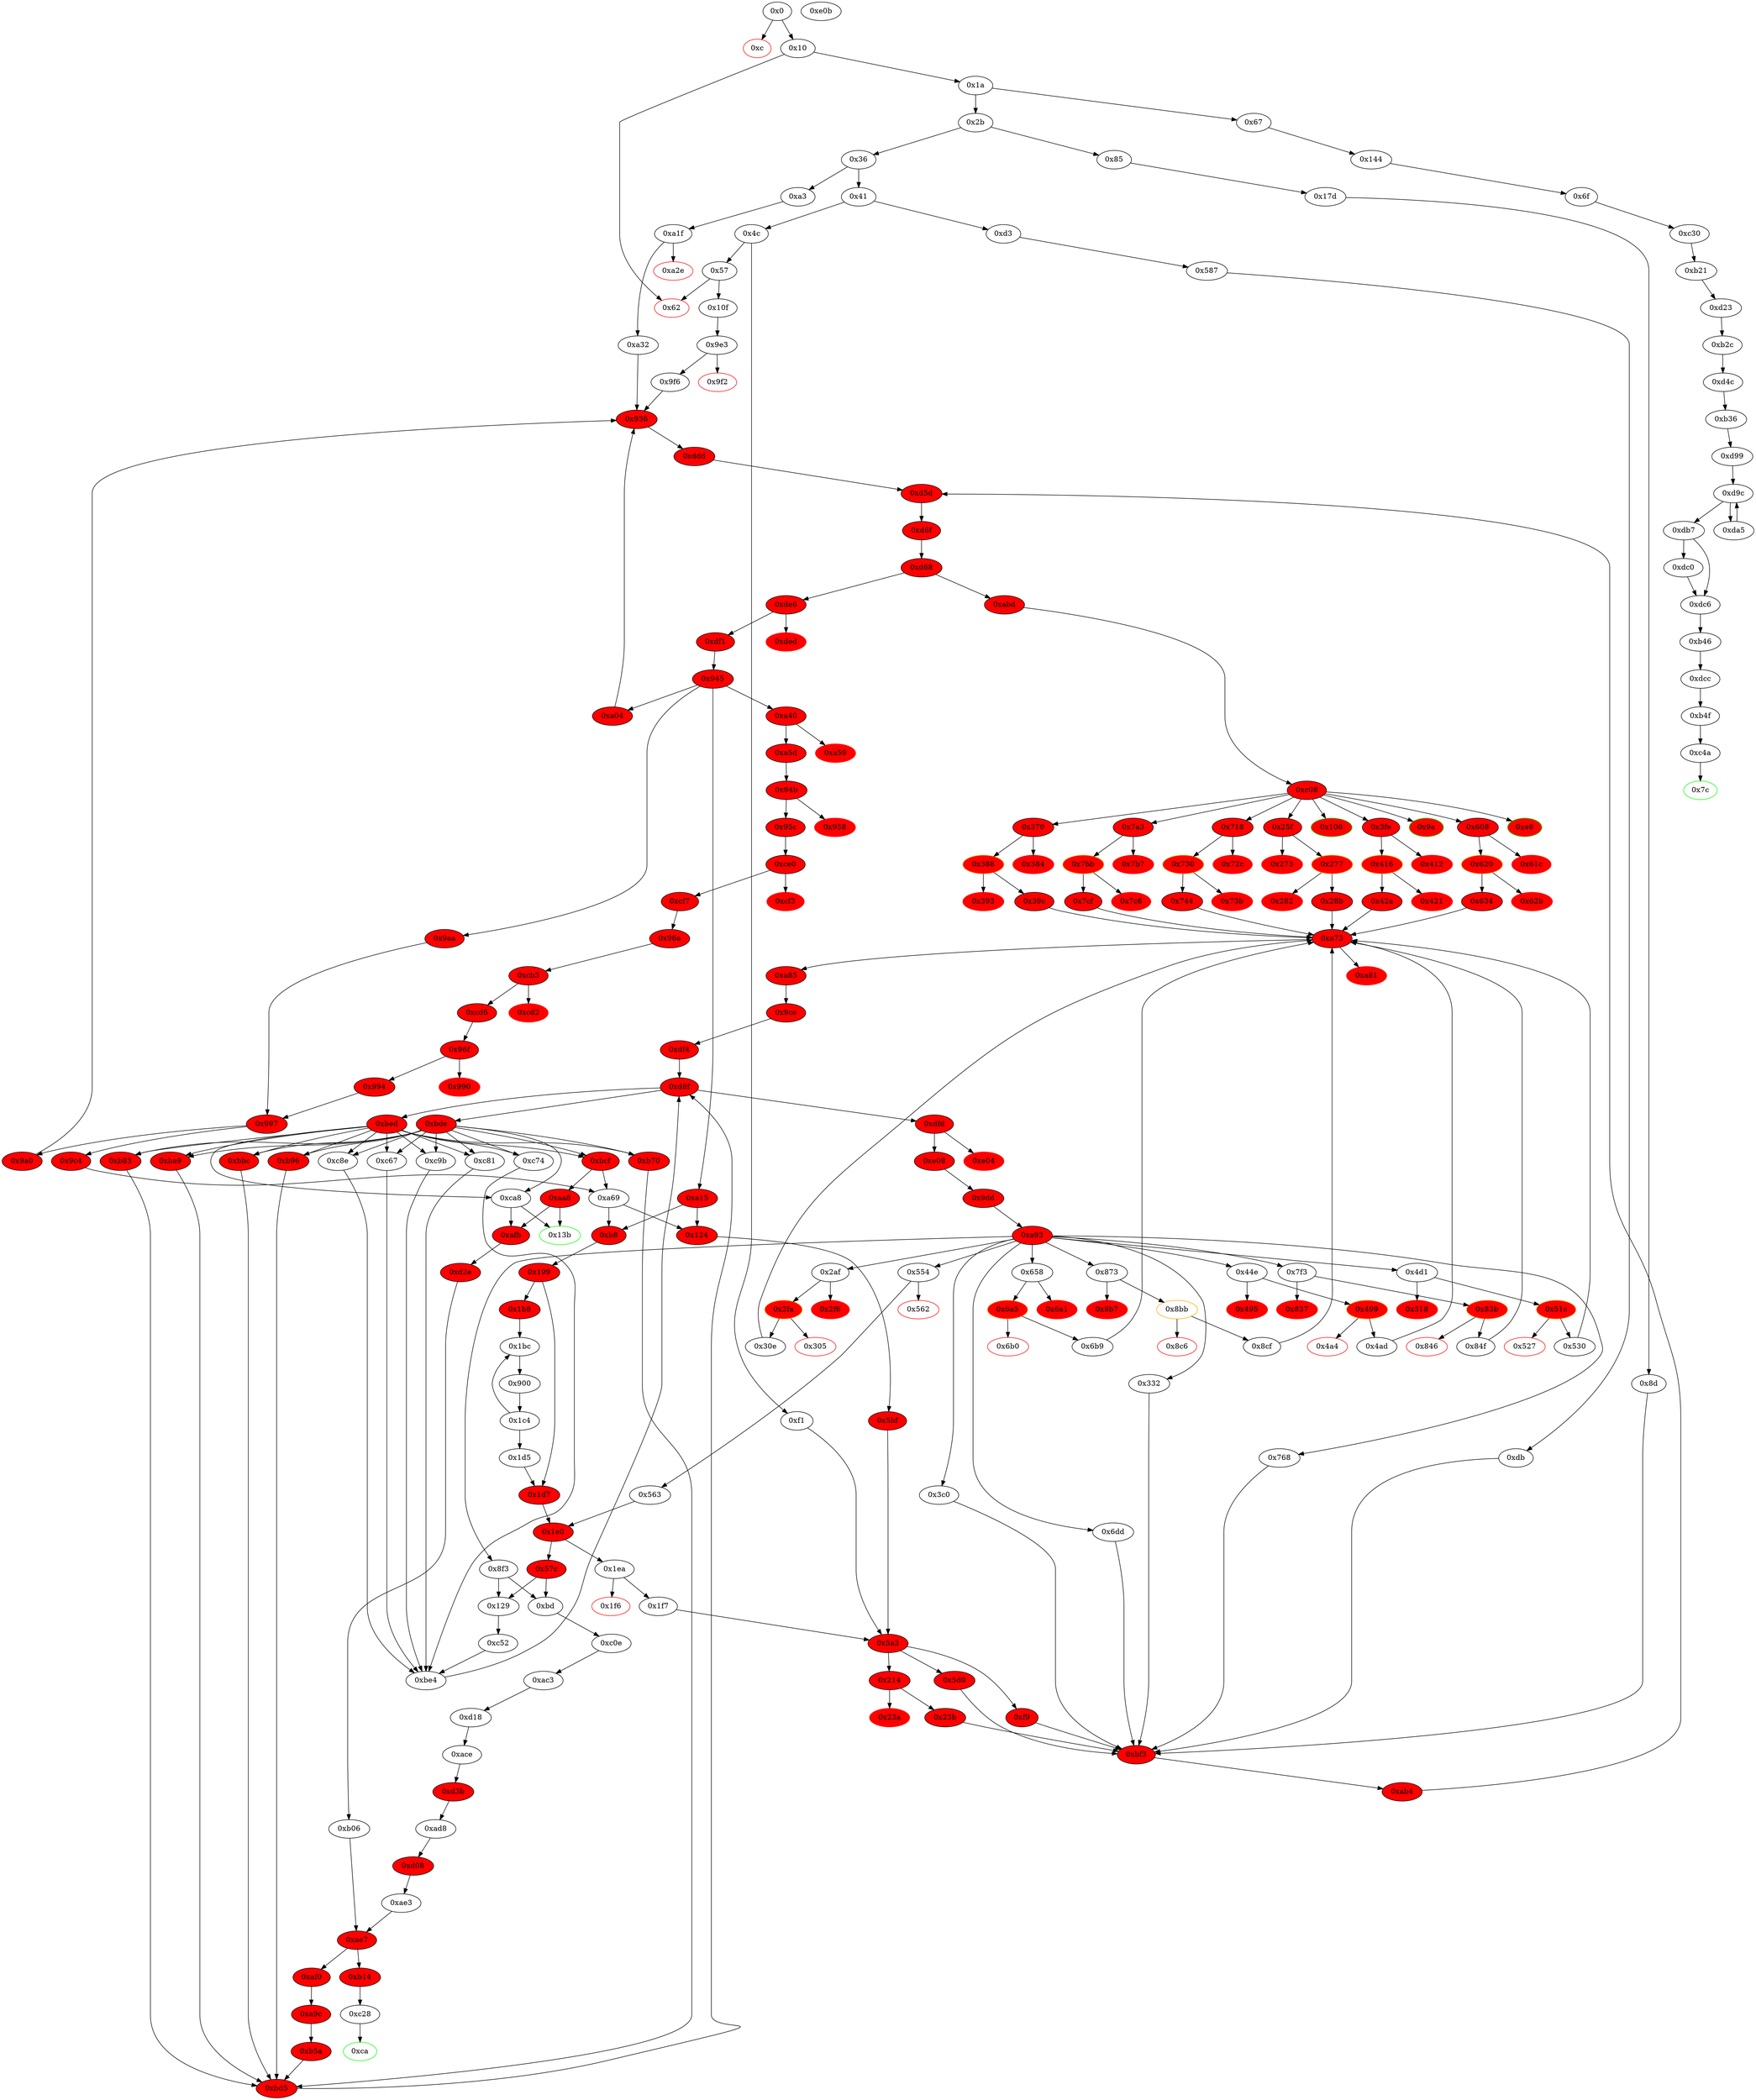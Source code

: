 strict digraph "" {
"0xa2e" [color=red, fillcolor=white, id="0xa2e", style=filled, tooltip="Block 0xa2e\n[0xa2e:0xa31]\n---\nPredecessors: [0xa1f]\nSuccessors: []\n---\n0xa2e PUSH1 0x0\n0xa30 DUP1\n0xa31 REVERT\n---\n0xa2e: V794 = 0x0\n0xa31: REVERT 0x0 0x0\n---\nEntry stack: [V13, 0xbd, 0xb8, V56, 0x4, 0x0, 0x0]\nStack pops: 0\nStack additions: []\nExit stack: [V13, 0xbd, 0xb8, V56, 0x4, 0x0, 0x0]\n\nDef sites:\nV13: {0x1a.0x1f}\n0xbd: {0xa3.0xa4}\n0xb8: {0xa3.0xac}\nV56: {0xa3.0xb2}\n0x4: {0xa3.0xa7}\n0x0: {0xa1f.0xa20}\n0x0: {0xa1f.0xa20}\n"];
"0xa69" [fillcolor=white, id="0xa69", style=filled, tooltip="Block 0xa69\n[0xa69:0xa72]\n---\nPredecessors: [0x9c4, 0xbcf]\nSuccessors: [0xb8, 0x124]\n---\n0xa69 JUMPDEST\n0xa6a SWAP2\n0xa6b POP\n0xa6c POP\n0xa6d SWAP3\n0xa6e POP\n0xa6f SWAP3\n0xa70 SWAP1\n0xa71 POP\n0xa72 JUMP\n---\n0xa69: JUMPDEST \n0xa72: JUMP S6\n---\nEntry stack: [V13, {0xbd, 0x129}, {0xb8, 0x124}, S14, {0x4, 0x24}, S12, {0x0, 0x1}, V801, 0xa69, S8, S7, S6, S5, S4, S3, {0x0, 0x1, 0x2, 0x3}, V801, S0]\nStack pops: 7\nStack additions: [S3, S0]\nExit stack: [V13, {0xbd, 0x129}, {0xb8, 0x124}, S14, {0x4, 0x24}, S12, {0x0, 0x1}, V801, 0xa69, S8, S7, S3, S0]\n\nDef sites:\nV13: {0x1a.0x1f}\n{0xbd, 0x129}: {0xa3.0xa4, 0x10f.0x110}\n{0xb8, 0x124}: {0xa3.0xac, 0x10f.0x118}\nS14: {0xa3.0xb2, 0x10f.0x11e}\n{0x4, 0x24}: {0xa3.0xa7, 0x9aa.0x9b0, 0x10f.0x113}\nS12: {0x936_0x9f6.0x93a, 0x936_0xa32.0x93a, 0x936_0xa04.0x93a, 0x936_0x9a0.0x93a}\n{0x0, 0x1}: {0x9e3.0x9e4, 0x9aa.0x9bd, 0xa1f.0xa20}\nV801: {0xa40.0xa48}\n0xa69: {0xa5d.0xa5e}\nS8: {0xa3.0xb2, 0x1a.0x1f, 0x10f.0x11e}\nS7: {0xa3.0xa4, 0x96f.0x979, 0x10f.0x110}\nS6: {0xa3.0xac, 0xcb3.0xcb8, 0x10f.0x118}\nS5: {0xa3.0xb2, 0x95c.0x95e, 0x10f.0x11e}\nS4: {0xa3.0xa7, 0x9aa.0x9b0, 0x10f.0x113, 0x96f.0x97f}\nS3: {0x936_0x9a0.0x93a, 0x936_0x9f6.0x93a, 0x936_0xa04.0x93a, 0x936_0xa32.0x93a}\n{0x0, 0x1, 0x2, 0x3}: {0x9e3.0x9e4, 0x9aa.0x9bd, 0x994.0x995, 0xa1f.0xa20}\nV801: {0xa40.0xa48}\nS0: {0xcb3.0xcb8, 0x10f.0x118, 0xa3.0xac}\n"];
"0xdfd" [fillcolor=red, id="0xdfd", style=filled, tooltip="Block 0xdfd\n[0xdfd:0xe03]\n---\nPredecessors: [0xd8f]\nSuccessors: [0xe04, 0xe08]\n---\n0xdfd JUMPDEST\n0xdfe DUP2\n0xdff EQ\n0xe00 PUSH2 0xe08\n0xe03 JUMPI\n---\n0xdfd: JUMPDEST \n0xdff: V1030 = EQ S1 S0\n0xe00: V1031 = 0xe08\n0xe03: JUMPI 0xe08 V1030\n---\nEntry stack: [V13, {0xbd, 0x129}, {0xb8, 0x124}, S32, 0x4, S30, {0x0, 0xbd, 0x129}, S28, S27, S26, S25, S24, S23, S22, S21, S20, S19, S18, S17, S16, S15, S14, S13, S12, S11, S10, S9, S8, S7, S6, S5, S4, S3, S2, S1, S0]\nStack pops: 2\nStack additions: [S1]\nExit stack: [V13, {0xbd, 0x129}, {0xb8, 0x124}, S32, 0x4, S30, {0x0, 0xbd, 0x129}, S28, S27, S26, S25, S24, S23, S22, S21, S20, S19, S18, S17, S16, S15, S14, S13, S12, S11, S10, S9, S8, S7, S6, S5, S4, S3, S2, S1]\n\nDef sites:\nV13: {0x1a.0x1f}\n{0xbd, 0x129}: {0xa3.0xa4, 0x10f.0x110}\n{0xb8, 0x124}: {0xa3.0xac, 0x10f.0x118}\nS32: {0xa3.0xb2, 0x10f.0x11e}\n0x4: {0xa3.0xa7, 0x10f.0x113}\nS30: {0x936_0xa32.0x93a, 0x1a.0x1f, 0x936_0x9f6.0x93a}\n{0x0, 0xbd, 0x129}: {0xa3.0xa4, 0x9e3.0x9e4, 0xa1f.0xa20, 0x10f.0x110}\nS28: {0xa40.0xa48, 0xa3.0xac, 0x10f.0x118}\nS27: {0xa3.0xb2, 0xa5d.0xa5e, 0x10f.0x11e}\nS26: {0x10f.0x11e, 0xa3.0xa7, 0x1a.0x1f, 0xa3.0xb2, 0x10f.0x113}\nS25: {0x936_0xa32.0x93a, 0x936_0x9f6.0x93a, 0xbd.0xc1}\nS24: {0x199.0x1a1, 0x9e3.0x9e4, 0x5bf.0x5c0, 0xa1f.0xa20}\nS23: {0xa40.0xa48, 0x1a.0x1f, 0xbd.0xc0}\nS22: {0xa3.0xa4, 0x1a.0x1f, 0xa5d.0xa5e, 0xc0e.0xc14}\nS21: {0xc0e.0xc1f, 0x1a.0x1f, 0x10f.0x11e, 0xa1f.0xa20, 0x10f.0x110, 0xa3.0xb2, 0xa3.0xa4}\nS20: {0xd3b.0xd44, 0xa1f.0xa20, 0x936_0xa32.0x93a, 0x9ce_0x7cf.0x9d2, 0x9ce_0x634.0x9d2, 0x9ce_0x42a.0x9d2, 0x9ce_0x28b.0x9d2, 0x9ce_0x39c.0x9d2, 0xaa8.0xaac, 0x9e3.0x9e4, 0x96f.0x979, 0x10f.0x110, 0xa3.0xa4, 0x9ce_0x744.0x9d2}\nS19: {0x199.0x1a1, 0xa1f.0xa20, 0x9ce_0x530.0x9d2, 0x9ce_0x744.0x9d2, 0x9ce_0x7cf.0x9d2, 0x9ce_0x634.0x9d2, 0x9ce_0x42a.0x9d2, 0x9ce_0x28b.0x9d2, 0x9ce_0x6b9.0x9d2, 0x9ce_0x84f.0x9d2, 0x9ce_0x8cf.0x9d2, 0x9ce_0x30e.0x9d2, 0x9ce_0x4ad.0x9d2, 0x5bf.0x5c0, 0x936_0x9a0.0x93a, 0x936_0xa32.0x93a, 0x936_0xa04.0x93a, 0x936_0x9f6.0x93a, 0x9aa.0x9b6, 0x96f.0x979, 0x9e3.0x9e4, 0x9ce_0x39c.0x9d2}\nS18: {0x9ce_0x530.0x9d2, 0x9ce_0x744.0x9d2, 0x9ce_0x7cf.0x9d2, 0x9ce_0x42a.0x9d2, 0x9ce_0x28b.0x9d2, 0x9ce_0x634.0x9d2, 0x9ce_0x6b9.0x9d2, 0x9ce_0x84f.0x9d2, 0x9ce_0x8cf.0x9d2, 0x9ce_0x30e.0x9d2, 0x9ce_0x4ad.0x9d2, 0xac3.0xac4, 0xcb3.0xcb8, 0x936_0xa32.0x93a, 0x936_0x9f6.0x93a, 0x936_0x9a0.0x93a, 0x936_0xa04.0x93a, 0xa3.0xac, 0x9ce_0x39c.0x9d2}\nS17: {0x199.0x19a, 0x199.0x1a1, 0xd18.0xd1c, 0x1a.0x1f, 0x9ce_0x8cf.0x9d2, 0x9ce_0x42a.0x9d2, 0x9ce_0x30e.0x9d2, 0x9ce_0x4ad.0x9d2, 0x9ce_0x530.0x9d2, 0x9ce_0x634.0x9d2, 0x9ce_0x6b9.0x9d2, 0x9ce_0x39c.0x9d2, 0x9ce_0x744.0x9d2, 0x9ce_0x7cf.0x9d2, 0x9ce_0x84f.0x9d2, 0x5bf.0x5c0, 0x5bf.0x5c3, 0x9ce_0x28b.0x9d2}\nS16: {0x199.0x1a1, 0x9ce_0x8cf.0x9d2, 0x9ce_0x42a.0x9d2, 0x9ce_0x30e.0x9d2, 0x9ce_0x4ad.0x9d2, 0x9ce_0x530.0x9d2, 0x9ce_0x634.0x9d2, 0x9ce_0x6b9.0x9d2, 0x9ce_0x39c.0x9d2, 0x9ce_0x744.0x9d2, 0x9ce_0x7cf.0x9d2, 0x9ce_0x84f.0x9d2, 0x10f.0x110, 0xd08.0xd11, 0x1d7_0x199.0x1db, 0x5bf.0x5c0, 0x5bf.0x5c3, 0xa3.0xa4, 0x9ce_0x28b.0x9d2}\nS15: {0x9ce_0x6b9.0x9d2, 0x9ce_0x634.0x9d2, 0x9ce_0x7cf.0x9d2, 0x9ce_0x42a.0x9d2, 0x9ce_0x28b.0x9d2, 0x9ce_0x39c.0x9d2, 0x9ce_0x84f.0x9d2, 0x9ce_0x8cf.0x9d2, 0x9ce_0x30e.0x9d2, 0x9ce_0x4ad.0x9d2, 0x9ce_0x530.0x9d2, 0x10f.0x118, 0xd08.0xd11, 0x1d7_0x199.0x1db, 0x1d7_0x1d5.0x1db, 0x5bf.0x5c3, 0x5bf.0x5c6, 0x1f7.0x1ff, 0xd2e.0xd34, 0x563.0x574, 0x9ce_0x744.0x9d2, 0xa3.0xac}\nS14: {0x9ce_0x530.0x9d2, 0x4d1.0x4d6, 0x9ce_0x634.0x9d2, 0x9ce_0x7cf.0x9d2, 0x9ce_0x42a.0x9d2, 0x9ce_0x28b.0x9d2, 0x9ce_0x39c.0x9d2, 0x9ce_0x6b9.0x9d2, 0x9ce_0x84f.0x9d2, 0x9ce_0x8cf.0x9d2, 0x9ce_0x30e.0x9d2, 0x9ce_0x4ad.0x9d2, 0x10f.0x11e, 0x44e.0x453, 0xb06.0xb0d, 0x5bf.0x5c3, 0x5bf.0x5c6, 0xae3.0xae5, 0x1f7.0x1ff, 0x1f7.0x204, 0x2af.0x2b4, 0xa3.0xb2, 0x9ce_0x744.0x9d2}\nS13: {0x1a.0x1f, 0x4d1.0x4d6, 0x9ce_0x42a.0x9d2, 0x9ce_0x28b.0x9d2, 0x9ce_0x39c.0x9d2, 0x9ce_0x744.0x9d2, 0x9ce_0x7cf.0x9d2, 0x10f.0x113, 0x44e.0x453, 0x3c0.0x3c5, 0x5bf.0x5c6, 0xaf0.0xaf1, 0x332.0x337, 0x936_0xa32.0x93a, 0x1f7.0x204, 0x9aa.0x9b0, 0x2af.0x2b4, 0xa3.0xa7, 0x9ce_0x634.0x9d2}\nS12: {0x9ce_0x39c.0x9d2, 0x4d1.0x4d6, 0x9ce_0x84f.0x9d2, 0x9ce_0x744.0x9d2, 0x9ce_0x7cf.0x9d2, 0x9ce_0x634.0x9d2, 0x9ce_0x42a.0x9d2, 0x9ce_0x28b.0x9d2, 0x9ce_0x8cf.0x9d2, 0x9ce_0x30e.0x9d2, 0x9ce_0x4ad.0x9d2, 0x9ce_0x530.0x9d2, 0x44e.0x453, 0x3c0.0x3c5, 0x5bf.0x5c6, 0xaf0.0xaf2, 0x332.0x337, 0x936_0x9f6.0x93a, 0x936_0xa32.0x93a, 0x1f7.0x204, 0x129.0x12d, 0x2af.0x2b4, 0x9ce_0x6b9.0x9d2}\nS11: {0x39c.0x3b4, 0x9ce_0x84f.0x9d2, 0x9ce_0x8cf.0x9d2, 0x9ce_0x42a.0x9d2, 0x9ce_0x30e.0x9d2, 0x9ce_0x4ad.0x9d2, 0x9ce_0x530.0x9d2, 0x9ce_0x634.0x9d2, 0x9ce_0x6b9.0x9d2, 0x28b.0x2a3, 0x9ce_0x39c.0x9d2, 0x9ce_0x744.0x9d2, 0x9ce_0x7cf.0x9d2, 0x7cf.0x7e7, 0x30e.0x326, 0x84f.0x867, 0x8cf.0x8e7, 0x744.0x75c, 0x6b9.0x6d1, 0xd3b.0xd44, 0x530.0x548, 0x936_0x9f6.0x93a, 0x936_0xa32.0x93a, 0x634.0x64c, 0x936_0xa04.0x93a, 0x936_0x9a0.0x93a, 0xaa8.0xaac, 0x42a.0x442, 0x4ad.0x4c5, 0x9ce_0x28b.0x9d2}\nS10: {0x39c.0x3ba, 0xa1f.0xa20, 0x28b.0x2a9, 0x7cf.0x7ed, 0x30e.0x32c, 0x84f.0x86d, 0x8cf.0x8ed, 0x744.0x762, 0x6b9.0x6d7, 0x5bf.0x5c0, 0x530.0x54e, 0xaf0.0xaf1, 0x634.0x652, 0x42a.0x448, 0x4ad.0x4cb, 0x9aa.0x9bd, 0x9e3.0x9e4}\nS9: {0x39c.0x3a3, 0xa9c.0xa9d, 0x9ce_0x7cf.0x9d2, 0x9ce_0x42a.0x9d2, 0x9ce_0x28b.0x9d2, 0x9ce_0x39c.0x9d2, 0x9ce_0x744.0x9d2, 0x28b.0x292, 0x7cf.0x7d6, 0x30e.0x315, 0x84f.0x856, 0xa40.0xa48, 0x8cf.0x8d6, 0x744.0x74b, 0x6b9.0x6c0, 0x5bf.0x5c3, 0x530.0x537, 0x634.0x63b, 0x42a.0x431, 0x4ad.0x4b4, 0x9ce_0x634.0x9d2}\nS8: {0x1a.0x1f, 0xa5d.0xa5e, 0xa9c.0xa9f, 0x9ce_0x39c.0x9d2, 0x9ce_0x634.0x9d2, 0x9ce_0x7cf.0x9d2, 0x9ce_0x42a.0x9d2, 0x9ce_0x744.0x9d2, 0xa73_0x530.0xa74, 0xa73_0x634.0xa74, 0xa73_0x6b9.0xa74, 0xa73_0x4ad.0xa74, 0xa73_0x28b.0xa74, 0xa73_0x39c.0xa74, 0xa73_0x42a.0xa74, 0xa73_0x744.0xa74, 0x5bf.0x5c3, 0xa73_0x7cf.0xa74, 0xa73_0x84f.0xa74, 0xa73_0x8cf.0xa74, 0xa73_0x30e.0xa74, 0x9ce_0x28b.0x9d2}\nS7: {0x1a.0x1f, 0xa85_0x744.0xa86, 0xa85_0x7cf.0xa86, 0xa85_0x42a.0xa86, 0x10f.0x11e, 0xa85_0x8cf.0xa86, 0xa85_0x84f.0xa86, 0xa85_0x30e.0xa86, 0xa85_0x28b.0xa86, 0xa85_0x39c.0xa86, 0xa85_0x530.0xa86, 0xa85_0x634.0xa86, 0xa85_0x6b9.0xa86, 0x5bf.0x5c6, 0xa85_0x4ad.0xa86, 0xd3b.0xd44, 0xaa8.0xaac, 0xa3.0xb2, 0xa3.0xa4}\nS6: {0x199.0x1a1, 0x9ce_0x28b.0x9d2, 0x9ce_0x6b9.0x9d2, 0x9ce_0x634.0x9d2, 0x9ce_0x744.0x9d2, 0x9ce_0x7cf.0x9d2, 0x9ce_0x42a.0x9d2, 0xa85_0x7cf.0xa88, 0xa85_0x84f.0xa88, 0xa85_0x28b.0xa88, 0xa85_0x39c.0xa88, 0xa85_0x4ad.0xa88, 0xa85_0x42a.0xa88, 0xa85_0x30e.0xa88, 0xa85_0x530.0xa88, 0xa85_0x634.0xa88, 0xa85_0x6b9.0xa88, 0xa85_0x744.0xa88, 0xa85_0x8cf.0xa88, 0x5bf.0x5c0, 0x5bf.0x5c3, 0xaf0.0xaf1, 0x9ce_0x39c.0x9d2}\nS5: {0x6b9.0x6d7, 0xb5a.0xb5e, 0x39c.0x3ba, 0x530.0x54e, 0x634.0x652, 0x129.0x12c, 0x28b.0x2a9, 0x42a.0x448, 0x4ad.0x4cb, 0x7cf.0x7ed, 0x30e.0x32c, 0x84f.0x86d, 0x8cf.0x8ed, 0x744.0x762}\nS4: {0xb5a.0xb63, 0xc52.0xc58, 0xb96.0xb9c, 0xa85_0x84f.0xa8e, 0xa85_0x8cf.0xa8e, 0xa85_0x4ad.0xa8e, 0xa85_0x42a.0xa8e, 0xb83.0xb89, 0xa85_0x30e.0xa8e, 0xa85_0x28b.0xa8e, 0xa85_0x39c.0xa8e, 0xa85_0x530.0xa8e, 0xa85_0x634.0xa8e, 0xbbc.0xbc2, 0xb70.0xb76, 0xa85_0x6b9.0xa8e, 0xa85_0x744.0xa8e, 0xa85_0x7cf.0xa8e, 0xba9.0xbaf}\nS3: {0xc9b.0xc9c, 0xb5a.0xb64, 0x9ce_0x28b.0x9d2, 0xc52.0xc5b, 0x9ce_0x42a.0x9d2, 0x9ce_0x30e.0x9d2, 0x9ce_0x4ad.0x9d2, 0x9ce_0x530.0x9d2, 0x9ce_0x634.0x9d2, 0x9ce_0x6b9.0x9d2, 0x9ce_0x39c.0x9d2, 0x9ce_0x744.0x9d2, 0x9ce_0x7cf.0x9d2, 0x9ce_0x84f.0x9d2, 0xb96.0xb9d, 0xc8e.0xc8f, 0xc81.0xc82, 0xb83.0xb8a, 0xbbc.0xbc3, 0xb70.0xb77, 0xc74.0xc75, 0xba9.0xbb0, 0x9ce_0x8cf.0x9d2, 0xc67.0xc68}\nS2: {0xc9b.0xca2, 0xb5a.0xb6a, 0x9ce_0x530.0x9d5, 0x9ce_0x634.0x9d5, 0x9ce_0x6b9.0x9d5, 0x9ce_0x42a.0x9d5, 0x9ce_0x4ad.0x9d5, 0x9ce_0x28b.0x9d5, 0x9ce_0x744.0x9d5, 0x9ce_0x7cf.0x9d5, 0x9ce_0x84f.0x9d5, 0x9ce_0x8cf.0x9d5, 0xc52.0xc61, 0xb96.0xba3, 0xc8e.0xc95, 0xc81.0xc88, 0xb83.0xb90, 0xbbc.0xbc9, 0xb70.0xb7d, 0xc74.0xc7b, 0x9ce_0x39c.0x9d5, 0xba9.0xbb6, 0x9ce_0x30e.0x9d5, 0xc67.0xc6e}\nS1: {0xb5a.0xb63, 0xa5d.0xa5e, 0x9ce_0x28b.0x9d2, 0xa40.0xa48, 0xb70.0xb76, 0x9e3.0x9e4, 0xa3.0xb2, 0x199.0x1a1, 0x1a.0x1f, 0xa1f.0xa20, 0x9ce_0x42a.0x9d2, 0x9ce_0x30e.0x9d2, 0x9ce_0x4ad.0x9d2, 0x9ce_0x530.0x9d2, 0x9ce_0x634.0x9d2, 0x9ce_0x6b9.0x9d2, 0x9ce_0x39c.0x9d2, 0x9ce_0x744.0x9d2, 0x9ce_0x7cf.0x9d2, 0x9ce_0x84f.0x9d2, 0x10f.0x11e, 0xb96.0xb9c, 0xb83.0xb89, 0xbbc.0xbc2, 0x5bf.0x5c0, 0x5bf.0x5c3, 0x5bf.0x5c6, 0x936_0x9f6.0x93a, 0x936_0xa32.0x93a, 0x936_0xa04.0x93a, 0x936_0x9a0.0x93a, 0xba9.0xbaf, 0x9aa.0x9bd, 0xa3.0xa4, 0x9ce_0x8cf.0x9d2}\nS0: {0xb5a.0xb63, 0xa5d.0xa5e, 0x9ce_0x28b.0x9d2, 0xa40.0xa48, 0xb70.0xb76, 0x9e3.0x9e4, 0xa3.0xb2, 0x199.0x1a1, 0x1a.0x1f, 0xa1f.0xa20, 0x9ce_0x42a.0x9d2, 0x9ce_0x30e.0x9d2, 0x9ce_0x4ad.0x9d2, 0x9ce_0x530.0x9d2, 0x9ce_0x634.0x9d2, 0x9ce_0x6b9.0x9d2, 0x9ce_0x39c.0x9d2, 0x9ce_0x744.0x9d2, 0x9ce_0x7cf.0x9d2, 0x9ce_0x84f.0x9d2, 0x10f.0x11e, 0xb96.0xb9c, 0xb83.0xb89, 0xbbc.0xbc2, 0x5bf.0x5c0, 0x5bf.0x5c3, 0x5bf.0x5c6, 0x936_0x9f6.0x93a, 0x936_0xa32.0x93a, 0x936_0xa04.0x93a, 0x936_0x9a0.0x93a, 0xba9.0xbaf, 0x9aa.0x9bd, 0xa3.0xa4, 0x9ce_0x8cf.0x9d2}\n"];
"0xace" [fillcolor=white, id="0xace", style=filled, tooltip="Block 0xace\n[0xace:0xad7]\n---\nPredecessors: [0xd18]\nSuccessors: [0xd3b]\n---\n0xace JUMPDEST\n0xacf PUSH2 0xad8\n0xad2 DUP2\n0xad3 DUP6\n0xad4 PUSH2 0xd3b\n0xad7 JUMP\n---\n0xace: JUMPDEST \n0xacf: V831 = 0xad8\n0xad4: V832 = 0xd3b\n0xad7: JUMP 0xd3b\n---\nEntry stack: [V13, {0xbd, 0x129}, {0xb8, 0x124}, S15, S14, S13, S12, S11, S10, S9, 0xca, S7, V60, V916, 0xc28, V916, S2, 0x0, V983]\nStack pops: 4\nStack additions: [S3, S2, S1, S0, 0xad8, S0, S3]\nExit stack: [V13, {0xbd, 0x129}, {0xb8, 0x124}, S15, S14, S13, S12, S11, S10, S9, 0xca, S7, V60, V916, 0xc28, V916, S2, 0x0, V983, 0xad8, V983, V916]\n\nDef sites:\nV13: {0x1a.0x1f}\n{0xbd, 0x129}: {0xa3.0xa4, 0x10f.0x110}\n{0xb8, 0x124}: {0xa3.0xac, 0x10f.0x118}\nS15: {0xa3.0xb2, 0x10f.0x11e}\nS14: {0xa3.0xa7, 0x9aa.0x9b0, 0x1a.0x1f, 0x10f.0x113}\nS13: {0x9ce_0x28b.0x9d2, 0x9ce_0x42a.0x9d2, 0x9ce_0x30e.0x9d2, 0x9ce_0x4ad.0x9d2, 0x9ce_0x530.0x9d2, 0x9ce_0x634.0x9d2, 0x9ce_0x6b9.0x9d2, 0x9ce_0x39c.0x9d2, 0x9ce_0x744.0x9d2, 0x9ce_0x7cf.0x9d2, 0x9ce_0x84f.0x9d2, 0x936_0x9f6.0x93a, 0x936_0xa32.0x93a, 0x936_0xa04.0x93a, 0x936_0x9a0.0x93a, 0x9ce_0x8cf.0x9d2}\nS12: {0x9e3.0x9e4, 0x9aa.0x9bd, 0x5bf.0x5c0, 0xa1f.0xa20}\nS11: {0x5bf.0x5c3, 0x9ce_0x744.0x9d2, 0x9ce_0x634.0x9d2, 0x9ce_0x7cf.0x9d2, 0x9ce_0x42a.0x9d2, 0x9ce_0x28b.0x9d2, 0xa40.0xa48, 0x9ce_0x39c.0x9d2}\nS10: {0xa5d.0xa5e, 0x5bf.0x5c3, 0x9ce_0x744.0x9d2, 0x9ce_0x634.0x9d2, 0x9ce_0x7cf.0x9d2, 0x9ce_0x42a.0x9d2, 0x9ce_0x28b.0x9d2, 0x9ce_0x39c.0x9d2}\nS9: {0xa3.0xb2, 0x1a.0x1f, 0x5bf.0x5c6, 0x10f.0x11e}\n0xca: {0xbd.0xc1}\nS7: {0x199.0x1a1, 0x5bf.0x5c0, 0x9ce_0x39c.0x9d2, 0x9ce_0x744.0x9d2, 0x9ce_0x7cf.0x9d2, 0x9ce_0x42a.0x9d2, 0x9ce_0x28b.0x9d2, 0x9ce_0x6b9.0x9d2, 0x9ce_0x634.0x9d2}\nV60: {0xbd.0xc0}\nV916: {0xc0e.0xc14}\n0xc28: {0xc0e.0xc1f}\nV916: {0xc0e.0xc14}\nS2: {0x199.0x1a1, 0x5bf.0x5c0, 0x9ce_0x39c.0x9d2, 0x9ce_0x744.0x9d2, 0x9ce_0x7cf.0x9d2, 0x9ce_0x42a.0x9d2, 0x9ce_0x28b.0x9d2, 0x9ce_0x6b9.0x9d2, 0x9ce_0x634.0x9d2}\n0x0: {0xac3.0xac4}\nV983: {0xd18.0xd1c}\n"];
"0x1c4" [fillcolor=white, id="0x1c4", style=filled, tooltip="Block 0x1c4\n[0x1c4:0x1d4]\n---\nPredecessors: [0x900]\nSuccessors: [0x1bc, 0x1d5]\n---\n0x1c4 JUMPDEST\n0x1c5 DUP2\n0x1c6 MSTORE\n0x1c7 PUSH1 0x20\n0x1c9 ADD\n0x1ca SWAP1\n0x1cb PUSH1 0x1\n0x1cd SWAP1\n0x1ce SUB\n0x1cf SWAP1\n0x1d0 DUP2\n0x1d1 PUSH2 0x1bc\n0x1d4 JUMPI\n---\n0x1c4: JUMPDEST \n0x1c6: M[S1] = V710\n0x1c7: V126 = 0x20\n0x1c9: V127 = ADD 0x20 S1\n0x1cb: V128 = 0x1\n0x1ce: V129 = SUB S2 0x1\n0x1d1: V130 = 0x1bc\n0x1d4: JUMPI 0x1bc V129\n---\nEntry stack: [V13, {0xbd, 0x129}, {0xb8, 0x124}, S15, {0x4, 0x24}, S13, {0x0, 0x1}, V801, 0xa69, S9, S8, S7, S6, 0x60, 0x60, V113, S2, S1, V710]\nStack pops: 3\nStack additions: [V129, V127]\nExit stack: [V13, {0xbd, 0x129}, {0xb8, 0x124}, S15, {0x4, 0x24}, S13, {0x0, 0x1}, V801, 0xa69, S9, S8, S7, S6, 0x60, 0x60, V113, V129, V127]\n\nDef sites:\nV13: {0x1a.0x1f}\n{0xbd, 0x129}: {0xa3.0xa4, 0x10f.0x110}\n{0xb8, 0x124}: {0xa3.0xac, 0x10f.0x118}\nS15: {0xa3.0xb2, 0x10f.0x11e}\n{0x4, 0x24}: {0xa3.0xa7, 0x9aa.0x9b0, 0x10f.0x113}\nS13: {0x936_0x9f6.0x93a, 0x936_0xa32.0x93a, 0x936_0xa04.0x93a, 0x936_0x9a0.0x93a}\n{0x0, 0x1}: {0x9e3.0x9e4, 0x9aa.0x9bd, 0xa1f.0xa20}\nV801: {0xa40.0xa48}\n0xa69: {0xa5d.0xa5e}\nS9: {0xa3.0xb2, 0x1a.0x1f, 0x10f.0x11e}\nS8: {0xa3.0xa4, 0x96f.0x979, 0x10f.0x110}\nS7: {0xa1f.0xa20, 0x936_0x9a0.0x93a, 0x936_0xa32.0x93a, 0x936_0xa04.0x93a, 0x936_0x9f6.0x93a, 0x9aa.0x9b6, 0x96f.0x979, 0x9e3.0x9e4}\nS6: {0x936_0xa32.0x93a, 0x936_0xa04.0x93a, 0x936_0x9f6.0x93a, 0x10f.0x118, 0xcb3.0xcb8, 0x936_0x9a0.0x93a, 0xa3.0xac}\n0x60: {0x199.0x19a}\n0x60: {0x199.0x19a}\nV113: {0x199.0x1a1}\nS2: {0x199.0x19e, 0x1c4.0x1ce}\nS1: {0x1b8.0x1bb, 0x1c4.0x1c9}\nV710: {0x900.0x903}\n"];
"0x10f" [fillcolor=white, id="0x10f", style=filled, tooltip="Block 0x10f\n[0x10f:0x123]\n---\nPredecessors: [0x57]\nSuccessors: [0x9e3]\n---\n0x10f JUMPDEST\n0x110 PUSH2 0x129\n0x113 PUSH1 0x4\n0x115 DUP1\n0x116 CALLDATASIZE\n0x117 SUB\n0x118 PUSH2 0x124\n0x11b SWAP2\n0x11c SWAP1\n0x11d DUP2\n0x11e ADD\n0x11f SWAP1\n0x120 PUSH2 0x9e3\n0x123 JUMP\n---\n0x10f: JUMPDEST \n0x110: V84 = 0x129\n0x113: V85 = 0x4\n0x116: V86 = CALLDATASIZE\n0x117: V87 = SUB V86 0x4\n0x118: V88 = 0x124\n0x11e: V89 = ADD 0x4 V87\n0x120: V90 = 0x9e3\n0x123: JUMP 0x9e3\n---\nEntry stack: [V13]\nStack pops: 0\nStack additions: [0x129, 0x124, V89, 0x4]\nExit stack: [V13, 0x129, 0x124, V89, 0x4]\n\nDef sites:\nV13: {0x1a.0x1f}\n"];
"0xcf7" [fillcolor=red, id="0xcf7", style=filled, tooltip="Block 0xcf7\n[0xcf7:0xd07]\n---\nPredecessors: [0xce0]\nSuccessors: [0x96a]\n---\n0xcf7 JUMPDEST\n0xcf8 PUSH1 0x20\n0xcfa DUP3\n0xcfb MUL\n0xcfc SWAP1\n0xcfd POP\n0xcfe PUSH1 0x20\n0xd00 DUP2\n0xd01 ADD\n0xd02 SWAP1\n0xd03 POP\n0xd04 SWAP2\n0xd05 SWAP1\n0xd06 POP\n0xd07 JUMP\n---\n0xcf7: JUMPDEST \n0xcf8: V975 = 0x20\n0xcfb: V976 = MUL V740 0x20\n0xcfe: V977 = 0x20\n0xd01: V978 = ADD V976 0x20\n0xd07: JUMP 0x96a\n---\nEntry stack: [V13, {0xbd, 0x129}, {0xb8, 0x124}, S22, {0x4, 0x24}, S20, {0x0, 0x1}, V801, 0xa69, S16, S15, S14, S13, S12, S11, {0x0, 0x1, 0x2, 0x3}, V801, 0xa69, S7, V808, 0x0, V740, 0x96f, 0x96a, V740, 0x0]\nStack pops: 3\nStack additions: [V978]\nExit stack: [V13, {0xbd, 0x129}, {0xb8, 0x124}, S22, {0x4, 0x24}, S20, {0x0, 0x1}, V801, 0xa69, S16, S15, S14, S13, S12, S11, {0x0, 0x1, 0x2, 0x3}, V801, 0xa69, S7, V808, 0x0, V740, 0x96f, V978]\n\nDef sites:\nV13: {0x1a.0x1f}\n{0xbd, 0x129}: {0xa3.0xa4, 0x10f.0x110}\n{0xb8, 0x124}: {0xa3.0xac, 0x10f.0x118}\nS22: {0xa3.0xb2, 0x10f.0x11e}\n{0x4, 0x24}: {0xa3.0xa7, 0x9aa.0x9b0, 0x10f.0x113}\nS20: {0x936_0xa04.0x93a, 0x936_0xa32.0x93a, 0x936_0x9f6.0x93a, 0x936_0x9a0.0x93a}\n{0x0, 0x1}: {0x9e3.0x9e4, 0x9aa.0x9bd, 0xa1f.0xa20}\nV801: {0xa40.0xa48}\n0xa69: {0xa5d.0xa5e}\nS16: {0xa3.0xb2, 0x1a.0x1f, 0x10f.0x11e}\nS15: {0xa3.0xa4, 0x10f.0x110, 0x96f.0x979}\nS14: {0xa3.0xac, 0xcb3.0xcb8, 0x10f.0x118}\nS13: {0xa3.0xb2, 0x95c.0x95e, 0x10f.0x11e}\nS12: {0xa3.0xa7, 0x9aa.0x9b0, 0x96f.0x97f, 0x10f.0x113}\nS11: {0x936_0x9f6.0x93a, 0x936_0x9a0.0x93a, 0x936_0xa32.0x93a, 0x936_0xa04.0x93a}\n{0x0, 0x1, 0x2, 0x3}: {0x9e3.0x9e4, 0x9aa.0x9bd, 0x994.0x995, 0xa1f.0xa20}\nV801: {0xa40.0xa48}\n0xa69: {0xa5d.0xa5e}\nS7: {0xa3.0xb2, 0x95c.0x95e, 0x10f.0x11e}\nV808: {0xa5d.0xa64}\n0x0: {0x94b.0x94c}\nV740: {0x95c.0x95e}\n0x96f: {0x95c.0x95f}\n0x96a: {0x95c.0x962}\nV740: {0x95c.0x95e}\n0x0: {0xce0.0xce1}\n"];
"0xdcc" [fillcolor=white, id="0xdcc", style=filled, tooltip="Block 0xdcc\n[0xdcc:0xddc]\n---\nPredecessors: [0xb46]\nSuccessors: [0xb4f]\n---\n0xdcc JUMPDEST\n0xdcd PUSH1 0x0\n0xdcf PUSH1 0x1f\n0xdd1 NOT\n0xdd2 PUSH1 0x1f\n0xdd4 DUP4\n0xdd5 ADD\n0xdd6 AND\n0xdd7 SWAP1\n0xdd8 POP\n0xdd9 SWAP2\n0xdda SWAP1\n0xddb POP\n0xddc JUMP\n---\n0xdcc: JUMPDEST \n0xdcd: V1017 = 0x0\n0xdcf: V1018 = 0x1f\n0xdd1: V1019 = NOT 0x1f\n0xdd2: V1020 = 0x1f\n0xdd5: V1021 = ADD V985 0x1f\n0xdd6: V1022 = AND V1021 0xffffffffffffffffffffffffffffffffffffffffffffffffffffffffffffffe0\n0xddc: JUMP 0xb4f\n---\nEntry stack: [V13, 0x6f, 0x7c, V100, V36, V924, 0xc4a, V994, V100, 0x0, V985, 0xb4f, V985]\nStack pops: 2\nStack additions: [V1022]\nExit stack: [V13, 0x6f, 0x7c, V100, V36, V924, 0xc4a, V994, V100, 0x0, V985, V1022]\n\nDef sites:\nV13: {0x1a.0x1f}\n0x6f: {0x67.0x68}\n0x7c: {0x6f.0x73}\nV100: {0x144.0x147}\nV36: {0x6f.0x72}\nV924: {0xc30.0xc36}\n0xc4a: {0xc30.0xc41}\nV994: {0xd4c.0xd55}\nV100: {0x144.0x147}\n0x0: {0xb21.0xb22}\nV985: {0xd23.0xd27}\n0xb4f: {0xb46.0xb47}\nV985: {0xd23.0xd27}\n"];
"0x3c0" [fillcolor=white, id="0x3c0", style=filled, tooltip="Block 0x3c0\n[0x3c0:0x3fd]\n---\nPredecessors: [0xa93]\nSuccessors: [0xbf3]\n---\n0x3c0 JUMPDEST\n0x3c1 DUP2\n0x3c2 MSTORE\n0x3c3 PUSH1 0x20\n0x3c5 ADD\n0x3c6 DUP3\n0x3c7 PUSH20 0xffffffffffffffffffffffffffffffffffffffff\n0x3dc AND\n0x3dd PUSH4 0x95dd9193\n0x3e2 DUP10\n0x3e3 PUSH1 0x40\n0x3e5 MLOAD\n0x3e6 DUP3\n0x3e7 PUSH4 0xffffffff\n0x3ec AND\n0x3ed PUSH1 0xe0\n0x3ef SHL\n0x3f0 DUP2\n0x3f1 MSTORE\n0x3f2 PUSH1 0x4\n0x3f4 ADD\n0x3f5 PUSH2 0x3fe\n0x3f8 SWAP2\n0x3f9 SWAP1\n0x3fa PUSH2 0xbf3\n0x3fd JUMP\n---\n0x3c0: JUMPDEST \n0x3c2: M[S1] = S0\n0x3c3: V296 = 0x20\n0x3c5: V297 = ADD 0x20 S1\n0x3c7: V298 = 0xffffffffffffffffffffffffffffffffffffffff\n0x3dc: V299 = AND 0xffffffffffffffffffffffffffffffffffffffff S3\n0x3dd: V300 = 0x95dd9193\n0x3e3: V301 = 0x40\n0x3e5: V302 = M[0x40]\n0x3e7: V303 = 0xffffffff\n0x3ec: V304 = AND 0xffffffff 0x95dd9193\n0x3ed: V305 = 0xe0\n0x3ef: V306 = SHL 0xe0 0x95dd9193\n0x3f1: M[V302] = 0x95dd919300000000000000000000000000000000000000000000000000000000\n0x3f2: V307 = 0x4\n0x3f4: V308 = ADD 0x4 V302\n0x3f5: V309 = 0x3fe\n0x3fa: V310 = 0xbf3\n0x3fd: JUMP 0xbf3\n---\nEntry stack: [V13, {0xbd, 0x129}, {0xb8, 0x124}, S16, 0x4, S14, 0x0, S12, S11, S10, S9, S8, S7, S6, S5, S4, S3, S2, S1, S0]\nStack pops: 9\nStack additions: [S8, S7, S6, S5, S4, S3, S2, V297, V299, 0x95dd9193, 0x3fe, S8, V308]\nExit stack: [V13, {0xbd, 0x129}, {0xb8, 0x124}, S16, 0x4, S14, 0x0, S12, S11, S10, S9, S8, S7, S6, S5, S4, S3, S2, V297, V299, 0x95dd9193, 0x3fe, S8, V308]\n\nDef sites:\nV13: {0x1a.0x1f}\n{0xbd, 0x129}: {0xa3.0xa4, 0x10f.0x110}\n{0xb8, 0x124}: {0xa3.0xac, 0x10f.0x118}\nS16: {0xa3.0xb2, 0x10f.0x11e}\n0x4: {0xa3.0xa7, 0x10f.0x113}\nS14: {0x936_0xa32.0x93a, 0x936_0x9f6.0x93a}\n0x0: {0x9e3.0x9e4, 0xa1f.0xa20}\nS12: {0xa40.0xa48, 0x1a.0x1f}\nS11: {0xa3.0xa4, 0x1a.0x1f, 0xa5d.0xa5e}\nS10: {0x1a.0x1f, 0x10f.0x11e, 0xa1f.0xa20, 0x10f.0x110, 0xa3.0xb2, 0xa3.0xa4}\nS9: {0xa1f.0xa20, 0x936_0xa32.0x93a, 0x9ce_0x7cf.0x9d2, 0x9ce_0x634.0x9d2, 0x9ce_0x42a.0x9d2, 0x9ce_0x28b.0x9d2, 0x9ce_0x39c.0x9d2, 0x9e3.0x9e4, 0x96f.0x979, 0x10f.0x110, 0xa3.0xa4, 0x9ce_0x744.0x9d2}\nS8: {0xa1f.0xa20, 0x9ce_0x530.0x9d2, 0x9ce_0x744.0x9d2, 0x9ce_0x7cf.0x9d2, 0x9ce_0x634.0x9d2, 0x9ce_0x42a.0x9d2, 0x9ce_0x28b.0x9d2, 0x9ce_0x6b9.0x9d2, 0x9ce_0x84f.0x9d2, 0x9ce_0x8cf.0x9d2, 0x9ce_0x30e.0x9d2, 0x9ce_0x4ad.0x9d2, 0x936_0x9a0.0x93a, 0x936_0xa32.0x93a, 0x936_0xa04.0x93a, 0x936_0x9f6.0x93a, 0x9aa.0x9b6, 0x96f.0x979, 0x9e3.0x9e4, 0x9ce_0x39c.0x9d2}\nS7: {0x9ce_0x530.0x9d2, 0x9ce_0x744.0x9d2, 0x9ce_0x7cf.0x9d2, 0x9ce_0x42a.0x9d2, 0x9ce_0x28b.0x9d2, 0x9ce_0x634.0x9d2, 0x9ce_0x6b9.0x9d2, 0x9ce_0x84f.0x9d2, 0x9ce_0x8cf.0x9d2, 0x9ce_0x30e.0x9d2, 0x9ce_0x4ad.0x9d2, 0xcb3.0xcb8, 0x936_0xa32.0x93a, 0x936_0x9f6.0x93a, 0x936_0x9a0.0x93a, 0x936_0xa04.0x93a, 0xa3.0xac, 0x9ce_0x39c.0x9d2}\nS6: {0x199.0x19a, 0x199.0x1a1, 0x9ce_0x8cf.0x9d2, 0x9ce_0x42a.0x9d2, 0x9ce_0x30e.0x9d2, 0x9ce_0x4ad.0x9d2, 0x9ce_0x530.0x9d2, 0x9ce_0x634.0x9d2, 0x9ce_0x6b9.0x9d2, 0x9ce_0x39c.0x9d2, 0x9ce_0x744.0x9d2, 0x9ce_0x7cf.0x9d2, 0x9ce_0x84f.0x9d2, 0x5bf.0x5c0, 0x5bf.0x5c3, 0x9ce_0x28b.0x9d2}\nS5: {0x199.0x1a1, 0x9ce_0x8cf.0x9d2, 0x9ce_0x42a.0x9d2, 0x9ce_0x30e.0x9d2, 0x9ce_0x4ad.0x9d2, 0x9ce_0x530.0x9d2, 0x9ce_0x634.0x9d2, 0x9ce_0x6b9.0x9d2, 0x9ce_0x39c.0x9d2, 0x9ce_0x744.0x9d2, 0x9ce_0x7cf.0x9d2, 0x9ce_0x84f.0x9d2, 0x1d7_0x199.0x1db, 0x5bf.0x5c0, 0x5bf.0x5c3, 0x9ce_0x28b.0x9d2}\nS4: {0x9ce_0x6b9.0x9d2, 0x9ce_0x634.0x9d2, 0x9ce_0x7cf.0x9d2, 0x9ce_0x42a.0x9d2, 0x9ce_0x28b.0x9d2, 0x9ce_0x39c.0x9d2, 0x9ce_0x84f.0x9d2, 0x9ce_0x8cf.0x9d2, 0x9ce_0x30e.0x9d2, 0x9ce_0x4ad.0x9d2, 0x9ce_0x530.0x9d2, 0x1d7_0x199.0x1db, 0x1d7_0x1d5.0x1db, 0x5bf.0x5c3, 0x5bf.0x5c6, 0x1f7.0x1ff, 0x563.0x574, 0x9ce_0x744.0x9d2}\nS3: {0x9ce_0x530.0x9d2, 0x4d1.0x4d6, 0x9ce_0x634.0x9d2, 0x9ce_0x7cf.0x9d2, 0x9ce_0x42a.0x9d2, 0x9ce_0x28b.0x9d2, 0x9ce_0x39c.0x9d2, 0x9ce_0x6b9.0x9d2, 0x9ce_0x84f.0x9d2, 0x9ce_0x8cf.0x9d2, 0x9ce_0x30e.0x9d2, 0x9ce_0x4ad.0x9d2, 0x44e.0x453, 0x5bf.0x5c3, 0x5bf.0x5c6, 0x1f7.0x1ff, 0x1f7.0x204, 0x2af.0x2b4, 0x9ce_0x744.0x9d2}\nS2: {0x5bf.0x5c6, 0x4d1.0x4d6, 0x332.0x337, 0x9ce_0x634.0x9d2, 0x9ce_0x42a.0x9d2, 0x9ce_0x28b.0x9d2, 0x9ce_0x39c.0x9d2, 0x936_0xa32.0x93a, 0x1f7.0x204, 0x9ce_0x744.0x9d2, 0x2af.0x2b4, 0x44e.0x453, 0x3c0.0x3c5, 0x9ce_0x7cf.0x9d2}\nS1: {0x9ce_0x39c.0x9d2, 0x4d1.0x4d6, 0x9ce_0x84f.0x9d2, 0x9ce_0x744.0x9d2, 0x9ce_0x7cf.0x9d2, 0x9ce_0x634.0x9d2, 0x9ce_0x42a.0x9d2, 0x9ce_0x28b.0x9d2, 0x9ce_0x8cf.0x9d2, 0x9ce_0x30e.0x9d2, 0x9ce_0x4ad.0x9d2, 0x9ce_0x530.0x9d2, 0x44e.0x453, 0x3c0.0x3c5, 0x5bf.0x5c6, 0x332.0x337, 0x936_0x9f6.0x93a, 0x936_0xa32.0x93a, 0x1f7.0x204, 0x2af.0x2b4, 0x9ce_0x6b9.0x9d2}\nS0: {0x9ce_0x8cf.0x9d2, 0x9ce_0x42a.0x9d2, 0x9ce_0x30e.0x9d2, 0x9ce_0x4ad.0x9d2, 0x9ce_0x530.0x9d2, 0x9ce_0x634.0x9d2, 0x9ce_0x6b9.0x9d2, 0x9ce_0x39c.0x9d2, 0x9ce_0x744.0x9d2, 0x9ce_0x7cf.0x9d2, 0x9ce_0x84f.0x9d2, 0x9ce_0x28b.0x9d2}\n"];
"0x634" [fillcolor=red, id="0x634", style=filled, tooltip="Block 0x634\n[0x634:0x657]\n---\nPredecessors: [0x620]\nSuccessors: [0xa73]\n---\n0x634 JUMPDEST\n0x635 POP\n0x636 POP\n0x637 POP\n0x638 POP\n0x639 PUSH1 0x40\n0x63b MLOAD\n0x63c RETURNDATASIZE\n0x63d PUSH1 0x1f\n0x63f NOT\n0x640 PUSH1 0x1f\n0x642 DUP3\n0x643 ADD\n0x644 AND\n0x645 DUP3\n0x646 ADD\n0x647 DUP1\n0x648 PUSH1 0x40\n0x64a MSTORE\n0x64b POP\n0x64c PUSH2 0x658\n0x64f SWAP2\n0x650 SWAP1\n0x651 DUP2\n0x652 ADD\n0x653 SWAP1\n0x654 PUSH2 0xa73\n0x657 JUMP\n---\n0x634: JUMPDEST \n0x639: V481 = 0x40\n0x63b: V482 = M[0x40]\n0x63c: V483 = RETURNDATASIZE\n0x63d: V484 = 0x1f\n0x63f: V485 = NOT 0x1f\n0x640: V486 = 0x1f\n0x643: V487 = ADD V483 0x1f\n0x644: V488 = AND V487 0xffffffffffffffffffffffffffffffffffffffffffffffffffffffffffffffe0\n0x646: V489 = ADD V482 V488\n0x648: V490 = 0x40\n0x64a: M[0x40] = V489\n0x64c: V491 = 0x658\n0x652: V492 = ADD V482 V483\n0x654: V493 = 0xa73\n0x657: JUMP 0xa73\n---\nEntry stack: [V13, {0xbd, 0x129}, {0xb8, 0x124}, S19, {0x4, 0x24}, S17, {0x0, 0x1}, V801, S14, S13, S12, S11, S10, S9, S8, S7, S6, S5, S4, S3, S2, S1, V474]\nStack pops: 4\nStack additions: [0x658, V492, V482]\nExit stack: [V13, {0xbd, 0x129}, {0xb8, 0x124}, S19, {0x4, 0x24}, S17, {0x0, 0x1}, V801, S14, S13, S12, S11, S10, S9, S8, S7, S6, S5, S4, 0x658, V492, V482]\n\nDef sites:\nV13: {0x1a.0x1f}\n{0xbd, 0x129}: {0xa3.0xa4, 0x10f.0x110}\n{0xb8, 0x124}: {0xa3.0xac, 0x10f.0x118}\nS19: {0xa3.0xb2, 0x10f.0x11e}\n{0x4, 0x24}: {0xa3.0xa7, 0x9aa.0x9b0, 0x10f.0x113}\nS17: {0x936_0xa32.0x93a, 0x936_0x9f6.0x93a, 0x936_0x9a0.0x93a, 0x936_0xa04.0x93a}\n{0x0, 0x1}: {0x9e3.0x9e4, 0x9aa.0x9bd, 0xa1f.0xa20}\nV801: {0xa40.0xa48}\nS14: {0x1a.0x1f, 0xa5d.0xa5e}\nS13: {0xa3.0xb2, 0x1a.0x1f, 0xa3.0xa4, 0x10f.0x11e}\nS12: {0xa3.0xa4, 0x96f.0x979, 0xa1f.0xa20, 0x10f.0x110}\nS11: {0xa1f.0xa20, 0x936_0x9a0.0x93a, 0x9ce_0x42a.0x9d2, 0x9ce_0x28b.0x9d2, 0x9ce_0x39c.0x9d2, 0x9ce_0x744.0x9d2, 0x936_0xa32.0x93a, 0x936_0xa04.0x93a, 0x936_0x9f6.0x93a, 0x9aa.0x9b6, 0x9ce_0x7cf.0x9d2, 0x96f.0x979, 0x9e3.0x9e4, 0x9ce_0x634.0x9d2}\nS10: {0x9ce_0x530.0x9d2, 0x9ce_0x39c.0x9d2, 0x9ce_0x744.0x9d2, 0x9ce_0x7cf.0x9d2, 0x9ce_0x42a.0x9d2, 0x9ce_0x28b.0x9d2, 0x9ce_0x6b9.0x9d2, 0x9ce_0x84f.0x9d2, 0x9ce_0x8cf.0x9d2, 0x9ce_0x30e.0x9d2, 0x9ce_0x4ad.0x9d2, 0x10f.0x118, 0xcb3.0xcb8, 0x936_0x9f6.0x93a, 0x936_0xa32.0x93a, 0x936_0x9a0.0x93a, 0x936_0xa04.0x93a, 0xa3.0xac, 0x9ce_0x634.0x9d2}\nS9: {0x199.0x19a, 0x5bf.0x5c0, 0x9ce_0x84f.0x9d2, 0x9ce_0x634.0x9d2, 0x9ce_0x39c.0x9d2, 0x9ce_0x744.0x9d2, 0x9ce_0x7cf.0x9d2, 0x9ce_0x42a.0x9d2, 0x9ce_0x8cf.0x9d2, 0x9ce_0x30e.0x9d2, 0x9ce_0x4ad.0x9d2, 0x9ce_0x530.0x9d2, 0x9ce_0x6b9.0x9d2, 0x9ce_0x28b.0x9d2}\nS8: {0x199.0x1a1, 0x5bf.0x5c0, 0x5bf.0x5c3, 0x9ce_0x84f.0x9d2, 0x9ce_0x634.0x9d2, 0x9ce_0x39c.0x9d2, 0x9ce_0x744.0x9d2, 0x9ce_0x7cf.0x9d2, 0x9ce_0x42a.0x9d2, 0x9ce_0x8cf.0x9d2, 0x9ce_0x30e.0x9d2, 0x9ce_0x4ad.0x9d2, 0x9ce_0x530.0x9d2, 0x9ce_0x6b9.0x9d2, 0x9ce_0x28b.0x9d2}\nS7: {0x9ce_0x39c.0x9d2, 0x9ce_0x744.0x9d2, 0x9ce_0x634.0x9d2, 0x9ce_0x7cf.0x9d2, 0x9ce_0x42a.0x9d2, 0x9ce_0x28b.0x9d2, 0x9ce_0x8cf.0x9d2, 0x9ce_0x30e.0x9d2, 0x9ce_0x4ad.0x9d2, 0x9ce_0x530.0x9d2, 0x9ce_0x6b9.0x9d2, 0x1d7_0x1d5.0x1db, 0x1d7_0x199.0x1db, 0x5bf.0x5c3, 0x563.0x574, 0x9ce_0x84f.0x9d2}\nS6: {0x5bf.0x5c3, 0x5bf.0x5c6, 0x9ce_0x6b9.0x9d2, 0x9ce_0x84f.0x9d2, 0x9ce_0x744.0x9d2, 0x9ce_0x634.0x9d2, 0x9ce_0x7cf.0x9d2, 0x9ce_0x42a.0x9d2, 0x9ce_0x28b.0x9d2, 0x9ce_0x8cf.0x9d2, 0x9ce_0x30e.0x9d2, 0x9ce_0x4ad.0x9d2, 0x9ce_0x530.0x9d2, 0x1f7.0x1ff, 0x9ce_0x39c.0x9d2}\nS5: {0x4d1.0x4d6, 0x2af.0x2b4, 0x44e.0x453, 0x5bf.0x5c6, 0x1f7.0x204}\nS4: {0x5bf.0x5c6, 0x4d1.0x4d6, 0x332.0x337, 0x9ce_0x28b.0x9d2, 0x9ce_0x39c.0x9d2, 0x9ce_0x744.0x9d2, 0x9ce_0x7cf.0x9d2, 0x936_0xa32.0x93a, 0x1f7.0x204, 0x9ce_0x634.0x9d2, 0x2af.0x2b4, 0x44e.0x453, 0x3c0.0x3c5, 0x9ce_0x42a.0x9d2}\nS3: {0x768.0x781, 0x6dd.0x6f6, 0x3c0.0x3dc, 0x332.0x34e, 0x214.0x22a, 0x5d0.0x5e6}\nS2: {0x768.0x782, 0x1a.0x1f, 0x6dd.0x6f7, 0x3c0.0x3dd, 0x332.0x34f, 0x214.0x22b, 0x5d0.0x5e7}\nS1: {0xbf3_0x332.0xbf9, 0xbf3_0x8d.0xbf9, 0xbf3_0xdb.0xbf9, 0xbf3_0x23b.0xbf9, 0xbf3_0x3c0.0xbf9, 0xbf3_0x5d0.0xbf9, 0xbf3_0x6dd.0xbf9, 0xbf3_0xf9.0xbf9, 0xbf3_0x768.0xbf9}\nV474: {0x620.0x624}\n"];
"0x17d" [fillcolor=white, id="0x17d", style=filled, tooltip="Block 0x17d\n[0x17d:0x198]\n---\nPredecessors: [0x85]\nSuccessors: [0x8d]\n---\n0x17d JUMPDEST\n0x17e PUSH1 0x0\n0x180 PUSH20 0x3d9819210a31b4961b30ef54be2aed79b9c9cd3b\n0x195 SWAP1\n0x196 POP\n0x197 SWAP1\n0x198 JUMP\n---\n0x17d: JUMPDEST \n0x17e: V108 = 0x0\n0x180: V109 = 0x3d9819210a31b4961b30ef54be2aed79b9c9cd3b\n0x198: JUMP 0x8d\n---\nEntry stack: [V13, 0x8d]\nStack pops: 1\nStack additions: [0x3d9819210a31b4961b30ef54be2aed79b9c9cd3b]\nExit stack: [V13, 0x3d9819210a31b4961b30ef54be2aed79b9c9cd3b]\n\nDef sites:\nV13: {0x1a.0x1f}\n0x8d: {0x85.0x86}\n"];
"0xa93" [fillcolor=red, id="0xa93", style=filled, tooltip="Block 0xa93\n[0xa93:0xa9b]\n---\nPredecessors: [0x9dd]\nSuccessors: [0x2af, 0x332, 0x3c0, 0x44e, 0x4d1, 0x554, 0x658, 0x6dd, 0x768, 0x7f3, 0x873, 0x8f3]\n---\n0xa93 JUMPDEST\n0xa94 SWAP2\n0xa95 POP\n0xa96 POP\n0xa97 SWAP3\n0xa98 SWAP2\n0xa99 POP\n0xa9a POP\n0xa9b JUMP\n---\n0xa93: JUMPDEST \n0xa9b: JUMP {0x2af, 0x332, 0x3c0, 0x44e, 0x4d1, 0x554, 0x658, 0x6dd, 0x768, 0x7f3, 0x873, 0x8f3}\n---\nEntry stack: [V13, {0xbd, 0x129}, {0xb8, 0x124}, S21, 0x4, S19, 0x0, S17, S16, S15, S14, S13, S12, S11, S10, S9, S8, S7, S6, {0x2af, 0x332, 0x3c0, 0x44e, 0x4d1, 0x554, 0x658, 0x6dd, 0x768, 0x7f3, 0x873, 0x8f3}, S4, S3, 0x0, 0x0, S0]\nStack pops: 6\nStack additions: [S0]\nExit stack: [V13, {0xbd, 0x129}, {0xb8, 0x124}, S21, 0x4, S19, 0x0, S17, S16, S15, S14, S13, S12, S11, S10, S9, S8, S7, S6, S0]\n\nDef sites:\nV13: {0x1a.0x1f}\n{0xbd, 0x129}: {0xa3.0xa4, 0x10f.0x110}\n{0xb8, 0x124}: {0xa3.0xac, 0x10f.0x118}\nS21: {0xa3.0xb2, 0x10f.0x11e}\n0x4: {0xa3.0xa7, 0x10f.0x113}\nS19: {0x936_0xa32.0x93a, 0x936_0x9f6.0x93a}\n0x0: {0x9e3.0x9e4, 0xa1f.0xa20}\nS17: {0xa40.0xa48, 0x1a.0x1f}\nS16: {0xa3.0xa4, 0x1a.0x1f, 0xa5d.0xa5e}\nS15: {0x1a.0x1f, 0x10f.0x11e, 0xa1f.0xa20, 0x10f.0x110, 0xa3.0xb2, 0xa3.0xa4}\nS14: {0xa1f.0xa20, 0x936_0xa32.0x93a, 0x9ce_0x7cf.0x9d2, 0x9ce_0x634.0x9d2, 0x9ce_0x42a.0x9d2, 0x9ce_0x28b.0x9d2, 0x9ce_0x39c.0x9d2, 0x9e3.0x9e4, 0x96f.0x979, 0x10f.0x110, 0xa3.0xa4, 0x9ce_0x744.0x9d2}\nS13: {0xa1f.0xa20, 0x9ce_0x530.0x9d2, 0x9ce_0x744.0x9d2, 0x9ce_0x7cf.0x9d2, 0x9ce_0x634.0x9d2, 0x9ce_0x42a.0x9d2, 0x9ce_0x28b.0x9d2, 0x9ce_0x6b9.0x9d2, 0x9ce_0x84f.0x9d2, 0x9ce_0x8cf.0x9d2, 0x9ce_0x30e.0x9d2, 0x9ce_0x4ad.0x9d2, 0x936_0x9a0.0x93a, 0x936_0xa32.0x93a, 0x936_0xa04.0x93a, 0x936_0x9f6.0x93a, 0x9aa.0x9b6, 0x96f.0x979, 0x9e3.0x9e4, 0x9ce_0x39c.0x9d2}\nS12: {0x9ce_0x530.0x9d2, 0x9ce_0x744.0x9d2, 0x9ce_0x7cf.0x9d2, 0x9ce_0x42a.0x9d2, 0x9ce_0x28b.0x9d2, 0x9ce_0x634.0x9d2, 0x9ce_0x6b9.0x9d2, 0x9ce_0x84f.0x9d2, 0x9ce_0x8cf.0x9d2, 0x9ce_0x30e.0x9d2, 0x9ce_0x4ad.0x9d2, 0xcb3.0xcb8, 0x936_0xa32.0x93a, 0x936_0x9f6.0x93a, 0x936_0x9a0.0x93a, 0x936_0xa04.0x93a, 0xa3.0xac, 0x9ce_0x39c.0x9d2}\nS11: {0x199.0x19a, 0x199.0x1a1, 0x9ce_0x8cf.0x9d2, 0x9ce_0x42a.0x9d2, 0x9ce_0x30e.0x9d2, 0x9ce_0x4ad.0x9d2, 0x9ce_0x530.0x9d2, 0x9ce_0x634.0x9d2, 0x9ce_0x6b9.0x9d2, 0x9ce_0x39c.0x9d2, 0x9ce_0x744.0x9d2, 0x9ce_0x7cf.0x9d2, 0x9ce_0x84f.0x9d2, 0x5bf.0x5c0, 0x5bf.0x5c3, 0x9ce_0x28b.0x9d2}\nS10: {0x199.0x1a1, 0x9ce_0x8cf.0x9d2, 0x9ce_0x42a.0x9d2, 0x9ce_0x30e.0x9d2, 0x9ce_0x4ad.0x9d2, 0x9ce_0x530.0x9d2, 0x9ce_0x634.0x9d2, 0x9ce_0x6b9.0x9d2, 0x9ce_0x39c.0x9d2, 0x9ce_0x744.0x9d2, 0x9ce_0x7cf.0x9d2, 0x9ce_0x84f.0x9d2, 0x1d7_0x199.0x1db, 0x5bf.0x5c0, 0x5bf.0x5c3, 0x9ce_0x28b.0x9d2}\nS9: {0x9ce_0x6b9.0x9d2, 0x9ce_0x634.0x9d2, 0x9ce_0x7cf.0x9d2, 0x9ce_0x42a.0x9d2, 0x9ce_0x28b.0x9d2, 0x9ce_0x39c.0x9d2, 0x9ce_0x84f.0x9d2, 0x9ce_0x8cf.0x9d2, 0x9ce_0x30e.0x9d2, 0x9ce_0x4ad.0x9d2, 0x9ce_0x530.0x9d2, 0x1d7_0x199.0x1db, 0x1d7_0x1d5.0x1db, 0x5bf.0x5c3, 0x5bf.0x5c6, 0x1f7.0x1ff, 0x563.0x574, 0x9ce_0x744.0x9d2}\nS8: {0x9ce_0x530.0x9d2, 0x4d1.0x4d6, 0x9ce_0x634.0x9d2, 0x9ce_0x7cf.0x9d2, 0x9ce_0x42a.0x9d2, 0x9ce_0x28b.0x9d2, 0x9ce_0x39c.0x9d2, 0x9ce_0x6b9.0x9d2, 0x9ce_0x84f.0x9d2, 0x9ce_0x8cf.0x9d2, 0x9ce_0x30e.0x9d2, 0x9ce_0x4ad.0x9d2, 0x44e.0x453, 0x5bf.0x5c3, 0x5bf.0x5c6, 0x1f7.0x1ff, 0x1f7.0x204, 0x2af.0x2b4, 0x9ce_0x744.0x9d2}\nS7: {0x5bf.0x5c6, 0x4d1.0x4d6, 0x332.0x337, 0x9ce_0x634.0x9d2, 0x9ce_0x42a.0x9d2, 0x9ce_0x28b.0x9d2, 0x9ce_0x39c.0x9d2, 0x936_0xa32.0x93a, 0x1f7.0x204, 0x9ce_0x744.0x9d2, 0x2af.0x2b4, 0x44e.0x453, 0x3c0.0x3c5, 0x9ce_0x7cf.0x9d2}\nS6: {0x9ce_0x39c.0x9d2, 0x4d1.0x4d6, 0x9ce_0x84f.0x9d2, 0x9ce_0x744.0x9d2, 0x9ce_0x7cf.0x9d2, 0x9ce_0x634.0x9d2, 0x9ce_0x42a.0x9d2, 0x9ce_0x28b.0x9d2, 0x9ce_0x8cf.0x9d2, 0x9ce_0x30e.0x9d2, 0x9ce_0x4ad.0x9d2, 0x9ce_0x530.0x9d2, 0x44e.0x453, 0x3c0.0x3c5, 0x5bf.0x5c6, 0x332.0x337, 0x936_0x9f6.0x93a, 0x936_0xa32.0x93a, 0x1f7.0x204, 0x2af.0x2b4, 0x9ce_0x6b9.0x9d2}\n{0x2af, 0x332, 0x3c0, 0x44e, 0x4d1, 0x554, 0x658, 0x6dd, 0x768, 0x7f3, 0x873, 0x8f3}: {0x6b9.0x6d1, 0x39c.0x3b4, 0x530.0x548, 0x634.0x64c, 0x28b.0x2a3, 0x42a.0x442, 0x4ad.0x4c5, 0x7cf.0x7e7, 0x30e.0x326, 0x84f.0x867, 0x8cf.0x8e7, 0x744.0x75c}\nS4: {0x6b9.0x6d7, 0x39c.0x3ba, 0x530.0x54e, 0x634.0x652, 0x28b.0x2a9, 0x42a.0x448, 0x4ad.0x4cb, 0x7cf.0x7ed, 0x30e.0x32c, 0x84f.0x86d, 0x8cf.0x8ed, 0x744.0x762}\nS3: {0x6b9.0x6c0, 0x39c.0x3a3, 0x530.0x537, 0x634.0x63b, 0x28b.0x292, 0x42a.0x431, 0x4ad.0x4b4, 0x7cf.0x7d6, 0x30e.0x315, 0x84f.0x856, 0x8cf.0x8d6, 0x744.0x74b}\n0x0: {0xa73_0x530.0xa74, 0xa73_0x634.0xa74, 0xa73_0x6b9.0xa74, 0xa73_0x4ad.0xa74, 0xa73_0x28b.0xa74, 0xa73_0x39c.0xa74, 0xa73_0x42a.0xa74, 0xa73_0x744.0xa74, 0xa73_0x7cf.0xa74, 0xa73_0x84f.0xa74, 0xa73_0x8cf.0xa74, 0xa73_0x30e.0xa74}\n0x0: {0xa85_0x8cf.0xa86, 0xa85_0x84f.0xa86, 0xa85_0x30e.0xa86, 0xa85_0x28b.0xa86, 0xa85_0x39c.0xa86, 0xa85_0x530.0xa86, 0xa85_0x634.0xa86, 0xa85_0x6b9.0xa86, 0xa85_0x4ad.0xa86, 0xa85_0x744.0xa86, 0xa85_0x7cf.0xa86, 0xa85_0x42a.0xa86}\nS0: {0x9ce_0x8cf.0x9d2, 0x9ce_0x42a.0x9d2, 0x9ce_0x30e.0x9d2, 0x9ce_0x4ad.0x9d2, 0x9ce_0x530.0x9d2, 0x9ce_0x634.0x9d2, 0x9ce_0x6b9.0x9d2, 0x9ce_0x39c.0x9d2, 0x9ce_0x744.0x9d2, 0x9ce_0x7cf.0x9d2, 0x9ce_0x84f.0x9d2, 0x9ce_0x28b.0x9d2}\n"];
"0xbbc" [fillcolor=red, id="0xbbc", style=filled, tooltip="Block 0xbbc\n[0xbbc:0xbce]\n---\nPredecessors: [0xbde, 0xbed]\nSuccessors: [0xbd5]\n---\n0xbbc JUMPDEST\n0xbbd POP\n0xbbe PUSH1 0xa0\n0xbc0 DUP3\n0xbc1 ADD\n0xbc2 MLOAD\n0xbc3 PUSH2 0xbcf\n0xbc6 PUSH1 0xa0\n0xbc8 DUP6\n0xbc9 ADD\n0xbca DUP3\n0xbcb PUSH2 0xbd5\n0xbce JUMP\n---\n0xbbc: JUMPDEST \n0xbbe: V896 = 0xa0\n0xbc1: V897 = ADD S2 0xa0\n0xbc2: V898 = M[V897]\n0xbc3: V899 = 0xbcf\n0xbc6: V900 = 0xa0\n0xbc9: V901 = ADD S3 0xa0\n0xbcb: V902 = 0xbd5\n0xbce: JUMP 0xbd5\n---\nEntry stack: [V13, {0xbd, 0x129}, {0xb8, 0x124}, S28, 0x4, S26, {0x0, 0xbd, 0x129}, S24, S23, S22, S21, S20, S19, S18, S17, S16, S15, S14, S13, S12, S11, S10, S9, S8, S7, S6, S5, S4, S3, S2, S1, S0]\nStack pops: 4\nStack additions: [S3, S2, S1, V898, 0xbcf, V901, V898]\nExit stack: [V13, {0xbd, 0x129}, {0xb8, 0x124}, S28, 0x4, S26, {0x0, 0xbd, 0x129}, S24, S23, S22, S21, S20, S19, S18, S17, S16, S15, S14, S13, S12, S11, S10, S9, S8, S7, S6, S5, S4, S3, S2, S1, V898, 0xbcf, V901, V898]\n\nDef sites:\nV13: {0x1a.0x1f}\n{0xbd, 0x129}: {0xa3.0xa4, 0x10f.0x110}\n{0xb8, 0x124}: {0xa3.0xac, 0x10f.0x118}\nS28: {0xa3.0xb2, 0x10f.0x11e}\n0x4: {0xa3.0xa7, 0x10f.0x113}\nS26: {0x936_0x9f6.0x93a, 0x1a.0x1f, 0x936_0xa32.0x93a}\n{0x0, 0xbd, 0x129}: {0x9e3.0x9e4, 0xa3.0xa4, 0x10f.0x110, 0xa1f.0xa20}\nS24: {0xa40.0xa48, 0xa3.0xac, 0x10f.0x118}\nS23: {0xa3.0xb2, 0xa5d.0xa5e, 0x10f.0x11e}\nS22: {0xa3.0xa7, 0x1a.0x1f, 0x10f.0x11e, 0x10f.0x113, 0xa3.0xb2}\nS21: {0x936_0xa32.0x93a, 0x936_0x9f6.0x93a, 0xbd.0xc1}\nS20: {0x199.0x1a1, 0x5bf.0x5c0, 0x9e3.0x9e4, 0xa1f.0xa20}\nS19: {0xa40.0xa48, 0x1a.0x1f, 0xbd.0xc0}\nS18: {0xa3.0xa4, 0x1a.0x1f, 0xa5d.0xa5e, 0xc0e.0xc14}\nS17: {0xc0e.0xc1f, 0x1a.0x1f, 0xa1f.0xa20, 0x10f.0x11e, 0x10f.0x110, 0xa3.0xb2, 0xa3.0xa4}\nS16: {0xd3b.0xd44, 0xa1f.0xa20, 0x936_0xa32.0x93a, 0x9ce_0x42a.0x9d2, 0x9ce_0x28b.0x9d2, 0x9ce_0x39c.0x9d2, 0x9ce_0x744.0x9d2, 0x9ce_0x7cf.0x9d2, 0xaa8.0xaac, 0x10f.0x110, 0x96f.0x979, 0x9e3.0x9e4, 0x9ce_0x634.0x9d2, 0xa3.0xa4}\nS15: {0x199.0x1a1, 0xa1f.0xa20, 0x9ce_0x530.0x9d2, 0x9ce_0x744.0x9d2, 0x9ce_0x7cf.0x9d2, 0x9ce_0x634.0x9d2, 0x9ce_0x42a.0x9d2, 0x9ce_0x28b.0x9d2, 0x9ce_0x6b9.0x9d2, 0x9ce_0x84f.0x9d2, 0x9ce_0x8cf.0x9d2, 0x9ce_0x30e.0x9d2, 0x9ce_0x4ad.0x9d2, 0x5bf.0x5c0, 0x936_0x9a0.0x93a, 0x936_0xa32.0x93a, 0x936_0xa04.0x93a, 0x936_0x9f6.0x93a, 0x9aa.0x9b6, 0x96f.0x979, 0x9e3.0x9e4, 0x9ce_0x39c.0x9d2}\nS14: {0x9ce_0x530.0x9d2, 0x9ce_0x744.0x9d2, 0x9ce_0x7cf.0x9d2, 0x9ce_0x42a.0x9d2, 0x9ce_0x28b.0x9d2, 0x9ce_0x634.0x9d2, 0x9ce_0x6b9.0x9d2, 0x9ce_0x84f.0x9d2, 0x9ce_0x8cf.0x9d2, 0x9ce_0x30e.0x9d2, 0x9ce_0x4ad.0x9d2, 0xac3.0xac4, 0xcb3.0xcb8, 0x936_0xa32.0x93a, 0x936_0x9f6.0x93a, 0x936_0x9a0.0x93a, 0x936_0xa04.0x93a, 0xa3.0xac, 0x9ce_0x39c.0x9d2}\nS13: {0x199.0x19a, 0x199.0x1a1, 0xd18.0xd1c, 0x1a.0x1f, 0x9ce_0x8cf.0x9d2, 0x9ce_0x42a.0x9d2, 0x9ce_0x30e.0x9d2, 0x9ce_0x4ad.0x9d2, 0x9ce_0x530.0x9d2, 0x9ce_0x634.0x9d2, 0x9ce_0x6b9.0x9d2, 0x9ce_0x39c.0x9d2, 0x9ce_0x744.0x9d2, 0x9ce_0x7cf.0x9d2, 0x9ce_0x84f.0x9d2, 0x5bf.0x5c0, 0x5bf.0x5c3, 0x9ce_0x28b.0x9d2}\nS12: {0x199.0x1a1, 0x9ce_0x8cf.0x9d2, 0x9ce_0x42a.0x9d2, 0x9ce_0x30e.0x9d2, 0x9ce_0x4ad.0x9d2, 0x9ce_0x530.0x9d2, 0x9ce_0x634.0x9d2, 0x9ce_0x6b9.0x9d2, 0x9ce_0x39c.0x9d2, 0x9ce_0x744.0x9d2, 0x9ce_0x7cf.0x9d2, 0x9ce_0x84f.0x9d2, 0x10f.0x110, 0xd08.0xd11, 0x1d7_0x199.0x1db, 0x5bf.0x5c0, 0x5bf.0x5c3, 0xa3.0xa4, 0x9ce_0x28b.0x9d2}\nS11: {0x9ce_0x6b9.0x9d2, 0x9ce_0x634.0x9d2, 0x9ce_0x7cf.0x9d2, 0x9ce_0x42a.0x9d2, 0x9ce_0x28b.0x9d2, 0x9ce_0x39c.0x9d2, 0x9ce_0x84f.0x9d2, 0x9ce_0x8cf.0x9d2, 0x9ce_0x30e.0x9d2, 0x9ce_0x4ad.0x9d2, 0x9ce_0x530.0x9d2, 0x10f.0x118, 0xd08.0xd11, 0x1d7_0x199.0x1db, 0x1d7_0x1d5.0x1db, 0x5bf.0x5c3, 0x5bf.0x5c6, 0x1f7.0x1ff, 0xd2e.0xd34, 0x563.0x574, 0x9ce_0x744.0x9d2, 0xa3.0xac}\nS10: {0x9ce_0x530.0x9d2, 0x4d1.0x4d6, 0x9ce_0x634.0x9d2, 0x9ce_0x7cf.0x9d2, 0x9ce_0x42a.0x9d2, 0x9ce_0x28b.0x9d2, 0x9ce_0x39c.0x9d2, 0x9ce_0x6b9.0x9d2, 0x9ce_0x84f.0x9d2, 0x9ce_0x8cf.0x9d2, 0x9ce_0x30e.0x9d2, 0x9ce_0x4ad.0x9d2, 0x10f.0x11e, 0x44e.0x453, 0xb06.0xb0d, 0x5bf.0x5c3, 0x5bf.0x5c6, 0x1f7.0x1ff, 0x1f7.0x204, 0x2af.0x2b4, 0xae3.0xae5, 0x9ce_0x744.0x9d2, 0xa3.0xb2}\nS9: {0x1a.0x1f, 0x4d1.0x4d6, 0x9ce_0x42a.0x9d2, 0x9ce_0x28b.0x9d2, 0x9ce_0x39c.0x9d2, 0x9ce_0x744.0x9d2, 0x9ce_0x7cf.0x9d2, 0x10f.0x113, 0x44e.0x453, 0x3c0.0x3c5, 0x5bf.0x5c6, 0xaf0.0xaf1, 0x332.0x337, 0x936_0xa32.0x93a, 0x1f7.0x204, 0x9aa.0x9b0, 0x2af.0x2b4, 0xa3.0xa7, 0x9ce_0x634.0x9d2}\nS8: {0x9ce_0x39c.0x9d2, 0x4d1.0x4d6, 0x9ce_0x84f.0x9d2, 0x9ce_0x744.0x9d2, 0x9ce_0x7cf.0x9d2, 0x9ce_0x634.0x9d2, 0x9ce_0x42a.0x9d2, 0x9ce_0x28b.0x9d2, 0x9ce_0x8cf.0x9d2, 0x9ce_0x30e.0x9d2, 0x9ce_0x4ad.0x9d2, 0x9ce_0x530.0x9d2, 0x44e.0x453, 0x3c0.0x3c5, 0x5bf.0x5c6, 0xaf0.0xaf2, 0x332.0x337, 0x936_0x9f6.0x93a, 0x936_0xa32.0x93a, 0x1f7.0x204, 0x129.0x12d, 0x2af.0x2b4, 0x9ce_0x6b9.0x9d2}\nS7: {0x39c.0x3b4, 0x9ce_0x744.0x9d2, 0x9ce_0x7cf.0x9d2, 0x9ce_0x84f.0x9d2, 0x9ce_0x28b.0x9d2, 0x9ce_0x8cf.0x9d2, 0x9ce_0x42a.0x9d2, 0x9ce_0x30e.0x9d2, 0x9ce_0x4ad.0x9d2, 0x9ce_0x530.0x9d2, 0x9ce_0x634.0x9d2, 0x9ce_0x6b9.0x9d2, 0x7cf.0x7e7, 0x84f.0x867, 0x8cf.0x8e7, 0x28b.0x2a3, 0x30e.0x326, 0x744.0x75c, 0x6b9.0x6d1, 0xd3b.0xd44, 0x530.0x548, 0x936_0x9f6.0x93a, 0x936_0xa32.0x93a, 0x634.0x64c, 0x936_0xa04.0x93a, 0x936_0x9a0.0x93a, 0xaa8.0xaac, 0x42a.0x442, 0x4ad.0x4c5, 0x9ce_0x39c.0x9d2}\nS6: {0x39c.0x3ba, 0xa1f.0xa20, 0x28b.0x2a9, 0x7cf.0x7ed, 0x30e.0x32c, 0x84f.0x86d, 0x8cf.0x8ed, 0x744.0x762, 0x6b9.0x6d7, 0x5bf.0x5c0, 0x530.0x54e, 0xaf0.0xaf1, 0x634.0x652, 0x42a.0x448, 0x4ad.0x4cb, 0x9aa.0x9bd, 0x9e3.0x9e4}\nS5: {0x39c.0x3a3, 0xa9c.0xa9d, 0x9ce_0x7cf.0x9d2, 0x9ce_0x42a.0x9d2, 0x9ce_0x28b.0x9d2, 0x9ce_0x39c.0x9d2, 0x9ce_0x744.0x9d2, 0x28b.0x292, 0x7cf.0x7d6, 0x30e.0x315, 0x84f.0x856, 0xa40.0xa48, 0x8cf.0x8d6, 0x744.0x74b, 0x6b9.0x6c0, 0x5bf.0x5c3, 0x530.0x537, 0x634.0x63b, 0x42a.0x431, 0x4ad.0x4b4, 0x9ce_0x634.0x9d2}\nS4: {0x1a.0x1f, 0xa5d.0xa5e, 0xa9c.0xa9f, 0x9ce_0x7cf.0x9d2, 0x9ce_0x42a.0x9d2, 0x9ce_0x744.0x9d2, 0x9ce_0x28b.0x9d2, 0x9ce_0x39c.0x9d2, 0xa73_0x530.0xa74, 0xa73_0x634.0xa74, 0xa73_0x6b9.0xa74, 0xa73_0x4ad.0xa74, 0xa73_0x28b.0xa74, 0xa73_0x39c.0xa74, 0xa73_0x42a.0xa74, 0xa73_0x744.0xa74, 0xa73_0x7cf.0xa74, 0xa73_0x84f.0xa74, 0x5bf.0x5c3, 0xa73_0x8cf.0xa74, 0xa73_0x30e.0xa74, 0x9ce_0x634.0x9d2}\nS3: {0x1a.0x1f, 0xa85_0x744.0xa86, 0xa85_0x7cf.0xa86, 0xa85_0x42a.0xa86, 0x10f.0x11e, 0xa85_0x8cf.0xa86, 0xa85_0x84f.0xa86, 0xa85_0x30e.0xa86, 0xa85_0x28b.0xa86, 0xa85_0x39c.0xa86, 0xa85_0x530.0xa86, 0xa85_0x634.0xa86, 0xa85_0x6b9.0xa86, 0x5bf.0x5c6, 0xa85_0x4ad.0xa86, 0xd3b.0xd44, 0xaa8.0xaac, 0xa3.0xb2, 0xa3.0xa4}\nS2: {0x199.0x1a1, 0x9ce_0x28b.0x9d2, 0x9ce_0x6b9.0x9d2, 0x9ce_0x634.0x9d2, 0x9ce_0x744.0x9d2, 0x9ce_0x7cf.0x9d2, 0xa85_0x6b9.0xa88, 0xa85_0x744.0xa88, 0xa85_0x8cf.0xa88, 0x9ce_0x42a.0x9d2, 0xa85_0x7cf.0xa88, 0xa85_0x84f.0xa88, 0xa85_0x28b.0xa88, 0xa85_0x39c.0xa88, 0xa85_0x4ad.0xa88, 0xa85_0x42a.0xa88, 0xa85_0x30e.0xa88, 0xa85_0x530.0xa88, 0xa85_0x634.0xa88, 0x5bf.0x5c0, 0x5bf.0x5c3, 0xaf0.0xaf1, 0x9ce_0x39c.0x9d2}\nS1: {0x6b9.0x6d7, 0xb5a.0xb5e, 0x39c.0x3ba, 0x530.0x54e, 0x634.0x652, 0x129.0x12c, 0x28b.0x2a9, 0x42a.0x448, 0x4ad.0x4cb, 0x7cf.0x7ed, 0x30e.0x32c, 0x84f.0x86d, 0x8cf.0x8ed, 0x744.0x762}\nS0: {0xb5a.0xb63, 0xc52.0xc58, 0xb96.0xb9c, 0xa85_0x84f.0xa8e, 0xa85_0x8cf.0xa8e, 0xa85_0x4ad.0xa8e, 0xa85_0x42a.0xa8e, 0xb83.0xb89, 0xa85_0x30e.0xa8e, 0xa85_0x28b.0xa8e, 0xa85_0x39c.0xa8e, 0xa85_0x530.0xa8e, 0xa85_0x634.0xa8e, 0xbbc.0xbc2, 0xb70.0xb76, 0xa85_0x6b9.0xa8e, 0xa85_0x744.0xa8e, 0xa85_0x7cf.0xa8e, 0xba9.0xbaf}\n"];
"0x7a3" [fillcolor=red, id="0x7a3", style=filled, tooltip="Block 0x7a3\n[0x7a3:0x7b6]\n---\nPredecessors: [0xc08]\nSuccessors: [0x7b7, 0x7bb]\n---\n0x7a3 JUMPDEST\n0x7a4 PUSH1 0x20\n0x7a6 PUSH1 0x40\n0x7a8 MLOAD\n0x7a9 DUP1\n0x7aa DUP4\n0x7ab SUB\n0x7ac DUP2\n0x7ad DUP7\n0x7ae DUP1\n0x7af EXTCODESIZE\n0x7b0 ISZERO\n0x7b1 DUP1\n0x7b2 ISZERO\n0x7b3 PUSH2 0x7bb\n0x7b6 JUMPI\n---\n0x7a3: JUMPDEST \n0x7a4: V594 = 0x20\n0x7a6: V595 = 0x40\n0x7a8: V596 = M[0x40]\n0x7ab: V597 = SUB S0 V596\n0x7af: V598 = EXTCODESIZE S2\n0x7b0: V599 = ISZERO V598\n0x7b2: V600 = ISZERO V599\n0x7b3: V601 = 0x7bb\n0x7b6: JUMPI 0x7bb V600\n---\nEntry stack: [V13, {0xbd, 0x129}, {0xb8, 0x124}, S22, S21, S20, {0x0, 0xb8, 0x124}, S18, {0x4, 0x24, 0xa69}, S16, S15, S14, S13, S12, S11, S10, S9, S8, S7, S6, S5, S4, S3, S2, S1, S0]\nStack pops: 3\nStack additions: [S2, S1, S0, 0x20, V596, V597, V596, S2, V599]\nExit stack: [S21, {0xbd, 0x129}, {0xb8, 0x124}, S18, {0x4, 0x24}, S16, {0x0, 0x1}, S14, S13, S12, S11, S10, S9, S8, S7, S6, S5, S4, S3, S2, S1, S0, 0x20, V596, V597, V596, S2, V599]\n\nDef sites:\nV13: {0x1a.0x1f}\n{0xbd, 0x129}: {0xa3.0xa4, 0x10f.0x110}\n{0xb8, 0x124}: {0xa3.0xac, 0x10f.0x118}\nS22: {0xa3.0xb2, 0x10f.0x11e}\nS21: {0xa3.0xa7, 0x1a.0x1f, 0x10f.0x113}\nS20: {0x936_0xa32.0x93a, 0xa3.0xa4, 0x936_0x9f6.0x93a, 0x10f.0x110}\n{0x0, 0xb8, 0x124}: {0x9e3.0x9e4, 0xa3.0xac, 0xa1f.0xa20, 0x10f.0x118}\nS18: {0xa40.0xa48, 0xa3.0xb2, 0x10f.0x11e}\n{0x4, 0x24, 0xa69}: {0xa3.0xa7, 0x9aa.0x9b0, 0xa5d.0xa5e, 0x10f.0x113}\nS16: {0x1a.0x1f, 0x936_0xa04.0x93a, 0x936_0x9a0.0x93a, 0x936_0x9f6.0x93a, 0x10f.0x11e, 0xa3.0xb2, 0x936_0xa32.0x93a}\nS15: {0x9aa.0x9bd, 0x9e3.0x9e4, 0x10f.0x110, 0x96f.0x979, 0xa1f.0xa20, 0xa3.0xa4}\nS14: {0xa40.0xa48, 0xa3.0xac, 0xcb3.0xcb8, 0x10f.0x118}\nS13: {0xa3.0xb2, 0x1a.0x1f, 0xa5d.0xa5e, 0x95c.0x95e, 0x10f.0x11e}\nS12: {0x1a.0x1f, 0xa3.0xb2, 0x9aa.0x9b0, 0x10f.0x113, 0x96f.0x97f, 0x10f.0x11e, 0xa3.0xa7, 0xa3.0xa4}\nS11: {0xa1f.0xa20, 0x936_0xa04.0x93a, 0x936_0xa32.0x93a, 0x936_0x9f6.0x93a, 0x936_0x9a0.0x93a, 0x10f.0x110, 0x96f.0x979, 0xa3.0xa4}\nS10: {0xa1f.0xa20, 0x9ce_0x42a.0x9d2, 0x994.0x995, 0x9ce_0x28b.0x9d2, 0x9ce_0x39c.0x9d2, 0x9ce_0x744.0x9d2, 0x9ce_0x7cf.0x9d2, 0x936_0xa32.0x93a, 0x936_0x9a0.0x93a, 0x936_0xa04.0x93a, 0x936_0x9f6.0x93a, 0x9aa.0x9bd, 0x9aa.0x9b6, 0x96f.0x979, 0x9e3.0x9e4, 0x9ce_0x634.0x9d2}\nS9: {0x9ce_0x6b9.0x9d2, 0x9ce_0x84f.0x9d2, 0x9ce_0x744.0x9d2, 0x9ce_0x7cf.0x9d2, 0x9ce_0x634.0x9d2, 0x9ce_0x42a.0x9d2, 0x9ce_0x28b.0x9d2, 0x9ce_0x8cf.0x9d2, 0x9ce_0x30e.0x9d2, 0x9ce_0x4ad.0x9d2, 0x9ce_0x530.0x9d2, 0x10f.0x118, 0xa40.0xa48, 0xcb3.0xcb8, 0x936_0x9a0.0x93a, 0x936_0xa04.0x93a, 0x936_0x9f6.0x93a, 0x936_0xa32.0x93a, 0xa3.0xac, 0x9ce_0x39c.0x9d2}\nS8: {0x199.0x19a, 0xa5d.0xa5e, 0x5bf.0x5c0, 0x9ce_0x84f.0x9d2, 0x9ce_0x39c.0x9d2, 0x9ce_0x744.0x9d2, 0x9ce_0x7cf.0x9d2, 0x9ce_0x42a.0x9d2, 0x9ce_0x28b.0x9d2, 0x9ce_0x8cf.0x9d2, 0x9ce_0x30e.0x9d2, 0x9ce_0x4ad.0x9d2, 0x9ce_0x530.0x9d2, 0x9ce_0x6b9.0x9d2, 0x9ce_0x634.0x9d2}\nS7: {0x199.0x1a1, 0x1a.0x1f, 0x95c.0x95e, 0x9ce_0x84f.0x9d2, 0x9ce_0x744.0x9d2, 0x9ce_0x7cf.0x9d2, 0x9ce_0x42a.0x9d2, 0x9ce_0x28b.0x9d2, 0x9ce_0x634.0x9d2, 0x9ce_0x8cf.0x9d2, 0x9ce_0x30e.0x9d2, 0x9ce_0x4ad.0x9d2, 0x9ce_0x530.0x9d2, 0x9ce_0x6b9.0x9d2, 0x10f.0x11e, 0x5bf.0x5c0, 0x5bf.0x5c3, 0xa3.0xb2, 0x9ce_0x39c.0x9d2}\nS6: {0x9ce_0x39c.0x9d2, 0x9ce_0x744.0x9d2, 0x9ce_0x634.0x9d2, 0x9ce_0x7cf.0x9d2, 0x9ce_0x42a.0x9d2, 0x9ce_0x28b.0x9d2, 0x9ce_0x8cf.0x9d2, 0x9ce_0x30e.0x9d2, 0x9ce_0x4ad.0x9d2, 0x9ce_0x530.0x9d2, 0x9ce_0x6b9.0x9d2, 0x10f.0x110, 0x1d7_0x199.0x1db, 0x1d7_0x1d5.0x1db, 0x5bf.0x5c3, 0x96f.0x979, 0x563.0x574, 0x9ce_0x84f.0x9d2, 0xa3.0xa4}\nS5: {0x9ce_0x39c.0x9d2, 0x9ce_0x84f.0x9d2, 0x9ce_0x744.0x9d2, 0x9ce_0x634.0x9d2, 0x9ce_0x7cf.0x9d2, 0x9ce_0x42a.0x9d2, 0x9ce_0x28b.0x9d2, 0x9ce_0x8cf.0x9d2, 0x9ce_0x30e.0x9d2, 0x9ce_0x4ad.0x9d2, 0x9ce_0x530.0x9d2, 0x10f.0x118, 0x5bf.0x5c3, 0x5bf.0x5c6, 0xcb3.0xcb8, 0x1f7.0x1ff, 0xa3.0xac, 0x9ce_0x6b9.0x9d2}\nS4: {0x95c.0x95e, 0x5bf.0x5c6, 0x4d1.0x4d6, 0x1f7.0x204, 0x44e.0x453, 0x10f.0x11e, 0x2af.0x2b4, 0xa3.0xb2}\nS3: {0x4d1.0x4d6, 0x9ce_0x7cf.0x9d2, 0x9ce_0x634.0x9d2, 0x9ce_0x42a.0x9d2, 0x9ce_0x28b.0x9d2, 0x9ce_0x39c.0x9d2, 0x10f.0x113, 0x44e.0x453, 0x3c0.0x3c5, 0x5bf.0x5c6, 0x332.0x337, 0x936_0xa32.0x93a, 0x1f7.0x204, 0x9aa.0x9b0, 0x96f.0x97f, 0x2af.0x2b4, 0xa3.0xa7, 0x9ce_0x744.0x9d2}\nS2: {0x6dd.0x6f6, 0xa1f.0xa20, 0x5d0.0x5e6, 0x936_0x9a0.0x93a, 0x936_0xa32.0x93a, 0x936_0xa04.0x93a, 0x936_0x9f6.0x93a, 0x214.0x22a, 0x332.0x34e, 0x768.0x781, 0x9aa.0x9b6, 0x96f.0x979, 0x3c0.0x3dc, 0x9e3.0x9e4}\nS1: {0x1a.0x1f, 0x6dd.0x6f7, 0xa1f.0xa20, 0x5d0.0x5e7, 0x332.0x34f, 0x214.0x22b, 0x994.0x995, 0x768.0x782, 0x9aa.0x9bd, 0x3c0.0x3dd, 0x9e3.0x9e4}\nS0: {0xbf3_0x6dd.0xbf9, 0xbf3_0x768.0xbf9, 0xa32.0xa3b, 0xbf3_0x8d.0xbf9, 0xbf3_0xdb.0xbf9, 0xbf3_0xf9.0xbf9, 0x9f6.0x9ff, 0xbf3_0x23b.0xbf9, 0xbf3_0x332.0xbf9, 0x9aa.0x9b6, 0xbf3_0x3c0.0xbf9, 0xbf3_0x5d0.0xbf9, 0x96f.0x979, 0xa04.0xa10}\n"];
"0x62" [color=red, fillcolor=white, id="0x62", style=filled, tooltip="Block 0x62\n[0x62:0x66]\n---\nPredecessors: [0x10, 0x57]\nSuccessors: []\n---\n0x62 JUMPDEST\n0x63 PUSH1 0x0\n0x65 DUP1\n0x66 REVERT\n---\n0x62: JUMPDEST \n0x63: V32 = 0x0\n0x66: REVERT 0x0 0x0\n---\nEntry stack: [V13]\nStack pops: 0\nStack additions: []\nExit stack: [V13]\n\nDef sites:\nV13: {0x1a.0x1f}\n"];
"0x1f7" [fillcolor=white, id="0x1f7", style=filled, tooltip="Block 0x1f7\n[0x1f7:0x213]\n---\nPredecessors: [0x1ea]\nSuccessors: [0x5a3]\n---\n0x1f7 JUMPDEST\n0x1f8 PUSH1 0x20\n0x1fa MUL\n0x1fb PUSH1 0x20\n0x1fd ADD\n0x1fe ADD\n0x1ff MLOAD\n0x200 SWAP1\n0x201 POP\n0x202 PUSH1 0x40\n0x204 MLOAD\n0x205 DUP1\n0x206 PUSH1 0xc0\n0x208 ADD\n0x209 PUSH1 0x40\n0x20b MSTORE\n0x20c DUP1\n0x20d PUSH2 0x214\n0x210 PUSH2 0x5a3\n0x213 JUMP\n---\n0x1f7: JUMPDEST \n0x1f8: V140 = 0x20\n0x1fa: V141 = MUL 0x20 S0\n0x1fb: V142 = 0x20\n0x1fd: V143 = ADD 0x20 V141\n0x1fe: V144 = ADD V143 S1\n0x1ff: V145 = M[V144]\n0x202: V146 = 0x40\n0x204: V147 = M[0x40]\n0x206: V148 = 0xc0\n0x208: V149 = ADD 0xc0 V147\n0x209: V150 = 0x40\n0x20b: M[0x40] = V149\n0x20d: V151 = 0x214\n0x210: V152 = 0x5a3\n0x213: JUMP 0x5a3\n---\nEntry stack: [V13, {0xbd, 0x129}, {0xb8, 0x124}, S15, {0x4, 0x24}, S13, {0x0, 0x1}, V801, S10, S9, S8, S7, S6, S5, S4, S3, 0x0, S1, S0]\nStack pops: 3\nStack additions: [V145, V147, V147, 0x214]\nExit stack: [V13, {0xbd, 0x129}, {0xb8, 0x124}, S15, {0x4, 0x24}, S13, {0x0, 0x1}, V801, S10, S9, S8, S7, S6, S5, S4, S3, V145, V147, V147, 0x214]\n\nDef sites:\nV13: {0x1a.0x1f}\n{0xbd, 0x129}: {0xa3.0xa4, 0x10f.0x110}\n{0xb8, 0x124}: {0xa3.0xac, 0x10f.0x118}\nS15: {0xa3.0xb2, 0x10f.0x11e}\n{0x4, 0x24}: {0xa3.0xa7, 0x9aa.0x9b0, 0x10f.0x113}\nS13: {0x936_0x9f6.0x93a, 0x936_0xa32.0x93a, 0x936_0xa04.0x93a, 0x936_0x9a0.0x93a}\n{0x0, 0x1}: {0x9e3.0x9e4, 0x9aa.0x9bd, 0xa1f.0xa20}\nV801: {0xa40.0xa48}\nS10: {0x1a.0x1f, 0xa5d.0xa5e}\nS9: {0xa3.0xa4, 0x1a.0x1f, 0xa3.0xb2, 0x10f.0x11e}\nS8: {0xa1f.0xa20, 0xa3.0xa4, 0x10f.0x110, 0x96f.0x979}\nS7: {0xa1f.0xa20, 0x936_0xa32.0x93a, 0x9ce_0x634.0x9d2, 0x9ce_0x42a.0x9d2, 0x9ce_0x28b.0x9d2, 0x9ce_0x39c.0x9d2, 0x936_0x9a0.0x93a, 0x936_0xa04.0x93a, 0x936_0x9f6.0x93a, 0x9aa.0x9b6, 0x9ce_0x744.0x9d2, 0x96f.0x979, 0x9e3.0x9e4, 0x9ce_0x7cf.0x9d2}\nS6: {0x9ce_0x39c.0x9d2, 0x9ce_0x84f.0x9d2, 0x9ce_0x744.0x9d2, 0x9ce_0x7cf.0x9d2, 0x9ce_0x634.0x9d2, 0x9ce_0x42a.0x9d2, 0x9ce_0x28b.0x9d2, 0x9ce_0x8cf.0x9d2, 0x9ce_0x30e.0x9d2, 0x9ce_0x4ad.0x9d2, 0x9ce_0x530.0x9d2, 0x10f.0x118, 0xcb3.0xcb8, 0x936_0x9a0.0x93a, 0x936_0xa04.0x93a, 0x936_0x9f6.0x93a, 0x936_0xa32.0x93a, 0xa3.0xac, 0x9ce_0x6b9.0x9d2}\nS5: {0x199.0x19a, 0x5bf.0x5c0, 0x9ce_0x634.0x9d2, 0x9ce_0x39c.0x9d2, 0x9ce_0x744.0x9d2, 0x9ce_0x7cf.0x9d2, 0x9ce_0x42a.0x9d2, 0x9ce_0x28b.0x9d2}\nS4: {0x199.0x1a1, 0x5bf.0x5c0, 0x5bf.0x5c3, 0x9ce_0x634.0x9d2, 0x9ce_0x39c.0x9d2, 0x9ce_0x744.0x9d2, 0x9ce_0x7cf.0x9d2, 0x9ce_0x42a.0x9d2, 0x9ce_0x28b.0x9d2}\nS3: {0x1d7_0x1d5.0x1db, 0x1d7_0x199.0x1db, 0x563.0x574}\n0x0: {0x1ea.0x1ea}\nS1: {0x9ce_0x39c.0x9d2, 0x9ce_0x84f.0x9d2, 0x9ce_0x744.0x9d2, 0x9ce_0x7cf.0x9d2, 0x9ce_0x634.0x9d2, 0x9ce_0x42a.0x9d2, 0x9ce_0x28b.0x9d2, 0x9ce_0x8cf.0x9d2, 0x9ce_0x30e.0x9d2, 0x9ce_0x4ad.0x9d2, 0x9ce_0x530.0x9d2, 0x10f.0x118, 0xcb3.0xcb8, 0x936_0x9a0.0x93a, 0x936_0xa04.0x93a, 0x936_0x9f6.0x93a, 0x936_0xa32.0x93a, 0xa3.0xac, 0x9ce_0x6b9.0x9d2}\nS0: {0x1d7_0x1d5.0x1db, 0x1d7_0x199.0x1db, 0x563.0x574}\n"];
"0xabd" [fillcolor=red, id="0xabd", style=filled, tooltip="Block 0xabd\n[0xabd:0xac2]\n---\nPredecessors: [0xd68]\nSuccessors: [0xc08]\n---\n0xabd JUMPDEST\n0xabe DUP3\n0xabf MSTORE\n0xac0 POP\n0xac1 POP\n0xac2 JUMP\n---\n0xabd: JUMPDEST \n0xabf: M[S2] = S0\n0xac2: JUMP S3\n---\nEntry stack: [V13, {0xbd, 0x129}, {0xb8, 0x124}, S29, S28, S27, {0x0, 0x1, 0xb8, 0x124}, S25, {0x4, 0x24, 0xa69}, S23, S22, S21, S20, S19, S18, S17, S16, S15, S14, S13, S12, S11, S10, S9, S8, S7, S6, S5, S4, S3, S2, S1, S0]\nStack pops: 4\nStack additions: []\nExit stack: [V13, {0xbd, 0x129}, {0xb8, 0x124}, S29, S28, S27, {0x0, 0x1, 0xb8, 0x124}, S25, {0x4, 0x24, 0xa69}, S23, S22, S21, S20, S19, S18, S17, S16, S15, S14, S13, S12, S11, S10, S9, S8, S7, S6, S5, S4]\n\nDef sites:\nV13: {0x1a.0x1f}\n{0xbd, 0x129}: {0xa3.0xa4, 0x10f.0x110}\n{0xb8, 0x124}: {0xa3.0xac, 0x10f.0x118}\nS29: {0xa3.0xb2, 0x10f.0x11e}\nS28: {0xa3.0xa7, 0x9aa.0x9b0, 0x1a.0x1f, 0x10f.0x113}\nS27: {0x936_0xa32.0x93a, 0x936_0x9a0.0x93a, 0x936_0x9f6.0x93a, 0x10f.0x110, 0xa3.0xa4, 0x936_0xa04.0x93a}\n{0x0, 0x1, 0xb8, 0x124}: {0x9e3.0x9e4, 0x9aa.0x9bd, 0xa1f.0xa20, 0x10f.0x118, 0xa3.0xac}\nS25: {0xa40.0xa48, 0xa3.0xb2, 0x10f.0x11e}\n{0x4, 0x24, 0xa69}: {0xa3.0xa7, 0x9aa.0x9b0, 0xa5d.0xa5e, 0x10f.0x113}\nS23: {0x1a.0x1f, 0x936_0xa04.0x93a, 0x936_0x9a0.0x93a, 0x936_0x9f6.0x93a, 0x10f.0x11e, 0xa3.0xb2, 0x936_0xa32.0x93a}\nS22: {0x9aa.0x9bd, 0x9e3.0x9e4, 0x96f.0x979, 0x10f.0x110, 0xa1f.0xa20, 0xa3.0xa4}\nS21: {0xa40.0xa48, 0xa3.0xac, 0xcb3.0xcb8, 0x10f.0x118}\nS20: {0xa3.0xb2, 0x1a.0x1f, 0xa5d.0xa5e, 0x95c.0x95e, 0x10f.0x11e}\nS19: {0x1a.0x1f, 0xa3.0xb2, 0x9aa.0x9b0, 0x10f.0x113, 0x96f.0x97f, 0x10f.0x11e, 0xa3.0xa7, 0xa3.0xa4}\nS18: {0xa1f.0xa20, 0x936_0xa04.0x93a, 0x936_0xa32.0x93a, 0x936_0x9f6.0x93a, 0x936_0x9a0.0x93a, 0x10f.0x110, 0x96f.0x979, 0xa3.0xa4}\nS17: {0xa1f.0xa20, 0x9ce_0x42a.0x9d2, 0x994.0x995, 0x9ce_0x28b.0x9d2, 0x9ce_0x39c.0x9d2, 0x9ce_0x744.0x9d2, 0x9ce_0x7cf.0x9d2, 0x936_0xa32.0x93a, 0x936_0x9a0.0x93a, 0x936_0xa04.0x93a, 0x936_0x9f6.0x93a, 0x9aa.0x9bd, 0x9aa.0x9b6, 0x96f.0x979, 0x9e3.0x9e4, 0x9ce_0x634.0x9d2}\nS16: {0x9ce_0x6b9.0x9d2, 0x9ce_0x84f.0x9d2, 0x9ce_0x744.0x9d2, 0x9ce_0x7cf.0x9d2, 0x9ce_0x634.0x9d2, 0x9ce_0x42a.0x9d2, 0x9ce_0x28b.0x9d2, 0x9ce_0x8cf.0x9d2, 0x9ce_0x30e.0x9d2, 0x9ce_0x4ad.0x9d2, 0x9ce_0x530.0x9d2, 0x10f.0x118, 0xa40.0xa48, 0xcb3.0xcb8, 0x936_0x9a0.0x93a, 0x936_0xa04.0x93a, 0x936_0x9f6.0x93a, 0x936_0xa32.0x93a, 0xa3.0xac, 0x9ce_0x39c.0x9d2}\nS15: {0x199.0x19a, 0xa5d.0xa5e, 0x5bf.0x5c0, 0x9ce_0x84f.0x9d2, 0x9ce_0x39c.0x9d2, 0x9ce_0x744.0x9d2, 0x9ce_0x7cf.0x9d2, 0x9ce_0x42a.0x9d2, 0x9ce_0x28b.0x9d2, 0x9ce_0x8cf.0x9d2, 0x9ce_0x30e.0x9d2, 0x9ce_0x4ad.0x9d2, 0x9ce_0x530.0x9d2, 0x9ce_0x6b9.0x9d2, 0x9ce_0x634.0x9d2}\nS14: {0x199.0x1a1, 0x1a.0x1f, 0x95c.0x95e, 0x9ce_0x84f.0x9d2, 0x9ce_0x744.0x9d2, 0x9ce_0x7cf.0x9d2, 0x9ce_0x42a.0x9d2, 0x9ce_0x28b.0x9d2, 0x9ce_0x634.0x9d2, 0x9ce_0x8cf.0x9d2, 0x9ce_0x30e.0x9d2, 0x9ce_0x4ad.0x9d2, 0x9ce_0x530.0x9d2, 0x9ce_0x6b9.0x9d2, 0x10f.0x11e, 0x5bf.0x5c0, 0x5bf.0x5c3, 0xa3.0xb2, 0x9ce_0x39c.0x9d2}\nS13: {0x9ce_0x39c.0x9d2, 0x9ce_0x744.0x9d2, 0x9ce_0x634.0x9d2, 0x9ce_0x7cf.0x9d2, 0x9ce_0x42a.0x9d2, 0x9ce_0x28b.0x9d2, 0x9ce_0x8cf.0x9d2, 0x9ce_0x30e.0x9d2, 0x9ce_0x4ad.0x9d2, 0x9ce_0x530.0x9d2, 0x9ce_0x6b9.0x9d2, 0x10f.0x110, 0x1d7_0x199.0x1db, 0x1d7_0x1d5.0x1db, 0x5bf.0x5c3, 0x96f.0x979, 0x563.0x574, 0x9ce_0x84f.0x9d2, 0xa3.0xa4}\nS12: {0x9ce_0x39c.0x9d2, 0x9ce_0x84f.0x9d2, 0x9ce_0x744.0x9d2, 0x9ce_0x634.0x9d2, 0x9ce_0x7cf.0x9d2, 0x9ce_0x42a.0x9d2, 0x9ce_0x28b.0x9d2, 0x9ce_0x8cf.0x9d2, 0x9ce_0x30e.0x9d2, 0x9ce_0x4ad.0x9d2, 0x9ce_0x530.0x9d2, 0x10f.0x118, 0x5bf.0x5c3, 0x5bf.0x5c6, 0xcb3.0xcb8, 0x1f7.0x1ff, 0xa3.0xac, 0x9ce_0x6b9.0x9d2}\nS11: {0x95c.0x95e, 0x5bf.0x5c6, 0x4d1.0x4d6, 0x1f7.0x204, 0x44e.0x453, 0x10f.0x11e, 0x2af.0x2b4, 0xa3.0xb2}\nS10: {0x4d1.0x4d6, 0x9ce_0x7cf.0x9d2, 0x9ce_0x634.0x9d2, 0x9ce_0x42a.0x9d2, 0x9ce_0x28b.0x9d2, 0x9ce_0x39c.0x9d2, 0x10f.0x113, 0x44e.0x453, 0x3c0.0x3c5, 0x5bf.0x5c6, 0x332.0x337, 0x936_0xa32.0x93a, 0x1f7.0x204, 0x9aa.0x9b0, 0x96f.0x97f, 0x2af.0x2b4, 0xa3.0xa7, 0x9ce_0x744.0x9d2}\nS9: {0x6dd.0x6f6, 0xa1f.0xa20, 0x5d0.0x5e6, 0x936_0x9a0.0x93a, 0x936_0xa32.0x93a, 0x936_0xa04.0x93a, 0x936_0x9f6.0x93a, 0x214.0x22a, 0x332.0x34e, 0x768.0x781, 0x9aa.0x9b6, 0x96f.0x979, 0x3c0.0x3dc, 0x9e3.0x9e4}\nS8: {0x1a.0x1f, 0x6dd.0x6f7, 0xa1f.0xa20, 0x5d0.0x5e7, 0x332.0x34f, 0x214.0x22b, 0x994.0x995, 0x768.0x782, 0x9aa.0x9bd, 0x3c0.0x3dd, 0x9e3.0x9e4}\nS7: {0xf9.0xfd, 0xdb.0xdf, 0x23b.0x256, 0x6dd.0x70f, 0x5d0.0x5ff, 0xa32.0xa33, 0x332.0x367, 0x9f6.0x9f7, 0x768.0x79a, 0x9aa.0x9b6, 0x8d.0x91, 0x96f.0x979, 0x3c0.0x3f5, 0xa04.0xa08}\nS6: {0xa1f.0xa20, 0x5a3_0xf1.0x5a6, 0x9ce_0x634.0x9d2, 0x9ce_0x42a.0x9d2, 0x9ce_0x28b.0x9d2, 0x9ce_0x39c.0x9d2, 0x9ce_0x744.0x9d2, 0x10f.0x118, 0x10f.0x110, 0xa04.0xa0a, 0x587.0x58a, 0x23b.0x243, 0x17d.0x180, 0xa3.0xa4, 0xcb3.0xcb8, 0xa32.0xa35, 0x936_0xa32.0x93a, 0x936_0x9a0.0x93a, 0x936_0xa04.0x93a, 0x9f6.0x9f9, 0x936_0x9f6.0x93a, 0x9a0.0x9a1, 0x9e3.0x9e4, 0x9ce_0x7cf.0x9d2, 0xa3.0xac}\nS5: {0xf9.0xfc, 0xdb.0xde, 0x1a.0x1f, 0x23b.0x255, 0x95c.0x95e, 0x6dd.0x70e, 0x5d0.0x5fe, 0x332.0x366, 0x768.0x799, 0x8d.0x90, 0x10f.0x11e, 0x3c0.0x3f4, 0xa3.0xb2}\nS4: {0xbf3_0x6dd.0xbf9, 0xbf3_0x768.0xbf9, 0xa32.0xa3b, 0xbf3_0x8d.0xbf9, 0xbf3_0xdb.0xbf9, 0xbf3_0xf9.0xbf9, 0x9f6.0x9ff, 0xbf3_0x23b.0xbf9, 0xbf3_0x332.0xbf9, 0x9aa.0x9b6, 0xbf3_0x3c0.0xbf9, 0xbf3_0x5d0.0xbf9, 0x96f.0x979, 0xa04.0xa10}\nS3: {0xbf3_0xf9.0xbfc, 0xbf3_0x23b.0xbfc, 0xbf3_0x8d.0xbfc, 0x936_0x9a0.0x93a, 0x936_0xa32.0x93a, 0x936_0xa04.0x93a, 0x936_0x9f6.0x93a, 0xbf3_0xdb.0xbfc, 0xbf3_0x332.0xbfc, 0xbf3_0x3c0.0xbfc, 0xbf3_0x5d0.0xbfc, 0xbf3_0x6dd.0xbfc, 0xbf3_0x768.0xbfc}\nS2: {0x936_0xa32.0x93d, 0x936_0xa04.0x93d, 0x936_0x9a0.0x93d, 0x936_0x9f6.0x93d, 0xbf3_0x8d.0xc02, 0xbf3_0xdb.0xc02, 0xbf3_0xf9.0xc02, 0xbf3_0x23b.0xc02, 0xbf3_0x332.0xc02, 0xbf3_0x3c0.0xc02, 0xbf3_0x5d0.0xc02, 0xbf3_0x6dd.0xc02, 0xbf3_0x768.0xc02}\nS1: {0xa1f.0xa20, 0x5a3_0xf1.0x5a6, 0x9ce_0x634.0x9d2, 0x9ce_0x42a.0x9d2, 0x9ce_0x28b.0x9d2, 0x9ce_0x39c.0x9d2, 0x9ce_0x744.0x9d2, 0x10f.0x118, 0x10f.0x110, 0x587.0x58a, 0x23b.0x243, 0x17d.0x180, 0xa3.0xa4, 0xcb3.0xcb8, 0x936_0x9a0.0x93a, 0x936_0xa32.0x93a, 0x936_0xa04.0x93a, 0x936_0x9f6.0x93a, 0x9e3.0x9e4, 0x9ce_0x7cf.0x9d2, 0xa3.0xac}\nS0: {0xd6f_0xddd_0x9f6.0xd88, 0xd6f_0xddd_0x9a0.0xd88, 0xd6f_0xddd_0xa04.0xd88, 0xd6f_0xab4_0x8d.0xd88, 0xd6f_0xab4_0xdb.0xd88, 0xd6f_0xab4_0xf9.0xd88, 0xd6f_0xab4_0x23b.0xd88, 0xd6f_0xab4_0x332.0xd88, 0xd6f_0xab4_0x3c0.0xd88, 0xd6f_0xab4_0x5d0.0xd88, 0xd6f_0xab4_0x6dd.0xd88, 0xd6f_0xab4_0x768.0xd88, 0xd6f_0xddd_0xa32.0xd88}\n"];
"0x1ea" [fillcolor=white, id="0x1ea", style=filled, tooltip="Block 0x1ea\n[0x1ea:0x1f5]\n---\nPredecessors: [0x1e0]\nSuccessors: [0x1f6, 0x1f7]\n---\n0x1ea PUSH1 0x0\n0x1ec DUP5\n0x1ed DUP3\n0x1ee DUP2\n0x1ef MLOAD\n0x1f0 DUP2\n0x1f1 LT\n0x1f2 PUSH2 0x1f7\n0x1f5 JUMPI\n---\n0x1ea: V136 = 0x0\n0x1ef: V137 = M[S3]\n0x1f1: V138 = LT S0 V137\n0x1f2: V139 = 0x1f7\n0x1f5: JUMPI 0x1f7 V138\n---\nEntry stack: [S19, 0x0, V801, 0xa69, S15, S14, S13, S12, S11, S10, {0x0, 0x1, 0x2}, S8, S7, S6, S5, S4, S3, S2, S1, S0]\nStack pops: 4\nStack additions: [S3, S2, S1, S0, 0x0, S3, S0]\nExit stack: [S15, {0xbd, 0x129}, {0xb8, 0x124}, S12, {0x4, 0x24}, S10, {0x0, 0x1}, S8, S7, S6, S5, S4, S3, S2, S1, S0, 0x0, S3, S0]\n\nDef sites:\nS19: {0x936_0xa32.0x93a, 0x936_0x9f6.0x93a}\n0x0: {0x9e3.0x9e4, 0xa1f.0xa20}\nV801: {0xa40.0xa48}\n0xa69: {0xa5d.0xa5e}\nS15: {0xa3.0xb2, 0x1a.0x1f, 0x10f.0x11e}\nS14: {0xa3.0xa4, 0x96f.0x979, 0x10f.0x110}\nS13: {0xa3.0xac, 0xcb3.0xcb8, 0x10f.0x118}\nS12: {0xa3.0xb2, 0x95c.0x95e, 0x10f.0x11e}\nS11: {0xa3.0xa7, 0x9aa.0x9b0, 0x96f.0x97f, 0x10f.0x113}\nS10: {0x936_0xa04.0x93a, 0x936_0x9f6.0x93a, 0x936_0xa32.0x93a, 0x936_0x9a0.0x93a}\n{0x0, 0x1, 0x2}: {0x9e3.0x9e4, 0x9aa.0x9bd, 0x994.0x995, 0xa1f.0xa20}\nS8: {0xa40.0xa48, 0x1a.0x1f}\nS7: {0xa3.0xa4, 0x1a.0x1f, 0xa5d.0xa5e}\nS6: {0x1a.0x1f, 0x95c.0x95e, 0x10f.0x11e, 0xa1f.0xa20, 0x10f.0x110, 0xa3.0xb2, 0xa3.0xa4}\nS5: {0xa1f.0xa20, 0x936_0xa32.0x93a, 0x9ce_0x7cf.0x9d2, 0x9ce_0x634.0x9d2, 0x9ce_0x42a.0x9d2, 0x9ce_0x28b.0x9d2, 0x9ce_0x39c.0x9d2, 0x9e3.0x9e4, 0x96f.0x979, 0x10f.0x110, 0xa3.0xa4, 0x9ce_0x744.0x9d2}\nS4: {0xa1f.0xa20, 0x9ce_0x530.0x9d2, 0x9ce_0x744.0x9d2, 0x9ce_0x7cf.0x9d2, 0x9ce_0x634.0x9d2, 0x9ce_0x42a.0x9d2, 0x9ce_0x28b.0x9d2, 0x9ce_0x6b9.0x9d2, 0x9ce_0x84f.0x9d2, 0x9ce_0x8cf.0x9d2, 0x9ce_0x30e.0x9d2, 0x9ce_0x4ad.0x9d2, 0x936_0x9a0.0x93a, 0x936_0xa32.0x93a, 0x936_0xa04.0x93a, 0x936_0x9f6.0x93a, 0x9aa.0x9b6, 0x96f.0x979, 0x9e3.0x9e4, 0x9ce_0x39c.0x9d2}\nS3: {0x9ce_0x530.0x9d2, 0x9ce_0x744.0x9d2, 0x9ce_0x7cf.0x9d2, 0x9ce_0x42a.0x9d2, 0x9ce_0x28b.0x9d2, 0x9ce_0x634.0x9d2, 0x9ce_0x6b9.0x9d2, 0x9ce_0x84f.0x9d2, 0x9ce_0x8cf.0x9d2, 0x9ce_0x30e.0x9d2, 0x9ce_0x4ad.0x9d2, 0x10f.0x118, 0xcb3.0xcb8, 0x936_0xa32.0x93a, 0x936_0x9f6.0x93a, 0x936_0x9a0.0x93a, 0x936_0xa04.0x93a, 0xa3.0xac, 0x9ce_0x39c.0x9d2}\nS2: {0x199.0x19a, 0x199.0x1a1, 0x9ce_0x8cf.0x9d2, 0x9ce_0x42a.0x9d2, 0x9ce_0x30e.0x9d2, 0x9ce_0x4ad.0x9d2, 0x9ce_0x530.0x9d2, 0x9ce_0x634.0x9d2, 0x9ce_0x6b9.0x9d2, 0x9ce_0x39c.0x9d2, 0x9ce_0x744.0x9d2, 0x9ce_0x7cf.0x9d2, 0x9ce_0x84f.0x9d2, 0x5bf.0x5c0, 0x5bf.0x5c3, 0x9ce_0x28b.0x9d2}\nS1: {0x199.0x1a1, 0x9ce_0x8cf.0x9d2, 0x9ce_0x42a.0x9d2, 0x9ce_0x30e.0x9d2, 0x9ce_0x4ad.0x9d2, 0x9ce_0x530.0x9d2, 0x9ce_0x634.0x9d2, 0x9ce_0x6b9.0x9d2, 0x9ce_0x39c.0x9d2, 0x9ce_0x744.0x9d2, 0x9ce_0x7cf.0x9d2, 0x9ce_0x84f.0x9d2, 0x1d7_0x199.0x1db, 0x5bf.0x5c0, 0x5bf.0x5c3, 0x9ce_0x28b.0x9d2}\nS0: {0x1d7_0x199.0x1db, 0x1d7_0x1d5.0x1db, 0x563.0x574}\n"];
"0xa9c" [fillcolor=red, id="0xa9c", style=filled, tooltip="Block 0xa9c\n[0xa9c:0xaa7]\n---\nPredecessors: [0xaf0]\nSuccessors: [0xb5a]\n---\n0xa9c JUMPDEST\n0xa9d PUSH1 0x0\n0xa9f PUSH2 0xaa8\n0xaa2 DUP4\n0xaa3 DUP4\n0xaa4 PUSH2 0xb5a\n0xaa7 JUMP\n---\n0xa9c: JUMPDEST \n0xa9d: V821 = 0x0\n0xa9f: V822 = 0xaa8\n0xaa4: V823 = 0xb5a\n0xaa7: JUMP 0xb5a\n---\nEntry stack: [V13, {0xbd, 0x129}, {0xb8, 0x124}, S22, S21, S20, S19, S18, S17, S16, 0xca, S14, V60, V916, 0xc28, S10, S9, 0x0, V983, V981, S5, S4, V839, 0xafb, S1, V839]\nStack pops: 2\nStack additions: [S1, S0, 0x0, 0xaa8, S1, S0]\nExit stack: [V13, {0xbd, 0x129}, {0xb8, 0x124}, S22, S21, S20, S19, S18, S17, S16, 0xca, S14, V60, V916, 0xc28, S10, S9, 0x0, V983, V981, S5, S4, V839, 0xafb, S1, V839, 0x0, 0xaa8, S1, V839]\n\nDef sites:\nV13: {0x1a.0x1f}\n{0xbd, 0x129}: {0xa3.0xa4, 0x10f.0x110}\n{0xb8, 0x124}: {0xa3.0xac, 0x10f.0x118}\nS22: {0xa3.0xb2, 0x10f.0x11e}\nS21: {0xa3.0xa7, 0x9aa.0x9b0, 0x1a.0x1f, 0x10f.0x113}\nS20: {0x9ce_0x28b.0x9d2, 0x9ce_0x42a.0x9d2, 0x9ce_0x30e.0x9d2, 0x9ce_0x4ad.0x9d2, 0x9ce_0x530.0x9d2, 0x9ce_0x634.0x9d2, 0x9ce_0x6b9.0x9d2, 0x9ce_0x39c.0x9d2, 0x9ce_0x744.0x9d2, 0x9ce_0x7cf.0x9d2, 0x9ce_0x84f.0x9d2, 0x936_0x9f6.0x93a, 0x936_0xa32.0x93a, 0x936_0xa04.0x93a, 0x936_0x9a0.0x93a, 0x9ce_0x8cf.0x9d2}\nS19: {0x9e3.0x9e4, 0x9aa.0x9bd, 0x5bf.0x5c0, 0xa1f.0xa20}\nS18: {0x5bf.0x5c3, 0x9ce_0x744.0x9d2, 0x9ce_0x634.0x9d2, 0x9ce_0x7cf.0x9d2, 0x9ce_0x42a.0x9d2, 0x9ce_0x28b.0x9d2, 0xa40.0xa48, 0x9ce_0x39c.0x9d2}\nS17: {0xa5d.0xa5e, 0x5bf.0x5c3, 0x9ce_0x744.0x9d2, 0x9ce_0x634.0x9d2, 0x9ce_0x7cf.0x9d2, 0x9ce_0x42a.0x9d2, 0x9ce_0x28b.0x9d2, 0x9ce_0x39c.0x9d2}\nS16: {0xa3.0xb2, 0x1a.0x1f, 0x10f.0x11e, 0x5bf.0x5c6}\n0xca: {0xbd.0xc1}\nS14: {0x199.0x1a1, 0x5bf.0x5c0, 0x9ce_0x39c.0x9d2, 0x9ce_0x744.0x9d2, 0x9ce_0x7cf.0x9d2, 0x9ce_0x42a.0x9d2, 0x9ce_0x28b.0x9d2, 0x9ce_0x6b9.0x9d2, 0x9ce_0x634.0x9d2}\nV60: {0xbd.0xc0}\nV916: {0xc0e.0xc14}\n0xc28: {0xc0e.0xc1f}\nS10: {0xaa8.0xaac, 0xd3b.0xd44}\nS9: {0x199.0x1a1, 0x5bf.0x5c0, 0x9ce_0x39c.0x9d2, 0x9ce_0x744.0x9d2, 0x9ce_0x7cf.0x9d2, 0x9ce_0x42a.0x9d2, 0x9ce_0x28b.0x9d2, 0x9ce_0x6b9.0x9d2, 0x9ce_0x634.0x9d2}\n0x0: {0xac3.0xac4}\nV983: {0xd18.0xd1c}\nV981: {0xd08.0xd11}\nS5: {0xd08.0xd11, 0xd2e.0xd34}\nS4: {0xae3.0xae5, 0xb06.0xb0d}\nV839: {0xaf0.0xaf1}\n0xafb: {0xaf0.0xaf2}\nS1: {0xaa8.0xaac, 0xd3b.0xd44}\nV839: {0xaf0.0xaf1}\n"];
"0x563" [fillcolor=white, id="0x563", style=filled, tooltip="Block 0x563\n[0x563:0x57b]\n---\nPredecessors: [0x554]\nSuccessors: [0x1e0]\n---\n0x563 JUMPDEST\n0x564 PUSH1 0x20\n0x566 MUL\n0x567 PUSH1 0x20\n0x569 ADD\n0x56a ADD\n0x56b DUP2\n0x56c SWAP1\n0x56d MSTORE\n0x56e POP\n0x56f POP\n0x570 DUP1\n0x571 DUP1\n0x572 PUSH1 0x1\n0x574 ADD\n0x575 SWAP2\n0x576 POP\n0x577 POP\n0x578 PUSH2 0x1e0\n0x57b JUMP\n---\n0x563: JUMPDEST \n0x564: V433 = 0x20\n0x566: V434 = MUL 0x20 S0\n0x567: V435 = 0x20\n0x569: V436 = ADD 0x20 V434\n0x56a: V437 = ADD V436 S1\n0x56d: M[V437] = S2\n0x572: V438 = 0x1\n0x574: V439 = ADD 0x1 S4\n0x578: V440 = 0x1e0\n0x57b: JUMP 0x1e0\n---\nEntry stack: [V13, {0xbd, 0x129}, {0xb8, 0x124}, S16, 0x4, S14, 0x0, S12, S11, S10, S9, S8, S7, S6, S5, S4, S3, S2, S1, S0]\nStack pops: 5\nStack additions: [V439]\nExit stack: [V13, {0xbd, 0x129}, {0xb8, 0x124}, S16, 0x4, S14, 0x0, S12, S11, S10, S9, S8, S7, S6, S5, V439]\n\nDef sites:\nV13: {0x1a.0x1f}\n{0xbd, 0x129}: {0xa3.0xa4, 0x10f.0x110}\n{0xb8, 0x124}: {0xa3.0xac, 0x10f.0x118}\nS16: {0xa3.0xb2, 0x10f.0x11e}\n0x4: {0xa3.0xa7, 0x10f.0x113}\nS14: {0x936_0xa32.0x93a, 0x936_0x9f6.0x93a}\n0x0: {0x9e3.0x9e4, 0xa1f.0xa20}\nS12: {0xa40.0xa48, 0x1a.0x1f}\nS11: {0xa3.0xa4, 0x1a.0x1f, 0xa5d.0xa5e}\nS10: {0x1a.0x1f, 0x10f.0x11e, 0xa1f.0xa20, 0x10f.0x110, 0xa3.0xb2, 0xa3.0xa4}\nS9: {0xa1f.0xa20, 0x936_0xa32.0x93a, 0x9ce_0x7cf.0x9d2, 0x9ce_0x634.0x9d2, 0x9ce_0x42a.0x9d2, 0x9ce_0x28b.0x9d2, 0x9ce_0x39c.0x9d2, 0x9e3.0x9e4, 0x96f.0x979, 0x10f.0x110, 0xa3.0xa4, 0x9ce_0x744.0x9d2}\nS8: {0xa1f.0xa20, 0x9ce_0x530.0x9d2, 0x9ce_0x744.0x9d2, 0x9ce_0x7cf.0x9d2, 0x9ce_0x634.0x9d2, 0x9ce_0x42a.0x9d2, 0x9ce_0x28b.0x9d2, 0x9ce_0x6b9.0x9d2, 0x9ce_0x84f.0x9d2, 0x9ce_0x8cf.0x9d2, 0x9ce_0x30e.0x9d2, 0x9ce_0x4ad.0x9d2, 0x936_0x9a0.0x93a, 0x936_0xa32.0x93a, 0x936_0xa04.0x93a, 0x936_0x9f6.0x93a, 0x9aa.0x9b6, 0x96f.0x979, 0x9e3.0x9e4, 0x9ce_0x39c.0x9d2}\nS7: {0x9ce_0x530.0x9d2, 0x9ce_0x744.0x9d2, 0x9ce_0x7cf.0x9d2, 0x9ce_0x42a.0x9d2, 0x9ce_0x28b.0x9d2, 0x9ce_0x634.0x9d2, 0x9ce_0x6b9.0x9d2, 0x9ce_0x84f.0x9d2, 0x9ce_0x8cf.0x9d2, 0x9ce_0x30e.0x9d2, 0x9ce_0x4ad.0x9d2, 0xcb3.0xcb8, 0x936_0xa32.0x93a, 0x936_0x9f6.0x93a, 0x936_0x9a0.0x93a, 0x936_0xa04.0x93a, 0xa3.0xac, 0x9ce_0x39c.0x9d2}\nS6: {0x199.0x19a, 0x199.0x1a1, 0x9ce_0x8cf.0x9d2, 0x9ce_0x42a.0x9d2, 0x9ce_0x30e.0x9d2, 0x9ce_0x4ad.0x9d2, 0x9ce_0x530.0x9d2, 0x9ce_0x634.0x9d2, 0x9ce_0x6b9.0x9d2, 0x9ce_0x39c.0x9d2, 0x9ce_0x744.0x9d2, 0x9ce_0x7cf.0x9d2, 0x9ce_0x84f.0x9d2, 0x5bf.0x5c0, 0x5bf.0x5c3, 0x9ce_0x28b.0x9d2}\nS5: {0x199.0x1a1, 0x9ce_0x8cf.0x9d2, 0x9ce_0x42a.0x9d2, 0x9ce_0x30e.0x9d2, 0x9ce_0x4ad.0x9d2, 0x9ce_0x530.0x9d2, 0x9ce_0x634.0x9d2, 0x9ce_0x6b9.0x9d2, 0x9ce_0x39c.0x9d2, 0x9ce_0x744.0x9d2, 0x9ce_0x7cf.0x9d2, 0x9ce_0x84f.0x9d2, 0x1d7_0x199.0x1db, 0x5bf.0x5c0, 0x5bf.0x5c3, 0x9ce_0x28b.0x9d2}\nS4: {0x9ce_0x6b9.0x9d2, 0x9ce_0x634.0x9d2, 0x9ce_0x7cf.0x9d2, 0x9ce_0x42a.0x9d2, 0x9ce_0x28b.0x9d2, 0x9ce_0x39c.0x9d2, 0x9ce_0x84f.0x9d2, 0x9ce_0x8cf.0x9d2, 0x9ce_0x30e.0x9d2, 0x9ce_0x4ad.0x9d2, 0x9ce_0x530.0x9d2, 0x1d7_0x199.0x1db, 0x1d7_0x1d5.0x1db, 0x5bf.0x5c3, 0x5bf.0x5c6, 0x1f7.0x1ff, 0x563.0x574, 0x9ce_0x744.0x9d2}\nS3: {0x9ce_0x530.0x9d2, 0x4d1.0x4d6, 0x9ce_0x634.0x9d2, 0x9ce_0x7cf.0x9d2, 0x9ce_0x42a.0x9d2, 0x9ce_0x28b.0x9d2, 0x9ce_0x39c.0x9d2, 0x9ce_0x6b9.0x9d2, 0x9ce_0x84f.0x9d2, 0x9ce_0x8cf.0x9d2, 0x9ce_0x30e.0x9d2, 0x9ce_0x4ad.0x9d2, 0x44e.0x453, 0x5bf.0x5c3, 0x5bf.0x5c6, 0x1f7.0x1ff, 0x1f7.0x204, 0x2af.0x2b4, 0x9ce_0x744.0x9d2}\nS2: {0x5bf.0x5c6, 0x4d1.0x4d6, 0x332.0x337, 0x9ce_0x634.0x9d2, 0x9ce_0x42a.0x9d2, 0x9ce_0x28b.0x9d2, 0x9ce_0x39c.0x9d2, 0x936_0xa32.0x93a, 0x1f7.0x204, 0x9ce_0x744.0x9d2, 0x2af.0x2b4, 0x44e.0x453, 0x3c0.0x3c5, 0x9ce_0x7cf.0x9d2}\nS1: {0x199.0x1a1, 0x9ce_0x8cf.0x9d2, 0x9ce_0x42a.0x9d2, 0x9ce_0x30e.0x9d2, 0x9ce_0x4ad.0x9d2, 0x9ce_0x530.0x9d2, 0x9ce_0x634.0x9d2, 0x9ce_0x6b9.0x9d2, 0x9ce_0x39c.0x9d2, 0x9ce_0x744.0x9d2, 0x9ce_0x7cf.0x9d2, 0x9ce_0x84f.0x9d2, 0x1d7_0x199.0x1db, 0x5bf.0x5c0, 0x5bf.0x5c3, 0x9ce_0x28b.0x9d2}\nS0: {0x9ce_0x6b9.0x9d2, 0x9ce_0x634.0x9d2, 0x9ce_0x7cf.0x9d2, 0x9ce_0x42a.0x9d2, 0x9ce_0x28b.0x9d2, 0x9ce_0x39c.0x9d2, 0x9ce_0x84f.0x9d2, 0x9ce_0x8cf.0x9d2, 0x9ce_0x30e.0x9d2, 0x9ce_0x4ad.0x9d2, 0x9ce_0x530.0x9d2, 0x1d7_0x199.0x1db, 0x1d7_0x1d5.0x1db, 0x5bf.0x5c3, 0x5bf.0x5c6, 0x1f7.0x1ff, 0x563.0x574, 0x9ce_0x744.0x9d2}\n"];
"0xc" [color=red, fillcolor=white, id="0xc", style=filled, tooltip="Block 0xc\n[0xc:0xf]\n---\nPredecessors: [0x0]\nSuccessors: []\n---\n0xc PUSH1 0x0\n0xe DUP1\n0xf REVERT\n---\n0xc: V5 = 0x0\n0xf: REVERT 0x0 0x0\n---\nEntry stack: [V2]\nStack pops: 0\nStack additions: []\nExit stack: [V2]\n\nDef sites:\nV2: {0x0.0x5}\n"];
"0x2af" [fillcolor=white, id="0x2af", style=filled, tooltip="Block 0x2af\n[0x2af:0x2f5]\n---\nPredecessors: [0xa93]\nSuccessors: [0x2f6, 0x2fa]\n---\n0x2af JUMPDEST\n0x2b0 DUP2\n0x2b1 MSTORE\n0x2b2 PUSH1 0x20\n0x2b4 ADD\n0x2b5 DUP3\n0x2b6 PUSH20 0xffffffffffffffffffffffffffffffffffffffff\n0x2cb AND\n0x2cc PUSH4 0x182df0f5\n0x2d1 PUSH1 0x40\n0x2d3 MLOAD\n0x2d4 DUP2\n0x2d5 PUSH4 0xffffffff\n0x2da AND\n0x2db PUSH1 0xe0\n0x2dd SHL\n0x2de DUP2\n0x2df MSTORE\n0x2e0 PUSH1 0x4\n0x2e2 ADD\n0x2e3 PUSH1 0x20\n0x2e5 PUSH1 0x40\n0x2e7 MLOAD\n0x2e8 DUP1\n0x2e9 DUP4\n0x2ea SUB\n0x2eb DUP2\n0x2ec DUP7\n0x2ed DUP1\n0x2ee EXTCODESIZE\n0x2ef ISZERO\n0x2f0 DUP1\n0x2f1 ISZERO\n0x2f2 PUSH2 0x2fa\n0x2f5 JUMPI\n---\n0x2af: JUMPDEST \n0x2b1: M[S1] = S0\n0x2b2: V206 = 0x20\n0x2b4: V207 = ADD 0x20 S1\n0x2b6: V208 = 0xffffffffffffffffffffffffffffffffffffffff\n0x2cb: V209 = AND 0xffffffffffffffffffffffffffffffffffffffff S3\n0x2cc: V210 = 0x182df0f5\n0x2d1: V211 = 0x40\n0x2d3: V212 = M[0x40]\n0x2d5: V213 = 0xffffffff\n0x2da: V214 = AND 0xffffffff 0x182df0f5\n0x2db: V215 = 0xe0\n0x2dd: V216 = SHL 0xe0 0x182df0f5\n0x2df: M[V212] = 0x182df0f500000000000000000000000000000000000000000000000000000000\n0x2e0: V217 = 0x4\n0x2e2: V218 = ADD 0x4 V212\n0x2e3: V219 = 0x20\n0x2e5: V220 = 0x40\n0x2e7: V221 = M[0x40]\n0x2ea: V222 = SUB V218 V221\n0x2ee: V223 = EXTCODESIZE V209\n0x2ef: V224 = ISZERO V223\n0x2f1: V225 = ISZERO V224\n0x2f2: V226 = 0x2fa\n0x2f5: JUMPI 0x2fa V225\n---\nEntry stack: [V13, {0xbd, 0x129}, {0xb8, 0x124}, S16, 0x4, S14, 0x0, S12, S11, S10, S9, S8, S7, S6, S5, S4, S3, S2, S1, S0]\nStack pops: 4\nStack additions: [S3, S2, V207, V209, 0x182df0f5, V218, 0x20, V221, V222, V221, V209, V224]\nExit stack: [V13, {0xbd, 0x129}, {0xb8, 0x124}, S16, 0x4, S14, 0x0, S12, S11, S10, S9, S8, S7, S6, S5, S4, S3, S2, V207, V209, 0x182df0f5, V218, 0x20, V221, V222, V221, V209, V224]\n\nDef sites:\nV13: {0x1a.0x1f}\n{0xbd, 0x129}: {0xa3.0xa4, 0x10f.0x110}\n{0xb8, 0x124}: {0xa3.0xac, 0x10f.0x118}\nS16: {0xa3.0xb2, 0x10f.0x11e}\n0x4: {0xa3.0xa7, 0x10f.0x113}\nS14: {0x936_0xa32.0x93a, 0x936_0x9f6.0x93a}\n0x0: {0x9e3.0x9e4, 0xa1f.0xa20}\nS12: {0xa40.0xa48, 0x1a.0x1f}\nS11: {0xa3.0xa4, 0x1a.0x1f, 0xa5d.0xa5e}\nS10: {0x1a.0x1f, 0x10f.0x11e, 0xa1f.0xa20, 0x10f.0x110, 0xa3.0xb2, 0xa3.0xa4}\nS9: {0xa1f.0xa20, 0x936_0xa32.0x93a, 0x9ce_0x7cf.0x9d2, 0x9ce_0x634.0x9d2, 0x9ce_0x42a.0x9d2, 0x9ce_0x28b.0x9d2, 0x9ce_0x39c.0x9d2, 0x9e3.0x9e4, 0x96f.0x979, 0x10f.0x110, 0xa3.0xa4, 0x9ce_0x744.0x9d2}\nS8: {0xa1f.0xa20, 0x9ce_0x530.0x9d2, 0x9ce_0x744.0x9d2, 0x9ce_0x7cf.0x9d2, 0x9ce_0x634.0x9d2, 0x9ce_0x42a.0x9d2, 0x9ce_0x28b.0x9d2, 0x9ce_0x6b9.0x9d2, 0x9ce_0x84f.0x9d2, 0x9ce_0x8cf.0x9d2, 0x9ce_0x30e.0x9d2, 0x9ce_0x4ad.0x9d2, 0x936_0x9a0.0x93a, 0x936_0xa32.0x93a, 0x936_0xa04.0x93a, 0x936_0x9f6.0x93a, 0x9aa.0x9b6, 0x96f.0x979, 0x9e3.0x9e4, 0x9ce_0x39c.0x9d2}\nS7: {0x9ce_0x530.0x9d2, 0x9ce_0x744.0x9d2, 0x9ce_0x7cf.0x9d2, 0x9ce_0x42a.0x9d2, 0x9ce_0x28b.0x9d2, 0x9ce_0x634.0x9d2, 0x9ce_0x6b9.0x9d2, 0x9ce_0x84f.0x9d2, 0x9ce_0x8cf.0x9d2, 0x9ce_0x30e.0x9d2, 0x9ce_0x4ad.0x9d2, 0xcb3.0xcb8, 0x936_0xa32.0x93a, 0x936_0x9f6.0x93a, 0x936_0x9a0.0x93a, 0x936_0xa04.0x93a, 0xa3.0xac, 0x9ce_0x39c.0x9d2}\nS6: {0x199.0x19a, 0x199.0x1a1, 0x9ce_0x8cf.0x9d2, 0x9ce_0x42a.0x9d2, 0x9ce_0x30e.0x9d2, 0x9ce_0x4ad.0x9d2, 0x9ce_0x530.0x9d2, 0x9ce_0x634.0x9d2, 0x9ce_0x6b9.0x9d2, 0x9ce_0x39c.0x9d2, 0x9ce_0x744.0x9d2, 0x9ce_0x7cf.0x9d2, 0x9ce_0x84f.0x9d2, 0x5bf.0x5c0, 0x5bf.0x5c3, 0x9ce_0x28b.0x9d2}\nS5: {0x199.0x1a1, 0x9ce_0x8cf.0x9d2, 0x9ce_0x42a.0x9d2, 0x9ce_0x30e.0x9d2, 0x9ce_0x4ad.0x9d2, 0x9ce_0x530.0x9d2, 0x9ce_0x634.0x9d2, 0x9ce_0x6b9.0x9d2, 0x9ce_0x39c.0x9d2, 0x9ce_0x744.0x9d2, 0x9ce_0x7cf.0x9d2, 0x9ce_0x84f.0x9d2, 0x1d7_0x199.0x1db, 0x5bf.0x5c0, 0x5bf.0x5c3, 0x9ce_0x28b.0x9d2}\nS4: {0x9ce_0x6b9.0x9d2, 0x9ce_0x634.0x9d2, 0x9ce_0x7cf.0x9d2, 0x9ce_0x42a.0x9d2, 0x9ce_0x28b.0x9d2, 0x9ce_0x39c.0x9d2, 0x9ce_0x84f.0x9d2, 0x9ce_0x8cf.0x9d2, 0x9ce_0x30e.0x9d2, 0x9ce_0x4ad.0x9d2, 0x9ce_0x530.0x9d2, 0x1d7_0x199.0x1db, 0x1d7_0x1d5.0x1db, 0x5bf.0x5c3, 0x5bf.0x5c6, 0x1f7.0x1ff, 0x563.0x574, 0x9ce_0x744.0x9d2}\nS3: {0x9ce_0x530.0x9d2, 0x4d1.0x4d6, 0x9ce_0x634.0x9d2, 0x9ce_0x7cf.0x9d2, 0x9ce_0x42a.0x9d2, 0x9ce_0x28b.0x9d2, 0x9ce_0x39c.0x9d2, 0x9ce_0x6b9.0x9d2, 0x9ce_0x84f.0x9d2, 0x9ce_0x8cf.0x9d2, 0x9ce_0x30e.0x9d2, 0x9ce_0x4ad.0x9d2, 0x44e.0x453, 0x5bf.0x5c3, 0x5bf.0x5c6, 0x1f7.0x1ff, 0x1f7.0x204, 0x2af.0x2b4, 0x9ce_0x744.0x9d2}\nS2: {0x5bf.0x5c6, 0x4d1.0x4d6, 0x332.0x337, 0x9ce_0x634.0x9d2, 0x9ce_0x42a.0x9d2, 0x9ce_0x28b.0x9d2, 0x9ce_0x39c.0x9d2, 0x936_0xa32.0x93a, 0x1f7.0x204, 0x9ce_0x744.0x9d2, 0x2af.0x2b4, 0x44e.0x453, 0x3c0.0x3c5, 0x9ce_0x7cf.0x9d2}\nS1: {0x9ce_0x39c.0x9d2, 0x4d1.0x4d6, 0x9ce_0x84f.0x9d2, 0x9ce_0x744.0x9d2, 0x9ce_0x7cf.0x9d2, 0x9ce_0x634.0x9d2, 0x9ce_0x42a.0x9d2, 0x9ce_0x28b.0x9d2, 0x9ce_0x8cf.0x9d2, 0x9ce_0x30e.0x9d2, 0x9ce_0x4ad.0x9d2, 0x9ce_0x530.0x9d2, 0x44e.0x453, 0x3c0.0x3c5, 0x5bf.0x5c6, 0x332.0x337, 0x936_0x9f6.0x93a, 0x936_0xa32.0x93a, 0x1f7.0x204, 0x2af.0x2b4, 0x9ce_0x6b9.0x9d2}\nS0: {0x9ce_0x8cf.0x9d2, 0x9ce_0x42a.0x9d2, 0x9ce_0x30e.0x9d2, 0x9ce_0x4ad.0x9d2, 0x9ce_0x530.0x9d2, 0x9ce_0x634.0x9d2, 0x9ce_0x6b9.0x9d2, 0x9ce_0x39c.0x9d2, 0x9ce_0x744.0x9d2, 0x9ce_0x7cf.0x9d2, 0x9ce_0x84f.0x9d2, 0x9ce_0x28b.0x9d2}\n"];
"0xae3" [fillcolor=white, id="0xae3", style=filled, tooltip="Block 0xae3\n[0xae3:0xae6]\n---\nPredecessors: [0xd08]\nSuccessors: [0xae7]\n---\n0xae3 JUMPDEST\n0xae4 DUP1\n0xae5 PUSH1 0x0\n---\n0xae3: JUMPDEST \n0xae5: V835 = 0x0\n---\nEntry stack: [V13, {0xbd, 0x129}, {0xb8, 0x124}, S16, S15, S14, S13, S12, S11, S10, 0xca, S8, V60, V916, 0xc28, V991, S3, 0x0, V983, V981]\nStack pops: 1\nStack additions: [S0, S0, 0x0]\nExit stack: [V13, {0xbd, 0x129}, {0xb8, 0x124}, S16, S15, S14, S13, S12, S11, S10, 0xca, S8, V60, V916, 0xc28, V991, S3, 0x0, V983, V981, V981, 0x0]\n\nDef sites:\nV13: {0x1a.0x1f}\n{0xbd, 0x129}: {0xa3.0xa4, 0x10f.0x110}\n{0xb8, 0x124}: {0xa3.0xac, 0x10f.0x118}\nS16: {0xa3.0xb2, 0x10f.0x11e}\nS15: {0xa3.0xa7, 0x9aa.0x9b0, 0x1a.0x1f, 0x10f.0x113}\nS14: {0x9ce_0x28b.0x9d2, 0x9ce_0x42a.0x9d2, 0x9ce_0x30e.0x9d2, 0x9ce_0x4ad.0x9d2, 0x9ce_0x530.0x9d2, 0x9ce_0x634.0x9d2, 0x9ce_0x6b9.0x9d2, 0x9ce_0x39c.0x9d2, 0x9ce_0x744.0x9d2, 0x9ce_0x7cf.0x9d2, 0x9ce_0x84f.0x9d2, 0x936_0x9f6.0x93a, 0x936_0xa32.0x93a, 0x936_0xa04.0x93a, 0x936_0x9a0.0x93a, 0x9ce_0x8cf.0x9d2}\nS13: {0x9e3.0x9e4, 0x9aa.0x9bd, 0x5bf.0x5c0, 0xa1f.0xa20}\nS12: {0x5bf.0x5c3, 0x9ce_0x744.0x9d2, 0x9ce_0x634.0x9d2, 0x9ce_0x7cf.0x9d2, 0x9ce_0x42a.0x9d2, 0x9ce_0x28b.0x9d2, 0xa40.0xa48, 0x9ce_0x39c.0x9d2}\nS11: {0xa5d.0xa5e, 0x5bf.0x5c3, 0x9ce_0x744.0x9d2, 0x9ce_0x634.0x9d2, 0x9ce_0x7cf.0x9d2, 0x9ce_0x42a.0x9d2, 0x9ce_0x28b.0x9d2, 0x9ce_0x39c.0x9d2}\nS10: {0xa3.0xb2, 0x1a.0x1f, 0x5bf.0x5c6, 0x10f.0x11e}\n0xca: {0xbd.0xc1}\nS8: {0x199.0x1a1, 0x5bf.0x5c0, 0x9ce_0x39c.0x9d2, 0x9ce_0x744.0x9d2, 0x9ce_0x7cf.0x9d2, 0x9ce_0x42a.0x9d2, 0x9ce_0x28b.0x9d2, 0x9ce_0x6b9.0x9d2, 0x9ce_0x634.0x9d2}\nV60: {0xbd.0xc0}\nV916: {0xc0e.0xc14}\n0xc28: {0xc0e.0xc1f}\nV991: {0xd3b.0xd44}\nS3: {0x199.0x1a1, 0x5bf.0x5c0, 0x9ce_0x39c.0x9d2, 0x9ce_0x744.0x9d2, 0x9ce_0x7cf.0x9d2, 0x9ce_0x42a.0x9d2, 0x9ce_0x28b.0x9d2, 0x9ce_0x6b9.0x9d2, 0x9ce_0x634.0x9d2}\n0x0: {0xac3.0xac4}\nV983: {0xd18.0xd1c}\nV981: {0xd08.0xd11}\n"];
"0xbcf" [fillcolor=red, id="0xbcf", style=filled, tooltip="Block 0xbcf\n[0xbcf:0xbd4]\n---\nPredecessors: [0xbde, 0xbed]\nSuccessors: [0xa69, 0xaa8]\n---\n0xbcf JUMPDEST\n0xbd0 POP\n0xbd1 POP\n0xbd2 POP\n0xbd3 POP\n0xbd4 JUMP\n---\n0xbcf: JUMPDEST \n0xbd4: JUMP S4\n---\nEntry stack: [V13, {0xbd, 0x129}, {0xb8, 0x124}, S28, 0x4, S26, {0x0, 0xbd, 0x129}, S24, S23, S22, S21, S20, S19, S18, S17, S16, S15, S14, S13, S12, S11, S10, S9, S8, S7, S6, S5, S4, S3, S2, S1, S0]\nStack pops: 5\nStack additions: []\nExit stack: [V13, {0xbd, 0x129}, {0xb8, 0x124}, S28, 0x4, S26, {0x0, 0xbd, 0x129}, S24, S23, S22, S21, S20, S19, S18, S17, S16, S15, S14, S13, S12, S11, S10, S9, S8, S7, S6, S5]\n\nDef sites:\nV13: {0x1a.0x1f}\n{0xbd, 0x129}: {0xa3.0xa4, 0x10f.0x110}\n{0xb8, 0x124}: {0xa3.0xac, 0x10f.0x118}\nS28: {0xa3.0xb2, 0x10f.0x11e}\n0x4: {0xa3.0xa7, 0x10f.0x113}\nS26: {0x936_0x9f6.0x93a, 0x1a.0x1f, 0x936_0xa32.0x93a}\n{0x0, 0xbd, 0x129}: {0x9e3.0x9e4, 0xa3.0xa4, 0x10f.0x110, 0xa1f.0xa20}\nS24: {0xa40.0xa48, 0xa3.0xac, 0x10f.0x118}\nS23: {0xa3.0xb2, 0xa5d.0xa5e, 0x10f.0x11e}\nS22: {0xa3.0xa7, 0x1a.0x1f, 0x10f.0x11e, 0x10f.0x113, 0xa3.0xb2}\nS21: {0x936_0xa32.0x93a, 0x936_0x9f6.0x93a, 0xbd.0xc1}\nS20: {0x199.0x1a1, 0x5bf.0x5c0, 0x9e3.0x9e4, 0xa1f.0xa20}\nS19: {0xa40.0xa48, 0x1a.0x1f, 0xbd.0xc0}\nS18: {0xa3.0xa4, 0x1a.0x1f, 0xa5d.0xa5e, 0xc0e.0xc14}\nS17: {0xc0e.0xc1f, 0x1a.0x1f, 0xa1f.0xa20, 0x10f.0x11e, 0x10f.0x110, 0xa3.0xb2, 0xa3.0xa4}\nS16: {0xd3b.0xd44, 0xa1f.0xa20, 0x936_0xa32.0x93a, 0x9ce_0x42a.0x9d2, 0x9ce_0x28b.0x9d2, 0x9ce_0x39c.0x9d2, 0x9ce_0x744.0x9d2, 0x9ce_0x7cf.0x9d2, 0xaa8.0xaac, 0x10f.0x110, 0x96f.0x979, 0x9e3.0x9e4, 0x9ce_0x634.0x9d2, 0xa3.0xa4}\nS15: {0x199.0x1a1, 0xa1f.0xa20, 0x9ce_0x530.0x9d2, 0x9ce_0x744.0x9d2, 0x9ce_0x7cf.0x9d2, 0x9ce_0x634.0x9d2, 0x9ce_0x42a.0x9d2, 0x9ce_0x28b.0x9d2, 0x9ce_0x6b9.0x9d2, 0x9ce_0x84f.0x9d2, 0x9ce_0x8cf.0x9d2, 0x9ce_0x30e.0x9d2, 0x9ce_0x4ad.0x9d2, 0x5bf.0x5c0, 0x936_0x9a0.0x93a, 0x936_0xa32.0x93a, 0x936_0xa04.0x93a, 0x936_0x9f6.0x93a, 0x9aa.0x9b6, 0x96f.0x979, 0x9e3.0x9e4, 0x9ce_0x39c.0x9d2}\nS14: {0x9ce_0x530.0x9d2, 0x9ce_0x744.0x9d2, 0x9ce_0x7cf.0x9d2, 0x9ce_0x42a.0x9d2, 0x9ce_0x28b.0x9d2, 0x9ce_0x634.0x9d2, 0x9ce_0x6b9.0x9d2, 0x9ce_0x84f.0x9d2, 0x9ce_0x8cf.0x9d2, 0x9ce_0x30e.0x9d2, 0x9ce_0x4ad.0x9d2, 0xac3.0xac4, 0xcb3.0xcb8, 0x936_0xa32.0x93a, 0x936_0x9f6.0x93a, 0x936_0x9a0.0x93a, 0x936_0xa04.0x93a, 0xa3.0xac, 0x9ce_0x39c.0x9d2}\nS13: {0x199.0x19a, 0x199.0x1a1, 0xd18.0xd1c, 0x1a.0x1f, 0x9ce_0x8cf.0x9d2, 0x9ce_0x42a.0x9d2, 0x9ce_0x30e.0x9d2, 0x9ce_0x4ad.0x9d2, 0x9ce_0x530.0x9d2, 0x9ce_0x634.0x9d2, 0x9ce_0x6b9.0x9d2, 0x9ce_0x39c.0x9d2, 0x9ce_0x744.0x9d2, 0x9ce_0x7cf.0x9d2, 0x9ce_0x84f.0x9d2, 0x5bf.0x5c0, 0x5bf.0x5c3, 0x9ce_0x28b.0x9d2}\nS12: {0x199.0x1a1, 0x9ce_0x8cf.0x9d2, 0x9ce_0x42a.0x9d2, 0x9ce_0x30e.0x9d2, 0x9ce_0x4ad.0x9d2, 0x9ce_0x530.0x9d2, 0x9ce_0x634.0x9d2, 0x9ce_0x6b9.0x9d2, 0x9ce_0x39c.0x9d2, 0x9ce_0x744.0x9d2, 0x9ce_0x7cf.0x9d2, 0x9ce_0x84f.0x9d2, 0x10f.0x110, 0xd08.0xd11, 0x1d7_0x199.0x1db, 0x5bf.0x5c0, 0x5bf.0x5c3, 0xa3.0xa4, 0x9ce_0x28b.0x9d2}\nS11: {0x9ce_0x6b9.0x9d2, 0x9ce_0x634.0x9d2, 0x9ce_0x7cf.0x9d2, 0x9ce_0x42a.0x9d2, 0x9ce_0x28b.0x9d2, 0x9ce_0x39c.0x9d2, 0x9ce_0x84f.0x9d2, 0x9ce_0x8cf.0x9d2, 0x9ce_0x30e.0x9d2, 0x9ce_0x4ad.0x9d2, 0x9ce_0x530.0x9d2, 0x10f.0x118, 0xd08.0xd11, 0x1d7_0x199.0x1db, 0x1d7_0x1d5.0x1db, 0x5bf.0x5c3, 0x5bf.0x5c6, 0x1f7.0x1ff, 0xd2e.0xd34, 0x563.0x574, 0x9ce_0x744.0x9d2, 0xa3.0xac}\nS10: {0x9ce_0x530.0x9d2, 0x4d1.0x4d6, 0x9ce_0x634.0x9d2, 0x9ce_0x7cf.0x9d2, 0x9ce_0x42a.0x9d2, 0x9ce_0x28b.0x9d2, 0x9ce_0x39c.0x9d2, 0x9ce_0x6b9.0x9d2, 0x9ce_0x84f.0x9d2, 0x9ce_0x8cf.0x9d2, 0x9ce_0x30e.0x9d2, 0x9ce_0x4ad.0x9d2, 0x10f.0x11e, 0x44e.0x453, 0xb06.0xb0d, 0x5bf.0x5c3, 0x5bf.0x5c6, 0x1f7.0x1ff, 0x1f7.0x204, 0x2af.0x2b4, 0xae3.0xae5, 0x9ce_0x744.0x9d2, 0xa3.0xb2}\nS9: {0x1a.0x1f, 0x4d1.0x4d6, 0x9ce_0x42a.0x9d2, 0x9ce_0x28b.0x9d2, 0x9ce_0x39c.0x9d2, 0x9ce_0x744.0x9d2, 0x9ce_0x7cf.0x9d2, 0x10f.0x113, 0x44e.0x453, 0x3c0.0x3c5, 0x5bf.0x5c6, 0xaf0.0xaf1, 0x332.0x337, 0x936_0xa32.0x93a, 0x1f7.0x204, 0x9aa.0x9b0, 0x2af.0x2b4, 0xa3.0xa7, 0x9ce_0x634.0x9d2}\nS8: {0x9ce_0x39c.0x9d2, 0x4d1.0x4d6, 0x9ce_0x84f.0x9d2, 0x9ce_0x744.0x9d2, 0x9ce_0x7cf.0x9d2, 0x9ce_0x634.0x9d2, 0x9ce_0x42a.0x9d2, 0x9ce_0x28b.0x9d2, 0x9ce_0x8cf.0x9d2, 0x9ce_0x30e.0x9d2, 0x9ce_0x4ad.0x9d2, 0x9ce_0x530.0x9d2, 0x44e.0x453, 0x3c0.0x3c5, 0x5bf.0x5c6, 0xaf0.0xaf2, 0x332.0x337, 0x936_0x9f6.0x93a, 0x936_0xa32.0x93a, 0x1f7.0x204, 0x129.0x12d, 0x2af.0x2b4, 0x9ce_0x6b9.0x9d2}\nS7: {0x39c.0x3b4, 0x9ce_0x744.0x9d2, 0x9ce_0x7cf.0x9d2, 0x9ce_0x84f.0x9d2, 0x9ce_0x28b.0x9d2, 0x9ce_0x8cf.0x9d2, 0x9ce_0x42a.0x9d2, 0x9ce_0x30e.0x9d2, 0x9ce_0x4ad.0x9d2, 0x9ce_0x530.0x9d2, 0x9ce_0x634.0x9d2, 0x9ce_0x6b9.0x9d2, 0x7cf.0x7e7, 0x84f.0x867, 0x8cf.0x8e7, 0x28b.0x2a3, 0x30e.0x326, 0x744.0x75c, 0x6b9.0x6d1, 0xd3b.0xd44, 0x530.0x548, 0x936_0x9f6.0x93a, 0x936_0xa32.0x93a, 0x634.0x64c, 0x936_0xa04.0x93a, 0x936_0x9a0.0x93a, 0xaa8.0xaac, 0x42a.0x442, 0x4ad.0x4c5, 0x9ce_0x39c.0x9d2}\nS6: {0x39c.0x3ba, 0xa1f.0xa20, 0x28b.0x2a9, 0x7cf.0x7ed, 0x30e.0x32c, 0x84f.0x86d, 0x8cf.0x8ed, 0x744.0x762, 0x6b9.0x6d7, 0x5bf.0x5c0, 0x530.0x54e, 0xaf0.0xaf1, 0x634.0x652, 0x42a.0x448, 0x4ad.0x4cb, 0x9aa.0x9bd, 0x9e3.0x9e4}\nS5: {0x39c.0x3a3, 0xa9c.0xa9d, 0x9ce_0x7cf.0x9d2, 0x9ce_0x42a.0x9d2, 0x9ce_0x28b.0x9d2, 0x9ce_0x39c.0x9d2, 0x9ce_0x744.0x9d2, 0x28b.0x292, 0x7cf.0x7d6, 0x30e.0x315, 0x84f.0x856, 0xa40.0xa48, 0x8cf.0x8d6, 0x744.0x74b, 0x6b9.0x6c0, 0x5bf.0x5c3, 0x530.0x537, 0x634.0x63b, 0x42a.0x431, 0x4ad.0x4b4, 0x9ce_0x634.0x9d2}\nS4: {0x1a.0x1f, 0xa5d.0xa5e, 0xa9c.0xa9f, 0x9ce_0x7cf.0x9d2, 0x9ce_0x42a.0x9d2, 0x9ce_0x744.0x9d2, 0x9ce_0x28b.0x9d2, 0x9ce_0x39c.0x9d2, 0xa73_0x530.0xa74, 0xa73_0x634.0xa74, 0xa73_0x6b9.0xa74, 0xa73_0x4ad.0xa74, 0xa73_0x28b.0xa74, 0xa73_0x39c.0xa74, 0xa73_0x42a.0xa74, 0xa73_0x744.0xa74, 0xa73_0x7cf.0xa74, 0xa73_0x84f.0xa74, 0x5bf.0x5c3, 0xa73_0x8cf.0xa74, 0xa73_0x30e.0xa74, 0x9ce_0x634.0x9d2}\nS3: {0x1a.0x1f, 0xa85_0x744.0xa86, 0xa85_0x7cf.0xa86, 0xa85_0x42a.0xa86, 0x10f.0x11e, 0xa85_0x8cf.0xa86, 0xa85_0x84f.0xa86, 0xa85_0x30e.0xa86, 0xa85_0x28b.0xa86, 0xa85_0x39c.0xa86, 0xa85_0x530.0xa86, 0xa85_0x634.0xa86, 0xa85_0x6b9.0xa86, 0x5bf.0x5c6, 0xa85_0x4ad.0xa86, 0xd3b.0xd44, 0xaa8.0xaac, 0xa3.0xb2, 0xa3.0xa4}\nS2: {0x199.0x1a1, 0x9ce_0x28b.0x9d2, 0x9ce_0x6b9.0x9d2, 0x9ce_0x634.0x9d2, 0x9ce_0x744.0x9d2, 0x9ce_0x7cf.0x9d2, 0xa85_0x6b9.0xa88, 0xa85_0x744.0xa88, 0xa85_0x8cf.0xa88, 0x9ce_0x42a.0x9d2, 0xa85_0x7cf.0xa88, 0xa85_0x84f.0xa88, 0xa85_0x28b.0xa88, 0xa85_0x39c.0xa88, 0xa85_0x4ad.0xa88, 0xa85_0x42a.0xa88, 0xa85_0x30e.0xa88, 0xa85_0x530.0xa88, 0xa85_0x634.0xa88, 0x5bf.0x5c0, 0x5bf.0x5c3, 0xaf0.0xaf1, 0x9ce_0x39c.0x9d2}\nS1: {0x6b9.0x6d7, 0xb5a.0xb5e, 0x39c.0x3ba, 0x530.0x54e, 0x634.0x652, 0x129.0x12c, 0x28b.0x2a9, 0x42a.0x448, 0x4ad.0x4cb, 0x7cf.0x7ed, 0x30e.0x32c, 0x84f.0x86d, 0x8cf.0x8ed, 0x744.0x762}\nS0: {0xb5a.0xb63, 0xc52.0xc58, 0xb96.0xb9c, 0xa85_0x84f.0xa8e, 0xa85_0x8cf.0xa8e, 0xa85_0x4ad.0xa8e, 0xa85_0x42a.0xa8e, 0xb83.0xb89, 0xa85_0x30e.0xa8e, 0xa85_0x28b.0xa8e, 0xa85_0x39c.0xa8e, 0xa85_0x530.0xa8e, 0xa85_0x634.0xa8e, 0xbbc.0xbc2, 0xb70.0xb76, 0xa85_0x6b9.0xa8e, 0xa85_0x744.0xa8e, 0xa85_0x7cf.0xa8e, 0xba9.0xbaf}\n"];
"0xcf3" [color=red, fillcolor=red, id="0xcf3", style=filled, tooltip="Block 0xcf3\n[0xcf3:0xcf6]\n---\nPredecessors: [0xce0]\nSuccessors: []\n---\n0xcf3 PUSH1 0x0\n0xcf5 DUP1\n0xcf6 REVERT\n---\n0xcf3: V974 = 0x0\n0xcf6: REVERT 0x0 0x0\n---\nEntry stack: [V13, {0xbd, 0x129}, {0xb8, 0x124}, S22, {0x4, 0x24}, S20, {0x0, 0x1}, V801, 0xa69, S16, S15, S14, S13, S12, S11, {0x0, 0x1, 0x2, 0x3}, V801, 0xa69, S7, V808, 0x0, V740, 0x96f, 0x96a, V740, 0x0]\nStack pops: 0\nStack additions: []\nExit stack: [V13, {0xbd, 0x129}, {0xb8, 0x124}, S22, {0x4, 0x24}, S20, {0x0, 0x1}, V801, 0xa69, S16, S15, S14, S13, S12, S11, {0x0, 0x1, 0x2, 0x3}, V801, 0xa69, S7, V808, 0x0, V740, 0x96f, 0x96a, V740, 0x0]\n\nDef sites:\nV13: {0x1a.0x1f}\n{0xbd, 0x129}: {0xa3.0xa4, 0x10f.0x110}\n{0xb8, 0x124}: {0xa3.0xac, 0x10f.0x118}\nS22: {0xa3.0xb2, 0x10f.0x11e}\n{0x4, 0x24}: {0xa3.0xa7, 0x9aa.0x9b0, 0x10f.0x113}\nS20: {0x936_0xa04.0x93a, 0x936_0xa32.0x93a, 0x936_0x9f6.0x93a, 0x936_0x9a0.0x93a}\n{0x0, 0x1}: {0x9e3.0x9e4, 0x9aa.0x9bd, 0xa1f.0xa20}\nV801: {0xa40.0xa48}\n0xa69: {0xa5d.0xa5e}\nS16: {0xa3.0xb2, 0x1a.0x1f, 0x10f.0x11e}\nS15: {0xa3.0xa4, 0x10f.0x110, 0x96f.0x979}\nS14: {0xa3.0xac, 0xcb3.0xcb8, 0x10f.0x118}\nS13: {0xa3.0xb2, 0x95c.0x95e, 0x10f.0x11e}\nS12: {0xa3.0xa7, 0x9aa.0x9b0, 0x96f.0x97f, 0x10f.0x113}\nS11: {0x936_0x9f6.0x93a, 0x936_0x9a0.0x93a, 0x936_0xa32.0x93a, 0x936_0xa04.0x93a}\n{0x0, 0x1, 0x2, 0x3}: {0x9e3.0x9e4, 0x9aa.0x9bd, 0x994.0x995, 0xa1f.0xa20}\nV801: {0xa40.0xa48}\n0xa69: {0xa5d.0xa5e}\nS7: {0xa3.0xb2, 0x95c.0x95e, 0x10f.0x11e}\nV808: {0xa5d.0xa64}\n0x0: {0x94b.0x94c}\nV740: {0x95c.0x95e}\n0x96f: {0x95c.0x95f}\n0x96a: {0x95c.0x962}\nV740: {0x95c.0x95e}\n0x0: {0xce0.0xce1}\n"];
"0x527" [color=red, fillcolor=white, id="0x527", style=filled, tooltip="Block 0x527\n[0x527:0x52f]\n---\nPredecessors: [0x51c]\nSuccessors: []\n---\n0x527 RETURNDATASIZE\n0x528 PUSH1 0x0\n0x52a DUP1\n0x52b RETURNDATACOPY\n0x52c RETURNDATASIZE\n0x52d PUSH1 0x0\n0x52f REVERT\n---\n0x527: V413 = RETURNDATASIZE\n0x528: V414 = 0x0\n0x52b: RETURNDATACOPY 0x0 0x0 V413\n0x52c: V415 = RETURNDATASIZE\n0x52d: V416 = 0x0\n0x52f: REVERT 0x0 V415\n---\nEntry stack: [S19, 0x4, S17, 0x0, S15, S14, S13, S12, S11, S10, S9, S8, S7, S6, S5, V387, V389, 0xf8f9da28, V398, V410]\nStack pops: 0\nStack additions: []\nExit stack: [S19, 0x4, S17, 0x0, S15, S14, S13, S12, S11, S10, S9, S8, S7, S6, S5, V387, V389, 0xf8f9da28, V398, V410]\n\nDef sites:\nS19: {0xa3.0xb2, 0x10f.0x11e}\n0x4: {0xa3.0xa7, 0x10f.0x113}\nS17: {0x936_0xa32.0x93a, 0x936_0x9f6.0x93a}\n0x0: {0x9e3.0x9e4, 0xa1f.0xa20}\nS15: {0xa40.0xa48, 0x1a.0x1f}\nS14: {0xa3.0xa4, 0x1a.0x1f, 0xa5d.0xa5e}\nS13: {0x1a.0x1f, 0x10f.0x11e, 0xa1f.0xa20, 0x10f.0x110, 0xa3.0xb2, 0xa3.0xa4}\nS12: {0xa1f.0xa20, 0x936_0xa32.0x93a, 0x9ce_0x7cf.0x9d2, 0x9ce_0x634.0x9d2, 0x9ce_0x42a.0x9d2, 0x9ce_0x28b.0x9d2, 0x9ce_0x39c.0x9d2, 0x9e3.0x9e4, 0x96f.0x979, 0x10f.0x110, 0xa3.0xa4, 0x9ce_0x744.0x9d2}\nS11: {0xa1f.0xa20, 0x9ce_0x530.0x9d2, 0x9ce_0x744.0x9d2, 0x9ce_0x7cf.0x9d2, 0x9ce_0x634.0x9d2, 0x9ce_0x42a.0x9d2, 0x9ce_0x28b.0x9d2, 0x9ce_0x6b9.0x9d2, 0x9ce_0x84f.0x9d2, 0x9ce_0x8cf.0x9d2, 0x9ce_0x30e.0x9d2, 0x9ce_0x4ad.0x9d2, 0x936_0x9a0.0x93a, 0x936_0xa32.0x93a, 0x936_0xa04.0x93a, 0x936_0x9f6.0x93a, 0x9aa.0x9b6, 0x96f.0x979, 0x9e3.0x9e4, 0x9ce_0x39c.0x9d2}\nS10: {0x9ce_0x530.0x9d2, 0x9ce_0x744.0x9d2, 0x9ce_0x7cf.0x9d2, 0x9ce_0x42a.0x9d2, 0x9ce_0x28b.0x9d2, 0x9ce_0x634.0x9d2, 0x9ce_0x6b9.0x9d2, 0x9ce_0x84f.0x9d2, 0x9ce_0x8cf.0x9d2, 0x9ce_0x30e.0x9d2, 0x9ce_0x4ad.0x9d2, 0xcb3.0xcb8, 0x936_0xa32.0x93a, 0x936_0x9f6.0x93a, 0x936_0x9a0.0x93a, 0x936_0xa04.0x93a, 0xa3.0xac, 0x9ce_0x39c.0x9d2}\nS9: {0x199.0x19a, 0x199.0x1a1, 0x9ce_0x8cf.0x9d2, 0x9ce_0x42a.0x9d2, 0x9ce_0x30e.0x9d2, 0x9ce_0x4ad.0x9d2, 0x9ce_0x530.0x9d2, 0x9ce_0x634.0x9d2, 0x9ce_0x6b9.0x9d2, 0x9ce_0x39c.0x9d2, 0x9ce_0x744.0x9d2, 0x9ce_0x7cf.0x9d2, 0x9ce_0x84f.0x9d2, 0x5bf.0x5c0, 0x5bf.0x5c3, 0x9ce_0x28b.0x9d2}\nS8: {0x199.0x1a1, 0x9ce_0x8cf.0x9d2, 0x9ce_0x42a.0x9d2, 0x9ce_0x30e.0x9d2, 0x9ce_0x4ad.0x9d2, 0x9ce_0x530.0x9d2, 0x9ce_0x634.0x9d2, 0x9ce_0x6b9.0x9d2, 0x9ce_0x39c.0x9d2, 0x9ce_0x744.0x9d2, 0x9ce_0x7cf.0x9d2, 0x9ce_0x84f.0x9d2, 0x1d7_0x199.0x1db, 0x5bf.0x5c0, 0x5bf.0x5c3, 0x9ce_0x28b.0x9d2}\nS7: {0x9ce_0x6b9.0x9d2, 0x9ce_0x634.0x9d2, 0x9ce_0x7cf.0x9d2, 0x9ce_0x42a.0x9d2, 0x9ce_0x28b.0x9d2, 0x9ce_0x39c.0x9d2, 0x9ce_0x84f.0x9d2, 0x9ce_0x8cf.0x9d2, 0x9ce_0x30e.0x9d2, 0x9ce_0x4ad.0x9d2, 0x9ce_0x530.0x9d2, 0x1d7_0x199.0x1db, 0x1d7_0x1d5.0x1db, 0x5bf.0x5c3, 0x5bf.0x5c6, 0x1f7.0x1ff, 0x563.0x574, 0x9ce_0x744.0x9d2}\nS6: {0x9ce_0x530.0x9d2, 0x4d1.0x4d6, 0x9ce_0x634.0x9d2, 0x9ce_0x7cf.0x9d2, 0x9ce_0x42a.0x9d2, 0x9ce_0x28b.0x9d2, 0x9ce_0x39c.0x9d2, 0x9ce_0x6b9.0x9d2, 0x9ce_0x84f.0x9d2, 0x9ce_0x8cf.0x9d2, 0x9ce_0x30e.0x9d2, 0x9ce_0x4ad.0x9d2, 0x44e.0x453, 0x5bf.0x5c3, 0x5bf.0x5c6, 0x1f7.0x1ff, 0x1f7.0x204, 0x2af.0x2b4, 0x9ce_0x744.0x9d2}\nS5: {0x5bf.0x5c6, 0x4d1.0x4d6, 0x332.0x337, 0x9ce_0x634.0x9d2, 0x9ce_0x42a.0x9d2, 0x9ce_0x28b.0x9d2, 0x9ce_0x39c.0x9d2, 0x936_0xa32.0x93a, 0x1f7.0x204, 0x9ce_0x744.0x9d2, 0x2af.0x2b4, 0x44e.0x453, 0x3c0.0x3c5, 0x9ce_0x7cf.0x9d2}\nV387: {0x4d1.0x4d6}\nV389: {0x4d1.0x4ed}\n0xf8f9da28: {0x4d1.0x4ee}\nV398: {0x4d1.0x504}\nV410: {0x51c.0x520}\n"];
"0xd5d" [fillcolor=red, id="0xd5d", style=filled, tooltip="Block 0xd5d\n[0xd5d:0xd67]\n---\nPredecessors: [0xab4, 0xddd]\nSuccessors: [0xd6f]\n---\n0xd5d JUMPDEST\n0xd5e PUSH1 0x0\n0xd60 PUSH2 0xd68\n0xd63 DUP3\n0xd64 PUSH2 0xd6f\n0xd67 JUMP\n---\n0xd5d: JUMPDEST \n0xd5e: V995 = 0x0\n0xd60: V996 = 0xd68\n0xd64: V997 = 0xd6f\n0xd67: JUMP 0xd6f\n---\nEntry stack: [V13, {0xbd, 0x129}, {0xb8, 0x124}, S30, S29, S28, {0x0, 0x1, 0xb8, 0x124}, S26, {0x4, 0x24, 0xa69}, S24, S23, S22, S21, S20, S19, S18, S17, S16, S15, S14, S13, S12, S11, S10, S9, S8, S7, S6, S5, S4, S3, S2, {0xabd, 0xde6}, S0]\nStack pops: 1\nStack additions: [S0, 0x0, 0xd68, S0]\nExit stack: [V13, {0xbd, 0x129}, {0xb8, 0x124}, S30, S29, S28, {0x0, 0x1, 0xb8, 0x124}, S26, {0x4, 0x24, 0xa69}, S24, S23, S22, S21, S20, S19, S18, S17, S16, S15, S14, S13, S12, S11, S10, S9, S8, S7, S6, S5, S4, S3, S2, {0xabd, 0xde6}, S0, 0x0, 0xd68, S0]\n\nDef sites:\nV13: {0x1a.0x1f}\n{0xbd, 0x129}: {0xa3.0xa4, 0x10f.0x110}\n{0xb8, 0x124}: {0xa3.0xac, 0x10f.0x118}\nS30: {0xa3.0xb2, 0x10f.0x11e}\nS29: {0xa3.0xa7, 0x9aa.0x9b0, 0x1a.0x1f, 0x10f.0x113}\nS28: {0x936_0xa32.0x93a, 0x936_0xa04.0x93a, 0x936_0x9f6.0x93a, 0x10f.0x110, 0xa3.0xa4, 0x936_0x9a0.0x93a}\n{0x0, 0x1, 0xb8, 0x124}: {0x10f.0x118, 0x9e3.0x9e4, 0x9aa.0x9bd, 0xa3.0xac, 0xa1f.0xa20}\nS26: {0xa40.0xa48, 0xa3.0xb2, 0x10f.0x11e}\n{0x4, 0x24, 0xa69}: {0xa3.0xa7, 0x9aa.0x9b0, 0xa5d.0xa5e, 0x10f.0x113}\nS24: {0x1a.0x1f, 0x936_0x9f6.0x93a, 0x936_0x9a0.0x93a, 0x10f.0x11e, 0x936_0xa04.0x93a, 0xa3.0xb2, 0x936_0xa32.0x93a}\nS23: {0x9aa.0x9bd, 0x9e3.0x9e4, 0x96f.0x979, 0x10f.0x110, 0xa1f.0xa20, 0xa3.0xa4}\nS22: {0xa40.0xa48, 0xa3.0xac, 0xcb3.0xcb8, 0x10f.0x118}\nS21: {0xa3.0xb2, 0x1a.0x1f, 0xa5d.0xa5e, 0x95c.0x95e, 0x10f.0x11e}\nS20: {0x1a.0x1f, 0xa3.0xb2, 0x9aa.0x9b0, 0x10f.0x113, 0x96f.0x97f, 0x10f.0x110, 0x10f.0x11e, 0xa3.0xa7, 0xa3.0xa4}\nS19: {0xa1f.0xa20, 0x936_0xa04.0x93a, 0x936_0xa32.0x93a, 0x936_0x9f6.0x93a, 0x936_0x9a0.0x93a, 0x96f.0x979, 0x10f.0x110, 0x9e3.0x9e4, 0xa3.0xa4}\nS18: {0xa1f.0xa20, 0x9ce_0x7cf.0x9d2, 0x994.0x995, 0x9ce_0x634.0x9d2, 0x9ce_0x42a.0x9d2, 0x9ce_0x28b.0x9d2, 0x9ce_0x39c.0x9d2, 0x936_0xa32.0x93a, 0x936_0x9a0.0x93a, 0x936_0xa04.0x93a, 0x936_0x9f6.0x93a, 0x9aa.0x9bd, 0x9aa.0x9b6, 0x96f.0x979, 0x9e3.0x9e4, 0x9ce_0x744.0x9d2}\nS17: {0x9ce_0x6b9.0x9d2, 0x9ce_0x84f.0x9d2, 0x9ce_0x744.0x9d2, 0x9ce_0x7cf.0x9d2, 0x9ce_0x634.0x9d2, 0x9ce_0x42a.0x9d2, 0x9ce_0x28b.0x9d2, 0x9ce_0x8cf.0x9d2, 0x9ce_0x30e.0x9d2, 0x9ce_0x4ad.0x9d2, 0x9ce_0x530.0x9d2, 0x10f.0x118, 0xa40.0xa48, 0xcb3.0xcb8, 0x936_0x9a0.0x93a, 0x936_0xa04.0x93a, 0x936_0x9f6.0x93a, 0x936_0xa32.0x93a, 0xa3.0xac, 0x9ce_0x39c.0x9d2}\nS16: {0x199.0x19a, 0x199.0x1a1, 0xa5d.0xa5e, 0x9ce_0x8cf.0x9d2, 0x9ce_0x39c.0x9d2, 0x9ce_0x744.0x9d2, 0x9ce_0x7cf.0x9d2, 0x9ce_0x42a.0x9d2, 0x9ce_0x28b.0x9d2, 0x9ce_0x30e.0x9d2, 0x9ce_0x4ad.0x9d2, 0x9ce_0x530.0x9d2, 0x9ce_0x6b9.0x9d2, 0x9ce_0x84f.0x9d2, 0x5bf.0x5c0, 0x9ce_0x634.0x9d2}\nS15: {0x199.0x1a1, 0x1a.0x1f, 0x95c.0x95e, 0x9ce_0x634.0x9d2, 0x9ce_0x39c.0x9d2, 0x9ce_0x744.0x9d2, 0x9ce_0x7cf.0x9d2, 0x9ce_0x42a.0x9d2, 0x9ce_0x28b.0x9d2, 0x9ce_0x8cf.0x9d2, 0x9ce_0x30e.0x9d2, 0x9ce_0x4ad.0x9d2, 0x9ce_0x530.0x9d2, 0x9ce_0x6b9.0x9d2, 0x10f.0x11e, 0x1d7_0x199.0x1db, 0x5bf.0x5c0, 0x5bf.0x5c3, 0xa3.0xb2, 0x9ce_0x84f.0x9d2}\nS14: {0x9ce_0x84f.0x9d2, 0x9ce_0x634.0x9d2, 0x9ce_0x7cf.0x9d2, 0x9ce_0x42a.0x9d2, 0x9ce_0x28b.0x9d2, 0x9ce_0x39c.0x9d2, 0x9ce_0x8cf.0x9d2, 0x9ce_0x30e.0x9d2, 0x9ce_0x4ad.0x9d2, 0x9ce_0x530.0x9d2, 0x9ce_0x6b9.0x9d2, 0x10f.0x110, 0x563.0x574, 0x1d7_0x1d5.0x1db, 0x1d7_0x199.0x1db, 0x5bf.0x5c3, 0x1f7.0x1ff, 0x96f.0x979, 0xa3.0xa4, 0x9ce_0x744.0x9d2}\nS13: {0x9ce_0x84f.0x9d2, 0x9ce_0x634.0x9d2, 0x9ce_0x7cf.0x9d2, 0x9ce_0x42a.0x9d2, 0x9ce_0x28b.0x9d2, 0x9ce_0x39c.0x9d2, 0x9ce_0x8cf.0x9d2, 0x9ce_0x30e.0x9d2, 0x9ce_0x4ad.0x9d2, 0x9ce_0x530.0x9d2, 0x9ce_0x6b9.0x9d2, 0x10f.0x118, 0x5bf.0x5c3, 0x5bf.0x5c6, 0xcb3.0xcb8, 0x1f7.0x1ff, 0x1f7.0x204, 0xa3.0xac, 0x9ce_0x744.0x9d2}\nS12: {0x95c.0x95e, 0x5bf.0x5c6, 0x4d1.0x4d6, 0x332.0x337, 0x1f7.0x204, 0x10f.0x11e, 0x44e.0x453, 0x2af.0x2b4, 0x3c0.0x3c5, 0xa3.0xb2}\nS11: {0x4d1.0x4d6, 0x9ce_0x744.0x9d2, 0x9ce_0x7cf.0x9d2, 0x9ce_0x42a.0x9d2, 0x9ce_0x28b.0x9d2, 0x9ce_0x634.0x9d2, 0x10f.0x113, 0x44e.0x453, 0x3c0.0x3c5, 0x5bf.0x5c6, 0x332.0x337, 0x936_0x9f6.0x93a, 0x936_0xa32.0x93a, 0x1f7.0x204, 0x9aa.0x9b0, 0x96f.0x97f, 0x2af.0x2b4, 0xa3.0xa7, 0x9ce_0x39c.0x9d2}\nS10: {0x6dd.0x6f6, 0xa1f.0xa20, 0x5d0.0x5e6, 0x936_0x9a0.0x93a, 0x936_0xa32.0x93a, 0x936_0xa04.0x93a, 0x936_0x9f6.0x93a, 0x332.0x34e, 0x214.0x22a, 0x768.0x781, 0x9aa.0x9b6, 0x96f.0x979, 0x3c0.0x3dc, 0x9e3.0x9e4}\nS9: {0x1a.0x1f, 0x6dd.0x6f7, 0xa1f.0xa20, 0x5d0.0x5e7, 0x332.0x34f, 0x994.0x995, 0x214.0x22b, 0x768.0x782, 0x9aa.0x9bd, 0x3c0.0x3dd, 0x9e3.0x9e4}\nS8: {0xf9.0xfd, 0x23b.0x256, 0xdb.0xdf, 0x6dd.0x70f, 0x5d0.0x5ff, 0xa32.0xa33, 0x332.0x367, 0x9f6.0x9f7, 0x768.0x79a, 0x9aa.0x9b6, 0x8d.0x91, 0x96f.0x979, 0x3c0.0x3f5, 0xa04.0xa08}\nS7: {0xa1f.0xa20, 0x5a3_0xf1.0x5a6, 0x9ce_0x39c.0x9d2, 0x9ce_0x744.0x9d2, 0x9ce_0x7cf.0x9d2, 0x9ce_0x42a.0x9d2, 0x9ce_0x28b.0x9d2, 0x10f.0x118, 0x10f.0x110, 0xa04.0xa0a, 0x587.0x58a, 0x23b.0x243, 0x17d.0x180, 0xcb3.0xcb8, 0xa32.0xa35, 0x936_0x9a0.0x93a, 0x936_0xa32.0x93a, 0x936_0xa04.0x93a, 0x9f6.0x9f9, 0x936_0x9f6.0x93a, 0x9aa.0x9b6, 0x9e3.0x9e4, 0x96f.0x979, 0x9a0.0x9a1, 0xa3.0xa4, 0x9ce_0x634.0x9d2, 0xa3.0xac}\nS6: {0xf9.0xfc, 0x23b.0x255, 0x1a.0x1f, 0xdb.0xde, 0x95c.0x95e, 0x6dd.0x70e, 0x5d0.0x5fe, 0x332.0x366, 0x768.0x799, 0x8d.0x90, 0x10f.0x11e, 0x3c0.0x3f4, 0xa3.0xb2}\nS5: {0xbf3_0xf9.0xbf9, 0xbf3_0x768.0xbf9, 0xa32.0xa3b, 0xbf3_0x332.0xbf9, 0xbf3_0x8d.0xbf9, 0x9f6.0x9ff, 0xbf3_0xdb.0xbf9, 0xbf3_0x23b.0xbf9, 0xbf3_0x3c0.0xbf9, 0x9aa.0x9b6, 0xbf3_0x5d0.0xbf9, 0xbf3_0x6dd.0xbf9, 0x96f.0x979, 0xa04.0xa10}\nS4: {0xbf3_0x332.0xbfc, 0xbf3_0xdb.0xbfc, 0xbf3_0x23b.0xbfc, 0x936_0x9f6.0x93a, 0x936_0x9a0.0x93a, 0x936_0xa32.0x93a, 0x936_0xa04.0x93a, 0xbf3_0x3c0.0xbfc, 0xbf3_0x5d0.0xbfc, 0xbf3_0x6dd.0xbfc, 0xbf3_0x8d.0xbfc, 0xbf3_0xf9.0xbfc, 0xbf3_0x768.0xbfc}\nS3: {0x936_0x9f6.0x93d, 0x936_0xa04.0x93d, 0x936_0x9a0.0x93d, 0x936_0xa32.0x93d, 0xbf3_0x23b.0xc02, 0xbf3_0xdb.0xc02, 0xbf3_0xf9.0xc02, 0xbf3_0x332.0xc02, 0xbf3_0x8d.0xc02, 0xbf3_0x3c0.0xc02, 0xbf3_0x5d0.0xc02, 0xbf3_0x6dd.0xc02, 0xbf3_0x768.0xc02}\nS2: {0xa1f.0xa20, 0x5a3_0xf1.0x5a6, 0x9ce_0x39c.0x9d2, 0x9ce_0x744.0x9d2, 0x9ce_0x7cf.0x9d2, 0x9ce_0x42a.0x9d2, 0x9ce_0x28b.0x9d2, 0x10f.0x118, 0x10f.0x110, 0x587.0x58a, 0x23b.0x243, 0x17d.0x180, 0xcb3.0xcb8, 0x936_0x9f6.0x93a, 0x936_0x9a0.0x93a, 0x936_0xa32.0x93a, 0x936_0xa04.0x93a, 0x9aa.0x9b6, 0x9e3.0x9e4, 0x96f.0x979, 0xa3.0xa4, 0x9ce_0x634.0x9d2, 0xa3.0xac}\n{0xabd, 0xde6}: {0xab4.0xab5, 0xddd.0xdde}\nS0: {0xa1f.0xa20, 0x5a3_0xf1.0x5a6, 0x9ce_0x39c.0x9d2, 0x9ce_0x744.0x9d2, 0x9ce_0x7cf.0x9d2, 0x9ce_0x42a.0x9d2, 0x9ce_0x28b.0x9d2, 0x10f.0x118, 0x10f.0x110, 0x587.0x58a, 0x23b.0x243, 0x17d.0x180, 0xcb3.0xcb8, 0x936_0x9f6.0x93a, 0x936_0x9a0.0x93a, 0x936_0xa32.0x93a, 0x936_0xa04.0x93a, 0x9aa.0x9b6, 0x9e3.0x9e4, 0x96f.0x979, 0xa3.0xa4, 0x9ce_0x634.0x9d2, 0xa3.0xac}\n"];
"0x6dd" [fillcolor=white, id="0x6dd", style=filled, tooltip="Block 0x6dd\n[0x6dd:0x717]\n---\nPredecessors: [0xa93]\nSuccessors: [0xbf3]\n---\n0x6dd JUMPDEST\n0x6de SWAP6\n0x6df POP\n0x6e0 DUP1\n0x6e1 PUSH20 0xffffffffffffffffffffffffffffffffffffffff\n0x6f6 AND\n0x6f7 PUSH4 0x70a08231\n0x6fc DUP11\n0x6fd PUSH1 0x40\n0x6ff MLOAD\n0x700 DUP3\n0x701 PUSH4 0xffffffff\n0x706 AND\n0x707 PUSH1 0xe0\n0x709 SHL\n0x70a DUP2\n0x70b MSTORE\n0x70c PUSH1 0x4\n0x70e ADD\n0x70f PUSH2 0x718\n0x712 SWAP2\n0x713 SWAP1\n0x714 PUSH2 0xbf3\n0x717 JUMP\n---\n0x6dd: JUMPDEST \n0x6e1: V537 = 0xffffffffffffffffffffffffffffffffffffffff\n0x6f6: V538 = AND 0xffffffffffffffffffffffffffffffffffffffff S1\n0x6f7: V539 = 0x70a08231\n0x6fd: V540 = 0x40\n0x6ff: V541 = M[0x40]\n0x701: V542 = 0xffffffff\n0x706: V543 = AND 0xffffffff 0x70a08231\n0x707: V544 = 0xe0\n0x709: V545 = SHL 0xe0 0x70a08231\n0x70b: M[V541] = 0x70a0823100000000000000000000000000000000000000000000000000000000\n0x70c: V546 = 0x4\n0x70e: V547 = ADD 0x4 V541\n0x70f: V548 = 0x718\n0x714: V549 = 0xbf3\n0x717: JUMP 0xbf3\n---\nEntry stack: [V13, {0xbd, 0x129}, {0xb8, 0x124}, S16, 0x4, S14, 0x0, S12, S11, S10, S9, S8, S7, S6, S5, S4, S3, S2, S1, S0]\nStack pops: 10\nStack additions: [S9, S8, S7, S0, S5, S4, S3, S2, S1, V538, 0x70a08231, 0x718, S9, V547]\nExit stack: [V13, {0xbd, 0x129}, {0xb8, 0x124}, S16, 0x4, S14, 0x0, S12, S11, S10, S9, S8, S7, S0, S5, S4, S3, S2, S1, V538, 0x70a08231, 0x718, S9, V547]\n\nDef sites:\nV13: {0x1a.0x1f}\n{0xbd, 0x129}: {0xa3.0xa4, 0x10f.0x110}\n{0xb8, 0x124}: {0xa3.0xac, 0x10f.0x118}\nS16: {0xa3.0xb2, 0x10f.0x11e}\n0x4: {0xa3.0xa7, 0x10f.0x113}\nS14: {0x936_0xa32.0x93a, 0x936_0x9f6.0x93a}\n0x0: {0x9e3.0x9e4, 0xa1f.0xa20}\nS12: {0xa40.0xa48, 0x1a.0x1f}\nS11: {0xa3.0xa4, 0x1a.0x1f, 0xa5d.0xa5e}\nS10: {0x1a.0x1f, 0x10f.0x11e, 0xa1f.0xa20, 0x10f.0x110, 0xa3.0xb2, 0xa3.0xa4}\nS9: {0xa1f.0xa20, 0x936_0xa32.0x93a, 0x9ce_0x7cf.0x9d2, 0x9ce_0x634.0x9d2, 0x9ce_0x42a.0x9d2, 0x9ce_0x28b.0x9d2, 0x9ce_0x39c.0x9d2, 0x9e3.0x9e4, 0x96f.0x979, 0x10f.0x110, 0xa3.0xa4, 0x9ce_0x744.0x9d2}\nS8: {0xa1f.0xa20, 0x9ce_0x530.0x9d2, 0x9ce_0x744.0x9d2, 0x9ce_0x7cf.0x9d2, 0x9ce_0x634.0x9d2, 0x9ce_0x42a.0x9d2, 0x9ce_0x28b.0x9d2, 0x9ce_0x6b9.0x9d2, 0x9ce_0x84f.0x9d2, 0x9ce_0x8cf.0x9d2, 0x9ce_0x30e.0x9d2, 0x9ce_0x4ad.0x9d2, 0x936_0x9a0.0x93a, 0x936_0xa32.0x93a, 0x936_0xa04.0x93a, 0x936_0x9f6.0x93a, 0x9aa.0x9b6, 0x96f.0x979, 0x9e3.0x9e4, 0x9ce_0x39c.0x9d2}\nS7: {0x9ce_0x530.0x9d2, 0x9ce_0x744.0x9d2, 0x9ce_0x7cf.0x9d2, 0x9ce_0x42a.0x9d2, 0x9ce_0x28b.0x9d2, 0x9ce_0x634.0x9d2, 0x9ce_0x6b9.0x9d2, 0x9ce_0x84f.0x9d2, 0x9ce_0x8cf.0x9d2, 0x9ce_0x30e.0x9d2, 0x9ce_0x4ad.0x9d2, 0xcb3.0xcb8, 0x936_0xa32.0x93a, 0x936_0x9f6.0x93a, 0x936_0x9a0.0x93a, 0x936_0xa04.0x93a, 0xa3.0xac, 0x9ce_0x39c.0x9d2}\nS6: {0x199.0x19a, 0x199.0x1a1, 0x9ce_0x8cf.0x9d2, 0x9ce_0x42a.0x9d2, 0x9ce_0x30e.0x9d2, 0x9ce_0x4ad.0x9d2, 0x9ce_0x530.0x9d2, 0x9ce_0x634.0x9d2, 0x9ce_0x6b9.0x9d2, 0x9ce_0x39c.0x9d2, 0x9ce_0x744.0x9d2, 0x9ce_0x7cf.0x9d2, 0x9ce_0x84f.0x9d2, 0x5bf.0x5c0, 0x5bf.0x5c3, 0x9ce_0x28b.0x9d2}\nS5: {0x199.0x1a1, 0x9ce_0x8cf.0x9d2, 0x9ce_0x42a.0x9d2, 0x9ce_0x30e.0x9d2, 0x9ce_0x4ad.0x9d2, 0x9ce_0x530.0x9d2, 0x9ce_0x634.0x9d2, 0x9ce_0x6b9.0x9d2, 0x9ce_0x39c.0x9d2, 0x9ce_0x744.0x9d2, 0x9ce_0x7cf.0x9d2, 0x9ce_0x84f.0x9d2, 0x1d7_0x199.0x1db, 0x5bf.0x5c0, 0x5bf.0x5c3, 0x9ce_0x28b.0x9d2}\nS4: {0x9ce_0x6b9.0x9d2, 0x9ce_0x634.0x9d2, 0x9ce_0x7cf.0x9d2, 0x9ce_0x42a.0x9d2, 0x9ce_0x28b.0x9d2, 0x9ce_0x39c.0x9d2, 0x9ce_0x84f.0x9d2, 0x9ce_0x8cf.0x9d2, 0x9ce_0x30e.0x9d2, 0x9ce_0x4ad.0x9d2, 0x9ce_0x530.0x9d2, 0x1d7_0x199.0x1db, 0x1d7_0x1d5.0x1db, 0x5bf.0x5c3, 0x5bf.0x5c6, 0x1f7.0x1ff, 0x563.0x574, 0x9ce_0x744.0x9d2}\nS3: {0x9ce_0x530.0x9d2, 0x4d1.0x4d6, 0x9ce_0x634.0x9d2, 0x9ce_0x7cf.0x9d2, 0x9ce_0x42a.0x9d2, 0x9ce_0x28b.0x9d2, 0x9ce_0x39c.0x9d2, 0x9ce_0x6b9.0x9d2, 0x9ce_0x84f.0x9d2, 0x9ce_0x8cf.0x9d2, 0x9ce_0x30e.0x9d2, 0x9ce_0x4ad.0x9d2, 0x44e.0x453, 0x5bf.0x5c3, 0x5bf.0x5c6, 0x1f7.0x1ff, 0x1f7.0x204, 0x2af.0x2b4, 0x9ce_0x744.0x9d2}\nS2: {0x5bf.0x5c6, 0x4d1.0x4d6, 0x332.0x337, 0x9ce_0x634.0x9d2, 0x9ce_0x42a.0x9d2, 0x9ce_0x28b.0x9d2, 0x9ce_0x39c.0x9d2, 0x936_0xa32.0x93a, 0x1f7.0x204, 0x9ce_0x744.0x9d2, 0x2af.0x2b4, 0x44e.0x453, 0x3c0.0x3c5, 0x9ce_0x7cf.0x9d2}\nS1: {0x9ce_0x39c.0x9d2, 0x4d1.0x4d6, 0x9ce_0x84f.0x9d2, 0x9ce_0x744.0x9d2, 0x9ce_0x7cf.0x9d2, 0x9ce_0x634.0x9d2, 0x9ce_0x42a.0x9d2, 0x9ce_0x28b.0x9d2, 0x9ce_0x8cf.0x9d2, 0x9ce_0x30e.0x9d2, 0x9ce_0x4ad.0x9d2, 0x9ce_0x530.0x9d2, 0x44e.0x453, 0x3c0.0x3c5, 0x5bf.0x5c6, 0x332.0x337, 0x936_0x9f6.0x93a, 0x936_0xa32.0x93a, 0x1f7.0x204, 0x2af.0x2b4, 0x9ce_0x6b9.0x9d2}\nS0: {0x9ce_0x8cf.0x9d2, 0x9ce_0x42a.0x9d2, 0x9ce_0x30e.0x9d2, 0x9ce_0x4ad.0x9d2, 0x9ce_0x530.0x9d2, 0x9ce_0x634.0x9d2, 0x9ce_0x6b9.0x9d2, 0x9ce_0x39c.0x9d2, 0x9ce_0x744.0x9d2, 0x9ce_0x7cf.0x9d2, 0x9ce_0x84f.0x9d2, 0x9ce_0x28b.0x9d2}\n"];
"0x106" [color=green, fillcolor=red, id="0x106", style=filled, tooltip="Block 0x106\n[0x106:0x10e]\n---\nPredecessors: [0xc08]\nSuccessors: []\n---\n0x106 JUMPDEST\n0x107 PUSH1 0x40\n0x109 MLOAD\n0x10a DUP1\n0x10b SWAP2\n0x10c SUB\n0x10d SWAP1\n0x10e RETURN\n---\n0x106: JUMPDEST \n0x107: V81 = 0x40\n0x109: V82 = M[0x40]\n0x10c: V83 = SUB S0 V82\n0x10e: RETURN V82 V83\n---\nEntry stack: [S21, S20, {0x0, 0xb8, 0x124}, S18, {0x4, 0x24, 0xa69}, S16, S15, S14, S13, S12, S11, S10, S9, S8, S7, S6, S5, S4, S3, S2, S1, S0]\nStack pops: 1\nStack additions: []\nExit stack: [S21, S20, {0x0, 0xb8, 0x124}, S18, {0x4, 0x24, 0xa69}, S16, S15, S14, S13, S12, S11, S10, S9, S8, S7, S6, S5, S4, S3, S2, S1]\n\nDef sites:\nS21: {0xa3.0xa7, 0x1a.0x1f, 0x10f.0x113}\nS20: {0x936_0xa32.0x93a, 0xa3.0xa4, 0x936_0x9f6.0x93a, 0x10f.0x110}\n{0x0, 0xb8, 0x124}: {0x9e3.0x9e4, 0xa3.0xac, 0xa1f.0xa20, 0x10f.0x118}\nS18: {0xa40.0xa48, 0xa3.0xb2, 0x10f.0x11e}\n{0x4, 0x24, 0xa69}: {0xa3.0xa7, 0x9aa.0x9b0, 0xa5d.0xa5e, 0x10f.0x113}\nS16: {0x1a.0x1f, 0x936_0xa04.0x93a, 0x936_0x9a0.0x93a, 0x936_0x9f6.0x93a, 0x10f.0x11e, 0xa3.0xb2, 0x936_0xa32.0x93a}\nS15: {0x9aa.0x9bd, 0x9e3.0x9e4, 0x10f.0x110, 0x96f.0x979, 0xa1f.0xa20, 0xa3.0xa4}\nS14: {0xa40.0xa48, 0xa3.0xac, 0xcb3.0xcb8, 0x10f.0x118}\nS13: {0xa3.0xb2, 0x1a.0x1f, 0xa5d.0xa5e, 0x95c.0x95e, 0x10f.0x11e}\nS12: {0x1a.0x1f, 0xa3.0xb2, 0x9aa.0x9b0, 0x10f.0x113, 0x96f.0x97f, 0x10f.0x11e, 0xa3.0xa7, 0xa3.0xa4}\nS11: {0xa1f.0xa20, 0x936_0xa04.0x93a, 0x936_0xa32.0x93a, 0x936_0x9f6.0x93a, 0x936_0x9a0.0x93a, 0x10f.0x110, 0x96f.0x979, 0xa3.0xa4}\nS10: {0xa1f.0xa20, 0x9ce_0x42a.0x9d2, 0x994.0x995, 0x9ce_0x28b.0x9d2, 0x9ce_0x39c.0x9d2, 0x9ce_0x744.0x9d2, 0x9ce_0x7cf.0x9d2, 0x936_0xa32.0x93a, 0x936_0x9a0.0x93a, 0x936_0xa04.0x93a, 0x936_0x9f6.0x93a, 0x9aa.0x9bd, 0x9aa.0x9b6, 0x96f.0x979, 0x9e3.0x9e4, 0x9ce_0x634.0x9d2}\nS9: {0x9ce_0x6b9.0x9d2, 0x9ce_0x84f.0x9d2, 0x9ce_0x744.0x9d2, 0x9ce_0x7cf.0x9d2, 0x9ce_0x634.0x9d2, 0x9ce_0x42a.0x9d2, 0x9ce_0x28b.0x9d2, 0x9ce_0x8cf.0x9d2, 0x9ce_0x30e.0x9d2, 0x9ce_0x4ad.0x9d2, 0x9ce_0x530.0x9d2, 0x10f.0x118, 0xa40.0xa48, 0xcb3.0xcb8, 0x936_0x9a0.0x93a, 0x936_0xa04.0x93a, 0x936_0x9f6.0x93a, 0x936_0xa32.0x93a, 0xa3.0xac, 0x9ce_0x39c.0x9d2}\nS8: {0x199.0x19a, 0xa5d.0xa5e, 0x5bf.0x5c0, 0x9ce_0x84f.0x9d2, 0x9ce_0x39c.0x9d2, 0x9ce_0x744.0x9d2, 0x9ce_0x7cf.0x9d2, 0x9ce_0x42a.0x9d2, 0x9ce_0x28b.0x9d2, 0x9ce_0x8cf.0x9d2, 0x9ce_0x30e.0x9d2, 0x9ce_0x4ad.0x9d2, 0x9ce_0x530.0x9d2, 0x9ce_0x6b9.0x9d2, 0x9ce_0x634.0x9d2}\nS7: {0x199.0x1a1, 0x1a.0x1f, 0x95c.0x95e, 0x9ce_0x84f.0x9d2, 0x9ce_0x744.0x9d2, 0x9ce_0x7cf.0x9d2, 0x9ce_0x42a.0x9d2, 0x9ce_0x28b.0x9d2, 0x9ce_0x634.0x9d2, 0x9ce_0x8cf.0x9d2, 0x9ce_0x30e.0x9d2, 0x9ce_0x4ad.0x9d2, 0x9ce_0x530.0x9d2, 0x9ce_0x6b9.0x9d2, 0x10f.0x11e, 0x5bf.0x5c0, 0x5bf.0x5c3, 0xa3.0xb2, 0x9ce_0x39c.0x9d2}\nS6: {0x9ce_0x39c.0x9d2, 0x9ce_0x744.0x9d2, 0x9ce_0x634.0x9d2, 0x9ce_0x7cf.0x9d2, 0x9ce_0x42a.0x9d2, 0x9ce_0x28b.0x9d2, 0x9ce_0x8cf.0x9d2, 0x9ce_0x30e.0x9d2, 0x9ce_0x4ad.0x9d2, 0x9ce_0x530.0x9d2, 0x9ce_0x6b9.0x9d2, 0x10f.0x110, 0x1d7_0x199.0x1db, 0x1d7_0x1d5.0x1db, 0x5bf.0x5c3, 0x96f.0x979, 0x563.0x574, 0x9ce_0x84f.0x9d2, 0xa3.0xa4}\nS5: {0x9ce_0x39c.0x9d2, 0x9ce_0x84f.0x9d2, 0x9ce_0x744.0x9d2, 0x9ce_0x634.0x9d2, 0x9ce_0x7cf.0x9d2, 0x9ce_0x42a.0x9d2, 0x9ce_0x28b.0x9d2, 0x9ce_0x8cf.0x9d2, 0x9ce_0x30e.0x9d2, 0x9ce_0x4ad.0x9d2, 0x9ce_0x530.0x9d2, 0x10f.0x118, 0x5bf.0x5c3, 0x5bf.0x5c6, 0xcb3.0xcb8, 0x1f7.0x1ff, 0xa3.0xac, 0x9ce_0x6b9.0x9d2}\nS4: {0x95c.0x95e, 0x5bf.0x5c6, 0x4d1.0x4d6, 0x1f7.0x204, 0x44e.0x453, 0x10f.0x11e, 0x2af.0x2b4, 0xa3.0xb2}\nS3: {0x4d1.0x4d6, 0x9ce_0x7cf.0x9d2, 0x9ce_0x634.0x9d2, 0x9ce_0x42a.0x9d2, 0x9ce_0x28b.0x9d2, 0x9ce_0x39c.0x9d2, 0x10f.0x113, 0x44e.0x453, 0x3c0.0x3c5, 0x5bf.0x5c6, 0x332.0x337, 0x936_0xa32.0x93a, 0x1f7.0x204, 0x9aa.0x9b0, 0x96f.0x97f, 0x2af.0x2b4, 0xa3.0xa7, 0x9ce_0x744.0x9d2}\nS2: {0x6dd.0x6f6, 0xa1f.0xa20, 0x5d0.0x5e6, 0x936_0x9a0.0x93a, 0x936_0xa32.0x93a, 0x936_0xa04.0x93a, 0x936_0x9f6.0x93a, 0x214.0x22a, 0x332.0x34e, 0x768.0x781, 0x9aa.0x9b6, 0x96f.0x979, 0x3c0.0x3dc, 0x9e3.0x9e4}\nS1: {0x1a.0x1f, 0x6dd.0x6f7, 0xa1f.0xa20, 0x5d0.0x5e7, 0x332.0x34f, 0x214.0x22b, 0x994.0x995, 0x768.0x782, 0x9aa.0x9bd, 0x3c0.0x3dd, 0x9e3.0x9e4}\nS0: {0xbf3_0x6dd.0xbf9, 0xbf3_0x768.0xbf9, 0xa32.0xa3b, 0xbf3_0x8d.0xbf9, 0xbf3_0xdb.0xbf9, 0xbf3_0xf9.0xbf9, 0x9f6.0x9ff, 0xbf3_0x23b.0xbf9, 0xbf3_0x332.0xbf9, 0x9aa.0x9b6, 0xbf3_0x3c0.0xbf9, 0xbf3_0x5d0.0xbf9, 0x96f.0x979, 0xa04.0xa10}\n"];
"0x2fa" [color=orange, fillcolor=red, id="0x2fa", style=filled, tooltip="Block 0x2fa\n[0x2fa:0x304]\n---\nPredecessors: [0x2af]\nSuccessors: [0x305, 0x30e]\n---\n0x2fa JUMPDEST\n0x2fb POP\n0x2fc GAS\n0x2fd STATICCALL\n0x2fe ISZERO\n0x2ff DUP1\n0x300 ISZERO\n0x301 PUSH2 0x30e\n0x304 JUMPI\n---\n0x2fa: JUMPDEST \n0x2fc: V228 = GAS\n0x2fd: V229 = STATICCALL V228 V209 V221 V222 V221 0x20\n0x2fe: V230 = ISZERO V229\n0x300: V231 = ISZERO V230\n0x301: V232 = 0x30e\n0x304: JUMPI 0x30e V231\n---\nEntry stack: [V13, {0xbd, 0x129}, {0xb8, 0x124}, S24, 0x4, S22, 0x0, S20, S19, S18, S17, S16, S15, S14, S13, S12, S11, S10, V207, V209, 0x182df0f5, V218, 0x20, V221, V222, V221, V209, V224]\nStack pops: 6\nStack additions: [V230]\nExit stack: [V13, {0xbd, 0x129}, {0xb8, 0x124}, S24, 0x4, S22, 0x0, S20, S19, S18, S17, S16, S15, S14, S13, S12, S11, S10, V207, V209, 0x182df0f5, V218, V230]\n\nDef sites:\nV13: {0x1a.0x1f}\n{0xbd, 0x129}: {0xa3.0xa4, 0x10f.0x110}\n{0xb8, 0x124}: {0xa3.0xac, 0x10f.0x118}\nS24: {0xa3.0xb2, 0x10f.0x11e}\n0x4: {0xa3.0xa7, 0x10f.0x113}\nS22: {0x936_0xa32.0x93a, 0x936_0x9f6.0x93a}\n0x0: {0x9e3.0x9e4, 0xa1f.0xa20}\nS20: {0xa40.0xa48, 0x1a.0x1f}\nS19: {0xa3.0xa4, 0x1a.0x1f, 0xa5d.0xa5e}\nS18: {0x1a.0x1f, 0x10f.0x11e, 0xa1f.0xa20, 0x10f.0x110, 0xa3.0xb2, 0xa3.0xa4}\nS17: {0xa1f.0xa20, 0x936_0xa32.0x93a, 0x9ce_0x7cf.0x9d2, 0x9ce_0x634.0x9d2, 0x9ce_0x42a.0x9d2, 0x9ce_0x28b.0x9d2, 0x9ce_0x39c.0x9d2, 0x9e3.0x9e4, 0x96f.0x979, 0x10f.0x110, 0xa3.0xa4, 0x9ce_0x744.0x9d2}\nS16: {0xa1f.0xa20, 0x9ce_0x530.0x9d2, 0x9ce_0x744.0x9d2, 0x9ce_0x7cf.0x9d2, 0x9ce_0x634.0x9d2, 0x9ce_0x42a.0x9d2, 0x9ce_0x28b.0x9d2, 0x9ce_0x6b9.0x9d2, 0x9ce_0x84f.0x9d2, 0x9ce_0x8cf.0x9d2, 0x9ce_0x30e.0x9d2, 0x9ce_0x4ad.0x9d2, 0x936_0x9a0.0x93a, 0x936_0xa32.0x93a, 0x936_0xa04.0x93a, 0x936_0x9f6.0x93a, 0x9aa.0x9b6, 0x96f.0x979, 0x9e3.0x9e4, 0x9ce_0x39c.0x9d2}\nS15: {0x9ce_0x530.0x9d2, 0x9ce_0x744.0x9d2, 0x9ce_0x7cf.0x9d2, 0x9ce_0x42a.0x9d2, 0x9ce_0x28b.0x9d2, 0x9ce_0x634.0x9d2, 0x9ce_0x6b9.0x9d2, 0x9ce_0x84f.0x9d2, 0x9ce_0x8cf.0x9d2, 0x9ce_0x30e.0x9d2, 0x9ce_0x4ad.0x9d2, 0xcb3.0xcb8, 0x936_0xa32.0x93a, 0x936_0x9f6.0x93a, 0x936_0x9a0.0x93a, 0x936_0xa04.0x93a, 0xa3.0xac, 0x9ce_0x39c.0x9d2}\nS14: {0x199.0x19a, 0x199.0x1a1, 0x9ce_0x8cf.0x9d2, 0x9ce_0x42a.0x9d2, 0x9ce_0x30e.0x9d2, 0x9ce_0x4ad.0x9d2, 0x9ce_0x530.0x9d2, 0x9ce_0x634.0x9d2, 0x9ce_0x6b9.0x9d2, 0x9ce_0x39c.0x9d2, 0x9ce_0x744.0x9d2, 0x9ce_0x7cf.0x9d2, 0x9ce_0x84f.0x9d2, 0x5bf.0x5c0, 0x5bf.0x5c3, 0x9ce_0x28b.0x9d2}\nS13: {0x199.0x1a1, 0x9ce_0x8cf.0x9d2, 0x9ce_0x42a.0x9d2, 0x9ce_0x30e.0x9d2, 0x9ce_0x4ad.0x9d2, 0x9ce_0x530.0x9d2, 0x9ce_0x634.0x9d2, 0x9ce_0x6b9.0x9d2, 0x9ce_0x39c.0x9d2, 0x9ce_0x744.0x9d2, 0x9ce_0x7cf.0x9d2, 0x9ce_0x84f.0x9d2, 0x1d7_0x199.0x1db, 0x5bf.0x5c0, 0x5bf.0x5c3, 0x9ce_0x28b.0x9d2}\nS12: {0x9ce_0x6b9.0x9d2, 0x9ce_0x634.0x9d2, 0x9ce_0x7cf.0x9d2, 0x9ce_0x42a.0x9d2, 0x9ce_0x28b.0x9d2, 0x9ce_0x39c.0x9d2, 0x9ce_0x84f.0x9d2, 0x9ce_0x8cf.0x9d2, 0x9ce_0x30e.0x9d2, 0x9ce_0x4ad.0x9d2, 0x9ce_0x530.0x9d2, 0x1d7_0x199.0x1db, 0x1d7_0x1d5.0x1db, 0x5bf.0x5c3, 0x5bf.0x5c6, 0x1f7.0x1ff, 0x563.0x574, 0x9ce_0x744.0x9d2}\nS11: {0x9ce_0x530.0x9d2, 0x4d1.0x4d6, 0x9ce_0x634.0x9d2, 0x9ce_0x7cf.0x9d2, 0x9ce_0x42a.0x9d2, 0x9ce_0x28b.0x9d2, 0x9ce_0x39c.0x9d2, 0x9ce_0x6b9.0x9d2, 0x9ce_0x84f.0x9d2, 0x9ce_0x8cf.0x9d2, 0x9ce_0x30e.0x9d2, 0x9ce_0x4ad.0x9d2, 0x44e.0x453, 0x5bf.0x5c3, 0x5bf.0x5c6, 0x1f7.0x1ff, 0x1f7.0x204, 0x2af.0x2b4, 0x9ce_0x744.0x9d2}\nS10: {0x5bf.0x5c6, 0x4d1.0x4d6, 0x332.0x337, 0x9ce_0x634.0x9d2, 0x9ce_0x42a.0x9d2, 0x9ce_0x28b.0x9d2, 0x9ce_0x39c.0x9d2, 0x936_0xa32.0x93a, 0x1f7.0x204, 0x9ce_0x744.0x9d2, 0x2af.0x2b4, 0x44e.0x453, 0x3c0.0x3c5, 0x9ce_0x7cf.0x9d2}\nV207: {0x2af.0x2b4}\nV209: {0x2af.0x2cb}\n0x182df0f5: {0x2af.0x2cc}\nV218: {0x2af.0x2e2}\n0x20: {0x2af.0x2e3}\nV221: {0x2af.0x2e7}\nV222: {0x2af.0x2ea}\nV221: {0x2af.0x2e7}\nV209: {0x2af.0x2cb}\nV224: {0x2af.0x2ef}\n"];
"0x718" [fillcolor=red, id="0x718", style=filled, tooltip="Block 0x718\n[0x718:0x72b]\n---\nPredecessors: [0xc08]\nSuccessors: [0x72c, 0x730]\n---\n0x718 JUMPDEST\n0x719 PUSH1 0x20\n0x71b PUSH1 0x40\n0x71d MLOAD\n0x71e DUP1\n0x71f DUP4\n0x720 SUB\n0x721 DUP2\n0x722 DUP7\n0x723 DUP1\n0x724 EXTCODESIZE\n0x725 ISZERO\n0x726 DUP1\n0x727 ISZERO\n0x728 PUSH2 0x730\n0x72b JUMPI\n---\n0x718: JUMPDEST \n0x719: V550 = 0x20\n0x71b: V551 = 0x40\n0x71d: V552 = M[0x40]\n0x720: V553 = SUB S0 V552\n0x724: V554 = EXTCODESIZE S2\n0x725: V555 = ISZERO V554\n0x727: V556 = ISZERO V555\n0x728: V557 = 0x730\n0x72b: JUMPI 0x730 V556\n---\nEntry stack: [V13, {0xbd, 0x129}, {0xb8, 0x124}, S22, S21, S20, {0x0, 0xb8, 0x124}, S18, {0x4, 0x24, 0xa69}, S16, S15, S14, S13, S12, S11, S10, S9, S8, S7, S6, S5, S4, S3, S2, S1, S0]\nStack pops: 3\nStack additions: [S2, S1, S0, 0x20, V552, V553, V552, S2, V555]\nExit stack: [S21, {0xbd, 0x129}, {0xb8, 0x124}, S18, {0x4, 0x24}, S16, {0x0, 0x1}, S14, S13, S12, S11, S10, S9, S8, S7, S6, S5, S4, S3, S2, S1, S0, 0x20, V552, V553, V552, S2, V555]\n\nDef sites:\nV13: {0x1a.0x1f}\n{0xbd, 0x129}: {0xa3.0xa4, 0x10f.0x110}\n{0xb8, 0x124}: {0xa3.0xac, 0x10f.0x118}\nS22: {0xa3.0xb2, 0x10f.0x11e}\nS21: {0xa3.0xa7, 0x1a.0x1f, 0x10f.0x113}\nS20: {0x936_0xa32.0x93a, 0xa3.0xa4, 0x936_0x9f6.0x93a, 0x10f.0x110}\n{0x0, 0xb8, 0x124}: {0x9e3.0x9e4, 0xa3.0xac, 0xa1f.0xa20, 0x10f.0x118}\nS18: {0xa40.0xa48, 0xa3.0xb2, 0x10f.0x11e}\n{0x4, 0x24, 0xa69}: {0xa3.0xa7, 0x9aa.0x9b0, 0xa5d.0xa5e, 0x10f.0x113}\nS16: {0x1a.0x1f, 0x936_0xa04.0x93a, 0x936_0x9a0.0x93a, 0x936_0x9f6.0x93a, 0x10f.0x11e, 0xa3.0xb2, 0x936_0xa32.0x93a}\nS15: {0x9aa.0x9bd, 0x9e3.0x9e4, 0x10f.0x110, 0x96f.0x979, 0xa1f.0xa20, 0xa3.0xa4}\nS14: {0xa40.0xa48, 0xa3.0xac, 0xcb3.0xcb8, 0x10f.0x118}\nS13: {0xa3.0xb2, 0x1a.0x1f, 0xa5d.0xa5e, 0x95c.0x95e, 0x10f.0x11e}\nS12: {0x1a.0x1f, 0xa3.0xb2, 0x9aa.0x9b0, 0x10f.0x113, 0x96f.0x97f, 0x10f.0x11e, 0xa3.0xa7, 0xa3.0xa4}\nS11: {0xa1f.0xa20, 0x936_0xa04.0x93a, 0x936_0xa32.0x93a, 0x936_0x9f6.0x93a, 0x936_0x9a0.0x93a, 0x10f.0x110, 0x96f.0x979, 0xa3.0xa4}\nS10: {0xa1f.0xa20, 0x9ce_0x42a.0x9d2, 0x994.0x995, 0x9ce_0x28b.0x9d2, 0x9ce_0x39c.0x9d2, 0x9ce_0x744.0x9d2, 0x9ce_0x7cf.0x9d2, 0x936_0xa32.0x93a, 0x936_0x9a0.0x93a, 0x936_0xa04.0x93a, 0x936_0x9f6.0x93a, 0x9aa.0x9bd, 0x9aa.0x9b6, 0x96f.0x979, 0x9e3.0x9e4, 0x9ce_0x634.0x9d2}\nS9: {0x9ce_0x6b9.0x9d2, 0x9ce_0x84f.0x9d2, 0x9ce_0x744.0x9d2, 0x9ce_0x7cf.0x9d2, 0x9ce_0x634.0x9d2, 0x9ce_0x42a.0x9d2, 0x9ce_0x28b.0x9d2, 0x9ce_0x8cf.0x9d2, 0x9ce_0x30e.0x9d2, 0x9ce_0x4ad.0x9d2, 0x9ce_0x530.0x9d2, 0x10f.0x118, 0xa40.0xa48, 0xcb3.0xcb8, 0x936_0x9a0.0x93a, 0x936_0xa04.0x93a, 0x936_0x9f6.0x93a, 0x936_0xa32.0x93a, 0xa3.0xac, 0x9ce_0x39c.0x9d2}\nS8: {0x199.0x19a, 0xa5d.0xa5e, 0x5bf.0x5c0, 0x9ce_0x84f.0x9d2, 0x9ce_0x39c.0x9d2, 0x9ce_0x744.0x9d2, 0x9ce_0x7cf.0x9d2, 0x9ce_0x42a.0x9d2, 0x9ce_0x28b.0x9d2, 0x9ce_0x8cf.0x9d2, 0x9ce_0x30e.0x9d2, 0x9ce_0x4ad.0x9d2, 0x9ce_0x530.0x9d2, 0x9ce_0x6b9.0x9d2, 0x9ce_0x634.0x9d2}\nS7: {0x199.0x1a1, 0x1a.0x1f, 0x95c.0x95e, 0x9ce_0x84f.0x9d2, 0x9ce_0x744.0x9d2, 0x9ce_0x7cf.0x9d2, 0x9ce_0x42a.0x9d2, 0x9ce_0x28b.0x9d2, 0x9ce_0x634.0x9d2, 0x9ce_0x8cf.0x9d2, 0x9ce_0x30e.0x9d2, 0x9ce_0x4ad.0x9d2, 0x9ce_0x530.0x9d2, 0x9ce_0x6b9.0x9d2, 0x10f.0x11e, 0x5bf.0x5c0, 0x5bf.0x5c3, 0xa3.0xb2, 0x9ce_0x39c.0x9d2}\nS6: {0x9ce_0x39c.0x9d2, 0x9ce_0x744.0x9d2, 0x9ce_0x634.0x9d2, 0x9ce_0x7cf.0x9d2, 0x9ce_0x42a.0x9d2, 0x9ce_0x28b.0x9d2, 0x9ce_0x8cf.0x9d2, 0x9ce_0x30e.0x9d2, 0x9ce_0x4ad.0x9d2, 0x9ce_0x530.0x9d2, 0x9ce_0x6b9.0x9d2, 0x10f.0x110, 0x1d7_0x199.0x1db, 0x1d7_0x1d5.0x1db, 0x5bf.0x5c3, 0x96f.0x979, 0x563.0x574, 0x9ce_0x84f.0x9d2, 0xa3.0xa4}\nS5: {0x9ce_0x39c.0x9d2, 0x9ce_0x84f.0x9d2, 0x9ce_0x744.0x9d2, 0x9ce_0x634.0x9d2, 0x9ce_0x7cf.0x9d2, 0x9ce_0x42a.0x9d2, 0x9ce_0x28b.0x9d2, 0x9ce_0x8cf.0x9d2, 0x9ce_0x30e.0x9d2, 0x9ce_0x4ad.0x9d2, 0x9ce_0x530.0x9d2, 0x10f.0x118, 0x5bf.0x5c3, 0x5bf.0x5c6, 0xcb3.0xcb8, 0x1f7.0x1ff, 0xa3.0xac, 0x9ce_0x6b9.0x9d2}\nS4: {0x95c.0x95e, 0x5bf.0x5c6, 0x4d1.0x4d6, 0x1f7.0x204, 0x44e.0x453, 0x10f.0x11e, 0x2af.0x2b4, 0xa3.0xb2}\nS3: {0x4d1.0x4d6, 0x9ce_0x7cf.0x9d2, 0x9ce_0x634.0x9d2, 0x9ce_0x42a.0x9d2, 0x9ce_0x28b.0x9d2, 0x9ce_0x39c.0x9d2, 0x10f.0x113, 0x44e.0x453, 0x3c0.0x3c5, 0x5bf.0x5c6, 0x332.0x337, 0x936_0xa32.0x93a, 0x1f7.0x204, 0x9aa.0x9b0, 0x96f.0x97f, 0x2af.0x2b4, 0xa3.0xa7, 0x9ce_0x744.0x9d2}\nS2: {0x6dd.0x6f6, 0xa1f.0xa20, 0x5d0.0x5e6, 0x936_0x9a0.0x93a, 0x936_0xa32.0x93a, 0x936_0xa04.0x93a, 0x936_0x9f6.0x93a, 0x214.0x22a, 0x332.0x34e, 0x768.0x781, 0x9aa.0x9b6, 0x96f.0x979, 0x3c0.0x3dc, 0x9e3.0x9e4}\nS1: {0x1a.0x1f, 0x6dd.0x6f7, 0xa1f.0xa20, 0x5d0.0x5e7, 0x332.0x34f, 0x214.0x22b, 0x994.0x995, 0x768.0x782, 0x9aa.0x9bd, 0x3c0.0x3dd, 0x9e3.0x9e4}\nS0: {0xbf3_0x6dd.0xbf9, 0xbf3_0x768.0xbf9, 0xa32.0xa3b, 0xbf3_0x8d.0xbf9, 0xbf3_0xdb.0xbf9, 0xbf3_0xf9.0xbf9, 0x9f6.0x9ff, 0xbf3_0x23b.0xbf9, 0xbf3_0x332.0xbf9, 0x9aa.0x9b6, 0xbf3_0x3c0.0xbf9, 0xbf3_0x5d0.0xbf9, 0x96f.0x979, 0xa04.0xa10}\n"];
"0x8b7" [color=red, fillcolor=red, id="0x8b7", style=filled, tooltip="Block 0x8b7\n[0x8b7:0x8ba]\n---\nPredecessors: [0x873]\nSuccessors: []\n---\n0x8b7 PUSH1 0x0\n0x8b9 DUP1\n0x8ba REVERT\n---\n0x8b7: V686 = 0x0\n0x8ba: REVERT 0x0 0x0\n---\nEntry stack: [V13, {0xbd, 0x129}, {0xb8, 0x124}, S24, 0x4, S22, 0x0, S20, S19, S18, S17, S16, S15, S14, S13, S12, S11, S10, S9, V668, 0xf8f9da28, V677, 0x20, V680, V681, V680, V668, V683]\nStack pops: 0\nStack additions: []\nExit stack: [V13, {0xbd, 0x129}, {0xb8, 0x124}, S24, 0x4, S22, 0x0, S20, S19, S18, S17, S16, S15, S14, S13, S12, S11, S10, S9, V668, 0xf8f9da28, V677, 0x20, V680, V681, V680, V668, V683]\n\nDef sites:\nV13: {0x1a.0x1f}\n{0xbd, 0x129}: {0xa3.0xa4, 0x10f.0x110}\n{0xb8, 0x124}: {0xa3.0xac, 0x10f.0x118}\nS24: {0xa3.0xb2, 0x10f.0x11e}\n0x4: {0xa3.0xa7, 0x10f.0x113}\nS22: {0x936_0xa32.0x93a, 0x936_0x9f6.0x93a}\n0x0: {0x9e3.0x9e4, 0xa1f.0xa20}\nS20: {0xa40.0xa48, 0x1a.0x1f}\nS19: {0xa3.0xa4, 0x1a.0x1f, 0xa5d.0xa5e}\nS18: {0x1a.0x1f, 0x10f.0x11e, 0xa1f.0xa20, 0x10f.0x110, 0xa3.0xb2, 0xa3.0xa4}\nS17: {0xa1f.0xa20, 0x936_0xa32.0x93a, 0x9ce_0x7cf.0x9d2, 0x9ce_0x634.0x9d2, 0x9ce_0x42a.0x9d2, 0x9ce_0x28b.0x9d2, 0x9ce_0x39c.0x9d2, 0x9e3.0x9e4, 0x96f.0x979, 0x10f.0x110, 0xa3.0xa4, 0x9ce_0x744.0x9d2}\nS16: {0xa1f.0xa20, 0x9ce_0x530.0x9d2, 0x9ce_0x744.0x9d2, 0x9ce_0x7cf.0x9d2, 0x9ce_0x634.0x9d2, 0x9ce_0x42a.0x9d2, 0x9ce_0x28b.0x9d2, 0x9ce_0x6b9.0x9d2, 0x9ce_0x84f.0x9d2, 0x9ce_0x8cf.0x9d2, 0x9ce_0x30e.0x9d2, 0x9ce_0x4ad.0x9d2, 0x936_0x9a0.0x93a, 0x936_0xa32.0x93a, 0x936_0xa04.0x93a, 0x936_0x9f6.0x93a, 0x9aa.0x9b6, 0x96f.0x979, 0x9e3.0x9e4, 0x9ce_0x39c.0x9d2}\nS15: {0x9ce_0x530.0x9d2, 0x9ce_0x744.0x9d2, 0x9ce_0x7cf.0x9d2, 0x9ce_0x42a.0x9d2, 0x9ce_0x28b.0x9d2, 0x9ce_0x634.0x9d2, 0x9ce_0x6b9.0x9d2, 0x9ce_0x84f.0x9d2, 0x9ce_0x8cf.0x9d2, 0x9ce_0x30e.0x9d2, 0x9ce_0x4ad.0x9d2, 0xcb3.0xcb8, 0x936_0xa32.0x93a, 0x936_0x9f6.0x93a, 0x936_0x9a0.0x93a, 0x936_0xa04.0x93a, 0xa3.0xac, 0x9ce_0x39c.0x9d2}\nS14: {0x199.0x19a, 0x199.0x1a1, 0x9ce_0x8cf.0x9d2, 0x9ce_0x42a.0x9d2, 0x9ce_0x30e.0x9d2, 0x9ce_0x4ad.0x9d2, 0x9ce_0x530.0x9d2, 0x9ce_0x634.0x9d2, 0x9ce_0x6b9.0x9d2, 0x9ce_0x39c.0x9d2, 0x9ce_0x744.0x9d2, 0x9ce_0x7cf.0x9d2, 0x9ce_0x84f.0x9d2, 0x5bf.0x5c0, 0x5bf.0x5c3, 0x9ce_0x28b.0x9d2}\nS13: {0x199.0x1a1, 0x9ce_0x8cf.0x9d2, 0x9ce_0x42a.0x9d2, 0x9ce_0x30e.0x9d2, 0x9ce_0x4ad.0x9d2, 0x9ce_0x530.0x9d2, 0x9ce_0x634.0x9d2, 0x9ce_0x6b9.0x9d2, 0x9ce_0x39c.0x9d2, 0x9ce_0x744.0x9d2, 0x9ce_0x7cf.0x9d2, 0x9ce_0x84f.0x9d2, 0x1d7_0x199.0x1db, 0x5bf.0x5c0, 0x5bf.0x5c3, 0x9ce_0x28b.0x9d2}\nS12: {0x9ce_0x6b9.0x9d2, 0x9ce_0x634.0x9d2, 0x9ce_0x7cf.0x9d2, 0x9ce_0x42a.0x9d2, 0x9ce_0x28b.0x9d2, 0x9ce_0x39c.0x9d2, 0x9ce_0x84f.0x9d2, 0x9ce_0x8cf.0x9d2, 0x9ce_0x30e.0x9d2, 0x9ce_0x4ad.0x9d2, 0x9ce_0x530.0x9d2, 0x1d7_0x199.0x1db, 0x1d7_0x1d5.0x1db, 0x5bf.0x5c3, 0x5bf.0x5c6, 0x1f7.0x1ff, 0x563.0x574, 0x9ce_0x744.0x9d2}\nS11: {0x9ce_0x8cf.0x9d2, 0x9ce_0x42a.0x9d2, 0x9ce_0x30e.0x9d2, 0x9ce_0x4ad.0x9d2, 0x9ce_0x530.0x9d2, 0x9ce_0x634.0x9d2, 0x9ce_0x6b9.0x9d2, 0x9ce_0x39c.0x9d2, 0x9ce_0x744.0x9d2, 0x9ce_0x7cf.0x9d2, 0x9ce_0x84f.0x9d2, 0x9ce_0x28b.0x9d2}\nS10: {0x5bf.0x5c6, 0x4d1.0x4d6, 0x332.0x337, 0x9ce_0x634.0x9d2, 0x9ce_0x42a.0x9d2, 0x9ce_0x28b.0x9d2, 0x9ce_0x39c.0x9d2, 0x936_0xa32.0x93a, 0x1f7.0x204, 0x9ce_0x744.0x9d2, 0x2af.0x2b4, 0x44e.0x453, 0x3c0.0x3c5, 0x9ce_0x7cf.0x9d2}\nS9: {0x9ce_0x39c.0x9d2, 0x4d1.0x4d6, 0x9ce_0x84f.0x9d2, 0x9ce_0x744.0x9d2, 0x9ce_0x7cf.0x9d2, 0x9ce_0x634.0x9d2, 0x9ce_0x42a.0x9d2, 0x9ce_0x28b.0x9d2, 0x9ce_0x8cf.0x9d2, 0x9ce_0x30e.0x9d2, 0x9ce_0x4ad.0x9d2, 0x9ce_0x530.0x9d2, 0x44e.0x453, 0x3c0.0x3c5, 0x5bf.0x5c6, 0x332.0x337, 0x936_0x9f6.0x93a, 0x936_0xa32.0x93a, 0x1f7.0x204, 0x2af.0x2b4, 0x9ce_0x6b9.0x9d2}\nV668: {0x873.0x88c}\n0xf8f9da28: {0x873.0x88d}\nV677: {0x873.0x8a3}\n0x20: {0x873.0x8a4}\nV680: {0x873.0x8a8}\nV681: {0x873.0x8ab}\nV680: {0x873.0x8a8}\nV668: {0x873.0x88c}\nV683: {0x873.0x8b0}\n"];
"0xb46" [fillcolor=white, id="0xb46", style=filled, tooltip="Block 0xb46\n[0xb46:0xb4e]\n---\nPredecessors: [0xdc6]\nSuccessors: [0xdcc]\n---\n0xb46 JUMPDEST\n0xb47 PUSH2 0xb4f\n0xb4a DUP2\n0xb4b PUSH2 0xdcc\n0xb4e JUMP\n---\n0xb46: JUMPDEST \n0xb47: V856 = 0xb4f\n0xb4b: V857 = 0xdcc\n0xb4e: JUMP 0xdcc\n---\nEntry stack: [V13, 0x6f, 0x7c, V100, V36, V924, 0xc4a, V994, V100, 0x0, V985]\nStack pops: 1\nStack additions: [S0, 0xb4f, S0]\nExit stack: [V13, 0x6f, 0x7c, V100, V36, V924, 0xc4a, V994, V100, 0x0, V985, 0xb4f, V985]\n\nDef sites:\nV13: {0x1a.0x1f}\n0x6f: {0x67.0x68}\n0x7c: {0x6f.0x73}\nV100: {0x144.0x147}\nV36: {0x6f.0x72}\nV924: {0xc30.0xc36}\n0xc4a: {0xc30.0xc41}\nV994: {0xd4c.0xd55}\nV100: {0x144.0x147}\n0x0: {0xb21.0xb22}\nV985: {0xd23.0xd27}\n"];
"0x1f6" [color=red, fillcolor=white, id="0x1f6", style=filled, tooltip="Block 0x1f6\n[0x1f6:0x1f6]\n---\nPredecessors: [0x1ea]\nSuccessors: []\n---\n0x1f6 INVALID\n---\n0x1f6: INVALID \n---\nEntry stack: [V13, {0xbd, 0x129}, {0xb8, 0x124}, S15, {0x4, 0x24}, S13, {0x0, 0x1}, V801, S10, S9, S8, S7, S6, S5, S4, S3, 0x0, S1, S0]\nStack pops: 0\nStack additions: []\nExit stack: [V13, {0xbd, 0x129}, {0xb8, 0x124}, S15, {0x4, 0x24}, S13, {0x0, 0x1}, V801, S10, S9, S8, S7, S6, S5, S4, S3, 0x0, S1, S0]\n\nDef sites:\nV13: {0x1a.0x1f}\n{0xbd, 0x129}: {0xa3.0xa4, 0x10f.0x110}\n{0xb8, 0x124}: {0xa3.0xac, 0x10f.0x118}\nS15: {0xa3.0xb2, 0x10f.0x11e}\n{0x4, 0x24}: {0xa3.0xa7, 0x9aa.0x9b0, 0x10f.0x113}\nS13: {0x936_0x9f6.0x93a, 0x936_0xa32.0x93a, 0x936_0xa04.0x93a, 0x936_0x9a0.0x93a}\n{0x0, 0x1}: {0x9e3.0x9e4, 0x9aa.0x9bd, 0xa1f.0xa20}\nV801: {0xa40.0xa48}\nS10: {0x1a.0x1f, 0xa5d.0xa5e}\nS9: {0xa3.0xa4, 0x1a.0x1f, 0xa3.0xb2, 0x10f.0x11e}\nS8: {0xa1f.0xa20, 0xa3.0xa4, 0x10f.0x110, 0x96f.0x979}\nS7: {0xa1f.0xa20, 0x936_0xa32.0x93a, 0x9ce_0x634.0x9d2, 0x9ce_0x42a.0x9d2, 0x9ce_0x28b.0x9d2, 0x9ce_0x39c.0x9d2, 0x936_0x9a0.0x93a, 0x936_0xa04.0x93a, 0x936_0x9f6.0x93a, 0x9aa.0x9b6, 0x9ce_0x744.0x9d2, 0x96f.0x979, 0x9e3.0x9e4, 0x9ce_0x7cf.0x9d2}\nS6: {0x9ce_0x39c.0x9d2, 0x9ce_0x84f.0x9d2, 0x9ce_0x744.0x9d2, 0x9ce_0x7cf.0x9d2, 0x9ce_0x634.0x9d2, 0x9ce_0x42a.0x9d2, 0x9ce_0x28b.0x9d2, 0x9ce_0x8cf.0x9d2, 0x9ce_0x30e.0x9d2, 0x9ce_0x4ad.0x9d2, 0x9ce_0x530.0x9d2, 0x10f.0x118, 0xcb3.0xcb8, 0x936_0x9a0.0x93a, 0x936_0xa04.0x93a, 0x936_0x9f6.0x93a, 0x936_0xa32.0x93a, 0xa3.0xac, 0x9ce_0x6b9.0x9d2}\nS5: {0x199.0x19a, 0x5bf.0x5c0, 0x9ce_0x634.0x9d2, 0x9ce_0x39c.0x9d2, 0x9ce_0x744.0x9d2, 0x9ce_0x7cf.0x9d2, 0x9ce_0x42a.0x9d2, 0x9ce_0x28b.0x9d2}\nS4: {0x199.0x1a1, 0x5bf.0x5c0, 0x5bf.0x5c3, 0x9ce_0x634.0x9d2, 0x9ce_0x39c.0x9d2, 0x9ce_0x744.0x9d2, 0x9ce_0x7cf.0x9d2, 0x9ce_0x42a.0x9d2, 0x9ce_0x28b.0x9d2}\nS3: {0x1d7_0x1d5.0x1db, 0x1d7_0x199.0x1db, 0x563.0x574}\n0x0: {0x1ea.0x1ea}\nS1: {0x9ce_0x39c.0x9d2, 0x9ce_0x84f.0x9d2, 0x9ce_0x744.0x9d2, 0x9ce_0x7cf.0x9d2, 0x9ce_0x634.0x9d2, 0x9ce_0x42a.0x9d2, 0x9ce_0x28b.0x9d2, 0x9ce_0x8cf.0x9d2, 0x9ce_0x30e.0x9d2, 0x9ce_0x4ad.0x9d2, 0x9ce_0x530.0x9d2, 0x10f.0x118, 0xcb3.0xcb8, 0x936_0x9a0.0x93a, 0x936_0xa04.0x93a, 0x936_0x9f6.0x93a, 0x936_0xa32.0x93a, 0xa3.0xac, 0x9ce_0x6b9.0x9d2}\nS0: {0x1d7_0x1d5.0x1db, 0x1d7_0x199.0x1db, 0x563.0x574}\n"];
"0x4a4" [color=red, fillcolor=white, id="0x4a4", style=filled, tooltip="Block 0x4a4\n[0x4a4:0x4ac]\n---\nPredecessors: [0x499]\nSuccessors: []\n---\n0x4a4 RETURNDATASIZE\n0x4a5 PUSH1 0x0\n0x4a7 DUP1\n0x4a8 RETURNDATACOPY\n0x4a9 RETURNDATASIZE\n0x4aa PUSH1 0x0\n0x4ac REVERT\n---\n0x4a4: V369 = RETURNDATASIZE\n0x4a5: V370 = 0x0\n0x4a8: RETURNDATACOPY 0x0 0x0 V369\n0x4a9: V371 = RETURNDATASIZE\n0x4aa: V372 = 0x0\n0x4ac: REVERT 0x0 V371\n---\nEntry stack: [S19, 0x4, S17, 0x0, S15, S14, S13, S12, S11, S10, S9, S8, S7, S6, S5, V343, V345, 0xae9d70b0, V354, V366]\nStack pops: 0\nStack additions: []\nExit stack: [S19, 0x4, S17, 0x0, S15, S14, S13, S12, S11, S10, S9, S8, S7, S6, S5, V343, V345, 0xae9d70b0, V354, V366]\n\nDef sites:\nS19: {0xa3.0xb2, 0x10f.0x11e}\n0x4: {0xa3.0xa7, 0x10f.0x113}\nS17: {0x936_0xa32.0x93a, 0x936_0x9f6.0x93a}\n0x0: {0x9e3.0x9e4, 0xa1f.0xa20}\nS15: {0xa40.0xa48, 0x1a.0x1f}\nS14: {0xa3.0xa4, 0x1a.0x1f, 0xa5d.0xa5e}\nS13: {0x1a.0x1f, 0x10f.0x11e, 0xa1f.0xa20, 0x10f.0x110, 0xa3.0xb2, 0xa3.0xa4}\nS12: {0xa1f.0xa20, 0x936_0xa32.0x93a, 0x9ce_0x7cf.0x9d2, 0x9ce_0x634.0x9d2, 0x9ce_0x42a.0x9d2, 0x9ce_0x28b.0x9d2, 0x9ce_0x39c.0x9d2, 0x9e3.0x9e4, 0x96f.0x979, 0x10f.0x110, 0xa3.0xa4, 0x9ce_0x744.0x9d2}\nS11: {0xa1f.0xa20, 0x9ce_0x530.0x9d2, 0x9ce_0x744.0x9d2, 0x9ce_0x7cf.0x9d2, 0x9ce_0x634.0x9d2, 0x9ce_0x42a.0x9d2, 0x9ce_0x28b.0x9d2, 0x9ce_0x6b9.0x9d2, 0x9ce_0x84f.0x9d2, 0x9ce_0x8cf.0x9d2, 0x9ce_0x30e.0x9d2, 0x9ce_0x4ad.0x9d2, 0x936_0x9a0.0x93a, 0x936_0xa32.0x93a, 0x936_0xa04.0x93a, 0x936_0x9f6.0x93a, 0x9aa.0x9b6, 0x96f.0x979, 0x9e3.0x9e4, 0x9ce_0x39c.0x9d2}\nS10: {0x9ce_0x530.0x9d2, 0x9ce_0x744.0x9d2, 0x9ce_0x7cf.0x9d2, 0x9ce_0x42a.0x9d2, 0x9ce_0x28b.0x9d2, 0x9ce_0x634.0x9d2, 0x9ce_0x6b9.0x9d2, 0x9ce_0x84f.0x9d2, 0x9ce_0x8cf.0x9d2, 0x9ce_0x30e.0x9d2, 0x9ce_0x4ad.0x9d2, 0xcb3.0xcb8, 0x936_0xa32.0x93a, 0x936_0x9f6.0x93a, 0x936_0x9a0.0x93a, 0x936_0xa04.0x93a, 0xa3.0xac, 0x9ce_0x39c.0x9d2}\nS9: {0x199.0x19a, 0x199.0x1a1, 0x9ce_0x8cf.0x9d2, 0x9ce_0x42a.0x9d2, 0x9ce_0x30e.0x9d2, 0x9ce_0x4ad.0x9d2, 0x9ce_0x530.0x9d2, 0x9ce_0x634.0x9d2, 0x9ce_0x6b9.0x9d2, 0x9ce_0x39c.0x9d2, 0x9ce_0x744.0x9d2, 0x9ce_0x7cf.0x9d2, 0x9ce_0x84f.0x9d2, 0x5bf.0x5c0, 0x5bf.0x5c3, 0x9ce_0x28b.0x9d2}\nS8: {0x199.0x1a1, 0x9ce_0x8cf.0x9d2, 0x9ce_0x42a.0x9d2, 0x9ce_0x30e.0x9d2, 0x9ce_0x4ad.0x9d2, 0x9ce_0x530.0x9d2, 0x9ce_0x634.0x9d2, 0x9ce_0x6b9.0x9d2, 0x9ce_0x39c.0x9d2, 0x9ce_0x744.0x9d2, 0x9ce_0x7cf.0x9d2, 0x9ce_0x84f.0x9d2, 0x1d7_0x199.0x1db, 0x5bf.0x5c0, 0x5bf.0x5c3, 0x9ce_0x28b.0x9d2}\nS7: {0x9ce_0x6b9.0x9d2, 0x9ce_0x634.0x9d2, 0x9ce_0x7cf.0x9d2, 0x9ce_0x42a.0x9d2, 0x9ce_0x28b.0x9d2, 0x9ce_0x39c.0x9d2, 0x9ce_0x84f.0x9d2, 0x9ce_0x8cf.0x9d2, 0x9ce_0x30e.0x9d2, 0x9ce_0x4ad.0x9d2, 0x9ce_0x530.0x9d2, 0x1d7_0x199.0x1db, 0x1d7_0x1d5.0x1db, 0x5bf.0x5c3, 0x5bf.0x5c6, 0x1f7.0x1ff, 0x563.0x574, 0x9ce_0x744.0x9d2}\nS6: {0x9ce_0x530.0x9d2, 0x4d1.0x4d6, 0x9ce_0x634.0x9d2, 0x9ce_0x7cf.0x9d2, 0x9ce_0x42a.0x9d2, 0x9ce_0x28b.0x9d2, 0x9ce_0x39c.0x9d2, 0x9ce_0x6b9.0x9d2, 0x9ce_0x84f.0x9d2, 0x9ce_0x8cf.0x9d2, 0x9ce_0x30e.0x9d2, 0x9ce_0x4ad.0x9d2, 0x44e.0x453, 0x5bf.0x5c3, 0x5bf.0x5c6, 0x1f7.0x1ff, 0x1f7.0x204, 0x2af.0x2b4, 0x9ce_0x744.0x9d2}\nS5: {0x5bf.0x5c6, 0x4d1.0x4d6, 0x332.0x337, 0x9ce_0x634.0x9d2, 0x9ce_0x42a.0x9d2, 0x9ce_0x28b.0x9d2, 0x9ce_0x39c.0x9d2, 0x936_0xa32.0x93a, 0x1f7.0x204, 0x9ce_0x744.0x9d2, 0x2af.0x2b4, 0x44e.0x453, 0x3c0.0x3c5, 0x9ce_0x7cf.0x9d2}\nV343: {0x44e.0x453}\nV345: {0x44e.0x46a}\n0xae9d70b0: {0x44e.0x46b}\nV354: {0x44e.0x481}\nV366: {0x499.0x49d}\n"];
"0xaf0" [fillcolor=red, id="0xaf0", style=filled, tooltip="Block 0xaf0\n[0xaf0:0xafa]\n---\nPredecessors: [0xae7]\nSuccessors: [0xa9c]\n---\n0xaf0 DUP2\n0xaf1 MLOAD\n0xaf2 PUSH2 0xafb\n0xaf5 DUP9\n0xaf6 DUP3\n0xaf7 PUSH2 0xa9c\n0xafa JUMP\n---\n0xaf1: V839 = M[S1]\n0xaf2: V840 = 0xafb\n0xaf7: V841 = 0xa9c\n0xafa: JUMP 0xa9c\n---\nEntry stack: [V13, {0xbd, 0x129}, {0xb8, 0x124}, S18, S17, S16, S15, S14, S13, S12, 0xca, S10, V60, V916, 0xc28, S6, S5, 0x0, V983, V981, S1, S0]\nStack pops: 7\nStack additions: [S6, S5, S4, S3, S2, S1, S0, V839, 0xafb, S6, V839]\nExit stack: [V13, {0xbd, 0x129}, {0xb8, 0x124}, S18, S17, S16, S15, S14, S13, S12, 0xca, S10, V60, V916, 0xc28, S6, S5, 0x0, V983, V981, S1, S0, V839, 0xafb, S6, V839]\n\nDef sites:\nV13: {0x1a.0x1f}\n{0xbd, 0x129}: {0xa3.0xa4, 0x10f.0x110}\n{0xb8, 0x124}: {0xa3.0xac, 0x10f.0x118}\nS18: {0xa3.0xb2, 0x10f.0x11e}\nS17: {0xa3.0xa7, 0x9aa.0x9b0, 0x1a.0x1f, 0x10f.0x113}\nS16: {0x9ce_0x28b.0x9d2, 0x9ce_0x42a.0x9d2, 0x9ce_0x30e.0x9d2, 0x9ce_0x4ad.0x9d2, 0x9ce_0x530.0x9d2, 0x9ce_0x634.0x9d2, 0x9ce_0x6b9.0x9d2, 0x9ce_0x39c.0x9d2, 0x9ce_0x744.0x9d2, 0x9ce_0x7cf.0x9d2, 0x9ce_0x84f.0x9d2, 0x936_0x9f6.0x93a, 0x936_0xa32.0x93a, 0x936_0xa04.0x93a, 0x936_0x9a0.0x93a, 0x9ce_0x8cf.0x9d2}\nS15: {0x9e3.0x9e4, 0x9aa.0x9bd, 0x5bf.0x5c0, 0xa1f.0xa20}\nS14: {0x5bf.0x5c3, 0x9ce_0x744.0x9d2, 0x9ce_0x634.0x9d2, 0x9ce_0x7cf.0x9d2, 0x9ce_0x42a.0x9d2, 0x9ce_0x28b.0x9d2, 0xa40.0xa48, 0x9ce_0x39c.0x9d2}\nS13: {0xa5d.0xa5e, 0x5bf.0x5c3, 0x9ce_0x744.0x9d2, 0x9ce_0x634.0x9d2, 0x9ce_0x7cf.0x9d2, 0x9ce_0x42a.0x9d2, 0x9ce_0x28b.0x9d2, 0x9ce_0x39c.0x9d2}\nS12: {0xa3.0xb2, 0x1a.0x1f, 0x10f.0x11e, 0x5bf.0x5c6}\n0xca: {0xbd.0xc1}\nS10: {0x199.0x1a1, 0x5bf.0x5c0, 0x9ce_0x39c.0x9d2, 0x9ce_0x744.0x9d2, 0x9ce_0x7cf.0x9d2, 0x9ce_0x42a.0x9d2, 0x9ce_0x28b.0x9d2, 0x9ce_0x6b9.0x9d2, 0x9ce_0x634.0x9d2}\nV60: {0xbd.0xc0}\nV916: {0xc0e.0xc14}\n0xc28: {0xc0e.0xc1f}\nS6: {0xaa8.0xaac, 0xd3b.0xd44}\nS5: {0x199.0x1a1, 0x5bf.0x5c0, 0x9ce_0x39c.0x9d2, 0x9ce_0x744.0x9d2, 0x9ce_0x7cf.0x9d2, 0x9ce_0x42a.0x9d2, 0x9ce_0x28b.0x9d2, 0x9ce_0x6b9.0x9d2, 0x9ce_0x634.0x9d2}\n0x0: {0xac3.0xac4}\nV983: {0xd18.0xd1c}\nV981: {0xd08.0xd11}\nS1: {0xd08.0xd11, 0xd2e.0xd34}\nS0: {0xae3.0xae5, 0xb06.0xb0d}\n"];
"0xb8" [fillcolor=red, id="0xb8", style=filled, tooltip="Block 0xb8\n[0xb8:0xbc]\n---\nPredecessors: [0xa15, 0xa69]\nSuccessors: [0x199]\n---\n0xb8 JUMPDEST\n0xb9 PUSH2 0x199\n0xbc JUMP\n---\n0xb8: JUMPDEST \n0xb9: V58 = 0x199\n0xbc: JUMP 0x199\n---\nEntry stack: [V13, {0xbd, 0x129}, {0xb8, 0x124}, S18, 0x4, S16, 0x0, V801, 0xa69, S12, S11, S10, S9, S8, S7, {0x0, 0x1, 0x2}, V801, 0xa69, S3, S2, S1, S0]\nStack pops: 0\nStack additions: []\nExit stack: [V13, {0xbd, 0x129}, {0xb8, 0x124}, S18, 0x4, S16, 0x0, V801, 0xa69, S12, S11, S10, S9, S8, S7, {0x0, 0x1, 0x2}, V801, 0xa69, S3, S2, S1, S0]\n\nDef sites:\nV13: {0x1a.0x1f}\n{0xbd, 0x129}: {0xa3.0xa4, 0x10f.0x110}\n{0xb8, 0x124}: {0xa3.0xac, 0x10f.0x118}\nS18: {0xa3.0xb2, 0x10f.0x11e}\n0x4: {0xa3.0xa7, 0x10f.0x113}\nS16: {0x936_0xa32.0x93a, 0x936_0x9f6.0x93a}\n0x0: {0x9e3.0x9e4, 0xa1f.0xa20}\nV801: {0xa40.0xa48}\n0xa69: {0xa5d.0xa5e}\nS12: {0xa3.0xb2, 0x1a.0x1f, 0x10f.0x11e}\nS11: {0xa3.0xa4, 0x96f.0x979, 0x10f.0x110}\nS10: {0xa3.0xac, 0xcb3.0xcb8, 0x10f.0x118}\nS9: {0xa3.0xb2, 0x95c.0x95e, 0x10f.0x11e}\nS8: {0xa3.0xa7, 0x9aa.0x9b0, 0x96f.0x97f, 0x10f.0x113}\nS7: {0x936_0xa32.0x93a, 0x936_0xa04.0x93a, 0x936_0x9a0.0x93a, 0x936_0x9f6.0x93a}\n{0x0, 0x1, 0x2}: {0x9e3.0x9e4, 0x9aa.0x9bd, 0x994.0x995, 0xa1f.0xa20}\nV801: {0xa40.0xa48}\n0xa69: {0xa5d.0xa5e}\nS3: {0xa3.0xb2, 0x1a.0x1f, 0x95c.0x95e, 0x10f.0x11e}\nS2: {0xa3.0xa4, 0x10f.0x110, 0x96f.0x979}\nS1: {0xa1f.0xa20, 0x936_0x9a0.0x93a, 0x936_0xa32.0x93a, 0x936_0xa04.0x93a, 0x936_0x9f6.0x93a, 0x9aa.0x9b6, 0x96f.0x979, 0x9e3.0x9e4}\nS0: {0x936_0x9a0.0x93a, 0x936_0xa32.0x93a, 0x936_0xa04.0x93a, 0x10f.0x118, 0xcb3.0xcb8, 0x936_0x9f6.0x93a, 0xa3.0xac}\n"];
"0xaa8" [fillcolor=red, id="0xaa8", style=filled, tooltip="Block 0xaa8\n[0xaa8:0xab3]\n---\nPredecessors: [0xbcf]\nSuccessors: [0x13b, 0xafb]\n---\n0xaa8 JUMPDEST\n0xaa9 PUSH1 0xc0\n0xaab DUP4\n0xaac ADD\n0xaad SWAP1\n0xaae POP\n0xaaf SWAP3\n0xab0 SWAP2\n0xab1 POP\n0xab2 POP\n0xab3 JUMP\n---\n0xaa8: JUMPDEST \n0xaa9: V824 = 0xc0\n0xaac: V825 = ADD S2 0xc0\n0xab3: JUMP {0x13b, 0xafb}\n---\nEntry stack: [V13, {0xbd, 0x129}, {0xb8, 0x124}, S23, 0x4, S21, 0x0, V801, 0xa69, S17, 0xca, S15, V60, V916, 0xc28, S11, S10, 0x0, S8, S7, S6, S5, S4, {0x13b, 0xafb}, S2, S1, S0]\nStack pops: 4\nStack additions: [V825]\nExit stack: [V13, {0xbd, 0x129}, {0xb8, 0x124}, S23, 0x4, S21, 0x0, V801, 0xa69, S17, 0xca, S15, V60, V916, 0xc28, S11, S10, 0x0, S8, S7, S6, S5, S4, V825]\n\nDef sites:\nV13: {0x1a.0x1f}\n{0xbd, 0x129}: {0xa3.0xa4, 0x10f.0x110}\n{0xb8, 0x124}: {0xa3.0xac, 0x10f.0x118}\nS23: {0xa3.0xb2, 0x10f.0x11e}\n0x4: {0xa3.0xa7, 0x10f.0x113}\nS21: {0x936_0xa32.0x93a, 0x936_0x9f6.0x93a}\n0x0: {0x9e3.0x9e4, 0xa1f.0xa20}\nV801: {0xa40.0xa48}\n0xa69: {0xa5d.0xa5e}\nS17: {0xa3.0xb2, 0x1a.0x1f, 0x10f.0x11e}\n0xca: {0xbd.0xc1}\nS15: {0x199.0x1a1, 0x5bf.0x5c0}\nV60: {0xbd.0xc0}\nV916: {0xc0e.0xc14}\n0xc28: {0xc0e.0xc1f}\nS11: {0xaa8.0xaac, 0xd3b.0xd44}\nS10: {0x199.0x1a1, 0x5bf.0x5c0}\n0x0: {0xac3.0xac4}\nS8: {0xd18.0xd1c, 0x1a.0x1f}\nS7: {0xd08.0xd11, 0xa3.0xa4, 0x10f.0x110}\nS6: {0xd08.0xd11, 0xa3.0xac, 0x10f.0x118, 0xd2e.0xd34}\nS5: {0xae3.0xae5, 0x10f.0x11e, 0xa3.0xb2, 0xb06.0xb0d}\nS4: {0xaf0.0xaf1, 0xa3.0xa7, 0x1a.0x1f, 0x9aa.0x9b0, 0x10f.0x113}\n{0x13b, 0xafb}: {0x129.0x12d, 0xaf0.0xaf2}\nS2: {0x9ce_0x8cf.0x9d2, 0x9ce_0x42a.0x9d2, 0x9ce_0x30e.0x9d2, 0x9ce_0x4ad.0x9d2, 0x9ce_0x530.0x9d2, 0x9ce_0x634.0x9d2, 0x9ce_0x6b9.0x9d2, 0x9ce_0x39c.0x9d2, 0x9ce_0x744.0x9d2, 0x9ce_0x7cf.0x9d2, 0x9ce_0x84f.0x9d2, 0xd3b.0xd44, 0x936_0x9f6.0x93a, 0x936_0xa32.0x93a, 0x936_0xa04.0x93a, 0x936_0x9a0.0x93a, 0xaa8.0xaac, 0x9ce_0x28b.0x9d2}\nS1: {0xaf0.0xaf1, 0x9e3.0x9e4, 0x9aa.0x9bd, 0x5bf.0x5c0, 0xa1f.0xa20}\nS0: {0xa9c.0xa9d, 0x5bf.0x5c3, 0x9ce_0x634.0x9d2, 0x9ce_0x7cf.0x9d2, 0x9ce_0x42a.0x9d2, 0x9ce_0x28b.0x9d2, 0x9ce_0x39c.0x9d2, 0xa40.0xa48, 0x9ce_0x744.0x9d2}\n"];
"0xa1f" [fillcolor=white, id="0xa1f", style=filled, tooltip="Block 0xa1f\n[0xa1f:0xa2d]\n---\nPredecessors: [0xa3]\nSuccessors: [0xa2e, 0xa32]\n---\n0xa1f JUMPDEST\n0xa20 PUSH1 0x0\n0xa22 DUP1\n0xa23 PUSH1 0x40\n0xa25 DUP4\n0xa26 DUP6\n0xa27 SUB\n0xa28 SLT\n0xa29 ISZERO\n0xa2a PUSH2 0xa32\n0xa2d JUMPI\n---\n0xa1f: JUMPDEST \n0xa20: V788 = 0x0\n0xa23: V789 = 0x40\n0xa27: V790 = SUB V56 0x4\n0xa28: V791 = SLT V790 0x40\n0xa29: V792 = ISZERO V791\n0xa2a: V793 = 0xa32\n0xa2d: JUMPI 0xa32 V792\n---\nEntry stack: [V13, 0xbd, 0xb8, V56, 0x4]\nStack pops: 2\nStack additions: [S1, S0, 0x0, 0x0]\nExit stack: [V13, 0xbd, 0xb8, V56, 0x4, 0x0, 0x0]\n\nDef sites:\nV13: {0x1a.0x1f}\n0xbd: {0xa3.0xa4}\n0xb8: {0xa3.0xac}\nV56: {0xa3.0xb2}\n0x4: {0xa3.0xa7}\n"];
"0x73b" [color=red, fillcolor=red, id="0x73b", style=filled, tooltip="Block 0x73b\n[0x73b:0x743]\n---\nPredecessors: [0x730]\nSuccessors: []\n---\n0x73b RETURNDATASIZE\n0x73c PUSH1 0x0\n0x73e DUP1\n0x73f RETURNDATACOPY\n0x740 RETURNDATASIZE\n0x741 PUSH1 0x0\n0x743 REVERT\n---\n0x73b: V564 = RETURNDATASIZE\n0x73c: V565 = 0x0\n0x73f: RETURNDATACOPY 0x0 0x0 V564\n0x740: V566 = RETURNDATASIZE\n0x741: V567 = 0x0\n0x743: REVERT 0x0 V566\n---\nEntry stack: [V13, {0xbd, 0x129}, {0xb8, 0x124}, S19, {0x4, 0x24}, S17, {0x0, 0x1}, V801, S14, S13, S12, S11, S10, S9, S8, S7, S6, S5, S4, S3, S2, S1, V561]\nStack pops: 0\nStack additions: []\nExit stack: [V13, {0xbd, 0x129}, {0xb8, 0x124}, S19, {0x4, 0x24}, S17, {0x0, 0x1}, V801, S14, S13, S12, S11, S10, S9, S8, S7, S6, S5, S4, S3, S2, S1, V561]\n\nDef sites:\nV13: {0x1a.0x1f}\n{0xbd, 0x129}: {0xa3.0xa4, 0x10f.0x110}\n{0xb8, 0x124}: {0xa3.0xac, 0x10f.0x118}\nS19: {0xa3.0xb2, 0x10f.0x11e}\n{0x4, 0x24}: {0xa3.0xa7, 0x9aa.0x9b0, 0x10f.0x113}\nS17: {0x936_0xa32.0x93a, 0x936_0x9f6.0x93a, 0x936_0x9a0.0x93a, 0x936_0xa04.0x93a}\n{0x0, 0x1}: {0x9e3.0x9e4, 0x9aa.0x9bd, 0xa1f.0xa20}\nV801: {0xa40.0xa48}\nS14: {0x1a.0x1f, 0xa5d.0xa5e}\nS13: {0xa3.0xb2, 0x1a.0x1f, 0xa3.0xa4, 0x10f.0x11e}\nS12: {0xa3.0xa4, 0x96f.0x979, 0xa1f.0xa20, 0x10f.0x110}\nS11: {0xa1f.0xa20, 0x936_0x9a0.0x93a, 0x9ce_0x42a.0x9d2, 0x9ce_0x28b.0x9d2, 0x9ce_0x39c.0x9d2, 0x9ce_0x744.0x9d2, 0x936_0xa32.0x93a, 0x936_0xa04.0x93a, 0x936_0x9f6.0x93a, 0x9aa.0x9b6, 0x9ce_0x7cf.0x9d2, 0x96f.0x979, 0x9e3.0x9e4, 0x9ce_0x634.0x9d2}\nS10: {0x9ce_0x530.0x9d2, 0x9ce_0x39c.0x9d2, 0x9ce_0x744.0x9d2, 0x9ce_0x7cf.0x9d2, 0x9ce_0x42a.0x9d2, 0x9ce_0x28b.0x9d2, 0x9ce_0x6b9.0x9d2, 0x9ce_0x84f.0x9d2, 0x9ce_0x8cf.0x9d2, 0x9ce_0x30e.0x9d2, 0x9ce_0x4ad.0x9d2, 0x10f.0x118, 0xcb3.0xcb8, 0x936_0x9f6.0x93a, 0x936_0xa32.0x93a, 0x936_0x9a0.0x93a, 0x936_0xa04.0x93a, 0xa3.0xac, 0x9ce_0x634.0x9d2}\nS9: {0x199.0x19a, 0x5bf.0x5c0, 0x9ce_0x84f.0x9d2, 0x9ce_0x634.0x9d2, 0x9ce_0x39c.0x9d2, 0x9ce_0x744.0x9d2, 0x9ce_0x7cf.0x9d2, 0x9ce_0x42a.0x9d2, 0x9ce_0x8cf.0x9d2, 0x9ce_0x30e.0x9d2, 0x9ce_0x4ad.0x9d2, 0x9ce_0x530.0x9d2, 0x9ce_0x6b9.0x9d2, 0x9ce_0x28b.0x9d2}\nS8: {0x199.0x1a1, 0x5bf.0x5c0, 0x5bf.0x5c3, 0x9ce_0x84f.0x9d2, 0x9ce_0x634.0x9d2, 0x9ce_0x39c.0x9d2, 0x9ce_0x744.0x9d2, 0x9ce_0x7cf.0x9d2, 0x9ce_0x42a.0x9d2, 0x9ce_0x8cf.0x9d2, 0x9ce_0x30e.0x9d2, 0x9ce_0x4ad.0x9d2, 0x9ce_0x530.0x9d2, 0x9ce_0x6b9.0x9d2, 0x9ce_0x28b.0x9d2}\nS7: {0x9ce_0x39c.0x9d2, 0x9ce_0x744.0x9d2, 0x9ce_0x634.0x9d2, 0x9ce_0x7cf.0x9d2, 0x9ce_0x42a.0x9d2, 0x9ce_0x28b.0x9d2, 0x9ce_0x8cf.0x9d2, 0x9ce_0x30e.0x9d2, 0x9ce_0x4ad.0x9d2, 0x9ce_0x530.0x9d2, 0x9ce_0x6b9.0x9d2, 0x1d7_0x1d5.0x1db, 0x1d7_0x199.0x1db, 0x5bf.0x5c3, 0x563.0x574, 0x9ce_0x84f.0x9d2}\nS6: {0x5bf.0x5c3, 0x5bf.0x5c6, 0x9ce_0x6b9.0x9d2, 0x9ce_0x84f.0x9d2, 0x9ce_0x744.0x9d2, 0x9ce_0x634.0x9d2, 0x9ce_0x7cf.0x9d2, 0x9ce_0x42a.0x9d2, 0x9ce_0x28b.0x9d2, 0x9ce_0x8cf.0x9d2, 0x9ce_0x30e.0x9d2, 0x9ce_0x4ad.0x9d2, 0x9ce_0x530.0x9d2, 0x1f7.0x1ff, 0x9ce_0x39c.0x9d2}\nS5: {0x4d1.0x4d6, 0x2af.0x2b4, 0x44e.0x453, 0x5bf.0x5c6, 0x1f7.0x204}\nS4: {0x5bf.0x5c6, 0x4d1.0x4d6, 0x332.0x337, 0x9ce_0x28b.0x9d2, 0x9ce_0x39c.0x9d2, 0x9ce_0x744.0x9d2, 0x9ce_0x7cf.0x9d2, 0x936_0xa32.0x93a, 0x1f7.0x204, 0x9ce_0x634.0x9d2, 0x2af.0x2b4, 0x44e.0x453, 0x3c0.0x3c5, 0x9ce_0x42a.0x9d2}\nS3: {0x768.0x781, 0x6dd.0x6f6, 0x3c0.0x3dc, 0x332.0x34e, 0x214.0x22a, 0x5d0.0x5e6}\nS2: {0x768.0x782, 0x1a.0x1f, 0x6dd.0x6f7, 0x3c0.0x3dd, 0x332.0x34f, 0x214.0x22b, 0x5d0.0x5e7}\nS1: {0xbf3_0x332.0xbf9, 0xbf3_0x8d.0xbf9, 0xbf3_0xdb.0xbf9, 0xbf3_0x23b.0xbf9, 0xbf3_0x3c0.0xbf9, 0xbf3_0x5d0.0xbf9, 0xbf3_0x6dd.0xbf9, 0xbf3_0xf9.0xbf9, 0xbf3_0x768.0xbf9}\nV561: {0x730.0x734}\n"];
"0xc74" [fillcolor=white, id="0xc74", style=filled, tooltip="Block 0xc74\n[0xc74:0xc80]\n---\nPredecessors: [0xbde, 0xbed]\nSuccessors: [0xbe4]\n---\n0xc74 JUMPDEST\n0xc75 PUSH2 0xc81\n0xc78 PUSH1 0x40\n0xc7a DUP4\n0xc7b ADD\n0xc7c DUP8\n0xc7d PUSH2 0xbe4\n0xc80 JUMP\n---\n0xc74: JUMPDEST \n0xc75: V941 = 0xc81\n0xc78: V942 = 0x40\n0xc7b: V943 = ADD S1 0x40\n0xc7d: V944 = 0xbe4\n0xc80: JUMP 0xbe4\n---\nEntry stack: [S19, S18, S17, S16, S15, S14, S13, S12, S11, S10, S9, S8, S7, S6, S5, S4, S3, S2, S1, S0]\nStack pops: 6\nStack additions: [S5, S4, S3, S2, S1, S0, 0xc81, V943, S5]\nExit stack: [S13, {0xbd, 0x129}, {0xb8, 0x124}, S10, S9, 0x13b, S7, S6, S5, S4, S3, S2, S1, S0, 0xc81, V943, S5]\n\nDef sites:\nS19: {0xa40.0xa48, 0x1a.0x1f, 0xbd.0xc0}\nS18: {0xa3.0xa4, 0x1a.0x1f, 0xa5d.0xa5e, 0xc0e.0xc14}\nS17: {0xc0e.0xc1f, 0x1a.0x1f, 0xa1f.0xa20, 0x10f.0x11e, 0x10f.0x110, 0xa3.0xb2, 0xa3.0xa4}\nS16: {0xd3b.0xd44, 0xa1f.0xa20, 0x936_0xa32.0x93a, 0x9ce_0x42a.0x9d2, 0x9ce_0x28b.0x9d2, 0x9ce_0x39c.0x9d2, 0x9ce_0x744.0x9d2, 0x9ce_0x7cf.0x9d2, 0xaa8.0xaac, 0x10f.0x110, 0x96f.0x979, 0x9e3.0x9e4, 0x9ce_0x634.0x9d2, 0xa3.0xa4}\nS15: {0x199.0x1a1, 0xa1f.0xa20, 0x9ce_0x530.0x9d2, 0x9ce_0x744.0x9d2, 0x9ce_0x7cf.0x9d2, 0x9ce_0x634.0x9d2, 0x9ce_0x42a.0x9d2, 0x9ce_0x28b.0x9d2, 0x9ce_0x6b9.0x9d2, 0x9ce_0x84f.0x9d2, 0x9ce_0x8cf.0x9d2, 0x9ce_0x30e.0x9d2, 0x9ce_0x4ad.0x9d2, 0x5bf.0x5c0, 0x936_0x9a0.0x93a, 0x936_0xa32.0x93a, 0x936_0xa04.0x93a, 0x936_0x9f6.0x93a, 0x9aa.0x9b6, 0x96f.0x979, 0x9e3.0x9e4, 0x9ce_0x39c.0x9d2}\nS14: {0x9ce_0x530.0x9d2, 0x9ce_0x744.0x9d2, 0x9ce_0x7cf.0x9d2, 0x9ce_0x42a.0x9d2, 0x9ce_0x28b.0x9d2, 0x9ce_0x634.0x9d2, 0x9ce_0x6b9.0x9d2, 0x9ce_0x84f.0x9d2, 0x9ce_0x8cf.0x9d2, 0x9ce_0x30e.0x9d2, 0x9ce_0x4ad.0x9d2, 0xac3.0xac4, 0xcb3.0xcb8, 0x936_0xa32.0x93a, 0x936_0x9f6.0x93a, 0x936_0x9a0.0x93a, 0x936_0xa04.0x93a, 0xa3.0xac, 0x9ce_0x39c.0x9d2}\nS13: {0x199.0x19a, 0x199.0x1a1, 0xd18.0xd1c, 0x1a.0x1f, 0x9ce_0x8cf.0x9d2, 0x9ce_0x42a.0x9d2, 0x9ce_0x30e.0x9d2, 0x9ce_0x4ad.0x9d2, 0x9ce_0x530.0x9d2, 0x9ce_0x634.0x9d2, 0x9ce_0x6b9.0x9d2, 0x9ce_0x39c.0x9d2, 0x9ce_0x744.0x9d2, 0x9ce_0x7cf.0x9d2, 0x9ce_0x84f.0x9d2, 0x5bf.0x5c0, 0x5bf.0x5c3, 0x9ce_0x28b.0x9d2}\nS12: {0x199.0x1a1, 0x9ce_0x8cf.0x9d2, 0x9ce_0x42a.0x9d2, 0x9ce_0x30e.0x9d2, 0x9ce_0x4ad.0x9d2, 0x9ce_0x530.0x9d2, 0x9ce_0x634.0x9d2, 0x9ce_0x6b9.0x9d2, 0x9ce_0x39c.0x9d2, 0x9ce_0x744.0x9d2, 0x9ce_0x7cf.0x9d2, 0x9ce_0x84f.0x9d2, 0x10f.0x110, 0xd08.0xd11, 0x1d7_0x199.0x1db, 0x5bf.0x5c0, 0x5bf.0x5c3, 0xa3.0xa4, 0x9ce_0x28b.0x9d2}\nS11: {0x9ce_0x6b9.0x9d2, 0x9ce_0x634.0x9d2, 0x9ce_0x7cf.0x9d2, 0x9ce_0x42a.0x9d2, 0x9ce_0x28b.0x9d2, 0x9ce_0x39c.0x9d2, 0x9ce_0x84f.0x9d2, 0x9ce_0x8cf.0x9d2, 0x9ce_0x30e.0x9d2, 0x9ce_0x4ad.0x9d2, 0x9ce_0x530.0x9d2, 0x10f.0x118, 0xd08.0xd11, 0x1d7_0x199.0x1db, 0x1d7_0x1d5.0x1db, 0x5bf.0x5c3, 0x5bf.0x5c6, 0x1f7.0x1ff, 0xd2e.0xd34, 0x563.0x574, 0x9ce_0x744.0x9d2, 0xa3.0xac}\nS10: {0x9ce_0x530.0x9d2, 0x4d1.0x4d6, 0x9ce_0x634.0x9d2, 0x9ce_0x7cf.0x9d2, 0x9ce_0x42a.0x9d2, 0x9ce_0x28b.0x9d2, 0x9ce_0x39c.0x9d2, 0x9ce_0x6b9.0x9d2, 0x9ce_0x84f.0x9d2, 0x9ce_0x8cf.0x9d2, 0x9ce_0x30e.0x9d2, 0x9ce_0x4ad.0x9d2, 0x10f.0x11e, 0x44e.0x453, 0xb06.0xb0d, 0x5bf.0x5c3, 0x5bf.0x5c6, 0x1f7.0x1ff, 0x1f7.0x204, 0x2af.0x2b4, 0xae3.0xae5, 0x9ce_0x744.0x9d2, 0xa3.0xb2}\nS9: {0x1a.0x1f, 0x4d1.0x4d6, 0x9ce_0x42a.0x9d2, 0x9ce_0x28b.0x9d2, 0x9ce_0x39c.0x9d2, 0x9ce_0x744.0x9d2, 0x9ce_0x7cf.0x9d2, 0x10f.0x113, 0x44e.0x453, 0x3c0.0x3c5, 0x5bf.0x5c6, 0xaf0.0xaf1, 0x332.0x337, 0x936_0xa32.0x93a, 0x1f7.0x204, 0x9aa.0x9b0, 0x2af.0x2b4, 0xa3.0xa7, 0x9ce_0x634.0x9d2}\nS8: {0x9ce_0x39c.0x9d2, 0x4d1.0x4d6, 0x9ce_0x84f.0x9d2, 0x9ce_0x744.0x9d2, 0x9ce_0x7cf.0x9d2, 0x9ce_0x634.0x9d2, 0x9ce_0x42a.0x9d2, 0x9ce_0x28b.0x9d2, 0x9ce_0x8cf.0x9d2, 0x9ce_0x30e.0x9d2, 0x9ce_0x4ad.0x9d2, 0x9ce_0x530.0x9d2, 0x44e.0x453, 0x3c0.0x3c5, 0x5bf.0x5c6, 0xaf0.0xaf2, 0x332.0x337, 0x936_0x9f6.0x93a, 0x936_0xa32.0x93a, 0x1f7.0x204, 0x129.0x12d, 0x2af.0x2b4, 0x9ce_0x6b9.0x9d2}\nS7: {0x39c.0x3b4, 0x9ce_0x744.0x9d2, 0x9ce_0x7cf.0x9d2, 0x9ce_0x84f.0x9d2, 0x9ce_0x28b.0x9d2, 0x9ce_0x8cf.0x9d2, 0x9ce_0x42a.0x9d2, 0x9ce_0x30e.0x9d2, 0x9ce_0x4ad.0x9d2, 0x9ce_0x530.0x9d2, 0x9ce_0x634.0x9d2, 0x9ce_0x6b9.0x9d2, 0x7cf.0x7e7, 0x84f.0x867, 0x8cf.0x8e7, 0x28b.0x2a3, 0x30e.0x326, 0x744.0x75c, 0x6b9.0x6d1, 0xd3b.0xd44, 0x530.0x548, 0x936_0x9f6.0x93a, 0x936_0xa32.0x93a, 0x634.0x64c, 0x936_0xa04.0x93a, 0x936_0x9a0.0x93a, 0xaa8.0xaac, 0x42a.0x442, 0x4ad.0x4c5, 0x9ce_0x39c.0x9d2}\nS6: {0x39c.0x3ba, 0xa1f.0xa20, 0x28b.0x2a9, 0x7cf.0x7ed, 0x30e.0x32c, 0x84f.0x86d, 0x8cf.0x8ed, 0x744.0x762, 0x6b9.0x6d7, 0x5bf.0x5c0, 0x530.0x54e, 0xaf0.0xaf1, 0x634.0x652, 0x42a.0x448, 0x4ad.0x4cb, 0x9aa.0x9bd, 0x9e3.0x9e4}\nS5: {0x39c.0x3a3, 0xa9c.0xa9d, 0x9ce_0x7cf.0x9d2, 0x9ce_0x42a.0x9d2, 0x9ce_0x28b.0x9d2, 0x9ce_0x39c.0x9d2, 0x9ce_0x744.0x9d2, 0x28b.0x292, 0x7cf.0x7d6, 0x30e.0x315, 0x84f.0x856, 0xa40.0xa48, 0x8cf.0x8d6, 0x744.0x74b, 0x6b9.0x6c0, 0x5bf.0x5c3, 0x530.0x537, 0x634.0x63b, 0x42a.0x431, 0x4ad.0x4b4, 0x9ce_0x634.0x9d2}\nS4: {0x1a.0x1f, 0xa5d.0xa5e, 0xa9c.0xa9f, 0x9ce_0x7cf.0x9d2, 0x9ce_0x42a.0x9d2, 0x9ce_0x744.0x9d2, 0x9ce_0x28b.0x9d2, 0x9ce_0x39c.0x9d2, 0xa73_0x530.0xa74, 0xa73_0x634.0xa74, 0xa73_0x6b9.0xa74, 0xa73_0x4ad.0xa74, 0xa73_0x28b.0xa74, 0xa73_0x39c.0xa74, 0xa73_0x42a.0xa74, 0xa73_0x744.0xa74, 0xa73_0x7cf.0xa74, 0xa73_0x84f.0xa74, 0x5bf.0x5c3, 0xa73_0x8cf.0xa74, 0xa73_0x30e.0xa74, 0x9ce_0x634.0x9d2}\nS3: {0x1a.0x1f, 0xa85_0x744.0xa86, 0xa85_0x7cf.0xa86, 0xa85_0x42a.0xa86, 0x10f.0x11e, 0xa85_0x8cf.0xa86, 0xa85_0x84f.0xa86, 0xa85_0x30e.0xa86, 0xa85_0x28b.0xa86, 0xa85_0x39c.0xa86, 0xa85_0x530.0xa86, 0xa85_0x634.0xa86, 0xa85_0x6b9.0xa86, 0x5bf.0x5c6, 0xa85_0x4ad.0xa86, 0xd3b.0xd44, 0xaa8.0xaac, 0xa3.0xb2, 0xa3.0xa4}\nS2: {0x199.0x1a1, 0x9ce_0x28b.0x9d2, 0x9ce_0x6b9.0x9d2, 0x9ce_0x634.0x9d2, 0x9ce_0x744.0x9d2, 0x9ce_0x7cf.0x9d2, 0xa85_0x6b9.0xa88, 0xa85_0x744.0xa88, 0xa85_0x8cf.0xa88, 0x9ce_0x42a.0x9d2, 0xa85_0x7cf.0xa88, 0xa85_0x84f.0xa88, 0xa85_0x28b.0xa88, 0xa85_0x39c.0xa88, 0xa85_0x4ad.0xa88, 0xa85_0x42a.0xa88, 0xa85_0x30e.0xa88, 0xa85_0x530.0xa88, 0xa85_0x634.0xa88, 0x5bf.0x5c0, 0x5bf.0x5c3, 0xaf0.0xaf1, 0x9ce_0x39c.0x9d2}\nS1: {0x6b9.0x6d7, 0xb5a.0xb5e, 0x39c.0x3ba, 0x530.0x54e, 0x634.0x652, 0x129.0x12c, 0x28b.0x2a9, 0x42a.0x448, 0x4ad.0x4cb, 0x7cf.0x7ed, 0x30e.0x32c, 0x84f.0x86d, 0x8cf.0x8ed, 0x744.0x762}\nS0: {0xb5a.0xb63, 0xc52.0xc58, 0xb96.0xb9c, 0xa85_0x84f.0xa8e, 0xa85_0x8cf.0xa8e, 0xa85_0x4ad.0xa8e, 0xa85_0x42a.0xa8e, 0xb83.0xb89, 0xa85_0x30e.0xa8e, 0xa85_0x28b.0xa8e, 0xa85_0x39c.0xa8e, 0xa85_0x530.0xa8e, 0xa85_0x634.0xa8e, 0xbbc.0xbc2, 0xb70.0xb76, 0xa85_0x6b9.0xa8e, 0xa85_0x744.0xa8e, 0xa85_0x7cf.0xa8e, 0xba9.0xbaf}\n"];
"0x10" [fillcolor=white, id="0x10", style=filled, tooltip="Block 0x10\n[0x10:0x19]\n---\nPredecessors: [0x0]\nSuccessors: [0x1a, 0x62]\n---\n0x10 JUMPDEST\n0x11 POP\n0x12 PUSH1 0x4\n0x14 CALLDATASIZE\n0x15 LT\n0x16 PUSH2 0x62\n0x19 JUMPI\n---\n0x10: JUMPDEST \n0x12: V6 = 0x4\n0x14: V7 = CALLDATASIZE\n0x15: V8 = LT V7 0x4\n0x16: V9 = 0x62\n0x19: JUMPI 0x62 V8\n---\nEntry stack: [V2]\nStack pops: 1\nStack additions: []\nExit stack: []\n\nDef sites:\nV2: {0x0.0x5}\n"];
"0x421" [color=red, fillcolor=red, id="0x421", style=filled, tooltip="Block 0x421\n[0x421:0x429]\n---\nPredecessors: [0x416]\nSuccessors: []\n---\n0x421 RETURNDATASIZE\n0x422 PUSH1 0x0\n0x424 DUP1\n0x425 RETURNDATACOPY\n0x426 RETURNDATASIZE\n0x427 PUSH1 0x0\n0x429 REVERT\n---\n0x421: V325 = RETURNDATASIZE\n0x422: V326 = 0x0\n0x425: RETURNDATACOPY 0x0 0x0 V325\n0x426: V327 = RETURNDATASIZE\n0x427: V328 = 0x0\n0x429: REVERT 0x0 V327\n---\nEntry stack: [V13, {0xbd, 0x129}, {0xb8, 0x124}, S19, {0x4, 0x24}, S17, {0x0, 0x1}, V801, S14, S13, S12, S11, S10, S9, S8, S7, S6, S5, S4, S3, S2, S1, V322]\nStack pops: 0\nStack additions: []\nExit stack: [V13, {0xbd, 0x129}, {0xb8, 0x124}, S19, {0x4, 0x24}, S17, {0x0, 0x1}, V801, S14, S13, S12, S11, S10, S9, S8, S7, S6, S5, S4, S3, S2, S1, V322]\n\nDef sites:\nV13: {0x1a.0x1f}\n{0xbd, 0x129}: {0xa3.0xa4, 0x10f.0x110}\n{0xb8, 0x124}: {0xa3.0xac, 0x10f.0x118}\nS19: {0xa3.0xb2, 0x10f.0x11e}\n{0x4, 0x24}: {0xa3.0xa7, 0x9aa.0x9b0, 0x10f.0x113}\nS17: {0x936_0xa32.0x93a, 0x936_0x9f6.0x93a, 0x936_0x9a0.0x93a, 0x936_0xa04.0x93a}\n{0x0, 0x1}: {0x9e3.0x9e4, 0x9aa.0x9bd, 0xa1f.0xa20}\nV801: {0xa40.0xa48}\nS14: {0x1a.0x1f, 0xa5d.0xa5e}\nS13: {0xa3.0xb2, 0x1a.0x1f, 0xa3.0xa4, 0x10f.0x11e}\nS12: {0xa3.0xa4, 0x96f.0x979, 0xa1f.0xa20, 0x10f.0x110}\nS11: {0xa1f.0xa20, 0x936_0x9a0.0x93a, 0x9ce_0x42a.0x9d2, 0x9ce_0x28b.0x9d2, 0x9ce_0x39c.0x9d2, 0x9ce_0x744.0x9d2, 0x936_0xa32.0x93a, 0x936_0xa04.0x93a, 0x936_0x9f6.0x93a, 0x9aa.0x9b6, 0x9ce_0x7cf.0x9d2, 0x96f.0x979, 0x9e3.0x9e4, 0x9ce_0x634.0x9d2}\nS10: {0x9ce_0x530.0x9d2, 0x9ce_0x39c.0x9d2, 0x9ce_0x744.0x9d2, 0x9ce_0x7cf.0x9d2, 0x9ce_0x42a.0x9d2, 0x9ce_0x28b.0x9d2, 0x9ce_0x6b9.0x9d2, 0x9ce_0x84f.0x9d2, 0x9ce_0x8cf.0x9d2, 0x9ce_0x30e.0x9d2, 0x9ce_0x4ad.0x9d2, 0x10f.0x118, 0xcb3.0xcb8, 0x936_0x9f6.0x93a, 0x936_0xa32.0x93a, 0x936_0x9a0.0x93a, 0x936_0xa04.0x93a, 0xa3.0xac, 0x9ce_0x634.0x9d2}\nS9: {0x199.0x19a, 0x5bf.0x5c0, 0x9ce_0x84f.0x9d2, 0x9ce_0x634.0x9d2, 0x9ce_0x39c.0x9d2, 0x9ce_0x744.0x9d2, 0x9ce_0x7cf.0x9d2, 0x9ce_0x42a.0x9d2, 0x9ce_0x8cf.0x9d2, 0x9ce_0x30e.0x9d2, 0x9ce_0x4ad.0x9d2, 0x9ce_0x530.0x9d2, 0x9ce_0x6b9.0x9d2, 0x9ce_0x28b.0x9d2}\nS8: {0x199.0x1a1, 0x5bf.0x5c0, 0x5bf.0x5c3, 0x9ce_0x84f.0x9d2, 0x9ce_0x634.0x9d2, 0x9ce_0x39c.0x9d2, 0x9ce_0x744.0x9d2, 0x9ce_0x7cf.0x9d2, 0x9ce_0x42a.0x9d2, 0x9ce_0x8cf.0x9d2, 0x9ce_0x30e.0x9d2, 0x9ce_0x4ad.0x9d2, 0x9ce_0x530.0x9d2, 0x9ce_0x6b9.0x9d2, 0x9ce_0x28b.0x9d2}\nS7: {0x9ce_0x39c.0x9d2, 0x9ce_0x744.0x9d2, 0x9ce_0x634.0x9d2, 0x9ce_0x7cf.0x9d2, 0x9ce_0x42a.0x9d2, 0x9ce_0x28b.0x9d2, 0x9ce_0x8cf.0x9d2, 0x9ce_0x30e.0x9d2, 0x9ce_0x4ad.0x9d2, 0x9ce_0x530.0x9d2, 0x9ce_0x6b9.0x9d2, 0x1d7_0x1d5.0x1db, 0x1d7_0x199.0x1db, 0x5bf.0x5c3, 0x563.0x574, 0x9ce_0x84f.0x9d2}\nS6: {0x5bf.0x5c3, 0x5bf.0x5c6, 0x9ce_0x6b9.0x9d2, 0x9ce_0x84f.0x9d2, 0x9ce_0x744.0x9d2, 0x9ce_0x634.0x9d2, 0x9ce_0x7cf.0x9d2, 0x9ce_0x42a.0x9d2, 0x9ce_0x28b.0x9d2, 0x9ce_0x8cf.0x9d2, 0x9ce_0x30e.0x9d2, 0x9ce_0x4ad.0x9d2, 0x9ce_0x530.0x9d2, 0x1f7.0x1ff, 0x9ce_0x39c.0x9d2}\nS5: {0x4d1.0x4d6, 0x2af.0x2b4, 0x44e.0x453, 0x5bf.0x5c6, 0x1f7.0x204}\nS4: {0x5bf.0x5c6, 0x4d1.0x4d6, 0x332.0x337, 0x9ce_0x28b.0x9d2, 0x9ce_0x39c.0x9d2, 0x9ce_0x744.0x9d2, 0x9ce_0x7cf.0x9d2, 0x936_0xa32.0x93a, 0x1f7.0x204, 0x9ce_0x634.0x9d2, 0x2af.0x2b4, 0x44e.0x453, 0x3c0.0x3c5, 0x9ce_0x42a.0x9d2}\nS3: {0x768.0x781, 0x6dd.0x6f6, 0x3c0.0x3dc, 0x332.0x34e, 0x214.0x22a, 0x5d0.0x5e6}\nS2: {0x768.0x782, 0x1a.0x1f, 0x6dd.0x6f7, 0x3c0.0x3dd, 0x332.0x34f, 0x214.0x22b, 0x5d0.0x5e7}\nS1: {0xbf3_0x332.0xbf9, 0xbf3_0x8d.0xbf9, 0xbf3_0xdb.0xbf9, 0xbf3_0x23b.0xbf9, 0xbf3_0x3c0.0xbf9, 0xbf3_0x5d0.0xbf9, 0xbf3_0x6dd.0xbf9, 0xbf3_0xf9.0xbf9, 0xbf3_0x768.0xbf9}\nV322: {0x416.0x41a}\n"];
"0x7bb" [color=orange, fillcolor=red, id="0x7bb", style=filled, tooltip="Block 0x7bb\n[0x7bb:0x7c5]\n---\nPredecessors: [0x7a3]\nSuccessors: [0x7c6, 0x7cf]\n---\n0x7bb JUMPDEST\n0x7bc POP\n0x7bd GAS\n0x7be STATICCALL\n0x7bf ISZERO\n0x7c0 DUP1\n0x7c1 ISZERO\n0x7c2 PUSH2 0x7cf\n0x7c5 JUMPI\n---\n0x7bb: JUMPDEST \n0x7bd: V603 = GAS\n0x7be: V604 = STATICCALL V603 S1 V596 V597 V596 0x20\n0x7bf: V605 = ISZERO V604\n0x7c1: V606 = ISZERO V605\n0x7c2: V607 = 0x7cf\n0x7c5: JUMPI 0x7cf V606\n---\nEntry stack: [V13, {0xbd, 0x129}, {0xb8, 0x124}, S24, {0x4, 0x24}, S22, {0x0, 0x1}, V801, S19, S18, S17, S16, S15, S14, S13, S12, S11, S10, S9, S8, S7, S6, 0x20, V596, V597, V596, S1, V599]\nStack pops: 6\nStack additions: [V605]\nExit stack: [V13, {0xbd, 0x129}, {0xb8, 0x124}, S24, {0x4, 0x24}, S22, {0x0, 0x1}, V801, S19, S18, S17, S16, S15, S14, S13, S12, S11, S10, S9, S8, S7, S6, V605]\n\nDef sites:\nV13: {0x1a.0x1f}\n{0xbd, 0x129}: {0xa3.0xa4, 0x10f.0x110}\n{0xb8, 0x124}: {0xa3.0xac, 0x10f.0x118}\nS24: {0xa3.0xb2, 0x10f.0x11e}\n{0x4, 0x24}: {0xa3.0xa7, 0x9aa.0x9b0, 0x10f.0x113}\nS22: {0x936_0xa32.0x93a, 0x936_0x9f6.0x93a, 0x936_0x9a0.0x93a, 0x936_0xa04.0x93a}\n{0x0, 0x1}: {0x9e3.0x9e4, 0x9aa.0x9bd, 0xa1f.0xa20}\nV801: {0xa40.0xa48}\nS19: {0x1a.0x1f, 0xa5d.0xa5e}\nS18: {0xa3.0xb2, 0x1a.0x1f, 0xa3.0xa4, 0x10f.0x11e}\nS17: {0xa3.0xa4, 0x96f.0x979, 0xa1f.0xa20, 0x10f.0x110}\nS16: {0xa1f.0xa20, 0x936_0x9a0.0x93a, 0x9ce_0x42a.0x9d2, 0x9ce_0x28b.0x9d2, 0x9ce_0x39c.0x9d2, 0x9ce_0x744.0x9d2, 0x936_0xa32.0x93a, 0x936_0xa04.0x93a, 0x936_0x9f6.0x93a, 0x9aa.0x9b6, 0x9ce_0x7cf.0x9d2, 0x96f.0x979, 0x9e3.0x9e4, 0x9ce_0x634.0x9d2}\nS15: {0x9ce_0x530.0x9d2, 0x9ce_0x39c.0x9d2, 0x9ce_0x744.0x9d2, 0x9ce_0x7cf.0x9d2, 0x9ce_0x42a.0x9d2, 0x9ce_0x28b.0x9d2, 0x9ce_0x6b9.0x9d2, 0x9ce_0x84f.0x9d2, 0x9ce_0x8cf.0x9d2, 0x9ce_0x30e.0x9d2, 0x9ce_0x4ad.0x9d2, 0x10f.0x118, 0xcb3.0xcb8, 0x936_0x9f6.0x93a, 0x936_0xa32.0x93a, 0x936_0x9a0.0x93a, 0x936_0xa04.0x93a, 0xa3.0xac, 0x9ce_0x634.0x9d2}\nS14: {0x199.0x19a, 0x5bf.0x5c0, 0x9ce_0x84f.0x9d2, 0x9ce_0x634.0x9d2, 0x9ce_0x39c.0x9d2, 0x9ce_0x744.0x9d2, 0x9ce_0x7cf.0x9d2, 0x9ce_0x42a.0x9d2, 0x9ce_0x8cf.0x9d2, 0x9ce_0x30e.0x9d2, 0x9ce_0x4ad.0x9d2, 0x9ce_0x530.0x9d2, 0x9ce_0x6b9.0x9d2, 0x9ce_0x28b.0x9d2}\nS13: {0x199.0x1a1, 0x5bf.0x5c0, 0x5bf.0x5c3, 0x9ce_0x84f.0x9d2, 0x9ce_0x634.0x9d2, 0x9ce_0x39c.0x9d2, 0x9ce_0x744.0x9d2, 0x9ce_0x7cf.0x9d2, 0x9ce_0x42a.0x9d2, 0x9ce_0x8cf.0x9d2, 0x9ce_0x30e.0x9d2, 0x9ce_0x4ad.0x9d2, 0x9ce_0x530.0x9d2, 0x9ce_0x6b9.0x9d2, 0x9ce_0x28b.0x9d2}\nS12: {0x9ce_0x39c.0x9d2, 0x9ce_0x744.0x9d2, 0x9ce_0x634.0x9d2, 0x9ce_0x7cf.0x9d2, 0x9ce_0x42a.0x9d2, 0x9ce_0x28b.0x9d2, 0x9ce_0x8cf.0x9d2, 0x9ce_0x30e.0x9d2, 0x9ce_0x4ad.0x9d2, 0x9ce_0x530.0x9d2, 0x9ce_0x6b9.0x9d2, 0x1d7_0x1d5.0x1db, 0x1d7_0x199.0x1db, 0x5bf.0x5c3, 0x563.0x574, 0x9ce_0x84f.0x9d2}\nS11: {0x5bf.0x5c3, 0x5bf.0x5c6, 0x9ce_0x6b9.0x9d2, 0x9ce_0x84f.0x9d2, 0x9ce_0x744.0x9d2, 0x9ce_0x634.0x9d2, 0x9ce_0x7cf.0x9d2, 0x9ce_0x42a.0x9d2, 0x9ce_0x28b.0x9d2, 0x9ce_0x8cf.0x9d2, 0x9ce_0x30e.0x9d2, 0x9ce_0x4ad.0x9d2, 0x9ce_0x530.0x9d2, 0x1f7.0x1ff, 0x9ce_0x39c.0x9d2}\nS10: {0x4d1.0x4d6, 0x2af.0x2b4, 0x44e.0x453, 0x5bf.0x5c6, 0x1f7.0x204}\nS9: {0x5bf.0x5c6, 0x4d1.0x4d6, 0x332.0x337, 0x9ce_0x28b.0x9d2, 0x9ce_0x39c.0x9d2, 0x9ce_0x744.0x9d2, 0x9ce_0x7cf.0x9d2, 0x936_0xa32.0x93a, 0x1f7.0x204, 0x9ce_0x634.0x9d2, 0x2af.0x2b4, 0x44e.0x453, 0x3c0.0x3c5, 0x9ce_0x42a.0x9d2}\nS8: {0x768.0x781, 0x6dd.0x6f6, 0x3c0.0x3dc, 0x332.0x34e, 0x214.0x22a, 0x5d0.0x5e6}\nS7: {0x768.0x782, 0x1a.0x1f, 0x6dd.0x6f7, 0x3c0.0x3dd, 0x332.0x34f, 0x214.0x22b, 0x5d0.0x5e7}\nS6: {0xbf3_0x332.0xbf9, 0xbf3_0x8d.0xbf9, 0xbf3_0xdb.0xbf9, 0xbf3_0x23b.0xbf9, 0xbf3_0x3c0.0xbf9, 0xbf3_0x5d0.0xbf9, 0xbf3_0x6dd.0xbf9, 0xbf3_0xf9.0xbf9, 0xbf3_0x768.0xbf9}\n0x20: {0x7a3.0x7a4}\nV596: {0x7a3.0x7a8}\nV597: {0x7a3.0x7ab}\nV596: {0x7a3.0x7a8}\nS1: {0x768.0x781, 0x6dd.0x6f6, 0x3c0.0x3dc, 0x332.0x34e, 0x214.0x22a, 0x5d0.0x5e6}\nV599: {0x7a3.0x7b0}\n"];
"0xa32" [fillcolor=white, id="0xa32", style=filled, tooltip="Block 0xa32\n[0xa32:0xa3f]\n---\nPredecessors: [0xa1f]\nSuccessors: [0x936]\n---\n0xa32 JUMPDEST\n0xa33 PUSH1 0x0\n0xa35 PUSH2 0xa40\n0xa38 DUP6\n0xa39 DUP3\n0xa3a DUP7\n0xa3b ADD\n0xa3c PUSH2 0x936\n0xa3f JUMP\n---\n0xa32: JUMPDEST \n0xa33: V795 = 0x0\n0xa35: V796 = 0xa40\n0xa3b: V797 = ADD 0x4 0x0\n0xa3c: V798 = 0x936\n0xa3f: JUMP 0x936\n---\nEntry stack: [V13, 0xbd, 0xb8, V56, 0x4, 0x0, 0x0]\nStack pops: 4\nStack additions: [S3, S2, S1, S0, 0x0, 0xa40, S3, 0x4]\nExit stack: [V13, 0xbd, 0xb8, V56, 0x4, 0x0, 0x0, 0x0, 0xa40, V56, 0x4]\n\nDef sites:\nV13: {0x1a.0x1f}\n0xbd: {0xa3.0xa4}\n0xb8: {0xa3.0xac}\nV56: {0xa3.0xb2}\n0x4: {0xa3.0xa7}\n0x0: {0xa1f.0xa20}\n0x0: {0xa1f.0xa20}\n"];
"0x846" [color=red, fillcolor=white, id="0x846", style=filled, tooltip="Block 0x846\n[0x846:0x84e]\n---\nPredecessors: [0x83b]\nSuccessors: []\n---\n0x846 RETURNDATASIZE\n0x847 PUSH1 0x0\n0x849 DUP1\n0x84a RETURNDATACOPY\n0x84b RETURNDATASIZE\n0x84c PUSH1 0x0\n0x84e REVERT\n---\n0x846: V650 = RETURNDATASIZE\n0x847: V651 = 0x0\n0x84a: RETURNDATACOPY 0x0 0x0 V650\n0x84b: V652 = RETURNDATASIZE\n0x84c: V653 = 0x0\n0x84e: REVERT 0x0 V652\n---\nEntry stack: [S19, 0x4, S17, 0x0, S15, S14, S13, S12, S11, S10, S9, S8, S7, S6, S5, S4, V626, 0xae9d70b0, V635, V647]\nStack pops: 0\nStack additions: []\nExit stack: [S19, 0x4, S17, 0x0, S15, S14, S13, S12, S11, S10, S9, S8, S7, S6, S5, S4, V626, 0xae9d70b0, V635, V647]\n\nDef sites:\nS19: {0xa3.0xb2, 0x10f.0x11e}\n0x4: {0xa3.0xa7, 0x10f.0x113}\nS17: {0x936_0xa32.0x93a, 0x936_0x9f6.0x93a}\n0x0: {0x9e3.0x9e4, 0xa1f.0xa20}\nS15: {0xa40.0xa48, 0x1a.0x1f}\nS14: {0xa3.0xa4, 0x1a.0x1f, 0xa5d.0xa5e}\nS13: {0x1a.0x1f, 0x10f.0x11e, 0xa1f.0xa20, 0x10f.0x110, 0xa3.0xb2, 0xa3.0xa4}\nS12: {0xa1f.0xa20, 0x936_0xa32.0x93a, 0x9ce_0x7cf.0x9d2, 0x9ce_0x634.0x9d2, 0x9ce_0x42a.0x9d2, 0x9ce_0x28b.0x9d2, 0x9ce_0x39c.0x9d2, 0x9e3.0x9e4, 0x96f.0x979, 0x10f.0x110, 0xa3.0xa4, 0x9ce_0x744.0x9d2}\nS11: {0xa1f.0xa20, 0x9ce_0x530.0x9d2, 0x9ce_0x744.0x9d2, 0x9ce_0x7cf.0x9d2, 0x9ce_0x634.0x9d2, 0x9ce_0x42a.0x9d2, 0x9ce_0x28b.0x9d2, 0x9ce_0x6b9.0x9d2, 0x9ce_0x84f.0x9d2, 0x9ce_0x8cf.0x9d2, 0x9ce_0x30e.0x9d2, 0x9ce_0x4ad.0x9d2, 0x936_0x9a0.0x93a, 0x936_0xa32.0x93a, 0x936_0xa04.0x93a, 0x936_0x9f6.0x93a, 0x9aa.0x9b6, 0x96f.0x979, 0x9e3.0x9e4, 0x9ce_0x39c.0x9d2}\nS10: {0x9ce_0x530.0x9d2, 0x9ce_0x744.0x9d2, 0x9ce_0x7cf.0x9d2, 0x9ce_0x42a.0x9d2, 0x9ce_0x28b.0x9d2, 0x9ce_0x634.0x9d2, 0x9ce_0x6b9.0x9d2, 0x9ce_0x84f.0x9d2, 0x9ce_0x8cf.0x9d2, 0x9ce_0x30e.0x9d2, 0x9ce_0x4ad.0x9d2, 0xcb3.0xcb8, 0x936_0xa32.0x93a, 0x936_0x9f6.0x93a, 0x936_0x9a0.0x93a, 0x936_0xa04.0x93a, 0xa3.0xac, 0x9ce_0x39c.0x9d2}\nS9: {0x199.0x19a, 0x199.0x1a1, 0x9ce_0x8cf.0x9d2, 0x9ce_0x42a.0x9d2, 0x9ce_0x30e.0x9d2, 0x9ce_0x4ad.0x9d2, 0x9ce_0x530.0x9d2, 0x9ce_0x634.0x9d2, 0x9ce_0x6b9.0x9d2, 0x9ce_0x39c.0x9d2, 0x9ce_0x744.0x9d2, 0x9ce_0x7cf.0x9d2, 0x9ce_0x84f.0x9d2, 0x5bf.0x5c0, 0x5bf.0x5c3, 0x9ce_0x28b.0x9d2}\nS8: {0x199.0x1a1, 0x9ce_0x8cf.0x9d2, 0x9ce_0x42a.0x9d2, 0x9ce_0x30e.0x9d2, 0x9ce_0x4ad.0x9d2, 0x9ce_0x530.0x9d2, 0x9ce_0x634.0x9d2, 0x9ce_0x6b9.0x9d2, 0x9ce_0x39c.0x9d2, 0x9ce_0x744.0x9d2, 0x9ce_0x7cf.0x9d2, 0x9ce_0x84f.0x9d2, 0x1d7_0x199.0x1db, 0x5bf.0x5c0, 0x5bf.0x5c3, 0x9ce_0x28b.0x9d2}\nS7: {0x9ce_0x8cf.0x9d2, 0x9ce_0x42a.0x9d2, 0x9ce_0x30e.0x9d2, 0x9ce_0x4ad.0x9d2, 0x9ce_0x530.0x9d2, 0x9ce_0x634.0x9d2, 0x9ce_0x6b9.0x9d2, 0x9ce_0x39c.0x9d2, 0x9ce_0x744.0x9d2, 0x9ce_0x7cf.0x9d2, 0x9ce_0x84f.0x9d2, 0x9ce_0x28b.0x9d2}\nS6: {0x9ce_0x530.0x9d2, 0x4d1.0x4d6, 0x9ce_0x634.0x9d2, 0x9ce_0x7cf.0x9d2, 0x9ce_0x42a.0x9d2, 0x9ce_0x28b.0x9d2, 0x9ce_0x39c.0x9d2, 0x9ce_0x6b9.0x9d2, 0x9ce_0x84f.0x9d2, 0x9ce_0x8cf.0x9d2, 0x9ce_0x30e.0x9d2, 0x9ce_0x4ad.0x9d2, 0x44e.0x453, 0x5bf.0x5c3, 0x5bf.0x5c6, 0x1f7.0x1ff, 0x1f7.0x204, 0x2af.0x2b4, 0x9ce_0x744.0x9d2}\nS5: {0x5bf.0x5c6, 0x4d1.0x4d6, 0x332.0x337, 0x9ce_0x634.0x9d2, 0x9ce_0x42a.0x9d2, 0x9ce_0x28b.0x9d2, 0x9ce_0x39c.0x9d2, 0x936_0xa32.0x93a, 0x1f7.0x204, 0x9ce_0x744.0x9d2, 0x2af.0x2b4, 0x44e.0x453, 0x3c0.0x3c5, 0x9ce_0x7cf.0x9d2}\nS4: {0x9ce_0x39c.0x9d2, 0x4d1.0x4d6, 0x9ce_0x84f.0x9d2, 0x9ce_0x744.0x9d2, 0x9ce_0x7cf.0x9d2, 0x9ce_0x634.0x9d2, 0x9ce_0x42a.0x9d2, 0x9ce_0x28b.0x9d2, 0x9ce_0x8cf.0x9d2, 0x9ce_0x30e.0x9d2, 0x9ce_0x4ad.0x9d2, 0x9ce_0x530.0x9d2, 0x44e.0x453, 0x3c0.0x3c5, 0x5bf.0x5c6, 0x332.0x337, 0x936_0x9f6.0x93a, 0x936_0xa32.0x93a, 0x1f7.0x204, 0x2af.0x2b4, 0x9ce_0x6b9.0x9d2}\nV626: {0x7f3.0x80c}\n0xae9d70b0: {0x7f3.0x80d}\nV635: {0x7f3.0x823}\nV647: {0x83b.0x83f}\n"];
"0x332" [fillcolor=white, id="0x332", style=filled, tooltip="Block 0x332\n[0x332:0x36f]\n---\nPredecessors: [0xa93]\nSuccessors: [0xbf3]\n---\n0x332 JUMPDEST\n0x333 DUP2\n0x334 MSTORE\n0x335 PUSH1 0x20\n0x337 ADD\n0x338 DUP3\n0x339 PUSH20 0xffffffffffffffffffffffffffffffffffffffff\n0x34e AND\n0x34f PUSH4 0x70a08231\n0x354 DUP10\n0x355 PUSH1 0x40\n0x357 MLOAD\n0x358 DUP3\n0x359 PUSH4 0xffffffff\n0x35e AND\n0x35f PUSH1 0xe0\n0x361 SHL\n0x362 DUP2\n0x363 MSTORE\n0x364 PUSH1 0x4\n0x366 ADD\n0x367 PUSH2 0x370\n0x36a SWAP2\n0x36b SWAP1\n0x36c PUSH2 0xbf3\n0x36f JUMP\n---\n0x332: JUMPDEST \n0x334: M[S1] = S0\n0x335: V250 = 0x20\n0x337: V251 = ADD 0x20 S1\n0x339: V252 = 0xffffffffffffffffffffffffffffffffffffffff\n0x34e: V253 = AND 0xffffffffffffffffffffffffffffffffffffffff S3\n0x34f: V254 = 0x70a08231\n0x355: V255 = 0x40\n0x357: V256 = M[0x40]\n0x359: V257 = 0xffffffff\n0x35e: V258 = AND 0xffffffff 0x70a08231\n0x35f: V259 = 0xe0\n0x361: V260 = SHL 0xe0 0x70a08231\n0x363: M[V256] = 0x70a0823100000000000000000000000000000000000000000000000000000000\n0x364: V261 = 0x4\n0x366: V262 = ADD 0x4 V256\n0x367: V263 = 0x370\n0x36c: V264 = 0xbf3\n0x36f: JUMP 0xbf3\n---\nEntry stack: [V13, {0xbd, 0x129}, {0xb8, 0x124}, S16, 0x4, S14, 0x0, S12, S11, S10, S9, S8, S7, S6, S5, S4, S3, S2, S1, S0]\nStack pops: 9\nStack additions: [S8, S7, S6, S5, S4, S3, S2, V251, V253, 0x70a08231, 0x370, S8, V262]\nExit stack: [V13, {0xbd, 0x129}, {0xb8, 0x124}, S16, 0x4, S14, 0x0, S12, S11, S10, S9, S8, S7, S6, S5, S4, S3, S2, V251, V253, 0x70a08231, 0x370, S8, V262]\n\nDef sites:\nV13: {0x1a.0x1f}\n{0xbd, 0x129}: {0xa3.0xa4, 0x10f.0x110}\n{0xb8, 0x124}: {0xa3.0xac, 0x10f.0x118}\nS16: {0xa3.0xb2, 0x10f.0x11e}\n0x4: {0xa3.0xa7, 0x10f.0x113}\nS14: {0x936_0xa32.0x93a, 0x936_0x9f6.0x93a}\n0x0: {0x9e3.0x9e4, 0xa1f.0xa20}\nS12: {0xa40.0xa48, 0x1a.0x1f}\nS11: {0xa3.0xa4, 0x1a.0x1f, 0xa5d.0xa5e}\nS10: {0x1a.0x1f, 0x10f.0x11e, 0xa1f.0xa20, 0x10f.0x110, 0xa3.0xb2, 0xa3.0xa4}\nS9: {0xa1f.0xa20, 0x936_0xa32.0x93a, 0x9ce_0x7cf.0x9d2, 0x9ce_0x634.0x9d2, 0x9ce_0x42a.0x9d2, 0x9ce_0x28b.0x9d2, 0x9ce_0x39c.0x9d2, 0x9e3.0x9e4, 0x96f.0x979, 0x10f.0x110, 0xa3.0xa4, 0x9ce_0x744.0x9d2}\nS8: {0xa1f.0xa20, 0x9ce_0x530.0x9d2, 0x9ce_0x744.0x9d2, 0x9ce_0x7cf.0x9d2, 0x9ce_0x634.0x9d2, 0x9ce_0x42a.0x9d2, 0x9ce_0x28b.0x9d2, 0x9ce_0x6b9.0x9d2, 0x9ce_0x84f.0x9d2, 0x9ce_0x8cf.0x9d2, 0x9ce_0x30e.0x9d2, 0x9ce_0x4ad.0x9d2, 0x936_0x9a0.0x93a, 0x936_0xa32.0x93a, 0x936_0xa04.0x93a, 0x936_0x9f6.0x93a, 0x9aa.0x9b6, 0x96f.0x979, 0x9e3.0x9e4, 0x9ce_0x39c.0x9d2}\nS7: {0x9ce_0x530.0x9d2, 0x9ce_0x744.0x9d2, 0x9ce_0x7cf.0x9d2, 0x9ce_0x42a.0x9d2, 0x9ce_0x28b.0x9d2, 0x9ce_0x634.0x9d2, 0x9ce_0x6b9.0x9d2, 0x9ce_0x84f.0x9d2, 0x9ce_0x8cf.0x9d2, 0x9ce_0x30e.0x9d2, 0x9ce_0x4ad.0x9d2, 0xcb3.0xcb8, 0x936_0xa32.0x93a, 0x936_0x9f6.0x93a, 0x936_0x9a0.0x93a, 0x936_0xa04.0x93a, 0xa3.0xac, 0x9ce_0x39c.0x9d2}\nS6: {0x199.0x19a, 0x199.0x1a1, 0x9ce_0x8cf.0x9d2, 0x9ce_0x42a.0x9d2, 0x9ce_0x30e.0x9d2, 0x9ce_0x4ad.0x9d2, 0x9ce_0x530.0x9d2, 0x9ce_0x634.0x9d2, 0x9ce_0x6b9.0x9d2, 0x9ce_0x39c.0x9d2, 0x9ce_0x744.0x9d2, 0x9ce_0x7cf.0x9d2, 0x9ce_0x84f.0x9d2, 0x5bf.0x5c0, 0x5bf.0x5c3, 0x9ce_0x28b.0x9d2}\nS5: {0x199.0x1a1, 0x9ce_0x8cf.0x9d2, 0x9ce_0x42a.0x9d2, 0x9ce_0x30e.0x9d2, 0x9ce_0x4ad.0x9d2, 0x9ce_0x530.0x9d2, 0x9ce_0x634.0x9d2, 0x9ce_0x6b9.0x9d2, 0x9ce_0x39c.0x9d2, 0x9ce_0x744.0x9d2, 0x9ce_0x7cf.0x9d2, 0x9ce_0x84f.0x9d2, 0x1d7_0x199.0x1db, 0x5bf.0x5c0, 0x5bf.0x5c3, 0x9ce_0x28b.0x9d2}\nS4: {0x9ce_0x6b9.0x9d2, 0x9ce_0x634.0x9d2, 0x9ce_0x7cf.0x9d2, 0x9ce_0x42a.0x9d2, 0x9ce_0x28b.0x9d2, 0x9ce_0x39c.0x9d2, 0x9ce_0x84f.0x9d2, 0x9ce_0x8cf.0x9d2, 0x9ce_0x30e.0x9d2, 0x9ce_0x4ad.0x9d2, 0x9ce_0x530.0x9d2, 0x1d7_0x199.0x1db, 0x1d7_0x1d5.0x1db, 0x5bf.0x5c3, 0x5bf.0x5c6, 0x1f7.0x1ff, 0x563.0x574, 0x9ce_0x744.0x9d2}\nS3: {0x9ce_0x530.0x9d2, 0x4d1.0x4d6, 0x9ce_0x634.0x9d2, 0x9ce_0x7cf.0x9d2, 0x9ce_0x42a.0x9d2, 0x9ce_0x28b.0x9d2, 0x9ce_0x39c.0x9d2, 0x9ce_0x6b9.0x9d2, 0x9ce_0x84f.0x9d2, 0x9ce_0x8cf.0x9d2, 0x9ce_0x30e.0x9d2, 0x9ce_0x4ad.0x9d2, 0x44e.0x453, 0x5bf.0x5c3, 0x5bf.0x5c6, 0x1f7.0x1ff, 0x1f7.0x204, 0x2af.0x2b4, 0x9ce_0x744.0x9d2}\nS2: {0x5bf.0x5c6, 0x4d1.0x4d6, 0x332.0x337, 0x9ce_0x634.0x9d2, 0x9ce_0x42a.0x9d2, 0x9ce_0x28b.0x9d2, 0x9ce_0x39c.0x9d2, 0x936_0xa32.0x93a, 0x1f7.0x204, 0x9ce_0x744.0x9d2, 0x2af.0x2b4, 0x44e.0x453, 0x3c0.0x3c5, 0x9ce_0x7cf.0x9d2}\nS1: {0x9ce_0x39c.0x9d2, 0x4d1.0x4d6, 0x9ce_0x84f.0x9d2, 0x9ce_0x744.0x9d2, 0x9ce_0x7cf.0x9d2, 0x9ce_0x634.0x9d2, 0x9ce_0x42a.0x9d2, 0x9ce_0x28b.0x9d2, 0x9ce_0x8cf.0x9d2, 0x9ce_0x30e.0x9d2, 0x9ce_0x4ad.0x9d2, 0x9ce_0x530.0x9d2, 0x44e.0x453, 0x3c0.0x3c5, 0x5bf.0x5c6, 0x332.0x337, 0x936_0x9f6.0x93a, 0x936_0xa32.0x93a, 0x1f7.0x204, 0x2af.0x2b4, 0x9ce_0x6b9.0x9d2}\nS0: {0x9ce_0x8cf.0x9d2, 0x9ce_0x42a.0x9d2, 0x9ce_0x30e.0x9d2, 0x9ce_0x4ad.0x9d2, 0x9ce_0x530.0x9d2, 0x9ce_0x634.0x9d2, 0x9ce_0x6b9.0x9d2, 0x9ce_0x39c.0x9d2, 0x9ce_0x744.0x9d2, 0x9ce_0x7cf.0x9d2, 0x9ce_0x84f.0x9d2, 0x9ce_0x28b.0x9d2}\n"];
"0x6b9" [fillcolor=white, id="0x6b9", style=filled, tooltip="Block 0x6b9\n[0x6b9:0x6dc]\n---\nPredecessors: [0x6a5]\nSuccessors: [0xa73]\n---\n0x6b9 JUMPDEST\n0x6ba POP\n0x6bb POP\n0x6bc POP\n0x6bd POP\n0x6be PUSH1 0x40\n0x6c0 MLOAD\n0x6c1 RETURNDATASIZE\n0x6c2 PUSH1 0x1f\n0x6c4 NOT\n0x6c5 PUSH1 0x1f\n0x6c7 DUP3\n0x6c8 ADD\n0x6c9 AND\n0x6ca DUP3\n0x6cb ADD\n0x6cc DUP1\n0x6cd PUSH1 0x40\n0x6cf MSTORE\n0x6d0 POP\n0x6d1 PUSH2 0x6dd\n0x6d4 SWAP2\n0x6d5 SWAP1\n0x6d6 DUP2\n0x6d7 ADD\n0x6d8 SWAP1\n0x6d9 PUSH2 0xa73\n0x6dc JUMP\n---\n0x6b9: JUMPDEST \n0x6be: V524 = 0x40\n0x6c0: V525 = M[0x40]\n0x6c1: V526 = RETURNDATASIZE\n0x6c2: V527 = 0x1f\n0x6c4: V528 = NOT 0x1f\n0x6c5: V529 = 0x1f\n0x6c8: V530 = ADD V526 0x1f\n0x6c9: V531 = AND V530 0xffffffffffffffffffffffffffffffffffffffffffffffffffffffffffffffe0\n0x6cb: V532 = ADD V525 V531\n0x6cd: V533 = 0x40\n0x6cf: M[0x40] = V532\n0x6d1: V534 = 0x6dd\n0x6d7: V535 = ADD V525 V526\n0x6d9: V536 = 0xa73\n0x6dc: JUMP 0xa73\n---\nEntry stack: [0x4, S18, 0x0, S16, S15, S14, S13, S12, S11, S10, S9, S8, S7, S6, S5, S4, V496, 0x182df0f5, V505, V517]\nStack pops: 4\nStack additions: [0x6dd, V535, V525]\nExit stack: [0x4, S18, 0x0, S16, S15, S14, S13, S12, S11, S10, S9, S8, S7, S6, S5, S4, 0x6dd, V535, V525]\n\nDef sites:\n0x4: {0xa3.0xa7, 0x10f.0x113}\nS18: {0x936_0xa32.0x93a, 0x936_0x9f6.0x93a}\n0x0: {0x9e3.0x9e4, 0xa1f.0xa20}\nS16: {0xa40.0xa48, 0x1a.0x1f}\nS15: {0xa3.0xa4, 0x1a.0x1f, 0xa5d.0xa5e}\nS14: {0x1a.0x1f, 0x10f.0x11e, 0xa1f.0xa20, 0x10f.0x110, 0xa3.0xb2, 0xa3.0xa4}\nS13: {0xa1f.0xa20, 0x936_0xa32.0x93a, 0x9ce_0x7cf.0x9d2, 0x9ce_0x634.0x9d2, 0x9ce_0x42a.0x9d2, 0x9ce_0x28b.0x9d2, 0x9ce_0x39c.0x9d2, 0x9e3.0x9e4, 0x96f.0x979, 0x10f.0x110, 0xa3.0xa4, 0x9ce_0x744.0x9d2}\nS12: {0xa1f.0xa20, 0x9ce_0x530.0x9d2, 0x9ce_0x744.0x9d2, 0x9ce_0x7cf.0x9d2, 0x9ce_0x634.0x9d2, 0x9ce_0x42a.0x9d2, 0x9ce_0x28b.0x9d2, 0x9ce_0x6b9.0x9d2, 0x9ce_0x84f.0x9d2, 0x9ce_0x8cf.0x9d2, 0x9ce_0x30e.0x9d2, 0x9ce_0x4ad.0x9d2, 0x936_0x9a0.0x93a, 0x936_0xa32.0x93a, 0x936_0xa04.0x93a, 0x936_0x9f6.0x93a, 0x9aa.0x9b6, 0x96f.0x979, 0x9e3.0x9e4, 0x9ce_0x39c.0x9d2}\nS11: {0x9ce_0x530.0x9d2, 0x9ce_0x744.0x9d2, 0x9ce_0x7cf.0x9d2, 0x9ce_0x42a.0x9d2, 0x9ce_0x28b.0x9d2, 0x9ce_0x634.0x9d2, 0x9ce_0x6b9.0x9d2, 0x9ce_0x84f.0x9d2, 0x9ce_0x8cf.0x9d2, 0x9ce_0x30e.0x9d2, 0x9ce_0x4ad.0x9d2, 0xcb3.0xcb8, 0x936_0xa32.0x93a, 0x936_0x9f6.0x93a, 0x936_0x9a0.0x93a, 0x936_0xa04.0x93a, 0xa3.0xac, 0x9ce_0x39c.0x9d2}\nS10: {0x9ce_0x8cf.0x9d2, 0x9ce_0x42a.0x9d2, 0x9ce_0x30e.0x9d2, 0x9ce_0x4ad.0x9d2, 0x9ce_0x530.0x9d2, 0x9ce_0x634.0x9d2, 0x9ce_0x6b9.0x9d2, 0x9ce_0x39c.0x9d2, 0x9ce_0x744.0x9d2, 0x9ce_0x7cf.0x9d2, 0x9ce_0x84f.0x9d2, 0x9ce_0x28b.0x9d2}\nS9: {0x199.0x1a1, 0x9ce_0x8cf.0x9d2, 0x9ce_0x42a.0x9d2, 0x9ce_0x30e.0x9d2, 0x9ce_0x4ad.0x9d2, 0x9ce_0x530.0x9d2, 0x9ce_0x634.0x9d2, 0x9ce_0x6b9.0x9d2, 0x9ce_0x39c.0x9d2, 0x9ce_0x744.0x9d2, 0x9ce_0x7cf.0x9d2, 0x9ce_0x84f.0x9d2, 0x1d7_0x199.0x1db, 0x5bf.0x5c0, 0x5bf.0x5c3, 0x9ce_0x28b.0x9d2}\nS8: {0x9ce_0x6b9.0x9d2, 0x9ce_0x634.0x9d2, 0x9ce_0x7cf.0x9d2, 0x9ce_0x42a.0x9d2, 0x9ce_0x28b.0x9d2, 0x9ce_0x39c.0x9d2, 0x9ce_0x84f.0x9d2, 0x9ce_0x8cf.0x9d2, 0x9ce_0x30e.0x9d2, 0x9ce_0x4ad.0x9d2, 0x9ce_0x530.0x9d2, 0x1d7_0x199.0x1db, 0x1d7_0x1d5.0x1db, 0x5bf.0x5c3, 0x5bf.0x5c6, 0x1f7.0x1ff, 0x563.0x574, 0x9ce_0x744.0x9d2}\nS7: {0x9ce_0x530.0x9d2, 0x4d1.0x4d6, 0x9ce_0x634.0x9d2, 0x9ce_0x7cf.0x9d2, 0x9ce_0x42a.0x9d2, 0x9ce_0x28b.0x9d2, 0x9ce_0x39c.0x9d2, 0x9ce_0x6b9.0x9d2, 0x9ce_0x84f.0x9d2, 0x9ce_0x8cf.0x9d2, 0x9ce_0x30e.0x9d2, 0x9ce_0x4ad.0x9d2, 0x44e.0x453, 0x5bf.0x5c3, 0x5bf.0x5c6, 0x1f7.0x1ff, 0x1f7.0x204, 0x2af.0x2b4, 0x9ce_0x744.0x9d2}\nS6: {0x5bf.0x5c6, 0x4d1.0x4d6, 0x332.0x337, 0x9ce_0x634.0x9d2, 0x9ce_0x42a.0x9d2, 0x9ce_0x28b.0x9d2, 0x9ce_0x39c.0x9d2, 0x936_0xa32.0x93a, 0x1f7.0x204, 0x9ce_0x744.0x9d2, 0x2af.0x2b4, 0x44e.0x453, 0x3c0.0x3c5, 0x9ce_0x7cf.0x9d2}\nS5: {0x9ce_0x39c.0x9d2, 0x4d1.0x4d6, 0x9ce_0x84f.0x9d2, 0x9ce_0x744.0x9d2, 0x9ce_0x7cf.0x9d2, 0x9ce_0x634.0x9d2, 0x9ce_0x42a.0x9d2, 0x9ce_0x28b.0x9d2, 0x9ce_0x8cf.0x9d2, 0x9ce_0x30e.0x9d2, 0x9ce_0x4ad.0x9d2, 0x9ce_0x530.0x9d2, 0x44e.0x453, 0x3c0.0x3c5, 0x5bf.0x5c6, 0x332.0x337, 0x936_0x9f6.0x93a, 0x936_0xa32.0x93a, 0x1f7.0x204, 0x2af.0x2b4, 0x9ce_0x6b9.0x9d2}\nS4: {0x9ce_0x530.0x9d2, 0x9ce_0x744.0x9d2, 0x9ce_0x7cf.0x9d2, 0x9ce_0x42a.0x9d2, 0x9ce_0x28b.0x9d2, 0x9ce_0x634.0x9d2, 0x9ce_0x6b9.0x9d2, 0x9ce_0x84f.0x9d2, 0x9ce_0x8cf.0x9d2, 0x9ce_0x30e.0x9d2, 0x9ce_0x4ad.0x9d2, 0xcb3.0xcb8, 0x936_0xa32.0x93a, 0x936_0x9f6.0x93a, 0x936_0x9a0.0x93a, 0x936_0xa04.0x93a, 0xa3.0xac, 0x9ce_0x39c.0x9d2}\nV496: {0x658.0x676}\n0x182df0f5: {0x658.0x677}\nV505: {0x658.0x68d}\nV517: {0x6a5.0x6a9}\n"];
"0x393" [color=red, fillcolor=red, id="0x393", style=filled, tooltip="Block 0x393\n[0x393:0x39b]\n---\nPredecessors: [0x388]\nSuccessors: []\n---\n0x393 RETURNDATASIZE\n0x394 PUSH1 0x0\n0x396 DUP1\n0x397 RETURNDATACOPY\n0x398 RETURNDATASIZE\n0x399 PUSH1 0x0\n0x39b REVERT\n---\n0x393: V279 = RETURNDATASIZE\n0x394: V280 = 0x0\n0x397: RETURNDATACOPY 0x0 0x0 V279\n0x398: V281 = RETURNDATASIZE\n0x399: V282 = 0x0\n0x39b: REVERT 0x0 V281\n---\nEntry stack: [V13, {0xbd, 0x129}, {0xb8, 0x124}, S19, {0x4, 0x24}, S17, {0x0, 0x1}, V801, S14, S13, S12, S11, S10, S9, S8, S7, S6, S5, S4, S3, S2, S1, V276]\nStack pops: 0\nStack additions: []\nExit stack: [V13, {0xbd, 0x129}, {0xb8, 0x124}, S19, {0x4, 0x24}, S17, {0x0, 0x1}, V801, S14, S13, S12, S11, S10, S9, S8, S7, S6, S5, S4, S3, S2, S1, V276]\n\nDef sites:\nV13: {0x1a.0x1f}\n{0xbd, 0x129}: {0xa3.0xa4, 0x10f.0x110}\n{0xb8, 0x124}: {0xa3.0xac, 0x10f.0x118}\nS19: {0xa3.0xb2, 0x10f.0x11e}\n{0x4, 0x24}: {0xa3.0xa7, 0x9aa.0x9b0, 0x10f.0x113}\nS17: {0x936_0xa32.0x93a, 0x936_0x9f6.0x93a, 0x936_0x9a0.0x93a, 0x936_0xa04.0x93a}\n{0x0, 0x1}: {0x9e3.0x9e4, 0x9aa.0x9bd, 0xa1f.0xa20}\nV801: {0xa40.0xa48}\nS14: {0x1a.0x1f, 0xa5d.0xa5e}\nS13: {0xa3.0xb2, 0x1a.0x1f, 0xa3.0xa4, 0x10f.0x11e}\nS12: {0xa3.0xa4, 0x96f.0x979, 0xa1f.0xa20, 0x10f.0x110}\nS11: {0xa1f.0xa20, 0x936_0x9a0.0x93a, 0x9ce_0x42a.0x9d2, 0x9ce_0x28b.0x9d2, 0x9ce_0x39c.0x9d2, 0x9ce_0x744.0x9d2, 0x936_0xa32.0x93a, 0x936_0xa04.0x93a, 0x936_0x9f6.0x93a, 0x9aa.0x9b6, 0x9ce_0x7cf.0x9d2, 0x96f.0x979, 0x9e3.0x9e4, 0x9ce_0x634.0x9d2}\nS10: {0x9ce_0x530.0x9d2, 0x9ce_0x39c.0x9d2, 0x9ce_0x744.0x9d2, 0x9ce_0x7cf.0x9d2, 0x9ce_0x42a.0x9d2, 0x9ce_0x28b.0x9d2, 0x9ce_0x6b9.0x9d2, 0x9ce_0x84f.0x9d2, 0x9ce_0x8cf.0x9d2, 0x9ce_0x30e.0x9d2, 0x9ce_0x4ad.0x9d2, 0x10f.0x118, 0xcb3.0xcb8, 0x936_0x9f6.0x93a, 0x936_0xa32.0x93a, 0x936_0x9a0.0x93a, 0x936_0xa04.0x93a, 0xa3.0xac, 0x9ce_0x634.0x9d2}\nS9: {0x199.0x19a, 0x5bf.0x5c0, 0x9ce_0x84f.0x9d2, 0x9ce_0x634.0x9d2, 0x9ce_0x39c.0x9d2, 0x9ce_0x744.0x9d2, 0x9ce_0x7cf.0x9d2, 0x9ce_0x42a.0x9d2, 0x9ce_0x8cf.0x9d2, 0x9ce_0x30e.0x9d2, 0x9ce_0x4ad.0x9d2, 0x9ce_0x530.0x9d2, 0x9ce_0x6b9.0x9d2, 0x9ce_0x28b.0x9d2}\nS8: {0x199.0x1a1, 0x5bf.0x5c0, 0x5bf.0x5c3, 0x9ce_0x84f.0x9d2, 0x9ce_0x634.0x9d2, 0x9ce_0x39c.0x9d2, 0x9ce_0x744.0x9d2, 0x9ce_0x7cf.0x9d2, 0x9ce_0x42a.0x9d2, 0x9ce_0x8cf.0x9d2, 0x9ce_0x30e.0x9d2, 0x9ce_0x4ad.0x9d2, 0x9ce_0x530.0x9d2, 0x9ce_0x6b9.0x9d2, 0x9ce_0x28b.0x9d2}\nS7: {0x9ce_0x39c.0x9d2, 0x9ce_0x744.0x9d2, 0x9ce_0x634.0x9d2, 0x9ce_0x7cf.0x9d2, 0x9ce_0x42a.0x9d2, 0x9ce_0x28b.0x9d2, 0x9ce_0x8cf.0x9d2, 0x9ce_0x30e.0x9d2, 0x9ce_0x4ad.0x9d2, 0x9ce_0x530.0x9d2, 0x9ce_0x6b9.0x9d2, 0x1d7_0x1d5.0x1db, 0x1d7_0x199.0x1db, 0x5bf.0x5c3, 0x563.0x574, 0x9ce_0x84f.0x9d2}\nS6: {0x5bf.0x5c3, 0x5bf.0x5c6, 0x9ce_0x6b9.0x9d2, 0x9ce_0x84f.0x9d2, 0x9ce_0x744.0x9d2, 0x9ce_0x634.0x9d2, 0x9ce_0x7cf.0x9d2, 0x9ce_0x42a.0x9d2, 0x9ce_0x28b.0x9d2, 0x9ce_0x8cf.0x9d2, 0x9ce_0x30e.0x9d2, 0x9ce_0x4ad.0x9d2, 0x9ce_0x530.0x9d2, 0x1f7.0x1ff, 0x9ce_0x39c.0x9d2}\nS5: {0x4d1.0x4d6, 0x2af.0x2b4, 0x44e.0x453, 0x5bf.0x5c6, 0x1f7.0x204}\nS4: {0x5bf.0x5c6, 0x4d1.0x4d6, 0x332.0x337, 0x9ce_0x28b.0x9d2, 0x9ce_0x39c.0x9d2, 0x9ce_0x744.0x9d2, 0x9ce_0x7cf.0x9d2, 0x936_0xa32.0x93a, 0x1f7.0x204, 0x9ce_0x634.0x9d2, 0x2af.0x2b4, 0x44e.0x453, 0x3c0.0x3c5, 0x9ce_0x42a.0x9d2}\nS3: {0x768.0x781, 0x6dd.0x6f6, 0x3c0.0x3dc, 0x332.0x34e, 0x214.0x22a, 0x5d0.0x5e6}\nS2: {0x768.0x782, 0x1a.0x1f, 0x6dd.0x6f7, 0x3c0.0x3dd, 0x332.0x34f, 0x214.0x22b, 0x5d0.0x5e7}\nS1: {0xbf3_0x332.0xbf9, 0xbf3_0x8d.0xbf9, 0xbf3_0xdb.0xbf9, 0xbf3_0x23b.0xbf9, 0xbf3_0x3c0.0xbf9, 0xbf3_0x5d0.0xbf9, 0xbf3_0x6dd.0xbf9, 0xbf3_0xf9.0xbf9, 0xbf3_0x768.0xbf9}\nV276: {0x388.0x38c}\n"];
"0x9a" [color=green, fillcolor=red, id="0x9a", style=filled, tooltip="Block 0x9a\n[0x9a:0xa2]\n---\nPredecessors: [0xc08]\nSuccessors: []\n---\n0x9a JUMPDEST\n0x9b PUSH1 0x40\n0x9d MLOAD\n0x9e DUP1\n0x9f SWAP2\n0xa0 SUB\n0xa1 SWAP1\n0xa2 RETURN\n---\n0x9a: JUMPDEST \n0x9b: V48 = 0x40\n0x9d: V49 = M[0x40]\n0xa0: V50 = SUB S0 V49\n0xa2: RETURN V49 V50\n---\nEntry stack: [S21, S20, {0x0, 0xb8, 0x124}, S18, {0x4, 0x24, 0xa69}, S16, S15, S14, S13, S12, S11, S10, S9, S8, S7, S6, S5, S4, S3, S2, S1, S0]\nStack pops: 1\nStack additions: []\nExit stack: [S21, S20, {0x0, 0xb8, 0x124}, S18, {0x4, 0x24, 0xa69}, S16, S15, S14, S13, S12, S11, S10, S9, S8, S7, S6, S5, S4, S3, S2, S1]\n\nDef sites:\nS21: {0xa3.0xa7, 0x1a.0x1f, 0x10f.0x113}\nS20: {0x936_0xa32.0x93a, 0xa3.0xa4, 0x936_0x9f6.0x93a, 0x10f.0x110}\n{0x0, 0xb8, 0x124}: {0x9e3.0x9e4, 0xa3.0xac, 0xa1f.0xa20, 0x10f.0x118}\nS18: {0xa40.0xa48, 0xa3.0xb2, 0x10f.0x11e}\n{0x4, 0x24, 0xa69}: {0xa3.0xa7, 0x9aa.0x9b0, 0xa5d.0xa5e, 0x10f.0x113}\nS16: {0x1a.0x1f, 0x936_0xa04.0x93a, 0x936_0x9a0.0x93a, 0x936_0x9f6.0x93a, 0x10f.0x11e, 0xa3.0xb2, 0x936_0xa32.0x93a}\nS15: {0x9aa.0x9bd, 0x9e3.0x9e4, 0x10f.0x110, 0x96f.0x979, 0xa1f.0xa20, 0xa3.0xa4}\nS14: {0xa40.0xa48, 0xa3.0xac, 0xcb3.0xcb8, 0x10f.0x118}\nS13: {0xa3.0xb2, 0x1a.0x1f, 0xa5d.0xa5e, 0x95c.0x95e, 0x10f.0x11e}\nS12: {0x1a.0x1f, 0xa3.0xb2, 0x9aa.0x9b0, 0x10f.0x113, 0x96f.0x97f, 0x10f.0x11e, 0xa3.0xa7, 0xa3.0xa4}\nS11: {0xa1f.0xa20, 0x936_0xa04.0x93a, 0x936_0xa32.0x93a, 0x936_0x9f6.0x93a, 0x936_0x9a0.0x93a, 0x10f.0x110, 0x96f.0x979, 0xa3.0xa4}\nS10: {0xa1f.0xa20, 0x9ce_0x42a.0x9d2, 0x994.0x995, 0x9ce_0x28b.0x9d2, 0x9ce_0x39c.0x9d2, 0x9ce_0x744.0x9d2, 0x9ce_0x7cf.0x9d2, 0x936_0xa32.0x93a, 0x936_0x9a0.0x93a, 0x936_0xa04.0x93a, 0x936_0x9f6.0x93a, 0x9aa.0x9bd, 0x9aa.0x9b6, 0x96f.0x979, 0x9e3.0x9e4, 0x9ce_0x634.0x9d2}\nS9: {0x9ce_0x6b9.0x9d2, 0x9ce_0x84f.0x9d2, 0x9ce_0x744.0x9d2, 0x9ce_0x7cf.0x9d2, 0x9ce_0x634.0x9d2, 0x9ce_0x42a.0x9d2, 0x9ce_0x28b.0x9d2, 0x9ce_0x8cf.0x9d2, 0x9ce_0x30e.0x9d2, 0x9ce_0x4ad.0x9d2, 0x9ce_0x530.0x9d2, 0x10f.0x118, 0xa40.0xa48, 0xcb3.0xcb8, 0x936_0x9a0.0x93a, 0x936_0xa04.0x93a, 0x936_0x9f6.0x93a, 0x936_0xa32.0x93a, 0xa3.0xac, 0x9ce_0x39c.0x9d2}\nS8: {0x199.0x19a, 0xa5d.0xa5e, 0x5bf.0x5c0, 0x9ce_0x84f.0x9d2, 0x9ce_0x39c.0x9d2, 0x9ce_0x744.0x9d2, 0x9ce_0x7cf.0x9d2, 0x9ce_0x42a.0x9d2, 0x9ce_0x28b.0x9d2, 0x9ce_0x8cf.0x9d2, 0x9ce_0x30e.0x9d2, 0x9ce_0x4ad.0x9d2, 0x9ce_0x530.0x9d2, 0x9ce_0x6b9.0x9d2, 0x9ce_0x634.0x9d2}\nS7: {0x199.0x1a1, 0x1a.0x1f, 0x95c.0x95e, 0x9ce_0x84f.0x9d2, 0x9ce_0x744.0x9d2, 0x9ce_0x7cf.0x9d2, 0x9ce_0x42a.0x9d2, 0x9ce_0x28b.0x9d2, 0x9ce_0x634.0x9d2, 0x9ce_0x8cf.0x9d2, 0x9ce_0x30e.0x9d2, 0x9ce_0x4ad.0x9d2, 0x9ce_0x530.0x9d2, 0x9ce_0x6b9.0x9d2, 0x10f.0x11e, 0x5bf.0x5c0, 0x5bf.0x5c3, 0xa3.0xb2, 0x9ce_0x39c.0x9d2}\nS6: {0x9ce_0x39c.0x9d2, 0x9ce_0x744.0x9d2, 0x9ce_0x634.0x9d2, 0x9ce_0x7cf.0x9d2, 0x9ce_0x42a.0x9d2, 0x9ce_0x28b.0x9d2, 0x9ce_0x8cf.0x9d2, 0x9ce_0x30e.0x9d2, 0x9ce_0x4ad.0x9d2, 0x9ce_0x530.0x9d2, 0x9ce_0x6b9.0x9d2, 0x10f.0x110, 0x1d7_0x199.0x1db, 0x1d7_0x1d5.0x1db, 0x5bf.0x5c3, 0x96f.0x979, 0x563.0x574, 0x9ce_0x84f.0x9d2, 0xa3.0xa4}\nS5: {0x9ce_0x39c.0x9d2, 0x9ce_0x84f.0x9d2, 0x9ce_0x744.0x9d2, 0x9ce_0x634.0x9d2, 0x9ce_0x7cf.0x9d2, 0x9ce_0x42a.0x9d2, 0x9ce_0x28b.0x9d2, 0x9ce_0x8cf.0x9d2, 0x9ce_0x30e.0x9d2, 0x9ce_0x4ad.0x9d2, 0x9ce_0x530.0x9d2, 0x10f.0x118, 0x5bf.0x5c3, 0x5bf.0x5c6, 0xcb3.0xcb8, 0x1f7.0x1ff, 0xa3.0xac, 0x9ce_0x6b9.0x9d2}\nS4: {0x95c.0x95e, 0x5bf.0x5c6, 0x4d1.0x4d6, 0x1f7.0x204, 0x44e.0x453, 0x10f.0x11e, 0x2af.0x2b4, 0xa3.0xb2}\nS3: {0x4d1.0x4d6, 0x9ce_0x7cf.0x9d2, 0x9ce_0x634.0x9d2, 0x9ce_0x42a.0x9d2, 0x9ce_0x28b.0x9d2, 0x9ce_0x39c.0x9d2, 0x10f.0x113, 0x44e.0x453, 0x3c0.0x3c5, 0x5bf.0x5c6, 0x332.0x337, 0x936_0xa32.0x93a, 0x1f7.0x204, 0x9aa.0x9b0, 0x96f.0x97f, 0x2af.0x2b4, 0xa3.0xa7, 0x9ce_0x744.0x9d2}\nS2: {0x6dd.0x6f6, 0xa1f.0xa20, 0x5d0.0x5e6, 0x936_0x9a0.0x93a, 0x936_0xa32.0x93a, 0x936_0xa04.0x93a, 0x936_0x9f6.0x93a, 0x214.0x22a, 0x332.0x34e, 0x768.0x781, 0x9aa.0x9b6, 0x96f.0x979, 0x3c0.0x3dc, 0x9e3.0x9e4}\nS1: {0x1a.0x1f, 0x6dd.0x6f7, 0xa1f.0xa20, 0x5d0.0x5e7, 0x332.0x34f, 0x214.0x22b, 0x994.0x995, 0x768.0x782, 0x9aa.0x9bd, 0x3c0.0x3dd, 0x9e3.0x9e4}\nS0: {0xbf3_0x6dd.0xbf9, 0xbf3_0x768.0xbf9, 0xa32.0xa3b, 0xbf3_0x8d.0xbf9, 0xbf3_0xdb.0xbf9, 0xbf3_0xf9.0xbf9, 0x9f6.0x9ff, 0xbf3_0x23b.0xbf9, 0xbf3_0x332.0xbf9, 0x9aa.0x9b6, 0xbf3_0x3c0.0xbf9, 0xbf3_0x5d0.0xbf9, 0x96f.0x979, 0xa04.0xa10}\n"];
"0x72c" [color=red, fillcolor=red, id="0x72c", style=filled, tooltip="Block 0x72c\n[0x72c:0x72f]\n---\nPredecessors: [0x718]\nSuccessors: []\n---\n0x72c PUSH1 0x0\n0x72e DUP1\n0x72f REVERT\n---\n0x72c: V558 = 0x0\n0x72f: REVERT 0x0 0x0\n---\nEntry stack: [V13, {0xbd, 0x129}, {0xb8, 0x124}, S24, {0x4, 0x24}, S22, {0x0, 0x1}, V801, S19, S18, S17, S16, S15, S14, S13, S12, S11, S10, S9, S8, S7, S6, 0x20, V552, V553, V552, S1, V555]\nStack pops: 0\nStack additions: []\nExit stack: [V13, {0xbd, 0x129}, {0xb8, 0x124}, S24, {0x4, 0x24}, S22, {0x0, 0x1}, V801, S19, S18, S17, S16, S15, S14, S13, S12, S11, S10, S9, S8, S7, S6, 0x20, V552, V553, V552, S1, V555]\n\nDef sites:\nV13: {0x1a.0x1f}\n{0xbd, 0x129}: {0xa3.0xa4, 0x10f.0x110}\n{0xb8, 0x124}: {0xa3.0xac, 0x10f.0x118}\nS24: {0xa3.0xb2, 0x10f.0x11e}\n{0x4, 0x24}: {0xa3.0xa7, 0x9aa.0x9b0, 0x10f.0x113}\nS22: {0x936_0xa32.0x93a, 0x936_0x9f6.0x93a, 0x936_0x9a0.0x93a, 0x936_0xa04.0x93a}\n{0x0, 0x1}: {0x9e3.0x9e4, 0x9aa.0x9bd, 0xa1f.0xa20}\nV801: {0xa40.0xa48}\nS19: {0x1a.0x1f, 0xa5d.0xa5e}\nS18: {0xa3.0xb2, 0x1a.0x1f, 0xa3.0xa4, 0x10f.0x11e}\nS17: {0xa3.0xa4, 0x96f.0x979, 0xa1f.0xa20, 0x10f.0x110}\nS16: {0xa1f.0xa20, 0x936_0x9a0.0x93a, 0x9ce_0x42a.0x9d2, 0x9ce_0x28b.0x9d2, 0x9ce_0x39c.0x9d2, 0x9ce_0x744.0x9d2, 0x936_0xa32.0x93a, 0x936_0xa04.0x93a, 0x936_0x9f6.0x93a, 0x9aa.0x9b6, 0x9ce_0x7cf.0x9d2, 0x96f.0x979, 0x9e3.0x9e4, 0x9ce_0x634.0x9d2}\nS15: {0x9ce_0x530.0x9d2, 0x9ce_0x39c.0x9d2, 0x9ce_0x744.0x9d2, 0x9ce_0x7cf.0x9d2, 0x9ce_0x42a.0x9d2, 0x9ce_0x28b.0x9d2, 0x9ce_0x6b9.0x9d2, 0x9ce_0x84f.0x9d2, 0x9ce_0x8cf.0x9d2, 0x9ce_0x30e.0x9d2, 0x9ce_0x4ad.0x9d2, 0x10f.0x118, 0xcb3.0xcb8, 0x936_0x9f6.0x93a, 0x936_0xa32.0x93a, 0x936_0x9a0.0x93a, 0x936_0xa04.0x93a, 0xa3.0xac, 0x9ce_0x634.0x9d2}\nS14: {0x199.0x19a, 0x5bf.0x5c0, 0x9ce_0x84f.0x9d2, 0x9ce_0x634.0x9d2, 0x9ce_0x39c.0x9d2, 0x9ce_0x744.0x9d2, 0x9ce_0x7cf.0x9d2, 0x9ce_0x42a.0x9d2, 0x9ce_0x8cf.0x9d2, 0x9ce_0x30e.0x9d2, 0x9ce_0x4ad.0x9d2, 0x9ce_0x530.0x9d2, 0x9ce_0x6b9.0x9d2, 0x9ce_0x28b.0x9d2}\nS13: {0x199.0x1a1, 0x5bf.0x5c0, 0x5bf.0x5c3, 0x9ce_0x84f.0x9d2, 0x9ce_0x634.0x9d2, 0x9ce_0x39c.0x9d2, 0x9ce_0x744.0x9d2, 0x9ce_0x7cf.0x9d2, 0x9ce_0x42a.0x9d2, 0x9ce_0x8cf.0x9d2, 0x9ce_0x30e.0x9d2, 0x9ce_0x4ad.0x9d2, 0x9ce_0x530.0x9d2, 0x9ce_0x6b9.0x9d2, 0x9ce_0x28b.0x9d2}\nS12: {0x9ce_0x39c.0x9d2, 0x9ce_0x744.0x9d2, 0x9ce_0x634.0x9d2, 0x9ce_0x7cf.0x9d2, 0x9ce_0x42a.0x9d2, 0x9ce_0x28b.0x9d2, 0x9ce_0x8cf.0x9d2, 0x9ce_0x30e.0x9d2, 0x9ce_0x4ad.0x9d2, 0x9ce_0x530.0x9d2, 0x9ce_0x6b9.0x9d2, 0x1d7_0x1d5.0x1db, 0x1d7_0x199.0x1db, 0x5bf.0x5c3, 0x563.0x574, 0x9ce_0x84f.0x9d2}\nS11: {0x5bf.0x5c3, 0x5bf.0x5c6, 0x9ce_0x6b9.0x9d2, 0x9ce_0x84f.0x9d2, 0x9ce_0x744.0x9d2, 0x9ce_0x634.0x9d2, 0x9ce_0x7cf.0x9d2, 0x9ce_0x42a.0x9d2, 0x9ce_0x28b.0x9d2, 0x9ce_0x8cf.0x9d2, 0x9ce_0x30e.0x9d2, 0x9ce_0x4ad.0x9d2, 0x9ce_0x530.0x9d2, 0x1f7.0x1ff, 0x9ce_0x39c.0x9d2}\nS10: {0x4d1.0x4d6, 0x2af.0x2b4, 0x44e.0x453, 0x5bf.0x5c6, 0x1f7.0x204}\nS9: {0x5bf.0x5c6, 0x4d1.0x4d6, 0x332.0x337, 0x9ce_0x28b.0x9d2, 0x9ce_0x39c.0x9d2, 0x9ce_0x744.0x9d2, 0x9ce_0x7cf.0x9d2, 0x936_0xa32.0x93a, 0x1f7.0x204, 0x9ce_0x634.0x9d2, 0x2af.0x2b4, 0x44e.0x453, 0x3c0.0x3c5, 0x9ce_0x42a.0x9d2}\nS8: {0x768.0x781, 0x6dd.0x6f6, 0x3c0.0x3dc, 0x332.0x34e, 0x214.0x22a, 0x5d0.0x5e6}\nS7: {0x768.0x782, 0x1a.0x1f, 0x6dd.0x6f7, 0x3c0.0x3dd, 0x332.0x34f, 0x214.0x22b, 0x5d0.0x5e7}\nS6: {0xbf3_0x332.0xbf9, 0xbf3_0x8d.0xbf9, 0xbf3_0xdb.0xbf9, 0xbf3_0x23b.0xbf9, 0xbf3_0x3c0.0xbf9, 0xbf3_0x5d0.0xbf9, 0xbf3_0x6dd.0xbf9, 0xbf3_0xf9.0xbf9, 0xbf3_0x768.0xbf9}\n0x20: {0x718.0x719}\nV552: {0x718.0x71d}\nV553: {0x718.0x720}\nV552: {0x718.0x71d}\nS1: {0x768.0x781, 0x6dd.0x6f6, 0x3c0.0x3dc, 0x332.0x34e, 0x214.0x22a, 0x5d0.0x5e6}\nV555: {0x718.0x725}\n"];
"0xb14" [fillcolor=red, id="0xb14", style=filled, tooltip="Block 0xb14\n[0xb14:0xb20]\n---\nPredecessors: [0xae7]\nSuccessors: [0xc28]\n---\n0xb14 JUMPDEST\n0xb15 POP\n0xb16 DUP6\n0xb17 SWAP4\n0xb18 POP\n0xb19 POP\n0xb1a POP\n0xb1b POP\n0xb1c SWAP3\n0xb1d SWAP2\n0xb1e POP\n0xb1f POP\n0xb20 JUMP\n---\n0xb14: JUMPDEST \n0xb20: JUMP 0xc28\n---\nEntry stack: [V13, {0xbd, 0x129}, {0xb8, 0x124}, S18, S17, S16, S15, S14, S13, S12, 0xca, S10, V60, V916, 0xc28, S6, S5, 0x0, V983, V981, S1, S0]\nStack pops: 8\nStack additions: [S6]\nExit stack: [V13, {0xbd, 0x129}, {0xb8, 0x124}, S18, S17, S16, S15, S14, S13, S12, 0xca, S10, V60, V916, S6]\n\nDef sites:\nV13: {0x1a.0x1f}\n{0xbd, 0x129}: {0xa3.0xa4, 0x10f.0x110}\n{0xb8, 0x124}: {0xa3.0xac, 0x10f.0x118}\nS18: {0xa3.0xb2, 0x10f.0x11e}\nS17: {0xa3.0xa7, 0x9aa.0x9b0, 0x1a.0x1f, 0x10f.0x113}\nS16: {0x9ce_0x28b.0x9d2, 0x9ce_0x42a.0x9d2, 0x9ce_0x30e.0x9d2, 0x9ce_0x4ad.0x9d2, 0x9ce_0x530.0x9d2, 0x9ce_0x634.0x9d2, 0x9ce_0x6b9.0x9d2, 0x9ce_0x39c.0x9d2, 0x9ce_0x744.0x9d2, 0x9ce_0x7cf.0x9d2, 0x9ce_0x84f.0x9d2, 0x936_0x9f6.0x93a, 0x936_0xa32.0x93a, 0x936_0xa04.0x93a, 0x936_0x9a0.0x93a, 0x9ce_0x8cf.0x9d2}\nS15: {0x9e3.0x9e4, 0x9aa.0x9bd, 0x5bf.0x5c0, 0xa1f.0xa20}\nS14: {0x5bf.0x5c3, 0x9ce_0x744.0x9d2, 0x9ce_0x634.0x9d2, 0x9ce_0x7cf.0x9d2, 0x9ce_0x42a.0x9d2, 0x9ce_0x28b.0x9d2, 0xa40.0xa48, 0x9ce_0x39c.0x9d2}\nS13: {0xa5d.0xa5e, 0x5bf.0x5c3, 0x9ce_0x744.0x9d2, 0x9ce_0x634.0x9d2, 0x9ce_0x7cf.0x9d2, 0x9ce_0x42a.0x9d2, 0x9ce_0x28b.0x9d2, 0x9ce_0x39c.0x9d2}\nS12: {0xa3.0xb2, 0x1a.0x1f, 0x10f.0x11e, 0x5bf.0x5c6}\n0xca: {0xbd.0xc1}\nS10: {0x199.0x1a1, 0x5bf.0x5c0, 0x9ce_0x39c.0x9d2, 0x9ce_0x744.0x9d2, 0x9ce_0x7cf.0x9d2, 0x9ce_0x42a.0x9d2, 0x9ce_0x28b.0x9d2, 0x9ce_0x6b9.0x9d2, 0x9ce_0x634.0x9d2}\nV60: {0xbd.0xc0}\nV916: {0xc0e.0xc14}\n0xc28: {0xc0e.0xc1f}\nS6: {0xaa8.0xaac, 0xd3b.0xd44}\nS5: {0x199.0x1a1, 0x5bf.0x5c0, 0x9ce_0x39c.0x9d2, 0x9ce_0x744.0x9d2, 0x9ce_0x7cf.0x9d2, 0x9ce_0x42a.0x9d2, 0x9ce_0x28b.0x9d2, 0x9ce_0x6b9.0x9d2, 0x9ce_0x634.0x9d2}\n0x0: {0xac3.0xac4}\nV983: {0xd18.0xd1c}\nV981: {0xd08.0xd11}\nS1: {0xd08.0xd11, 0xd2e.0xd34}\nS0: {0xae3.0xae5, 0xb06.0xb0d}\n"];
"0x837" [color=red, fillcolor=red, id="0x837", style=filled, tooltip="Block 0x837\n[0x837:0x83a]\n---\nPredecessors: [0x7f3]\nSuccessors: []\n---\n0x837 PUSH1 0x0\n0x839 DUP1\n0x83a REVERT\n---\n0x837: V644 = 0x0\n0x83a: REVERT 0x0 0x0\n---\nEntry stack: [V13, {0xbd, 0x129}, {0xb8, 0x124}, S24, 0x4, S22, 0x0, S20, S19, S18, S17, S16, S15, S14, S13, S12, S11, S10, S9, V626, 0xae9d70b0, V635, 0x20, V638, V639, V638, V626, V641]\nStack pops: 0\nStack additions: []\nExit stack: [V13, {0xbd, 0x129}, {0xb8, 0x124}, S24, 0x4, S22, 0x0, S20, S19, S18, S17, S16, S15, S14, S13, S12, S11, S10, S9, V626, 0xae9d70b0, V635, 0x20, V638, V639, V638, V626, V641]\n\nDef sites:\nV13: {0x1a.0x1f}\n{0xbd, 0x129}: {0xa3.0xa4, 0x10f.0x110}\n{0xb8, 0x124}: {0xa3.0xac, 0x10f.0x118}\nS24: {0xa3.0xb2, 0x10f.0x11e}\n0x4: {0xa3.0xa7, 0x10f.0x113}\nS22: {0x936_0xa32.0x93a, 0x936_0x9f6.0x93a}\n0x0: {0x9e3.0x9e4, 0xa1f.0xa20}\nS20: {0xa40.0xa48, 0x1a.0x1f}\nS19: {0xa3.0xa4, 0x1a.0x1f, 0xa5d.0xa5e}\nS18: {0x1a.0x1f, 0x10f.0x11e, 0xa1f.0xa20, 0x10f.0x110, 0xa3.0xb2, 0xa3.0xa4}\nS17: {0xa1f.0xa20, 0x936_0xa32.0x93a, 0x9ce_0x7cf.0x9d2, 0x9ce_0x634.0x9d2, 0x9ce_0x42a.0x9d2, 0x9ce_0x28b.0x9d2, 0x9ce_0x39c.0x9d2, 0x9e3.0x9e4, 0x96f.0x979, 0x10f.0x110, 0xa3.0xa4, 0x9ce_0x744.0x9d2}\nS16: {0xa1f.0xa20, 0x9ce_0x530.0x9d2, 0x9ce_0x744.0x9d2, 0x9ce_0x7cf.0x9d2, 0x9ce_0x634.0x9d2, 0x9ce_0x42a.0x9d2, 0x9ce_0x28b.0x9d2, 0x9ce_0x6b9.0x9d2, 0x9ce_0x84f.0x9d2, 0x9ce_0x8cf.0x9d2, 0x9ce_0x30e.0x9d2, 0x9ce_0x4ad.0x9d2, 0x936_0x9a0.0x93a, 0x936_0xa32.0x93a, 0x936_0xa04.0x93a, 0x936_0x9f6.0x93a, 0x9aa.0x9b6, 0x96f.0x979, 0x9e3.0x9e4, 0x9ce_0x39c.0x9d2}\nS15: {0x9ce_0x530.0x9d2, 0x9ce_0x744.0x9d2, 0x9ce_0x7cf.0x9d2, 0x9ce_0x42a.0x9d2, 0x9ce_0x28b.0x9d2, 0x9ce_0x634.0x9d2, 0x9ce_0x6b9.0x9d2, 0x9ce_0x84f.0x9d2, 0x9ce_0x8cf.0x9d2, 0x9ce_0x30e.0x9d2, 0x9ce_0x4ad.0x9d2, 0xcb3.0xcb8, 0x936_0xa32.0x93a, 0x936_0x9f6.0x93a, 0x936_0x9a0.0x93a, 0x936_0xa04.0x93a, 0xa3.0xac, 0x9ce_0x39c.0x9d2}\nS14: {0x199.0x19a, 0x199.0x1a1, 0x9ce_0x8cf.0x9d2, 0x9ce_0x42a.0x9d2, 0x9ce_0x30e.0x9d2, 0x9ce_0x4ad.0x9d2, 0x9ce_0x530.0x9d2, 0x9ce_0x634.0x9d2, 0x9ce_0x6b9.0x9d2, 0x9ce_0x39c.0x9d2, 0x9ce_0x744.0x9d2, 0x9ce_0x7cf.0x9d2, 0x9ce_0x84f.0x9d2, 0x5bf.0x5c0, 0x5bf.0x5c3, 0x9ce_0x28b.0x9d2}\nS13: {0x199.0x1a1, 0x9ce_0x8cf.0x9d2, 0x9ce_0x42a.0x9d2, 0x9ce_0x30e.0x9d2, 0x9ce_0x4ad.0x9d2, 0x9ce_0x530.0x9d2, 0x9ce_0x634.0x9d2, 0x9ce_0x6b9.0x9d2, 0x9ce_0x39c.0x9d2, 0x9ce_0x744.0x9d2, 0x9ce_0x7cf.0x9d2, 0x9ce_0x84f.0x9d2, 0x1d7_0x199.0x1db, 0x5bf.0x5c0, 0x5bf.0x5c3, 0x9ce_0x28b.0x9d2}\nS12: {0x9ce_0x8cf.0x9d2, 0x9ce_0x42a.0x9d2, 0x9ce_0x30e.0x9d2, 0x9ce_0x4ad.0x9d2, 0x9ce_0x530.0x9d2, 0x9ce_0x634.0x9d2, 0x9ce_0x6b9.0x9d2, 0x9ce_0x39c.0x9d2, 0x9ce_0x744.0x9d2, 0x9ce_0x7cf.0x9d2, 0x9ce_0x84f.0x9d2, 0x9ce_0x28b.0x9d2}\nS11: {0x9ce_0x530.0x9d2, 0x4d1.0x4d6, 0x9ce_0x634.0x9d2, 0x9ce_0x7cf.0x9d2, 0x9ce_0x42a.0x9d2, 0x9ce_0x28b.0x9d2, 0x9ce_0x39c.0x9d2, 0x9ce_0x6b9.0x9d2, 0x9ce_0x84f.0x9d2, 0x9ce_0x8cf.0x9d2, 0x9ce_0x30e.0x9d2, 0x9ce_0x4ad.0x9d2, 0x44e.0x453, 0x5bf.0x5c3, 0x5bf.0x5c6, 0x1f7.0x1ff, 0x1f7.0x204, 0x2af.0x2b4, 0x9ce_0x744.0x9d2}\nS10: {0x5bf.0x5c6, 0x4d1.0x4d6, 0x332.0x337, 0x9ce_0x634.0x9d2, 0x9ce_0x42a.0x9d2, 0x9ce_0x28b.0x9d2, 0x9ce_0x39c.0x9d2, 0x936_0xa32.0x93a, 0x1f7.0x204, 0x9ce_0x744.0x9d2, 0x2af.0x2b4, 0x44e.0x453, 0x3c0.0x3c5, 0x9ce_0x7cf.0x9d2}\nS9: {0x9ce_0x39c.0x9d2, 0x4d1.0x4d6, 0x9ce_0x84f.0x9d2, 0x9ce_0x744.0x9d2, 0x9ce_0x7cf.0x9d2, 0x9ce_0x634.0x9d2, 0x9ce_0x42a.0x9d2, 0x9ce_0x28b.0x9d2, 0x9ce_0x8cf.0x9d2, 0x9ce_0x30e.0x9d2, 0x9ce_0x4ad.0x9d2, 0x9ce_0x530.0x9d2, 0x44e.0x453, 0x3c0.0x3c5, 0x5bf.0x5c6, 0x332.0x337, 0x936_0x9f6.0x93a, 0x936_0xa32.0x93a, 0x1f7.0x204, 0x2af.0x2b4, 0x9ce_0x6b9.0x9d2}\nV626: {0x7f3.0x80c}\n0xae9d70b0: {0x7f3.0x80d}\nV635: {0x7f3.0x823}\n0x20: {0x7f3.0x824}\nV638: {0x7f3.0x828}\nV639: {0x7f3.0x82b}\nV638: {0x7f3.0x828}\nV626: {0x7f3.0x80c}\nV641: {0x7f3.0x830}\n"];
"0x61c" [color=red, fillcolor=red, id="0x61c", style=filled, tooltip="Block 0x61c\n[0x61c:0x61f]\n---\nPredecessors: [0x608]\nSuccessors: []\n---\n0x61c PUSH1 0x0\n0x61e DUP1\n0x61f REVERT\n---\n0x61c: V471 = 0x0\n0x61f: REVERT 0x0 0x0\n---\nEntry stack: [V13, {0xbd, 0x129}, {0xb8, 0x124}, S24, {0x4, 0x24}, S22, {0x0, 0x1}, V801, S19, S18, S17, S16, S15, S14, S13, S12, S11, S10, S9, S8, S7, S6, 0x20, V465, V466, V465, S1, V468]\nStack pops: 0\nStack additions: []\nExit stack: [V13, {0xbd, 0x129}, {0xb8, 0x124}, S24, {0x4, 0x24}, S22, {0x0, 0x1}, V801, S19, S18, S17, S16, S15, S14, S13, S12, S11, S10, S9, S8, S7, S6, 0x20, V465, V466, V465, S1, V468]\n\nDef sites:\nV13: {0x1a.0x1f}\n{0xbd, 0x129}: {0xa3.0xa4, 0x10f.0x110}\n{0xb8, 0x124}: {0xa3.0xac, 0x10f.0x118}\nS24: {0xa3.0xb2, 0x10f.0x11e}\n{0x4, 0x24}: {0xa3.0xa7, 0x9aa.0x9b0, 0x10f.0x113}\nS22: {0x936_0xa32.0x93a, 0x936_0x9f6.0x93a, 0x936_0x9a0.0x93a, 0x936_0xa04.0x93a}\n{0x0, 0x1}: {0x9e3.0x9e4, 0x9aa.0x9bd, 0xa1f.0xa20}\nV801: {0xa40.0xa48}\nS19: {0x1a.0x1f, 0xa5d.0xa5e}\nS18: {0xa3.0xb2, 0x1a.0x1f, 0xa3.0xa4, 0x10f.0x11e}\nS17: {0xa3.0xa4, 0x96f.0x979, 0xa1f.0xa20, 0x10f.0x110}\nS16: {0xa1f.0xa20, 0x936_0x9a0.0x93a, 0x9ce_0x42a.0x9d2, 0x9ce_0x28b.0x9d2, 0x9ce_0x39c.0x9d2, 0x9ce_0x744.0x9d2, 0x936_0xa32.0x93a, 0x936_0xa04.0x93a, 0x936_0x9f6.0x93a, 0x9aa.0x9b6, 0x9ce_0x7cf.0x9d2, 0x96f.0x979, 0x9e3.0x9e4, 0x9ce_0x634.0x9d2}\nS15: {0x9ce_0x530.0x9d2, 0x9ce_0x39c.0x9d2, 0x9ce_0x744.0x9d2, 0x9ce_0x7cf.0x9d2, 0x9ce_0x42a.0x9d2, 0x9ce_0x28b.0x9d2, 0x9ce_0x6b9.0x9d2, 0x9ce_0x84f.0x9d2, 0x9ce_0x8cf.0x9d2, 0x9ce_0x30e.0x9d2, 0x9ce_0x4ad.0x9d2, 0x10f.0x118, 0xcb3.0xcb8, 0x936_0x9f6.0x93a, 0x936_0xa32.0x93a, 0x936_0x9a0.0x93a, 0x936_0xa04.0x93a, 0xa3.0xac, 0x9ce_0x634.0x9d2}\nS14: {0x199.0x19a, 0x5bf.0x5c0, 0x9ce_0x84f.0x9d2, 0x9ce_0x634.0x9d2, 0x9ce_0x39c.0x9d2, 0x9ce_0x744.0x9d2, 0x9ce_0x7cf.0x9d2, 0x9ce_0x42a.0x9d2, 0x9ce_0x8cf.0x9d2, 0x9ce_0x30e.0x9d2, 0x9ce_0x4ad.0x9d2, 0x9ce_0x530.0x9d2, 0x9ce_0x6b9.0x9d2, 0x9ce_0x28b.0x9d2}\nS13: {0x199.0x1a1, 0x5bf.0x5c0, 0x5bf.0x5c3, 0x9ce_0x84f.0x9d2, 0x9ce_0x634.0x9d2, 0x9ce_0x39c.0x9d2, 0x9ce_0x744.0x9d2, 0x9ce_0x7cf.0x9d2, 0x9ce_0x42a.0x9d2, 0x9ce_0x8cf.0x9d2, 0x9ce_0x30e.0x9d2, 0x9ce_0x4ad.0x9d2, 0x9ce_0x530.0x9d2, 0x9ce_0x6b9.0x9d2, 0x9ce_0x28b.0x9d2}\nS12: {0x9ce_0x39c.0x9d2, 0x9ce_0x744.0x9d2, 0x9ce_0x634.0x9d2, 0x9ce_0x7cf.0x9d2, 0x9ce_0x42a.0x9d2, 0x9ce_0x28b.0x9d2, 0x9ce_0x8cf.0x9d2, 0x9ce_0x30e.0x9d2, 0x9ce_0x4ad.0x9d2, 0x9ce_0x530.0x9d2, 0x9ce_0x6b9.0x9d2, 0x1d7_0x1d5.0x1db, 0x1d7_0x199.0x1db, 0x5bf.0x5c3, 0x563.0x574, 0x9ce_0x84f.0x9d2}\nS11: {0x5bf.0x5c3, 0x5bf.0x5c6, 0x9ce_0x6b9.0x9d2, 0x9ce_0x84f.0x9d2, 0x9ce_0x744.0x9d2, 0x9ce_0x634.0x9d2, 0x9ce_0x7cf.0x9d2, 0x9ce_0x42a.0x9d2, 0x9ce_0x28b.0x9d2, 0x9ce_0x8cf.0x9d2, 0x9ce_0x30e.0x9d2, 0x9ce_0x4ad.0x9d2, 0x9ce_0x530.0x9d2, 0x1f7.0x1ff, 0x9ce_0x39c.0x9d2}\nS10: {0x4d1.0x4d6, 0x2af.0x2b4, 0x44e.0x453, 0x5bf.0x5c6, 0x1f7.0x204}\nS9: {0x5bf.0x5c6, 0x4d1.0x4d6, 0x332.0x337, 0x9ce_0x28b.0x9d2, 0x9ce_0x39c.0x9d2, 0x9ce_0x744.0x9d2, 0x9ce_0x7cf.0x9d2, 0x936_0xa32.0x93a, 0x1f7.0x204, 0x9ce_0x634.0x9d2, 0x2af.0x2b4, 0x44e.0x453, 0x3c0.0x3c5, 0x9ce_0x42a.0x9d2}\nS8: {0x768.0x781, 0x6dd.0x6f6, 0x3c0.0x3dc, 0x332.0x34e, 0x214.0x22a, 0x5d0.0x5e6}\nS7: {0x768.0x782, 0x1a.0x1f, 0x6dd.0x6f7, 0x3c0.0x3dd, 0x332.0x34f, 0x214.0x22b, 0x5d0.0x5e7}\nS6: {0xbf3_0x332.0xbf9, 0xbf3_0x8d.0xbf9, 0xbf3_0xdb.0xbf9, 0xbf3_0x23b.0xbf9, 0xbf3_0x3c0.0xbf9, 0xbf3_0x5d0.0xbf9, 0xbf3_0x6dd.0xbf9, 0xbf3_0xf9.0xbf9, 0xbf3_0x768.0xbf9}\n0x20: {0x608.0x609}\nV465: {0x608.0x60d}\nV466: {0x608.0x610}\nV465: {0x608.0x60d}\nS1: {0x768.0x781, 0x6dd.0x6f6, 0x3c0.0x3dc, 0x332.0x34e, 0x214.0x22a, 0x5d0.0x5e6}\nV468: {0x608.0x615}\n"];
"0x7c6" [color=red, fillcolor=red, id="0x7c6", style=filled, tooltip="Block 0x7c6\n[0x7c6:0x7ce]\n---\nPredecessors: [0x7bb]\nSuccessors: []\n---\n0x7c6 RETURNDATASIZE\n0x7c7 PUSH1 0x0\n0x7c9 DUP1\n0x7ca RETURNDATACOPY\n0x7cb RETURNDATASIZE\n0x7cc PUSH1 0x0\n0x7ce REVERT\n---\n0x7c6: V608 = RETURNDATASIZE\n0x7c7: V609 = 0x0\n0x7ca: RETURNDATACOPY 0x0 0x0 V608\n0x7cb: V610 = RETURNDATASIZE\n0x7cc: V611 = 0x0\n0x7ce: REVERT 0x0 V610\n---\nEntry stack: [V13, {0xbd, 0x129}, {0xb8, 0x124}, S19, {0x4, 0x24}, S17, {0x0, 0x1}, V801, S14, S13, S12, S11, S10, S9, S8, S7, S6, S5, S4, S3, S2, S1, V605]\nStack pops: 0\nStack additions: []\nExit stack: [V13, {0xbd, 0x129}, {0xb8, 0x124}, S19, {0x4, 0x24}, S17, {0x0, 0x1}, V801, S14, S13, S12, S11, S10, S9, S8, S7, S6, S5, S4, S3, S2, S1, V605]\n\nDef sites:\nV13: {0x1a.0x1f}\n{0xbd, 0x129}: {0xa3.0xa4, 0x10f.0x110}\n{0xb8, 0x124}: {0xa3.0xac, 0x10f.0x118}\nS19: {0xa3.0xb2, 0x10f.0x11e}\n{0x4, 0x24}: {0xa3.0xa7, 0x9aa.0x9b0, 0x10f.0x113}\nS17: {0x936_0xa32.0x93a, 0x936_0x9f6.0x93a, 0x936_0x9a0.0x93a, 0x936_0xa04.0x93a}\n{0x0, 0x1}: {0x9e3.0x9e4, 0x9aa.0x9bd, 0xa1f.0xa20}\nV801: {0xa40.0xa48}\nS14: {0x1a.0x1f, 0xa5d.0xa5e}\nS13: {0xa3.0xb2, 0x1a.0x1f, 0xa3.0xa4, 0x10f.0x11e}\nS12: {0xa3.0xa4, 0x96f.0x979, 0xa1f.0xa20, 0x10f.0x110}\nS11: {0xa1f.0xa20, 0x936_0x9a0.0x93a, 0x9ce_0x42a.0x9d2, 0x9ce_0x28b.0x9d2, 0x9ce_0x39c.0x9d2, 0x9ce_0x744.0x9d2, 0x936_0xa32.0x93a, 0x936_0xa04.0x93a, 0x936_0x9f6.0x93a, 0x9aa.0x9b6, 0x9ce_0x7cf.0x9d2, 0x96f.0x979, 0x9e3.0x9e4, 0x9ce_0x634.0x9d2}\nS10: {0x9ce_0x530.0x9d2, 0x9ce_0x39c.0x9d2, 0x9ce_0x744.0x9d2, 0x9ce_0x7cf.0x9d2, 0x9ce_0x42a.0x9d2, 0x9ce_0x28b.0x9d2, 0x9ce_0x6b9.0x9d2, 0x9ce_0x84f.0x9d2, 0x9ce_0x8cf.0x9d2, 0x9ce_0x30e.0x9d2, 0x9ce_0x4ad.0x9d2, 0x10f.0x118, 0xcb3.0xcb8, 0x936_0x9f6.0x93a, 0x936_0xa32.0x93a, 0x936_0x9a0.0x93a, 0x936_0xa04.0x93a, 0xa3.0xac, 0x9ce_0x634.0x9d2}\nS9: {0x199.0x19a, 0x5bf.0x5c0, 0x9ce_0x84f.0x9d2, 0x9ce_0x634.0x9d2, 0x9ce_0x39c.0x9d2, 0x9ce_0x744.0x9d2, 0x9ce_0x7cf.0x9d2, 0x9ce_0x42a.0x9d2, 0x9ce_0x8cf.0x9d2, 0x9ce_0x30e.0x9d2, 0x9ce_0x4ad.0x9d2, 0x9ce_0x530.0x9d2, 0x9ce_0x6b9.0x9d2, 0x9ce_0x28b.0x9d2}\nS8: {0x199.0x1a1, 0x5bf.0x5c0, 0x5bf.0x5c3, 0x9ce_0x84f.0x9d2, 0x9ce_0x634.0x9d2, 0x9ce_0x39c.0x9d2, 0x9ce_0x744.0x9d2, 0x9ce_0x7cf.0x9d2, 0x9ce_0x42a.0x9d2, 0x9ce_0x8cf.0x9d2, 0x9ce_0x30e.0x9d2, 0x9ce_0x4ad.0x9d2, 0x9ce_0x530.0x9d2, 0x9ce_0x6b9.0x9d2, 0x9ce_0x28b.0x9d2}\nS7: {0x9ce_0x39c.0x9d2, 0x9ce_0x744.0x9d2, 0x9ce_0x634.0x9d2, 0x9ce_0x7cf.0x9d2, 0x9ce_0x42a.0x9d2, 0x9ce_0x28b.0x9d2, 0x9ce_0x8cf.0x9d2, 0x9ce_0x30e.0x9d2, 0x9ce_0x4ad.0x9d2, 0x9ce_0x530.0x9d2, 0x9ce_0x6b9.0x9d2, 0x1d7_0x1d5.0x1db, 0x1d7_0x199.0x1db, 0x5bf.0x5c3, 0x563.0x574, 0x9ce_0x84f.0x9d2}\nS6: {0x5bf.0x5c3, 0x5bf.0x5c6, 0x9ce_0x6b9.0x9d2, 0x9ce_0x84f.0x9d2, 0x9ce_0x744.0x9d2, 0x9ce_0x634.0x9d2, 0x9ce_0x7cf.0x9d2, 0x9ce_0x42a.0x9d2, 0x9ce_0x28b.0x9d2, 0x9ce_0x8cf.0x9d2, 0x9ce_0x30e.0x9d2, 0x9ce_0x4ad.0x9d2, 0x9ce_0x530.0x9d2, 0x1f7.0x1ff, 0x9ce_0x39c.0x9d2}\nS5: {0x4d1.0x4d6, 0x2af.0x2b4, 0x44e.0x453, 0x5bf.0x5c6, 0x1f7.0x204}\nS4: {0x5bf.0x5c6, 0x4d1.0x4d6, 0x332.0x337, 0x9ce_0x28b.0x9d2, 0x9ce_0x39c.0x9d2, 0x9ce_0x744.0x9d2, 0x9ce_0x7cf.0x9d2, 0x936_0xa32.0x93a, 0x1f7.0x204, 0x9ce_0x634.0x9d2, 0x2af.0x2b4, 0x44e.0x453, 0x3c0.0x3c5, 0x9ce_0x42a.0x9d2}\nS3: {0x768.0x781, 0x6dd.0x6f6, 0x3c0.0x3dc, 0x332.0x34e, 0x214.0x22a, 0x5d0.0x5e6}\nS2: {0x768.0x782, 0x1a.0x1f, 0x6dd.0x6f7, 0x3c0.0x3dd, 0x332.0x34f, 0x214.0x22b, 0x5d0.0x5e7}\nS1: {0xbf3_0x332.0xbf9, 0xbf3_0x8d.0xbf9, 0xbf3_0xdb.0xbf9, 0xbf3_0x23b.0xbf9, 0xbf3_0x3c0.0xbf9, 0xbf3_0x5d0.0xbf9, 0xbf3_0x6dd.0xbf9, 0xbf3_0xf9.0xbf9, 0xbf3_0x768.0xbf9}\nV605: {0x7bb.0x7bf}\n"];
"0xd3" [fillcolor=white, id="0xd3", style=filled, tooltip="Block 0xd3\n[0xd3:0xda]\n---\nPredecessors: [0x41]\nSuccessors: [0x587]\n---\n0xd3 JUMPDEST\n0xd4 PUSH2 0xdb\n0xd7 PUSH2 0x587\n0xda JUMP\n---\n0xd3: JUMPDEST \n0xd4: V66 = 0xdb\n0xd7: V67 = 0x587\n0xda: JUMP 0x587\n---\nEntry stack: [V13]\nStack pops: 0\nStack additions: [0xdb]\nExit stack: [V13, 0xdb]\n\nDef sites:\nV13: {0x1a.0x1f}\n"];
"0x730" [color=orange, fillcolor=red, id="0x730", style=filled, tooltip="Block 0x730\n[0x730:0x73a]\n---\nPredecessors: [0x718]\nSuccessors: [0x73b, 0x744]\n---\n0x730 JUMPDEST\n0x731 POP\n0x732 GAS\n0x733 STATICCALL\n0x734 ISZERO\n0x735 DUP1\n0x736 ISZERO\n0x737 PUSH2 0x744\n0x73a JUMPI\n---\n0x730: JUMPDEST \n0x732: V559 = GAS\n0x733: V560 = STATICCALL V559 S1 V552 V553 V552 0x20\n0x734: V561 = ISZERO V560\n0x736: V562 = ISZERO V561\n0x737: V563 = 0x744\n0x73a: JUMPI 0x744 V562\n---\nEntry stack: [V13, {0xbd, 0x129}, {0xb8, 0x124}, S24, {0x4, 0x24}, S22, {0x0, 0x1}, V801, S19, S18, S17, S16, S15, S14, S13, S12, S11, S10, S9, S8, S7, S6, 0x20, V552, V553, V552, S1, V555]\nStack pops: 6\nStack additions: [V561]\nExit stack: [V13, {0xbd, 0x129}, {0xb8, 0x124}, S24, {0x4, 0x24}, S22, {0x0, 0x1}, V801, S19, S18, S17, S16, S15, S14, S13, S12, S11, S10, S9, S8, S7, S6, V561]\n\nDef sites:\nV13: {0x1a.0x1f}\n{0xbd, 0x129}: {0xa3.0xa4, 0x10f.0x110}\n{0xb8, 0x124}: {0xa3.0xac, 0x10f.0x118}\nS24: {0xa3.0xb2, 0x10f.0x11e}\n{0x4, 0x24}: {0xa3.0xa7, 0x9aa.0x9b0, 0x10f.0x113}\nS22: {0x936_0xa32.0x93a, 0x936_0x9f6.0x93a, 0x936_0x9a0.0x93a, 0x936_0xa04.0x93a}\n{0x0, 0x1}: {0x9e3.0x9e4, 0x9aa.0x9bd, 0xa1f.0xa20}\nV801: {0xa40.0xa48}\nS19: {0x1a.0x1f, 0xa5d.0xa5e}\nS18: {0xa3.0xb2, 0x1a.0x1f, 0xa3.0xa4, 0x10f.0x11e}\nS17: {0xa3.0xa4, 0x96f.0x979, 0xa1f.0xa20, 0x10f.0x110}\nS16: {0xa1f.0xa20, 0x936_0x9a0.0x93a, 0x9ce_0x42a.0x9d2, 0x9ce_0x28b.0x9d2, 0x9ce_0x39c.0x9d2, 0x9ce_0x744.0x9d2, 0x936_0xa32.0x93a, 0x936_0xa04.0x93a, 0x936_0x9f6.0x93a, 0x9aa.0x9b6, 0x9ce_0x7cf.0x9d2, 0x96f.0x979, 0x9e3.0x9e4, 0x9ce_0x634.0x9d2}\nS15: {0x9ce_0x530.0x9d2, 0x9ce_0x39c.0x9d2, 0x9ce_0x744.0x9d2, 0x9ce_0x7cf.0x9d2, 0x9ce_0x42a.0x9d2, 0x9ce_0x28b.0x9d2, 0x9ce_0x6b9.0x9d2, 0x9ce_0x84f.0x9d2, 0x9ce_0x8cf.0x9d2, 0x9ce_0x30e.0x9d2, 0x9ce_0x4ad.0x9d2, 0x10f.0x118, 0xcb3.0xcb8, 0x936_0x9f6.0x93a, 0x936_0xa32.0x93a, 0x936_0x9a0.0x93a, 0x936_0xa04.0x93a, 0xa3.0xac, 0x9ce_0x634.0x9d2}\nS14: {0x199.0x19a, 0x5bf.0x5c0, 0x9ce_0x84f.0x9d2, 0x9ce_0x634.0x9d2, 0x9ce_0x39c.0x9d2, 0x9ce_0x744.0x9d2, 0x9ce_0x7cf.0x9d2, 0x9ce_0x42a.0x9d2, 0x9ce_0x8cf.0x9d2, 0x9ce_0x30e.0x9d2, 0x9ce_0x4ad.0x9d2, 0x9ce_0x530.0x9d2, 0x9ce_0x6b9.0x9d2, 0x9ce_0x28b.0x9d2}\nS13: {0x199.0x1a1, 0x5bf.0x5c0, 0x5bf.0x5c3, 0x9ce_0x84f.0x9d2, 0x9ce_0x634.0x9d2, 0x9ce_0x39c.0x9d2, 0x9ce_0x744.0x9d2, 0x9ce_0x7cf.0x9d2, 0x9ce_0x42a.0x9d2, 0x9ce_0x8cf.0x9d2, 0x9ce_0x30e.0x9d2, 0x9ce_0x4ad.0x9d2, 0x9ce_0x530.0x9d2, 0x9ce_0x6b9.0x9d2, 0x9ce_0x28b.0x9d2}\nS12: {0x9ce_0x39c.0x9d2, 0x9ce_0x744.0x9d2, 0x9ce_0x634.0x9d2, 0x9ce_0x7cf.0x9d2, 0x9ce_0x42a.0x9d2, 0x9ce_0x28b.0x9d2, 0x9ce_0x8cf.0x9d2, 0x9ce_0x30e.0x9d2, 0x9ce_0x4ad.0x9d2, 0x9ce_0x530.0x9d2, 0x9ce_0x6b9.0x9d2, 0x1d7_0x1d5.0x1db, 0x1d7_0x199.0x1db, 0x5bf.0x5c3, 0x563.0x574, 0x9ce_0x84f.0x9d2}\nS11: {0x5bf.0x5c3, 0x5bf.0x5c6, 0x9ce_0x6b9.0x9d2, 0x9ce_0x84f.0x9d2, 0x9ce_0x744.0x9d2, 0x9ce_0x634.0x9d2, 0x9ce_0x7cf.0x9d2, 0x9ce_0x42a.0x9d2, 0x9ce_0x28b.0x9d2, 0x9ce_0x8cf.0x9d2, 0x9ce_0x30e.0x9d2, 0x9ce_0x4ad.0x9d2, 0x9ce_0x530.0x9d2, 0x1f7.0x1ff, 0x9ce_0x39c.0x9d2}\nS10: {0x4d1.0x4d6, 0x2af.0x2b4, 0x44e.0x453, 0x5bf.0x5c6, 0x1f7.0x204}\nS9: {0x5bf.0x5c6, 0x4d1.0x4d6, 0x332.0x337, 0x9ce_0x28b.0x9d2, 0x9ce_0x39c.0x9d2, 0x9ce_0x744.0x9d2, 0x9ce_0x7cf.0x9d2, 0x936_0xa32.0x93a, 0x1f7.0x204, 0x9ce_0x634.0x9d2, 0x2af.0x2b4, 0x44e.0x453, 0x3c0.0x3c5, 0x9ce_0x42a.0x9d2}\nS8: {0x768.0x781, 0x6dd.0x6f6, 0x3c0.0x3dc, 0x332.0x34e, 0x214.0x22a, 0x5d0.0x5e6}\nS7: {0x768.0x782, 0x1a.0x1f, 0x6dd.0x6f7, 0x3c0.0x3dd, 0x332.0x34f, 0x214.0x22b, 0x5d0.0x5e7}\nS6: {0xbf3_0x332.0xbf9, 0xbf3_0x8d.0xbf9, 0xbf3_0xdb.0xbf9, 0xbf3_0x23b.0xbf9, 0xbf3_0x3c0.0xbf9, 0xbf3_0x5d0.0xbf9, 0xbf3_0x6dd.0xbf9, 0xbf3_0xf9.0xbf9, 0xbf3_0x768.0xbf9}\n0x20: {0x718.0x719}\nV552: {0x718.0x71d}\nV553: {0x718.0x720}\nV552: {0x718.0x71d}\nS1: {0x768.0x781, 0x6dd.0x6f6, 0x3c0.0x3dc, 0x332.0x34e, 0x214.0x22a, 0x5d0.0x5e6}\nV555: {0x718.0x725}\n"];
"0xf9" [fillcolor=red, id="0xf9", style=filled, tooltip="Block 0xf9\n[0xf9:0x105]\n---\nPredecessors: [0x5a3]\nSuccessors: [0xbf3]\n---\n0xf9 JUMPDEST\n0xfa PUSH1 0x40\n0xfc MLOAD\n0xfd PUSH2 0x106\n0x100 SWAP2\n0x101 SWAP1\n0x102 PUSH2 0xbf3\n0x105 JUMP\n---\n0xf9: JUMPDEST \n0xfa: V77 = 0x40\n0xfc: V78 = M[0x40]\n0xfd: V79 = 0x106\n0x102: V80 = 0xbf3\n0x105: JUMP 0xbf3\n---\nEntry stack: [V13, {0xbd, 0x129}, {0xb8, 0x124}, S25, 0x4, S23, 0x0, V801, 0xa69, S19, S18, S17, S16, S15, S14, {0x0, 0x1, 0x2}, V801, S11, S10, S9, S8, S7, S6, S5, S4, S3, S2, S1, 0x1d8aedc9e924730dd3f9641cdb4d1b92b848b4bd]\nStack pops: 1\nStack additions: [0x106, S0, V78]\nExit stack: [V13, {0xbd, 0x129}, {0xb8, 0x124}, S25, 0x4, S23, 0x0, V801, 0xa69, S19, S18, S17, S16, S15, S14, {0x0, 0x1, 0x2}, V801, S11, S10, S9, S8, S7, S6, S5, S4, S3, S2, S1, 0x106, 0x1d8aedc9e924730dd3f9641cdb4d1b92b848b4bd, V78]\n\nDef sites:\nV13: {0x1a.0x1f}\n{0xbd, 0x129}: {0xa3.0xa4, 0x10f.0x110}\n{0xb8, 0x124}: {0xa3.0xac, 0x10f.0x118}\nS25: {0xa3.0xb2, 0x10f.0x11e}\n0x4: {0xa3.0xa7, 0x10f.0x113}\nS23: {0x936_0xa32.0x93a, 0x936_0x9f6.0x93a}\n0x0: {0x9e3.0x9e4, 0xa1f.0xa20}\nV801: {0xa40.0xa48}\n0xa69: {0xa5d.0xa5e}\nS19: {0xa3.0xb2, 0x1a.0x1f, 0x10f.0x11e}\nS18: {0xa3.0xa4, 0x96f.0x979, 0x10f.0x110}\nS17: {0xa3.0xac, 0xcb3.0xcb8, 0x10f.0x118}\nS16: {0xa3.0xb2, 0x95c.0x95e, 0x10f.0x11e}\nS15: {0xa3.0xa7, 0x9aa.0x9b0, 0x96f.0x97f, 0x10f.0x113}\nS14: {0x936_0xa32.0x93a, 0x936_0x9f6.0x93a, 0x936_0x9a0.0x93a, 0x936_0xa04.0x93a}\n{0x0, 0x1, 0x2}: {0x9e3.0x9e4, 0x9aa.0x9bd, 0x994.0x995, 0xa1f.0xa20}\nV801: {0xa40.0xa48}\nS11: {0x1a.0x1f, 0xa5d.0xa5e}\nS10: {0xa3.0xa4, 0x1a.0x1f, 0x95c.0x95e, 0x10f.0x11e, 0xa3.0xb2}\nS9: {0xa3.0xa4, 0x96f.0x979, 0x10f.0x110, 0xa1f.0xa20}\nS8: {0xa1f.0xa20, 0x936_0xa32.0x93a, 0x9ce_0x28b.0x9d2, 0x9ce_0x39c.0x9d2, 0x9ce_0x744.0x9d2, 0x9ce_0x7cf.0x9d2, 0x936_0x9a0.0x93a, 0x936_0xa04.0x93a, 0x936_0x9f6.0x93a, 0x9aa.0x9b6, 0x9ce_0x634.0x9d2, 0x96f.0x979, 0x9e3.0x9e4, 0x9ce_0x42a.0x9d2}\nS7: {0x9ce_0x39c.0x9d2, 0x9ce_0x84f.0x9d2, 0x9ce_0x744.0x9d2, 0x9ce_0x7cf.0x9d2, 0x9ce_0x634.0x9d2, 0x9ce_0x42a.0x9d2, 0x9ce_0x28b.0x9d2, 0x9ce_0x8cf.0x9d2, 0x9ce_0x30e.0x9d2, 0x9ce_0x4ad.0x9d2, 0x9ce_0x530.0x9d2, 0x10f.0x118, 0xcb3.0xcb8, 0x936_0x9a0.0x93a, 0x936_0xa04.0x93a, 0x936_0x9f6.0x93a, 0x936_0xa32.0x93a, 0xa3.0xac, 0x9ce_0x6b9.0x9d2}\nS6: {0x199.0x19a, 0x5bf.0x5c0, 0x9ce_0x634.0x9d2, 0x9ce_0x39c.0x9d2, 0x9ce_0x744.0x9d2, 0x9ce_0x7cf.0x9d2, 0x9ce_0x42a.0x9d2, 0x9ce_0x28b.0x9d2}\nS5: {0x199.0x1a1, 0x5bf.0x5c0, 0x5bf.0x5c3, 0x9ce_0x634.0x9d2, 0x9ce_0x39c.0x9d2, 0x9ce_0x744.0x9d2, 0x9ce_0x7cf.0x9d2, 0x9ce_0x42a.0x9d2, 0x9ce_0x28b.0x9d2}\nS4: {0x1d7_0x1d5.0x1db, 0x1d7_0x199.0x1db, 0x563.0x574, 0x5bf.0x5c3}\nS3: {0x5bf.0x5c3, 0x1f7.0x1ff}\nS2: {0x5bf.0x5c6, 0x1f7.0x204}\nS1: {0x5bf.0x5c6, 0x1a.0x1f, 0x1f7.0x204}\n0x1d8aedc9e924730dd3f9641cdb4d1b92b848b4bd: {0x5a3.0x5a6}\n"];
"0x587" [fillcolor=white, id="0x587", style=filled, tooltip="Block 0x587\n[0x587:0x5a2]\n---\nPredecessors: [0xd3]\nSuccessors: [0xdb]\n---\n0x587 JUMPDEST\n0x588 PUSH1 0x0\n0x58a PUSH20 0xeeeeeeeeeeeeeeeeeeeeeeeeeeeeeeeeeeeeeeee\n0x59f SWAP1\n0x5a0 POP\n0x5a1 SWAP1\n0x5a2 JUMP\n---\n0x587: JUMPDEST \n0x588: V441 = 0x0\n0x58a: V442 = 0xeeeeeeeeeeeeeeeeeeeeeeeeeeeeeeeeeeeeeeee\n0x5a2: JUMP 0xdb\n---\nEntry stack: [V13, 0xdb]\nStack pops: 1\nStack additions: [0xeeeeeeeeeeeeeeeeeeeeeeeeeeeeeeeeeeeeeeee]\nExit stack: [V13, 0xeeeeeeeeeeeeeeeeeeeeeeeeeeeeeeeeeeeeeeee]\n\nDef sites:\nV13: {0x1a.0x1f}\n0xdb: {0xd3.0xd4}\n"];
"0xa73" [fillcolor=red, id="0xa73", style=filled, tooltip="Block 0xa73\n[0xa73:0xa80]\n---\nPredecessors: [0x28b, 0x30e, 0x39c, 0x42a, 0x4ad, 0x530, 0x634, 0x6b9, 0x744, 0x7cf, 0x84f, 0x8cf]\nSuccessors: [0xa81, 0xa85]\n---\n0xa73 JUMPDEST\n0xa74 PUSH1 0x0\n0xa76 PUSH1 0x20\n0xa78 DUP3\n0xa79 DUP5\n0xa7a SUB\n0xa7b SLT\n0xa7c ISZERO\n0xa7d PUSH2 0xa85\n0xa80 JUMPI\n---\n0xa73: JUMPDEST \n0xa74: V810 = 0x0\n0xa76: V811 = 0x20\n0xa7a: V812 = SUB S1 S0\n0xa7b: V813 = SLT V812 0x20\n0xa7c: V814 = ISZERO V813\n0xa7d: V815 = 0xa85\n0xa80: JUMPI 0xa85 V814\n---\nEntry stack: [V13, {0xbd, 0x129}, {0xb8, 0x124}, S18, S17, S16, S15, S14, S13, S12, S11, S10, S9, S8, S7, S6, S5, S4, S3, {0x2af, 0x332, 0x3c0, 0x44e, 0x4d1, 0x554, 0x658, 0x6dd, 0x768, 0x7f3, 0x873, 0x8f3}, S1, S0]\nStack pops: 2\nStack additions: [S1, S0, 0x0]\nExit stack: [V13, {0xbd, 0x129}, {0xb8, 0x124}, S18, S17, S16, S15, S14, S13, S12, S11, S10, S9, S8, S7, S6, S5, S4, S3, {0x2af, 0x332, 0x3c0, 0x44e, 0x4d1, 0x554, 0x658, 0x6dd, 0x768, 0x7f3, 0x873, 0x8f3}, S1, S0, 0x0]\n\nDef sites:\nV13: {0x1a.0x1f}\n{0xbd, 0x129}: {0xa3.0xa4, 0x10f.0x110}\n{0xb8, 0x124}: {0xa3.0xac, 0x10f.0x118}\nS18: {0xa3.0xb2, 0xa3.0xa7, 0x10f.0x11e, 0x10f.0x113}\nS17: {0x936_0xa32.0x93a, 0xa3.0xa7, 0x936_0x9f6.0x93a, 0x9aa.0x9b0, 0x10f.0x113}\nS16: {0x936_0x9a0.0x93a, 0x936_0xa04.0x93a, 0x936_0xa32.0x93a, 0xa1f.0xa20, 0x9e3.0x9e4, 0x936_0x9f6.0x93a}\nS15: {0xa40.0xa48, 0x9e3.0x9e4, 0x1a.0x1f, 0x9aa.0x9bd, 0xa1f.0xa20}\nS14: {0xa40.0xa48, 0xa3.0xa4, 0x1a.0x1f, 0xa5d.0xa5e}\nS13: {0x1a.0x1f, 0xa5d.0xa5e, 0xa1f.0xa20, 0x10f.0x11e, 0x10f.0x110, 0xa3.0xa4, 0xa3.0xb2}\nS12: {0x1a.0x1f, 0xa3.0xa4, 0xa1f.0xa20, 0x936_0xa32.0x93a, 0x9ce_0x42a.0x9d2, 0x9ce_0x28b.0x9d2, 0x9ce_0x39c.0x9d2, 0x9ce_0x744.0x9d2, 0x9ce_0x7cf.0x9d2, 0x10f.0x11e, 0x10f.0x110, 0x96f.0x979, 0x9e3.0x9e4, 0x9ce_0x634.0x9d2, 0xa3.0xb2}\nS11: {0xa1f.0xa20, 0x9ce_0x7cf.0x9d2, 0x9ce_0x634.0x9d2, 0x9ce_0x42a.0x9d2, 0x9ce_0x28b.0x9d2, 0x9ce_0x39c.0x9d2, 0x9ce_0x744.0x9d2, 0x9ce_0x530.0x9d2, 0x9ce_0x6b9.0x9d2, 0x9ce_0x84f.0x9d2, 0x9ce_0x8cf.0x9d2, 0x9ce_0x30e.0x9d2, 0x10f.0x110, 0x936_0xa32.0x93a, 0x936_0x9a0.0x93a, 0x936_0xa04.0x93a, 0x936_0x9f6.0x93a, 0x9aa.0x9b6, 0x96f.0x979, 0x9e3.0x9e4, 0x9ce_0x4ad.0x9d2, 0xa3.0xa4}\nS10: {0xa1f.0xa20, 0x9ce_0x42a.0x9d2, 0x9ce_0x28b.0x9d2, 0x9ce_0x39c.0x9d2, 0x9ce_0x744.0x9d2, 0x9ce_0x7cf.0x9d2, 0x9ce_0x634.0x9d2, 0x9ce_0x530.0x9d2, 0x9ce_0x6b9.0x9d2, 0x9ce_0x84f.0x9d2, 0x9ce_0x8cf.0x9d2, 0x9ce_0x30e.0x9d2, 0xcb3.0xcb8, 0x936_0x9a0.0x93a, 0x936_0xa32.0x93a, 0x936_0xa04.0x93a, 0x936_0x9f6.0x93a, 0x9aa.0x9b6, 0x96f.0x979, 0x9e3.0x9e4, 0x9ce_0x4ad.0x9d2, 0xa3.0xac}\nS9: {0x9ce_0x530.0x9d2, 0x9ce_0x39c.0x9d2, 0x9ce_0x744.0x9d2, 0x9ce_0x7cf.0x9d2, 0x9ce_0x42a.0x9d2, 0x9ce_0x28b.0x9d2, 0x9ce_0x6b9.0x9d2, 0x9ce_0x84f.0x9d2, 0x9ce_0x8cf.0x9d2, 0x9ce_0x30e.0x9d2, 0x9ce_0x4ad.0x9d2, 0x10f.0x118, 0xcb3.0xcb8, 0x936_0x9f6.0x93a, 0x936_0xa32.0x93a, 0x936_0x9a0.0x93a, 0x936_0xa04.0x93a, 0xa3.0xac, 0x9ce_0x634.0x9d2}\nS8: {0x199.0x19a, 0x199.0x1a1, 0x9ce_0x28b.0x9d2, 0x9ce_0x634.0x9d2, 0x9ce_0x39c.0x9d2, 0x9ce_0x744.0x9d2, 0x9ce_0x7cf.0x9d2, 0x9ce_0x42a.0x9d2, 0x9ce_0x8cf.0x9d2, 0x9ce_0x30e.0x9d2, 0x9ce_0x4ad.0x9d2, 0x9ce_0x530.0x9d2, 0x9ce_0x6b9.0x9d2, 0x1d7_0x199.0x1db, 0x5bf.0x5c0, 0x5bf.0x5c3, 0x9ce_0x84f.0x9d2}\nS7: {0x199.0x1a1, 0x9ce_0x28b.0x9d2, 0x9ce_0x634.0x9d2, 0x9ce_0x39c.0x9d2, 0x9ce_0x744.0x9d2, 0x9ce_0x7cf.0x9d2, 0x9ce_0x42a.0x9d2, 0x9ce_0x8cf.0x9d2, 0x9ce_0x30e.0x9d2, 0x9ce_0x4ad.0x9d2, 0x9ce_0x530.0x9d2, 0x9ce_0x6b9.0x9d2, 0x1d7_0x199.0x1db, 0x1d7_0x1d5.0x1db, 0x5bf.0x5c0, 0x5bf.0x5c3, 0x5bf.0x5c6, 0x1f7.0x1ff, 0x563.0x574, 0x9ce_0x84f.0x9d2}\nS6: {0x9ce_0x39c.0x9d2, 0x4d1.0x4d6, 0x9ce_0x744.0x9d2, 0x9ce_0x634.0x9d2, 0x9ce_0x7cf.0x9d2, 0x9ce_0x42a.0x9d2, 0x9ce_0x28b.0x9d2, 0x9ce_0x8cf.0x9d2, 0x9ce_0x30e.0x9d2, 0x9ce_0x4ad.0x9d2, 0x9ce_0x530.0x9d2, 0x9ce_0x6b9.0x9d2, 0x44e.0x453, 0x1d7_0x1d5.0x1db, 0x1d7_0x199.0x1db, 0x5bf.0x5c3, 0x5bf.0x5c6, 0x1f7.0x1ff, 0x1f7.0x204, 0x2af.0x2b4, 0x563.0x574, 0x9ce_0x84f.0x9d2}\nS5: {0x9ce_0x6b9.0x9d2, 0x4d1.0x4d6, 0x9ce_0x84f.0x9d2, 0x9ce_0x744.0x9d2, 0x9ce_0x634.0x9d2, 0x9ce_0x7cf.0x9d2, 0x9ce_0x42a.0x9d2, 0x9ce_0x28b.0x9d2, 0x9ce_0x8cf.0x9d2, 0x9ce_0x30e.0x9d2, 0x9ce_0x4ad.0x9d2, 0x9ce_0x530.0x9d2, 0x44e.0x453, 0x3c0.0x3c5, 0x5bf.0x5c3, 0x5bf.0x5c6, 0x332.0x337, 0x936_0xa32.0x93a, 0x1f7.0x1ff, 0x1f7.0x204, 0x2af.0x2b4, 0x9ce_0x39c.0x9d2}\nS4: {0x9ce_0x634.0x9d2, 0x4d1.0x4d6, 0x9ce_0x42a.0x9d2, 0x9ce_0x28b.0x9d2, 0x9ce_0x39c.0x9d2, 0x9ce_0x744.0x9d2, 0x9ce_0x7cf.0x9d2, 0x9ce_0x84f.0x9d2, 0x9ce_0x8cf.0x9d2, 0x9ce_0x30e.0x9d2, 0x9ce_0x4ad.0x9d2, 0x9ce_0x530.0x9d2, 0x44e.0x453, 0x3c0.0x3c5, 0x5bf.0x5c6, 0x332.0x337, 0x936_0xa32.0x93a, 0x936_0x9f6.0x93a, 0x1f7.0x204, 0x2af.0x2b4, 0x9ce_0x6b9.0x9d2}\nS3: {0x9ce_0x28b.0x9d2, 0x4d1.0x4d6, 0x9ce_0x39c.0x9d2, 0x9ce_0x744.0x9d2, 0x9ce_0x7cf.0x9d2, 0x9ce_0x634.0x9d2, 0x9ce_0x42a.0x9d2, 0x9ce_0x530.0x9d2, 0x9ce_0x6b9.0x9d2, 0x9ce_0x84f.0x9d2, 0x9ce_0x8cf.0x9d2, 0x9ce_0x30e.0x9d2, 0x44e.0x453, 0x3c0.0x3c5, 0x5bf.0x5c6, 0xcb3.0xcb8, 0x332.0x337, 0x936_0xa32.0x93a, 0x936_0x9f6.0x93a, 0x1f7.0x204, 0x936_0x9a0.0x93a, 0x936_0xa04.0x93a, 0x2af.0x2b4, 0xa3.0xac, 0x9ce_0x4ad.0x9d2}\n{0x2af, 0x332, 0x3c0, 0x44e, 0x4d1, 0x554, 0x658, 0x6dd, 0x768, 0x7f3, 0x873, 0x8f3}: {0x6b9.0x6d1, 0x39c.0x3b4, 0x530.0x548, 0x634.0x64c, 0x28b.0x2a3, 0x42a.0x442, 0x4ad.0x4c5, 0x7cf.0x7e7, 0x30e.0x326, 0x84f.0x867, 0x8cf.0x8e7, 0x744.0x75c}\nS1: {0x6b9.0x6d7, 0x39c.0x3ba, 0x530.0x54e, 0x634.0x652, 0x28b.0x2a9, 0x42a.0x448, 0x4ad.0x4cb, 0x7cf.0x7ed, 0x30e.0x32c, 0x84f.0x86d, 0x8cf.0x8ed, 0x744.0x762}\nS0: {0x6b9.0x6c0, 0x39c.0x3a3, 0x530.0x537, 0x634.0x63b, 0x28b.0x292, 0x42a.0x431, 0x4ad.0x4b4, 0x7cf.0x7d6, 0x30e.0x315, 0x84f.0x856, 0x8cf.0x8d6, 0x744.0x74b}\n"];
"0x412" [color=red, fillcolor=red, id="0x412", style=filled, tooltip="Block 0x412\n[0x412:0x415]\n---\nPredecessors: [0x3fe]\nSuccessors: []\n---\n0x412 PUSH1 0x0\n0x414 DUP1\n0x415 REVERT\n---\n0x412: V319 = 0x0\n0x415: REVERT 0x0 0x0\n---\nEntry stack: [V13, {0xbd, 0x129}, {0xb8, 0x124}, S24, {0x4, 0x24}, S22, {0x0, 0x1}, V801, S19, S18, S17, S16, S15, S14, S13, S12, S11, S10, S9, S8, S7, S6, 0x20, V313, V314, V313, S1, V316]\nStack pops: 0\nStack additions: []\nExit stack: [V13, {0xbd, 0x129}, {0xb8, 0x124}, S24, {0x4, 0x24}, S22, {0x0, 0x1}, V801, S19, S18, S17, S16, S15, S14, S13, S12, S11, S10, S9, S8, S7, S6, 0x20, V313, V314, V313, S1, V316]\n\nDef sites:\nV13: {0x1a.0x1f}\n{0xbd, 0x129}: {0xa3.0xa4, 0x10f.0x110}\n{0xb8, 0x124}: {0xa3.0xac, 0x10f.0x118}\nS24: {0xa3.0xb2, 0x10f.0x11e}\n{0x4, 0x24}: {0xa3.0xa7, 0x9aa.0x9b0, 0x10f.0x113}\nS22: {0x936_0xa32.0x93a, 0x936_0x9f6.0x93a, 0x936_0x9a0.0x93a, 0x936_0xa04.0x93a}\n{0x0, 0x1}: {0x9e3.0x9e4, 0x9aa.0x9bd, 0xa1f.0xa20}\nV801: {0xa40.0xa48}\nS19: {0x1a.0x1f, 0xa5d.0xa5e}\nS18: {0xa3.0xb2, 0x1a.0x1f, 0xa3.0xa4, 0x10f.0x11e}\nS17: {0xa3.0xa4, 0x96f.0x979, 0xa1f.0xa20, 0x10f.0x110}\nS16: {0xa1f.0xa20, 0x936_0x9a0.0x93a, 0x9ce_0x42a.0x9d2, 0x9ce_0x28b.0x9d2, 0x9ce_0x39c.0x9d2, 0x9ce_0x744.0x9d2, 0x936_0xa32.0x93a, 0x936_0xa04.0x93a, 0x936_0x9f6.0x93a, 0x9aa.0x9b6, 0x9ce_0x7cf.0x9d2, 0x96f.0x979, 0x9e3.0x9e4, 0x9ce_0x634.0x9d2}\nS15: {0x9ce_0x530.0x9d2, 0x9ce_0x39c.0x9d2, 0x9ce_0x744.0x9d2, 0x9ce_0x7cf.0x9d2, 0x9ce_0x42a.0x9d2, 0x9ce_0x28b.0x9d2, 0x9ce_0x6b9.0x9d2, 0x9ce_0x84f.0x9d2, 0x9ce_0x8cf.0x9d2, 0x9ce_0x30e.0x9d2, 0x9ce_0x4ad.0x9d2, 0x10f.0x118, 0xcb3.0xcb8, 0x936_0x9f6.0x93a, 0x936_0xa32.0x93a, 0x936_0x9a0.0x93a, 0x936_0xa04.0x93a, 0xa3.0xac, 0x9ce_0x634.0x9d2}\nS14: {0x199.0x19a, 0x5bf.0x5c0, 0x9ce_0x84f.0x9d2, 0x9ce_0x634.0x9d2, 0x9ce_0x39c.0x9d2, 0x9ce_0x744.0x9d2, 0x9ce_0x7cf.0x9d2, 0x9ce_0x42a.0x9d2, 0x9ce_0x8cf.0x9d2, 0x9ce_0x30e.0x9d2, 0x9ce_0x4ad.0x9d2, 0x9ce_0x530.0x9d2, 0x9ce_0x6b9.0x9d2, 0x9ce_0x28b.0x9d2}\nS13: {0x199.0x1a1, 0x5bf.0x5c0, 0x5bf.0x5c3, 0x9ce_0x84f.0x9d2, 0x9ce_0x634.0x9d2, 0x9ce_0x39c.0x9d2, 0x9ce_0x744.0x9d2, 0x9ce_0x7cf.0x9d2, 0x9ce_0x42a.0x9d2, 0x9ce_0x8cf.0x9d2, 0x9ce_0x30e.0x9d2, 0x9ce_0x4ad.0x9d2, 0x9ce_0x530.0x9d2, 0x9ce_0x6b9.0x9d2, 0x9ce_0x28b.0x9d2}\nS12: {0x9ce_0x39c.0x9d2, 0x9ce_0x744.0x9d2, 0x9ce_0x634.0x9d2, 0x9ce_0x7cf.0x9d2, 0x9ce_0x42a.0x9d2, 0x9ce_0x28b.0x9d2, 0x9ce_0x8cf.0x9d2, 0x9ce_0x30e.0x9d2, 0x9ce_0x4ad.0x9d2, 0x9ce_0x530.0x9d2, 0x9ce_0x6b9.0x9d2, 0x1d7_0x1d5.0x1db, 0x1d7_0x199.0x1db, 0x5bf.0x5c3, 0x563.0x574, 0x9ce_0x84f.0x9d2}\nS11: {0x5bf.0x5c3, 0x5bf.0x5c6, 0x9ce_0x6b9.0x9d2, 0x9ce_0x84f.0x9d2, 0x9ce_0x744.0x9d2, 0x9ce_0x634.0x9d2, 0x9ce_0x7cf.0x9d2, 0x9ce_0x42a.0x9d2, 0x9ce_0x28b.0x9d2, 0x9ce_0x8cf.0x9d2, 0x9ce_0x30e.0x9d2, 0x9ce_0x4ad.0x9d2, 0x9ce_0x530.0x9d2, 0x1f7.0x1ff, 0x9ce_0x39c.0x9d2}\nS10: {0x4d1.0x4d6, 0x2af.0x2b4, 0x44e.0x453, 0x5bf.0x5c6, 0x1f7.0x204}\nS9: {0x5bf.0x5c6, 0x4d1.0x4d6, 0x332.0x337, 0x9ce_0x28b.0x9d2, 0x9ce_0x39c.0x9d2, 0x9ce_0x744.0x9d2, 0x9ce_0x7cf.0x9d2, 0x936_0xa32.0x93a, 0x1f7.0x204, 0x9ce_0x634.0x9d2, 0x2af.0x2b4, 0x44e.0x453, 0x3c0.0x3c5, 0x9ce_0x42a.0x9d2}\nS8: {0x768.0x781, 0x6dd.0x6f6, 0x3c0.0x3dc, 0x332.0x34e, 0x214.0x22a, 0x5d0.0x5e6}\nS7: {0x768.0x782, 0x1a.0x1f, 0x6dd.0x6f7, 0x3c0.0x3dd, 0x332.0x34f, 0x214.0x22b, 0x5d0.0x5e7}\nS6: {0xbf3_0x332.0xbf9, 0xbf3_0x8d.0xbf9, 0xbf3_0xdb.0xbf9, 0xbf3_0x23b.0xbf9, 0xbf3_0x3c0.0xbf9, 0xbf3_0x5d0.0xbf9, 0xbf3_0x6dd.0xbf9, 0xbf3_0xf9.0xbf9, 0xbf3_0x768.0xbf9}\n0x20: {0x3fe.0x3ff}\nV313: {0x3fe.0x403}\nV314: {0x3fe.0x406}\nV313: {0x3fe.0x403}\nS1: {0x768.0x781, 0x6dd.0x6f6, 0x3c0.0x3dc, 0x332.0x34e, 0x214.0x22a, 0x5d0.0x5e6}\nV316: {0x3fe.0x40b}\n"];
"0xb96" [fillcolor=red, id="0xb96", style=filled, tooltip="Block 0xb96\n[0xb96:0xba8]\n---\nPredecessors: [0xbde, 0xbed]\nSuccessors: [0xbd5]\n---\n0xb96 JUMPDEST\n0xb97 POP\n0xb98 PUSH1 0x60\n0xb9a DUP3\n0xb9b ADD\n0xb9c MLOAD\n0xb9d PUSH2 0xba9\n0xba0 PUSH1 0x60\n0xba2 DUP6\n0xba3 ADD\n0xba4 DUP3\n0xba5 PUSH2 0xbd5\n0xba8 JUMP\n---\n0xb96: JUMPDEST \n0xb98: V882 = 0x60\n0xb9b: V883 = ADD S2 0x60\n0xb9c: V884 = M[V883]\n0xb9d: V885 = 0xba9\n0xba0: V886 = 0x60\n0xba3: V887 = ADD S3 0x60\n0xba5: V888 = 0xbd5\n0xba8: JUMP 0xbd5\n---\nEntry stack: [V13, {0xbd, 0x129}, {0xb8, 0x124}, S28, 0x4, S26, {0x0, 0xbd, 0x129}, S24, S23, S22, S21, S20, S19, S18, S17, S16, S15, S14, S13, S12, S11, S10, S9, S8, S7, S6, S5, S4, S3, S2, S1, S0]\nStack pops: 4\nStack additions: [S3, S2, S1, V884, 0xba9, V887, V884]\nExit stack: [V13, {0xbd, 0x129}, {0xb8, 0x124}, S28, 0x4, S26, {0x0, 0xbd, 0x129}, S24, S23, S22, S21, S20, S19, S18, S17, S16, S15, S14, S13, S12, S11, S10, S9, S8, S7, S6, S5, S4, S3, S2, S1, V884, 0xba9, V887, V884]\n\nDef sites:\nV13: {0x1a.0x1f}\n{0xbd, 0x129}: {0xa3.0xa4, 0x10f.0x110}\n{0xb8, 0x124}: {0xa3.0xac, 0x10f.0x118}\nS28: {0xa3.0xb2, 0x10f.0x11e}\n0x4: {0xa3.0xa7, 0x10f.0x113}\nS26: {0x936_0x9f6.0x93a, 0x1a.0x1f, 0x936_0xa32.0x93a}\n{0x0, 0xbd, 0x129}: {0x9e3.0x9e4, 0xa3.0xa4, 0x10f.0x110, 0xa1f.0xa20}\nS24: {0xa40.0xa48, 0xa3.0xac, 0x10f.0x118}\nS23: {0xa3.0xb2, 0xa5d.0xa5e, 0x10f.0x11e}\nS22: {0xa3.0xa7, 0x1a.0x1f, 0x10f.0x11e, 0x10f.0x113, 0xa3.0xb2}\nS21: {0x936_0xa32.0x93a, 0x936_0x9f6.0x93a, 0xbd.0xc1}\nS20: {0x199.0x1a1, 0x5bf.0x5c0, 0x9e3.0x9e4, 0xa1f.0xa20}\nS19: {0xa40.0xa48, 0x1a.0x1f, 0xbd.0xc0}\nS18: {0xa3.0xa4, 0x1a.0x1f, 0xa5d.0xa5e, 0xc0e.0xc14}\nS17: {0xc0e.0xc1f, 0x1a.0x1f, 0xa1f.0xa20, 0x10f.0x11e, 0x10f.0x110, 0xa3.0xb2, 0xa3.0xa4}\nS16: {0xd3b.0xd44, 0xa1f.0xa20, 0x936_0xa32.0x93a, 0x9ce_0x42a.0x9d2, 0x9ce_0x28b.0x9d2, 0x9ce_0x39c.0x9d2, 0x9ce_0x744.0x9d2, 0x9ce_0x7cf.0x9d2, 0xaa8.0xaac, 0x10f.0x110, 0x96f.0x979, 0x9e3.0x9e4, 0x9ce_0x634.0x9d2, 0xa3.0xa4}\nS15: {0x199.0x1a1, 0xa1f.0xa20, 0x9ce_0x530.0x9d2, 0x9ce_0x744.0x9d2, 0x9ce_0x7cf.0x9d2, 0x9ce_0x634.0x9d2, 0x9ce_0x42a.0x9d2, 0x9ce_0x28b.0x9d2, 0x9ce_0x6b9.0x9d2, 0x9ce_0x84f.0x9d2, 0x9ce_0x8cf.0x9d2, 0x9ce_0x30e.0x9d2, 0x9ce_0x4ad.0x9d2, 0x5bf.0x5c0, 0x936_0x9a0.0x93a, 0x936_0xa32.0x93a, 0x936_0xa04.0x93a, 0x936_0x9f6.0x93a, 0x9aa.0x9b6, 0x96f.0x979, 0x9e3.0x9e4, 0x9ce_0x39c.0x9d2}\nS14: {0x9ce_0x530.0x9d2, 0x9ce_0x744.0x9d2, 0x9ce_0x7cf.0x9d2, 0x9ce_0x42a.0x9d2, 0x9ce_0x28b.0x9d2, 0x9ce_0x634.0x9d2, 0x9ce_0x6b9.0x9d2, 0x9ce_0x84f.0x9d2, 0x9ce_0x8cf.0x9d2, 0x9ce_0x30e.0x9d2, 0x9ce_0x4ad.0x9d2, 0xac3.0xac4, 0xcb3.0xcb8, 0x936_0xa32.0x93a, 0x936_0x9f6.0x93a, 0x936_0x9a0.0x93a, 0x936_0xa04.0x93a, 0xa3.0xac, 0x9ce_0x39c.0x9d2}\nS13: {0x199.0x19a, 0x199.0x1a1, 0xd18.0xd1c, 0x1a.0x1f, 0x9ce_0x8cf.0x9d2, 0x9ce_0x42a.0x9d2, 0x9ce_0x30e.0x9d2, 0x9ce_0x4ad.0x9d2, 0x9ce_0x530.0x9d2, 0x9ce_0x634.0x9d2, 0x9ce_0x6b9.0x9d2, 0x9ce_0x39c.0x9d2, 0x9ce_0x744.0x9d2, 0x9ce_0x7cf.0x9d2, 0x9ce_0x84f.0x9d2, 0x5bf.0x5c0, 0x5bf.0x5c3, 0x9ce_0x28b.0x9d2}\nS12: {0x199.0x1a1, 0x9ce_0x8cf.0x9d2, 0x9ce_0x42a.0x9d2, 0x9ce_0x30e.0x9d2, 0x9ce_0x4ad.0x9d2, 0x9ce_0x530.0x9d2, 0x9ce_0x634.0x9d2, 0x9ce_0x6b9.0x9d2, 0x9ce_0x39c.0x9d2, 0x9ce_0x744.0x9d2, 0x9ce_0x7cf.0x9d2, 0x9ce_0x84f.0x9d2, 0x10f.0x110, 0xd08.0xd11, 0x1d7_0x199.0x1db, 0x5bf.0x5c0, 0x5bf.0x5c3, 0xa3.0xa4, 0x9ce_0x28b.0x9d2}\nS11: {0x9ce_0x6b9.0x9d2, 0x9ce_0x634.0x9d2, 0x9ce_0x7cf.0x9d2, 0x9ce_0x42a.0x9d2, 0x9ce_0x28b.0x9d2, 0x9ce_0x39c.0x9d2, 0x9ce_0x84f.0x9d2, 0x9ce_0x8cf.0x9d2, 0x9ce_0x30e.0x9d2, 0x9ce_0x4ad.0x9d2, 0x9ce_0x530.0x9d2, 0x10f.0x118, 0xd08.0xd11, 0x1d7_0x199.0x1db, 0x1d7_0x1d5.0x1db, 0x5bf.0x5c3, 0x5bf.0x5c6, 0x1f7.0x1ff, 0xd2e.0xd34, 0x563.0x574, 0x9ce_0x744.0x9d2, 0xa3.0xac}\nS10: {0x9ce_0x530.0x9d2, 0x4d1.0x4d6, 0x9ce_0x634.0x9d2, 0x9ce_0x7cf.0x9d2, 0x9ce_0x42a.0x9d2, 0x9ce_0x28b.0x9d2, 0x9ce_0x39c.0x9d2, 0x9ce_0x6b9.0x9d2, 0x9ce_0x84f.0x9d2, 0x9ce_0x8cf.0x9d2, 0x9ce_0x30e.0x9d2, 0x9ce_0x4ad.0x9d2, 0x10f.0x11e, 0x44e.0x453, 0xb06.0xb0d, 0x5bf.0x5c3, 0x5bf.0x5c6, 0x1f7.0x1ff, 0x1f7.0x204, 0x2af.0x2b4, 0xae3.0xae5, 0x9ce_0x744.0x9d2, 0xa3.0xb2}\nS9: {0x1a.0x1f, 0x4d1.0x4d6, 0x9ce_0x42a.0x9d2, 0x9ce_0x28b.0x9d2, 0x9ce_0x39c.0x9d2, 0x9ce_0x744.0x9d2, 0x9ce_0x7cf.0x9d2, 0x10f.0x113, 0x44e.0x453, 0x3c0.0x3c5, 0x5bf.0x5c6, 0xaf0.0xaf1, 0x332.0x337, 0x936_0xa32.0x93a, 0x1f7.0x204, 0x9aa.0x9b0, 0x2af.0x2b4, 0xa3.0xa7, 0x9ce_0x634.0x9d2}\nS8: {0x9ce_0x39c.0x9d2, 0x4d1.0x4d6, 0x9ce_0x84f.0x9d2, 0x9ce_0x744.0x9d2, 0x9ce_0x7cf.0x9d2, 0x9ce_0x634.0x9d2, 0x9ce_0x42a.0x9d2, 0x9ce_0x28b.0x9d2, 0x9ce_0x8cf.0x9d2, 0x9ce_0x30e.0x9d2, 0x9ce_0x4ad.0x9d2, 0x9ce_0x530.0x9d2, 0x44e.0x453, 0x3c0.0x3c5, 0x5bf.0x5c6, 0xaf0.0xaf2, 0x332.0x337, 0x936_0x9f6.0x93a, 0x936_0xa32.0x93a, 0x1f7.0x204, 0x129.0x12d, 0x2af.0x2b4, 0x9ce_0x6b9.0x9d2}\nS7: {0x39c.0x3b4, 0x9ce_0x744.0x9d2, 0x9ce_0x7cf.0x9d2, 0x9ce_0x84f.0x9d2, 0x9ce_0x28b.0x9d2, 0x9ce_0x8cf.0x9d2, 0x9ce_0x42a.0x9d2, 0x9ce_0x30e.0x9d2, 0x9ce_0x4ad.0x9d2, 0x9ce_0x530.0x9d2, 0x9ce_0x634.0x9d2, 0x9ce_0x6b9.0x9d2, 0x7cf.0x7e7, 0x84f.0x867, 0x8cf.0x8e7, 0x28b.0x2a3, 0x30e.0x326, 0x744.0x75c, 0x6b9.0x6d1, 0xd3b.0xd44, 0x530.0x548, 0x936_0x9f6.0x93a, 0x936_0xa32.0x93a, 0x634.0x64c, 0x936_0xa04.0x93a, 0x936_0x9a0.0x93a, 0xaa8.0xaac, 0x42a.0x442, 0x4ad.0x4c5, 0x9ce_0x39c.0x9d2}\nS6: {0x39c.0x3ba, 0xa1f.0xa20, 0x28b.0x2a9, 0x7cf.0x7ed, 0x30e.0x32c, 0x84f.0x86d, 0x8cf.0x8ed, 0x744.0x762, 0x6b9.0x6d7, 0x5bf.0x5c0, 0x530.0x54e, 0xaf0.0xaf1, 0x634.0x652, 0x42a.0x448, 0x4ad.0x4cb, 0x9aa.0x9bd, 0x9e3.0x9e4}\nS5: {0x39c.0x3a3, 0xa9c.0xa9d, 0x9ce_0x7cf.0x9d2, 0x9ce_0x42a.0x9d2, 0x9ce_0x28b.0x9d2, 0x9ce_0x39c.0x9d2, 0x9ce_0x744.0x9d2, 0x28b.0x292, 0x7cf.0x7d6, 0x30e.0x315, 0x84f.0x856, 0xa40.0xa48, 0x8cf.0x8d6, 0x744.0x74b, 0x6b9.0x6c0, 0x5bf.0x5c3, 0x530.0x537, 0x634.0x63b, 0x42a.0x431, 0x4ad.0x4b4, 0x9ce_0x634.0x9d2}\nS4: {0x1a.0x1f, 0xa5d.0xa5e, 0xa9c.0xa9f, 0x9ce_0x7cf.0x9d2, 0x9ce_0x42a.0x9d2, 0x9ce_0x744.0x9d2, 0x9ce_0x28b.0x9d2, 0x9ce_0x39c.0x9d2, 0xa73_0x530.0xa74, 0xa73_0x634.0xa74, 0xa73_0x6b9.0xa74, 0xa73_0x4ad.0xa74, 0xa73_0x28b.0xa74, 0xa73_0x39c.0xa74, 0xa73_0x42a.0xa74, 0xa73_0x744.0xa74, 0xa73_0x7cf.0xa74, 0xa73_0x84f.0xa74, 0x5bf.0x5c3, 0xa73_0x8cf.0xa74, 0xa73_0x30e.0xa74, 0x9ce_0x634.0x9d2}\nS3: {0x1a.0x1f, 0xa85_0x744.0xa86, 0xa85_0x7cf.0xa86, 0xa85_0x42a.0xa86, 0x10f.0x11e, 0xa85_0x8cf.0xa86, 0xa85_0x84f.0xa86, 0xa85_0x30e.0xa86, 0xa85_0x28b.0xa86, 0xa85_0x39c.0xa86, 0xa85_0x530.0xa86, 0xa85_0x634.0xa86, 0xa85_0x6b9.0xa86, 0x5bf.0x5c6, 0xa85_0x4ad.0xa86, 0xd3b.0xd44, 0xaa8.0xaac, 0xa3.0xb2, 0xa3.0xa4}\nS2: {0x199.0x1a1, 0x9ce_0x28b.0x9d2, 0x9ce_0x6b9.0x9d2, 0x9ce_0x634.0x9d2, 0x9ce_0x744.0x9d2, 0x9ce_0x7cf.0x9d2, 0xa85_0x6b9.0xa88, 0xa85_0x744.0xa88, 0xa85_0x8cf.0xa88, 0x9ce_0x42a.0x9d2, 0xa85_0x7cf.0xa88, 0xa85_0x84f.0xa88, 0xa85_0x28b.0xa88, 0xa85_0x39c.0xa88, 0xa85_0x4ad.0xa88, 0xa85_0x42a.0xa88, 0xa85_0x30e.0xa88, 0xa85_0x530.0xa88, 0xa85_0x634.0xa88, 0x5bf.0x5c0, 0x5bf.0x5c3, 0xaf0.0xaf1, 0x9ce_0x39c.0x9d2}\nS1: {0x6b9.0x6d7, 0xb5a.0xb5e, 0x39c.0x3ba, 0x530.0x54e, 0x634.0x652, 0x129.0x12c, 0x28b.0x2a9, 0x42a.0x448, 0x4ad.0x4cb, 0x7cf.0x7ed, 0x30e.0x32c, 0x84f.0x86d, 0x8cf.0x8ed, 0x744.0x762}\nS0: {0xb5a.0xb63, 0xc52.0xc58, 0xb96.0xb9c, 0xa85_0x84f.0xa8e, 0xa85_0x8cf.0xa8e, 0xa85_0x4ad.0xa8e, 0xa85_0x42a.0xa8e, 0xb83.0xb89, 0xa85_0x30e.0xa8e, 0xa85_0x28b.0xa8e, 0xa85_0x39c.0xa8e, 0xa85_0x530.0xa8e, 0xa85_0x634.0xa8e, 0xbbc.0xbc2, 0xb70.0xb76, 0xa85_0x6b9.0xa8e, 0xa85_0x744.0xa8e, 0xa85_0x7cf.0xa8e, 0xba9.0xbaf}\n"];
"0xc52" [fillcolor=white, id="0xc52", style=filled, tooltip="Block 0xc52\n[0xc52:0xc66]\n---\nPredecessors: [0x129]\nSuccessors: [0xbe4]\n---\n0xc52 JUMPDEST\n0xc53 PUSH1 0x0\n0xc55 PUSH1 0xc0\n0xc57 DUP3\n0xc58 ADD\n0xc59 SWAP1\n0xc5a POP\n0xc5b PUSH2 0xc67\n0xc5e PUSH1 0x0\n0xc60 DUP4\n0xc61 ADD\n0xc62 DUP10\n0xc63 PUSH2 0xbe4\n0xc66 JUMP\n---\n0xc52: JUMPDEST \n0xc53: V930 = 0x0\n0xc55: V931 = 0xc0\n0xc58: V932 = ADD V93 0xc0\n0xc5b: V933 = 0xc67\n0xc5e: V934 = 0x0\n0xc61: V935 = ADD V93 0x0\n0xc63: V936 = 0xbe4\n0xc66: JUMP 0xbe4\n---\nEntry stack: [S16, {0x0, 0xbd, 0x129}, S14, S13, S12, S11, S10, S9, S8, 0x13b, S6, S5, S4, S3, S2, S1, V93]\nStack pops: 7\nStack additions: [S6, S5, S4, S3, S2, S1, S0, V932, 0xc67, V935, S6]\nExit stack: [S12, {0xbd, 0x129}, {0xb8, 0x124}, S9, S8, 0x13b, S6, S5, S4, S3, S2, S1, S0, V932, 0xc67, V935, S6]\n\nDef sites:\nS16: {0x936_0xa32.0x93a, 0x1a.0x1f}\n{0x0, 0xbd, 0x129}: {0xa3.0xa4, 0x10f.0x110, 0xa1f.0xa20}\nS14: {0xa40.0xa48, 0xa3.0xac, 0x10f.0x118}\nS13: {0xa3.0xb2, 0xa5d.0xa5e, 0x10f.0x11e}\nS12: {0xa3.0xb2, 0x1a.0x1f, 0x10f.0x113, 0xa3.0xa7}\nS11: {0x936_0x9f6.0x93a, 0xa3.0xa4, 0x936_0xa32.0x93a, 0x10f.0x110, 0x96f.0x979}\nS10: {0xa1f.0xa20, 0xa3.0xac, 0x9e3.0x9e4, 0x10f.0x118, 0xcb3.0xcb8}\nS9: {0xa40.0xa48, 0xa3.0xb2, 0x1a.0x1f, 0x95c.0x95e, 0x10f.0x11e}\nS8: {0x9aa.0x9b0, 0x1a.0x1f, 0xa5d.0xa5e, 0x96f.0x97f, 0x10f.0x113, 0xa3.0xa7, 0xa3.0xa4}\n0x13b: {0x129.0x12d}\nS6: {0x9ce_0x39c.0x9d2, 0x9ce_0x744.0x9d2, 0x9ce_0x7cf.0x9d2, 0x9ce_0x42a.0x9d2, 0x9ce_0x28b.0x9d2, 0x9ce_0x634.0x9d2, 0x9ce_0x6b9.0x9d2, 0x9ce_0x84f.0x9d2, 0x9ce_0x8cf.0x9d2, 0x9ce_0x30e.0x9d2, 0x9ce_0x4ad.0x9d2, 0xcb3.0xcb8, 0x936_0xa32.0x93a, 0x936_0x9f6.0x93a, 0x936_0xa04.0x93a, 0x936_0x9a0.0x93a, 0xa3.0xac, 0x9ce_0x530.0x9d2}\nS5: {0x199.0x19a, 0x199.0x1a1, 0xa1f.0xa20, 0x9ce_0x84f.0x9d2, 0x9ce_0x28b.0x9d2, 0x9ce_0x42a.0x9d2, 0x994.0x995, 0x9ce_0x30e.0x9d2, 0x9ce_0x4ad.0x9d2, 0x9ce_0x530.0x9d2, 0x9ce_0x634.0x9d2, 0x9ce_0x6b9.0x9d2, 0x9ce_0x39c.0x9d2, 0x9ce_0x744.0x9d2, 0x9ce_0x7cf.0x9d2, 0x5bf.0x5c0, 0x5bf.0x5c3, 0x9aa.0x9bd, 0x9e3.0x9e4, 0x9ce_0x8cf.0x9d2}\nS4: {0x199.0x1a1, 0x9ce_0x28b.0x9d2, 0x9ce_0x42a.0x9d2, 0x9ce_0x30e.0x9d2, 0x9ce_0x4ad.0x9d2, 0x9ce_0x530.0x9d2, 0x9ce_0x634.0x9d2, 0x9ce_0x6b9.0x9d2, 0x9ce_0x39c.0x9d2, 0x9ce_0x744.0x9d2, 0x9ce_0x7cf.0x9d2, 0x9ce_0x84f.0x9d2, 0xa40.0xa48, 0x1d7_0x199.0x1db, 0x5bf.0x5c0, 0x5bf.0x5c3, 0x9ce_0x8cf.0x9d2}\nS3: {0x1a.0x1f, 0xa5d.0xa5e, 0x9ce_0x744.0x9d2, 0x9ce_0x634.0x9d2, 0x9ce_0x7cf.0x9d2, 0x9ce_0x42a.0x9d2, 0x9ce_0x28b.0x9d2, 0x9ce_0x39c.0x9d2, 0x9ce_0x84f.0x9d2, 0x9ce_0x8cf.0x9d2, 0x9ce_0x30e.0x9d2, 0x9ce_0x4ad.0x9d2, 0x9ce_0x530.0x9d2, 0x1d7_0x199.0x1db, 0x1d7_0x1d5.0x1db, 0x5bf.0x5c3, 0x5bf.0x5c6, 0x1f7.0x1ff, 0x563.0x574, 0x9ce_0x6b9.0x9d2}\nS2: {0x1a.0x1f, 0x95c.0x95e, 0x9ce_0x744.0x9d2, 0x4d1.0x4d6, 0x9ce_0x634.0x9d2, 0x9ce_0x7cf.0x9d2, 0x9ce_0x42a.0x9d2, 0x9ce_0x28b.0x9d2, 0x9ce_0x39c.0x9d2, 0x9ce_0x6b9.0x9d2, 0x9ce_0x84f.0x9d2, 0x9ce_0x8cf.0x9d2, 0x9ce_0x30e.0x9d2, 0x9ce_0x4ad.0x9d2, 0x10f.0x110, 0x10f.0x11e, 0x44e.0x453, 0x5bf.0x5c3, 0x5bf.0x5c6, 0x1f7.0x1ff, 0x1f7.0x204, 0x2af.0x2b4, 0xa3.0xb2, 0x9ce_0x530.0x9d2, 0xa3.0xa4}\nS1: {0x199.0x1a1, 0x9ce_0x8cf.0x9d2, 0x9ce_0x42a.0x9d2, 0x9ce_0x30e.0x9d2, 0x9ce_0x4ad.0x9d2, 0x9ce_0x530.0x9d2, 0x9ce_0x634.0x9d2, 0x9ce_0x6b9.0x9d2, 0x9ce_0x39c.0x9d2, 0x9ce_0x744.0x9d2, 0x9ce_0x7cf.0x9d2, 0x9ce_0x84f.0x9d2, 0x1d7_0x199.0x1db, 0x5bf.0x5c0, 0x5bf.0x5c3, 0x9ce_0x28b.0x9d2}\nV93: {0x129.0x12c}\n"];
"0x9aa" [fillcolor=red, id="0x9aa", style=filled, tooltip="Block 0x9aa\n[0x9aa:0x9c3]\n---\nPredecessors: [0x945]\nSuccessors: [0x997]\n---\n0x9aa JUMPDEST\n0x9ab DUP5\n0x9ac MSTORE\n0x9ad PUSH1 0x20\n0x9af DUP5\n0x9b0 ADD\n0x9b1 SWAP4\n0x9b2 POP\n0x9b3 PUSH1 0x20\n0x9b5 DUP4\n0x9b6 ADD\n0x9b7 SWAP3\n0x9b8 POP\n0x9b9 POP\n0x9ba PUSH1 0x1\n0x9bc DUP2\n0x9bd ADD\n0x9be SWAP1\n0x9bf POP\n0x9c0 PUSH2 0x997\n0x9c3 JUMP\n---\n0x9aa: JUMPDEST \n0x9ac: M[S4] = S0\n0x9ad: V762 = 0x20\n0x9b0: V763 = ADD S4 0x20\n0x9b3: V764 = 0x20\n0x9b6: V765 = ADD S3 0x20\n0x9ba: V766 = 0x1\n0x9bd: V767 = ADD {0x0, 0x1, 0x2, 0x3, 0x4} 0x1\n0x9c0: V768 = 0x997\n0x9c3: JUMP 0x997\n---\nEntry stack: [V13, {0xbd, 0x129}, {0xb8, 0x124}, S23, 0x4, S21, 0x0, V801, 0xa69, S17, S16, S15, S14, S13, S12, {0x0, 0x1, 0x2}, V801, 0xa69, S8, S7, S6, S5, S4, S3, {0x0, 0x1, 0x2, 0x3, 0x4}, S1, S0]\nStack pops: 5\nStack additions: [V763, V765, V767]\nExit stack: [V13, {0xbd, 0x129}, {0xb8, 0x124}, S23, 0x4, S21, 0x0, V801, 0xa69, S17, S16, S15, S14, S13, S12, {0x0, 0x1, 0x2}, V801, 0xa69, S8, S7, S6, S5, V763, V765, V767]\n\nDef sites:\nV13: {0x1a.0x1f}\n{0xbd, 0x129}: {0xa3.0xa4, 0x10f.0x110}\n{0xb8, 0x124}: {0xa3.0xac, 0x10f.0x118}\nS23: {0xa3.0xb2, 0x10f.0x11e}\n0x4: {0xa3.0xa7, 0x10f.0x113}\nS21: {0x936_0xa32.0x93a, 0x936_0x9f6.0x93a}\n0x0: {0x9e3.0x9e4, 0xa1f.0xa20}\nV801: {0xa40.0xa48}\n0xa69: {0xa5d.0xa5e}\nS17: {0xa3.0xb2, 0x1a.0x1f, 0x10f.0x11e}\nS16: {0xa3.0xa4, 0x96f.0x979, 0x10f.0x110}\nS15: {0xa3.0xac, 0xcb3.0xcb8, 0x10f.0x118}\nS14: {0xa3.0xb2, 0x95c.0x95e, 0x10f.0x11e}\nS13: {0xa3.0xa7, 0x9aa.0x9b0, 0x10f.0x113, 0x96f.0x97f}\nS12: {0x936_0xa04.0x93a, 0x936_0xa32.0x93a, 0x936_0x9f6.0x93a, 0x936_0x9a0.0x93a}\n{0x0, 0x1, 0x2}: {0x9e3.0x9e4, 0x9aa.0x9bd, 0x994.0x995, 0xa1f.0xa20}\nV801: {0xa40.0xa48}\n0xa69: {0xa5d.0xa5e}\nS8: {0xa3.0xb2, 0x1a.0x1f, 0x95c.0x95e, 0x10f.0x11e}\nS7: {0xa3.0xa4, 0x96f.0x979, 0x10f.0x110}\nS6: {0xa3.0xac, 0xcb3.0xcb8, 0x10f.0x118}\nS5: {0xa3.0xb2, 0x95c.0x95e, 0x10f.0x11e}\nS4: {0xa3.0xa7, 0x9aa.0x9b0, 0x96f.0x97f, 0x10f.0x113}\nS3: {0xa1f.0xa20, 0x936_0x9a0.0x93a, 0x936_0xa32.0x93a, 0x936_0xa04.0x93a, 0x936_0x9f6.0x93a, 0x9aa.0x9b6, 0x96f.0x979, 0x9e3.0x9e4}\n{0x0, 0x1, 0x2, 0x3, 0x4}: {0x9e3.0x9e4, 0x9aa.0x9bd, 0x994.0x995, 0xa1f.0xa20}\nS1: {0xa32.0xa33, 0x9aa.0x9b6, 0xa04.0xa08, 0x96f.0x979, 0x9f6.0x9f7}\nS0: {0x936_0x9f6.0x93a, 0x936_0x9a0.0x93a, 0x936_0xa32.0x93a, 0x936_0xa04.0x93a}\n"];
"0x8f3" [fillcolor=white, id="0x8f3", style=filled, tooltip="Block 0x8f3\n[0x8f3:0x8ff]\n---\nPredecessors: [0xa93]\nSuccessors: [0xbd, 0x129]\n---\n0x8f3 JUMPDEST\n0x8f4 SWAP2\n0x8f5 POP\n0x8f6 POP\n0x8f7 SWAP3\n0x8f8 SWAP6\n0x8f9 POP\n0x8fa SWAP3\n0x8fb SWAP6\n0x8fc POP\n0x8fd SWAP3\n0x8fe SWAP6\n0x8ff JUMP\n---\n0x8f3: JUMPDEST \n0x8ff: JUMP S10\n---\nEntry stack: [V13, {0xbd, 0x129}, {0xb8, 0x124}, S16, 0x4, S14, 0x0, S12, S11, S10, S9, S8, S7, S6, S5, S4, S3, S2, S1, S0]\nStack pops: 11\nStack additions: [S7, S6, S5, S4, S3, S0]\nExit stack: [V13, {0xbd, 0x129}, {0xb8, 0x124}, S16, 0x4, S14, 0x0, S12, S11, S7, S6, S5, S4, S3, S0]\n\nDef sites:\nV13: {0x1a.0x1f}\n{0xbd, 0x129}: {0xa3.0xa4, 0x10f.0x110}\n{0xb8, 0x124}: {0xa3.0xac, 0x10f.0x118}\nS16: {0xa3.0xb2, 0x10f.0x11e}\n0x4: {0xa3.0xa7, 0x10f.0x113}\nS14: {0x936_0xa32.0x93a, 0x936_0x9f6.0x93a}\n0x0: {0x9e3.0x9e4, 0xa1f.0xa20}\nS12: {0xa40.0xa48, 0x1a.0x1f}\nS11: {0xa3.0xa4, 0x1a.0x1f, 0xa5d.0xa5e}\nS10: {0x1a.0x1f, 0x10f.0x11e, 0xa1f.0xa20, 0x10f.0x110, 0xa3.0xb2, 0xa3.0xa4}\nS9: {0xa1f.0xa20, 0x936_0xa32.0x93a, 0x9ce_0x7cf.0x9d2, 0x9ce_0x634.0x9d2, 0x9ce_0x42a.0x9d2, 0x9ce_0x28b.0x9d2, 0x9ce_0x39c.0x9d2, 0x9e3.0x9e4, 0x96f.0x979, 0x10f.0x110, 0xa3.0xa4, 0x9ce_0x744.0x9d2}\nS8: {0xa1f.0xa20, 0x9ce_0x530.0x9d2, 0x9ce_0x744.0x9d2, 0x9ce_0x7cf.0x9d2, 0x9ce_0x634.0x9d2, 0x9ce_0x42a.0x9d2, 0x9ce_0x28b.0x9d2, 0x9ce_0x6b9.0x9d2, 0x9ce_0x84f.0x9d2, 0x9ce_0x8cf.0x9d2, 0x9ce_0x30e.0x9d2, 0x9ce_0x4ad.0x9d2, 0x936_0x9a0.0x93a, 0x936_0xa32.0x93a, 0x936_0xa04.0x93a, 0x936_0x9f6.0x93a, 0x9aa.0x9b6, 0x96f.0x979, 0x9e3.0x9e4, 0x9ce_0x39c.0x9d2}\nS7: {0x9ce_0x530.0x9d2, 0x9ce_0x744.0x9d2, 0x9ce_0x7cf.0x9d2, 0x9ce_0x42a.0x9d2, 0x9ce_0x28b.0x9d2, 0x9ce_0x634.0x9d2, 0x9ce_0x6b9.0x9d2, 0x9ce_0x84f.0x9d2, 0x9ce_0x8cf.0x9d2, 0x9ce_0x30e.0x9d2, 0x9ce_0x4ad.0x9d2, 0xcb3.0xcb8, 0x936_0xa32.0x93a, 0x936_0x9f6.0x93a, 0x936_0x9a0.0x93a, 0x936_0xa04.0x93a, 0xa3.0xac, 0x9ce_0x39c.0x9d2}\nS6: {0x199.0x19a, 0x199.0x1a1, 0x9ce_0x8cf.0x9d2, 0x9ce_0x42a.0x9d2, 0x9ce_0x30e.0x9d2, 0x9ce_0x4ad.0x9d2, 0x9ce_0x530.0x9d2, 0x9ce_0x634.0x9d2, 0x9ce_0x6b9.0x9d2, 0x9ce_0x39c.0x9d2, 0x9ce_0x744.0x9d2, 0x9ce_0x7cf.0x9d2, 0x9ce_0x84f.0x9d2, 0x5bf.0x5c0, 0x5bf.0x5c3, 0x9ce_0x28b.0x9d2}\nS5: {0x199.0x1a1, 0x9ce_0x8cf.0x9d2, 0x9ce_0x42a.0x9d2, 0x9ce_0x30e.0x9d2, 0x9ce_0x4ad.0x9d2, 0x9ce_0x530.0x9d2, 0x9ce_0x634.0x9d2, 0x9ce_0x6b9.0x9d2, 0x9ce_0x39c.0x9d2, 0x9ce_0x744.0x9d2, 0x9ce_0x7cf.0x9d2, 0x9ce_0x84f.0x9d2, 0x1d7_0x199.0x1db, 0x5bf.0x5c0, 0x5bf.0x5c3, 0x9ce_0x28b.0x9d2}\nS4: {0x9ce_0x6b9.0x9d2, 0x9ce_0x634.0x9d2, 0x9ce_0x7cf.0x9d2, 0x9ce_0x42a.0x9d2, 0x9ce_0x28b.0x9d2, 0x9ce_0x39c.0x9d2, 0x9ce_0x84f.0x9d2, 0x9ce_0x8cf.0x9d2, 0x9ce_0x30e.0x9d2, 0x9ce_0x4ad.0x9d2, 0x9ce_0x530.0x9d2, 0x1d7_0x199.0x1db, 0x1d7_0x1d5.0x1db, 0x5bf.0x5c3, 0x5bf.0x5c6, 0x1f7.0x1ff, 0x563.0x574, 0x9ce_0x744.0x9d2}\nS3: {0x9ce_0x530.0x9d2, 0x4d1.0x4d6, 0x9ce_0x634.0x9d2, 0x9ce_0x7cf.0x9d2, 0x9ce_0x42a.0x9d2, 0x9ce_0x28b.0x9d2, 0x9ce_0x39c.0x9d2, 0x9ce_0x6b9.0x9d2, 0x9ce_0x84f.0x9d2, 0x9ce_0x8cf.0x9d2, 0x9ce_0x30e.0x9d2, 0x9ce_0x4ad.0x9d2, 0x44e.0x453, 0x5bf.0x5c3, 0x5bf.0x5c6, 0x1f7.0x1ff, 0x1f7.0x204, 0x2af.0x2b4, 0x9ce_0x744.0x9d2}\nS2: {0x5bf.0x5c6, 0x4d1.0x4d6, 0x332.0x337, 0x9ce_0x634.0x9d2, 0x9ce_0x42a.0x9d2, 0x9ce_0x28b.0x9d2, 0x9ce_0x39c.0x9d2, 0x936_0xa32.0x93a, 0x1f7.0x204, 0x9ce_0x744.0x9d2, 0x2af.0x2b4, 0x44e.0x453, 0x3c0.0x3c5, 0x9ce_0x7cf.0x9d2}\nS1: {0x9ce_0x39c.0x9d2, 0x4d1.0x4d6, 0x9ce_0x84f.0x9d2, 0x9ce_0x744.0x9d2, 0x9ce_0x7cf.0x9d2, 0x9ce_0x634.0x9d2, 0x9ce_0x42a.0x9d2, 0x9ce_0x28b.0x9d2, 0x9ce_0x8cf.0x9d2, 0x9ce_0x30e.0x9d2, 0x9ce_0x4ad.0x9d2, 0x9ce_0x530.0x9d2, 0x44e.0x453, 0x3c0.0x3c5, 0x5bf.0x5c6, 0x332.0x337, 0x936_0x9f6.0x93a, 0x936_0xa32.0x93a, 0x1f7.0x204, 0x2af.0x2b4, 0x9ce_0x6b9.0x9d2}\nS0: {0x9ce_0x8cf.0x9d2, 0x9ce_0x42a.0x9d2, 0x9ce_0x30e.0x9d2, 0x9ce_0x4ad.0x9d2, 0x9ce_0x530.0x9d2, 0x9ce_0x634.0x9d2, 0x9ce_0x6b9.0x9d2, 0x9ce_0x39c.0x9d2, 0x9ce_0x744.0x9d2, 0x9ce_0x7cf.0x9d2, 0x9ce_0x84f.0x9d2, 0x9ce_0x28b.0x9d2}\n"];
"0x873" [fillcolor=white, id="0x873", style=filled, tooltip="Block 0x873\n[0x873:0x8b6]\n---\nPredecessors: [0xa93]\nSuccessors: [0x8b7, 0x8bb]\n---\n0x873 JUMPDEST\n0x874 SWAP3\n0x875 POP\n0x876 DUP1\n0x877 PUSH20 0xffffffffffffffffffffffffffffffffffffffff\n0x88c AND\n0x88d PUSH4 0xf8f9da28\n0x892 PUSH1 0x40\n0x894 MLOAD\n0x895 DUP2\n0x896 PUSH4 0xffffffff\n0x89b AND\n0x89c PUSH1 0xe0\n0x89e SHL\n0x89f DUP2\n0x8a0 MSTORE\n0x8a1 PUSH1 0x4\n0x8a3 ADD\n0x8a4 PUSH1 0x20\n0x8a6 PUSH1 0x40\n0x8a8 MLOAD\n0x8a9 DUP1\n0x8aa DUP4\n0x8ab SUB\n0x8ac DUP2\n0x8ad DUP7\n0x8ae DUP1\n0x8af EXTCODESIZE\n0x8b0 ISZERO\n0x8b1 DUP1\n0x8b2 ISZERO\n0x8b3 PUSH2 0x8bb\n0x8b6 JUMPI\n---\n0x873: JUMPDEST \n0x877: V667 = 0xffffffffffffffffffffffffffffffffffffffff\n0x88c: V668 = AND 0xffffffffffffffffffffffffffffffffffffffff S1\n0x88d: V669 = 0xf8f9da28\n0x892: V670 = 0x40\n0x894: V671 = M[0x40]\n0x896: V672 = 0xffffffff\n0x89b: V673 = AND 0xffffffff 0xf8f9da28\n0x89c: V674 = 0xe0\n0x89e: V675 = SHL 0xe0 0xf8f9da28\n0x8a0: M[V671] = 0xf8f9da2800000000000000000000000000000000000000000000000000000000\n0x8a1: V676 = 0x4\n0x8a3: V677 = ADD 0x4 V671\n0x8a4: V678 = 0x20\n0x8a6: V679 = 0x40\n0x8a8: V680 = M[0x40]\n0x8ab: V681 = SUB V677 V680\n0x8af: V682 = EXTCODESIZE V668\n0x8b0: V683 = ISZERO V682\n0x8b2: V684 = ISZERO V683\n0x8b3: V685 = 0x8bb\n0x8b6: JUMPI 0x8bb V684\n---\nEntry stack: [V13, {0xbd, 0x129}, {0xb8, 0x124}, S16, 0x4, S14, 0x0, S12, S11, S10, S9, S8, S7, S6, S5, S4, S3, S2, S1, S0]\nStack pops: 4\nStack additions: [S0, S2, S1, V668, 0xf8f9da28, V677, 0x20, V680, V681, V680, V668, V683]\nExit stack: [V13, {0xbd, 0x129}, {0xb8, 0x124}, S16, 0x4, S14, 0x0, S12, S11, S10, S9, S8, S7, S6, S5, S4, S0, S2, S1, V668, 0xf8f9da28, V677, 0x20, V680, V681, V680, V668, V683]\n\nDef sites:\nV13: {0x1a.0x1f}\n{0xbd, 0x129}: {0xa3.0xa4, 0x10f.0x110}\n{0xb8, 0x124}: {0xa3.0xac, 0x10f.0x118}\nS16: {0xa3.0xb2, 0x10f.0x11e}\n0x4: {0xa3.0xa7, 0x10f.0x113}\nS14: {0x936_0xa32.0x93a, 0x936_0x9f6.0x93a}\n0x0: {0x9e3.0x9e4, 0xa1f.0xa20}\nS12: {0xa40.0xa48, 0x1a.0x1f}\nS11: {0xa3.0xa4, 0x1a.0x1f, 0xa5d.0xa5e}\nS10: {0x1a.0x1f, 0x10f.0x11e, 0xa1f.0xa20, 0x10f.0x110, 0xa3.0xb2, 0xa3.0xa4}\nS9: {0xa1f.0xa20, 0x936_0xa32.0x93a, 0x9ce_0x7cf.0x9d2, 0x9ce_0x634.0x9d2, 0x9ce_0x42a.0x9d2, 0x9ce_0x28b.0x9d2, 0x9ce_0x39c.0x9d2, 0x9e3.0x9e4, 0x96f.0x979, 0x10f.0x110, 0xa3.0xa4, 0x9ce_0x744.0x9d2}\nS8: {0xa1f.0xa20, 0x9ce_0x530.0x9d2, 0x9ce_0x744.0x9d2, 0x9ce_0x7cf.0x9d2, 0x9ce_0x634.0x9d2, 0x9ce_0x42a.0x9d2, 0x9ce_0x28b.0x9d2, 0x9ce_0x6b9.0x9d2, 0x9ce_0x84f.0x9d2, 0x9ce_0x8cf.0x9d2, 0x9ce_0x30e.0x9d2, 0x9ce_0x4ad.0x9d2, 0x936_0x9a0.0x93a, 0x936_0xa32.0x93a, 0x936_0xa04.0x93a, 0x936_0x9f6.0x93a, 0x9aa.0x9b6, 0x96f.0x979, 0x9e3.0x9e4, 0x9ce_0x39c.0x9d2}\nS7: {0x9ce_0x530.0x9d2, 0x9ce_0x744.0x9d2, 0x9ce_0x7cf.0x9d2, 0x9ce_0x42a.0x9d2, 0x9ce_0x28b.0x9d2, 0x9ce_0x634.0x9d2, 0x9ce_0x6b9.0x9d2, 0x9ce_0x84f.0x9d2, 0x9ce_0x8cf.0x9d2, 0x9ce_0x30e.0x9d2, 0x9ce_0x4ad.0x9d2, 0xcb3.0xcb8, 0x936_0xa32.0x93a, 0x936_0x9f6.0x93a, 0x936_0x9a0.0x93a, 0x936_0xa04.0x93a, 0xa3.0xac, 0x9ce_0x39c.0x9d2}\nS6: {0x199.0x19a, 0x199.0x1a1, 0x9ce_0x8cf.0x9d2, 0x9ce_0x42a.0x9d2, 0x9ce_0x30e.0x9d2, 0x9ce_0x4ad.0x9d2, 0x9ce_0x530.0x9d2, 0x9ce_0x634.0x9d2, 0x9ce_0x6b9.0x9d2, 0x9ce_0x39c.0x9d2, 0x9ce_0x744.0x9d2, 0x9ce_0x7cf.0x9d2, 0x9ce_0x84f.0x9d2, 0x5bf.0x5c0, 0x5bf.0x5c3, 0x9ce_0x28b.0x9d2}\nS5: {0x199.0x1a1, 0x9ce_0x8cf.0x9d2, 0x9ce_0x42a.0x9d2, 0x9ce_0x30e.0x9d2, 0x9ce_0x4ad.0x9d2, 0x9ce_0x530.0x9d2, 0x9ce_0x634.0x9d2, 0x9ce_0x6b9.0x9d2, 0x9ce_0x39c.0x9d2, 0x9ce_0x744.0x9d2, 0x9ce_0x7cf.0x9d2, 0x9ce_0x84f.0x9d2, 0x1d7_0x199.0x1db, 0x5bf.0x5c0, 0x5bf.0x5c3, 0x9ce_0x28b.0x9d2}\nS4: {0x9ce_0x6b9.0x9d2, 0x9ce_0x634.0x9d2, 0x9ce_0x7cf.0x9d2, 0x9ce_0x42a.0x9d2, 0x9ce_0x28b.0x9d2, 0x9ce_0x39c.0x9d2, 0x9ce_0x84f.0x9d2, 0x9ce_0x8cf.0x9d2, 0x9ce_0x30e.0x9d2, 0x9ce_0x4ad.0x9d2, 0x9ce_0x530.0x9d2, 0x1d7_0x199.0x1db, 0x1d7_0x1d5.0x1db, 0x5bf.0x5c3, 0x5bf.0x5c6, 0x1f7.0x1ff, 0x563.0x574, 0x9ce_0x744.0x9d2}\nS3: {0x9ce_0x530.0x9d2, 0x4d1.0x4d6, 0x9ce_0x634.0x9d2, 0x9ce_0x7cf.0x9d2, 0x9ce_0x42a.0x9d2, 0x9ce_0x28b.0x9d2, 0x9ce_0x39c.0x9d2, 0x9ce_0x6b9.0x9d2, 0x9ce_0x84f.0x9d2, 0x9ce_0x8cf.0x9d2, 0x9ce_0x30e.0x9d2, 0x9ce_0x4ad.0x9d2, 0x44e.0x453, 0x5bf.0x5c3, 0x5bf.0x5c6, 0x1f7.0x1ff, 0x1f7.0x204, 0x2af.0x2b4, 0x9ce_0x744.0x9d2}\nS2: {0x5bf.0x5c6, 0x4d1.0x4d6, 0x332.0x337, 0x9ce_0x634.0x9d2, 0x9ce_0x42a.0x9d2, 0x9ce_0x28b.0x9d2, 0x9ce_0x39c.0x9d2, 0x936_0xa32.0x93a, 0x1f7.0x204, 0x9ce_0x744.0x9d2, 0x2af.0x2b4, 0x44e.0x453, 0x3c0.0x3c5, 0x9ce_0x7cf.0x9d2}\nS1: {0x9ce_0x39c.0x9d2, 0x4d1.0x4d6, 0x9ce_0x84f.0x9d2, 0x9ce_0x744.0x9d2, 0x9ce_0x7cf.0x9d2, 0x9ce_0x634.0x9d2, 0x9ce_0x42a.0x9d2, 0x9ce_0x28b.0x9d2, 0x9ce_0x8cf.0x9d2, 0x9ce_0x30e.0x9d2, 0x9ce_0x4ad.0x9d2, 0x9ce_0x530.0x9d2, 0x44e.0x453, 0x3c0.0x3c5, 0x5bf.0x5c6, 0x332.0x337, 0x936_0x9f6.0x93a, 0x936_0xa32.0x93a, 0x1f7.0x204, 0x2af.0x2b4, 0x9ce_0x6b9.0x9d2}\nS0: {0x9ce_0x8cf.0x9d2, 0x9ce_0x42a.0x9d2, 0x9ce_0x30e.0x9d2, 0x9ce_0x4ad.0x9d2, 0x9ce_0x530.0x9d2, 0x9ce_0x634.0x9d2, 0x9ce_0x6b9.0x9d2, 0x9ce_0x39c.0x9d2, 0x9ce_0x744.0x9d2, 0x9ce_0x7cf.0x9d2, 0x9ce_0x84f.0x9d2, 0x9ce_0x28b.0x9d2}\n"];
"0x39c" [fillcolor=red, id="0x39c", style=filled, tooltip="Block 0x39c\n[0x39c:0x3bf]\n---\nPredecessors: [0x388]\nSuccessors: [0xa73]\n---\n0x39c JUMPDEST\n0x39d POP\n0x39e POP\n0x39f POP\n0x3a0 POP\n0x3a1 PUSH1 0x40\n0x3a3 MLOAD\n0x3a4 RETURNDATASIZE\n0x3a5 PUSH1 0x1f\n0x3a7 NOT\n0x3a8 PUSH1 0x1f\n0x3aa DUP3\n0x3ab ADD\n0x3ac AND\n0x3ad DUP3\n0x3ae ADD\n0x3af DUP1\n0x3b0 PUSH1 0x40\n0x3b2 MSTORE\n0x3b3 POP\n0x3b4 PUSH2 0x3c0\n0x3b7 SWAP2\n0x3b8 SWAP1\n0x3b9 DUP2\n0x3ba ADD\n0x3bb SWAP1\n0x3bc PUSH2 0xa73\n0x3bf JUMP\n---\n0x39c: JUMPDEST \n0x3a1: V283 = 0x40\n0x3a3: V284 = M[0x40]\n0x3a4: V285 = RETURNDATASIZE\n0x3a5: V286 = 0x1f\n0x3a7: V287 = NOT 0x1f\n0x3a8: V288 = 0x1f\n0x3ab: V289 = ADD V285 0x1f\n0x3ac: V290 = AND V289 0xffffffffffffffffffffffffffffffffffffffffffffffffffffffffffffffe0\n0x3ae: V291 = ADD V284 V290\n0x3b0: V292 = 0x40\n0x3b2: M[0x40] = V291\n0x3b4: V293 = 0x3c0\n0x3ba: V294 = ADD V284 V285\n0x3bc: V295 = 0xa73\n0x3bf: JUMP 0xa73\n---\nEntry stack: [V13, {0xbd, 0x129}, {0xb8, 0x124}, S19, {0x4, 0x24}, S17, {0x0, 0x1}, V801, S14, S13, S12, S11, S10, S9, S8, S7, S6, S5, S4, S3, S2, S1, V276]\nStack pops: 4\nStack additions: [0x3c0, V294, V284]\nExit stack: [V13, {0xbd, 0x129}, {0xb8, 0x124}, S19, {0x4, 0x24}, S17, {0x0, 0x1}, V801, S14, S13, S12, S11, S10, S9, S8, S7, S6, S5, S4, 0x3c0, V294, V284]\n\nDef sites:\nV13: {0x1a.0x1f}\n{0xbd, 0x129}: {0xa3.0xa4, 0x10f.0x110}\n{0xb8, 0x124}: {0xa3.0xac, 0x10f.0x118}\nS19: {0xa3.0xb2, 0x10f.0x11e}\n{0x4, 0x24}: {0xa3.0xa7, 0x9aa.0x9b0, 0x10f.0x113}\nS17: {0x936_0xa32.0x93a, 0x936_0x9f6.0x93a, 0x936_0x9a0.0x93a, 0x936_0xa04.0x93a}\n{0x0, 0x1}: {0x9e3.0x9e4, 0x9aa.0x9bd, 0xa1f.0xa20}\nV801: {0xa40.0xa48}\nS14: {0x1a.0x1f, 0xa5d.0xa5e}\nS13: {0xa3.0xb2, 0x1a.0x1f, 0xa3.0xa4, 0x10f.0x11e}\nS12: {0xa3.0xa4, 0x96f.0x979, 0xa1f.0xa20, 0x10f.0x110}\nS11: {0xa1f.0xa20, 0x936_0x9a0.0x93a, 0x9ce_0x42a.0x9d2, 0x9ce_0x28b.0x9d2, 0x9ce_0x39c.0x9d2, 0x9ce_0x744.0x9d2, 0x936_0xa32.0x93a, 0x936_0xa04.0x93a, 0x936_0x9f6.0x93a, 0x9aa.0x9b6, 0x9ce_0x7cf.0x9d2, 0x96f.0x979, 0x9e3.0x9e4, 0x9ce_0x634.0x9d2}\nS10: {0x9ce_0x530.0x9d2, 0x9ce_0x39c.0x9d2, 0x9ce_0x744.0x9d2, 0x9ce_0x7cf.0x9d2, 0x9ce_0x42a.0x9d2, 0x9ce_0x28b.0x9d2, 0x9ce_0x6b9.0x9d2, 0x9ce_0x84f.0x9d2, 0x9ce_0x8cf.0x9d2, 0x9ce_0x30e.0x9d2, 0x9ce_0x4ad.0x9d2, 0x10f.0x118, 0xcb3.0xcb8, 0x936_0x9f6.0x93a, 0x936_0xa32.0x93a, 0x936_0x9a0.0x93a, 0x936_0xa04.0x93a, 0xa3.0xac, 0x9ce_0x634.0x9d2}\nS9: {0x199.0x19a, 0x5bf.0x5c0, 0x9ce_0x84f.0x9d2, 0x9ce_0x634.0x9d2, 0x9ce_0x39c.0x9d2, 0x9ce_0x744.0x9d2, 0x9ce_0x7cf.0x9d2, 0x9ce_0x42a.0x9d2, 0x9ce_0x8cf.0x9d2, 0x9ce_0x30e.0x9d2, 0x9ce_0x4ad.0x9d2, 0x9ce_0x530.0x9d2, 0x9ce_0x6b9.0x9d2, 0x9ce_0x28b.0x9d2}\nS8: {0x199.0x1a1, 0x5bf.0x5c0, 0x5bf.0x5c3, 0x9ce_0x84f.0x9d2, 0x9ce_0x634.0x9d2, 0x9ce_0x39c.0x9d2, 0x9ce_0x744.0x9d2, 0x9ce_0x7cf.0x9d2, 0x9ce_0x42a.0x9d2, 0x9ce_0x8cf.0x9d2, 0x9ce_0x30e.0x9d2, 0x9ce_0x4ad.0x9d2, 0x9ce_0x530.0x9d2, 0x9ce_0x6b9.0x9d2, 0x9ce_0x28b.0x9d2}\nS7: {0x9ce_0x39c.0x9d2, 0x9ce_0x744.0x9d2, 0x9ce_0x634.0x9d2, 0x9ce_0x7cf.0x9d2, 0x9ce_0x42a.0x9d2, 0x9ce_0x28b.0x9d2, 0x9ce_0x8cf.0x9d2, 0x9ce_0x30e.0x9d2, 0x9ce_0x4ad.0x9d2, 0x9ce_0x530.0x9d2, 0x9ce_0x6b9.0x9d2, 0x1d7_0x1d5.0x1db, 0x1d7_0x199.0x1db, 0x5bf.0x5c3, 0x563.0x574, 0x9ce_0x84f.0x9d2}\nS6: {0x5bf.0x5c3, 0x5bf.0x5c6, 0x9ce_0x6b9.0x9d2, 0x9ce_0x84f.0x9d2, 0x9ce_0x744.0x9d2, 0x9ce_0x634.0x9d2, 0x9ce_0x7cf.0x9d2, 0x9ce_0x42a.0x9d2, 0x9ce_0x28b.0x9d2, 0x9ce_0x8cf.0x9d2, 0x9ce_0x30e.0x9d2, 0x9ce_0x4ad.0x9d2, 0x9ce_0x530.0x9d2, 0x1f7.0x1ff, 0x9ce_0x39c.0x9d2}\nS5: {0x4d1.0x4d6, 0x2af.0x2b4, 0x44e.0x453, 0x5bf.0x5c6, 0x1f7.0x204}\nS4: {0x5bf.0x5c6, 0x4d1.0x4d6, 0x332.0x337, 0x9ce_0x28b.0x9d2, 0x9ce_0x39c.0x9d2, 0x9ce_0x744.0x9d2, 0x9ce_0x7cf.0x9d2, 0x936_0xa32.0x93a, 0x1f7.0x204, 0x9ce_0x634.0x9d2, 0x2af.0x2b4, 0x44e.0x453, 0x3c0.0x3c5, 0x9ce_0x42a.0x9d2}\nS3: {0x768.0x781, 0x6dd.0x6f6, 0x3c0.0x3dc, 0x332.0x34e, 0x214.0x22a, 0x5d0.0x5e6}\nS2: {0x768.0x782, 0x1a.0x1f, 0x6dd.0x6f7, 0x3c0.0x3dd, 0x332.0x34f, 0x214.0x22b, 0x5d0.0x5e7}\nS1: {0xbf3_0x332.0xbf9, 0xbf3_0x8d.0xbf9, 0xbf3_0xdb.0xbf9, 0xbf3_0x23b.0xbf9, 0xbf3_0x3c0.0xbf9, 0xbf3_0x5d0.0xbf9, 0xbf3_0x6dd.0xbf9, 0xbf3_0xf9.0xbf9, 0xbf3_0x768.0xbf9}\nV276: {0x388.0x38c}\n"];
"0x9f6" [fillcolor=white, id="0x9f6", style=filled, tooltip="Block 0x9f6\n[0x9f6:0xa03]\n---\nPredecessors: [0x9e3]\nSuccessors: [0x936]\n---\n0x9f6 JUMPDEST\n0x9f7 PUSH1 0x0\n0x9f9 PUSH2 0xa04\n0x9fc DUP6\n0x9fd DUP3\n0x9fe DUP7\n0x9ff ADD\n0xa00 PUSH2 0x936\n0xa03 JUMP\n---\n0x9f6: JUMPDEST \n0x9f7: V780 = 0x0\n0x9f9: V781 = 0xa04\n0x9ff: V782 = ADD 0x4 0x0\n0xa00: V783 = 0x936\n0xa03: JUMP 0x936\n---\nEntry stack: [V13, 0x129, 0x124, V89, 0x4, 0x0, 0x0]\nStack pops: 4\nStack additions: [S3, S2, S1, S0, 0x0, 0xa04, S3, 0x4]\nExit stack: [V13, 0x129, 0x124, V89, 0x4, 0x0, 0x0, 0x0, 0xa04, V89, 0x4]\n\nDef sites:\nV13: {0x1a.0x1f}\n0x129: {0x10f.0x110}\n0x124: {0x10f.0x118}\nV89: {0x10f.0x11e}\n0x4: {0x10f.0x113}\n0x0: {0x9e3.0x9e4}\n0x0: {0x9e3.0x9e4}\n"];
"0x83b" [color=orange, fillcolor=red, id="0x83b", style=filled, tooltip="Block 0x83b\n[0x83b:0x845]\n---\nPredecessors: [0x7f3]\nSuccessors: [0x846, 0x84f]\n---\n0x83b JUMPDEST\n0x83c POP\n0x83d GAS\n0x83e STATICCALL\n0x83f ISZERO\n0x840 DUP1\n0x841 ISZERO\n0x842 PUSH2 0x84f\n0x845 JUMPI\n---\n0x83b: JUMPDEST \n0x83d: V645 = GAS\n0x83e: V646 = STATICCALL V645 V626 V638 V639 V638 0x20\n0x83f: V647 = ISZERO V646\n0x841: V648 = ISZERO V647\n0x842: V649 = 0x84f\n0x845: JUMPI 0x84f V648\n---\nEntry stack: [V13, {0xbd, 0x129}, {0xb8, 0x124}, S24, 0x4, S22, 0x0, S20, S19, S18, S17, S16, S15, S14, S13, S12, S11, S10, S9, V626, 0xae9d70b0, V635, 0x20, V638, V639, V638, V626, V641]\nStack pops: 6\nStack additions: [V647]\nExit stack: [V13, {0xbd, 0x129}, {0xb8, 0x124}, S24, 0x4, S22, 0x0, S20, S19, S18, S17, S16, S15, S14, S13, S12, S11, S10, S9, V626, 0xae9d70b0, V635, V647]\n\nDef sites:\nV13: {0x1a.0x1f}\n{0xbd, 0x129}: {0xa3.0xa4, 0x10f.0x110}\n{0xb8, 0x124}: {0xa3.0xac, 0x10f.0x118}\nS24: {0xa3.0xb2, 0x10f.0x11e}\n0x4: {0xa3.0xa7, 0x10f.0x113}\nS22: {0x936_0xa32.0x93a, 0x936_0x9f6.0x93a}\n0x0: {0x9e3.0x9e4, 0xa1f.0xa20}\nS20: {0xa40.0xa48, 0x1a.0x1f}\nS19: {0xa3.0xa4, 0x1a.0x1f, 0xa5d.0xa5e}\nS18: {0x1a.0x1f, 0x10f.0x11e, 0xa1f.0xa20, 0x10f.0x110, 0xa3.0xb2, 0xa3.0xa4}\nS17: {0xa1f.0xa20, 0x936_0xa32.0x93a, 0x9ce_0x7cf.0x9d2, 0x9ce_0x634.0x9d2, 0x9ce_0x42a.0x9d2, 0x9ce_0x28b.0x9d2, 0x9ce_0x39c.0x9d2, 0x9e3.0x9e4, 0x96f.0x979, 0x10f.0x110, 0xa3.0xa4, 0x9ce_0x744.0x9d2}\nS16: {0xa1f.0xa20, 0x9ce_0x530.0x9d2, 0x9ce_0x744.0x9d2, 0x9ce_0x7cf.0x9d2, 0x9ce_0x634.0x9d2, 0x9ce_0x42a.0x9d2, 0x9ce_0x28b.0x9d2, 0x9ce_0x6b9.0x9d2, 0x9ce_0x84f.0x9d2, 0x9ce_0x8cf.0x9d2, 0x9ce_0x30e.0x9d2, 0x9ce_0x4ad.0x9d2, 0x936_0x9a0.0x93a, 0x936_0xa32.0x93a, 0x936_0xa04.0x93a, 0x936_0x9f6.0x93a, 0x9aa.0x9b6, 0x96f.0x979, 0x9e3.0x9e4, 0x9ce_0x39c.0x9d2}\nS15: {0x9ce_0x530.0x9d2, 0x9ce_0x744.0x9d2, 0x9ce_0x7cf.0x9d2, 0x9ce_0x42a.0x9d2, 0x9ce_0x28b.0x9d2, 0x9ce_0x634.0x9d2, 0x9ce_0x6b9.0x9d2, 0x9ce_0x84f.0x9d2, 0x9ce_0x8cf.0x9d2, 0x9ce_0x30e.0x9d2, 0x9ce_0x4ad.0x9d2, 0xcb3.0xcb8, 0x936_0xa32.0x93a, 0x936_0x9f6.0x93a, 0x936_0x9a0.0x93a, 0x936_0xa04.0x93a, 0xa3.0xac, 0x9ce_0x39c.0x9d2}\nS14: {0x199.0x19a, 0x199.0x1a1, 0x9ce_0x8cf.0x9d2, 0x9ce_0x42a.0x9d2, 0x9ce_0x30e.0x9d2, 0x9ce_0x4ad.0x9d2, 0x9ce_0x530.0x9d2, 0x9ce_0x634.0x9d2, 0x9ce_0x6b9.0x9d2, 0x9ce_0x39c.0x9d2, 0x9ce_0x744.0x9d2, 0x9ce_0x7cf.0x9d2, 0x9ce_0x84f.0x9d2, 0x5bf.0x5c0, 0x5bf.0x5c3, 0x9ce_0x28b.0x9d2}\nS13: {0x199.0x1a1, 0x9ce_0x8cf.0x9d2, 0x9ce_0x42a.0x9d2, 0x9ce_0x30e.0x9d2, 0x9ce_0x4ad.0x9d2, 0x9ce_0x530.0x9d2, 0x9ce_0x634.0x9d2, 0x9ce_0x6b9.0x9d2, 0x9ce_0x39c.0x9d2, 0x9ce_0x744.0x9d2, 0x9ce_0x7cf.0x9d2, 0x9ce_0x84f.0x9d2, 0x1d7_0x199.0x1db, 0x5bf.0x5c0, 0x5bf.0x5c3, 0x9ce_0x28b.0x9d2}\nS12: {0x9ce_0x8cf.0x9d2, 0x9ce_0x42a.0x9d2, 0x9ce_0x30e.0x9d2, 0x9ce_0x4ad.0x9d2, 0x9ce_0x530.0x9d2, 0x9ce_0x634.0x9d2, 0x9ce_0x6b9.0x9d2, 0x9ce_0x39c.0x9d2, 0x9ce_0x744.0x9d2, 0x9ce_0x7cf.0x9d2, 0x9ce_0x84f.0x9d2, 0x9ce_0x28b.0x9d2}\nS11: {0x9ce_0x530.0x9d2, 0x4d1.0x4d6, 0x9ce_0x634.0x9d2, 0x9ce_0x7cf.0x9d2, 0x9ce_0x42a.0x9d2, 0x9ce_0x28b.0x9d2, 0x9ce_0x39c.0x9d2, 0x9ce_0x6b9.0x9d2, 0x9ce_0x84f.0x9d2, 0x9ce_0x8cf.0x9d2, 0x9ce_0x30e.0x9d2, 0x9ce_0x4ad.0x9d2, 0x44e.0x453, 0x5bf.0x5c3, 0x5bf.0x5c6, 0x1f7.0x1ff, 0x1f7.0x204, 0x2af.0x2b4, 0x9ce_0x744.0x9d2}\nS10: {0x5bf.0x5c6, 0x4d1.0x4d6, 0x332.0x337, 0x9ce_0x634.0x9d2, 0x9ce_0x42a.0x9d2, 0x9ce_0x28b.0x9d2, 0x9ce_0x39c.0x9d2, 0x936_0xa32.0x93a, 0x1f7.0x204, 0x9ce_0x744.0x9d2, 0x2af.0x2b4, 0x44e.0x453, 0x3c0.0x3c5, 0x9ce_0x7cf.0x9d2}\nS9: {0x9ce_0x39c.0x9d2, 0x4d1.0x4d6, 0x9ce_0x84f.0x9d2, 0x9ce_0x744.0x9d2, 0x9ce_0x7cf.0x9d2, 0x9ce_0x634.0x9d2, 0x9ce_0x42a.0x9d2, 0x9ce_0x28b.0x9d2, 0x9ce_0x8cf.0x9d2, 0x9ce_0x30e.0x9d2, 0x9ce_0x4ad.0x9d2, 0x9ce_0x530.0x9d2, 0x44e.0x453, 0x3c0.0x3c5, 0x5bf.0x5c6, 0x332.0x337, 0x936_0x9f6.0x93a, 0x936_0xa32.0x93a, 0x1f7.0x204, 0x2af.0x2b4, 0x9ce_0x6b9.0x9d2}\nV626: {0x7f3.0x80c}\n0xae9d70b0: {0x7f3.0x80d}\nV635: {0x7f3.0x823}\n0x20: {0x7f3.0x824}\nV638: {0x7f3.0x828}\nV639: {0x7f3.0x82b}\nV638: {0x7f3.0x828}\nV626: {0x7f3.0x80c}\nV641: {0x7f3.0x830}\n"];
"0x84f" [fillcolor=white, id="0x84f", style=filled, tooltip="Block 0x84f\n[0x84f:0x872]\n---\nPredecessors: [0x83b]\nSuccessors: [0xa73]\n---\n0x84f JUMPDEST\n0x850 POP\n0x851 POP\n0x852 POP\n0x853 POP\n0x854 PUSH1 0x40\n0x856 MLOAD\n0x857 RETURNDATASIZE\n0x858 PUSH1 0x1f\n0x85a NOT\n0x85b PUSH1 0x1f\n0x85d DUP3\n0x85e ADD\n0x85f AND\n0x860 DUP3\n0x861 ADD\n0x862 DUP1\n0x863 PUSH1 0x40\n0x865 MSTORE\n0x866 POP\n0x867 PUSH2 0x873\n0x86a SWAP2\n0x86b SWAP1\n0x86c DUP2\n0x86d ADD\n0x86e SWAP1\n0x86f PUSH2 0xa73\n0x872 JUMP\n---\n0x84f: JUMPDEST \n0x854: V654 = 0x40\n0x856: V655 = M[0x40]\n0x857: V656 = RETURNDATASIZE\n0x858: V657 = 0x1f\n0x85a: V658 = NOT 0x1f\n0x85b: V659 = 0x1f\n0x85e: V660 = ADD V656 0x1f\n0x85f: V661 = AND V660 0xffffffffffffffffffffffffffffffffffffffffffffffffffffffffffffffe0\n0x861: V662 = ADD V655 V661\n0x863: V663 = 0x40\n0x865: M[0x40] = V662\n0x867: V664 = 0x873\n0x86d: V665 = ADD V655 V656\n0x86f: V666 = 0xa73\n0x872: JUMP 0xa73\n---\nEntry stack: [S19, 0x4, S17, 0x0, S15, S14, S13, S12, S11, S10, S9, S8, S7, S6, S5, S4, V626, 0xae9d70b0, V635, V647]\nStack pops: 4\nStack additions: [0x873, V665, V655]\nExit stack: [S19, 0x4, S17, 0x0, S15, S14, S13, S12, S11, S10, S9, S8, S7, S6, S5, S4, 0x873, V665, V655]\n\nDef sites:\nS19: {0xa3.0xb2, 0x10f.0x11e}\n0x4: {0xa3.0xa7, 0x10f.0x113}\nS17: {0x936_0xa32.0x93a, 0x936_0x9f6.0x93a}\n0x0: {0x9e3.0x9e4, 0xa1f.0xa20}\nS15: {0xa40.0xa48, 0x1a.0x1f}\nS14: {0xa3.0xa4, 0x1a.0x1f, 0xa5d.0xa5e}\nS13: {0x1a.0x1f, 0x10f.0x11e, 0xa1f.0xa20, 0x10f.0x110, 0xa3.0xb2, 0xa3.0xa4}\nS12: {0xa1f.0xa20, 0x936_0xa32.0x93a, 0x9ce_0x7cf.0x9d2, 0x9ce_0x634.0x9d2, 0x9ce_0x42a.0x9d2, 0x9ce_0x28b.0x9d2, 0x9ce_0x39c.0x9d2, 0x9e3.0x9e4, 0x96f.0x979, 0x10f.0x110, 0xa3.0xa4, 0x9ce_0x744.0x9d2}\nS11: {0xa1f.0xa20, 0x9ce_0x530.0x9d2, 0x9ce_0x744.0x9d2, 0x9ce_0x7cf.0x9d2, 0x9ce_0x634.0x9d2, 0x9ce_0x42a.0x9d2, 0x9ce_0x28b.0x9d2, 0x9ce_0x6b9.0x9d2, 0x9ce_0x84f.0x9d2, 0x9ce_0x8cf.0x9d2, 0x9ce_0x30e.0x9d2, 0x9ce_0x4ad.0x9d2, 0x936_0x9a0.0x93a, 0x936_0xa32.0x93a, 0x936_0xa04.0x93a, 0x936_0x9f6.0x93a, 0x9aa.0x9b6, 0x96f.0x979, 0x9e3.0x9e4, 0x9ce_0x39c.0x9d2}\nS10: {0x9ce_0x530.0x9d2, 0x9ce_0x744.0x9d2, 0x9ce_0x7cf.0x9d2, 0x9ce_0x42a.0x9d2, 0x9ce_0x28b.0x9d2, 0x9ce_0x634.0x9d2, 0x9ce_0x6b9.0x9d2, 0x9ce_0x84f.0x9d2, 0x9ce_0x8cf.0x9d2, 0x9ce_0x30e.0x9d2, 0x9ce_0x4ad.0x9d2, 0xcb3.0xcb8, 0x936_0xa32.0x93a, 0x936_0x9f6.0x93a, 0x936_0x9a0.0x93a, 0x936_0xa04.0x93a, 0xa3.0xac, 0x9ce_0x39c.0x9d2}\nS9: {0x199.0x19a, 0x199.0x1a1, 0x9ce_0x8cf.0x9d2, 0x9ce_0x42a.0x9d2, 0x9ce_0x30e.0x9d2, 0x9ce_0x4ad.0x9d2, 0x9ce_0x530.0x9d2, 0x9ce_0x634.0x9d2, 0x9ce_0x6b9.0x9d2, 0x9ce_0x39c.0x9d2, 0x9ce_0x744.0x9d2, 0x9ce_0x7cf.0x9d2, 0x9ce_0x84f.0x9d2, 0x5bf.0x5c0, 0x5bf.0x5c3, 0x9ce_0x28b.0x9d2}\nS8: {0x199.0x1a1, 0x9ce_0x8cf.0x9d2, 0x9ce_0x42a.0x9d2, 0x9ce_0x30e.0x9d2, 0x9ce_0x4ad.0x9d2, 0x9ce_0x530.0x9d2, 0x9ce_0x634.0x9d2, 0x9ce_0x6b9.0x9d2, 0x9ce_0x39c.0x9d2, 0x9ce_0x744.0x9d2, 0x9ce_0x7cf.0x9d2, 0x9ce_0x84f.0x9d2, 0x1d7_0x199.0x1db, 0x5bf.0x5c0, 0x5bf.0x5c3, 0x9ce_0x28b.0x9d2}\nS7: {0x9ce_0x8cf.0x9d2, 0x9ce_0x42a.0x9d2, 0x9ce_0x30e.0x9d2, 0x9ce_0x4ad.0x9d2, 0x9ce_0x530.0x9d2, 0x9ce_0x634.0x9d2, 0x9ce_0x6b9.0x9d2, 0x9ce_0x39c.0x9d2, 0x9ce_0x744.0x9d2, 0x9ce_0x7cf.0x9d2, 0x9ce_0x84f.0x9d2, 0x9ce_0x28b.0x9d2}\nS6: {0x9ce_0x530.0x9d2, 0x4d1.0x4d6, 0x9ce_0x634.0x9d2, 0x9ce_0x7cf.0x9d2, 0x9ce_0x42a.0x9d2, 0x9ce_0x28b.0x9d2, 0x9ce_0x39c.0x9d2, 0x9ce_0x6b9.0x9d2, 0x9ce_0x84f.0x9d2, 0x9ce_0x8cf.0x9d2, 0x9ce_0x30e.0x9d2, 0x9ce_0x4ad.0x9d2, 0x44e.0x453, 0x5bf.0x5c3, 0x5bf.0x5c6, 0x1f7.0x1ff, 0x1f7.0x204, 0x2af.0x2b4, 0x9ce_0x744.0x9d2}\nS5: {0x5bf.0x5c6, 0x4d1.0x4d6, 0x332.0x337, 0x9ce_0x634.0x9d2, 0x9ce_0x42a.0x9d2, 0x9ce_0x28b.0x9d2, 0x9ce_0x39c.0x9d2, 0x936_0xa32.0x93a, 0x1f7.0x204, 0x9ce_0x744.0x9d2, 0x2af.0x2b4, 0x44e.0x453, 0x3c0.0x3c5, 0x9ce_0x7cf.0x9d2}\nS4: {0x9ce_0x39c.0x9d2, 0x4d1.0x4d6, 0x9ce_0x84f.0x9d2, 0x9ce_0x744.0x9d2, 0x9ce_0x7cf.0x9d2, 0x9ce_0x634.0x9d2, 0x9ce_0x42a.0x9d2, 0x9ce_0x28b.0x9d2, 0x9ce_0x8cf.0x9d2, 0x9ce_0x30e.0x9d2, 0x9ce_0x4ad.0x9d2, 0x9ce_0x530.0x9d2, 0x44e.0x453, 0x3c0.0x3c5, 0x5bf.0x5c6, 0x332.0x337, 0x936_0x9f6.0x93a, 0x936_0xa32.0x93a, 0x1f7.0x204, 0x2af.0x2b4, 0x9ce_0x6b9.0x9d2}\nV626: {0x7f3.0x80c}\n0xae9d70b0: {0x7f3.0x80d}\nV635: {0x7f3.0x823}\nV647: {0x83b.0x83f}\n"];
"0x658" [fillcolor=white, id="0x658", style=filled, tooltip="Block 0x658\n[0x658:0x6a0]\n---\nPredecessors: [0xa93]\nSuccessors: [0x6a1, 0x6a5]\n---\n0x658 JUMPDEST\n0x659 SWAP6\n0x65a POP\n0x65b PUSH1 0x0\n0x65d DUP8\n0x65e SWAP1\n0x65f POP\n0x660 DUP1\n0x661 PUSH20 0xffffffffffffffffffffffffffffffffffffffff\n0x676 AND\n0x677 PUSH4 0x182df0f5\n0x67c PUSH1 0x40\n0x67e MLOAD\n0x67f DUP2\n0x680 PUSH4 0xffffffff\n0x685 AND\n0x686 PUSH1 0xe0\n0x688 SHL\n0x689 DUP2\n0x68a MSTORE\n0x68b PUSH1 0x4\n0x68d ADD\n0x68e PUSH1 0x20\n0x690 PUSH1 0x40\n0x692 MLOAD\n0x693 DUP1\n0x694 DUP4\n0x695 SUB\n0x696 DUP2\n0x697 DUP7\n0x698 DUP1\n0x699 EXTCODESIZE\n0x69a ISZERO\n0x69b DUP1\n0x69c ISZERO\n0x69d PUSH2 0x6a5\n0x6a0 JUMPI\n---\n0x658: JUMPDEST \n0x65b: V494 = 0x0\n0x661: V495 = 0xffffffffffffffffffffffffffffffffffffffff\n0x676: V496 = AND 0xffffffffffffffffffffffffffffffffffffffff S7\n0x677: V497 = 0x182df0f5\n0x67c: V498 = 0x40\n0x67e: V499 = M[0x40]\n0x680: V500 = 0xffffffff\n0x685: V501 = AND 0xffffffff 0x182df0f5\n0x686: V502 = 0xe0\n0x688: V503 = SHL 0xe0 0x182df0f5\n0x68a: M[V499] = 0x182df0f500000000000000000000000000000000000000000000000000000000\n0x68b: V504 = 0x4\n0x68d: V505 = ADD 0x4 V499\n0x68e: V506 = 0x20\n0x690: V507 = 0x40\n0x692: V508 = M[0x40]\n0x695: V509 = SUB V505 V508\n0x699: V510 = EXTCODESIZE V496\n0x69a: V511 = ISZERO V510\n0x69c: V512 = ISZERO V511\n0x69d: V513 = 0x6a5\n0x6a0: JUMPI 0x6a5 V512\n---\nEntry stack: [V13, {0xbd, 0x129}, {0xb8, 0x124}, S16, 0x4, S14, 0x0, S12, S11, S10, S9, S8, S7, S6, S5, S4, S3, S2, S1, S0]\nStack pops: 8\nStack additions: [S7, S0, S5, S4, S3, S2, S1, S7, V496, 0x182df0f5, V505, 0x20, V508, V509, V508, V496, V511]\nExit stack: [V13, {0xbd, 0x129}, {0xb8, 0x124}, S16, 0x4, S14, 0x0, S12, S11, S10, S9, S8, S7, S0, S5, S4, S3, S2, S1, S7, V496, 0x182df0f5, V505, 0x20, V508, V509, V508, V496, V511]\n\nDef sites:\nV13: {0x1a.0x1f}\n{0xbd, 0x129}: {0xa3.0xa4, 0x10f.0x110}\n{0xb8, 0x124}: {0xa3.0xac, 0x10f.0x118}\nS16: {0xa3.0xb2, 0x10f.0x11e}\n0x4: {0xa3.0xa7, 0x10f.0x113}\nS14: {0x936_0xa32.0x93a, 0x936_0x9f6.0x93a}\n0x0: {0x9e3.0x9e4, 0xa1f.0xa20}\nS12: {0xa40.0xa48, 0x1a.0x1f}\nS11: {0xa3.0xa4, 0x1a.0x1f, 0xa5d.0xa5e}\nS10: {0x1a.0x1f, 0x10f.0x11e, 0xa1f.0xa20, 0x10f.0x110, 0xa3.0xb2, 0xa3.0xa4}\nS9: {0xa1f.0xa20, 0x936_0xa32.0x93a, 0x9ce_0x7cf.0x9d2, 0x9ce_0x634.0x9d2, 0x9ce_0x42a.0x9d2, 0x9ce_0x28b.0x9d2, 0x9ce_0x39c.0x9d2, 0x9e3.0x9e4, 0x96f.0x979, 0x10f.0x110, 0xa3.0xa4, 0x9ce_0x744.0x9d2}\nS8: {0xa1f.0xa20, 0x9ce_0x530.0x9d2, 0x9ce_0x744.0x9d2, 0x9ce_0x7cf.0x9d2, 0x9ce_0x634.0x9d2, 0x9ce_0x42a.0x9d2, 0x9ce_0x28b.0x9d2, 0x9ce_0x6b9.0x9d2, 0x9ce_0x84f.0x9d2, 0x9ce_0x8cf.0x9d2, 0x9ce_0x30e.0x9d2, 0x9ce_0x4ad.0x9d2, 0x936_0x9a0.0x93a, 0x936_0xa32.0x93a, 0x936_0xa04.0x93a, 0x936_0x9f6.0x93a, 0x9aa.0x9b6, 0x96f.0x979, 0x9e3.0x9e4, 0x9ce_0x39c.0x9d2}\nS7: {0x9ce_0x530.0x9d2, 0x9ce_0x744.0x9d2, 0x9ce_0x7cf.0x9d2, 0x9ce_0x42a.0x9d2, 0x9ce_0x28b.0x9d2, 0x9ce_0x634.0x9d2, 0x9ce_0x6b9.0x9d2, 0x9ce_0x84f.0x9d2, 0x9ce_0x8cf.0x9d2, 0x9ce_0x30e.0x9d2, 0x9ce_0x4ad.0x9d2, 0xcb3.0xcb8, 0x936_0xa32.0x93a, 0x936_0x9f6.0x93a, 0x936_0x9a0.0x93a, 0x936_0xa04.0x93a, 0xa3.0xac, 0x9ce_0x39c.0x9d2}\nS6: {0x199.0x19a, 0x199.0x1a1, 0x9ce_0x8cf.0x9d2, 0x9ce_0x42a.0x9d2, 0x9ce_0x30e.0x9d2, 0x9ce_0x4ad.0x9d2, 0x9ce_0x530.0x9d2, 0x9ce_0x634.0x9d2, 0x9ce_0x6b9.0x9d2, 0x9ce_0x39c.0x9d2, 0x9ce_0x744.0x9d2, 0x9ce_0x7cf.0x9d2, 0x9ce_0x84f.0x9d2, 0x5bf.0x5c0, 0x5bf.0x5c3, 0x9ce_0x28b.0x9d2}\nS5: {0x199.0x1a1, 0x9ce_0x8cf.0x9d2, 0x9ce_0x42a.0x9d2, 0x9ce_0x30e.0x9d2, 0x9ce_0x4ad.0x9d2, 0x9ce_0x530.0x9d2, 0x9ce_0x634.0x9d2, 0x9ce_0x6b9.0x9d2, 0x9ce_0x39c.0x9d2, 0x9ce_0x744.0x9d2, 0x9ce_0x7cf.0x9d2, 0x9ce_0x84f.0x9d2, 0x1d7_0x199.0x1db, 0x5bf.0x5c0, 0x5bf.0x5c3, 0x9ce_0x28b.0x9d2}\nS4: {0x9ce_0x6b9.0x9d2, 0x9ce_0x634.0x9d2, 0x9ce_0x7cf.0x9d2, 0x9ce_0x42a.0x9d2, 0x9ce_0x28b.0x9d2, 0x9ce_0x39c.0x9d2, 0x9ce_0x84f.0x9d2, 0x9ce_0x8cf.0x9d2, 0x9ce_0x30e.0x9d2, 0x9ce_0x4ad.0x9d2, 0x9ce_0x530.0x9d2, 0x1d7_0x199.0x1db, 0x1d7_0x1d5.0x1db, 0x5bf.0x5c3, 0x5bf.0x5c6, 0x1f7.0x1ff, 0x563.0x574, 0x9ce_0x744.0x9d2}\nS3: {0x9ce_0x530.0x9d2, 0x4d1.0x4d6, 0x9ce_0x634.0x9d2, 0x9ce_0x7cf.0x9d2, 0x9ce_0x42a.0x9d2, 0x9ce_0x28b.0x9d2, 0x9ce_0x39c.0x9d2, 0x9ce_0x6b9.0x9d2, 0x9ce_0x84f.0x9d2, 0x9ce_0x8cf.0x9d2, 0x9ce_0x30e.0x9d2, 0x9ce_0x4ad.0x9d2, 0x44e.0x453, 0x5bf.0x5c3, 0x5bf.0x5c6, 0x1f7.0x1ff, 0x1f7.0x204, 0x2af.0x2b4, 0x9ce_0x744.0x9d2}\nS2: {0x5bf.0x5c6, 0x4d1.0x4d6, 0x332.0x337, 0x9ce_0x634.0x9d2, 0x9ce_0x42a.0x9d2, 0x9ce_0x28b.0x9d2, 0x9ce_0x39c.0x9d2, 0x936_0xa32.0x93a, 0x1f7.0x204, 0x9ce_0x744.0x9d2, 0x2af.0x2b4, 0x44e.0x453, 0x3c0.0x3c5, 0x9ce_0x7cf.0x9d2}\nS1: {0x9ce_0x39c.0x9d2, 0x4d1.0x4d6, 0x9ce_0x84f.0x9d2, 0x9ce_0x744.0x9d2, 0x9ce_0x7cf.0x9d2, 0x9ce_0x634.0x9d2, 0x9ce_0x42a.0x9d2, 0x9ce_0x28b.0x9d2, 0x9ce_0x8cf.0x9d2, 0x9ce_0x30e.0x9d2, 0x9ce_0x4ad.0x9d2, 0x9ce_0x530.0x9d2, 0x44e.0x453, 0x3c0.0x3c5, 0x5bf.0x5c6, 0x332.0x337, 0x936_0x9f6.0x93a, 0x936_0xa32.0x93a, 0x1f7.0x204, 0x2af.0x2b4, 0x9ce_0x6b9.0x9d2}\nS0: {0x9ce_0x8cf.0x9d2, 0x9ce_0x42a.0x9d2, 0x9ce_0x30e.0x9d2, 0x9ce_0x4ad.0x9d2, 0x9ce_0x530.0x9d2, 0x9ce_0x634.0x9d2, 0x9ce_0x6b9.0x9d2, 0x9ce_0x39c.0x9d2, 0x9ce_0x744.0x9d2, 0x9ce_0x7cf.0x9d2, 0x9ce_0x84f.0x9d2, 0x9ce_0x28b.0x9d2}\n"];
"0x8cf" [fillcolor=white, id="0x8cf", style=filled, tooltip="Block 0x8cf\n[0x8cf:0x8f2]\n---\nPredecessors: [0x8bb]\nSuccessors: [0xa73]\n---\n0x8cf JUMPDEST\n0x8d0 POP\n0x8d1 POP\n0x8d2 POP\n0x8d3 POP\n0x8d4 PUSH1 0x40\n0x8d6 MLOAD\n0x8d7 RETURNDATASIZE\n0x8d8 PUSH1 0x1f\n0x8da NOT\n0x8db PUSH1 0x1f\n0x8dd DUP3\n0x8de ADD\n0x8df AND\n0x8e0 DUP3\n0x8e1 ADD\n0x8e2 DUP1\n0x8e3 PUSH1 0x40\n0x8e5 MSTORE\n0x8e6 POP\n0x8e7 PUSH2 0x8f3\n0x8ea SWAP2\n0x8eb SWAP1\n0x8ec DUP2\n0x8ed ADD\n0x8ee SWAP1\n0x8ef PUSH2 0xa73\n0x8f2 JUMP\n---\n0x8cf: JUMPDEST \n0x8d4: V696 = 0x40\n0x8d6: V697 = M[0x40]\n0x8d7: V698 = RETURNDATASIZE\n0x8d8: V699 = 0x1f\n0x8da: V700 = NOT 0x1f\n0x8db: V701 = 0x1f\n0x8de: V702 = ADD V698 0x1f\n0x8df: V703 = AND V702 0xffffffffffffffffffffffffffffffffffffffffffffffffffffffffffffffe0\n0x8e1: V704 = ADD V697 V703\n0x8e3: V705 = 0x40\n0x8e5: M[0x40] = V704\n0x8e7: V706 = 0x8f3\n0x8ed: V707 = ADD V697 V698\n0x8ef: V708 = 0xa73\n0x8f2: JUMP 0xa73\n---\nEntry stack: [S14, S13, S12, S11, S10, S9, S8, S7, S6, S5, S4, V668, 0xf8f9da28, V677, V689]\nStack pops: 4\nStack additions: [0x8f3, V707, V697]\nExit stack: [S14, S13, S12, S11, S10, S9, S8, S7, S6, S5, S4, 0x8f3, V707, V697]\n\nDef sites:\nS14: {0xa3.0xa4, 0x1a.0x1f, 0xa5d.0xa5e}\nS13: {0x1a.0x1f, 0x10f.0x11e, 0xa1f.0xa20, 0x10f.0x110, 0xa3.0xb2, 0xa3.0xa4}\nS12: {0xa1f.0xa20, 0x936_0xa32.0x93a, 0x9ce_0x7cf.0x9d2, 0x9ce_0x634.0x9d2, 0x9ce_0x42a.0x9d2, 0x9ce_0x28b.0x9d2, 0x9ce_0x39c.0x9d2, 0x9e3.0x9e4, 0x96f.0x979, 0x10f.0x110, 0xa3.0xa4, 0x9ce_0x744.0x9d2}\nS11: {0xa1f.0xa20, 0x9ce_0x530.0x9d2, 0x9ce_0x744.0x9d2, 0x9ce_0x7cf.0x9d2, 0x9ce_0x634.0x9d2, 0x9ce_0x42a.0x9d2, 0x9ce_0x28b.0x9d2, 0x9ce_0x6b9.0x9d2, 0x9ce_0x84f.0x9d2, 0x9ce_0x8cf.0x9d2, 0x9ce_0x30e.0x9d2, 0x9ce_0x4ad.0x9d2, 0x936_0x9a0.0x93a, 0x936_0xa32.0x93a, 0x936_0xa04.0x93a, 0x936_0x9f6.0x93a, 0x9aa.0x9b6, 0x96f.0x979, 0x9e3.0x9e4, 0x9ce_0x39c.0x9d2}\nS10: {0x9ce_0x530.0x9d2, 0x9ce_0x744.0x9d2, 0x9ce_0x7cf.0x9d2, 0x9ce_0x42a.0x9d2, 0x9ce_0x28b.0x9d2, 0x9ce_0x634.0x9d2, 0x9ce_0x6b9.0x9d2, 0x9ce_0x84f.0x9d2, 0x9ce_0x8cf.0x9d2, 0x9ce_0x30e.0x9d2, 0x9ce_0x4ad.0x9d2, 0xcb3.0xcb8, 0x936_0xa32.0x93a, 0x936_0x9f6.0x93a, 0x936_0x9a0.0x93a, 0x936_0xa04.0x93a, 0xa3.0xac, 0x9ce_0x39c.0x9d2}\nS9: {0x199.0x19a, 0x199.0x1a1, 0x9ce_0x8cf.0x9d2, 0x9ce_0x42a.0x9d2, 0x9ce_0x30e.0x9d2, 0x9ce_0x4ad.0x9d2, 0x9ce_0x530.0x9d2, 0x9ce_0x634.0x9d2, 0x9ce_0x6b9.0x9d2, 0x9ce_0x39c.0x9d2, 0x9ce_0x744.0x9d2, 0x9ce_0x7cf.0x9d2, 0x9ce_0x84f.0x9d2, 0x5bf.0x5c0, 0x5bf.0x5c3, 0x9ce_0x28b.0x9d2}\nS8: {0x199.0x1a1, 0x9ce_0x8cf.0x9d2, 0x9ce_0x42a.0x9d2, 0x9ce_0x30e.0x9d2, 0x9ce_0x4ad.0x9d2, 0x9ce_0x530.0x9d2, 0x9ce_0x634.0x9d2, 0x9ce_0x6b9.0x9d2, 0x9ce_0x39c.0x9d2, 0x9ce_0x744.0x9d2, 0x9ce_0x7cf.0x9d2, 0x9ce_0x84f.0x9d2, 0x1d7_0x199.0x1db, 0x5bf.0x5c0, 0x5bf.0x5c3, 0x9ce_0x28b.0x9d2}\nS7: {0x9ce_0x6b9.0x9d2, 0x9ce_0x634.0x9d2, 0x9ce_0x7cf.0x9d2, 0x9ce_0x42a.0x9d2, 0x9ce_0x28b.0x9d2, 0x9ce_0x39c.0x9d2, 0x9ce_0x84f.0x9d2, 0x9ce_0x8cf.0x9d2, 0x9ce_0x30e.0x9d2, 0x9ce_0x4ad.0x9d2, 0x9ce_0x530.0x9d2, 0x1d7_0x199.0x1db, 0x1d7_0x1d5.0x1db, 0x5bf.0x5c3, 0x5bf.0x5c6, 0x1f7.0x1ff, 0x563.0x574, 0x9ce_0x744.0x9d2}\nS6: {0x9ce_0x8cf.0x9d2, 0x9ce_0x42a.0x9d2, 0x9ce_0x30e.0x9d2, 0x9ce_0x4ad.0x9d2, 0x9ce_0x530.0x9d2, 0x9ce_0x634.0x9d2, 0x9ce_0x6b9.0x9d2, 0x9ce_0x39c.0x9d2, 0x9ce_0x744.0x9d2, 0x9ce_0x7cf.0x9d2, 0x9ce_0x84f.0x9d2, 0x9ce_0x28b.0x9d2}\nS5: {0x5bf.0x5c6, 0x4d1.0x4d6, 0x332.0x337, 0x9ce_0x634.0x9d2, 0x9ce_0x42a.0x9d2, 0x9ce_0x28b.0x9d2, 0x9ce_0x39c.0x9d2, 0x936_0xa32.0x93a, 0x1f7.0x204, 0x9ce_0x744.0x9d2, 0x2af.0x2b4, 0x44e.0x453, 0x3c0.0x3c5, 0x9ce_0x7cf.0x9d2}\nS4: {0x9ce_0x39c.0x9d2, 0x4d1.0x4d6, 0x9ce_0x84f.0x9d2, 0x9ce_0x744.0x9d2, 0x9ce_0x7cf.0x9d2, 0x9ce_0x634.0x9d2, 0x9ce_0x42a.0x9d2, 0x9ce_0x28b.0x9d2, 0x9ce_0x8cf.0x9d2, 0x9ce_0x30e.0x9d2, 0x9ce_0x4ad.0x9d2, 0x9ce_0x530.0x9d2, 0x44e.0x453, 0x3c0.0x3c5, 0x5bf.0x5c6, 0x332.0x337, 0x936_0x9f6.0x93a, 0x936_0xa32.0x93a, 0x1f7.0x204, 0x2af.0x2b4, 0x9ce_0x6b9.0x9d2}\nV668: {0x873.0x88c}\n0xf8f9da28: {0x873.0x88d}\nV677: {0x873.0x8a3}\nV689: {0x8bb.0x8bf}\n"];
"0x5bf" [fillcolor=red, id="0x5bf", style=filled, tooltip="Block 0x5bf\n[0x5bf:0x5cf]\n---\nPredecessors: [0x124]\nSuccessors: [0x5a3]\n---\n0x5bf JUMPDEST\n0x5c0 PUSH1 0x0\n0x5c2 DUP1\n0x5c3 PUSH1 0x0\n0x5c5 DUP1\n0x5c6 PUSH1 0x0\n0x5c8 DUP1\n0x5c9 PUSH2 0x5d0\n0x5cc PUSH2 0x5a3\n0x5cf JUMP\n---\n0x5bf: JUMPDEST \n0x5c0: V445 = 0x0\n0x5c3: V446 = 0x0\n0x5c6: V447 = 0x0\n0x5c9: V448 = 0x5d0\n0x5cc: V449 = 0x5a3\n0x5cf: JUMP 0x5a3\n---\nEntry stack: [V13, {0xbd, 0x129}, {0xb8, 0x124}, S18, 0x4, S16, 0x0, V801, 0xa69, S12, S11, S10, S9, S8, S7, {0x0, 0x1, 0x2}, V801, 0xa69, S3, S2, S1, S0]\nStack pops: 0\nStack additions: [0x0, 0x0, 0x0, 0x0, 0x0, 0x0, 0x5d0]\nExit stack: [V13, {0xbd, 0x129}, {0xb8, 0x124}, S18, 0x4, S16, 0x0, V801, 0xa69, S12, S11, S10, S9, S8, S7, {0x0, 0x1, 0x2}, V801, 0xa69, S3, S2, S1, S0, 0x0, 0x0, 0x0, 0x0, 0x0, 0x0, 0x5d0]\n\nDef sites:\nV13: {0x1a.0x1f}\n{0xbd, 0x129}: {0xa3.0xa4, 0x10f.0x110}\n{0xb8, 0x124}: {0xa3.0xac, 0x10f.0x118}\nS18: {0xa3.0xb2, 0x10f.0x11e}\n0x4: {0xa3.0xa7, 0x10f.0x113}\nS16: {0x936_0xa32.0x93a, 0x936_0x9f6.0x93a}\n0x0: {0x9e3.0x9e4, 0xa1f.0xa20}\nV801: {0xa40.0xa48}\n0xa69: {0xa5d.0xa5e}\nS12: {0xa3.0xb2, 0x1a.0x1f, 0x10f.0x11e}\nS11: {0xa3.0xa4, 0x96f.0x979, 0x10f.0x110}\nS10: {0xa3.0xac, 0xcb3.0xcb8, 0x10f.0x118}\nS9: {0xa3.0xb2, 0x95c.0x95e, 0x10f.0x11e}\nS8: {0xa3.0xa7, 0x9aa.0x9b0, 0x96f.0x97f, 0x10f.0x113}\nS7: {0x936_0xa32.0x93a, 0x936_0xa04.0x93a, 0x936_0x9a0.0x93a, 0x936_0x9f6.0x93a}\n{0x0, 0x1, 0x2}: {0x9e3.0x9e4, 0x9aa.0x9bd, 0x994.0x995, 0xa1f.0xa20}\nV801: {0xa40.0xa48}\n0xa69: {0xa5d.0xa5e}\nS3: {0xa3.0xb2, 0x1a.0x1f, 0x95c.0x95e, 0x10f.0x11e}\nS2: {0xa3.0xa4, 0x10f.0x110, 0x96f.0x979}\nS1: {0xa1f.0xa20, 0x936_0x9a0.0x93a, 0x936_0xa32.0x93a, 0x936_0xa04.0x93a, 0x936_0x9f6.0x93a, 0x9aa.0x9b6, 0x96f.0x979, 0x9e3.0x9e4}\nS0: {0x936_0x9a0.0x93a, 0x936_0xa32.0x93a, 0x936_0xa04.0x93a, 0x10f.0x118, 0xcb3.0xcb8, 0x936_0x9f6.0x93a, 0xa3.0xac}\n"];
"0x1d5" [fillcolor=white, id="0x1d5", style=filled, tooltip="Block 0x1d5\n[0x1d5:0x1d6]\n---\nPredecessors: [0x1c4]\nSuccessors: [0x1d7]\n---\n0x1d5 SWAP1\n0x1d6 POP\n---\n0x1d5: NOP \n---\nEntry stack: [V13, {0xbd, 0x129}, {0xb8, 0x124}, S14, {0x4, 0x24}, S12, {0x0, 0x1}, V801, 0xa69, S8, S7, S6, S5, 0x60, 0x60, V113, V129, V127]\nStack pops: 2\nStack additions: [S0]\nExit stack: [V13, {0xbd, 0x129}, {0xb8, 0x124}, S14, {0x4, 0x24}, S12, {0x0, 0x1}, V801, 0xa69, S8, S7, S6, S5, 0x60, 0x60, V113, V127]\n\nDef sites:\nV13: {0x1a.0x1f}\n{0xbd, 0x129}: {0xa3.0xa4, 0x10f.0x110}\n{0xb8, 0x124}: {0xa3.0xac, 0x10f.0x118}\nS14: {0xa3.0xb2, 0x10f.0x11e}\n{0x4, 0x24}: {0xa3.0xa7, 0x9aa.0x9b0, 0x10f.0x113}\nS12: {0x936_0x9f6.0x93a, 0x936_0xa32.0x93a, 0x936_0xa04.0x93a, 0x936_0x9a0.0x93a}\n{0x0, 0x1}: {0x9e3.0x9e4, 0x9aa.0x9bd, 0xa1f.0xa20}\nV801: {0xa40.0xa48}\n0xa69: {0xa5d.0xa5e}\nS8: {0xa3.0xb2, 0x1a.0x1f, 0x10f.0x11e}\nS7: {0xa3.0xa4, 0x96f.0x979, 0x10f.0x110}\nS6: {0xa1f.0xa20, 0x936_0x9a0.0x93a, 0x936_0xa32.0x93a, 0x936_0xa04.0x93a, 0x936_0x9f6.0x93a, 0x9aa.0x9b6, 0x96f.0x979, 0x9e3.0x9e4}\nS5: {0x936_0xa32.0x93a, 0x936_0xa04.0x93a, 0x936_0x9f6.0x93a, 0x10f.0x118, 0xcb3.0xcb8, 0x936_0x9a0.0x93a, 0xa3.0xac}\n0x60: {0x199.0x19a}\n0x60: {0x199.0x19a}\nV113: {0x199.0x1a1}\nV129: {0x1c4.0x1ce}\nV127: {0x1c4.0x1c9}\n"];
"0x67" [fillcolor=white, id="0x67", style=filled, tooltip="Block 0x67\n[0x67:0x6e]\n---\nPredecessors: [0x1a]\nSuccessors: [0x144]\n---\n0x67 JUMPDEST\n0x68 PUSH2 0x6f\n0x6b PUSH2 0x144\n0x6e JUMP\n---\n0x67: JUMPDEST \n0x68: V33 = 0x6f\n0x6b: V34 = 0x144\n0x6e: JUMP 0x144\n---\nEntry stack: [V13]\nStack pops: 0\nStack additions: [0x6f]\nExit stack: [V13, 0x6f]\n\nDef sites:\nV13: {0x1a.0x1f}\n"];
"0x124" [fillcolor=red, id="0x124", style=filled, tooltip="Block 0x124\n[0x124:0x128]\n---\nPredecessors: [0xa15, 0xa69]\nSuccessors: [0x5bf]\n---\n0x124 JUMPDEST\n0x125 PUSH2 0x5bf\n0x128 JUMP\n---\n0x124: JUMPDEST \n0x125: V91 = 0x5bf\n0x128: JUMP 0x5bf\n---\nEntry stack: [V13, {0xbd, 0x129}, {0xb8, 0x124}, S18, 0x4, S16, 0x0, V801, 0xa69, S12, S11, S10, S9, S8, S7, {0x0, 0x1, 0x2}, V801, 0xa69, S3, S2, S1, S0]\nStack pops: 0\nStack additions: []\nExit stack: [V13, {0xbd, 0x129}, {0xb8, 0x124}, S18, 0x4, S16, 0x0, V801, 0xa69, S12, S11, S10, S9, S8, S7, {0x0, 0x1, 0x2}, V801, 0xa69, S3, S2, S1, S0]\n\nDef sites:\nV13: {0x1a.0x1f}\n{0xbd, 0x129}: {0xa3.0xa4, 0x10f.0x110}\n{0xb8, 0x124}: {0xa3.0xac, 0x10f.0x118}\nS18: {0xa3.0xb2, 0x10f.0x11e}\n0x4: {0xa3.0xa7, 0x10f.0x113}\nS16: {0x936_0xa32.0x93a, 0x936_0x9f6.0x93a}\n0x0: {0x9e3.0x9e4, 0xa1f.0xa20}\nV801: {0xa40.0xa48}\n0xa69: {0xa5d.0xa5e}\nS12: {0xa3.0xb2, 0x1a.0x1f, 0x10f.0x11e}\nS11: {0xa3.0xa4, 0x96f.0x979, 0x10f.0x110}\nS10: {0xa3.0xac, 0xcb3.0xcb8, 0x10f.0x118}\nS9: {0xa3.0xb2, 0x95c.0x95e, 0x10f.0x11e}\nS8: {0xa3.0xa7, 0x9aa.0x9b0, 0x96f.0x97f, 0x10f.0x113}\nS7: {0x936_0xa32.0x93a, 0x936_0xa04.0x93a, 0x936_0x9a0.0x93a, 0x936_0x9f6.0x93a}\n{0x0, 0x1, 0x2}: {0x9e3.0x9e4, 0x9aa.0x9bd, 0x994.0x995, 0xa1f.0xa20}\nV801: {0xa40.0xa48}\n0xa69: {0xa5d.0xa5e}\nS3: {0xa3.0xb2, 0x1a.0x1f, 0x95c.0x95e, 0x10f.0x11e}\nS2: {0xa3.0xa4, 0x10f.0x110, 0x96f.0x979}\nS1: {0xa1f.0xa20, 0x936_0x9a0.0x93a, 0x936_0xa32.0x93a, 0x936_0xa04.0x93a, 0x936_0x9f6.0x93a, 0x9aa.0x9b6, 0x96f.0x979, 0x9e3.0x9e4}\nS0: {0x936_0x9a0.0x93a, 0x936_0xa32.0x93a, 0x936_0xa04.0x93a, 0x10f.0x118, 0xcb3.0xcb8, 0x936_0x9f6.0x93a, 0xa3.0xac}\n"];
"0x499" [color=orange, fillcolor=red, id="0x499", style=filled, tooltip="Block 0x499\n[0x499:0x4a3]\n---\nPredecessors: [0x44e]\nSuccessors: [0x4a4, 0x4ad]\n---\n0x499 JUMPDEST\n0x49a POP\n0x49b GAS\n0x49c STATICCALL\n0x49d ISZERO\n0x49e DUP1\n0x49f ISZERO\n0x4a0 PUSH2 0x4ad\n0x4a3 JUMPI\n---\n0x499: JUMPDEST \n0x49b: V364 = GAS\n0x49c: V365 = STATICCALL V364 V345 V357 V358 V357 0x20\n0x49d: V366 = ISZERO V365\n0x49f: V367 = ISZERO V366\n0x4a0: V368 = 0x4ad\n0x4a3: JUMPI 0x4ad V367\n---\nEntry stack: [V13, {0xbd, 0x129}, {0xb8, 0x124}, S24, 0x4, S22, 0x0, S20, S19, S18, S17, S16, S15, S14, S13, S12, S11, S10, V343, V345, 0xae9d70b0, V354, 0x20, V357, V358, V357, V345, V360]\nStack pops: 6\nStack additions: [V366]\nExit stack: [V13, {0xbd, 0x129}, {0xb8, 0x124}, S24, 0x4, S22, 0x0, S20, S19, S18, S17, S16, S15, S14, S13, S12, S11, S10, V343, V345, 0xae9d70b0, V354, V366]\n\nDef sites:\nV13: {0x1a.0x1f}\n{0xbd, 0x129}: {0xa3.0xa4, 0x10f.0x110}\n{0xb8, 0x124}: {0xa3.0xac, 0x10f.0x118}\nS24: {0xa3.0xb2, 0x10f.0x11e}\n0x4: {0xa3.0xa7, 0x10f.0x113}\nS22: {0x936_0xa32.0x93a, 0x936_0x9f6.0x93a}\n0x0: {0x9e3.0x9e4, 0xa1f.0xa20}\nS20: {0xa40.0xa48, 0x1a.0x1f}\nS19: {0xa3.0xa4, 0x1a.0x1f, 0xa5d.0xa5e}\nS18: {0x1a.0x1f, 0x10f.0x11e, 0xa1f.0xa20, 0x10f.0x110, 0xa3.0xb2, 0xa3.0xa4}\nS17: {0xa1f.0xa20, 0x936_0xa32.0x93a, 0x9ce_0x7cf.0x9d2, 0x9ce_0x634.0x9d2, 0x9ce_0x42a.0x9d2, 0x9ce_0x28b.0x9d2, 0x9ce_0x39c.0x9d2, 0x9e3.0x9e4, 0x96f.0x979, 0x10f.0x110, 0xa3.0xa4, 0x9ce_0x744.0x9d2}\nS16: {0xa1f.0xa20, 0x9ce_0x530.0x9d2, 0x9ce_0x744.0x9d2, 0x9ce_0x7cf.0x9d2, 0x9ce_0x634.0x9d2, 0x9ce_0x42a.0x9d2, 0x9ce_0x28b.0x9d2, 0x9ce_0x6b9.0x9d2, 0x9ce_0x84f.0x9d2, 0x9ce_0x8cf.0x9d2, 0x9ce_0x30e.0x9d2, 0x9ce_0x4ad.0x9d2, 0x936_0x9a0.0x93a, 0x936_0xa32.0x93a, 0x936_0xa04.0x93a, 0x936_0x9f6.0x93a, 0x9aa.0x9b6, 0x96f.0x979, 0x9e3.0x9e4, 0x9ce_0x39c.0x9d2}\nS15: {0x9ce_0x530.0x9d2, 0x9ce_0x744.0x9d2, 0x9ce_0x7cf.0x9d2, 0x9ce_0x42a.0x9d2, 0x9ce_0x28b.0x9d2, 0x9ce_0x634.0x9d2, 0x9ce_0x6b9.0x9d2, 0x9ce_0x84f.0x9d2, 0x9ce_0x8cf.0x9d2, 0x9ce_0x30e.0x9d2, 0x9ce_0x4ad.0x9d2, 0xcb3.0xcb8, 0x936_0xa32.0x93a, 0x936_0x9f6.0x93a, 0x936_0x9a0.0x93a, 0x936_0xa04.0x93a, 0xa3.0xac, 0x9ce_0x39c.0x9d2}\nS14: {0x199.0x19a, 0x199.0x1a1, 0x9ce_0x8cf.0x9d2, 0x9ce_0x42a.0x9d2, 0x9ce_0x30e.0x9d2, 0x9ce_0x4ad.0x9d2, 0x9ce_0x530.0x9d2, 0x9ce_0x634.0x9d2, 0x9ce_0x6b9.0x9d2, 0x9ce_0x39c.0x9d2, 0x9ce_0x744.0x9d2, 0x9ce_0x7cf.0x9d2, 0x9ce_0x84f.0x9d2, 0x5bf.0x5c0, 0x5bf.0x5c3, 0x9ce_0x28b.0x9d2}\nS13: {0x199.0x1a1, 0x9ce_0x8cf.0x9d2, 0x9ce_0x42a.0x9d2, 0x9ce_0x30e.0x9d2, 0x9ce_0x4ad.0x9d2, 0x9ce_0x530.0x9d2, 0x9ce_0x634.0x9d2, 0x9ce_0x6b9.0x9d2, 0x9ce_0x39c.0x9d2, 0x9ce_0x744.0x9d2, 0x9ce_0x7cf.0x9d2, 0x9ce_0x84f.0x9d2, 0x1d7_0x199.0x1db, 0x5bf.0x5c0, 0x5bf.0x5c3, 0x9ce_0x28b.0x9d2}\nS12: {0x9ce_0x6b9.0x9d2, 0x9ce_0x634.0x9d2, 0x9ce_0x7cf.0x9d2, 0x9ce_0x42a.0x9d2, 0x9ce_0x28b.0x9d2, 0x9ce_0x39c.0x9d2, 0x9ce_0x84f.0x9d2, 0x9ce_0x8cf.0x9d2, 0x9ce_0x30e.0x9d2, 0x9ce_0x4ad.0x9d2, 0x9ce_0x530.0x9d2, 0x1d7_0x199.0x1db, 0x1d7_0x1d5.0x1db, 0x5bf.0x5c3, 0x5bf.0x5c6, 0x1f7.0x1ff, 0x563.0x574, 0x9ce_0x744.0x9d2}\nS11: {0x9ce_0x530.0x9d2, 0x4d1.0x4d6, 0x9ce_0x634.0x9d2, 0x9ce_0x7cf.0x9d2, 0x9ce_0x42a.0x9d2, 0x9ce_0x28b.0x9d2, 0x9ce_0x39c.0x9d2, 0x9ce_0x6b9.0x9d2, 0x9ce_0x84f.0x9d2, 0x9ce_0x8cf.0x9d2, 0x9ce_0x30e.0x9d2, 0x9ce_0x4ad.0x9d2, 0x44e.0x453, 0x5bf.0x5c3, 0x5bf.0x5c6, 0x1f7.0x1ff, 0x1f7.0x204, 0x2af.0x2b4, 0x9ce_0x744.0x9d2}\nS10: {0x5bf.0x5c6, 0x4d1.0x4d6, 0x332.0x337, 0x9ce_0x634.0x9d2, 0x9ce_0x42a.0x9d2, 0x9ce_0x28b.0x9d2, 0x9ce_0x39c.0x9d2, 0x936_0xa32.0x93a, 0x1f7.0x204, 0x9ce_0x744.0x9d2, 0x2af.0x2b4, 0x44e.0x453, 0x3c0.0x3c5, 0x9ce_0x7cf.0x9d2}\nV343: {0x44e.0x453}\nV345: {0x44e.0x46a}\n0xae9d70b0: {0x44e.0x46b}\nV354: {0x44e.0x481}\n0x20: {0x44e.0x482}\nV357: {0x44e.0x486}\nV358: {0x44e.0x489}\nV357: {0x44e.0x486}\nV345: {0x44e.0x46a}\nV360: {0x44e.0x48e}\n"];
"0xdc0" [fillcolor=white, id="0xdc0", style=filled, tooltip="Block 0xdc0\n[0xdc0:0xdc5]\n---\nPredecessors: [0xdb7]\nSuccessors: [0xdc6]\n---\n0xdc0 PUSH1 0x0\n0xdc2 DUP5\n0xdc3 DUP5\n0xdc4 ADD\n0xdc5 MSTORE\n---\n0xdc0: V1015 = 0x0\n0xdc4: V1016 = ADD V994 V985\n0xdc5: M[V1016] = 0x0\n---\nEntry stack: [V13, 0x6f, 0x7c, V100, V36, V924, 0xc4a, V994, V100, 0x0, V985, 0xb46, V985, V994, V854, S0]\nStack pops: 4\nStack additions: [S3, S2, S1, S0]\nExit stack: [V13, 0x6f, 0x7c, V100, V36, V924, 0xc4a, V994, V100, 0x0, V985, 0xb46, V985, V994, V854, S0]\n\nDef sites:\nV13: {0x1a.0x1f}\n0x6f: {0x67.0x68}\n0x7c: {0x6f.0x73}\nV100: {0x144.0x147}\nV36: {0x6f.0x72}\nV924: {0xc30.0xc36}\n0xc4a: {0xc30.0xc41}\nV994: {0xd4c.0xd55}\nV100: {0x144.0x147}\n0x0: {0xb21.0xb22}\nV985: {0xd23.0xd27}\n0xb46: {0xb36.0xb39}\nV985: {0xd23.0xd27}\nV994: {0xd4c.0xd55}\nV854: {0xb36.0xb41}\nS0: {0xd99.0xd9a, 0xda5.0xdb0}\n"];
"0x13b" [color=green, fillcolor=white, id="0x13b", style=filled, tooltip="Block 0x13b\n[0x13b:0x143]\n---\nPredecessors: [0xaa8, 0xca8]\nSuccessors: []\n---\n0x13b JUMPDEST\n0x13c PUSH1 0x40\n0x13e MLOAD\n0x13f DUP1\n0x140 SWAP2\n0x141 SUB\n0x142 SWAP1\n0x143 RETURN\n---\n0x13b: JUMPDEST \n0x13c: V96 = 0x40\n0x13e: V97 = M[0x40]\n0x141: V98 = SUB S0 V97\n0x143: RETURN V97 V98\n---\nEntry stack: [V60, V916, 0xc28, S8, S7, 0x0, S5, S4, S3, S2, S1, S0]\nStack pops: 1\nStack additions: []\nExit stack: [V60, V916, 0xc28, S8, S7, 0x0, S5, S4, S3, S2, S1]\n\nDef sites:\nV60: {0xbd.0xc0}\nV916: {0xc0e.0xc14}\n0xc28: {0xc0e.0xc1f}\nS8: {0xaa8.0xaac, 0xd3b.0xd44}\nS7: {0x199.0x1a1, 0x5bf.0x5c0}\n0x0: {0xac3.0xac4}\nS5: {0xd18.0xd1c, 0x1a.0x1f}\nS4: {0xd08.0xd11, 0xa3.0xa4, 0x10f.0x110}\nS3: {0xd08.0xd11, 0xa3.0xac, 0x10f.0x118, 0xd2e.0xd34}\nS2: {0xae3.0xae5, 0x10f.0x11e, 0xa3.0xb2, 0xb06.0xb0d}\nS1: {0xaf0.0xaf1, 0xa3.0xa7, 0x1a.0x1f, 0x9aa.0x9b0, 0x10f.0x113}\nS0: {0xba9.0xbaf, 0xb5a.0xb63, 0xbbc.0xbc2, 0xb70.0xb76, 0xb83.0xb89, 0xc52.0xc58, 0xb96.0xb9c}\n"];
"0xd2e" [fillcolor=red, id="0xd2e", style=filled, tooltip="Block 0xd2e\n[0xd2e:0xd3a]\n---\nPredecessors: [0xafb]\nSuccessors: [0xb06]\n---\n0xd2e JUMPDEST\n0xd2f PUSH1 0x0\n0xd31 PUSH1 0x20\n0xd33 DUP3\n0xd34 ADD\n0xd35 SWAP1\n0xd36 POP\n0xd37 SWAP2\n0xd38 SWAP1\n0xd39 POP\n0xd3a JUMP\n---\n0xd2e: JUMPDEST \n0xd2f: V986 = 0x0\n0xd31: V987 = 0x20\n0xd34: V988 = ADD S0 0x20\n0xd3a: JUMP 0xb06\n---\nEntry stack: [V13, {0xbd, 0x129}, {0xb8, 0x124}, S21, 0x4, S19, 0x0, V801, 0xa69, S15, 0xca, S13, V60, V916, 0xc28, S9, S8, 0x0, S6, S5, S4, S3, S2, 0xb06, S0]\nStack pops: 2\nStack additions: [V988]\nExit stack: [V13, {0xbd, 0x129}, {0xb8, 0x124}, S21, 0x4, S19, 0x0, V801, 0xa69, S15, 0xca, S13, V60, V916, 0xc28, S9, S8, 0x0, S6, S5, S4, S3, S2, V988]\n\nDef sites:\nV13: {0x1a.0x1f}\n{0xbd, 0x129}: {0xa3.0xa4, 0x10f.0x110}\n{0xb8, 0x124}: {0xa3.0xac, 0x10f.0x118}\nS21: {0xa3.0xb2, 0x10f.0x11e}\n0x4: {0xa3.0xa7, 0x10f.0x113}\nS19: {0x936_0xa32.0x93a, 0x936_0x9f6.0x93a}\n0x0: {0x9e3.0x9e4, 0xa1f.0xa20}\nV801: {0xa40.0xa48}\n0xa69: {0xa5d.0xa5e}\nS15: {0xa3.0xb2, 0x1a.0x1f, 0x10f.0x11e}\n0xca: {0xbd.0xc1}\nS13: {0x199.0x1a1, 0x5bf.0x5c0}\nV60: {0xbd.0xc0}\nV916: {0xc0e.0xc14}\n0xc28: {0xc0e.0xc1f}\nS9: {0xb5a.0xb63, 0xbbc.0xbc2, 0xb70.0xb76, 0xc52.0xc58, 0xb96.0xb9c, 0xba9.0xbaf, 0xaa8.0xaac, 0xb83.0xb89}\nS8: {0x199.0x1a1, 0x5bf.0x5c0}\n0x0: {0xac3.0xac4}\nS6: {0xd18.0xd1c, 0x1a.0x1f}\nS5: {0xd08.0xd11, 0xa3.0xa4, 0x10f.0x110}\nS4: {0xd08.0xd11, 0xa3.0xac, 0x10f.0x118, 0xd2e.0xd34}\nS3: {0xae3.0xae5, 0xa3.0xb2, 0x10f.0x11e, 0xb06.0xb0d}\nS2: {0xaf0.0xaf1, 0xa3.0xa7, 0x1a.0x1f, 0x9aa.0x9b0, 0x10f.0x113}\n0xb06: {0xafb.0xafe}\nS0: {0xd08.0xd11, 0xa3.0xac, 0x10f.0x118, 0xd2e.0xd34}\n"];
"0x958" [color=red, fillcolor=red, id="0x958", style=filled, tooltip="Block 0x958\n[0x958:0x95b]\n---\nPredecessors: [0x94b]\nSuccessors: []\n---\n0x958 PUSH1 0x0\n0x95a DUP1\n0x95b REVERT\n---\n0x958: V739 = 0x0\n0x95b: REVERT 0x0 0x0\n---\nEntry stack: [V13, {0xbd, 0x129}, {0xb8, 0x124}, S26, 0x4, S24, 0x0, V801, 0xa69, S20, S19, S18, S17, S16, S15, {0x0, 0x1, 0x2}, V801, 0xa69, S11, S10, S9, S8, S7, S6, {0x0, 0x1, 0x2, 0x3, 0x4}, V801, 0xa69, S2, V808, 0x0]\nStack pops: 0\nStack additions: []\nExit stack: [V13, {0xbd, 0x129}, {0xb8, 0x124}, S26, 0x4, S24, 0x0, V801, 0xa69, S20, S19, S18, S17, S16, S15, {0x0, 0x1, 0x2}, V801, 0xa69, S11, S10, S9, S8, S7, S6, {0x0, 0x1, 0x2, 0x3, 0x4}, V801, 0xa69, S2, V808, 0x0]\n\nDef sites:\nV13: {0x1a.0x1f}\n{0xbd, 0x129}: {0xa3.0xa4, 0x10f.0x110}\n{0xb8, 0x124}: {0xa3.0xac, 0x10f.0x118}\nS26: {0xa3.0xb2, 0x10f.0x11e}\n0x4: {0xa3.0xa7, 0x10f.0x113}\nS24: {0x936_0xa32.0x93a, 0x936_0x9f6.0x93a}\n0x0: {0x9e3.0x9e4, 0xa1f.0xa20}\nV801: {0xa40.0xa48}\n0xa69: {0xa5d.0xa5e}\nS20: {0xa3.0xb2, 0x1a.0x1f, 0x10f.0x11e}\nS19: {0xa3.0xa4, 0x96f.0x979, 0x10f.0x110}\nS18: {0xa3.0xac, 0xcb3.0xcb8, 0x10f.0x118}\nS17: {0xa3.0xb2, 0x95c.0x95e, 0x10f.0x11e}\nS16: {0xa3.0xa7, 0x9aa.0x9b0, 0x10f.0x113, 0x96f.0x97f}\nS15: {0x936_0xa04.0x93a, 0x936_0xa32.0x93a, 0x936_0x9f6.0x93a, 0x936_0x9a0.0x93a}\n{0x0, 0x1, 0x2}: {0x9e3.0x9e4, 0x9aa.0x9bd, 0x994.0x995, 0xa1f.0xa20}\nV801: {0xa40.0xa48}\n0xa69: {0xa5d.0xa5e}\nS11: {0xa3.0xb2, 0x1a.0x1f, 0x95c.0x95e, 0x10f.0x11e}\nS10: {0xa3.0xa4, 0x96f.0x979, 0x10f.0x110}\nS9: {0xa3.0xac, 0xcb3.0xcb8, 0x10f.0x118}\nS8: {0xa3.0xb2, 0x95c.0x95e, 0x10f.0x11e}\nS7: {0xa3.0xa7, 0x9aa.0x9b0, 0x96f.0x97f, 0x10f.0x113}\nS6: {0x936_0x9f6.0x93a, 0x936_0x9a0.0x93a, 0x936_0xa32.0x93a, 0x936_0xa04.0x93a}\n{0x0, 0x1, 0x2, 0x3, 0x4}: {0x9e3.0x9e4, 0x9aa.0x9bd, 0x994.0x995, 0xa1f.0xa20}\nV801: {0xa40.0xa48}\n0xa69: {0xa5d.0xa5e}\nS2: {0xa3.0xb2, 0x95c.0x95e, 0x10f.0x11e}\nV808: {0xa5d.0xa64}\n0x0: {0x94b.0x94c}\n"];
"0x4d1" [fillcolor=white, id="0x4d1", style=filled, tooltip="Block 0x4d1\n[0x4d1:0x517]\n---\nPredecessors: [0xa93]\nSuccessors: [0x518, 0x51c]\n---\n0x4d1 JUMPDEST\n0x4d2 DUP2\n0x4d3 MSTORE\n0x4d4 PUSH1 0x20\n0x4d6 ADD\n0x4d7 DUP3\n0x4d8 PUSH20 0xffffffffffffffffffffffffffffffffffffffff\n0x4ed AND\n0x4ee PUSH4 0xf8f9da28\n0x4f3 PUSH1 0x40\n0x4f5 MLOAD\n0x4f6 DUP2\n0x4f7 PUSH4 0xffffffff\n0x4fc AND\n0x4fd PUSH1 0xe0\n0x4ff SHL\n0x500 DUP2\n0x501 MSTORE\n0x502 PUSH1 0x4\n0x504 ADD\n0x505 PUSH1 0x20\n0x507 PUSH1 0x40\n0x509 MLOAD\n0x50a DUP1\n0x50b DUP4\n0x50c SUB\n0x50d DUP2\n0x50e DUP7\n0x50f DUP1\n0x510 EXTCODESIZE\n0x511 ISZERO\n0x512 DUP1\n0x513 ISZERO\n0x514 PUSH2 0x51c\n0x517 JUMPI\n---\n0x4d1: JUMPDEST \n0x4d3: M[S1] = S0\n0x4d4: V386 = 0x20\n0x4d6: V387 = ADD 0x20 S1\n0x4d8: V388 = 0xffffffffffffffffffffffffffffffffffffffff\n0x4ed: V389 = AND 0xffffffffffffffffffffffffffffffffffffffff S3\n0x4ee: V390 = 0xf8f9da28\n0x4f3: V391 = 0x40\n0x4f5: V392 = M[0x40]\n0x4f7: V393 = 0xffffffff\n0x4fc: V394 = AND 0xffffffff 0xf8f9da28\n0x4fd: V395 = 0xe0\n0x4ff: V396 = SHL 0xe0 0xf8f9da28\n0x501: M[V392] = 0xf8f9da2800000000000000000000000000000000000000000000000000000000\n0x502: V397 = 0x4\n0x504: V398 = ADD 0x4 V392\n0x505: V399 = 0x20\n0x507: V400 = 0x40\n0x509: V401 = M[0x40]\n0x50c: V402 = SUB V398 V401\n0x510: V403 = EXTCODESIZE V389\n0x511: V404 = ISZERO V403\n0x513: V405 = ISZERO V404\n0x514: V406 = 0x51c\n0x517: JUMPI 0x51c V405\n---\nEntry stack: [V13, {0xbd, 0x129}, {0xb8, 0x124}, S16, 0x4, S14, 0x0, S12, S11, S10, S9, S8, S7, S6, S5, S4, S3, S2, S1, S0]\nStack pops: 4\nStack additions: [S3, S2, V387, V389, 0xf8f9da28, V398, 0x20, V401, V402, V401, V389, V404]\nExit stack: [V13, {0xbd, 0x129}, {0xb8, 0x124}, S16, 0x4, S14, 0x0, S12, S11, S10, S9, S8, S7, S6, S5, S4, S3, S2, V387, V389, 0xf8f9da28, V398, 0x20, V401, V402, V401, V389, V404]\n\nDef sites:\nV13: {0x1a.0x1f}\n{0xbd, 0x129}: {0xa3.0xa4, 0x10f.0x110}\n{0xb8, 0x124}: {0xa3.0xac, 0x10f.0x118}\nS16: {0xa3.0xb2, 0x10f.0x11e}\n0x4: {0xa3.0xa7, 0x10f.0x113}\nS14: {0x936_0xa32.0x93a, 0x936_0x9f6.0x93a}\n0x0: {0x9e3.0x9e4, 0xa1f.0xa20}\nS12: {0xa40.0xa48, 0x1a.0x1f}\nS11: {0xa3.0xa4, 0x1a.0x1f, 0xa5d.0xa5e}\nS10: {0x1a.0x1f, 0x10f.0x11e, 0xa1f.0xa20, 0x10f.0x110, 0xa3.0xb2, 0xa3.0xa4}\nS9: {0xa1f.0xa20, 0x936_0xa32.0x93a, 0x9ce_0x7cf.0x9d2, 0x9ce_0x634.0x9d2, 0x9ce_0x42a.0x9d2, 0x9ce_0x28b.0x9d2, 0x9ce_0x39c.0x9d2, 0x9e3.0x9e4, 0x96f.0x979, 0x10f.0x110, 0xa3.0xa4, 0x9ce_0x744.0x9d2}\nS8: {0xa1f.0xa20, 0x9ce_0x530.0x9d2, 0x9ce_0x744.0x9d2, 0x9ce_0x7cf.0x9d2, 0x9ce_0x634.0x9d2, 0x9ce_0x42a.0x9d2, 0x9ce_0x28b.0x9d2, 0x9ce_0x6b9.0x9d2, 0x9ce_0x84f.0x9d2, 0x9ce_0x8cf.0x9d2, 0x9ce_0x30e.0x9d2, 0x9ce_0x4ad.0x9d2, 0x936_0x9a0.0x93a, 0x936_0xa32.0x93a, 0x936_0xa04.0x93a, 0x936_0x9f6.0x93a, 0x9aa.0x9b6, 0x96f.0x979, 0x9e3.0x9e4, 0x9ce_0x39c.0x9d2}\nS7: {0x9ce_0x530.0x9d2, 0x9ce_0x744.0x9d2, 0x9ce_0x7cf.0x9d2, 0x9ce_0x42a.0x9d2, 0x9ce_0x28b.0x9d2, 0x9ce_0x634.0x9d2, 0x9ce_0x6b9.0x9d2, 0x9ce_0x84f.0x9d2, 0x9ce_0x8cf.0x9d2, 0x9ce_0x30e.0x9d2, 0x9ce_0x4ad.0x9d2, 0xcb3.0xcb8, 0x936_0xa32.0x93a, 0x936_0x9f6.0x93a, 0x936_0x9a0.0x93a, 0x936_0xa04.0x93a, 0xa3.0xac, 0x9ce_0x39c.0x9d2}\nS6: {0x199.0x19a, 0x199.0x1a1, 0x9ce_0x8cf.0x9d2, 0x9ce_0x42a.0x9d2, 0x9ce_0x30e.0x9d2, 0x9ce_0x4ad.0x9d2, 0x9ce_0x530.0x9d2, 0x9ce_0x634.0x9d2, 0x9ce_0x6b9.0x9d2, 0x9ce_0x39c.0x9d2, 0x9ce_0x744.0x9d2, 0x9ce_0x7cf.0x9d2, 0x9ce_0x84f.0x9d2, 0x5bf.0x5c0, 0x5bf.0x5c3, 0x9ce_0x28b.0x9d2}\nS5: {0x199.0x1a1, 0x9ce_0x8cf.0x9d2, 0x9ce_0x42a.0x9d2, 0x9ce_0x30e.0x9d2, 0x9ce_0x4ad.0x9d2, 0x9ce_0x530.0x9d2, 0x9ce_0x634.0x9d2, 0x9ce_0x6b9.0x9d2, 0x9ce_0x39c.0x9d2, 0x9ce_0x744.0x9d2, 0x9ce_0x7cf.0x9d2, 0x9ce_0x84f.0x9d2, 0x1d7_0x199.0x1db, 0x5bf.0x5c0, 0x5bf.0x5c3, 0x9ce_0x28b.0x9d2}\nS4: {0x9ce_0x6b9.0x9d2, 0x9ce_0x634.0x9d2, 0x9ce_0x7cf.0x9d2, 0x9ce_0x42a.0x9d2, 0x9ce_0x28b.0x9d2, 0x9ce_0x39c.0x9d2, 0x9ce_0x84f.0x9d2, 0x9ce_0x8cf.0x9d2, 0x9ce_0x30e.0x9d2, 0x9ce_0x4ad.0x9d2, 0x9ce_0x530.0x9d2, 0x1d7_0x199.0x1db, 0x1d7_0x1d5.0x1db, 0x5bf.0x5c3, 0x5bf.0x5c6, 0x1f7.0x1ff, 0x563.0x574, 0x9ce_0x744.0x9d2}\nS3: {0x9ce_0x530.0x9d2, 0x4d1.0x4d6, 0x9ce_0x634.0x9d2, 0x9ce_0x7cf.0x9d2, 0x9ce_0x42a.0x9d2, 0x9ce_0x28b.0x9d2, 0x9ce_0x39c.0x9d2, 0x9ce_0x6b9.0x9d2, 0x9ce_0x84f.0x9d2, 0x9ce_0x8cf.0x9d2, 0x9ce_0x30e.0x9d2, 0x9ce_0x4ad.0x9d2, 0x44e.0x453, 0x5bf.0x5c3, 0x5bf.0x5c6, 0x1f7.0x1ff, 0x1f7.0x204, 0x2af.0x2b4, 0x9ce_0x744.0x9d2}\nS2: {0x5bf.0x5c6, 0x4d1.0x4d6, 0x332.0x337, 0x9ce_0x634.0x9d2, 0x9ce_0x42a.0x9d2, 0x9ce_0x28b.0x9d2, 0x9ce_0x39c.0x9d2, 0x936_0xa32.0x93a, 0x1f7.0x204, 0x9ce_0x744.0x9d2, 0x2af.0x2b4, 0x44e.0x453, 0x3c0.0x3c5, 0x9ce_0x7cf.0x9d2}\nS1: {0x9ce_0x39c.0x9d2, 0x4d1.0x4d6, 0x9ce_0x84f.0x9d2, 0x9ce_0x744.0x9d2, 0x9ce_0x7cf.0x9d2, 0x9ce_0x634.0x9d2, 0x9ce_0x42a.0x9d2, 0x9ce_0x28b.0x9d2, 0x9ce_0x8cf.0x9d2, 0x9ce_0x30e.0x9d2, 0x9ce_0x4ad.0x9d2, 0x9ce_0x530.0x9d2, 0x44e.0x453, 0x3c0.0x3c5, 0x5bf.0x5c6, 0x332.0x337, 0x936_0x9f6.0x93a, 0x936_0xa32.0x93a, 0x1f7.0x204, 0x2af.0x2b4, 0x9ce_0x6b9.0x9d2}\nS0: {0x9ce_0x8cf.0x9d2, 0x9ce_0x42a.0x9d2, 0x9ce_0x30e.0x9d2, 0x9ce_0x4ad.0x9d2, 0x9ce_0x530.0x9d2, 0x9ce_0x634.0x9d2, 0x9ce_0x6b9.0x9d2, 0x9ce_0x39c.0x9d2, 0x9ce_0x744.0x9d2, 0x9ce_0x7cf.0x9d2, 0x9ce_0x84f.0x9d2, 0x9ce_0x28b.0x9d2}\n"];
"0x0" [fillcolor=white, id="0x0", style=filled, tooltip="Block 0x0\n[0x0:0xb]\n---\nPredecessors: []\nSuccessors: [0xc, 0x10]\n---\n0x0 PUSH1 0x80\n0x2 PUSH1 0x40\n0x4 MSTORE\n0x5 CALLVALUE\n0x6 DUP1\n0x7 ISZERO\n0x8 PUSH2 0x10\n0xb JUMPI\n---\n0x0: V0 = 0x80\n0x2: V1 = 0x40\n0x4: M[0x40] = 0x80\n0x5: V2 = CALLVALUE\n0x7: V3 = ISZERO V2\n0x8: V4 = 0x10\n0xb: JUMPI 0x10 V3\n---\nEntry stack: []\nStack pops: 0\nStack additions: [V2]\nExit stack: [V2]\n\nDef sites:\n"];
"0x945" [fillcolor=red, id="0x945", style=filled, tooltip="Block 0x945\n[0x945:0x94a]\n---\nPredecessors: [0xdf1]\nSuccessors: [0x9aa, 0xa04, 0xa15, 0xa40]\n---\n0x945 JUMPDEST\n0x946 SWAP3\n0x947 SWAP2\n0x948 POP\n0x949 POP\n0x94a JUMP\n---\n0x945: JUMPDEST \n0x94a: JUMP {0x9aa, 0xa04, 0xa15, 0xa40}\n---\nEntry stack: [V13, {0xbd, 0x129}, {0xb8, 0x124}, S26, 0x4, S24, 0x0, V801, 0xa69, S20, S19, S18, S17, S16, S15, {0x0, 0x1, 0x2}, V801, 0xa69, S11, S10, S9, S8, S7, S6, {0x0, 0x1, 0x2, 0x3, 0x4}, S4, {0x9aa, 0xa04, 0xa15, 0xa40}, S2, S1, S0]\nStack pops: 4\nStack additions: [S0]\nExit stack: [V13, {0xbd, 0x129}, {0xb8, 0x124}, S26, 0x4, S24, 0x0, V801, 0xa69, S20, S19, S18, S17, S16, S15, {0x0, 0x1, 0x2}, V801, 0xa69, S11, S10, S9, S8, S7, S6, {0x0, 0x1, 0x2, 0x3, 0x4}, S4, S0]\n\nDef sites:\nV13: {0x1a.0x1f}\n{0xbd, 0x129}: {0xa3.0xa4, 0x10f.0x110}\n{0xb8, 0x124}: {0xa3.0xac, 0x10f.0x118}\nS26: {0xa3.0xb2, 0x10f.0x11e}\n0x4: {0xa3.0xa7, 0x10f.0x113}\nS24: {0x936_0xa32.0x93a, 0x936_0x9f6.0x93a}\n0x0: {0x9e3.0x9e4, 0xa1f.0xa20}\nV801: {0xa40.0xa48}\n0xa69: {0xa5d.0xa5e}\nS20: {0xa3.0xb2, 0x1a.0x1f, 0x10f.0x11e}\nS19: {0xa3.0xa4, 0x10f.0x110, 0x96f.0x979}\nS18: {0xa3.0xac, 0xcb3.0xcb8, 0x10f.0x118}\nS17: {0xa3.0xb2, 0x95c.0x95e, 0x10f.0x11e}\nS16: {0xa3.0xa7, 0x9aa.0x9b0, 0x10f.0x113, 0x96f.0x97f}\nS15: {0x936_0xa04.0x93a, 0x936_0xa32.0x93a, 0x936_0x9f6.0x93a, 0x936_0x9a0.0x93a}\n{0x0, 0x1, 0x2}: {0x9e3.0x9e4, 0x9aa.0x9bd, 0x994.0x995, 0xa1f.0xa20}\nV801: {0xa40.0xa48}\n0xa69: {0xa5d.0xa5e}\nS11: {0xa3.0xb2, 0x1a.0x1f, 0x95c.0x95e, 0x10f.0x11e}\nS10: {0xa3.0xa4, 0x96f.0x979, 0x10f.0x110}\nS9: {0xa3.0xac, 0xcb3.0xcb8, 0x10f.0x118}\nS8: {0xa3.0xb2, 0x95c.0x95e, 0x10f.0x11e}\nS7: {0xa3.0xa7, 0x9aa.0x9b0, 0x96f.0x97f, 0x10f.0x113}\nS6: {0xa1f.0xa20, 0x936_0x9a0.0x93a, 0x936_0xa32.0x93a, 0x936_0xa04.0x93a, 0x936_0x9f6.0x93a, 0x9aa.0x9b6, 0x96f.0x979, 0x9e3.0x9e4}\n{0x0, 0x1, 0x2, 0x3, 0x4}: {0x9e3.0x9e4, 0x9aa.0x9bd, 0x994.0x995, 0xa1f.0xa20}\nS4: {0xa32.0xa33, 0x9aa.0x9b6, 0xa04.0xa08, 0x96f.0x979, 0x9f6.0x9f7}\n{0x9aa, 0xa04, 0xa15, 0xa40}: {0x9a0.0x9a1, 0xa32.0xa35, 0xa04.0xa0a, 0x9f6.0x9f9}\nS2: {0xa3.0xb2, 0x1a.0x1f, 0x95c.0x95e, 0x10f.0x11e}\nS1: {0xa32.0xa3b, 0x9aa.0x9b6, 0xa04.0xa10, 0x96f.0x979, 0x9f6.0x9ff}\nS0: {0x936_0x9f6.0x93a, 0x936_0x9a0.0x93a, 0x936_0xa32.0x93a, 0x936_0xa04.0x93a}\n"];
"0x530" [fillcolor=white, id="0x530", style=filled, tooltip="Block 0x530\n[0x530:0x553]\n---\nPredecessors: [0x51c]\nSuccessors: [0xa73]\n---\n0x530 JUMPDEST\n0x531 POP\n0x532 POP\n0x533 POP\n0x534 POP\n0x535 PUSH1 0x40\n0x537 MLOAD\n0x538 RETURNDATASIZE\n0x539 PUSH1 0x1f\n0x53b NOT\n0x53c PUSH1 0x1f\n0x53e DUP3\n0x53f ADD\n0x540 AND\n0x541 DUP3\n0x542 ADD\n0x543 DUP1\n0x544 PUSH1 0x40\n0x546 MSTORE\n0x547 POP\n0x548 PUSH2 0x554\n0x54b SWAP2\n0x54c SWAP1\n0x54d DUP2\n0x54e ADD\n0x54f SWAP1\n0x550 PUSH2 0xa73\n0x553 JUMP\n---\n0x530: JUMPDEST \n0x535: V417 = 0x40\n0x537: V418 = M[0x40]\n0x538: V419 = RETURNDATASIZE\n0x539: V420 = 0x1f\n0x53b: V421 = NOT 0x1f\n0x53c: V422 = 0x1f\n0x53f: V423 = ADD V419 0x1f\n0x540: V424 = AND V423 0xffffffffffffffffffffffffffffffffffffffffffffffffffffffffffffffe0\n0x542: V425 = ADD V418 V424\n0x544: V426 = 0x40\n0x546: M[0x40] = V425\n0x548: V427 = 0x554\n0x54e: V428 = ADD V418 V419\n0x550: V429 = 0xa73\n0x553: JUMP 0xa73\n---\nEntry stack: [S19, 0x4, S17, 0x0, S15, S14, S13, S12, S11, S10, S9, S8, S7, S6, S5, V387, V389, 0xf8f9da28, V398, V410]\nStack pops: 4\nStack additions: [0x554, V428, V418]\nExit stack: [S19, 0x4, S17, 0x0, S15, S14, S13, S12, S11, S10, S9, S8, S7, S6, S5, V387, 0x554, V428, V418]\n\nDef sites:\nS19: {0xa3.0xb2, 0x10f.0x11e}\n0x4: {0xa3.0xa7, 0x10f.0x113}\nS17: {0x936_0xa32.0x93a, 0x936_0x9f6.0x93a}\n0x0: {0x9e3.0x9e4, 0xa1f.0xa20}\nS15: {0xa40.0xa48, 0x1a.0x1f}\nS14: {0xa3.0xa4, 0x1a.0x1f, 0xa5d.0xa5e}\nS13: {0x1a.0x1f, 0x10f.0x11e, 0xa1f.0xa20, 0x10f.0x110, 0xa3.0xb2, 0xa3.0xa4}\nS12: {0xa1f.0xa20, 0x936_0xa32.0x93a, 0x9ce_0x7cf.0x9d2, 0x9ce_0x634.0x9d2, 0x9ce_0x42a.0x9d2, 0x9ce_0x28b.0x9d2, 0x9ce_0x39c.0x9d2, 0x9e3.0x9e4, 0x96f.0x979, 0x10f.0x110, 0xa3.0xa4, 0x9ce_0x744.0x9d2}\nS11: {0xa1f.0xa20, 0x9ce_0x530.0x9d2, 0x9ce_0x744.0x9d2, 0x9ce_0x7cf.0x9d2, 0x9ce_0x634.0x9d2, 0x9ce_0x42a.0x9d2, 0x9ce_0x28b.0x9d2, 0x9ce_0x6b9.0x9d2, 0x9ce_0x84f.0x9d2, 0x9ce_0x8cf.0x9d2, 0x9ce_0x30e.0x9d2, 0x9ce_0x4ad.0x9d2, 0x936_0x9a0.0x93a, 0x936_0xa32.0x93a, 0x936_0xa04.0x93a, 0x936_0x9f6.0x93a, 0x9aa.0x9b6, 0x96f.0x979, 0x9e3.0x9e4, 0x9ce_0x39c.0x9d2}\nS10: {0x9ce_0x530.0x9d2, 0x9ce_0x744.0x9d2, 0x9ce_0x7cf.0x9d2, 0x9ce_0x42a.0x9d2, 0x9ce_0x28b.0x9d2, 0x9ce_0x634.0x9d2, 0x9ce_0x6b9.0x9d2, 0x9ce_0x84f.0x9d2, 0x9ce_0x8cf.0x9d2, 0x9ce_0x30e.0x9d2, 0x9ce_0x4ad.0x9d2, 0xcb3.0xcb8, 0x936_0xa32.0x93a, 0x936_0x9f6.0x93a, 0x936_0x9a0.0x93a, 0x936_0xa04.0x93a, 0xa3.0xac, 0x9ce_0x39c.0x9d2}\nS9: {0x199.0x19a, 0x199.0x1a1, 0x9ce_0x8cf.0x9d2, 0x9ce_0x42a.0x9d2, 0x9ce_0x30e.0x9d2, 0x9ce_0x4ad.0x9d2, 0x9ce_0x530.0x9d2, 0x9ce_0x634.0x9d2, 0x9ce_0x6b9.0x9d2, 0x9ce_0x39c.0x9d2, 0x9ce_0x744.0x9d2, 0x9ce_0x7cf.0x9d2, 0x9ce_0x84f.0x9d2, 0x5bf.0x5c0, 0x5bf.0x5c3, 0x9ce_0x28b.0x9d2}\nS8: {0x199.0x1a1, 0x9ce_0x8cf.0x9d2, 0x9ce_0x42a.0x9d2, 0x9ce_0x30e.0x9d2, 0x9ce_0x4ad.0x9d2, 0x9ce_0x530.0x9d2, 0x9ce_0x634.0x9d2, 0x9ce_0x6b9.0x9d2, 0x9ce_0x39c.0x9d2, 0x9ce_0x744.0x9d2, 0x9ce_0x7cf.0x9d2, 0x9ce_0x84f.0x9d2, 0x1d7_0x199.0x1db, 0x5bf.0x5c0, 0x5bf.0x5c3, 0x9ce_0x28b.0x9d2}\nS7: {0x9ce_0x6b9.0x9d2, 0x9ce_0x634.0x9d2, 0x9ce_0x7cf.0x9d2, 0x9ce_0x42a.0x9d2, 0x9ce_0x28b.0x9d2, 0x9ce_0x39c.0x9d2, 0x9ce_0x84f.0x9d2, 0x9ce_0x8cf.0x9d2, 0x9ce_0x30e.0x9d2, 0x9ce_0x4ad.0x9d2, 0x9ce_0x530.0x9d2, 0x1d7_0x199.0x1db, 0x1d7_0x1d5.0x1db, 0x5bf.0x5c3, 0x5bf.0x5c6, 0x1f7.0x1ff, 0x563.0x574, 0x9ce_0x744.0x9d2}\nS6: {0x9ce_0x530.0x9d2, 0x4d1.0x4d6, 0x9ce_0x634.0x9d2, 0x9ce_0x7cf.0x9d2, 0x9ce_0x42a.0x9d2, 0x9ce_0x28b.0x9d2, 0x9ce_0x39c.0x9d2, 0x9ce_0x6b9.0x9d2, 0x9ce_0x84f.0x9d2, 0x9ce_0x8cf.0x9d2, 0x9ce_0x30e.0x9d2, 0x9ce_0x4ad.0x9d2, 0x44e.0x453, 0x5bf.0x5c3, 0x5bf.0x5c6, 0x1f7.0x1ff, 0x1f7.0x204, 0x2af.0x2b4, 0x9ce_0x744.0x9d2}\nS5: {0x5bf.0x5c6, 0x4d1.0x4d6, 0x332.0x337, 0x9ce_0x634.0x9d2, 0x9ce_0x42a.0x9d2, 0x9ce_0x28b.0x9d2, 0x9ce_0x39c.0x9d2, 0x936_0xa32.0x93a, 0x1f7.0x204, 0x9ce_0x744.0x9d2, 0x2af.0x2b4, 0x44e.0x453, 0x3c0.0x3c5, 0x9ce_0x7cf.0x9d2}\nV387: {0x4d1.0x4d6}\nV389: {0x4d1.0x4ed}\n0xf8f9da28: {0x4d1.0x4ee}\nV398: {0x4d1.0x504}\nV410: {0x51c.0x520}\n"];
"0xb70" [fillcolor=red, id="0xb70", style=filled, tooltip="Block 0xb70\n[0xb70:0xb82]\n---\nPredecessors: [0xbde, 0xbed]\nSuccessors: [0xbd5]\n---\n0xb70 JUMPDEST\n0xb71 POP\n0xb72 PUSH1 0x20\n0xb74 DUP3\n0xb75 ADD\n0xb76 MLOAD\n0xb77 PUSH2 0xb83\n0xb7a PUSH1 0x20\n0xb7c DUP6\n0xb7d ADD\n0xb7e DUP3\n0xb7f PUSH2 0xbd5\n0xb82 JUMP\n---\n0xb70: JUMPDEST \n0xb72: V868 = 0x20\n0xb75: V869 = ADD S2 0x20\n0xb76: V870 = M[V869]\n0xb77: V871 = 0xb83\n0xb7a: V872 = 0x20\n0xb7d: V873 = ADD S3 0x20\n0xb7f: V874 = 0xbd5\n0xb82: JUMP 0xbd5\n---\nEntry stack: [V13, {0xbd, 0x129}, {0xb8, 0x124}, S28, 0x4, S26, {0x0, 0xbd, 0x129}, S24, S23, S22, S21, S20, S19, S18, S17, S16, S15, S14, S13, S12, S11, S10, S9, S8, S7, S6, S5, S4, S3, S2, S1, S0]\nStack pops: 4\nStack additions: [S3, S2, S1, V870, 0xb83, V873, V870]\nExit stack: [V13, {0xbd, 0x129}, {0xb8, 0x124}, S28, 0x4, S26, {0x0, 0xbd, 0x129}, S24, S23, S22, S21, S20, S19, S18, S17, S16, S15, S14, S13, S12, S11, S10, S9, S8, S7, S6, S5, S4, S3, S2, S1, V870, 0xb83, V873, V870]\n\nDef sites:\nV13: {0x1a.0x1f}\n{0xbd, 0x129}: {0xa3.0xa4, 0x10f.0x110}\n{0xb8, 0x124}: {0xa3.0xac, 0x10f.0x118}\nS28: {0xa3.0xb2, 0x10f.0x11e}\n0x4: {0xa3.0xa7, 0x10f.0x113}\nS26: {0x936_0xa32.0x93a, 0x1a.0x1f, 0x936_0x9f6.0x93a}\n{0x0, 0xbd, 0x129}: {0x9e3.0x9e4, 0xa3.0xa4, 0x10f.0x110, 0xa1f.0xa20}\nS24: {0xa40.0xa48, 0xa3.0xac, 0x10f.0x118}\nS23: {0xa3.0xb2, 0xa5d.0xa5e, 0x10f.0x11e}\nS22: {0xa3.0xa7, 0x1a.0x1f, 0x10f.0x113, 0x10f.0x11e, 0xa3.0xb2}\nS21: {0x936_0xa32.0x93a, 0x936_0x9f6.0x93a, 0xbd.0xc1}\nS20: {0x199.0x1a1, 0x9e3.0x9e4, 0xa1f.0xa20, 0x5bf.0x5c0}\nS19: {0xa40.0xa48, 0x1a.0x1f, 0xbd.0xc0}\nS18: {0xa3.0xa4, 0x1a.0x1f, 0xa5d.0xa5e, 0xc0e.0xc14}\nS17: {0xc0e.0xc1f, 0x1a.0x1f, 0x10f.0x11e, 0xa1f.0xa20, 0x10f.0x110, 0xa3.0xb2, 0xa3.0xa4}\nS16: {0xd3b.0xd44, 0xa1f.0xa20, 0x936_0xa32.0x93a, 0x9ce_0x7cf.0x9d2, 0x9ce_0x634.0x9d2, 0x9ce_0x42a.0x9d2, 0x9ce_0x28b.0x9d2, 0x9ce_0x39c.0x9d2, 0xaa8.0xaac, 0x9e3.0x9e4, 0x96f.0x979, 0x10f.0x110, 0xa3.0xa4, 0x9ce_0x744.0x9d2}\nS15: {0x199.0x1a1, 0xa1f.0xa20, 0x9ce_0x530.0x9d2, 0x9ce_0x744.0x9d2, 0x9ce_0x7cf.0x9d2, 0x9ce_0x634.0x9d2, 0x9ce_0x42a.0x9d2, 0x9ce_0x28b.0x9d2, 0x9ce_0x6b9.0x9d2, 0x9ce_0x84f.0x9d2, 0x9ce_0x8cf.0x9d2, 0x9ce_0x30e.0x9d2, 0x9ce_0x4ad.0x9d2, 0x5bf.0x5c0, 0x936_0x9a0.0x93a, 0x936_0xa32.0x93a, 0x936_0xa04.0x93a, 0x936_0x9f6.0x93a, 0x9aa.0x9b6, 0x96f.0x979, 0x9e3.0x9e4, 0x9ce_0x39c.0x9d2}\nS14: {0x9ce_0x530.0x9d2, 0x9ce_0x744.0x9d2, 0x9ce_0x7cf.0x9d2, 0x9ce_0x42a.0x9d2, 0x9ce_0x28b.0x9d2, 0x9ce_0x634.0x9d2, 0x9ce_0x6b9.0x9d2, 0x9ce_0x84f.0x9d2, 0x9ce_0x8cf.0x9d2, 0x9ce_0x30e.0x9d2, 0x9ce_0x4ad.0x9d2, 0xac3.0xac4, 0xcb3.0xcb8, 0x936_0xa32.0x93a, 0x936_0x9f6.0x93a, 0x936_0x9a0.0x93a, 0x936_0xa04.0x93a, 0xa3.0xac, 0x9ce_0x39c.0x9d2}\nS13: {0x199.0x19a, 0x199.0x1a1, 0xd18.0xd1c, 0x1a.0x1f, 0x9ce_0x8cf.0x9d2, 0x9ce_0x42a.0x9d2, 0x9ce_0x30e.0x9d2, 0x9ce_0x4ad.0x9d2, 0x9ce_0x530.0x9d2, 0x9ce_0x634.0x9d2, 0x9ce_0x6b9.0x9d2, 0x9ce_0x39c.0x9d2, 0x9ce_0x744.0x9d2, 0x9ce_0x7cf.0x9d2, 0x9ce_0x84f.0x9d2, 0x5bf.0x5c0, 0x5bf.0x5c3, 0x9ce_0x28b.0x9d2}\nS12: {0x199.0x1a1, 0x9ce_0x8cf.0x9d2, 0x9ce_0x42a.0x9d2, 0x9ce_0x30e.0x9d2, 0x9ce_0x4ad.0x9d2, 0x9ce_0x530.0x9d2, 0x9ce_0x634.0x9d2, 0x9ce_0x6b9.0x9d2, 0x9ce_0x39c.0x9d2, 0x9ce_0x744.0x9d2, 0x9ce_0x7cf.0x9d2, 0x9ce_0x84f.0x9d2, 0x10f.0x110, 0xd08.0xd11, 0x1d7_0x199.0x1db, 0x5bf.0x5c0, 0x5bf.0x5c3, 0xa3.0xa4, 0x9ce_0x28b.0x9d2}\nS11: {0x9ce_0x6b9.0x9d2, 0x9ce_0x634.0x9d2, 0x9ce_0x7cf.0x9d2, 0x9ce_0x42a.0x9d2, 0x9ce_0x28b.0x9d2, 0x9ce_0x39c.0x9d2, 0x9ce_0x84f.0x9d2, 0x9ce_0x8cf.0x9d2, 0x9ce_0x30e.0x9d2, 0x9ce_0x4ad.0x9d2, 0x9ce_0x530.0x9d2, 0x10f.0x118, 0xd08.0xd11, 0x1d7_0x199.0x1db, 0x1d7_0x1d5.0x1db, 0x5bf.0x5c3, 0x5bf.0x5c6, 0x1f7.0x1ff, 0xd2e.0xd34, 0x563.0x574, 0x9ce_0x744.0x9d2, 0xa3.0xac}\nS10: {0x9ce_0x530.0x9d2, 0x4d1.0x4d6, 0x9ce_0x634.0x9d2, 0x9ce_0x7cf.0x9d2, 0x9ce_0x42a.0x9d2, 0x9ce_0x28b.0x9d2, 0x9ce_0x39c.0x9d2, 0x9ce_0x6b9.0x9d2, 0x9ce_0x84f.0x9d2, 0x9ce_0x8cf.0x9d2, 0x9ce_0x30e.0x9d2, 0x9ce_0x4ad.0x9d2, 0x10f.0x11e, 0x44e.0x453, 0xb06.0xb0d, 0x5bf.0x5c3, 0x5bf.0x5c6, 0xae3.0xae5, 0x1f7.0x1ff, 0x1f7.0x204, 0x2af.0x2b4, 0xa3.0xb2, 0x9ce_0x744.0x9d2}\nS9: {0x1a.0x1f, 0x4d1.0x4d6, 0x9ce_0x42a.0x9d2, 0x9ce_0x28b.0x9d2, 0x9ce_0x39c.0x9d2, 0x9ce_0x744.0x9d2, 0x9ce_0x7cf.0x9d2, 0x10f.0x113, 0x44e.0x453, 0x3c0.0x3c5, 0x5bf.0x5c6, 0xaf0.0xaf1, 0x332.0x337, 0x936_0xa32.0x93a, 0x1f7.0x204, 0x9aa.0x9b0, 0x2af.0x2b4, 0xa3.0xa7, 0x9ce_0x634.0x9d2}\nS8: {0x9ce_0x39c.0x9d2, 0x4d1.0x4d6, 0x9ce_0x84f.0x9d2, 0x9ce_0x744.0x9d2, 0x9ce_0x7cf.0x9d2, 0x9ce_0x634.0x9d2, 0x9ce_0x42a.0x9d2, 0x9ce_0x28b.0x9d2, 0x9ce_0x8cf.0x9d2, 0x9ce_0x30e.0x9d2, 0x9ce_0x4ad.0x9d2, 0x9ce_0x530.0x9d2, 0x44e.0x453, 0x3c0.0x3c5, 0x5bf.0x5c6, 0xaf0.0xaf2, 0x332.0x337, 0x936_0x9f6.0x93a, 0x936_0xa32.0x93a, 0x1f7.0x204, 0x129.0x12d, 0x2af.0x2b4, 0x9ce_0x6b9.0x9d2}\nS7: {0x39c.0x3b4, 0x9ce_0x744.0x9d2, 0x9ce_0x7cf.0x9d2, 0x9ce_0x84f.0x9d2, 0x9ce_0x28b.0x9d2, 0x9ce_0x8cf.0x9d2, 0x9ce_0x42a.0x9d2, 0x9ce_0x30e.0x9d2, 0x9ce_0x4ad.0x9d2, 0x9ce_0x530.0x9d2, 0x9ce_0x634.0x9d2, 0x9ce_0x6b9.0x9d2, 0x7cf.0x7e7, 0x84f.0x867, 0x8cf.0x8e7, 0x28b.0x2a3, 0x30e.0x326, 0x744.0x75c, 0x6b9.0x6d1, 0xd3b.0xd44, 0x530.0x548, 0x936_0x9f6.0x93a, 0x936_0xa32.0x93a, 0x634.0x64c, 0x936_0xa04.0x93a, 0x936_0x9a0.0x93a, 0xaa8.0xaac, 0x42a.0x442, 0x4ad.0x4c5, 0x9ce_0x39c.0x9d2}\nS6: {0x39c.0x3ba, 0xa1f.0xa20, 0x28b.0x2a9, 0x7cf.0x7ed, 0x30e.0x32c, 0x84f.0x86d, 0x8cf.0x8ed, 0x744.0x762, 0x6b9.0x6d7, 0x5bf.0x5c0, 0x530.0x54e, 0xaf0.0xaf1, 0x634.0x652, 0x42a.0x448, 0x4ad.0x4cb, 0x9aa.0x9bd, 0x9e3.0x9e4}\nS5: {0x39c.0x3a3, 0xa9c.0xa9d, 0x9ce_0x7cf.0x9d2, 0x9ce_0x42a.0x9d2, 0x9ce_0x28b.0x9d2, 0x9ce_0x39c.0x9d2, 0x9ce_0x744.0x9d2, 0x28b.0x292, 0x7cf.0x7d6, 0x30e.0x315, 0x84f.0x856, 0xa40.0xa48, 0x8cf.0x8d6, 0x744.0x74b, 0x6b9.0x6c0, 0x5bf.0x5c3, 0x530.0x537, 0x634.0x63b, 0x42a.0x431, 0x4ad.0x4b4, 0x9ce_0x634.0x9d2}\nS4: {0x1a.0x1f, 0xa5d.0xa5e, 0xa9c.0xa9f, 0x9ce_0x39c.0x9d2, 0x9ce_0x634.0x9d2, 0x9ce_0x7cf.0x9d2, 0x9ce_0x42a.0x9d2, 0x9ce_0x744.0x9d2, 0xa73_0x530.0xa74, 0xa73_0x634.0xa74, 0xa73_0x6b9.0xa74, 0xa73_0x4ad.0xa74, 0xa73_0x28b.0xa74, 0xa73_0x39c.0xa74, 0xa73_0x42a.0xa74, 0xa73_0x744.0xa74, 0x5bf.0x5c3, 0xa73_0x7cf.0xa74, 0xa73_0x84f.0xa74, 0xa73_0x8cf.0xa74, 0xa73_0x30e.0xa74, 0x9ce_0x28b.0x9d2}\nS3: {0x1a.0x1f, 0xa85_0x744.0xa86, 0xa85_0x7cf.0xa86, 0xa85_0x42a.0xa86, 0x10f.0x11e, 0xa85_0x8cf.0xa86, 0xa85_0x84f.0xa86, 0xa85_0x30e.0xa86, 0xa85_0x28b.0xa86, 0xa85_0x39c.0xa86, 0xa85_0x530.0xa86, 0xa85_0x634.0xa86, 0xa85_0x6b9.0xa86, 0x5bf.0x5c6, 0xa85_0x4ad.0xa86, 0xd3b.0xd44, 0xaa8.0xaac, 0xa3.0xb2, 0xa3.0xa4}\nS2: {0x199.0x1a1, 0x9ce_0x28b.0x9d2, 0x9ce_0x6b9.0x9d2, 0x9ce_0x634.0x9d2, 0x9ce_0x744.0x9d2, 0x9ce_0x7cf.0x9d2, 0x9ce_0x42a.0x9d2, 0xa85_0x7cf.0xa88, 0xa85_0x84f.0xa88, 0xa85_0x28b.0xa88, 0xa85_0x39c.0xa88, 0xa85_0x4ad.0xa88, 0xa85_0x42a.0xa88, 0xa85_0x30e.0xa88, 0xa85_0x530.0xa88, 0xa85_0x634.0xa88, 0xa85_0x6b9.0xa88, 0xa85_0x744.0xa88, 0xa85_0x8cf.0xa88, 0x5bf.0x5c0, 0x5bf.0x5c3, 0xaf0.0xaf1, 0x9ce_0x39c.0x9d2}\nS1: {0x6b9.0x6d7, 0xb5a.0xb5e, 0x39c.0x3ba, 0x530.0x54e, 0x634.0x652, 0x129.0x12c, 0x28b.0x2a9, 0x42a.0x448, 0x4ad.0x4cb, 0x7cf.0x7ed, 0x30e.0x32c, 0x84f.0x86d, 0x8cf.0x8ed, 0x744.0x762}\nS0: {0xb5a.0xb63, 0xc52.0xc58, 0xb96.0xb9c, 0xa85_0x84f.0xa8e, 0xa85_0x8cf.0xa8e, 0xa85_0x4ad.0xa8e, 0xa85_0x42a.0xa8e, 0xb83.0xb89, 0xa85_0x30e.0xa8e, 0xa85_0x28b.0xa8e, 0xa85_0x39c.0xa8e, 0xa85_0x530.0xa8e, 0xa85_0x634.0xa8e, 0xbbc.0xbc2, 0xb70.0xb76, 0xa85_0x6b9.0xa8e, 0xa85_0x744.0xa8e, 0xa85_0x7cf.0xa8e, 0xba9.0xbaf}\n"];
"0xd8f" [fillcolor=red, id="0xd8f", style=filled, tooltip="Block 0xd8f\n[0xd8f:0xd98]\n---\nPredecessors: [0xbd5, 0xbe4, 0xdf4]\nSuccessors: [0xbde, 0xbed, 0xdfd]\n---\n0xd8f JUMPDEST\n0xd90 PUSH1 0x0\n0xd92 DUP2\n0xd93 SWAP1\n0xd94 POP\n0xd95 SWAP2\n0xd96 SWAP1\n0xd97 POP\n0xd98 JUMP\n---\n0xd8f: JUMPDEST \n0xd90: V1001 = 0x0\n0xd98: JUMP {0xbde, 0xbed, 0xdfd}\n---\nEntry stack: [V13, {0xbd, 0x129}, {0xb8, 0x124}, S33, S32, S31, S30, S29, S28, S27, S26, S25, S24, S23, S22, S21, S20, S19, S18, S17, S16, S15, S14, S13, S12, S11, S10, S9, S8, S7, S6, S5, S4, S3, S2, {0xbde, 0xbed, 0xdfd}, S0]\nStack pops: 2\nStack additions: [S0]\nExit stack: [V13, {0xbd, 0x129}, {0xb8, 0x124}, S33, S32, S31, S30, S29, S28, S27, S26, S25, S24, S23, S22, S21, S20, S19, S18, S17, S16, S15, S14, S13, S12, S11, S10, S9, S8, S7, S6, S5, S4, S3, S2, S0]\n\nDef sites:\nV13: {0x1a.0x1f}\n{0xbd, 0x129}: {0xa3.0xa4, 0x10f.0x110}\n{0xb8, 0x124}: {0xa3.0xac, 0x10f.0x118}\nS33: {0xa3.0xb2, 0x10f.0x11e}\nS32: {0xa3.0xa7, 0x9aa.0x9b0, 0x10f.0x113, 0x1a.0x1f}\nS31: {0x1a.0x1f, 0x9ce_0x8cf.0x9d2, 0x9ce_0x42a.0x9d2, 0x9ce_0x30e.0x9d2, 0x9ce_0x4ad.0x9d2, 0x9ce_0x530.0x9d2, 0x9ce_0x634.0x9d2, 0x9ce_0x6b9.0x9d2, 0x9ce_0x39c.0x9d2, 0x9ce_0x744.0x9d2, 0x9ce_0x7cf.0x9d2, 0x9ce_0x84f.0x9d2, 0x936_0x9f6.0x93a, 0x936_0xa32.0x93a, 0x936_0xa04.0x93a, 0x936_0x9a0.0x93a, 0x9ce_0x28b.0x9d2}\nS30: {0x9aa.0x9bd, 0x9e3.0x9e4, 0x10f.0x110, 0xa1f.0xa20, 0x5bf.0x5c0, 0xa3.0xa4}\nS29: {0x5bf.0x5c3, 0x9ce_0x634.0x9d2, 0x9ce_0x7cf.0x9d2, 0x9ce_0x42a.0x9d2, 0x9ce_0x28b.0x9d2, 0x9ce_0x39c.0x9d2, 0x10f.0x118, 0xa40.0xa48, 0xa3.0xac, 0x9ce_0x744.0x9d2}\nS28: {0xa5d.0xa5e, 0x5bf.0x5c3, 0x9ce_0x634.0x9d2, 0x9ce_0x7cf.0x9d2, 0x9ce_0x42a.0x9d2, 0x9ce_0x28b.0x9d2, 0x9ce_0x39c.0x9d2, 0x10f.0x11e, 0xa3.0xb2, 0x9ce_0x744.0x9d2}\nS27: {0x1a.0x1f, 0x10f.0x113, 0x10f.0x11e, 0x5bf.0x5c6, 0xa3.0xa7, 0xa3.0xb2}\nS26: {0x936_0xa32.0x93a, 0x936_0x9f6.0x93a, 0xbd.0xc1}\nS25: {0x199.0x1a1, 0xa1f.0xa20, 0x5bf.0x5c0, 0x9ce_0x744.0x9d2, 0x9ce_0x7cf.0x9d2, 0x9ce_0x42a.0x9d2, 0x9ce_0x28b.0x9d2, 0x9ce_0x6b9.0x9d2, 0x9ce_0x634.0x9d2, 0x9e3.0x9e4, 0x9ce_0x39c.0x9d2}\nS24: {0xa40.0xa48, 0x1a.0x1f, 0xbd.0xc0}\nS23: {0xa3.0xa4, 0x1a.0x1f, 0xa5d.0xa5e, 0xc0e.0xc14}\nS22: {0xc0e.0xc1f, 0x1a.0x1f, 0x10f.0x11e, 0xa1f.0xa20, 0x10f.0x110, 0xa3.0xb2, 0xa3.0xa4}\nS21: {0xd3b.0xd44, 0xa1f.0xa20, 0x936_0xa32.0x93a, 0x9ce_0x7cf.0x9d2, 0x9ce_0x634.0x9d2, 0x9ce_0x42a.0x9d2, 0x9ce_0x28b.0x9d2, 0x9ce_0x39c.0x9d2, 0xaa8.0xaac, 0x9e3.0x9e4, 0x96f.0x979, 0x10f.0x110, 0xa3.0xa4, 0x9ce_0x744.0x9d2}\nS20: {0x199.0x1a1, 0xa1f.0xa20, 0x9ce_0x530.0x9d2, 0x9ce_0x744.0x9d2, 0x9ce_0x7cf.0x9d2, 0x9ce_0x634.0x9d2, 0x9ce_0x42a.0x9d2, 0x9ce_0x28b.0x9d2, 0x9ce_0x6b9.0x9d2, 0x9ce_0x84f.0x9d2, 0x9ce_0x8cf.0x9d2, 0x9ce_0x30e.0x9d2, 0x9ce_0x4ad.0x9d2, 0x5bf.0x5c0, 0x936_0x9a0.0x93a, 0x936_0xa32.0x93a, 0x936_0xa04.0x93a, 0x936_0x9f6.0x93a, 0x9aa.0x9b6, 0x96f.0x979, 0x9e3.0x9e4, 0x9ce_0x39c.0x9d2}\nS19: {0x9ce_0x530.0x9d2, 0x9ce_0x744.0x9d2, 0x9ce_0x7cf.0x9d2, 0x9ce_0x42a.0x9d2, 0x9ce_0x28b.0x9d2, 0x9ce_0x634.0x9d2, 0x9ce_0x6b9.0x9d2, 0x9ce_0x84f.0x9d2, 0x9ce_0x8cf.0x9d2, 0x9ce_0x30e.0x9d2, 0x9ce_0x4ad.0x9d2, 0xac3.0xac4, 0xcb3.0xcb8, 0x936_0xa32.0x93a, 0x936_0x9f6.0x93a, 0x936_0x9a0.0x93a, 0x936_0xa04.0x93a, 0xa3.0xac, 0x9ce_0x39c.0x9d2}\nS18: {0x199.0x19a, 0x199.0x1a1, 0xd18.0xd1c, 0x1a.0x1f, 0x9ce_0x8cf.0x9d2, 0x9ce_0x42a.0x9d2, 0x9ce_0x30e.0x9d2, 0x9ce_0x4ad.0x9d2, 0x9ce_0x530.0x9d2, 0x9ce_0x634.0x9d2, 0x9ce_0x6b9.0x9d2, 0x9ce_0x39c.0x9d2, 0x9ce_0x744.0x9d2, 0x9ce_0x7cf.0x9d2, 0x9ce_0x84f.0x9d2, 0x5bf.0x5c0, 0x5bf.0x5c3, 0x9ce_0x28b.0x9d2}\nS17: {0x199.0x1a1, 0x9ce_0x8cf.0x9d2, 0x9ce_0x42a.0x9d2, 0x9ce_0x30e.0x9d2, 0x9ce_0x4ad.0x9d2, 0x9ce_0x530.0x9d2, 0x9ce_0x634.0x9d2, 0x9ce_0x6b9.0x9d2, 0x9ce_0x39c.0x9d2, 0x9ce_0x744.0x9d2, 0x9ce_0x7cf.0x9d2, 0x9ce_0x84f.0x9d2, 0x10f.0x110, 0xd08.0xd11, 0x1d7_0x199.0x1db, 0x5bf.0x5c0, 0x5bf.0x5c3, 0xa3.0xa4, 0x9ce_0x28b.0x9d2}\nS16: {0x9ce_0x6b9.0x9d2, 0x9ce_0x634.0x9d2, 0x9ce_0x7cf.0x9d2, 0x9ce_0x42a.0x9d2, 0x9ce_0x28b.0x9d2, 0x9ce_0x39c.0x9d2, 0x9ce_0x84f.0x9d2, 0x9ce_0x8cf.0x9d2, 0x9ce_0x30e.0x9d2, 0x9ce_0x4ad.0x9d2, 0x9ce_0x530.0x9d2, 0x10f.0x118, 0xd08.0xd11, 0x1d7_0x199.0x1db, 0x1d7_0x1d5.0x1db, 0x5bf.0x5c3, 0x5bf.0x5c6, 0x1f7.0x1ff, 0xd2e.0xd34, 0x563.0x574, 0x9ce_0x744.0x9d2, 0xa3.0xac}\nS15: {0x9ce_0x530.0x9d2, 0x4d1.0x4d6, 0x9ce_0x634.0x9d2, 0x9ce_0x7cf.0x9d2, 0x9ce_0x42a.0x9d2, 0x9ce_0x28b.0x9d2, 0x9ce_0x39c.0x9d2, 0x9ce_0x6b9.0x9d2, 0x9ce_0x84f.0x9d2, 0x9ce_0x8cf.0x9d2, 0x9ce_0x30e.0x9d2, 0x9ce_0x4ad.0x9d2, 0x10f.0x11e, 0x44e.0x453, 0xb06.0xb0d, 0x5bf.0x5c3, 0x5bf.0x5c6, 0xae3.0xae5, 0x1f7.0x1ff, 0x1f7.0x204, 0x2af.0x2b4, 0xa3.0xb2, 0x9ce_0x744.0x9d2}\nS14: {0x1a.0x1f, 0x4d1.0x4d6, 0x9ce_0x42a.0x9d2, 0x9ce_0x28b.0x9d2, 0x9ce_0x39c.0x9d2, 0x9ce_0x744.0x9d2, 0x9ce_0x7cf.0x9d2, 0x10f.0x113, 0x44e.0x453, 0x3c0.0x3c5, 0x5bf.0x5c6, 0xaf0.0xaf1, 0x332.0x337, 0x936_0xa32.0x93a, 0x1f7.0x204, 0x9aa.0x9b0, 0x2af.0x2b4, 0xa3.0xa7, 0x9ce_0x634.0x9d2}\nS13: {0x9ce_0x39c.0x9d2, 0x4d1.0x4d6, 0x9ce_0x84f.0x9d2, 0x9ce_0x744.0x9d2, 0x9ce_0x7cf.0x9d2, 0x9ce_0x634.0x9d2, 0x9ce_0x42a.0x9d2, 0x9ce_0x28b.0x9d2, 0x9ce_0x8cf.0x9d2, 0x9ce_0x30e.0x9d2, 0x9ce_0x4ad.0x9d2, 0x9ce_0x530.0x9d2, 0x44e.0x453, 0x3c0.0x3c5, 0x5bf.0x5c6, 0xaf0.0xaf2, 0x332.0x337, 0x936_0x9f6.0x93a, 0x936_0xa32.0x93a, 0x1f7.0x204, 0x129.0x12d, 0x2af.0x2b4, 0x9ce_0x6b9.0x9d2}\nS12: {0x39c.0x3b4, 0x9ce_0x744.0x9d2, 0x9ce_0x84f.0x9d2, 0x9ce_0x28b.0x9d2, 0x9ce_0x8cf.0x9d2, 0x9ce_0x42a.0x9d2, 0x9ce_0x30e.0x9d2, 0x9ce_0x4ad.0x9d2, 0x9ce_0x530.0x9d2, 0x9ce_0x634.0x9d2, 0x9ce_0x6b9.0x9d2, 0x28b.0x2a3, 0x9ce_0x39c.0x9d2, 0x7cf.0x7e7, 0x84f.0x867, 0x8cf.0x8e7, 0x30e.0x326, 0x744.0x75c, 0x6b9.0x6d1, 0xd3b.0xd44, 0x530.0x548, 0x936_0x9f6.0x93a, 0x936_0xa32.0x93a, 0x634.0x64c, 0x936_0xa04.0x93a, 0x936_0x9a0.0x93a, 0xaa8.0xaac, 0x42a.0x442, 0x4ad.0x4c5, 0x9ce_0x7cf.0x9d2}\nS11: {0x39c.0x3ba, 0xa1f.0xa20, 0x28b.0x2a9, 0x7cf.0x7ed, 0x30e.0x32c, 0x84f.0x86d, 0x8cf.0x8ed, 0x744.0x762, 0x6b9.0x6d7, 0x5bf.0x5c0, 0x530.0x54e, 0xaf0.0xaf1, 0x634.0x652, 0x42a.0x448, 0x4ad.0x4cb, 0x9aa.0x9bd, 0x9e3.0x9e4}\nS10: {0x39c.0x3a3, 0xa9c.0xa9d, 0x9ce_0x7cf.0x9d2, 0x9ce_0x42a.0x9d2, 0x9ce_0x28b.0x9d2, 0x9ce_0x39c.0x9d2, 0x9ce_0x744.0x9d2, 0x28b.0x292, 0x7cf.0x7d6, 0x30e.0x315, 0x84f.0x856, 0xa40.0xa48, 0x8cf.0x8d6, 0x744.0x74b, 0x6b9.0x6c0, 0x5bf.0x5c3, 0x530.0x537, 0x634.0x63b, 0x42a.0x431, 0x4ad.0x4b4, 0x9ce_0x634.0x9d2}\nS9: {0x1a.0x1f, 0xa5d.0xa5e, 0xa9c.0xa9f, 0x9ce_0x39c.0x9d2, 0x9ce_0x634.0x9d2, 0x9ce_0x7cf.0x9d2, 0x9ce_0x42a.0x9d2, 0x9ce_0x744.0x9d2, 0xa73_0x530.0xa74, 0xa73_0x634.0xa74, 0xa73_0x6b9.0xa74, 0xa73_0x4ad.0xa74, 0xa73_0x28b.0xa74, 0xa73_0x39c.0xa74, 0xa73_0x42a.0xa74, 0xa73_0x744.0xa74, 0x5bf.0x5c3, 0xa73_0x7cf.0xa74, 0xa73_0x84f.0xa74, 0xa73_0x8cf.0xa74, 0xa73_0x30e.0xa74, 0x9ce_0x28b.0x9d2}\nS8: {0x1a.0x1f, 0xa85_0x744.0xa86, 0xa85_0x7cf.0xa86, 0xa85_0x42a.0xa86, 0x10f.0x11e, 0xa85_0x8cf.0xa86, 0xa85_0x84f.0xa86, 0xa85_0x30e.0xa86, 0xa85_0x28b.0xa86, 0xa85_0x39c.0xa86, 0xa85_0x530.0xa86, 0xa85_0x634.0xa86, 0xa85_0x6b9.0xa86, 0x5bf.0x5c6, 0xa85_0x4ad.0xa86, 0xd3b.0xd44, 0xaa8.0xaac, 0xa3.0xb2, 0xa3.0xa4}\nS7: {0x199.0x1a1, 0x9ce_0x28b.0x9d2, 0x9ce_0x6b9.0x9d2, 0x9ce_0x634.0x9d2, 0x9ce_0x744.0x9d2, 0x9ce_0x7cf.0x9d2, 0x9ce_0x42a.0x9d2, 0xa85_0x7cf.0xa88, 0xa85_0x84f.0xa88, 0xa85_0x28b.0xa88, 0xa85_0x39c.0xa88, 0xa85_0x4ad.0xa88, 0xa85_0x42a.0xa88, 0xa85_0x30e.0xa88, 0xa85_0x530.0xa88, 0xa85_0x634.0xa88, 0xa85_0x6b9.0xa88, 0xa85_0x744.0xa88, 0xa85_0x8cf.0xa88, 0x5bf.0x5c0, 0x5bf.0x5c3, 0xaf0.0xaf1, 0x9ce_0x39c.0x9d2}\nS6: {0x6b9.0x6d7, 0xb5a.0xb5e, 0x39c.0x3ba, 0x530.0x54e, 0x634.0x652, 0x129.0x12c, 0x28b.0x2a9, 0x42a.0x448, 0x4ad.0x4cb, 0x7cf.0x7ed, 0x30e.0x32c, 0x84f.0x86d, 0x8cf.0x8ed, 0x744.0x762}\nS5: {0xb5a.0xb63, 0xc52.0xc58, 0xb96.0xb9c, 0xa85_0x84f.0xa8e, 0xa85_0x8cf.0xa8e, 0xa85_0x4ad.0xa8e, 0xa85_0x42a.0xa8e, 0xb83.0xb89, 0xa85_0x30e.0xa8e, 0xa85_0x28b.0xa8e, 0xa85_0x39c.0xa8e, 0xa85_0x530.0xa8e, 0xa85_0x634.0xa8e, 0xbbc.0xbc2, 0xb70.0xb76, 0xa85_0x6b9.0xa8e, 0xa85_0x744.0xa8e, 0xa85_0x7cf.0xa8e, 0xba9.0xbaf}\nS4: {0xc9b.0xc9c, 0xb5a.0xb64, 0x9ce_0x28b.0x9d2, 0xc52.0xc5b, 0x9ce_0x42a.0x9d2, 0x9ce_0x30e.0x9d2, 0x9ce_0x4ad.0x9d2, 0x9ce_0x530.0x9d2, 0x9ce_0x634.0x9d2, 0x9ce_0x6b9.0x9d2, 0x9ce_0x39c.0x9d2, 0x9ce_0x744.0x9d2, 0x9ce_0x7cf.0x9d2, 0x9ce_0x84f.0x9d2, 0xb96.0xb9d, 0xc8e.0xc8f, 0xc81.0xc82, 0xb83.0xb8a, 0xbbc.0xbc3, 0xb70.0xb77, 0xc74.0xc75, 0xba9.0xbb0, 0x9ce_0x8cf.0x9d2, 0xc67.0xc68}\nS3: {0xc9b.0xca2, 0xb5a.0xb6a, 0x9ce_0x530.0x9d5, 0x9ce_0x634.0x9d5, 0x9ce_0x6b9.0x9d5, 0x9ce_0x42a.0x9d5, 0x9ce_0x4ad.0x9d5, 0x9ce_0x28b.0x9d5, 0x9ce_0x744.0x9d5, 0x9ce_0x7cf.0x9d5, 0x9ce_0x84f.0x9d5, 0x9ce_0x8cf.0x9d5, 0xc52.0xc61, 0xb96.0xba3, 0xc8e.0xc95, 0xc81.0xc88, 0xb83.0xb90, 0xbbc.0xbc9, 0xb70.0xb7d, 0xc74.0xc7b, 0x9ce_0x39c.0x9d5, 0xba9.0xbb6, 0x9ce_0x30e.0x9d5, 0xc67.0xc6e}\nS2: {0xb5a.0xb63, 0xa5d.0xa5e, 0x9ce_0x28b.0x9d2, 0xa40.0xa48, 0xb70.0xb76, 0x9e3.0x9e4, 0xa3.0xb2, 0x199.0x1a1, 0x1a.0x1f, 0xa1f.0xa20, 0x9ce_0x42a.0x9d2, 0x9ce_0x30e.0x9d2, 0x9ce_0x4ad.0x9d2, 0x9ce_0x530.0x9d2, 0x9ce_0x634.0x9d2, 0x9ce_0x6b9.0x9d2, 0x9ce_0x39c.0x9d2, 0x9ce_0x744.0x9d2, 0x9ce_0x7cf.0x9d2, 0x9ce_0x84f.0x9d2, 0x10f.0x11e, 0xb96.0xb9c, 0xb83.0xb89, 0xbbc.0xbc2, 0x5bf.0x5c0, 0x5bf.0x5c3, 0x5bf.0x5c6, 0x936_0x9f6.0x93a, 0x936_0xa32.0x93a, 0x936_0xa04.0x93a, 0x936_0x9a0.0x93a, 0xba9.0xbaf, 0x9aa.0x9bd, 0xa3.0xa4, 0x9ce_0x8cf.0x9d2}\n{0xbde, 0xbed, 0xdfd}: {0xbd5.0xbd6, 0xbe4.0xbe5, 0xdf4.0xdf5}\nS0: {0xb5a.0xb63, 0xa5d.0xa5e, 0x9ce_0x28b.0x9d2, 0xa40.0xa48, 0xb70.0xb76, 0x9e3.0x9e4, 0xa3.0xb2, 0x199.0x1a1, 0x1a.0x1f, 0xa1f.0xa20, 0x9ce_0x42a.0x9d2, 0x9ce_0x30e.0x9d2, 0x9ce_0x4ad.0x9d2, 0x9ce_0x530.0x9d2, 0x9ce_0x634.0x9d2, 0x9ce_0x6b9.0x9d2, 0x9ce_0x39c.0x9d2, 0x9ce_0x744.0x9d2, 0x9ce_0x7cf.0x9d2, 0x9ce_0x84f.0x9d2, 0x10f.0x11e, 0xb96.0xb9c, 0xb83.0xb89, 0xbbc.0xbc2, 0x5bf.0x5c0, 0x5bf.0x5c3, 0x5bf.0x5c6, 0x936_0x9f6.0x93a, 0x936_0xa32.0x93a, 0x936_0xa04.0x93a, 0x936_0x9a0.0x93a, 0xba9.0xbaf, 0x9aa.0x9bd, 0xa3.0xa4, 0x9ce_0x8cf.0x9d2}\n"];
"0x199" [fillcolor=red, id="0x199", style=filled, tooltip="Block 0x199\n[0x199:0x1b7]\n---\nPredecessors: [0xb8]\nSuccessors: [0x1b8, 0x1d7]\n---\n0x199 JUMPDEST\n0x19a PUSH1 0x60\n0x19c DUP1\n0x19d DUP3\n0x19e MLOAD\n0x19f PUSH1 0x40\n0x1a1 MLOAD\n0x1a2 SWAP1\n0x1a3 DUP1\n0x1a4 DUP3\n0x1a5 MSTORE\n0x1a6 DUP1\n0x1a7 PUSH1 0x20\n0x1a9 MUL\n0x1aa PUSH1 0x20\n0x1ac ADD\n0x1ad DUP3\n0x1ae ADD\n0x1af PUSH1 0x40\n0x1b1 MSTORE\n0x1b2 DUP1\n0x1b3 ISZERO\n0x1b4 PUSH2 0x1d7\n0x1b7 JUMPI\n---\n0x199: JUMPDEST \n0x19a: V110 = 0x60\n0x19e: V111 = M[S0]\n0x19f: V112 = 0x40\n0x1a1: V113 = M[0x40]\n0x1a5: M[V113] = V111\n0x1a7: V114 = 0x20\n0x1a9: V115 = MUL 0x20 V111\n0x1aa: V116 = 0x20\n0x1ac: V117 = ADD 0x20 V115\n0x1ae: V118 = ADD V113 V117\n0x1af: V119 = 0x40\n0x1b1: M[0x40] = V118\n0x1b3: V120 = ISZERO V111\n0x1b4: V121 = 0x1d7\n0x1b7: JUMPI 0x1d7 V120\n---\nEntry stack: [V13, {0xbd, 0x129}, {0xb8, 0x124}, S18, 0x4, S16, 0x0, V801, 0xa69, S12, S11, S10, S9, S8, S7, {0x0, 0x1, 0x2}, V801, 0xa69, S3, S2, S1, S0]\nStack pops: 1\nStack additions: [S0, 0x60, 0x60, V113, V111]\nExit stack: [V13, {0xbd, 0x129}, {0xb8, 0x124}, S18, 0x4, S16, 0x0, V801, 0xa69, S12, S11, S10, S9, S8, S7, {0x0, 0x1, 0x2}, V801, 0xa69, S3, S2, S1, S0, 0x60, 0x60, V113, V111]\n\nDef sites:\nV13: {0x1a.0x1f}\n{0xbd, 0x129}: {0xa3.0xa4, 0x10f.0x110}\n{0xb8, 0x124}: {0xa3.0xac, 0x10f.0x118}\nS18: {0xa3.0xb2, 0x10f.0x11e}\n0x4: {0xa3.0xa7, 0x10f.0x113}\nS16: {0x936_0xa32.0x93a, 0x936_0x9f6.0x93a}\n0x0: {0x9e3.0x9e4, 0xa1f.0xa20}\nV801: {0xa40.0xa48}\n0xa69: {0xa5d.0xa5e}\nS12: {0xa3.0xb2, 0x1a.0x1f, 0x10f.0x11e}\nS11: {0xa3.0xa4, 0x96f.0x979, 0x10f.0x110}\nS10: {0xa3.0xac, 0xcb3.0xcb8, 0x10f.0x118}\nS9: {0xa3.0xb2, 0x95c.0x95e, 0x10f.0x11e}\nS8: {0xa3.0xa7, 0x9aa.0x9b0, 0x96f.0x97f, 0x10f.0x113}\nS7: {0x936_0xa32.0x93a, 0x936_0xa04.0x93a, 0x936_0x9a0.0x93a, 0x936_0x9f6.0x93a}\n{0x0, 0x1, 0x2}: {0x9e3.0x9e4, 0x9aa.0x9bd, 0x994.0x995, 0xa1f.0xa20}\nV801: {0xa40.0xa48}\n0xa69: {0xa5d.0xa5e}\nS3: {0xa3.0xb2, 0x1a.0x1f, 0x95c.0x95e, 0x10f.0x11e}\nS2: {0xa3.0xa4, 0x10f.0x110, 0x96f.0x979}\nS1: {0xa1f.0xa20, 0x936_0x9a0.0x93a, 0x936_0xa32.0x93a, 0x936_0xa04.0x93a, 0x936_0x9f6.0x93a, 0x9aa.0x9b6, 0x96f.0x979, 0x9e3.0x9e4}\nS0: {0x936_0x9a0.0x93a, 0x936_0xa32.0x93a, 0x936_0xa04.0x93a, 0x10f.0x118, 0xcb3.0xcb8, 0x936_0x9f6.0x93a, 0xa3.0xac}\n"];
"0xddd" [fillcolor=red, id="0xddd", style=filled, tooltip="Block 0xddd\n[0xddd:0xde5]\n---\nPredecessors: [0x936]\nSuccessors: [0xd5d]\n---\n0xddd JUMPDEST\n0xdde PUSH2 0xde6\n0xde1 DUP2\n0xde2 PUSH2 0xd5d\n0xde5 JUMP\n---\n0xddd: JUMPDEST \n0xdde: V1023 = 0xde6\n0xde2: V1024 = 0xd5d\n0xde5: JUMP 0xd5d\n---\nEntry stack: [V13, {0xbd, 0x129}, {0xb8, 0x124}, S28, {0x4, 0x24}, S26, {0x0, 0x1}, V801, 0xa69, S22, S21, S20, S19, S18, S17, {0x0, 0x1, 0x2, 0x3}, V801, 0xa69, S13, S12, S11, S10, S9, S8, {0x0, 0x1, 0x2, 0x3, 0x4, 0x5}, S6, {0x9aa, 0xa04, 0xa15, 0xa40}, S4, S3, V731, 0x945, V731]\nStack pops: 1\nStack additions: [S0, 0xde6, S0]\nExit stack: [V13, {0xbd, 0x129}, {0xb8, 0x124}, S28, {0x4, 0x24}, S26, {0x0, 0x1}, V801, 0xa69, S22, S21, S20, S19, S18, S17, {0x0, 0x1, 0x2, 0x3}, V801, 0xa69, S13, S12, S11, S10, S9, S8, {0x0, 0x1, 0x2, 0x3, 0x4, 0x5}, S6, {0x9aa, 0xa04, 0xa15, 0xa40}, S4, S3, V731, 0x945, V731, 0xde6, V731]\n\nDef sites:\nV13: {0x1a.0x1f}\n{0xbd, 0x129}: {0xa3.0xa4, 0x10f.0x110}\n{0xb8, 0x124}: {0xa3.0xac, 0x10f.0x118}\nS28: {0xa3.0xb2, 0x10f.0x11e}\n{0x4, 0x24}: {0xa3.0xa7, 0x9aa.0x9b0, 0x10f.0x113}\nS26: {0x936_0xa04.0x93a, 0x936_0xa32.0x93a, 0x936_0x9f6.0x93a, 0x936_0x9a0.0x93a}\n{0x0, 0x1}: {0x9e3.0x9e4, 0x9aa.0x9bd, 0xa1f.0xa20}\nV801: {0xa40.0xa48}\n0xa69: {0xa5d.0xa5e}\nS22: {0xa3.0xb2, 0x1a.0x1f, 0x10f.0x11e}\nS21: {0xa3.0xa4, 0x10f.0x110, 0x96f.0x979}\nS20: {0xa3.0xac, 0xcb3.0xcb8, 0x10f.0x118}\nS19: {0xa3.0xb2, 0x95c.0x95e, 0x10f.0x11e}\nS18: {0xa3.0xa7, 0x9aa.0x9b0, 0x96f.0x97f, 0x10f.0x113}\nS17: {0x936_0x9f6.0x93a, 0x936_0x9a0.0x93a, 0x936_0xa32.0x93a, 0x936_0xa04.0x93a}\n{0x0, 0x1, 0x2, 0x3}: {0x9e3.0x9e4, 0x9aa.0x9bd, 0x994.0x995, 0xa1f.0xa20}\nV801: {0xa40.0xa48}\n0xa69: {0xa5d.0xa5e}\nS13: {0xa3.0xb2, 0x1a.0x1f, 0x95c.0x95e, 0x10f.0x11e}\nS12: {0xa3.0xa4, 0x96f.0x979, 0x10f.0x110}\nS11: {0xcb3.0xcb8, 0xa3.0xac, 0x10f.0x118}\nS10: {0xa3.0xb2, 0x95c.0x95e, 0x10f.0x11e}\nS9: {0xa3.0xa7, 0x9aa.0x9b0, 0x96f.0x97f, 0x10f.0x113}\nS8: {0xa1f.0xa20, 0x936_0x9a0.0x93a, 0x936_0xa32.0x93a, 0x936_0xa04.0x93a, 0x936_0x9f6.0x93a, 0x9aa.0x9b6, 0x96f.0x979, 0x9e3.0x9e4}\n{0x0, 0x1, 0x2, 0x3, 0x4, 0x5}: {0x9e3.0x9e4, 0x9aa.0x9bd, 0x994.0x995, 0xa1f.0xa20}\nS6: {0xa32.0xa33, 0x9aa.0x9b6, 0xa04.0xa08, 0x96f.0x979, 0x9f6.0x9f7}\n{0x9aa, 0xa04, 0xa15, 0xa40}: {0x9a0.0x9a1, 0xa32.0xa35, 0xa04.0xa0a, 0x9f6.0x9f9}\nS4: {0xa3.0xb2, 0x1a.0x1f, 0x95c.0x95e, 0x10f.0x11e}\nS3: {0xa32.0xa3b, 0x9aa.0x9b6, 0xa04.0xa10, 0x96f.0x979, 0x9f6.0x9ff}\nV731: {0x936.0x93a}\n0x945: {0x936.0x93d}\nV731: {0x936.0x93a}\n"];
"0x2f6" [color=red, fillcolor=red, id="0x2f6", style=filled, tooltip="Block 0x2f6\n[0x2f6:0x2f9]\n---\nPredecessors: [0x2af]\nSuccessors: []\n---\n0x2f6 PUSH1 0x0\n0x2f8 DUP1\n0x2f9 REVERT\n---\n0x2f6: V227 = 0x0\n0x2f9: REVERT 0x0 0x0\n---\nEntry stack: [V13, {0xbd, 0x129}, {0xb8, 0x124}, S24, 0x4, S22, 0x0, S20, S19, S18, S17, S16, S15, S14, S13, S12, S11, S10, V207, V209, 0x182df0f5, V218, 0x20, V221, V222, V221, V209, V224]\nStack pops: 0\nStack additions: []\nExit stack: [V13, {0xbd, 0x129}, {0xb8, 0x124}, S24, 0x4, S22, 0x0, S20, S19, S18, S17, S16, S15, S14, S13, S12, S11, S10, V207, V209, 0x182df0f5, V218, 0x20, V221, V222, V221, V209, V224]\n\nDef sites:\nV13: {0x1a.0x1f}\n{0xbd, 0x129}: {0xa3.0xa4, 0x10f.0x110}\n{0xb8, 0x124}: {0xa3.0xac, 0x10f.0x118}\nS24: {0xa3.0xb2, 0x10f.0x11e}\n0x4: {0xa3.0xa7, 0x10f.0x113}\nS22: {0x936_0xa32.0x93a, 0x936_0x9f6.0x93a}\n0x0: {0x9e3.0x9e4, 0xa1f.0xa20}\nS20: {0xa40.0xa48, 0x1a.0x1f}\nS19: {0xa3.0xa4, 0x1a.0x1f, 0xa5d.0xa5e}\nS18: {0x1a.0x1f, 0x10f.0x11e, 0xa1f.0xa20, 0x10f.0x110, 0xa3.0xb2, 0xa3.0xa4}\nS17: {0xa1f.0xa20, 0x936_0xa32.0x93a, 0x9ce_0x7cf.0x9d2, 0x9ce_0x634.0x9d2, 0x9ce_0x42a.0x9d2, 0x9ce_0x28b.0x9d2, 0x9ce_0x39c.0x9d2, 0x9e3.0x9e4, 0x96f.0x979, 0x10f.0x110, 0xa3.0xa4, 0x9ce_0x744.0x9d2}\nS16: {0xa1f.0xa20, 0x9ce_0x530.0x9d2, 0x9ce_0x744.0x9d2, 0x9ce_0x7cf.0x9d2, 0x9ce_0x634.0x9d2, 0x9ce_0x42a.0x9d2, 0x9ce_0x28b.0x9d2, 0x9ce_0x6b9.0x9d2, 0x9ce_0x84f.0x9d2, 0x9ce_0x8cf.0x9d2, 0x9ce_0x30e.0x9d2, 0x9ce_0x4ad.0x9d2, 0x936_0x9a0.0x93a, 0x936_0xa32.0x93a, 0x936_0xa04.0x93a, 0x936_0x9f6.0x93a, 0x9aa.0x9b6, 0x96f.0x979, 0x9e3.0x9e4, 0x9ce_0x39c.0x9d2}\nS15: {0x9ce_0x530.0x9d2, 0x9ce_0x744.0x9d2, 0x9ce_0x7cf.0x9d2, 0x9ce_0x42a.0x9d2, 0x9ce_0x28b.0x9d2, 0x9ce_0x634.0x9d2, 0x9ce_0x6b9.0x9d2, 0x9ce_0x84f.0x9d2, 0x9ce_0x8cf.0x9d2, 0x9ce_0x30e.0x9d2, 0x9ce_0x4ad.0x9d2, 0xcb3.0xcb8, 0x936_0xa32.0x93a, 0x936_0x9f6.0x93a, 0x936_0x9a0.0x93a, 0x936_0xa04.0x93a, 0xa3.0xac, 0x9ce_0x39c.0x9d2}\nS14: {0x199.0x19a, 0x199.0x1a1, 0x9ce_0x8cf.0x9d2, 0x9ce_0x42a.0x9d2, 0x9ce_0x30e.0x9d2, 0x9ce_0x4ad.0x9d2, 0x9ce_0x530.0x9d2, 0x9ce_0x634.0x9d2, 0x9ce_0x6b9.0x9d2, 0x9ce_0x39c.0x9d2, 0x9ce_0x744.0x9d2, 0x9ce_0x7cf.0x9d2, 0x9ce_0x84f.0x9d2, 0x5bf.0x5c0, 0x5bf.0x5c3, 0x9ce_0x28b.0x9d2}\nS13: {0x199.0x1a1, 0x9ce_0x8cf.0x9d2, 0x9ce_0x42a.0x9d2, 0x9ce_0x30e.0x9d2, 0x9ce_0x4ad.0x9d2, 0x9ce_0x530.0x9d2, 0x9ce_0x634.0x9d2, 0x9ce_0x6b9.0x9d2, 0x9ce_0x39c.0x9d2, 0x9ce_0x744.0x9d2, 0x9ce_0x7cf.0x9d2, 0x9ce_0x84f.0x9d2, 0x1d7_0x199.0x1db, 0x5bf.0x5c0, 0x5bf.0x5c3, 0x9ce_0x28b.0x9d2}\nS12: {0x9ce_0x6b9.0x9d2, 0x9ce_0x634.0x9d2, 0x9ce_0x7cf.0x9d2, 0x9ce_0x42a.0x9d2, 0x9ce_0x28b.0x9d2, 0x9ce_0x39c.0x9d2, 0x9ce_0x84f.0x9d2, 0x9ce_0x8cf.0x9d2, 0x9ce_0x30e.0x9d2, 0x9ce_0x4ad.0x9d2, 0x9ce_0x530.0x9d2, 0x1d7_0x199.0x1db, 0x1d7_0x1d5.0x1db, 0x5bf.0x5c3, 0x5bf.0x5c6, 0x1f7.0x1ff, 0x563.0x574, 0x9ce_0x744.0x9d2}\nS11: {0x9ce_0x530.0x9d2, 0x4d1.0x4d6, 0x9ce_0x634.0x9d2, 0x9ce_0x7cf.0x9d2, 0x9ce_0x42a.0x9d2, 0x9ce_0x28b.0x9d2, 0x9ce_0x39c.0x9d2, 0x9ce_0x6b9.0x9d2, 0x9ce_0x84f.0x9d2, 0x9ce_0x8cf.0x9d2, 0x9ce_0x30e.0x9d2, 0x9ce_0x4ad.0x9d2, 0x44e.0x453, 0x5bf.0x5c3, 0x5bf.0x5c6, 0x1f7.0x1ff, 0x1f7.0x204, 0x2af.0x2b4, 0x9ce_0x744.0x9d2}\nS10: {0x5bf.0x5c6, 0x4d1.0x4d6, 0x332.0x337, 0x9ce_0x634.0x9d2, 0x9ce_0x42a.0x9d2, 0x9ce_0x28b.0x9d2, 0x9ce_0x39c.0x9d2, 0x936_0xa32.0x93a, 0x1f7.0x204, 0x9ce_0x744.0x9d2, 0x2af.0x2b4, 0x44e.0x453, 0x3c0.0x3c5, 0x9ce_0x7cf.0x9d2}\nV207: {0x2af.0x2b4}\nV209: {0x2af.0x2cb}\n0x182df0f5: {0x2af.0x2cc}\nV218: {0x2af.0x2e2}\n0x20: {0x2af.0x2e3}\nV221: {0x2af.0x2e7}\nV222: {0x2af.0x2ea}\nV221: {0x2af.0x2e7}\nV209: {0x2af.0x2cb}\nV224: {0x2af.0x2ef}\n"];
"0xd08" [fillcolor=red, id="0xd08", style=filled, tooltip="Block 0xd08\n[0xd08:0xd17]\n---\nPredecessors: [0xad8]\nSuccessors: [0xae3]\n---\n0xd08 JUMPDEST\n0xd09 PUSH1 0x0\n0xd0b DUP2\n0xd0c SWAP1\n0xd0d POP\n0xd0e PUSH1 0x20\n0xd10 DUP3\n0xd11 ADD\n0xd12 SWAP1\n0xd13 POP\n0xd14 SWAP2\n0xd15 SWAP1\n0xd16 POP\n0xd17 JUMP\n---\n0xd08: JUMPDEST \n0xd09: V979 = 0x0\n0xd0e: V980 = 0x20\n0xd11: V981 = ADD S0 0x20\n0xd17: JUMP 0xae3\n---\nEntry stack: [V13, {0xbd, 0x129}, {0xb8, 0x124}, S17, S16, S15, S14, S13, S12, S11, 0xca, S9, V60, V916, 0xc28, V991, S4, 0x0, V983, 0xae3, S0]\nStack pops: 2\nStack additions: [V981]\nExit stack: [V13, {0xbd, 0x129}, {0xb8, 0x124}, S17, S16, S15, S14, S13, S12, S11, 0xca, S9, V60, V916, 0xc28, V991, S4, 0x0, V983, V981]\n\nDef sites:\nV13: {0x1a.0x1f}\n{0xbd, 0x129}: {0xa3.0xa4, 0x10f.0x110}\n{0xb8, 0x124}: {0xa3.0xac, 0x10f.0x118}\nS17: {0xa3.0xb2, 0x10f.0x11e}\nS16: {0xa3.0xa7, 0x9aa.0x9b0, 0x1a.0x1f, 0x10f.0x113}\nS15: {0x9ce_0x28b.0x9d2, 0x9ce_0x42a.0x9d2, 0x9ce_0x30e.0x9d2, 0x9ce_0x4ad.0x9d2, 0x9ce_0x530.0x9d2, 0x9ce_0x634.0x9d2, 0x9ce_0x6b9.0x9d2, 0x9ce_0x39c.0x9d2, 0x9ce_0x744.0x9d2, 0x9ce_0x7cf.0x9d2, 0x9ce_0x84f.0x9d2, 0x936_0x9f6.0x93a, 0x936_0xa32.0x93a, 0x936_0xa04.0x93a, 0x936_0x9a0.0x93a, 0x9ce_0x8cf.0x9d2}\nS14: {0x9e3.0x9e4, 0x9aa.0x9bd, 0x5bf.0x5c0, 0xa1f.0xa20}\nS13: {0x5bf.0x5c3, 0x9ce_0x744.0x9d2, 0x9ce_0x634.0x9d2, 0x9ce_0x7cf.0x9d2, 0x9ce_0x42a.0x9d2, 0x9ce_0x28b.0x9d2, 0xa40.0xa48, 0x9ce_0x39c.0x9d2}\nS12: {0xa5d.0xa5e, 0x5bf.0x5c3, 0x9ce_0x744.0x9d2, 0x9ce_0x634.0x9d2, 0x9ce_0x7cf.0x9d2, 0x9ce_0x42a.0x9d2, 0x9ce_0x28b.0x9d2, 0x9ce_0x39c.0x9d2}\nS11: {0xa3.0xb2, 0x1a.0x1f, 0x5bf.0x5c6, 0x10f.0x11e}\n0xca: {0xbd.0xc1}\nS9: {0x199.0x1a1, 0x5bf.0x5c0, 0x9ce_0x39c.0x9d2, 0x9ce_0x744.0x9d2, 0x9ce_0x7cf.0x9d2, 0x9ce_0x42a.0x9d2, 0x9ce_0x28b.0x9d2, 0x9ce_0x6b9.0x9d2, 0x9ce_0x634.0x9d2}\nV60: {0xbd.0xc0}\nV916: {0xc0e.0xc14}\n0xc28: {0xc0e.0xc1f}\nV991: {0xd3b.0xd44}\nS4: {0x199.0x1a1, 0x5bf.0x5c0, 0x9ce_0x39c.0x9d2, 0x9ce_0x744.0x9d2, 0x9ce_0x7cf.0x9d2, 0x9ce_0x42a.0x9d2, 0x9ce_0x28b.0x9d2, 0x9ce_0x6b9.0x9d2, 0x9ce_0x634.0x9d2}\n0x0: {0xac3.0xac4}\nV983: {0xd18.0xd1c}\n0xae3: {0xad8.0xadb}\nS0: {0x199.0x1a1, 0x5bf.0x5c0, 0x9ce_0x39c.0x9d2, 0x9ce_0x744.0x9d2, 0x9ce_0x7cf.0x9d2, 0x9ce_0x42a.0x9d2, 0x9ce_0x28b.0x9d2, 0x9ce_0x6b9.0x9d2, 0x9ce_0x634.0x9d2}\n"];
"0x282" [color=red, fillcolor=red, id="0x282", style=filled, tooltip="Block 0x282\n[0x282:0x28a]\n---\nPredecessors: [0x277]\nSuccessors: []\n---\n0x282 RETURNDATASIZE\n0x283 PUSH1 0x0\n0x285 DUP1\n0x286 RETURNDATACOPY\n0x287 RETURNDATASIZE\n0x288 PUSH1 0x0\n0x28a REVERT\n---\n0x282: V189 = RETURNDATASIZE\n0x283: V190 = 0x0\n0x286: RETURNDATACOPY 0x0 0x0 V189\n0x287: V191 = RETURNDATASIZE\n0x288: V192 = 0x0\n0x28a: REVERT 0x0 V191\n---\nEntry stack: [V13, {0xbd, 0x129}, {0xb8, 0x124}, S19, {0x4, 0x24}, S17, {0x0, 0x1}, V801, S14, S13, S12, S11, S10, S9, S8, S7, S6, S5, S4, S3, S2, S1, V186]\nStack pops: 0\nStack additions: []\nExit stack: [V13, {0xbd, 0x129}, {0xb8, 0x124}, S19, {0x4, 0x24}, S17, {0x0, 0x1}, V801, S14, S13, S12, S11, S10, S9, S8, S7, S6, S5, S4, S3, S2, S1, V186]\n\nDef sites:\nV13: {0x1a.0x1f}\n{0xbd, 0x129}: {0xa3.0xa4, 0x10f.0x110}\n{0xb8, 0x124}: {0xa3.0xac, 0x10f.0x118}\nS19: {0xa3.0xb2, 0x10f.0x11e}\n{0x4, 0x24}: {0xa3.0xa7, 0x9aa.0x9b0, 0x10f.0x113}\nS17: {0x936_0xa32.0x93a, 0x936_0x9f6.0x93a, 0x936_0x9a0.0x93a, 0x936_0xa04.0x93a}\n{0x0, 0x1}: {0x9e3.0x9e4, 0x9aa.0x9bd, 0xa1f.0xa20}\nV801: {0xa40.0xa48}\nS14: {0x1a.0x1f, 0xa5d.0xa5e}\nS13: {0xa3.0xb2, 0x1a.0x1f, 0xa3.0xa4, 0x10f.0x11e}\nS12: {0xa3.0xa4, 0x96f.0x979, 0xa1f.0xa20, 0x10f.0x110}\nS11: {0xa1f.0xa20, 0x936_0x9a0.0x93a, 0x9ce_0x42a.0x9d2, 0x9ce_0x28b.0x9d2, 0x9ce_0x39c.0x9d2, 0x9ce_0x744.0x9d2, 0x936_0xa32.0x93a, 0x936_0xa04.0x93a, 0x936_0x9f6.0x93a, 0x9aa.0x9b6, 0x9ce_0x7cf.0x9d2, 0x96f.0x979, 0x9e3.0x9e4, 0x9ce_0x634.0x9d2}\nS10: {0x9ce_0x530.0x9d2, 0x9ce_0x39c.0x9d2, 0x9ce_0x744.0x9d2, 0x9ce_0x7cf.0x9d2, 0x9ce_0x42a.0x9d2, 0x9ce_0x28b.0x9d2, 0x9ce_0x6b9.0x9d2, 0x9ce_0x84f.0x9d2, 0x9ce_0x8cf.0x9d2, 0x9ce_0x30e.0x9d2, 0x9ce_0x4ad.0x9d2, 0x10f.0x118, 0xcb3.0xcb8, 0x936_0x9f6.0x93a, 0x936_0xa32.0x93a, 0x936_0x9a0.0x93a, 0x936_0xa04.0x93a, 0xa3.0xac, 0x9ce_0x634.0x9d2}\nS9: {0x199.0x19a, 0x5bf.0x5c0, 0x9ce_0x84f.0x9d2, 0x9ce_0x634.0x9d2, 0x9ce_0x39c.0x9d2, 0x9ce_0x744.0x9d2, 0x9ce_0x7cf.0x9d2, 0x9ce_0x42a.0x9d2, 0x9ce_0x8cf.0x9d2, 0x9ce_0x30e.0x9d2, 0x9ce_0x4ad.0x9d2, 0x9ce_0x530.0x9d2, 0x9ce_0x6b9.0x9d2, 0x9ce_0x28b.0x9d2}\nS8: {0x199.0x1a1, 0x5bf.0x5c0, 0x5bf.0x5c3, 0x9ce_0x84f.0x9d2, 0x9ce_0x634.0x9d2, 0x9ce_0x39c.0x9d2, 0x9ce_0x744.0x9d2, 0x9ce_0x7cf.0x9d2, 0x9ce_0x42a.0x9d2, 0x9ce_0x8cf.0x9d2, 0x9ce_0x30e.0x9d2, 0x9ce_0x4ad.0x9d2, 0x9ce_0x530.0x9d2, 0x9ce_0x6b9.0x9d2, 0x9ce_0x28b.0x9d2}\nS7: {0x9ce_0x39c.0x9d2, 0x9ce_0x744.0x9d2, 0x9ce_0x634.0x9d2, 0x9ce_0x7cf.0x9d2, 0x9ce_0x42a.0x9d2, 0x9ce_0x28b.0x9d2, 0x9ce_0x8cf.0x9d2, 0x9ce_0x30e.0x9d2, 0x9ce_0x4ad.0x9d2, 0x9ce_0x530.0x9d2, 0x9ce_0x6b9.0x9d2, 0x1d7_0x1d5.0x1db, 0x1d7_0x199.0x1db, 0x5bf.0x5c3, 0x563.0x574, 0x9ce_0x84f.0x9d2}\nS6: {0x5bf.0x5c3, 0x5bf.0x5c6, 0x9ce_0x6b9.0x9d2, 0x9ce_0x84f.0x9d2, 0x9ce_0x744.0x9d2, 0x9ce_0x634.0x9d2, 0x9ce_0x7cf.0x9d2, 0x9ce_0x42a.0x9d2, 0x9ce_0x28b.0x9d2, 0x9ce_0x8cf.0x9d2, 0x9ce_0x30e.0x9d2, 0x9ce_0x4ad.0x9d2, 0x9ce_0x530.0x9d2, 0x1f7.0x1ff, 0x9ce_0x39c.0x9d2}\nS5: {0x4d1.0x4d6, 0x2af.0x2b4, 0x44e.0x453, 0x5bf.0x5c6, 0x1f7.0x204}\nS4: {0x5bf.0x5c6, 0x4d1.0x4d6, 0x332.0x337, 0x9ce_0x28b.0x9d2, 0x9ce_0x39c.0x9d2, 0x9ce_0x744.0x9d2, 0x9ce_0x7cf.0x9d2, 0x936_0xa32.0x93a, 0x1f7.0x204, 0x9ce_0x634.0x9d2, 0x2af.0x2b4, 0x44e.0x453, 0x3c0.0x3c5, 0x9ce_0x42a.0x9d2}\nS3: {0x768.0x781, 0x6dd.0x6f6, 0x3c0.0x3dc, 0x332.0x34e, 0x214.0x22a, 0x5d0.0x5e6}\nS2: {0x768.0x782, 0x1a.0x1f, 0x6dd.0x6f7, 0x3c0.0x3dd, 0x332.0x34f, 0x214.0x22b, 0x5d0.0x5e7}\nS1: {0xbf3_0x332.0xbf9, 0xbf3_0x8d.0xbf9, 0xbf3_0xdb.0xbf9, 0xbf3_0x23b.0xbf9, 0xbf3_0x3c0.0xbf9, 0xbf3_0x5d0.0xbf9, 0xbf3_0x6dd.0xbf9, 0xbf3_0xf9.0xbf9, 0xbf3_0x768.0xbf9}\nV186: {0x277.0x27b}\n"];
"0xe08" [fillcolor=red, id="0xe08", style=filled, tooltip="Block 0xe08\n[0xe08:0xe0a]\n---\nPredecessors: [0xdfd]\nSuccessors: [0x9dd]\n---\n0xe08 JUMPDEST\n0xe09 POP\n0xe0a JUMP\n---\n0xe08: JUMPDEST \n0xe0a: JUMP S1\n---\nEntry stack: [V13, {0xbd, 0x129}, {0xb8, 0x124}, S31, 0x4, S29, {0x0, 0xbd, 0x129}, S27, S26, S25, S24, S23, S22, S21, S20, S19, S18, S17, S16, S15, S14, S13, S12, S11, S10, S9, S8, S7, S6, S5, S4, S3, S2, S1, S0]\nStack pops: 2\nStack additions: []\nExit stack: [V13, {0xbd, 0x129}, {0xb8, 0x124}, S31, 0x4, S29, {0x0, 0xbd, 0x129}, S27, S26, S25, S24, S23, S22, S21, S20, S19, S18, S17, S16, S15, S14, S13, S12, S11, S10, S9, S8, S7, S6, S5, S4, S3, S2]\n\nDef sites:\nV13: {0x1a.0x1f}\n{0xbd, 0x129}: {0xa3.0xa4, 0x10f.0x110}\n{0xb8, 0x124}: {0xa3.0xac, 0x10f.0x118}\nS31: {0xa3.0xb2, 0x10f.0x11e}\n0x4: {0xa3.0xa7, 0x10f.0x113}\nS29: {0x936_0xa32.0x93a, 0x1a.0x1f, 0x936_0x9f6.0x93a}\n{0x0, 0xbd, 0x129}: {0x9e3.0x9e4, 0xa3.0xa4, 0x10f.0x110, 0xa1f.0xa20}\nS27: {0xa40.0xa48, 0xa3.0xac, 0x10f.0x118}\nS26: {0xa3.0xb2, 0xa5d.0xa5e, 0x10f.0x11e}\nS25: {0xa3.0xa7, 0x1a.0x1f, 0x10f.0x113, 0x10f.0x11e, 0xa3.0xb2}\nS24: {0x936_0xa32.0x93a, 0x936_0x9f6.0x93a, 0xbd.0xc1}\nS23: {0x199.0x1a1, 0x9e3.0x9e4, 0xa1f.0xa20, 0x5bf.0x5c0}\nS22: {0xa40.0xa48, 0x1a.0x1f, 0xbd.0xc0}\nS21: {0xa3.0xa4, 0x1a.0x1f, 0xa5d.0xa5e, 0xc0e.0xc14}\nS20: {0xc0e.0xc1f, 0x1a.0x1f, 0x10f.0x11e, 0xa1f.0xa20, 0x10f.0x110, 0xa3.0xb2, 0xa3.0xa4}\nS19: {0xd3b.0xd44, 0xa1f.0xa20, 0x936_0xa32.0x93a, 0x9ce_0x7cf.0x9d2, 0x9ce_0x634.0x9d2, 0x9ce_0x42a.0x9d2, 0x9ce_0x28b.0x9d2, 0x9ce_0x39c.0x9d2, 0xaa8.0xaac, 0x9e3.0x9e4, 0x96f.0x979, 0x10f.0x110, 0xa3.0xa4, 0x9ce_0x744.0x9d2}\nS18: {0x199.0x1a1, 0xa1f.0xa20, 0x9ce_0x530.0x9d2, 0x9ce_0x744.0x9d2, 0x9ce_0x7cf.0x9d2, 0x9ce_0x634.0x9d2, 0x9ce_0x42a.0x9d2, 0x9ce_0x28b.0x9d2, 0x9ce_0x6b9.0x9d2, 0x9ce_0x84f.0x9d2, 0x9ce_0x8cf.0x9d2, 0x9ce_0x30e.0x9d2, 0x9ce_0x4ad.0x9d2, 0x5bf.0x5c0, 0x936_0x9a0.0x93a, 0x936_0xa32.0x93a, 0x936_0xa04.0x93a, 0x936_0x9f6.0x93a, 0x9aa.0x9b6, 0x96f.0x979, 0x9e3.0x9e4, 0x9ce_0x39c.0x9d2}\nS17: {0x9ce_0x530.0x9d2, 0x9ce_0x744.0x9d2, 0x9ce_0x7cf.0x9d2, 0x9ce_0x42a.0x9d2, 0x9ce_0x28b.0x9d2, 0x9ce_0x634.0x9d2, 0x9ce_0x6b9.0x9d2, 0x9ce_0x84f.0x9d2, 0x9ce_0x8cf.0x9d2, 0x9ce_0x30e.0x9d2, 0x9ce_0x4ad.0x9d2, 0xac3.0xac4, 0xcb3.0xcb8, 0x936_0xa32.0x93a, 0x936_0x9f6.0x93a, 0x936_0x9a0.0x93a, 0x936_0xa04.0x93a, 0xa3.0xac, 0x9ce_0x39c.0x9d2}\nS16: {0x199.0x19a, 0x199.0x1a1, 0xd18.0xd1c, 0x1a.0x1f, 0x9ce_0x8cf.0x9d2, 0x9ce_0x42a.0x9d2, 0x9ce_0x30e.0x9d2, 0x9ce_0x4ad.0x9d2, 0x9ce_0x530.0x9d2, 0x9ce_0x634.0x9d2, 0x9ce_0x6b9.0x9d2, 0x9ce_0x39c.0x9d2, 0x9ce_0x744.0x9d2, 0x9ce_0x7cf.0x9d2, 0x9ce_0x84f.0x9d2, 0x5bf.0x5c0, 0x5bf.0x5c3, 0x9ce_0x28b.0x9d2}\nS15: {0x199.0x1a1, 0x9ce_0x8cf.0x9d2, 0x9ce_0x42a.0x9d2, 0x9ce_0x30e.0x9d2, 0x9ce_0x4ad.0x9d2, 0x9ce_0x530.0x9d2, 0x9ce_0x634.0x9d2, 0x9ce_0x6b9.0x9d2, 0x9ce_0x39c.0x9d2, 0x9ce_0x744.0x9d2, 0x9ce_0x7cf.0x9d2, 0x9ce_0x84f.0x9d2, 0x10f.0x110, 0xd08.0xd11, 0x1d7_0x199.0x1db, 0x5bf.0x5c0, 0x5bf.0x5c3, 0xa3.0xa4, 0x9ce_0x28b.0x9d2}\nS14: {0x9ce_0x6b9.0x9d2, 0x9ce_0x634.0x9d2, 0x9ce_0x7cf.0x9d2, 0x9ce_0x42a.0x9d2, 0x9ce_0x28b.0x9d2, 0x9ce_0x39c.0x9d2, 0x9ce_0x84f.0x9d2, 0x9ce_0x8cf.0x9d2, 0x9ce_0x30e.0x9d2, 0x9ce_0x4ad.0x9d2, 0x9ce_0x530.0x9d2, 0x10f.0x118, 0xd08.0xd11, 0x1d7_0x199.0x1db, 0x1d7_0x1d5.0x1db, 0x5bf.0x5c3, 0x5bf.0x5c6, 0x1f7.0x1ff, 0xd2e.0xd34, 0x563.0x574, 0x9ce_0x744.0x9d2, 0xa3.0xac}\nS13: {0x9ce_0x530.0x9d2, 0x4d1.0x4d6, 0x9ce_0x634.0x9d2, 0x9ce_0x7cf.0x9d2, 0x9ce_0x42a.0x9d2, 0x9ce_0x28b.0x9d2, 0x9ce_0x39c.0x9d2, 0x9ce_0x6b9.0x9d2, 0x9ce_0x84f.0x9d2, 0x9ce_0x8cf.0x9d2, 0x9ce_0x30e.0x9d2, 0x9ce_0x4ad.0x9d2, 0x10f.0x11e, 0x44e.0x453, 0xb06.0xb0d, 0x5bf.0x5c3, 0x5bf.0x5c6, 0xae3.0xae5, 0x1f7.0x1ff, 0x1f7.0x204, 0x2af.0x2b4, 0xa3.0xb2, 0x9ce_0x744.0x9d2}\nS12: {0x1a.0x1f, 0x4d1.0x4d6, 0x9ce_0x42a.0x9d2, 0x9ce_0x28b.0x9d2, 0x9ce_0x39c.0x9d2, 0x9ce_0x744.0x9d2, 0x9ce_0x7cf.0x9d2, 0x10f.0x113, 0x44e.0x453, 0x3c0.0x3c5, 0x5bf.0x5c6, 0xaf0.0xaf1, 0x332.0x337, 0x936_0xa32.0x93a, 0x1f7.0x204, 0x9aa.0x9b0, 0x2af.0x2b4, 0xa3.0xa7, 0x9ce_0x634.0x9d2}\nS11: {0x9ce_0x39c.0x9d2, 0x4d1.0x4d6, 0x9ce_0x84f.0x9d2, 0x9ce_0x744.0x9d2, 0x9ce_0x7cf.0x9d2, 0x9ce_0x634.0x9d2, 0x9ce_0x42a.0x9d2, 0x9ce_0x28b.0x9d2, 0x9ce_0x8cf.0x9d2, 0x9ce_0x30e.0x9d2, 0x9ce_0x4ad.0x9d2, 0x9ce_0x530.0x9d2, 0x44e.0x453, 0x3c0.0x3c5, 0x5bf.0x5c6, 0xaf0.0xaf2, 0x332.0x337, 0x936_0x9f6.0x93a, 0x936_0xa32.0x93a, 0x1f7.0x204, 0x129.0x12d, 0x2af.0x2b4, 0x9ce_0x6b9.0x9d2}\nS10: {0x39c.0x3b4, 0x9ce_0x744.0x9d2, 0x9ce_0x7cf.0x9d2, 0x9ce_0x84f.0x9d2, 0x9ce_0x28b.0x9d2, 0x9ce_0x8cf.0x9d2, 0x9ce_0x42a.0x9d2, 0x9ce_0x30e.0x9d2, 0x9ce_0x4ad.0x9d2, 0x9ce_0x530.0x9d2, 0x9ce_0x634.0x9d2, 0x9ce_0x6b9.0x9d2, 0x7cf.0x7e7, 0x84f.0x867, 0x8cf.0x8e7, 0x28b.0x2a3, 0x30e.0x326, 0x744.0x75c, 0x6b9.0x6d1, 0xd3b.0xd44, 0x530.0x548, 0x936_0x9f6.0x93a, 0x936_0xa32.0x93a, 0x634.0x64c, 0x936_0xa04.0x93a, 0x936_0x9a0.0x93a, 0xaa8.0xaac, 0x42a.0x442, 0x4ad.0x4c5, 0x9ce_0x39c.0x9d2}\nS9: {0x39c.0x3ba, 0xa1f.0xa20, 0x28b.0x2a9, 0x7cf.0x7ed, 0x30e.0x32c, 0x84f.0x86d, 0x8cf.0x8ed, 0x744.0x762, 0x6b9.0x6d7, 0x5bf.0x5c0, 0x530.0x54e, 0xaf0.0xaf1, 0x634.0x652, 0x42a.0x448, 0x4ad.0x4cb, 0x9aa.0x9bd, 0x9e3.0x9e4}\nS8: {0x39c.0x3a3, 0xa9c.0xa9d, 0x9ce_0x7cf.0x9d2, 0x9ce_0x42a.0x9d2, 0x9ce_0x28b.0x9d2, 0x9ce_0x39c.0x9d2, 0x9ce_0x744.0x9d2, 0x28b.0x292, 0x7cf.0x7d6, 0x30e.0x315, 0x84f.0x856, 0xa40.0xa48, 0x8cf.0x8d6, 0x744.0x74b, 0x6b9.0x6c0, 0x5bf.0x5c3, 0x530.0x537, 0x634.0x63b, 0x42a.0x431, 0x4ad.0x4b4, 0x9ce_0x634.0x9d2}\nS7: {0x1a.0x1f, 0xa5d.0xa5e, 0xa9c.0xa9f, 0x9ce_0x39c.0x9d2, 0x9ce_0x634.0x9d2, 0x9ce_0x7cf.0x9d2, 0x9ce_0x42a.0x9d2, 0x9ce_0x744.0x9d2, 0xa73_0x530.0xa74, 0xa73_0x634.0xa74, 0xa73_0x6b9.0xa74, 0xa73_0x4ad.0xa74, 0xa73_0x28b.0xa74, 0xa73_0x39c.0xa74, 0xa73_0x42a.0xa74, 0xa73_0x744.0xa74, 0x5bf.0x5c3, 0xa73_0x7cf.0xa74, 0xa73_0x84f.0xa74, 0xa73_0x8cf.0xa74, 0xa73_0x30e.0xa74, 0x9ce_0x28b.0x9d2}\nS6: {0x1a.0x1f, 0xa85_0x744.0xa86, 0xa85_0x7cf.0xa86, 0xa85_0x42a.0xa86, 0x10f.0x11e, 0xa85_0x8cf.0xa86, 0xa85_0x84f.0xa86, 0xa85_0x30e.0xa86, 0xa85_0x28b.0xa86, 0xa85_0x39c.0xa86, 0xa85_0x530.0xa86, 0xa85_0x634.0xa86, 0xa85_0x6b9.0xa86, 0x5bf.0x5c6, 0xa85_0x4ad.0xa86, 0xd3b.0xd44, 0xaa8.0xaac, 0xa3.0xb2, 0xa3.0xa4}\nS5: {0x199.0x1a1, 0x9ce_0x28b.0x9d2, 0x9ce_0x6b9.0x9d2, 0x9ce_0x634.0x9d2, 0x9ce_0x744.0x9d2, 0x9ce_0x7cf.0x9d2, 0x9ce_0x42a.0x9d2, 0xa85_0x7cf.0xa88, 0xa85_0x84f.0xa88, 0xa85_0x28b.0xa88, 0xa85_0x39c.0xa88, 0xa85_0x4ad.0xa88, 0xa85_0x42a.0xa88, 0xa85_0x30e.0xa88, 0xa85_0x530.0xa88, 0xa85_0x634.0xa88, 0xa85_0x6b9.0xa88, 0xa85_0x744.0xa88, 0xa85_0x8cf.0xa88, 0x5bf.0x5c0, 0x5bf.0x5c3, 0xaf0.0xaf1, 0x9ce_0x39c.0x9d2}\nS4: {0x6b9.0x6d7, 0xb5a.0xb5e, 0x39c.0x3ba, 0x530.0x54e, 0x634.0x652, 0x129.0x12c, 0x28b.0x2a9, 0x42a.0x448, 0x4ad.0x4cb, 0x7cf.0x7ed, 0x30e.0x32c, 0x84f.0x86d, 0x8cf.0x8ed, 0x744.0x762}\nS3: {0xb5a.0xb63, 0xc52.0xc58, 0xb96.0xb9c, 0xa85_0x84f.0xa8e, 0xa85_0x8cf.0xa8e, 0xa85_0x4ad.0xa8e, 0xa85_0x42a.0xa8e, 0xb83.0xb89, 0xa85_0x30e.0xa8e, 0xa85_0x28b.0xa8e, 0xa85_0x39c.0xa8e, 0xa85_0x530.0xa8e, 0xa85_0x634.0xa8e, 0xbbc.0xbc2, 0xb70.0xb76, 0xa85_0x6b9.0xa8e, 0xa85_0x744.0xa8e, 0xa85_0x7cf.0xa8e, 0xba9.0xbaf}\nS2: {0xc9b.0xc9c, 0xb5a.0xb64, 0x9ce_0x28b.0x9d2, 0xc52.0xc5b, 0x9ce_0x42a.0x9d2, 0x9ce_0x30e.0x9d2, 0x9ce_0x4ad.0x9d2, 0x9ce_0x530.0x9d2, 0x9ce_0x634.0x9d2, 0x9ce_0x6b9.0x9d2, 0x9ce_0x39c.0x9d2, 0x9ce_0x744.0x9d2, 0x9ce_0x7cf.0x9d2, 0x9ce_0x84f.0x9d2, 0xb96.0xb9d, 0xc8e.0xc8f, 0xc81.0xc82, 0xb83.0xb8a, 0xbbc.0xbc3, 0xb70.0xb77, 0xc74.0xc75, 0xba9.0xbb0, 0x9ce_0x8cf.0x9d2, 0xc67.0xc68}\nS1: {0xc9b.0xca2, 0xb5a.0xb6a, 0x9ce_0x530.0x9d5, 0x9ce_0x634.0x9d5, 0x9ce_0x6b9.0x9d5, 0x9ce_0x42a.0x9d5, 0x9ce_0x4ad.0x9d5, 0x9ce_0x28b.0x9d5, 0x9ce_0x744.0x9d5, 0x9ce_0x7cf.0x9d5, 0x9ce_0x84f.0x9d5, 0x9ce_0x8cf.0x9d5, 0xc52.0xc61, 0xb96.0xba3, 0xc8e.0xc95, 0xc81.0xc88, 0xb83.0xb90, 0xbbc.0xbc9, 0xb70.0xb7d, 0xc74.0xc7b, 0x9ce_0x39c.0x9d5, 0xba9.0xbb6, 0x9ce_0x30e.0x9d5, 0xc67.0xc6e}\nS0: {0xb5a.0xb63, 0xa5d.0xa5e, 0x9ce_0x8cf.0x9d2, 0xa40.0xa48, 0xb70.0xb76, 0x9e3.0x9e4, 0xa3.0xb2, 0x199.0x1a1, 0x1a.0x1f, 0xa1f.0xa20, 0x9ce_0x42a.0x9d2, 0x9ce_0x30e.0x9d2, 0x9ce_0x4ad.0x9d2, 0x9ce_0x530.0x9d2, 0x9ce_0x634.0x9d2, 0x9ce_0x6b9.0x9d2, 0x9ce_0x39c.0x9d2, 0x9ce_0x744.0x9d2, 0x9ce_0x7cf.0x9d2, 0x9ce_0x84f.0x9d2, 0x10f.0x11e, 0xb96.0xb9c, 0xb83.0xb89, 0xbbc.0xbc2, 0x5bf.0x5c0, 0x5bf.0x5c3, 0x5bf.0x5c6, 0x936_0x9f6.0x93a, 0x936_0xa32.0x93a, 0x936_0xa04.0x93a, 0x936_0x9a0.0x93a, 0xba9.0xbaf, 0x9aa.0x9bd, 0xa3.0xa4, 0x9ce_0x28b.0x9d2}\n"];
"0xb2c" [fillcolor=white, id="0xb2c", style=filled, tooltip="Block 0xb2c\n[0xb2c:0xb35]\n---\nPredecessors: [0xd23]\nSuccessors: [0xd4c]\n---\n0xb2c JUMPDEST\n0xb2d PUSH2 0xb36\n0xb30 DUP2\n0xb31 DUP6\n0xb32 PUSH2 0xd4c\n0xb35 JUMP\n---\n0xb2c: JUMPDEST \n0xb2d: V850 = 0xb36\n0xb32: V851 = 0xd4c\n0xb35: JUMP 0xd4c\n---\nEntry stack: [V13, 0x6f, 0x7c, V100, V36, V924, 0xc4a, V924, V100, 0x0, V985]\nStack pops: 4\nStack additions: [S3, S2, S1, S0, 0xb36, S0, S3]\nExit stack: [V13, 0x6f, 0x7c, V100, V36, V924, 0xc4a, V924, V100, 0x0, V985, 0xb36, V985, V924]\n\nDef sites:\nV13: {0x1a.0x1f}\n0x6f: {0x67.0x68}\n0x7c: {0x6f.0x73}\nV100: {0x144.0x147}\nV36: {0x6f.0x72}\nV924: {0xc30.0xc36}\n0xc4a: {0xc30.0xc41}\nV924: {0xc30.0xc36}\nV100: {0x144.0x147}\n0x0: {0xb21.0xb22}\nV985: {0xd23.0xd27}\n"];
"0x5d0" [fillcolor=red, id="0x5d0", style=filled, tooltip="Block 0x5d0\n[0x5d0:0x607]\n---\nPredecessors: [0x5a3]\nSuccessors: [0xbf3]\n---\n0x5d0 JUMPDEST\n0x5d1 PUSH20 0xffffffffffffffffffffffffffffffffffffffff\n0x5e6 AND\n0x5e7 PUSH4 0xfc57d4df\n0x5ec DUP9\n0x5ed PUSH1 0x40\n0x5ef MLOAD\n0x5f0 DUP3\n0x5f1 PUSH4 0xffffffff\n0x5f6 AND\n0x5f7 PUSH1 0xe0\n0x5f9 SHL\n0x5fa DUP2\n0x5fb MSTORE\n0x5fc PUSH1 0x4\n0x5fe ADD\n0x5ff PUSH2 0x608\n0x602 SWAP2\n0x603 SWAP1\n0x604 PUSH2 0xbf3\n0x607 JUMP\n---\n0x5d0: JUMPDEST \n0x5d1: V450 = 0xffffffffffffffffffffffffffffffffffffffff\n0x5e6: V451 = AND 0xffffffffffffffffffffffffffffffffffffffff 0x1d8aedc9e924730dd3f9641cdb4d1b92b848b4bd\n0x5e7: V452 = 0xfc57d4df\n0x5ed: V453 = 0x40\n0x5ef: V454 = M[0x40]\n0x5f1: V455 = 0xffffffff\n0x5f6: V456 = AND 0xffffffff 0xfc57d4df\n0x5f7: V457 = 0xe0\n0x5f9: V458 = SHL 0xe0 0xfc57d4df\n0x5fb: M[V454] = 0xfc57d4df00000000000000000000000000000000000000000000000000000000\n0x5fc: V459 = 0x4\n0x5fe: V460 = ADD 0x4 V454\n0x5ff: V461 = 0x608\n0x604: V462 = 0xbf3\n0x607: JUMP 0xbf3\n---\nEntry stack: [S23, 0x0, V801, 0xa69, S19, S18, S17, S16, S15, S14, {0x0, 0x1, 0x2}, V801, S11, S10, S9, S8, S7, S6, S5, S4, S3, S2, S1, 0x1d8aedc9e924730dd3f9641cdb4d1b92b848b4bd]\nStack pops: 8\nStack additions: [S7, S6, S5, S4, S3, S2, S1, 0x1d8aedc9e924730dd3f9641cdb4d1b92b848b4bd, 0xfc57d4df, 0x608, S7, V460]\nExit stack: [S19, {0xbd, 0x129}, {0xb8, 0x124}, S16, {0x4, 0x24}, S14, {0x0, 0x1}, S12, 0xa69, S10, S9, S8, S7, 0x0, 0x0, 0x0, 0x0, 0x0, 0x0, 0x1d8aedc9e924730dd3f9641cdb4d1b92b848b4bd, 0xfc57d4df, 0x608, S7, V460]\n\nDef sites:\nS23: {0x936_0xa32.0x93a, 0x936_0x9f6.0x93a}\n0x0: {0x9e3.0x9e4, 0xa1f.0xa20}\nV801: {0xa40.0xa48}\n0xa69: {0xa5d.0xa5e}\nS19: {0xa3.0xb2, 0x1a.0x1f, 0x10f.0x11e}\nS18: {0xa3.0xa4, 0x96f.0x979, 0x10f.0x110}\nS17: {0xa3.0xac, 0xcb3.0xcb8, 0x10f.0x118}\nS16: {0xa3.0xb2, 0x95c.0x95e, 0x10f.0x11e}\nS15: {0xa3.0xa7, 0x9aa.0x9b0, 0x96f.0x97f, 0x10f.0x113}\nS14: {0x936_0xa32.0x93a, 0x936_0x9f6.0x93a, 0x936_0x9a0.0x93a, 0x936_0xa04.0x93a}\n{0x0, 0x1, 0x2}: {0x9e3.0x9e4, 0x9aa.0x9bd, 0x994.0x995, 0xa1f.0xa20}\nV801: {0xa40.0xa48}\nS11: {0x1a.0x1f, 0xa5d.0xa5e}\nS10: {0xa3.0xa4, 0x1a.0x1f, 0x95c.0x95e, 0x10f.0x11e, 0xa3.0xb2}\nS9: {0xa3.0xa4, 0x96f.0x979, 0x10f.0x110, 0xa1f.0xa20}\nS8: {0xa1f.0xa20, 0x936_0xa32.0x93a, 0x9ce_0x28b.0x9d2, 0x9ce_0x39c.0x9d2, 0x9ce_0x744.0x9d2, 0x9ce_0x7cf.0x9d2, 0x936_0x9a0.0x93a, 0x936_0xa04.0x93a, 0x936_0x9f6.0x93a, 0x9aa.0x9b6, 0x9ce_0x634.0x9d2, 0x96f.0x979, 0x9e3.0x9e4, 0x9ce_0x42a.0x9d2}\nS7: {0x9ce_0x39c.0x9d2, 0x9ce_0x84f.0x9d2, 0x9ce_0x744.0x9d2, 0x9ce_0x7cf.0x9d2, 0x9ce_0x634.0x9d2, 0x9ce_0x42a.0x9d2, 0x9ce_0x28b.0x9d2, 0x9ce_0x8cf.0x9d2, 0x9ce_0x30e.0x9d2, 0x9ce_0x4ad.0x9d2, 0x9ce_0x530.0x9d2, 0x10f.0x118, 0xcb3.0xcb8, 0x936_0x9a0.0x93a, 0x936_0xa04.0x93a, 0x936_0x9f6.0x93a, 0x936_0xa32.0x93a, 0xa3.0xac, 0x9ce_0x6b9.0x9d2}\nS6: {0x199.0x19a, 0x5bf.0x5c0, 0x9ce_0x634.0x9d2, 0x9ce_0x39c.0x9d2, 0x9ce_0x744.0x9d2, 0x9ce_0x7cf.0x9d2, 0x9ce_0x42a.0x9d2, 0x9ce_0x28b.0x9d2}\nS5: {0x199.0x1a1, 0x5bf.0x5c0, 0x5bf.0x5c3, 0x9ce_0x634.0x9d2, 0x9ce_0x39c.0x9d2, 0x9ce_0x744.0x9d2, 0x9ce_0x7cf.0x9d2, 0x9ce_0x42a.0x9d2, 0x9ce_0x28b.0x9d2}\nS4: {0x1d7_0x1d5.0x1db, 0x1d7_0x199.0x1db, 0x563.0x574, 0x5bf.0x5c3}\nS3: {0x5bf.0x5c3, 0x1f7.0x1ff}\nS2: {0x5bf.0x5c6, 0x1f7.0x204}\nS1: {0x5bf.0x5c6, 0x1a.0x1f, 0x1f7.0x204}\n0x1d8aedc9e924730dd3f9641cdb4d1b92b848b4bd: {0x5a3.0x5a6}\n"];
"0xb06" [fillcolor=white, id="0xb06", style=filled, tooltip="Block 0xb06\n[0xb06:0xb13]\n---\nPredecessors: [0xd2e]\nSuccessors: [0xae7]\n---\n0xb06 JUMPDEST\n0xb07 SWAP3\n0xb08 POP\n0xb09 POP\n0xb0a PUSH1 0x1\n0xb0c DUP2\n0xb0d ADD\n0xb0e SWAP1\n0xb0f POP\n0xb10 PUSH2 0xae7\n0xb13 JUMP\n---\n0xb06: JUMPDEST \n0xb0a: V844 = 0x1\n0xb0d: V845 = ADD S2 0x1\n0xb10: V846 = 0xae7\n0xb13: JUMP 0xae7\n---\nEntry stack: [0x4, S18, 0x0, V801, 0xa69, S14, 0xca, S12, V60, V916, 0xc28, V825, S7, 0x0, V983, V981, S3, S2, V839, V988]\nStack pops: 4\nStack additions: [S0, V845]\nExit stack: [0x4, S18, 0x0, V801, 0xa69, S14, 0xca, S12, V60, V916, 0xc28, V825, S7, 0x0, V983, V981, V988, V845]\n\nDef sites:\n0x4: {0xa3.0xa7, 0x10f.0x113}\nS18: {0x936_0xa32.0x93a, 0x936_0x9f6.0x93a}\n0x0: {0x9e3.0x9e4, 0xa1f.0xa20}\nV801: {0xa40.0xa48}\n0xa69: {0xa5d.0xa5e}\nS14: {0xa3.0xb2, 0x1a.0x1f, 0x10f.0x11e}\n0xca: {0xbd.0xc1}\nS12: {0x199.0x1a1, 0x5bf.0x5c0}\nV60: {0xbd.0xc0}\nV916: {0xc0e.0xc14}\n0xc28: {0xc0e.0xc1f}\nV825: {0xaa8.0xaac}\nS7: {0x199.0x1a1, 0x5bf.0x5c0}\n0x0: {0xac3.0xac4}\nV983: {0xd18.0xd1c}\nV981: {0xd08.0xd11}\nS3: {0xd08.0xd11, 0xd2e.0xd34}\nS2: {0xae3.0xae5, 0xb06.0xb0d}\nV839: {0xaf0.0xaf1}\nV988: {0xd2e.0xd34}\n"];
"0x28b" [fillcolor=red, id="0x28b", style=filled, tooltip="Block 0x28b\n[0x28b:0x2ae]\n---\nPredecessors: [0x277]\nSuccessors: [0xa73]\n---\n0x28b JUMPDEST\n0x28c POP\n0x28d POP\n0x28e POP\n0x28f POP\n0x290 PUSH1 0x40\n0x292 MLOAD\n0x293 RETURNDATASIZE\n0x294 PUSH1 0x1f\n0x296 NOT\n0x297 PUSH1 0x1f\n0x299 DUP3\n0x29a ADD\n0x29b AND\n0x29c DUP3\n0x29d ADD\n0x29e DUP1\n0x29f PUSH1 0x40\n0x2a1 MSTORE\n0x2a2 POP\n0x2a3 PUSH2 0x2af\n0x2a6 SWAP2\n0x2a7 SWAP1\n0x2a8 DUP2\n0x2a9 ADD\n0x2aa SWAP1\n0x2ab PUSH2 0xa73\n0x2ae JUMP\n---\n0x28b: JUMPDEST \n0x290: V193 = 0x40\n0x292: V194 = M[0x40]\n0x293: V195 = RETURNDATASIZE\n0x294: V196 = 0x1f\n0x296: V197 = NOT 0x1f\n0x297: V198 = 0x1f\n0x29a: V199 = ADD V195 0x1f\n0x29b: V200 = AND V199 0xffffffffffffffffffffffffffffffffffffffffffffffffffffffffffffffe0\n0x29d: V201 = ADD V194 V200\n0x29f: V202 = 0x40\n0x2a1: M[0x40] = V201\n0x2a3: V203 = 0x2af\n0x2a9: V204 = ADD V194 V195\n0x2ab: V205 = 0xa73\n0x2ae: JUMP 0xa73\n---\nEntry stack: [V13, {0xbd, 0x129}, {0xb8, 0x124}, S19, {0x4, 0x24}, S17, {0x0, 0x1}, V801, S14, S13, S12, S11, S10, S9, S8, S7, S6, S5, S4, S3, S2, S1, V186]\nStack pops: 4\nStack additions: [0x2af, V204, V194]\nExit stack: [V13, {0xbd, 0x129}, {0xb8, 0x124}, S19, {0x4, 0x24}, S17, {0x0, 0x1}, V801, S14, S13, S12, S11, S10, S9, S8, S7, S6, S5, S4, 0x2af, V204, V194]\n\nDef sites:\nV13: {0x1a.0x1f}\n{0xbd, 0x129}: {0xa3.0xa4, 0x10f.0x110}\n{0xb8, 0x124}: {0xa3.0xac, 0x10f.0x118}\nS19: {0xa3.0xb2, 0x10f.0x11e}\n{0x4, 0x24}: {0xa3.0xa7, 0x9aa.0x9b0, 0x10f.0x113}\nS17: {0x936_0xa32.0x93a, 0x936_0x9f6.0x93a, 0x936_0x9a0.0x93a, 0x936_0xa04.0x93a}\n{0x0, 0x1}: {0x9e3.0x9e4, 0x9aa.0x9bd, 0xa1f.0xa20}\nV801: {0xa40.0xa48}\nS14: {0x1a.0x1f, 0xa5d.0xa5e}\nS13: {0xa3.0xb2, 0x1a.0x1f, 0xa3.0xa4, 0x10f.0x11e}\nS12: {0xa3.0xa4, 0x96f.0x979, 0xa1f.0xa20, 0x10f.0x110}\nS11: {0xa1f.0xa20, 0x936_0x9a0.0x93a, 0x9ce_0x42a.0x9d2, 0x9ce_0x28b.0x9d2, 0x9ce_0x39c.0x9d2, 0x9ce_0x744.0x9d2, 0x936_0xa32.0x93a, 0x936_0xa04.0x93a, 0x936_0x9f6.0x93a, 0x9aa.0x9b6, 0x9ce_0x7cf.0x9d2, 0x96f.0x979, 0x9e3.0x9e4, 0x9ce_0x634.0x9d2}\nS10: {0x9ce_0x530.0x9d2, 0x9ce_0x39c.0x9d2, 0x9ce_0x744.0x9d2, 0x9ce_0x7cf.0x9d2, 0x9ce_0x42a.0x9d2, 0x9ce_0x28b.0x9d2, 0x9ce_0x6b9.0x9d2, 0x9ce_0x84f.0x9d2, 0x9ce_0x8cf.0x9d2, 0x9ce_0x30e.0x9d2, 0x9ce_0x4ad.0x9d2, 0x10f.0x118, 0xcb3.0xcb8, 0x936_0x9f6.0x93a, 0x936_0xa32.0x93a, 0x936_0x9a0.0x93a, 0x936_0xa04.0x93a, 0xa3.0xac, 0x9ce_0x634.0x9d2}\nS9: {0x199.0x19a, 0x5bf.0x5c0, 0x9ce_0x84f.0x9d2, 0x9ce_0x634.0x9d2, 0x9ce_0x39c.0x9d2, 0x9ce_0x744.0x9d2, 0x9ce_0x7cf.0x9d2, 0x9ce_0x42a.0x9d2, 0x9ce_0x8cf.0x9d2, 0x9ce_0x30e.0x9d2, 0x9ce_0x4ad.0x9d2, 0x9ce_0x530.0x9d2, 0x9ce_0x6b9.0x9d2, 0x9ce_0x28b.0x9d2}\nS8: {0x199.0x1a1, 0x5bf.0x5c0, 0x5bf.0x5c3, 0x9ce_0x84f.0x9d2, 0x9ce_0x634.0x9d2, 0x9ce_0x39c.0x9d2, 0x9ce_0x744.0x9d2, 0x9ce_0x7cf.0x9d2, 0x9ce_0x42a.0x9d2, 0x9ce_0x8cf.0x9d2, 0x9ce_0x30e.0x9d2, 0x9ce_0x4ad.0x9d2, 0x9ce_0x530.0x9d2, 0x9ce_0x6b9.0x9d2, 0x9ce_0x28b.0x9d2}\nS7: {0x9ce_0x39c.0x9d2, 0x9ce_0x744.0x9d2, 0x9ce_0x634.0x9d2, 0x9ce_0x7cf.0x9d2, 0x9ce_0x42a.0x9d2, 0x9ce_0x28b.0x9d2, 0x9ce_0x8cf.0x9d2, 0x9ce_0x30e.0x9d2, 0x9ce_0x4ad.0x9d2, 0x9ce_0x530.0x9d2, 0x9ce_0x6b9.0x9d2, 0x1d7_0x1d5.0x1db, 0x1d7_0x199.0x1db, 0x5bf.0x5c3, 0x563.0x574, 0x9ce_0x84f.0x9d2}\nS6: {0x5bf.0x5c3, 0x5bf.0x5c6, 0x9ce_0x6b9.0x9d2, 0x9ce_0x84f.0x9d2, 0x9ce_0x744.0x9d2, 0x9ce_0x634.0x9d2, 0x9ce_0x7cf.0x9d2, 0x9ce_0x42a.0x9d2, 0x9ce_0x28b.0x9d2, 0x9ce_0x8cf.0x9d2, 0x9ce_0x30e.0x9d2, 0x9ce_0x4ad.0x9d2, 0x9ce_0x530.0x9d2, 0x1f7.0x1ff, 0x9ce_0x39c.0x9d2}\nS5: {0x4d1.0x4d6, 0x2af.0x2b4, 0x44e.0x453, 0x5bf.0x5c6, 0x1f7.0x204}\nS4: {0x5bf.0x5c6, 0x4d1.0x4d6, 0x332.0x337, 0x9ce_0x28b.0x9d2, 0x9ce_0x39c.0x9d2, 0x9ce_0x744.0x9d2, 0x9ce_0x7cf.0x9d2, 0x936_0xa32.0x93a, 0x1f7.0x204, 0x9ce_0x634.0x9d2, 0x2af.0x2b4, 0x44e.0x453, 0x3c0.0x3c5, 0x9ce_0x42a.0x9d2}\nS3: {0x768.0x781, 0x6dd.0x6f6, 0x3c0.0x3dc, 0x332.0x34e, 0x214.0x22a, 0x5d0.0x5e6}\nS2: {0x768.0x782, 0x1a.0x1f, 0x6dd.0x6f7, 0x3c0.0x3dd, 0x332.0x34f, 0x214.0x22b, 0x5d0.0x5e7}\nS1: {0xbf3_0x332.0xbf9, 0xbf3_0x8d.0xbf9, 0xbf3_0xdb.0xbf9, 0xbf3_0x23b.0xbf9, 0xbf3_0x3c0.0xbf9, 0xbf3_0x5d0.0xbf9, 0xbf3_0x6dd.0xbf9, 0xbf3_0xf9.0xbf9, 0xbf3_0x768.0xbf9}\nV186: {0x277.0x27b}\n"];
"0x94b" [fillcolor=red, id="0x94b", style=filled, tooltip="Block 0x94b\n[0x94b:0x957]\n---\nPredecessors: [0xa5d]\nSuccessors: [0x958, 0x95c]\n---\n0x94b JUMPDEST\n0x94c PUSH1 0x0\n0x94e DUP3\n0x94f PUSH1 0x1f\n0x951 DUP4\n0x952 ADD\n0x953 SLT\n0x954 PUSH2 0x95c\n0x957 JUMPI\n---\n0x94b: JUMPDEST \n0x94c: V734 = 0x0\n0x94f: V735 = 0x1f\n0x952: V736 = ADD V808 0x1f\n0x953: V737 = SLT V736 S1\n0x954: V738 = 0x95c\n0x957: JUMPI 0x95c V737\n---\nEntry stack: [V13, {0xbd, 0x129}, {0xb8, 0x124}, S25, 0x4, S23, 0x0, V801, 0xa69, S19, S18, S17, S16, S15, S14, {0x0, 0x1, 0x2}, V801, 0xa69, S10, S9, S8, S7, S6, S5, {0x0, 0x1, 0x2, 0x3, 0x4}, V801, 0xa69, S1, V808]\nStack pops: 2\nStack additions: [S1, S0, 0x0]\nExit stack: [V13, {0xbd, 0x129}, {0xb8, 0x124}, S25, 0x4, S23, 0x0, V801, 0xa69, S19, S18, S17, S16, S15, S14, {0x0, 0x1, 0x2}, V801, 0xa69, S10, S9, S8, S7, S6, S5, {0x0, 0x1, 0x2, 0x3, 0x4}, V801, 0xa69, S1, V808, 0x0]\n\nDef sites:\nV13: {0x1a.0x1f}\n{0xbd, 0x129}: {0xa3.0xa4, 0x10f.0x110}\n{0xb8, 0x124}: {0xa3.0xac, 0x10f.0x118}\nS25: {0xa3.0xb2, 0x10f.0x11e}\n0x4: {0xa3.0xa7, 0x10f.0x113}\nS23: {0x936_0xa32.0x93a, 0x936_0x9f6.0x93a}\n0x0: {0x9e3.0x9e4, 0xa1f.0xa20}\nV801: {0xa40.0xa48}\n0xa69: {0xa5d.0xa5e}\nS19: {0xa3.0xb2, 0x1a.0x1f, 0x10f.0x11e}\nS18: {0xa3.0xa4, 0x96f.0x979, 0x10f.0x110}\nS17: {0xa3.0xac, 0xcb3.0xcb8, 0x10f.0x118}\nS16: {0xa3.0xb2, 0x95c.0x95e, 0x10f.0x11e}\nS15: {0xa3.0xa7, 0x9aa.0x9b0, 0x10f.0x113, 0x96f.0x97f}\nS14: {0x936_0xa04.0x93a, 0x936_0xa32.0x93a, 0x936_0x9f6.0x93a, 0x936_0x9a0.0x93a}\n{0x0, 0x1, 0x2}: {0x9e3.0x9e4, 0x9aa.0x9bd, 0x994.0x995, 0xa1f.0xa20}\nV801: {0xa40.0xa48}\n0xa69: {0xa5d.0xa5e}\nS10: {0xa3.0xb2, 0x1a.0x1f, 0x95c.0x95e, 0x10f.0x11e}\nS9: {0xa3.0xa4, 0x96f.0x979, 0x10f.0x110}\nS8: {0xa3.0xac, 0xcb3.0xcb8, 0x10f.0x118}\nS7: {0xa3.0xb2, 0x95c.0x95e, 0x10f.0x11e}\nS6: {0xa3.0xa7, 0x9aa.0x9b0, 0x96f.0x97f, 0x10f.0x113}\nS5: {0x936_0x9f6.0x93a, 0x936_0x9a0.0x93a, 0x936_0xa32.0x93a, 0x936_0xa04.0x93a}\n{0x0, 0x1, 0x2, 0x3, 0x4}: {0x9e3.0x9e4, 0x9aa.0x9bd, 0x994.0x995, 0xa1f.0xa20}\nV801: {0xa40.0xa48}\n0xa69: {0xa5d.0xa5e}\nS1: {0xa3.0xb2, 0x95c.0x95e, 0x10f.0x11e}\nV808: {0xa5d.0xa64}\n"];
"0xdf1" [fillcolor=red, id="0xdf1", style=filled, tooltip="Block 0xdf1\n[0xdf1:0xdf3]\n---\nPredecessors: [0xde6]\nSuccessors: [0x945]\n---\n0xdf1 JUMPDEST\n0xdf2 POP\n0xdf3 JUMP\n---\n0xdf1: JUMPDEST \n0xdf3: JUMP S1\n---\nEntry stack: [V13, {0xbd, 0x129}, {0xb8, 0x124}, S28, S27, S26, {0x0, 0xb8, 0x124}, S24, {0x4, 0x24, 0xa69}, S22, S21, S20, S19, S18, S17, S16, S15, S14, S13, S12, S11, S10, S9, S8, S7, S6, S5, S4, S3, S2, S1, S0]\nStack pops: 2\nStack additions: []\nExit stack: [V13, {0xbd, 0x129}, {0xb8, 0x124}, S28, S27, S26, {0x0, 0xb8, 0x124}, S24, {0x4, 0x24, 0xa69}, S22, S21, S20, S19, S18, S17, S16, S15, S14, S13, S12, S11, S10, S9, S8, S7, S6, S5, S4, S3, S2]\n\nDef sites:\nV13: {0x1a.0x1f}\n{0xbd, 0x129}: {0xa3.0xa4, 0x10f.0x110}\n{0xb8, 0x124}: {0xa3.0xac, 0x10f.0x118}\nS28: {0xa3.0xb2, 0x10f.0x11e}\nS27: {0xa3.0xa7, 0x1a.0x1f, 0x10f.0x113}\nS26: {0x936_0xa32.0x93a, 0xa3.0xa4, 0x936_0x9f6.0x93a, 0x10f.0x110}\n{0x0, 0xb8, 0x124}: {0x9e3.0x9e4, 0xa3.0xac, 0xa1f.0xa20, 0x10f.0x118}\nS24: {0xa40.0xa48, 0xa3.0xb2, 0x10f.0x11e}\n{0x4, 0x24, 0xa69}: {0xa3.0xa7, 0x9aa.0x9b0, 0xa5d.0xa5e, 0x10f.0x113}\nS22: {0x1a.0x1f, 0x936_0xa04.0x93a, 0x936_0x9a0.0x93a, 0x936_0x9f6.0x93a, 0x10f.0x11e, 0xa3.0xb2, 0x936_0xa32.0x93a}\nS21: {0x9aa.0x9bd, 0x9e3.0x9e4, 0x10f.0x110, 0x96f.0x979, 0xa1f.0xa20, 0xa3.0xa4}\nS20: {0xa40.0xa48, 0xa3.0xac, 0xcb3.0xcb8, 0x10f.0x118}\nS19: {0xa3.0xb2, 0x1a.0x1f, 0xa5d.0xa5e, 0x95c.0x95e, 0x10f.0x11e}\nS18: {0x1a.0x1f, 0xa3.0xb2, 0x9aa.0x9b0, 0x10f.0x113, 0x96f.0x97f, 0x10f.0x11e, 0xa3.0xa7, 0xa3.0xa4}\nS17: {0xa1f.0xa20, 0x936_0xa04.0x93a, 0x936_0xa32.0x93a, 0x936_0x9f6.0x93a, 0x936_0x9a0.0x93a, 0x10f.0x110, 0x96f.0x979, 0xa3.0xa4}\nS16: {0xa1f.0xa20, 0x9ce_0x42a.0x9d2, 0x994.0x995, 0x9ce_0x28b.0x9d2, 0x9ce_0x39c.0x9d2, 0x9ce_0x744.0x9d2, 0x9ce_0x7cf.0x9d2, 0x936_0xa32.0x93a, 0x936_0x9a0.0x93a, 0x936_0xa04.0x93a, 0x936_0x9f6.0x93a, 0x9aa.0x9bd, 0x9aa.0x9b6, 0x96f.0x979, 0x9e3.0x9e4, 0x9ce_0x634.0x9d2}\nS15: {0x9ce_0x6b9.0x9d2, 0x9ce_0x84f.0x9d2, 0x9ce_0x744.0x9d2, 0x9ce_0x7cf.0x9d2, 0x9ce_0x634.0x9d2, 0x9ce_0x42a.0x9d2, 0x9ce_0x28b.0x9d2, 0x9ce_0x8cf.0x9d2, 0x9ce_0x30e.0x9d2, 0x9ce_0x4ad.0x9d2, 0x9ce_0x530.0x9d2, 0x10f.0x118, 0xa40.0xa48, 0xcb3.0xcb8, 0x936_0x9a0.0x93a, 0x936_0xa04.0x93a, 0x936_0x9f6.0x93a, 0x936_0xa32.0x93a, 0xa3.0xac, 0x9ce_0x39c.0x9d2}\nS14: {0x199.0x19a, 0xa5d.0xa5e, 0x5bf.0x5c0, 0x9ce_0x84f.0x9d2, 0x9ce_0x39c.0x9d2, 0x9ce_0x744.0x9d2, 0x9ce_0x7cf.0x9d2, 0x9ce_0x42a.0x9d2, 0x9ce_0x28b.0x9d2, 0x9ce_0x8cf.0x9d2, 0x9ce_0x30e.0x9d2, 0x9ce_0x4ad.0x9d2, 0x9ce_0x530.0x9d2, 0x9ce_0x6b9.0x9d2, 0x9ce_0x634.0x9d2}\nS13: {0x199.0x1a1, 0x1a.0x1f, 0x95c.0x95e, 0x9ce_0x84f.0x9d2, 0x9ce_0x744.0x9d2, 0x9ce_0x7cf.0x9d2, 0x9ce_0x42a.0x9d2, 0x9ce_0x28b.0x9d2, 0x9ce_0x634.0x9d2, 0x9ce_0x8cf.0x9d2, 0x9ce_0x30e.0x9d2, 0x9ce_0x4ad.0x9d2, 0x9ce_0x530.0x9d2, 0x9ce_0x6b9.0x9d2, 0x10f.0x11e, 0x5bf.0x5c0, 0x5bf.0x5c3, 0xa3.0xb2, 0x9ce_0x39c.0x9d2}\nS12: {0x9ce_0x39c.0x9d2, 0x9ce_0x744.0x9d2, 0x9ce_0x634.0x9d2, 0x9ce_0x7cf.0x9d2, 0x9ce_0x42a.0x9d2, 0x9ce_0x28b.0x9d2, 0x9ce_0x8cf.0x9d2, 0x9ce_0x30e.0x9d2, 0x9ce_0x4ad.0x9d2, 0x9ce_0x530.0x9d2, 0x9ce_0x6b9.0x9d2, 0x10f.0x110, 0x1d7_0x199.0x1db, 0x1d7_0x1d5.0x1db, 0x5bf.0x5c3, 0x96f.0x979, 0x563.0x574, 0x9ce_0x84f.0x9d2, 0xa3.0xa4}\nS11: {0x9ce_0x39c.0x9d2, 0x9ce_0x84f.0x9d2, 0x9ce_0x744.0x9d2, 0x9ce_0x634.0x9d2, 0x9ce_0x7cf.0x9d2, 0x9ce_0x42a.0x9d2, 0x9ce_0x28b.0x9d2, 0x9ce_0x8cf.0x9d2, 0x9ce_0x30e.0x9d2, 0x9ce_0x4ad.0x9d2, 0x9ce_0x530.0x9d2, 0x10f.0x118, 0x5bf.0x5c3, 0x5bf.0x5c6, 0xcb3.0xcb8, 0x1f7.0x1ff, 0xa3.0xac, 0x9ce_0x6b9.0x9d2}\nS10: {0x95c.0x95e, 0x5bf.0x5c6, 0x4d1.0x4d6, 0x1f7.0x204, 0x44e.0x453, 0x10f.0x11e, 0x2af.0x2b4, 0xa3.0xb2}\nS9: {0x4d1.0x4d6, 0x9ce_0x7cf.0x9d2, 0x9ce_0x634.0x9d2, 0x9ce_0x42a.0x9d2, 0x9ce_0x28b.0x9d2, 0x9ce_0x39c.0x9d2, 0x10f.0x113, 0x44e.0x453, 0x3c0.0x3c5, 0x5bf.0x5c6, 0x332.0x337, 0x936_0xa32.0x93a, 0x1f7.0x204, 0x9aa.0x9b0, 0x96f.0x97f, 0x2af.0x2b4, 0xa3.0xa7, 0x9ce_0x744.0x9d2}\nS8: {0x6dd.0x6f6, 0xa1f.0xa20, 0x5d0.0x5e6, 0x936_0x9a0.0x93a, 0x936_0xa32.0x93a, 0x936_0xa04.0x93a, 0x936_0x9f6.0x93a, 0x214.0x22a, 0x332.0x34e, 0x768.0x781, 0x9aa.0x9b6, 0x96f.0x979, 0x3c0.0x3dc, 0x9e3.0x9e4}\nS7: {0x1a.0x1f, 0x6dd.0x6f7, 0xa1f.0xa20, 0x5d0.0x5e7, 0x332.0x34f, 0x214.0x22b, 0x994.0x995, 0x768.0x782, 0x9aa.0x9bd, 0x3c0.0x3dd, 0x9e3.0x9e4}\nS6: {0xf9.0xfd, 0xdb.0xdf, 0x23b.0x256, 0x6dd.0x70f, 0x5d0.0x5ff, 0xa32.0xa33, 0x332.0x367, 0x9f6.0x9f7, 0x768.0x79a, 0x9aa.0x9b6, 0x8d.0x91, 0x96f.0x979, 0x3c0.0x3f5, 0xa04.0xa08}\nS5: {0xa1f.0xa20, 0x5a3_0xf1.0x5a6, 0x9ce_0x634.0x9d2, 0x9ce_0x42a.0x9d2, 0x9ce_0x28b.0x9d2, 0x9ce_0x39c.0x9d2, 0x9ce_0x744.0x9d2, 0x10f.0x118, 0x10f.0x110, 0xa04.0xa0a, 0x587.0x58a, 0x23b.0x243, 0x17d.0x180, 0xa3.0xa4, 0xcb3.0xcb8, 0xa32.0xa35, 0x936_0xa32.0x93a, 0x936_0x9a0.0x93a, 0x936_0xa04.0x93a, 0x9f6.0x9f9, 0x936_0x9f6.0x93a, 0x9a0.0x9a1, 0x9e3.0x9e4, 0x9ce_0x7cf.0x9d2, 0xa3.0xac}\nS4: {0xf9.0xfc, 0xdb.0xde, 0x1a.0x1f, 0x23b.0x255, 0x95c.0x95e, 0x6dd.0x70e, 0x5d0.0x5fe, 0x332.0x366, 0x768.0x799, 0x8d.0x90, 0x10f.0x11e, 0x3c0.0x3f4, 0xa3.0xb2}\nS3: {0xbf3_0x6dd.0xbf9, 0xbf3_0x768.0xbf9, 0xa32.0xa3b, 0xbf3_0x8d.0xbf9, 0xbf3_0xdb.0xbf9, 0xbf3_0xf9.0xbf9, 0x9f6.0x9ff, 0xbf3_0x23b.0xbf9, 0xbf3_0x332.0xbf9, 0x9aa.0x9b6, 0xbf3_0x3c0.0xbf9, 0xbf3_0x5d0.0xbf9, 0x96f.0x979, 0xa04.0xa10}\nS2: {0xbf3_0xf9.0xbfc, 0xbf3_0x23b.0xbfc, 0xbf3_0x8d.0xbfc, 0x936_0x9a0.0x93a, 0x936_0xa32.0x93a, 0x936_0xa04.0x93a, 0x936_0x9f6.0x93a, 0xbf3_0xdb.0xbfc, 0xbf3_0x332.0xbfc, 0xbf3_0x3c0.0xbfc, 0xbf3_0x5d0.0xbfc, 0xbf3_0x6dd.0xbfc, 0xbf3_0x768.0xbfc}\nS1: {0x936_0xa32.0x93d, 0x936_0xa04.0x93d, 0x936_0x9a0.0x93d, 0x936_0x9f6.0x93d, 0xbf3_0x8d.0xc02, 0xbf3_0xdb.0xc02, 0xbf3_0xf9.0xc02, 0xbf3_0x23b.0xc02, 0xbf3_0x332.0xc02, 0xbf3_0x3c0.0xc02, 0xbf3_0x5d0.0xc02, 0xbf3_0x6dd.0xc02, 0xbf3_0x768.0xc02}\nS0: {0xa1f.0xa20, 0x5a3_0xf1.0x5a6, 0x9ce_0x634.0x9d2, 0x9ce_0x42a.0x9d2, 0x9ce_0x28b.0x9d2, 0x9ce_0x39c.0x9d2, 0x9ce_0x744.0x9d2, 0x10f.0x118, 0x10f.0x110, 0x587.0x58a, 0x23b.0x243, 0x17d.0x180, 0xa3.0xa4, 0xcb3.0xcb8, 0x936_0x9a0.0x93a, 0x936_0xa32.0x93a, 0x936_0xa04.0x93a, 0x936_0x9f6.0x93a, 0x9e3.0x9e4, 0x9ce_0x7cf.0x9d2, 0xa3.0xac}\n"];
"0x96a" [fillcolor=red, id="0x96a", style=filled, tooltip="Block 0x96a\n[0x96a:0x96e]\n---\nPredecessors: [0xcf7]\nSuccessors: [0xcb3]\n---\n0x96a JUMPDEST\n0x96b PUSH2 0xcb3\n0x96e JUMP\n---\n0x96a: JUMPDEST \n0x96b: V744 = 0xcb3\n0x96e: JUMP 0xcb3\n---\nEntry stack: [V13, {0xbd, 0x129}, {0xb8, 0x124}, S20, {0x4, 0x24}, S18, {0x0, 0x1}, V801, 0xa69, S14, S13, S12, S11, S10, S9, {0x0, 0x1, 0x2, 0x3}, V801, 0xa69, S5, V808, 0x0, V740, 0x96f, V978]\nStack pops: 0\nStack additions: []\nExit stack: [V13, {0xbd, 0x129}, {0xb8, 0x124}, S20, {0x4, 0x24}, S18, {0x0, 0x1}, V801, 0xa69, S14, S13, S12, S11, S10, S9, {0x0, 0x1, 0x2, 0x3}, V801, 0xa69, S5, V808, 0x0, V740, 0x96f, V978]\n\nDef sites:\nV13: {0x1a.0x1f}\n{0xbd, 0x129}: {0xa3.0xa4, 0x10f.0x110}\n{0xb8, 0x124}: {0xa3.0xac, 0x10f.0x118}\nS20: {0xa3.0xb2, 0x10f.0x11e}\n{0x4, 0x24}: {0xa3.0xa7, 0x9aa.0x9b0, 0x10f.0x113}\nS18: {0x936_0xa04.0x93a, 0x936_0xa32.0x93a, 0x936_0x9f6.0x93a, 0x936_0x9a0.0x93a}\n{0x0, 0x1}: {0x9e3.0x9e4, 0x9aa.0x9bd, 0xa1f.0xa20}\nV801: {0xa40.0xa48}\n0xa69: {0xa5d.0xa5e}\nS14: {0xa3.0xb2, 0x1a.0x1f, 0x10f.0x11e}\nS13: {0xa3.0xa4, 0x10f.0x110, 0x96f.0x979}\nS12: {0xa3.0xac, 0xcb3.0xcb8, 0x10f.0x118}\nS11: {0xa3.0xb2, 0x95c.0x95e, 0x10f.0x11e}\nS10: {0xa3.0xa7, 0x9aa.0x9b0, 0x96f.0x97f, 0x10f.0x113}\nS9: {0x936_0x9f6.0x93a, 0x936_0x9a0.0x93a, 0x936_0xa32.0x93a, 0x936_0xa04.0x93a}\n{0x0, 0x1, 0x2, 0x3}: {0x9e3.0x9e4, 0x9aa.0x9bd, 0x994.0x995, 0xa1f.0xa20}\nV801: {0xa40.0xa48}\n0xa69: {0xa5d.0xa5e}\nS5: {0xa3.0xb2, 0x95c.0x95e, 0x10f.0x11e}\nV808: {0xa5d.0xa64}\n0x0: {0x94b.0x94c}\nV740: {0x95c.0x95e}\n0x96f: {0x95c.0x95f}\nV978: {0xcf7.0xd01}\n"];
"0x744" [fillcolor=red, id="0x744", style=filled, tooltip="Block 0x744\n[0x744:0x767]\n---\nPredecessors: [0x730]\nSuccessors: [0xa73]\n---\n0x744 JUMPDEST\n0x745 POP\n0x746 POP\n0x747 POP\n0x748 POP\n0x749 PUSH1 0x40\n0x74b MLOAD\n0x74c RETURNDATASIZE\n0x74d PUSH1 0x1f\n0x74f NOT\n0x750 PUSH1 0x1f\n0x752 DUP3\n0x753 ADD\n0x754 AND\n0x755 DUP3\n0x756 ADD\n0x757 DUP1\n0x758 PUSH1 0x40\n0x75a MSTORE\n0x75b POP\n0x75c PUSH2 0x768\n0x75f SWAP2\n0x760 SWAP1\n0x761 DUP2\n0x762 ADD\n0x763 SWAP1\n0x764 PUSH2 0xa73\n0x767 JUMP\n---\n0x744: JUMPDEST \n0x749: V568 = 0x40\n0x74b: V569 = M[0x40]\n0x74c: V570 = RETURNDATASIZE\n0x74d: V571 = 0x1f\n0x74f: V572 = NOT 0x1f\n0x750: V573 = 0x1f\n0x753: V574 = ADD V570 0x1f\n0x754: V575 = AND V574 0xffffffffffffffffffffffffffffffffffffffffffffffffffffffffffffffe0\n0x756: V576 = ADD V569 V575\n0x758: V577 = 0x40\n0x75a: M[0x40] = V576\n0x75c: V578 = 0x768\n0x762: V579 = ADD V569 V570\n0x764: V580 = 0xa73\n0x767: JUMP 0xa73\n---\nEntry stack: [V13, {0xbd, 0x129}, {0xb8, 0x124}, S19, {0x4, 0x24}, S17, {0x0, 0x1}, V801, S14, S13, S12, S11, S10, S9, S8, S7, S6, S5, S4, S3, S2, S1, V561]\nStack pops: 4\nStack additions: [0x768, V579, V569]\nExit stack: [V13, {0xbd, 0x129}, {0xb8, 0x124}, S19, {0x4, 0x24}, S17, {0x0, 0x1}, V801, S14, S13, S12, S11, S10, S9, S8, S7, S6, S5, S4, 0x768, V579, V569]\n\nDef sites:\nV13: {0x1a.0x1f}\n{0xbd, 0x129}: {0xa3.0xa4, 0x10f.0x110}\n{0xb8, 0x124}: {0xa3.0xac, 0x10f.0x118}\nS19: {0xa3.0xb2, 0x10f.0x11e}\n{0x4, 0x24}: {0xa3.0xa7, 0x9aa.0x9b0, 0x10f.0x113}\nS17: {0x936_0xa32.0x93a, 0x936_0x9f6.0x93a, 0x936_0x9a0.0x93a, 0x936_0xa04.0x93a}\n{0x0, 0x1}: {0x9e3.0x9e4, 0x9aa.0x9bd, 0xa1f.0xa20}\nV801: {0xa40.0xa48}\nS14: {0x1a.0x1f, 0xa5d.0xa5e}\nS13: {0xa3.0xb2, 0x1a.0x1f, 0xa3.0xa4, 0x10f.0x11e}\nS12: {0xa3.0xa4, 0x96f.0x979, 0xa1f.0xa20, 0x10f.0x110}\nS11: {0xa1f.0xa20, 0x936_0x9a0.0x93a, 0x9ce_0x42a.0x9d2, 0x9ce_0x28b.0x9d2, 0x9ce_0x39c.0x9d2, 0x9ce_0x744.0x9d2, 0x936_0xa32.0x93a, 0x936_0xa04.0x93a, 0x936_0x9f6.0x93a, 0x9aa.0x9b6, 0x9ce_0x7cf.0x9d2, 0x96f.0x979, 0x9e3.0x9e4, 0x9ce_0x634.0x9d2}\nS10: {0x9ce_0x530.0x9d2, 0x9ce_0x39c.0x9d2, 0x9ce_0x744.0x9d2, 0x9ce_0x7cf.0x9d2, 0x9ce_0x42a.0x9d2, 0x9ce_0x28b.0x9d2, 0x9ce_0x6b9.0x9d2, 0x9ce_0x84f.0x9d2, 0x9ce_0x8cf.0x9d2, 0x9ce_0x30e.0x9d2, 0x9ce_0x4ad.0x9d2, 0x10f.0x118, 0xcb3.0xcb8, 0x936_0x9f6.0x93a, 0x936_0xa32.0x93a, 0x936_0x9a0.0x93a, 0x936_0xa04.0x93a, 0xa3.0xac, 0x9ce_0x634.0x9d2}\nS9: {0x199.0x19a, 0x5bf.0x5c0, 0x9ce_0x84f.0x9d2, 0x9ce_0x634.0x9d2, 0x9ce_0x39c.0x9d2, 0x9ce_0x744.0x9d2, 0x9ce_0x7cf.0x9d2, 0x9ce_0x42a.0x9d2, 0x9ce_0x8cf.0x9d2, 0x9ce_0x30e.0x9d2, 0x9ce_0x4ad.0x9d2, 0x9ce_0x530.0x9d2, 0x9ce_0x6b9.0x9d2, 0x9ce_0x28b.0x9d2}\nS8: {0x199.0x1a1, 0x5bf.0x5c0, 0x5bf.0x5c3, 0x9ce_0x84f.0x9d2, 0x9ce_0x634.0x9d2, 0x9ce_0x39c.0x9d2, 0x9ce_0x744.0x9d2, 0x9ce_0x7cf.0x9d2, 0x9ce_0x42a.0x9d2, 0x9ce_0x8cf.0x9d2, 0x9ce_0x30e.0x9d2, 0x9ce_0x4ad.0x9d2, 0x9ce_0x530.0x9d2, 0x9ce_0x6b9.0x9d2, 0x9ce_0x28b.0x9d2}\nS7: {0x9ce_0x39c.0x9d2, 0x9ce_0x744.0x9d2, 0x9ce_0x634.0x9d2, 0x9ce_0x7cf.0x9d2, 0x9ce_0x42a.0x9d2, 0x9ce_0x28b.0x9d2, 0x9ce_0x8cf.0x9d2, 0x9ce_0x30e.0x9d2, 0x9ce_0x4ad.0x9d2, 0x9ce_0x530.0x9d2, 0x9ce_0x6b9.0x9d2, 0x1d7_0x1d5.0x1db, 0x1d7_0x199.0x1db, 0x5bf.0x5c3, 0x563.0x574, 0x9ce_0x84f.0x9d2}\nS6: {0x5bf.0x5c3, 0x5bf.0x5c6, 0x9ce_0x6b9.0x9d2, 0x9ce_0x84f.0x9d2, 0x9ce_0x744.0x9d2, 0x9ce_0x634.0x9d2, 0x9ce_0x7cf.0x9d2, 0x9ce_0x42a.0x9d2, 0x9ce_0x28b.0x9d2, 0x9ce_0x8cf.0x9d2, 0x9ce_0x30e.0x9d2, 0x9ce_0x4ad.0x9d2, 0x9ce_0x530.0x9d2, 0x1f7.0x1ff, 0x9ce_0x39c.0x9d2}\nS5: {0x4d1.0x4d6, 0x2af.0x2b4, 0x44e.0x453, 0x5bf.0x5c6, 0x1f7.0x204}\nS4: {0x5bf.0x5c6, 0x4d1.0x4d6, 0x332.0x337, 0x9ce_0x28b.0x9d2, 0x9ce_0x39c.0x9d2, 0x9ce_0x744.0x9d2, 0x9ce_0x7cf.0x9d2, 0x936_0xa32.0x93a, 0x1f7.0x204, 0x9ce_0x634.0x9d2, 0x2af.0x2b4, 0x44e.0x453, 0x3c0.0x3c5, 0x9ce_0x42a.0x9d2}\nS3: {0x768.0x781, 0x6dd.0x6f6, 0x3c0.0x3dc, 0x332.0x34e, 0x214.0x22a, 0x5d0.0x5e6}\nS2: {0x768.0x782, 0x1a.0x1f, 0x6dd.0x6f7, 0x3c0.0x3dd, 0x332.0x34f, 0x214.0x22b, 0x5d0.0x5e7}\nS1: {0xbf3_0x332.0xbf9, 0xbf3_0x8d.0xbf9, 0xbf3_0xdb.0xbf9, 0xbf3_0x23b.0xbf9, 0xbf3_0x3c0.0xbf9, 0xbf3_0x5d0.0xbf9, 0xbf3_0x6dd.0xbf9, 0xbf3_0xf9.0xbf9, 0xbf3_0x768.0xbf9}\nV561: {0x730.0x734}\n"];
"0xa04" [fillcolor=red, id="0xa04", style=filled, tooltip="Block 0xa04\n[0xa04:0xa14]\n---\nPredecessors: [0x945]\nSuccessors: [0x936]\n---\n0xa04 JUMPDEST\n0xa05 SWAP3\n0xa06 POP\n0xa07 POP\n0xa08 PUSH1 0x20\n0xa0a PUSH2 0xa15\n0xa0d DUP6\n0xa0e DUP3\n0xa0f DUP7\n0xa10 ADD\n0xa11 PUSH2 0x936\n0xa14 JUMP\n---\n0xa04: JUMPDEST \n0xa08: V784 = 0x20\n0xa0a: V785 = 0xa15\n0xa10: V786 = ADD S4 0x20\n0xa11: V787 = 0x936\n0xa14: JUMP 0x936\n---\nEntry stack: [V13, {0xbd, 0x129}, {0xb8, 0x124}, S23, 0x4, S21, 0x0, V801, 0xa69, S17, S16, S15, S14, S13, S12, {0x0, 0x1, 0x2}, V801, 0xa69, S8, S7, S6, S5, S4, S3, {0x0, 0x1, 0x2, 0x3, 0x4}, S1, S0]\nStack pops: 6\nStack additions: [S5, S4, S0, S2, 0x20, 0xa15, S5, V786]\nExit stack: [V13, {0xbd, 0x129}, {0xb8, 0x124}, S23, 0x4, S21, 0x0, V801, 0xa69, S17, S16, S15, S14, S13, S12, {0x0, 0x1, 0x2}, V801, 0xa69, S8, S7, S6, S5, S4, S0, {0x0, 0x1, 0x2, 0x3, 0x4}, 0x20, 0xa15, S5, V786]\n\nDef sites:\nV13: {0x1a.0x1f}\n{0xbd, 0x129}: {0xa3.0xa4, 0x10f.0x110}\n{0xb8, 0x124}: {0xa3.0xac, 0x10f.0x118}\nS23: {0xa3.0xb2, 0x10f.0x11e}\n0x4: {0xa3.0xa7, 0x10f.0x113}\nS21: {0x936_0xa32.0x93a, 0x936_0x9f6.0x93a}\n0x0: {0x9e3.0x9e4, 0xa1f.0xa20}\nV801: {0xa40.0xa48}\n0xa69: {0xa5d.0xa5e}\nS17: {0xa3.0xb2, 0x1a.0x1f, 0x10f.0x11e}\nS16: {0xa3.0xa4, 0x96f.0x979, 0x10f.0x110}\nS15: {0xa3.0xac, 0xcb3.0xcb8, 0x10f.0x118}\nS14: {0xa3.0xb2, 0x95c.0x95e, 0x10f.0x11e}\nS13: {0xa3.0xa7, 0x9aa.0x9b0, 0x10f.0x113, 0x96f.0x97f}\nS12: {0x936_0xa04.0x93a, 0x936_0xa32.0x93a, 0x936_0x9f6.0x93a, 0x936_0x9a0.0x93a}\n{0x0, 0x1, 0x2}: {0x9e3.0x9e4, 0x9aa.0x9bd, 0x994.0x995, 0xa1f.0xa20}\nV801: {0xa40.0xa48}\n0xa69: {0xa5d.0xa5e}\nS8: {0xa3.0xb2, 0x1a.0x1f, 0x95c.0x95e, 0x10f.0x11e}\nS7: {0xa3.0xa4, 0x96f.0x979, 0x10f.0x110}\nS6: {0xa3.0xac, 0xcb3.0xcb8, 0x10f.0x118}\nS5: {0xa3.0xb2, 0x95c.0x95e, 0x10f.0x11e}\nS4: {0xa3.0xa7, 0x9aa.0x9b0, 0x96f.0x97f, 0x10f.0x113}\nS3: {0xa1f.0xa20, 0x936_0x9a0.0x93a, 0x936_0xa32.0x93a, 0x936_0xa04.0x93a, 0x936_0x9f6.0x93a, 0x9aa.0x9b6, 0x96f.0x979, 0x9e3.0x9e4}\n{0x0, 0x1, 0x2, 0x3, 0x4}: {0x9e3.0x9e4, 0x9aa.0x9bd, 0x994.0x995, 0xa1f.0xa20}\nS1: {0xa32.0xa33, 0x9aa.0x9b6, 0xa04.0xa08, 0x96f.0x979, 0x9f6.0x9f7}\nS0: {0x936_0x9f6.0x93a, 0x936_0x9a0.0x93a, 0x936_0xa32.0x93a, 0x936_0xa04.0x93a}\n"];
"0xc0e" [fillcolor=white, id="0xc0e", style=filled, tooltip="Block 0xc0e\n[0xc0e:0xc27]\n---\nPredecessors: [0xbd]\nSuccessors: [0xac3]\n---\n0xc0e JUMPDEST\n0xc0f PUSH1 0x0\n0xc11 PUSH1 0x20\n0xc13 DUP3\n0xc14 ADD\n0xc15 SWAP1\n0xc16 POP\n0xc17 DUP2\n0xc18 DUP2\n0xc19 SUB\n0xc1a PUSH1 0x0\n0xc1c DUP4\n0xc1d ADD\n0xc1e MSTORE\n0xc1f PUSH2 0xc28\n0xc22 DUP2\n0xc23 DUP5\n0xc24 PUSH2 0xac3\n0xc27 JUMP\n---\n0xc0e: JUMPDEST \n0xc0f: V914 = 0x0\n0xc11: V915 = 0x20\n0xc14: V916 = ADD V60 0x20\n0xc19: V917 = SUB V916 V60\n0xc1a: V918 = 0x0\n0xc1d: V919 = ADD V60 0x0\n0xc1e: M[V919] = V917\n0xc1f: V920 = 0xc28\n0xc24: V921 = 0xac3\n0xc27: JUMP 0xac3\n---\nEntry stack: [S16, {0x0, 0xbd, 0x129}, S14, S13, S12, S11, S10, S9, S8, S7, S6, S5, S4, S3, 0xca, S1, V60]\nStack pops: 2\nStack additions: [S1, S0, V916, 0xc28, V916, S1]\nExit stack: [S12, {0xbd, 0x129}, {0xb8, 0x124}, S9, S8, S7, S6, S5, S4, S3, 0xca, S1, S0, V916, 0xc28, V916, S1]\n\nDef sites:\nS16: {0x936_0xa32.0x93a, 0x1a.0x1f}\n{0x0, 0xbd, 0x129}: {0xa3.0xa4, 0x10f.0x110, 0xa1f.0xa20}\nS14: {0xa40.0xa48, 0xa3.0xac, 0x10f.0x118}\nS13: {0xa3.0xb2, 0xa5d.0xa5e, 0x10f.0x11e}\nS12: {0xa3.0xb2, 0x1a.0x1f, 0x10f.0x113, 0xa3.0xa7}\nS11: {0x936_0x9f6.0x93a, 0xa3.0xa4, 0x936_0xa32.0x93a, 0x10f.0x110, 0x96f.0x979}\nS10: {0xa1f.0xa20, 0xa3.0xac, 0x9e3.0x9e4, 0x10f.0x118, 0xcb3.0xcb8}\nS9: {0xa40.0xa48, 0xa3.0xb2, 0x1a.0x1f, 0x95c.0x95e, 0x10f.0x11e}\nS8: {0x9aa.0x9b0, 0x1a.0x1f, 0xa5d.0xa5e, 0x96f.0x97f, 0x10f.0x113, 0xa3.0xa7, 0xa3.0xa4}\nS7: {0x9ce_0x39c.0x9d2, 0x9ce_0x744.0x9d2, 0x9ce_0x7cf.0x9d2, 0x9ce_0x42a.0x9d2, 0x9ce_0x28b.0x9d2, 0x9ce_0x634.0x9d2, 0x9ce_0x6b9.0x9d2, 0x9ce_0x84f.0x9d2, 0x9ce_0x8cf.0x9d2, 0x9ce_0x30e.0x9d2, 0x9ce_0x4ad.0x9d2, 0xcb3.0xcb8, 0x936_0xa32.0x93a, 0x936_0x9f6.0x93a, 0x936_0xa04.0x93a, 0x936_0x9a0.0x93a, 0xa3.0xac, 0x9ce_0x530.0x9d2}\nS6: {0x199.0x19a, 0x199.0x1a1, 0xa1f.0xa20, 0x9ce_0x84f.0x9d2, 0x9ce_0x28b.0x9d2, 0x9ce_0x42a.0x9d2, 0x994.0x995, 0x9ce_0x30e.0x9d2, 0x9ce_0x4ad.0x9d2, 0x9ce_0x530.0x9d2, 0x9ce_0x634.0x9d2, 0x9ce_0x6b9.0x9d2, 0x9ce_0x39c.0x9d2, 0x9ce_0x744.0x9d2, 0x9ce_0x7cf.0x9d2, 0x5bf.0x5c0, 0x5bf.0x5c3, 0x9aa.0x9bd, 0x9e3.0x9e4, 0x9ce_0x8cf.0x9d2}\nS5: {0x199.0x1a1, 0x9ce_0x28b.0x9d2, 0x9ce_0x42a.0x9d2, 0x9ce_0x30e.0x9d2, 0x9ce_0x4ad.0x9d2, 0x9ce_0x530.0x9d2, 0x9ce_0x634.0x9d2, 0x9ce_0x6b9.0x9d2, 0x9ce_0x39c.0x9d2, 0x9ce_0x744.0x9d2, 0x9ce_0x7cf.0x9d2, 0x9ce_0x84f.0x9d2, 0xa40.0xa48, 0x1d7_0x199.0x1db, 0x5bf.0x5c0, 0x5bf.0x5c3, 0x9ce_0x8cf.0x9d2}\nS4: {0x1a.0x1f, 0xa5d.0xa5e, 0x9ce_0x744.0x9d2, 0x9ce_0x634.0x9d2, 0x9ce_0x7cf.0x9d2, 0x9ce_0x42a.0x9d2, 0x9ce_0x28b.0x9d2, 0x9ce_0x39c.0x9d2, 0x9ce_0x84f.0x9d2, 0x9ce_0x8cf.0x9d2, 0x9ce_0x30e.0x9d2, 0x9ce_0x4ad.0x9d2, 0x9ce_0x530.0x9d2, 0x1d7_0x199.0x1db, 0x1d7_0x1d5.0x1db, 0x5bf.0x5c3, 0x5bf.0x5c6, 0x1f7.0x1ff, 0x563.0x574, 0x9ce_0x6b9.0x9d2}\nS3: {0x1a.0x1f, 0x95c.0x95e, 0x9ce_0x744.0x9d2, 0x4d1.0x4d6, 0x9ce_0x634.0x9d2, 0x9ce_0x7cf.0x9d2, 0x9ce_0x42a.0x9d2, 0x9ce_0x28b.0x9d2, 0x9ce_0x39c.0x9d2, 0x9ce_0x6b9.0x9d2, 0x9ce_0x84f.0x9d2, 0x9ce_0x8cf.0x9d2, 0x9ce_0x30e.0x9d2, 0x9ce_0x4ad.0x9d2, 0x10f.0x110, 0x10f.0x11e, 0x44e.0x453, 0x5bf.0x5c3, 0x5bf.0x5c6, 0x1f7.0x1ff, 0x1f7.0x204, 0x2af.0x2b4, 0xa3.0xb2, 0x9ce_0x530.0x9d2, 0xa3.0xa4}\n0xca: {0xbd.0xc1}\nS1: {0x199.0x1a1, 0x9ce_0x8cf.0x9d2, 0x9ce_0x42a.0x9d2, 0x9ce_0x30e.0x9d2, 0x9ce_0x4ad.0x9d2, 0x9ce_0x530.0x9d2, 0x9ce_0x634.0x9d2, 0x9ce_0x6b9.0x9d2, 0x9ce_0x39c.0x9d2, 0x9ce_0x744.0x9d2, 0x9ce_0x7cf.0x9d2, 0x9ce_0x84f.0x9d2, 0x1d7_0x199.0x1db, 0x5bf.0x5c0, 0x5bf.0x5c3, 0x9ce_0x28b.0x9d2}\nV60: {0xbd.0xc0}\n"];
"0x144" [fillcolor=white, id="0x144", style=filled, tooltip="Block 0x144\n[0x144:0x17c]\n---\nPredecessors: [0x67]\nSuccessors: [0x6f]\n---\n0x144 JUMPDEST\n0x145 PUSH1 0x40\n0x147 MLOAD\n0x148 DUP1\n0x149 PUSH1 0x40\n0x14b ADD\n0x14c PUSH1 0x40\n0x14e MSTORE\n0x14f DUP1\n0x150 PUSH1 0x14\n0x152 DUP2\n0x153 MSTORE\n0x154 PUSH1 0x20\n0x156 ADD\n0x157 PUSH32 0x436f6d706f756e642d5265736f6c7665722d7631000000000000000000000000\n0x178 DUP2\n0x179 MSTORE\n0x17a POP\n0x17b DUP2\n0x17c JUMP\n---\n0x144: JUMPDEST \n0x145: V99 = 0x40\n0x147: V100 = M[0x40]\n0x149: V101 = 0x40\n0x14b: V102 = ADD 0x40 V100\n0x14c: V103 = 0x40\n0x14e: M[0x40] = V102\n0x150: V104 = 0x14\n0x153: M[V100] = 0x14\n0x154: V105 = 0x20\n0x156: V106 = ADD 0x20 V100\n0x157: V107 = 0x436f6d706f756e642d5265736f6c7665722d7631000000000000000000000000\n0x179: M[V106] = 0x436f6d706f756e642d5265736f6c7665722d7631000000000000000000000000\n0x17c: JUMP 0x6f\n---\nEntry stack: [V13, 0x6f]\nStack pops: 1\nStack additions: [S0, V100]\nExit stack: [V13, 0x6f, V100]\n\nDef sites:\nV13: {0x1a.0x1f}\n0x6f: {0x67.0x68}\n"];
"0x3fe" [fillcolor=red, id="0x3fe", style=filled, tooltip="Block 0x3fe\n[0x3fe:0x411]\n---\nPredecessors: [0xc08]\nSuccessors: [0x412, 0x416]\n---\n0x3fe JUMPDEST\n0x3ff PUSH1 0x20\n0x401 PUSH1 0x40\n0x403 MLOAD\n0x404 DUP1\n0x405 DUP4\n0x406 SUB\n0x407 DUP2\n0x408 DUP7\n0x409 DUP1\n0x40a EXTCODESIZE\n0x40b ISZERO\n0x40c DUP1\n0x40d ISZERO\n0x40e PUSH2 0x416\n0x411 JUMPI\n---\n0x3fe: JUMPDEST \n0x3ff: V311 = 0x20\n0x401: V312 = 0x40\n0x403: V313 = M[0x40]\n0x406: V314 = SUB S0 V313\n0x40a: V315 = EXTCODESIZE S2\n0x40b: V316 = ISZERO V315\n0x40d: V317 = ISZERO V316\n0x40e: V318 = 0x416\n0x411: JUMPI 0x416 V317\n---\nEntry stack: [V13, {0xbd, 0x129}, {0xb8, 0x124}, S22, S21, S20, {0x0, 0xb8, 0x124}, S18, {0x4, 0x24, 0xa69}, S16, S15, S14, S13, S12, S11, S10, S9, S8, S7, S6, S5, S4, S3, S2, S1, S0]\nStack pops: 3\nStack additions: [S2, S1, S0, 0x20, V313, V314, V313, S2, V316]\nExit stack: [S21, {0xbd, 0x129}, {0xb8, 0x124}, S18, {0x4, 0x24}, S16, {0x0, 0x1}, S14, S13, S12, S11, S10, S9, S8, S7, S6, S5, S4, S3, S2, S1, S0, 0x20, V313, V314, V313, S2, V316]\n\nDef sites:\nV13: {0x1a.0x1f}\n{0xbd, 0x129}: {0xa3.0xa4, 0x10f.0x110}\n{0xb8, 0x124}: {0xa3.0xac, 0x10f.0x118}\nS22: {0xa3.0xb2, 0x10f.0x11e}\nS21: {0xa3.0xa7, 0x1a.0x1f, 0x10f.0x113}\nS20: {0x936_0xa32.0x93a, 0xa3.0xa4, 0x936_0x9f6.0x93a, 0x10f.0x110}\n{0x0, 0xb8, 0x124}: {0x9e3.0x9e4, 0xa3.0xac, 0xa1f.0xa20, 0x10f.0x118}\nS18: {0xa40.0xa48, 0xa3.0xb2, 0x10f.0x11e}\n{0x4, 0x24, 0xa69}: {0xa3.0xa7, 0x9aa.0x9b0, 0xa5d.0xa5e, 0x10f.0x113}\nS16: {0x1a.0x1f, 0x936_0xa04.0x93a, 0x936_0x9a0.0x93a, 0x936_0x9f6.0x93a, 0x10f.0x11e, 0xa3.0xb2, 0x936_0xa32.0x93a}\nS15: {0x9aa.0x9bd, 0x9e3.0x9e4, 0x10f.0x110, 0x96f.0x979, 0xa1f.0xa20, 0xa3.0xa4}\nS14: {0xa40.0xa48, 0xa3.0xac, 0xcb3.0xcb8, 0x10f.0x118}\nS13: {0xa3.0xb2, 0x1a.0x1f, 0xa5d.0xa5e, 0x95c.0x95e, 0x10f.0x11e}\nS12: {0x1a.0x1f, 0xa3.0xb2, 0x9aa.0x9b0, 0x10f.0x113, 0x96f.0x97f, 0x10f.0x11e, 0xa3.0xa7, 0xa3.0xa4}\nS11: {0xa1f.0xa20, 0x936_0xa04.0x93a, 0x936_0xa32.0x93a, 0x936_0x9f6.0x93a, 0x936_0x9a0.0x93a, 0x10f.0x110, 0x96f.0x979, 0xa3.0xa4}\nS10: {0xa1f.0xa20, 0x9ce_0x42a.0x9d2, 0x994.0x995, 0x9ce_0x28b.0x9d2, 0x9ce_0x39c.0x9d2, 0x9ce_0x744.0x9d2, 0x9ce_0x7cf.0x9d2, 0x936_0xa32.0x93a, 0x936_0x9a0.0x93a, 0x936_0xa04.0x93a, 0x936_0x9f6.0x93a, 0x9aa.0x9bd, 0x9aa.0x9b6, 0x96f.0x979, 0x9e3.0x9e4, 0x9ce_0x634.0x9d2}\nS9: {0x9ce_0x6b9.0x9d2, 0x9ce_0x84f.0x9d2, 0x9ce_0x744.0x9d2, 0x9ce_0x7cf.0x9d2, 0x9ce_0x634.0x9d2, 0x9ce_0x42a.0x9d2, 0x9ce_0x28b.0x9d2, 0x9ce_0x8cf.0x9d2, 0x9ce_0x30e.0x9d2, 0x9ce_0x4ad.0x9d2, 0x9ce_0x530.0x9d2, 0x10f.0x118, 0xa40.0xa48, 0xcb3.0xcb8, 0x936_0x9a0.0x93a, 0x936_0xa04.0x93a, 0x936_0x9f6.0x93a, 0x936_0xa32.0x93a, 0xa3.0xac, 0x9ce_0x39c.0x9d2}\nS8: {0x199.0x19a, 0xa5d.0xa5e, 0x5bf.0x5c0, 0x9ce_0x84f.0x9d2, 0x9ce_0x39c.0x9d2, 0x9ce_0x744.0x9d2, 0x9ce_0x7cf.0x9d2, 0x9ce_0x42a.0x9d2, 0x9ce_0x28b.0x9d2, 0x9ce_0x8cf.0x9d2, 0x9ce_0x30e.0x9d2, 0x9ce_0x4ad.0x9d2, 0x9ce_0x530.0x9d2, 0x9ce_0x6b9.0x9d2, 0x9ce_0x634.0x9d2}\nS7: {0x199.0x1a1, 0x1a.0x1f, 0x95c.0x95e, 0x9ce_0x84f.0x9d2, 0x9ce_0x744.0x9d2, 0x9ce_0x7cf.0x9d2, 0x9ce_0x42a.0x9d2, 0x9ce_0x28b.0x9d2, 0x9ce_0x634.0x9d2, 0x9ce_0x8cf.0x9d2, 0x9ce_0x30e.0x9d2, 0x9ce_0x4ad.0x9d2, 0x9ce_0x530.0x9d2, 0x9ce_0x6b9.0x9d2, 0x10f.0x11e, 0x5bf.0x5c0, 0x5bf.0x5c3, 0xa3.0xb2, 0x9ce_0x39c.0x9d2}\nS6: {0x9ce_0x39c.0x9d2, 0x9ce_0x744.0x9d2, 0x9ce_0x634.0x9d2, 0x9ce_0x7cf.0x9d2, 0x9ce_0x42a.0x9d2, 0x9ce_0x28b.0x9d2, 0x9ce_0x8cf.0x9d2, 0x9ce_0x30e.0x9d2, 0x9ce_0x4ad.0x9d2, 0x9ce_0x530.0x9d2, 0x9ce_0x6b9.0x9d2, 0x10f.0x110, 0x1d7_0x199.0x1db, 0x1d7_0x1d5.0x1db, 0x5bf.0x5c3, 0x96f.0x979, 0x563.0x574, 0x9ce_0x84f.0x9d2, 0xa3.0xa4}\nS5: {0x9ce_0x39c.0x9d2, 0x9ce_0x84f.0x9d2, 0x9ce_0x744.0x9d2, 0x9ce_0x634.0x9d2, 0x9ce_0x7cf.0x9d2, 0x9ce_0x42a.0x9d2, 0x9ce_0x28b.0x9d2, 0x9ce_0x8cf.0x9d2, 0x9ce_0x30e.0x9d2, 0x9ce_0x4ad.0x9d2, 0x9ce_0x530.0x9d2, 0x10f.0x118, 0x5bf.0x5c3, 0x5bf.0x5c6, 0xcb3.0xcb8, 0x1f7.0x1ff, 0xa3.0xac, 0x9ce_0x6b9.0x9d2}\nS4: {0x95c.0x95e, 0x5bf.0x5c6, 0x4d1.0x4d6, 0x1f7.0x204, 0x44e.0x453, 0x10f.0x11e, 0x2af.0x2b4, 0xa3.0xb2}\nS3: {0x4d1.0x4d6, 0x9ce_0x7cf.0x9d2, 0x9ce_0x634.0x9d2, 0x9ce_0x42a.0x9d2, 0x9ce_0x28b.0x9d2, 0x9ce_0x39c.0x9d2, 0x10f.0x113, 0x44e.0x453, 0x3c0.0x3c5, 0x5bf.0x5c6, 0x332.0x337, 0x936_0xa32.0x93a, 0x1f7.0x204, 0x9aa.0x9b0, 0x96f.0x97f, 0x2af.0x2b4, 0xa3.0xa7, 0x9ce_0x744.0x9d2}\nS2: {0x6dd.0x6f6, 0xa1f.0xa20, 0x5d0.0x5e6, 0x936_0x9a0.0x93a, 0x936_0xa32.0x93a, 0x936_0xa04.0x93a, 0x936_0x9f6.0x93a, 0x214.0x22a, 0x332.0x34e, 0x768.0x781, 0x9aa.0x9b6, 0x96f.0x979, 0x3c0.0x3dc, 0x9e3.0x9e4}\nS1: {0x1a.0x1f, 0x6dd.0x6f7, 0xa1f.0xa20, 0x5d0.0x5e7, 0x332.0x34f, 0x214.0x22b, 0x994.0x995, 0x768.0x782, 0x9aa.0x9bd, 0x3c0.0x3dd, 0x9e3.0x9e4}\nS0: {0xbf3_0x6dd.0xbf9, 0xbf3_0x768.0xbf9, 0xa32.0xa3b, 0xbf3_0x8d.0xbf9, 0xbf3_0xdb.0xbf9, 0xbf3_0xf9.0xbf9, 0x9f6.0x9ff, 0xbf3_0x23b.0xbf9, 0xbf3_0x332.0xbf9, 0x9aa.0x9b6, 0xbf3_0x3c0.0xbf9, 0xbf3_0x5d0.0xbf9, 0x96f.0x979, 0xa04.0xa10}\n"];
"0xa85" [fillcolor=red, id="0xa85", style=filled, tooltip="Block 0xa85\n[0xa85:0xa92]\n---\nPredecessors: [0xa73]\nSuccessors: [0x9ce]\n---\n0xa85 JUMPDEST\n0xa86 PUSH1 0x0\n0xa88 PUSH2 0xa93\n0xa8b DUP5\n0xa8c DUP3\n0xa8d DUP6\n0xa8e ADD\n0xa8f PUSH2 0x9ce\n0xa92 JUMP\n---\n0xa85: JUMPDEST \n0xa86: V817 = 0x0\n0xa88: V818 = 0xa93\n0xa8e: V819 = ADD S1 0x0\n0xa8f: V820 = 0x9ce\n0xa92: JUMP 0x9ce\n---\nEntry stack: [V13, {0xbd, 0x129}, {0xb8, 0x124}, S19, S18, S17, S16, S15, S14, S13, S12, S11, S10, S9, S8, S7, S6, S5, S4, {0x2af, 0x332, 0x3c0, 0x44e, 0x4d1, 0x554, 0x658, 0x6dd, 0x768, 0x7f3, 0x873, 0x8f3}, S2, S1, 0x0]\nStack pops: 3\nStack additions: [S2, S1, S0, 0x0, 0xa93, S2, V819]\nExit stack: [V13, {0xbd, 0x129}, {0xb8, 0x124}, S19, S18, S17, S16, S15, S14, S13, S12, S11, S10, S9, S8, S7, S6, S5, S4, {0x2af, 0x332, 0x3c0, 0x44e, 0x4d1, 0x554, 0x658, 0x6dd, 0x768, 0x7f3, 0x873, 0x8f3}, S2, S1, 0x0, 0x0, 0xa93, S2, V819]\n\nDef sites:\nV13: {0x1a.0x1f}\n{0xbd, 0x129}: {0xa3.0xa4, 0x10f.0x110}\n{0xb8, 0x124}: {0xa3.0xac, 0x10f.0x118}\nS19: {0xa3.0xb2, 0xa3.0xa7, 0x10f.0x11e, 0x10f.0x113}\nS18: {0x936_0xa32.0x93a, 0xa3.0xa7, 0x936_0x9f6.0x93a, 0x9aa.0x9b0, 0x10f.0x113}\nS17: {0x936_0x9a0.0x93a, 0x936_0xa04.0x93a, 0x936_0xa32.0x93a, 0xa1f.0xa20, 0x9e3.0x9e4, 0x936_0x9f6.0x93a}\nS16: {0xa40.0xa48, 0x9e3.0x9e4, 0x1a.0x1f, 0x9aa.0x9bd, 0xa1f.0xa20}\nS15: {0xa40.0xa48, 0xa3.0xa4, 0x1a.0x1f, 0xa5d.0xa5e}\nS14: {0x1a.0x1f, 0xa5d.0xa5e, 0xa1f.0xa20, 0x10f.0x11e, 0x10f.0x110, 0xa3.0xa4, 0xa3.0xb2}\nS13: {0x1a.0x1f, 0xa3.0xa4, 0xa1f.0xa20, 0x936_0xa32.0x93a, 0x9ce_0x42a.0x9d2, 0x9ce_0x28b.0x9d2, 0x9ce_0x39c.0x9d2, 0x9ce_0x744.0x9d2, 0x9ce_0x7cf.0x9d2, 0x10f.0x11e, 0x10f.0x110, 0x96f.0x979, 0x9e3.0x9e4, 0x9ce_0x634.0x9d2, 0xa3.0xb2}\nS12: {0xa1f.0xa20, 0x9ce_0x7cf.0x9d2, 0x9ce_0x634.0x9d2, 0x9ce_0x42a.0x9d2, 0x9ce_0x28b.0x9d2, 0x9ce_0x39c.0x9d2, 0x9ce_0x744.0x9d2, 0x9ce_0x530.0x9d2, 0x9ce_0x6b9.0x9d2, 0x9ce_0x84f.0x9d2, 0x9ce_0x8cf.0x9d2, 0x9ce_0x30e.0x9d2, 0x10f.0x110, 0x936_0xa32.0x93a, 0x936_0x9a0.0x93a, 0x936_0xa04.0x93a, 0x936_0x9f6.0x93a, 0x9aa.0x9b6, 0x96f.0x979, 0x9e3.0x9e4, 0x9ce_0x4ad.0x9d2, 0xa3.0xa4}\nS11: {0xa1f.0xa20, 0x9ce_0x42a.0x9d2, 0x9ce_0x28b.0x9d2, 0x9ce_0x39c.0x9d2, 0x9ce_0x744.0x9d2, 0x9ce_0x7cf.0x9d2, 0x9ce_0x634.0x9d2, 0x9ce_0x530.0x9d2, 0x9ce_0x6b9.0x9d2, 0x9ce_0x84f.0x9d2, 0x9ce_0x8cf.0x9d2, 0x9ce_0x30e.0x9d2, 0xcb3.0xcb8, 0x936_0x9a0.0x93a, 0x936_0xa32.0x93a, 0x936_0xa04.0x93a, 0x936_0x9f6.0x93a, 0x9aa.0x9b6, 0x96f.0x979, 0x9e3.0x9e4, 0x9ce_0x4ad.0x9d2, 0xa3.0xac}\nS10: {0x9ce_0x530.0x9d2, 0x9ce_0x39c.0x9d2, 0x9ce_0x744.0x9d2, 0x9ce_0x7cf.0x9d2, 0x9ce_0x42a.0x9d2, 0x9ce_0x28b.0x9d2, 0x9ce_0x6b9.0x9d2, 0x9ce_0x84f.0x9d2, 0x9ce_0x8cf.0x9d2, 0x9ce_0x30e.0x9d2, 0x9ce_0x4ad.0x9d2, 0x10f.0x118, 0xcb3.0xcb8, 0x936_0x9f6.0x93a, 0x936_0xa32.0x93a, 0x936_0x9a0.0x93a, 0x936_0xa04.0x93a, 0xa3.0xac, 0x9ce_0x634.0x9d2}\nS9: {0x199.0x19a, 0x199.0x1a1, 0x9ce_0x28b.0x9d2, 0x9ce_0x634.0x9d2, 0x9ce_0x39c.0x9d2, 0x9ce_0x744.0x9d2, 0x9ce_0x7cf.0x9d2, 0x9ce_0x42a.0x9d2, 0x9ce_0x8cf.0x9d2, 0x9ce_0x30e.0x9d2, 0x9ce_0x4ad.0x9d2, 0x9ce_0x530.0x9d2, 0x9ce_0x6b9.0x9d2, 0x1d7_0x199.0x1db, 0x5bf.0x5c0, 0x5bf.0x5c3, 0x9ce_0x84f.0x9d2}\nS8: {0x199.0x1a1, 0x9ce_0x28b.0x9d2, 0x9ce_0x634.0x9d2, 0x9ce_0x39c.0x9d2, 0x9ce_0x744.0x9d2, 0x9ce_0x7cf.0x9d2, 0x9ce_0x42a.0x9d2, 0x9ce_0x8cf.0x9d2, 0x9ce_0x30e.0x9d2, 0x9ce_0x4ad.0x9d2, 0x9ce_0x530.0x9d2, 0x9ce_0x6b9.0x9d2, 0x1d7_0x199.0x1db, 0x1d7_0x1d5.0x1db, 0x5bf.0x5c0, 0x5bf.0x5c3, 0x5bf.0x5c6, 0x1f7.0x1ff, 0x563.0x574, 0x9ce_0x84f.0x9d2}\nS7: {0x9ce_0x39c.0x9d2, 0x4d1.0x4d6, 0x9ce_0x744.0x9d2, 0x9ce_0x634.0x9d2, 0x9ce_0x7cf.0x9d2, 0x9ce_0x42a.0x9d2, 0x9ce_0x28b.0x9d2, 0x9ce_0x8cf.0x9d2, 0x9ce_0x30e.0x9d2, 0x9ce_0x4ad.0x9d2, 0x9ce_0x530.0x9d2, 0x9ce_0x6b9.0x9d2, 0x44e.0x453, 0x1d7_0x1d5.0x1db, 0x1d7_0x199.0x1db, 0x5bf.0x5c3, 0x5bf.0x5c6, 0x1f7.0x1ff, 0x1f7.0x204, 0x2af.0x2b4, 0x563.0x574, 0x9ce_0x84f.0x9d2}\nS6: {0x9ce_0x6b9.0x9d2, 0x4d1.0x4d6, 0x9ce_0x84f.0x9d2, 0x9ce_0x744.0x9d2, 0x9ce_0x634.0x9d2, 0x9ce_0x7cf.0x9d2, 0x9ce_0x42a.0x9d2, 0x9ce_0x28b.0x9d2, 0x9ce_0x8cf.0x9d2, 0x9ce_0x30e.0x9d2, 0x9ce_0x4ad.0x9d2, 0x9ce_0x530.0x9d2, 0x44e.0x453, 0x3c0.0x3c5, 0x5bf.0x5c3, 0x5bf.0x5c6, 0x332.0x337, 0x936_0xa32.0x93a, 0x1f7.0x1ff, 0x1f7.0x204, 0x2af.0x2b4, 0x9ce_0x39c.0x9d2}\nS5: {0x9ce_0x634.0x9d2, 0x4d1.0x4d6, 0x9ce_0x42a.0x9d2, 0x9ce_0x28b.0x9d2, 0x9ce_0x39c.0x9d2, 0x9ce_0x744.0x9d2, 0x9ce_0x7cf.0x9d2, 0x9ce_0x84f.0x9d2, 0x9ce_0x8cf.0x9d2, 0x9ce_0x30e.0x9d2, 0x9ce_0x4ad.0x9d2, 0x9ce_0x530.0x9d2, 0x44e.0x453, 0x3c0.0x3c5, 0x5bf.0x5c6, 0x332.0x337, 0x936_0xa32.0x93a, 0x936_0x9f6.0x93a, 0x1f7.0x204, 0x2af.0x2b4, 0x9ce_0x6b9.0x9d2}\nS4: {0x9ce_0x28b.0x9d2, 0x4d1.0x4d6, 0x9ce_0x39c.0x9d2, 0x9ce_0x744.0x9d2, 0x9ce_0x7cf.0x9d2, 0x9ce_0x634.0x9d2, 0x9ce_0x42a.0x9d2, 0x9ce_0x530.0x9d2, 0x9ce_0x6b9.0x9d2, 0x9ce_0x84f.0x9d2, 0x9ce_0x8cf.0x9d2, 0x9ce_0x30e.0x9d2, 0x44e.0x453, 0x3c0.0x3c5, 0x5bf.0x5c6, 0xcb3.0xcb8, 0x332.0x337, 0x936_0xa32.0x93a, 0x936_0x9f6.0x93a, 0x1f7.0x204, 0x936_0x9a0.0x93a, 0x936_0xa04.0x93a, 0x2af.0x2b4, 0xa3.0xac, 0x9ce_0x4ad.0x9d2}\n{0x2af, 0x332, 0x3c0, 0x44e, 0x4d1, 0x554, 0x658, 0x6dd, 0x768, 0x7f3, 0x873, 0x8f3}: {0x6b9.0x6d1, 0x39c.0x3b4, 0x530.0x548, 0x634.0x64c, 0x28b.0x2a3, 0x42a.0x442, 0x4ad.0x4c5, 0x7cf.0x7e7, 0x30e.0x326, 0x84f.0x867, 0x8cf.0x8e7, 0x744.0x75c}\nS2: {0x6b9.0x6d7, 0x39c.0x3ba, 0x530.0x54e, 0x634.0x652, 0x28b.0x2a9, 0x42a.0x448, 0x4ad.0x4cb, 0x7cf.0x7ed, 0x30e.0x32c, 0x84f.0x86d, 0x8cf.0x8ed, 0x744.0x762}\nS1: {0x6b9.0x6c0, 0x39c.0x3a3, 0x530.0x537, 0x634.0x63b, 0x28b.0x292, 0x42a.0x431, 0x4ad.0x4b4, 0x7cf.0x7d6, 0x30e.0x315, 0x84f.0x856, 0x8cf.0x8d6, 0x744.0x74b}\n0x0: {0xa73.0xa74}\n"];
"0x9f2" [color=red, fillcolor=white, id="0x9f2", style=filled, tooltip="Block 0x9f2\n[0x9f2:0x9f5]\n---\nPredecessors: [0x9e3]\nSuccessors: []\n---\n0x9f2 PUSH1 0x0\n0x9f4 DUP1\n0x9f5 REVERT\n---\n0x9f2: V779 = 0x0\n0x9f5: REVERT 0x0 0x0\n---\nEntry stack: [V13, 0x129, 0x124, V89, 0x4, 0x0, 0x0]\nStack pops: 0\nStack additions: []\nExit stack: [V13, 0x129, 0x124, V89, 0x4, 0x0, 0x0]\n\nDef sites:\nV13: {0x1a.0x1f}\n0x129: {0x10f.0x110}\n0x124: {0x10f.0x118}\nV89: {0x10f.0x11e}\n0x4: {0x10f.0x113}\n0x0: {0x9e3.0x9e4}\n0x0: {0x9e3.0x9e4}\n"];
"0x997" [fillcolor=red, id="0x997", style=filled, tooltip="Block 0x997\n[0x997:0x99f]\n---\nPredecessors: [0x994, 0x9aa]\nSuccessors: [0x9a0, 0x9c4]\n---\n0x997 JUMPDEST\n0x998 DUP4\n0x999 DUP2\n0x99a LT\n0x99b ISZERO\n0x99c PUSH2 0x9c4\n0x99f JUMPI\n---\n0x997: JUMPDEST \n0x99a: V757 = LT S0 S3\n0x99b: V758 = ISZERO V757\n0x99c: V759 = 0x9c4\n0x99f: JUMPI 0x9c4 V758\n---\nEntry stack: [V13, {0xbd, 0x129}, {0xb8, 0x124}, S21, {0x4, 0x24}, S19, {0x0, 0x1}, V801, 0xa69, S15, S14, S13, S12, S11, S10, {0x0, 0x1, 0x2, 0x3}, V801, 0xa69, S6, S5, S4, S3, S2, S1, S0]\nStack pops: 4\nStack additions: [S3, S2, S1, S0]\nExit stack: [V13, {0xbd, 0x129}, {0xb8, 0x124}, S21, {0x4, 0x24}, S19, {0x0, 0x1}, V801, 0xa69, S15, S14, S13, S12, S11, S10, {0x0, 0x1, 0x2, 0x3}, V801, 0xa69, S6, S5, S4, S3, S2, S1, S0]\n\nDef sites:\nV13: {0x1a.0x1f}\n{0xbd, 0x129}: {0xa3.0xa4, 0x10f.0x110}\n{0xb8, 0x124}: {0xa3.0xac, 0x10f.0x118}\nS21: {0xa3.0xb2, 0x10f.0x11e}\n{0x4, 0x24}: {0xa3.0xa7, 0x9aa.0x9b0, 0x10f.0x113}\nS19: {0x936_0x9f6.0x93a, 0x936_0xa32.0x93a, 0x936_0xa04.0x93a, 0x936_0x9a0.0x93a}\n{0x0, 0x1}: {0x9e3.0x9e4, 0x9aa.0x9bd, 0xa1f.0xa20}\nV801: {0xa40.0xa48}\n0xa69: {0xa5d.0xa5e}\nS15: {0xa3.0xb2, 0x1a.0x1f, 0x10f.0x11e}\nS14: {0xa3.0xa4, 0x96f.0x979, 0x10f.0x110}\nS13: {0xa3.0xac, 0xcb3.0xcb8, 0x10f.0x118}\nS12: {0xa3.0xb2, 0x95c.0x95e, 0x10f.0x11e}\nS11: {0xa3.0xa7, 0x9aa.0x9b0, 0x10f.0x113, 0x96f.0x97f}\nS10: {0x936_0x9a0.0x93a, 0x936_0x9f6.0x93a, 0x936_0xa04.0x93a, 0x936_0xa32.0x93a}\n{0x0, 0x1, 0x2, 0x3}: {0x9e3.0x9e4, 0x9aa.0x9bd, 0x994.0x995, 0xa1f.0xa20}\nV801: {0xa40.0xa48}\n0xa69: {0xa5d.0xa5e}\nS6: {0xa3.0xb2, 0x1a.0x1f, 0x95c.0x95e, 0x10f.0x11e}\nS5: {0xa3.0xa4, 0x10f.0x110, 0x96f.0x979}\nS4: {0xcb3.0xcb8, 0x10f.0x118, 0xa3.0xac}\nS3: {0xa3.0xb2, 0x95c.0x95e, 0x10f.0x11e}\nS2: {0x9aa.0x9b0, 0x96f.0x97f}\nS1: {0x9aa.0x9b6, 0x96f.0x979}\nS0: {0x9aa.0x9bd, 0x994.0x995}\n"];
"0x85" [fillcolor=white, id="0x85", style=filled, tooltip="Block 0x85\n[0x85:0x8c]\n---\nPredecessors: [0x2b]\nSuccessors: [0x17d]\n---\n0x85 JUMPDEST\n0x86 PUSH2 0x8d\n0x89 PUSH2 0x17d\n0x8c JUMP\n---\n0x85: JUMPDEST \n0x86: V42 = 0x8d\n0x89: V43 = 0x17d\n0x8c: JUMP 0x17d\n---\nEntry stack: [V13]\nStack pops: 0\nStack additions: [0x8d]\nExit stack: [V13, 0x8d]\n\nDef sites:\nV13: {0x1a.0x1f}\n"];
"0x6a1" [color=red, fillcolor=red, id="0x6a1", style=filled, tooltip="Block 0x6a1\n[0x6a1:0x6a4]\n---\nPredecessors: [0x658]\nSuccessors: []\n---\n0x6a1 PUSH1 0x0\n0x6a3 DUP1\n0x6a4 REVERT\n---\n0x6a1: V514 = 0x0\n0x6a4: REVERT 0x0 0x0\n---\nEntry stack: [V13, {0xbd, 0x129}, {0xb8, 0x124}, S25, 0x4, S23, 0x0, S21, S20, S19, S18, S17, S16, S15, S14, S13, S12, S11, S10, S9, V496, 0x182df0f5, V505, 0x20, V508, V509, V508, V496, V511]\nStack pops: 0\nStack additions: []\nExit stack: [V13, {0xbd, 0x129}, {0xb8, 0x124}, S25, 0x4, S23, 0x0, S21, S20, S19, S18, S17, S16, S15, S14, S13, S12, S11, S10, S9, V496, 0x182df0f5, V505, 0x20, V508, V509, V508, V496, V511]\n\nDef sites:\nV13: {0x1a.0x1f}\n{0xbd, 0x129}: {0xa3.0xa4, 0x10f.0x110}\n{0xb8, 0x124}: {0xa3.0xac, 0x10f.0x118}\nS25: {0xa3.0xb2, 0x10f.0x11e}\n0x4: {0xa3.0xa7, 0x10f.0x113}\nS23: {0x936_0xa32.0x93a, 0x936_0x9f6.0x93a}\n0x0: {0x9e3.0x9e4, 0xa1f.0xa20}\nS21: {0xa40.0xa48, 0x1a.0x1f}\nS20: {0xa3.0xa4, 0x1a.0x1f, 0xa5d.0xa5e}\nS19: {0x1a.0x1f, 0x10f.0x11e, 0xa1f.0xa20, 0x10f.0x110, 0xa3.0xb2, 0xa3.0xa4}\nS18: {0xa1f.0xa20, 0x936_0xa32.0x93a, 0x9ce_0x7cf.0x9d2, 0x9ce_0x634.0x9d2, 0x9ce_0x42a.0x9d2, 0x9ce_0x28b.0x9d2, 0x9ce_0x39c.0x9d2, 0x9e3.0x9e4, 0x96f.0x979, 0x10f.0x110, 0xa3.0xa4, 0x9ce_0x744.0x9d2}\nS17: {0xa1f.0xa20, 0x9ce_0x530.0x9d2, 0x9ce_0x744.0x9d2, 0x9ce_0x7cf.0x9d2, 0x9ce_0x634.0x9d2, 0x9ce_0x42a.0x9d2, 0x9ce_0x28b.0x9d2, 0x9ce_0x6b9.0x9d2, 0x9ce_0x84f.0x9d2, 0x9ce_0x8cf.0x9d2, 0x9ce_0x30e.0x9d2, 0x9ce_0x4ad.0x9d2, 0x936_0x9a0.0x93a, 0x936_0xa32.0x93a, 0x936_0xa04.0x93a, 0x936_0x9f6.0x93a, 0x9aa.0x9b6, 0x96f.0x979, 0x9e3.0x9e4, 0x9ce_0x39c.0x9d2}\nS16: {0x9ce_0x530.0x9d2, 0x9ce_0x744.0x9d2, 0x9ce_0x7cf.0x9d2, 0x9ce_0x42a.0x9d2, 0x9ce_0x28b.0x9d2, 0x9ce_0x634.0x9d2, 0x9ce_0x6b9.0x9d2, 0x9ce_0x84f.0x9d2, 0x9ce_0x8cf.0x9d2, 0x9ce_0x30e.0x9d2, 0x9ce_0x4ad.0x9d2, 0xcb3.0xcb8, 0x936_0xa32.0x93a, 0x936_0x9f6.0x93a, 0x936_0x9a0.0x93a, 0x936_0xa04.0x93a, 0xa3.0xac, 0x9ce_0x39c.0x9d2}\nS15: {0x9ce_0x8cf.0x9d2, 0x9ce_0x42a.0x9d2, 0x9ce_0x30e.0x9d2, 0x9ce_0x4ad.0x9d2, 0x9ce_0x530.0x9d2, 0x9ce_0x634.0x9d2, 0x9ce_0x6b9.0x9d2, 0x9ce_0x39c.0x9d2, 0x9ce_0x744.0x9d2, 0x9ce_0x7cf.0x9d2, 0x9ce_0x84f.0x9d2, 0x9ce_0x28b.0x9d2}\nS14: {0x199.0x1a1, 0x9ce_0x8cf.0x9d2, 0x9ce_0x42a.0x9d2, 0x9ce_0x30e.0x9d2, 0x9ce_0x4ad.0x9d2, 0x9ce_0x530.0x9d2, 0x9ce_0x634.0x9d2, 0x9ce_0x6b9.0x9d2, 0x9ce_0x39c.0x9d2, 0x9ce_0x744.0x9d2, 0x9ce_0x7cf.0x9d2, 0x9ce_0x84f.0x9d2, 0x1d7_0x199.0x1db, 0x5bf.0x5c0, 0x5bf.0x5c3, 0x9ce_0x28b.0x9d2}\nS13: {0x9ce_0x6b9.0x9d2, 0x9ce_0x634.0x9d2, 0x9ce_0x7cf.0x9d2, 0x9ce_0x42a.0x9d2, 0x9ce_0x28b.0x9d2, 0x9ce_0x39c.0x9d2, 0x9ce_0x84f.0x9d2, 0x9ce_0x8cf.0x9d2, 0x9ce_0x30e.0x9d2, 0x9ce_0x4ad.0x9d2, 0x9ce_0x530.0x9d2, 0x1d7_0x199.0x1db, 0x1d7_0x1d5.0x1db, 0x5bf.0x5c3, 0x5bf.0x5c6, 0x1f7.0x1ff, 0x563.0x574, 0x9ce_0x744.0x9d2}\nS12: {0x9ce_0x530.0x9d2, 0x4d1.0x4d6, 0x9ce_0x634.0x9d2, 0x9ce_0x7cf.0x9d2, 0x9ce_0x42a.0x9d2, 0x9ce_0x28b.0x9d2, 0x9ce_0x39c.0x9d2, 0x9ce_0x6b9.0x9d2, 0x9ce_0x84f.0x9d2, 0x9ce_0x8cf.0x9d2, 0x9ce_0x30e.0x9d2, 0x9ce_0x4ad.0x9d2, 0x44e.0x453, 0x5bf.0x5c3, 0x5bf.0x5c6, 0x1f7.0x1ff, 0x1f7.0x204, 0x2af.0x2b4, 0x9ce_0x744.0x9d2}\nS11: {0x5bf.0x5c6, 0x4d1.0x4d6, 0x332.0x337, 0x9ce_0x634.0x9d2, 0x9ce_0x42a.0x9d2, 0x9ce_0x28b.0x9d2, 0x9ce_0x39c.0x9d2, 0x936_0xa32.0x93a, 0x1f7.0x204, 0x9ce_0x744.0x9d2, 0x2af.0x2b4, 0x44e.0x453, 0x3c0.0x3c5, 0x9ce_0x7cf.0x9d2}\nS10: {0x9ce_0x39c.0x9d2, 0x4d1.0x4d6, 0x9ce_0x84f.0x9d2, 0x9ce_0x744.0x9d2, 0x9ce_0x7cf.0x9d2, 0x9ce_0x634.0x9d2, 0x9ce_0x42a.0x9d2, 0x9ce_0x28b.0x9d2, 0x9ce_0x8cf.0x9d2, 0x9ce_0x30e.0x9d2, 0x9ce_0x4ad.0x9d2, 0x9ce_0x530.0x9d2, 0x44e.0x453, 0x3c0.0x3c5, 0x5bf.0x5c6, 0x332.0x337, 0x936_0x9f6.0x93a, 0x936_0xa32.0x93a, 0x1f7.0x204, 0x2af.0x2b4, 0x9ce_0x6b9.0x9d2}\nS9: {0x9ce_0x530.0x9d2, 0x9ce_0x744.0x9d2, 0x9ce_0x7cf.0x9d2, 0x9ce_0x42a.0x9d2, 0x9ce_0x28b.0x9d2, 0x9ce_0x634.0x9d2, 0x9ce_0x6b9.0x9d2, 0x9ce_0x84f.0x9d2, 0x9ce_0x8cf.0x9d2, 0x9ce_0x30e.0x9d2, 0x9ce_0x4ad.0x9d2, 0xcb3.0xcb8, 0x936_0xa32.0x93a, 0x936_0x9f6.0x93a, 0x936_0x9a0.0x93a, 0x936_0xa04.0x93a, 0xa3.0xac, 0x9ce_0x39c.0x9d2}\nV496: {0x658.0x676}\n0x182df0f5: {0x658.0x677}\nV505: {0x658.0x68d}\n0x20: {0x658.0x68e}\nV508: {0x658.0x692}\nV509: {0x658.0x695}\nV508: {0x658.0x692}\nV496: {0x658.0x676}\nV511: {0x658.0x69a}\n"];
"0xc8e" [fillcolor=white, id="0xc8e", style=filled, tooltip="Block 0xc8e\n[0xc8e:0xc9a]\n---\nPredecessors: [0xbde, 0xbed]\nSuccessors: [0xbe4]\n---\n0xc8e JUMPDEST\n0xc8f PUSH2 0xc9b\n0xc92 PUSH1 0x80\n0xc94 DUP4\n0xc95 ADD\n0xc96 DUP6\n0xc97 PUSH2 0xbe4\n0xc9a JUMP\n---\n0xc8e: JUMPDEST \n0xc8f: V949 = 0xc9b\n0xc92: V950 = 0x80\n0xc95: V951 = ADD S1 0x80\n0xc97: V952 = 0xbe4\n0xc9a: JUMP 0xbe4\n---\nEntry stack: [S19, S18, S17, S16, S15, S14, S13, S12, S11, S10, S9, S8, S7, S6, S5, S4, S3, S2, S1, S0]\nStack pops: 4\nStack additions: [S3, S2, S1, S0, 0xc9b, V951, S3]\nExit stack: [S13, {0xbd, 0x129}, {0xb8, 0x124}, S10, S9, 0x13b, S7, S6, S5, S4, S3, S2, S1, S0, 0xc9b, V951, S3]\n\nDef sites:\nS19: {0xa40.0xa48, 0x1a.0x1f, 0xbd.0xc0}\nS18: {0xa3.0xa4, 0x1a.0x1f, 0xa5d.0xa5e, 0xc0e.0xc14}\nS17: {0xc0e.0xc1f, 0x1a.0x1f, 0xa1f.0xa20, 0x10f.0x11e, 0x10f.0x110, 0xa3.0xb2, 0xa3.0xa4}\nS16: {0xd3b.0xd44, 0xa1f.0xa20, 0x936_0xa32.0x93a, 0x9ce_0x42a.0x9d2, 0x9ce_0x28b.0x9d2, 0x9ce_0x39c.0x9d2, 0x9ce_0x744.0x9d2, 0x9ce_0x7cf.0x9d2, 0xaa8.0xaac, 0x10f.0x110, 0x96f.0x979, 0x9e3.0x9e4, 0x9ce_0x634.0x9d2, 0xa3.0xa4}\nS15: {0x199.0x1a1, 0xa1f.0xa20, 0x9ce_0x530.0x9d2, 0x9ce_0x744.0x9d2, 0x9ce_0x7cf.0x9d2, 0x9ce_0x634.0x9d2, 0x9ce_0x42a.0x9d2, 0x9ce_0x28b.0x9d2, 0x9ce_0x6b9.0x9d2, 0x9ce_0x84f.0x9d2, 0x9ce_0x8cf.0x9d2, 0x9ce_0x30e.0x9d2, 0x9ce_0x4ad.0x9d2, 0x5bf.0x5c0, 0x936_0x9a0.0x93a, 0x936_0xa32.0x93a, 0x936_0xa04.0x93a, 0x936_0x9f6.0x93a, 0x9aa.0x9b6, 0x96f.0x979, 0x9e3.0x9e4, 0x9ce_0x39c.0x9d2}\nS14: {0x9ce_0x530.0x9d2, 0x9ce_0x744.0x9d2, 0x9ce_0x7cf.0x9d2, 0x9ce_0x42a.0x9d2, 0x9ce_0x28b.0x9d2, 0x9ce_0x634.0x9d2, 0x9ce_0x6b9.0x9d2, 0x9ce_0x84f.0x9d2, 0x9ce_0x8cf.0x9d2, 0x9ce_0x30e.0x9d2, 0x9ce_0x4ad.0x9d2, 0xac3.0xac4, 0xcb3.0xcb8, 0x936_0xa32.0x93a, 0x936_0x9f6.0x93a, 0x936_0x9a0.0x93a, 0x936_0xa04.0x93a, 0xa3.0xac, 0x9ce_0x39c.0x9d2}\nS13: {0x199.0x19a, 0x199.0x1a1, 0xd18.0xd1c, 0x1a.0x1f, 0x9ce_0x8cf.0x9d2, 0x9ce_0x42a.0x9d2, 0x9ce_0x30e.0x9d2, 0x9ce_0x4ad.0x9d2, 0x9ce_0x530.0x9d2, 0x9ce_0x634.0x9d2, 0x9ce_0x6b9.0x9d2, 0x9ce_0x39c.0x9d2, 0x9ce_0x744.0x9d2, 0x9ce_0x7cf.0x9d2, 0x9ce_0x84f.0x9d2, 0x5bf.0x5c0, 0x5bf.0x5c3, 0x9ce_0x28b.0x9d2}\nS12: {0x199.0x1a1, 0x9ce_0x8cf.0x9d2, 0x9ce_0x42a.0x9d2, 0x9ce_0x30e.0x9d2, 0x9ce_0x4ad.0x9d2, 0x9ce_0x530.0x9d2, 0x9ce_0x634.0x9d2, 0x9ce_0x6b9.0x9d2, 0x9ce_0x39c.0x9d2, 0x9ce_0x744.0x9d2, 0x9ce_0x7cf.0x9d2, 0x9ce_0x84f.0x9d2, 0x10f.0x110, 0xd08.0xd11, 0x1d7_0x199.0x1db, 0x5bf.0x5c0, 0x5bf.0x5c3, 0xa3.0xa4, 0x9ce_0x28b.0x9d2}\nS11: {0x9ce_0x6b9.0x9d2, 0x9ce_0x634.0x9d2, 0x9ce_0x7cf.0x9d2, 0x9ce_0x42a.0x9d2, 0x9ce_0x28b.0x9d2, 0x9ce_0x39c.0x9d2, 0x9ce_0x84f.0x9d2, 0x9ce_0x8cf.0x9d2, 0x9ce_0x30e.0x9d2, 0x9ce_0x4ad.0x9d2, 0x9ce_0x530.0x9d2, 0x10f.0x118, 0xd08.0xd11, 0x1d7_0x199.0x1db, 0x1d7_0x1d5.0x1db, 0x5bf.0x5c3, 0x5bf.0x5c6, 0x1f7.0x1ff, 0xd2e.0xd34, 0x563.0x574, 0x9ce_0x744.0x9d2, 0xa3.0xac}\nS10: {0x9ce_0x530.0x9d2, 0x4d1.0x4d6, 0x9ce_0x634.0x9d2, 0x9ce_0x7cf.0x9d2, 0x9ce_0x42a.0x9d2, 0x9ce_0x28b.0x9d2, 0x9ce_0x39c.0x9d2, 0x9ce_0x6b9.0x9d2, 0x9ce_0x84f.0x9d2, 0x9ce_0x8cf.0x9d2, 0x9ce_0x30e.0x9d2, 0x9ce_0x4ad.0x9d2, 0x10f.0x11e, 0x44e.0x453, 0xb06.0xb0d, 0x5bf.0x5c3, 0x5bf.0x5c6, 0x1f7.0x1ff, 0x1f7.0x204, 0x2af.0x2b4, 0xae3.0xae5, 0x9ce_0x744.0x9d2, 0xa3.0xb2}\nS9: {0x1a.0x1f, 0x4d1.0x4d6, 0x9ce_0x42a.0x9d2, 0x9ce_0x28b.0x9d2, 0x9ce_0x39c.0x9d2, 0x9ce_0x744.0x9d2, 0x9ce_0x7cf.0x9d2, 0x10f.0x113, 0x44e.0x453, 0x3c0.0x3c5, 0x5bf.0x5c6, 0xaf0.0xaf1, 0x332.0x337, 0x936_0xa32.0x93a, 0x1f7.0x204, 0x9aa.0x9b0, 0x2af.0x2b4, 0xa3.0xa7, 0x9ce_0x634.0x9d2}\nS8: {0x9ce_0x39c.0x9d2, 0x4d1.0x4d6, 0x9ce_0x84f.0x9d2, 0x9ce_0x744.0x9d2, 0x9ce_0x7cf.0x9d2, 0x9ce_0x634.0x9d2, 0x9ce_0x42a.0x9d2, 0x9ce_0x28b.0x9d2, 0x9ce_0x8cf.0x9d2, 0x9ce_0x30e.0x9d2, 0x9ce_0x4ad.0x9d2, 0x9ce_0x530.0x9d2, 0x44e.0x453, 0x3c0.0x3c5, 0x5bf.0x5c6, 0xaf0.0xaf2, 0x332.0x337, 0x936_0x9f6.0x93a, 0x936_0xa32.0x93a, 0x1f7.0x204, 0x129.0x12d, 0x2af.0x2b4, 0x9ce_0x6b9.0x9d2}\nS7: {0x39c.0x3b4, 0x9ce_0x744.0x9d2, 0x9ce_0x7cf.0x9d2, 0x9ce_0x84f.0x9d2, 0x9ce_0x28b.0x9d2, 0x9ce_0x8cf.0x9d2, 0x9ce_0x42a.0x9d2, 0x9ce_0x30e.0x9d2, 0x9ce_0x4ad.0x9d2, 0x9ce_0x530.0x9d2, 0x9ce_0x634.0x9d2, 0x9ce_0x6b9.0x9d2, 0x7cf.0x7e7, 0x84f.0x867, 0x8cf.0x8e7, 0x28b.0x2a3, 0x30e.0x326, 0x744.0x75c, 0x6b9.0x6d1, 0xd3b.0xd44, 0x530.0x548, 0x936_0x9f6.0x93a, 0x936_0xa32.0x93a, 0x634.0x64c, 0x936_0xa04.0x93a, 0x936_0x9a0.0x93a, 0xaa8.0xaac, 0x42a.0x442, 0x4ad.0x4c5, 0x9ce_0x39c.0x9d2}\nS6: {0x39c.0x3ba, 0xa1f.0xa20, 0x28b.0x2a9, 0x7cf.0x7ed, 0x30e.0x32c, 0x84f.0x86d, 0x8cf.0x8ed, 0x744.0x762, 0x6b9.0x6d7, 0x5bf.0x5c0, 0x530.0x54e, 0xaf0.0xaf1, 0x634.0x652, 0x42a.0x448, 0x4ad.0x4cb, 0x9aa.0x9bd, 0x9e3.0x9e4}\nS5: {0x39c.0x3a3, 0xa9c.0xa9d, 0x9ce_0x7cf.0x9d2, 0x9ce_0x42a.0x9d2, 0x9ce_0x28b.0x9d2, 0x9ce_0x39c.0x9d2, 0x9ce_0x744.0x9d2, 0x28b.0x292, 0x7cf.0x7d6, 0x30e.0x315, 0x84f.0x856, 0xa40.0xa48, 0x8cf.0x8d6, 0x744.0x74b, 0x6b9.0x6c0, 0x5bf.0x5c3, 0x530.0x537, 0x634.0x63b, 0x42a.0x431, 0x4ad.0x4b4, 0x9ce_0x634.0x9d2}\nS4: {0x1a.0x1f, 0xa5d.0xa5e, 0xa9c.0xa9f, 0x9ce_0x7cf.0x9d2, 0x9ce_0x42a.0x9d2, 0x9ce_0x744.0x9d2, 0x9ce_0x28b.0x9d2, 0x9ce_0x39c.0x9d2, 0xa73_0x530.0xa74, 0xa73_0x634.0xa74, 0xa73_0x6b9.0xa74, 0xa73_0x4ad.0xa74, 0xa73_0x28b.0xa74, 0xa73_0x39c.0xa74, 0xa73_0x42a.0xa74, 0xa73_0x744.0xa74, 0xa73_0x7cf.0xa74, 0xa73_0x84f.0xa74, 0x5bf.0x5c3, 0xa73_0x8cf.0xa74, 0xa73_0x30e.0xa74, 0x9ce_0x634.0x9d2}\nS3: {0x1a.0x1f, 0xa85_0x744.0xa86, 0xa85_0x7cf.0xa86, 0xa85_0x42a.0xa86, 0x10f.0x11e, 0xa85_0x8cf.0xa86, 0xa85_0x84f.0xa86, 0xa85_0x30e.0xa86, 0xa85_0x28b.0xa86, 0xa85_0x39c.0xa86, 0xa85_0x530.0xa86, 0xa85_0x634.0xa86, 0xa85_0x6b9.0xa86, 0x5bf.0x5c6, 0xa85_0x4ad.0xa86, 0xd3b.0xd44, 0xaa8.0xaac, 0xa3.0xb2, 0xa3.0xa4}\nS2: {0x199.0x1a1, 0x9ce_0x28b.0x9d2, 0x9ce_0x6b9.0x9d2, 0x9ce_0x634.0x9d2, 0x9ce_0x744.0x9d2, 0x9ce_0x7cf.0x9d2, 0xa85_0x6b9.0xa88, 0xa85_0x744.0xa88, 0xa85_0x8cf.0xa88, 0x9ce_0x42a.0x9d2, 0xa85_0x7cf.0xa88, 0xa85_0x84f.0xa88, 0xa85_0x28b.0xa88, 0xa85_0x39c.0xa88, 0xa85_0x4ad.0xa88, 0xa85_0x42a.0xa88, 0xa85_0x30e.0xa88, 0xa85_0x530.0xa88, 0xa85_0x634.0xa88, 0x5bf.0x5c0, 0x5bf.0x5c3, 0xaf0.0xaf1, 0x9ce_0x39c.0x9d2}\nS1: {0x6b9.0x6d7, 0xb5a.0xb5e, 0x39c.0x3ba, 0x530.0x54e, 0x634.0x652, 0x129.0x12c, 0x28b.0x2a9, 0x42a.0x448, 0x4ad.0x4cb, 0x7cf.0x7ed, 0x30e.0x32c, 0x84f.0x86d, 0x8cf.0x8ed, 0x744.0x762}\nS0: {0xb5a.0xb63, 0xc52.0xc58, 0xb96.0xb9c, 0xa85_0x84f.0xa8e, 0xa85_0x8cf.0xa8e, 0xa85_0x4ad.0xa8e, 0xa85_0x42a.0xa8e, 0xb83.0xb89, 0xa85_0x30e.0xa8e, 0xa85_0x28b.0xa8e, 0xa85_0x39c.0xa8e, 0xa85_0x530.0xa8e, 0xa85_0x634.0xa8e, 0xbbc.0xbc2, 0xb70.0xb76, 0xa85_0x6b9.0xa8e, 0xa85_0x744.0xa8e, 0xa85_0x7cf.0xa8e, 0xba9.0xbaf}\n"];
"0x9a0" [fillcolor=red, id="0x9a0", style=filled, tooltip="Block 0x9a0\n[0x9a0:0x9a9]\n---\nPredecessors: [0x997]\nSuccessors: [0x936]\n---\n0x9a0 DUP2\n0x9a1 PUSH2 0x9aa\n0x9a4 DUP9\n0x9a5 DUP3\n0x9a6 PUSH2 0x936\n0x9a9 JUMP\n---\n0x9a1: V760 = 0x9aa\n0x9a6: V761 = 0x936\n0x9a9: JUMP 0x936\n---\nEntry stack: [V13, {0xbd, 0x129}, {0xb8, 0x124}, S21, {0x4, 0x24}, S19, {0x0, 0x1}, V801, 0xa69, S15, S14, S13, S12, S11, S10, {0x0, 0x1, 0x2, 0x3}, V801, 0xa69, S6, S5, S4, S3, S2, S1, S0]\nStack pops: 7\nStack additions: [S6, S5, S4, S3, S2, S1, S0, S1, 0x9aa, S6, S1]\nExit stack: [V13, {0xbd, 0x129}, {0xb8, 0x124}, S21, {0x4, 0x24}, S19, {0x0, 0x1}, V801, 0xa69, S15, S14, S13, S12, S11, S10, {0x0, 0x1, 0x2, 0x3}, V801, 0xa69, S6, S5, S4, S3, S2, S1, S0, S1, 0x9aa, S6, S1]\n\nDef sites:\nV13: {0x1a.0x1f}\n{0xbd, 0x129}: {0xa3.0xa4, 0x10f.0x110}\n{0xb8, 0x124}: {0xa3.0xac, 0x10f.0x118}\nS21: {0xa3.0xb2, 0x10f.0x11e}\n{0x4, 0x24}: {0xa3.0xa7, 0x9aa.0x9b0, 0x10f.0x113}\nS19: {0x936_0x9f6.0x93a, 0x936_0xa32.0x93a, 0x936_0xa04.0x93a, 0x936_0x9a0.0x93a}\n{0x0, 0x1}: {0x9e3.0x9e4, 0x9aa.0x9bd, 0xa1f.0xa20}\nV801: {0xa40.0xa48}\n0xa69: {0xa5d.0xa5e}\nS15: {0xa3.0xb2, 0x1a.0x1f, 0x10f.0x11e}\nS14: {0xa3.0xa4, 0x96f.0x979, 0x10f.0x110}\nS13: {0xa3.0xac, 0xcb3.0xcb8, 0x10f.0x118}\nS12: {0xa3.0xb2, 0x95c.0x95e, 0x10f.0x11e}\nS11: {0xa3.0xa7, 0x9aa.0x9b0, 0x10f.0x113, 0x96f.0x97f}\nS10: {0x936_0x9a0.0x93a, 0x936_0x9f6.0x93a, 0x936_0xa04.0x93a, 0x936_0xa32.0x93a}\n{0x0, 0x1, 0x2, 0x3}: {0x9e3.0x9e4, 0x9aa.0x9bd, 0x994.0x995, 0xa1f.0xa20}\nV801: {0xa40.0xa48}\n0xa69: {0xa5d.0xa5e}\nS6: {0xa3.0xb2, 0x1a.0x1f, 0x95c.0x95e, 0x10f.0x11e}\nS5: {0xa3.0xa4, 0x10f.0x110, 0x96f.0x979}\nS4: {0xcb3.0xcb8, 0x10f.0x118, 0xa3.0xac}\nS3: {0xa3.0xb2, 0x95c.0x95e, 0x10f.0x11e}\nS2: {0x9aa.0x9b0, 0x96f.0x97f}\nS1: {0x9aa.0x9b6, 0x96f.0x979}\nS0: {0x9aa.0x9bd, 0x994.0x995}\n"];
"0x57" [fillcolor=white, id="0x57", style=filled, tooltip="Block 0x57\n[0x57:0x61]\n---\nPredecessors: [0x4c]\nSuccessors: [0x62, 0x10f]\n---\n0x57 DUP1\n0x58 PUSH4 0xd1088d78\n0x5d EQ\n0x5e PUSH2 0x10f\n0x61 JUMPI\n---\n0x58: V29 = 0xd1088d78\n0x5d: V30 = EQ 0xd1088d78 V13\n0x5e: V31 = 0x10f\n0x61: JUMPI 0x10f V30\n---\nEntry stack: [V13]\nStack pops: 1\nStack additions: [S0]\nExit stack: [V13]\n\nDef sites:\nV13: {0x1a.0x1f}\n"];
"0x9ce" [fillcolor=red, id="0x9ce", style=filled, tooltip="Block 0x9ce\n[0x9ce:0x9dc]\n---\nPredecessors: [0xa85]\nSuccessors: [0xdf4]\n---\n0x9ce JUMPDEST\n0x9cf PUSH1 0x0\n0x9d1 DUP2\n0x9d2 MLOAD\n0x9d3 SWAP1\n0x9d4 POP\n0x9d5 PUSH2 0x9dd\n0x9d8 DUP2\n0x9d9 PUSH2 0xdf4\n0x9dc JUMP\n---\n0x9ce: JUMPDEST \n0x9cf: V769 = 0x0\n0x9d2: V770 = M[V819]\n0x9d5: V771 = 0x9dd\n0x9d9: V772 = 0xdf4\n0x9dc: JUMP 0xdf4\n---\nEntry stack: [V13, {0xbd, 0x129}, {0xb8, 0x124}, S23, S22, S21, S20, S19, S18, S17, S16, S15, S14, S13, S12, S11, S10, S9, S8, {0x2af, 0x332, 0x3c0, 0x44e, 0x4d1, 0x554, 0x658, 0x6dd, 0x768, 0x7f3, 0x873, 0x8f3}, S6, S5, 0x0, 0x0, 0xa93, S1, V819]\nStack pops: 1\nStack additions: [S0, V770, 0x9dd, V770]\nExit stack: [V13, {0xbd, 0x129}, {0xb8, 0x124}, S23, S22, S21, S20, S19, S18, S17, S16, S15, S14, S13, S12, S11, S10, S9, S8, {0x2af, 0x332, 0x3c0, 0x44e, 0x4d1, 0x554, 0x658, 0x6dd, 0x768, 0x7f3, 0x873, 0x8f3}, S6, S5, 0x0, 0x0, 0xa93, S1, V819, V770, 0x9dd, V770]\n\nDef sites:\nV13: {0x1a.0x1f}\n{0xbd, 0x129}: {0xa3.0xa4, 0x10f.0x110}\n{0xb8, 0x124}: {0xa3.0xac, 0x10f.0x118}\nS23: {0xa3.0xb2, 0xa3.0xa7, 0x10f.0x11e}\nS22: {0x936_0xa32.0x93a, 0xa3.0xa7, 0x9aa.0x9b0, 0x10f.0x113}\nS21: {0x936_0xa04.0x93a, 0x936_0xa32.0x93a, 0x936_0x9a0.0x93a, 0xa1f.0xa20, 0x936_0x9f6.0x93a}\nS20: {0xa40.0xa48, 0x9e3.0x9e4, 0x9aa.0x9bd, 0xa1f.0xa20}\nS19: {0xa40.0xa48, 0x1a.0x1f, 0xa5d.0xa5e}\nS18: {0xa3.0xb2, 0x1a.0x1f, 0xa5d.0xa5e, 0xa3.0xa4, 0x10f.0x110}\nS17: {0x1a.0x1f, 0xa1f.0xa20, 0x9e3.0x9e4, 0x10f.0x11e, 0x10f.0x110, 0x96f.0x979, 0xa3.0xb2, 0xa3.0xa4}\nS16: {0xa1f.0xa20, 0x9ce_0x634.0x9d2, 0x9ce_0x39c.0x9d2, 0x9ce_0x744.0x9d2, 0x9ce_0x7cf.0x9d2, 0x9ce_0x42a.0x9d2, 0x10f.0x110, 0x936_0x9a0.0x93a, 0x936_0xa32.0x93a, 0x936_0xa04.0x93a, 0x936_0x9f6.0x93a, 0x9aa.0x9b6, 0x96f.0x979, 0x9e3.0x9e4, 0x9ce_0x28b.0x9d2, 0xa3.0xa4}\nS15: {0xa1f.0xa20, 0x9ce_0x42a.0x9d2, 0x9ce_0x28b.0x9d2, 0x9ce_0x39c.0x9d2, 0x9ce_0x744.0x9d2, 0x9ce_0x7cf.0x9d2, 0x9ce_0x634.0x9d2, 0x9ce_0x84f.0x9d2, 0x9ce_0x8cf.0x9d2, 0x9ce_0x30e.0x9d2, 0x9ce_0x4ad.0x9d2, 0x9ce_0x530.0x9d2, 0xcb3.0xcb8, 0x936_0x9a0.0x93a, 0x936_0xa32.0x93a, 0x936_0xa04.0x93a, 0x936_0x9f6.0x93a, 0x9aa.0x9b6, 0x96f.0x979, 0x9e3.0x9e4, 0x9ce_0x6b9.0x9d2, 0xa3.0xac}\nS14: {0x9ce_0x530.0x9d2, 0x9ce_0x39c.0x9d2, 0x9ce_0x744.0x9d2, 0x9ce_0x7cf.0x9d2, 0x9ce_0x42a.0x9d2, 0x9ce_0x28b.0x9d2, 0x9ce_0x6b9.0x9d2, 0x9ce_0x84f.0x9d2, 0x9ce_0x8cf.0x9d2, 0x9ce_0x30e.0x9d2, 0x9ce_0x4ad.0x9d2, 0x10f.0x118, 0xcb3.0xcb8, 0x936_0xa32.0x93a, 0x936_0x9f6.0x93a, 0x936_0x9a0.0x93a, 0x936_0xa04.0x93a, 0xa3.0xac, 0x9ce_0x634.0x9d2}\nS13: {0x199.0x19a, 0x199.0x1a1, 0x9ce_0x634.0x9d2, 0x9ce_0x39c.0x9d2, 0x9ce_0x744.0x9d2, 0x9ce_0x7cf.0x9d2, 0x9ce_0x42a.0x9d2, 0x9ce_0x28b.0x9d2, 0x9ce_0x8cf.0x9d2, 0x9ce_0x30e.0x9d2, 0x9ce_0x4ad.0x9d2, 0x9ce_0x530.0x9d2, 0x9ce_0x6b9.0x9d2, 0x1d7_0x199.0x1db, 0x5bf.0x5c0, 0x5bf.0x5c3, 0x9ce_0x84f.0x9d2}\nS12: {0x199.0x1a1, 0x9ce_0x634.0x9d2, 0x9ce_0x39c.0x9d2, 0x9ce_0x744.0x9d2, 0x9ce_0x7cf.0x9d2, 0x9ce_0x42a.0x9d2, 0x9ce_0x28b.0x9d2, 0x9ce_0x8cf.0x9d2, 0x9ce_0x30e.0x9d2, 0x9ce_0x4ad.0x9d2, 0x9ce_0x530.0x9d2, 0x9ce_0x6b9.0x9d2, 0x1d7_0x199.0x1db, 0x1d7_0x1d5.0x1db, 0x5bf.0x5c0, 0x5bf.0x5c3, 0x1f7.0x1ff, 0x563.0x574, 0x9ce_0x84f.0x9d2}\nS11: {0x9ce_0x39c.0x9d2, 0x9ce_0x744.0x9d2, 0x9ce_0x634.0x9d2, 0x9ce_0x7cf.0x9d2, 0x9ce_0x42a.0x9d2, 0x9ce_0x28b.0x9d2, 0x9ce_0x8cf.0x9d2, 0x9ce_0x30e.0x9d2, 0x9ce_0x4ad.0x9d2, 0x9ce_0x530.0x9d2, 0x9ce_0x6b9.0x9d2, 0x1d7_0x1d5.0x1db, 0x1d7_0x199.0x1db, 0x5bf.0x5c3, 0x5bf.0x5c6, 0x1f7.0x1ff, 0x1f7.0x204, 0x563.0x574, 0x9ce_0x84f.0x9d2}\nS10: {0x9ce_0x39c.0x9d2, 0x4d1.0x4d6, 0x9ce_0x84f.0x9d2, 0x9ce_0x744.0x9d2, 0x9ce_0x634.0x9d2, 0x9ce_0x7cf.0x9d2, 0x9ce_0x42a.0x9d2, 0x9ce_0x28b.0x9d2, 0x9ce_0x8cf.0x9d2, 0x9ce_0x30e.0x9d2, 0x9ce_0x4ad.0x9d2, 0x9ce_0x530.0x9d2, 0x44e.0x453, 0x3c0.0x3c5, 0x5bf.0x5c3, 0x5bf.0x5c6, 0x332.0x337, 0x1f7.0x1ff, 0x1f7.0x204, 0x2af.0x2b4, 0x9ce_0x6b9.0x9d2}\nS9: {0x5bf.0x5c6, 0x4d1.0x4d6, 0x332.0x337, 0x9ce_0x39c.0x9d2, 0x9ce_0x744.0x9d2, 0x9ce_0x7cf.0x9d2, 0x9ce_0x42a.0x9d2, 0x936_0x9f6.0x93a, 0x936_0xa32.0x93a, 0x1f7.0x204, 0x9ce_0x28b.0x9d2, 0x2af.0x2b4, 0x44e.0x453, 0x3c0.0x3c5, 0x9ce_0x634.0x9d2}\nS8: {0x9ce_0x28b.0x9d2, 0x4d1.0x4d6, 0x9ce_0x39c.0x9d2, 0x9ce_0x744.0x9d2, 0x9ce_0x7cf.0x9d2, 0x9ce_0x634.0x9d2, 0x9ce_0x42a.0x9d2, 0x9ce_0x84f.0x9d2, 0x9ce_0x8cf.0x9d2, 0x9ce_0x30e.0x9d2, 0x9ce_0x4ad.0x9d2, 0x9ce_0x530.0x9d2, 0x44e.0x453, 0x3c0.0x3c5, 0x5bf.0x5c6, 0xcb3.0xcb8, 0x332.0x337, 0x936_0xa32.0x93a, 0x936_0x9f6.0x93a, 0x1f7.0x204, 0x936_0x9a0.0x93a, 0x936_0xa04.0x93a, 0x2af.0x2b4, 0xa3.0xac, 0x9ce_0x6b9.0x9d2}\n{0x2af, 0x332, 0x3c0, 0x44e, 0x4d1, 0x554, 0x658, 0x6dd, 0x768, 0x7f3, 0x873, 0x8f3}: {0x6b9.0x6d1, 0x39c.0x3b4, 0x530.0x548, 0x634.0x64c, 0x28b.0x2a3, 0x42a.0x442, 0x4ad.0x4c5, 0x7cf.0x7e7, 0x30e.0x326, 0x84f.0x867, 0x8cf.0x8e7, 0x744.0x75c}\nS6: {0x6b9.0x6d7, 0x39c.0x3ba, 0x530.0x54e, 0x634.0x652, 0x28b.0x2a9, 0x42a.0x448, 0x4ad.0x4cb, 0x7cf.0x7ed, 0x30e.0x32c, 0x84f.0x86d, 0x8cf.0x8ed, 0x744.0x762}\nS5: {0x6b9.0x6c0, 0x39c.0x3a3, 0x530.0x537, 0x634.0x63b, 0x28b.0x292, 0x42a.0x431, 0x4ad.0x4b4, 0x7cf.0x7d6, 0x30e.0x315, 0x84f.0x856, 0x8cf.0x8d6, 0x744.0x74b}\n0x0: {0xa73_0x530.0xa74, 0xa73_0x634.0xa74, 0xa73_0x6b9.0xa74, 0xa73_0x4ad.0xa74, 0xa73_0x28b.0xa74, 0xa73_0x39c.0xa74, 0xa73_0x42a.0xa74, 0xa73_0x744.0xa74, 0xa73_0x7cf.0xa74, 0xa73_0x84f.0xa74, 0xa73_0x8cf.0xa74, 0xa73_0x30e.0xa74}\n0x0: {0xa85.0xa86}\n0xa93: {0xa85.0xa88}\nS1: {0x6b9.0x6d7, 0x39c.0x3ba, 0x530.0x54e, 0x634.0x652, 0x28b.0x2a9, 0x42a.0x448, 0x4ad.0x4cb, 0x7cf.0x7ed, 0x30e.0x32c, 0x84f.0x86d, 0x8cf.0x8ed, 0x744.0x762}\nV819: {0xa85.0xa8e}\n"];
"0x129" [fillcolor=white, id="0x129", style=filled, tooltip="Block 0x129\n[0x129:0x13a]\n---\nPredecessors: [0x57c, 0x8f3]\nSuccessors: [0xc52]\n---\n0x129 JUMPDEST\n0x12a PUSH1 0x40\n0x12c MLOAD\n0x12d PUSH2 0x13b\n0x130 SWAP7\n0x131 SWAP6\n0x132 SWAP5\n0x133 SWAP4\n0x134 SWAP3\n0x135 SWAP2\n0x136 SWAP1\n0x137 PUSH2 0xc52\n0x13a JUMP\n---\n0x129: JUMPDEST \n0x12a: V92 = 0x40\n0x12c: V93 = M[0x40]\n0x12d: V94 = 0x13b\n0x137: V95 = 0xc52\n0x13a: JUMP 0xc52\n---\nEntry stack: [S14, {0x0, 0xbd, 0x129}, S12, S11, S10, S9, S8, S7, S6, S5, S4, S3, S2, S1, S0]\nStack pops: 6\nStack additions: [0x13b, S5, S4, S3, S2, S1, S0, V93]\nExit stack: [S14, {0x0, 0xbd, 0x129}, S12, S11, S10, S9, S8, S7, S6, 0x13b, S5, S4, S3, S2, S1, S0, V93]\n\nDef sites:\nS14: {0x936_0xa32.0x93a, 0x1a.0x1f}\n{0x0, 0xbd, 0x129}: {0xa3.0xa4, 0x10f.0x110, 0xa1f.0xa20}\nS12: {0xa40.0xa48, 0xa3.0xac, 0x10f.0x118}\nS11: {0xa3.0xb2, 0xa5d.0xa5e, 0x10f.0x11e}\nS10: {0xa3.0xb2, 0x1a.0x1f, 0x10f.0x113, 0xa3.0xa7}\nS9: {0x936_0x9f6.0x93a, 0xa3.0xa4, 0x936_0xa32.0x93a, 0x10f.0x110, 0x96f.0x979}\nS8: {0xa1f.0xa20, 0xa3.0xac, 0x9e3.0x9e4, 0x10f.0x118, 0xcb3.0xcb8}\nS7: {0xa40.0xa48, 0xa3.0xb2, 0x1a.0x1f, 0x95c.0x95e, 0x10f.0x11e}\nS6: {0x9aa.0x9b0, 0x1a.0x1f, 0xa5d.0xa5e, 0x96f.0x97f, 0x10f.0x113, 0xa3.0xa7, 0xa3.0xa4}\nS5: {0x9ce_0x39c.0x9d2, 0x9ce_0x744.0x9d2, 0x9ce_0x7cf.0x9d2, 0x9ce_0x42a.0x9d2, 0x9ce_0x28b.0x9d2, 0x9ce_0x634.0x9d2, 0x9ce_0x6b9.0x9d2, 0x9ce_0x84f.0x9d2, 0x9ce_0x8cf.0x9d2, 0x9ce_0x30e.0x9d2, 0x9ce_0x4ad.0x9d2, 0xcb3.0xcb8, 0x936_0xa32.0x93a, 0x936_0x9f6.0x93a, 0x936_0xa04.0x93a, 0x936_0x9a0.0x93a, 0xa3.0xac, 0x9ce_0x530.0x9d2}\nS4: {0x199.0x19a, 0x199.0x1a1, 0xa1f.0xa20, 0x9ce_0x84f.0x9d2, 0x9ce_0x28b.0x9d2, 0x9ce_0x42a.0x9d2, 0x994.0x995, 0x9ce_0x30e.0x9d2, 0x9ce_0x4ad.0x9d2, 0x9ce_0x530.0x9d2, 0x9ce_0x634.0x9d2, 0x9ce_0x6b9.0x9d2, 0x9ce_0x39c.0x9d2, 0x9ce_0x744.0x9d2, 0x9ce_0x7cf.0x9d2, 0x5bf.0x5c0, 0x5bf.0x5c3, 0x9aa.0x9bd, 0x9e3.0x9e4, 0x9ce_0x8cf.0x9d2}\nS3: {0x199.0x1a1, 0x9ce_0x28b.0x9d2, 0x9ce_0x42a.0x9d2, 0x9ce_0x30e.0x9d2, 0x9ce_0x4ad.0x9d2, 0x9ce_0x530.0x9d2, 0x9ce_0x634.0x9d2, 0x9ce_0x6b9.0x9d2, 0x9ce_0x39c.0x9d2, 0x9ce_0x744.0x9d2, 0x9ce_0x7cf.0x9d2, 0x9ce_0x84f.0x9d2, 0xa40.0xa48, 0x1d7_0x199.0x1db, 0x5bf.0x5c0, 0x5bf.0x5c3, 0x9ce_0x8cf.0x9d2}\nS2: {0x1a.0x1f, 0xa5d.0xa5e, 0x9ce_0x744.0x9d2, 0x9ce_0x634.0x9d2, 0x9ce_0x7cf.0x9d2, 0x9ce_0x42a.0x9d2, 0x9ce_0x28b.0x9d2, 0x9ce_0x39c.0x9d2, 0x9ce_0x84f.0x9d2, 0x9ce_0x8cf.0x9d2, 0x9ce_0x30e.0x9d2, 0x9ce_0x4ad.0x9d2, 0x9ce_0x530.0x9d2, 0x1d7_0x199.0x1db, 0x1d7_0x1d5.0x1db, 0x5bf.0x5c3, 0x5bf.0x5c6, 0x1f7.0x1ff, 0x563.0x574, 0x9ce_0x6b9.0x9d2}\nS1: {0x1a.0x1f, 0x95c.0x95e, 0x9ce_0x744.0x9d2, 0x4d1.0x4d6, 0x9ce_0x634.0x9d2, 0x9ce_0x7cf.0x9d2, 0x9ce_0x42a.0x9d2, 0x9ce_0x28b.0x9d2, 0x9ce_0x39c.0x9d2, 0x9ce_0x6b9.0x9d2, 0x9ce_0x84f.0x9d2, 0x9ce_0x8cf.0x9d2, 0x9ce_0x30e.0x9d2, 0x9ce_0x4ad.0x9d2, 0x10f.0x110, 0x10f.0x11e, 0x44e.0x453, 0x5bf.0x5c3, 0x5bf.0x5c6, 0x1f7.0x1ff, 0x1f7.0x204, 0x2af.0x2b4, 0xa3.0xb2, 0x9ce_0x530.0x9d2, 0xa3.0xa4}\nS0: {0x199.0x1a1, 0x9ce_0x8cf.0x9d2, 0x9ce_0x42a.0x9d2, 0x9ce_0x30e.0x9d2, 0x9ce_0x4ad.0x9d2, 0x9ce_0x530.0x9d2, 0x9ce_0x634.0x9d2, 0x9ce_0x6b9.0x9d2, 0x9ce_0x39c.0x9d2, 0x9ce_0x744.0x9d2, 0x9ce_0x7cf.0x9d2, 0x9ce_0x84f.0x9d2, 0x1d7_0x199.0x1db, 0x5bf.0x5c0, 0x5bf.0x5c3, 0x9ce_0x28b.0x9d2}\n"];
"0xa3" [fillcolor=white, id="0xa3", style=filled, tooltip="Block 0xa3\n[0xa3:0xb7]\n---\nPredecessors: [0x36]\nSuccessors: [0xa1f]\n---\n0xa3 JUMPDEST\n0xa4 PUSH2 0xbd\n0xa7 PUSH1 0x4\n0xa9 DUP1\n0xaa CALLDATASIZE\n0xab SUB\n0xac PUSH2 0xb8\n0xaf SWAP2\n0xb0 SWAP1\n0xb1 DUP2\n0xb2 ADD\n0xb3 SWAP1\n0xb4 PUSH2 0xa1f\n0xb7 JUMP\n---\n0xa3: JUMPDEST \n0xa4: V51 = 0xbd\n0xa7: V52 = 0x4\n0xaa: V53 = CALLDATASIZE\n0xab: V54 = SUB V53 0x4\n0xac: V55 = 0xb8\n0xb2: V56 = ADD 0x4 V54\n0xb4: V57 = 0xa1f\n0xb7: JUMP 0xa1f\n---\nEntry stack: [V13]\nStack pops: 0\nStack additions: [0xbd, 0xb8, V56, 0x4]\nExit stack: [V13, 0xbd, 0xb8, V56, 0x4]\n\nDef sites:\nV13: {0x1a.0x1f}\n"];
"0x7f3" [fillcolor=white, id="0x7f3", style=filled, tooltip="Block 0x7f3\n[0x7f3:0x836]\n---\nPredecessors: [0xa93]\nSuccessors: [0x837, 0x83b]\n---\n0x7f3 JUMPDEST\n0x7f4 SWAP4\n0x7f5 POP\n0x7f6 DUP1\n0x7f7 PUSH20 0xffffffffffffffffffffffffffffffffffffffff\n0x80c AND\n0x80d PUSH4 0xae9d70b0\n0x812 PUSH1 0x40\n0x814 MLOAD\n0x815 DUP2\n0x816 PUSH4 0xffffffff\n0x81b AND\n0x81c PUSH1 0xe0\n0x81e SHL\n0x81f DUP2\n0x820 MSTORE\n0x821 PUSH1 0x4\n0x823 ADD\n0x824 PUSH1 0x20\n0x826 PUSH1 0x40\n0x828 MLOAD\n0x829 DUP1\n0x82a DUP4\n0x82b SUB\n0x82c DUP2\n0x82d DUP7\n0x82e DUP1\n0x82f EXTCODESIZE\n0x830 ISZERO\n0x831 DUP1\n0x832 ISZERO\n0x833 PUSH2 0x83b\n0x836 JUMPI\n---\n0x7f3: JUMPDEST \n0x7f7: V625 = 0xffffffffffffffffffffffffffffffffffffffff\n0x80c: V626 = AND 0xffffffffffffffffffffffffffffffffffffffff S1\n0x80d: V627 = 0xae9d70b0\n0x812: V628 = 0x40\n0x814: V629 = M[0x40]\n0x816: V630 = 0xffffffff\n0x81b: V631 = AND 0xffffffff 0xae9d70b0\n0x81c: V632 = 0xe0\n0x81e: V633 = SHL 0xe0 0xae9d70b0\n0x820: M[V629] = 0xae9d70b000000000000000000000000000000000000000000000000000000000\n0x821: V634 = 0x4\n0x823: V635 = ADD 0x4 V629\n0x824: V636 = 0x20\n0x826: V637 = 0x40\n0x828: V638 = M[0x40]\n0x82b: V639 = SUB V635 V638\n0x82f: V640 = EXTCODESIZE V626\n0x830: V641 = ISZERO V640\n0x832: V642 = ISZERO V641\n0x833: V643 = 0x83b\n0x836: JUMPI 0x83b V642\n---\nEntry stack: [V13, {0xbd, 0x129}, {0xb8, 0x124}, S16, 0x4, S14, 0x0, S12, S11, S10, S9, S8, S7, S6, S5, S4, S3, S2, S1, S0]\nStack pops: 5\nStack additions: [S0, S3, S2, S1, V626, 0xae9d70b0, V635, 0x20, V638, V639, V638, V626, V641]\nExit stack: [V13, {0xbd, 0x129}, {0xb8, 0x124}, S16, 0x4, S14, 0x0, S12, S11, S10, S9, S8, S7, S6, S5, S0, S3, S2, S1, V626, 0xae9d70b0, V635, 0x20, V638, V639, V638, V626, V641]\n\nDef sites:\nV13: {0x1a.0x1f}\n{0xbd, 0x129}: {0xa3.0xa4, 0x10f.0x110}\n{0xb8, 0x124}: {0xa3.0xac, 0x10f.0x118}\nS16: {0xa3.0xb2, 0x10f.0x11e}\n0x4: {0xa3.0xa7, 0x10f.0x113}\nS14: {0x936_0xa32.0x93a, 0x936_0x9f6.0x93a}\n0x0: {0x9e3.0x9e4, 0xa1f.0xa20}\nS12: {0xa40.0xa48, 0x1a.0x1f}\nS11: {0xa3.0xa4, 0x1a.0x1f, 0xa5d.0xa5e}\nS10: {0x1a.0x1f, 0x10f.0x11e, 0xa1f.0xa20, 0x10f.0x110, 0xa3.0xb2, 0xa3.0xa4}\nS9: {0xa1f.0xa20, 0x936_0xa32.0x93a, 0x9ce_0x7cf.0x9d2, 0x9ce_0x634.0x9d2, 0x9ce_0x42a.0x9d2, 0x9ce_0x28b.0x9d2, 0x9ce_0x39c.0x9d2, 0x9e3.0x9e4, 0x96f.0x979, 0x10f.0x110, 0xa3.0xa4, 0x9ce_0x744.0x9d2}\nS8: {0xa1f.0xa20, 0x9ce_0x530.0x9d2, 0x9ce_0x744.0x9d2, 0x9ce_0x7cf.0x9d2, 0x9ce_0x634.0x9d2, 0x9ce_0x42a.0x9d2, 0x9ce_0x28b.0x9d2, 0x9ce_0x6b9.0x9d2, 0x9ce_0x84f.0x9d2, 0x9ce_0x8cf.0x9d2, 0x9ce_0x30e.0x9d2, 0x9ce_0x4ad.0x9d2, 0x936_0x9a0.0x93a, 0x936_0xa32.0x93a, 0x936_0xa04.0x93a, 0x936_0x9f6.0x93a, 0x9aa.0x9b6, 0x96f.0x979, 0x9e3.0x9e4, 0x9ce_0x39c.0x9d2}\nS7: {0x9ce_0x530.0x9d2, 0x9ce_0x744.0x9d2, 0x9ce_0x7cf.0x9d2, 0x9ce_0x42a.0x9d2, 0x9ce_0x28b.0x9d2, 0x9ce_0x634.0x9d2, 0x9ce_0x6b9.0x9d2, 0x9ce_0x84f.0x9d2, 0x9ce_0x8cf.0x9d2, 0x9ce_0x30e.0x9d2, 0x9ce_0x4ad.0x9d2, 0xcb3.0xcb8, 0x936_0xa32.0x93a, 0x936_0x9f6.0x93a, 0x936_0x9a0.0x93a, 0x936_0xa04.0x93a, 0xa3.0xac, 0x9ce_0x39c.0x9d2}\nS6: {0x199.0x19a, 0x199.0x1a1, 0x9ce_0x8cf.0x9d2, 0x9ce_0x42a.0x9d2, 0x9ce_0x30e.0x9d2, 0x9ce_0x4ad.0x9d2, 0x9ce_0x530.0x9d2, 0x9ce_0x634.0x9d2, 0x9ce_0x6b9.0x9d2, 0x9ce_0x39c.0x9d2, 0x9ce_0x744.0x9d2, 0x9ce_0x7cf.0x9d2, 0x9ce_0x84f.0x9d2, 0x5bf.0x5c0, 0x5bf.0x5c3, 0x9ce_0x28b.0x9d2}\nS5: {0x199.0x1a1, 0x9ce_0x8cf.0x9d2, 0x9ce_0x42a.0x9d2, 0x9ce_0x30e.0x9d2, 0x9ce_0x4ad.0x9d2, 0x9ce_0x530.0x9d2, 0x9ce_0x634.0x9d2, 0x9ce_0x6b9.0x9d2, 0x9ce_0x39c.0x9d2, 0x9ce_0x744.0x9d2, 0x9ce_0x7cf.0x9d2, 0x9ce_0x84f.0x9d2, 0x1d7_0x199.0x1db, 0x5bf.0x5c0, 0x5bf.0x5c3, 0x9ce_0x28b.0x9d2}\nS4: {0x9ce_0x6b9.0x9d2, 0x9ce_0x634.0x9d2, 0x9ce_0x7cf.0x9d2, 0x9ce_0x42a.0x9d2, 0x9ce_0x28b.0x9d2, 0x9ce_0x39c.0x9d2, 0x9ce_0x84f.0x9d2, 0x9ce_0x8cf.0x9d2, 0x9ce_0x30e.0x9d2, 0x9ce_0x4ad.0x9d2, 0x9ce_0x530.0x9d2, 0x1d7_0x199.0x1db, 0x1d7_0x1d5.0x1db, 0x5bf.0x5c3, 0x5bf.0x5c6, 0x1f7.0x1ff, 0x563.0x574, 0x9ce_0x744.0x9d2}\nS3: {0x9ce_0x530.0x9d2, 0x4d1.0x4d6, 0x9ce_0x634.0x9d2, 0x9ce_0x7cf.0x9d2, 0x9ce_0x42a.0x9d2, 0x9ce_0x28b.0x9d2, 0x9ce_0x39c.0x9d2, 0x9ce_0x6b9.0x9d2, 0x9ce_0x84f.0x9d2, 0x9ce_0x8cf.0x9d2, 0x9ce_0x30e.0x9d2, 0x9ce_0x4ad.0x9d2, 0x44e.0x453, 0x5bf.0x5c3, 0x5bf.0x5c6, 0x1f7.0x1ff, 0x1f7.0x204, 0x2af.0x2b4, 0x9ce_0x744.0x9d2}\nS2: {0x5bf.0x5c6, 0x4d1.0x4d6, 0x332.0x337, 0x9ce_0x634.0x9d2, 0x9ce_0x42a.0x9d2, 0x9ce_0x28b.0x9d2, 0x9ce_0x39c.0x9d2, 0x936_0xa32.0x93a, 0x1f7.0x204, 0x9ce_0x744.0x9d2, 0x2af.0x2b4, 0x44e.0x453, 0x3c0.0x3c5, 0x9ce_0x7cf.0x9d2}\nS1: {0x9ce_0x39c.0x9d2, 0x4d1.0x4d6, 0x9ce_0x84f.0x9d2, 0x9ce_0x744.0x9d2, 0x9ce_0x7cf.0x9d2, 0x9ce_0x634.0x9d2, 0x9ce_0x42a.0x9d2, 0x9ce_0x28b.0x9d2, 0x9ce_0x8cf.0x9d2, 0x9ce_0x30e.0x9d2, 0x9ce_0x4ad.0x9d2, 0x9ce_0x530.0x9d2, 0x44e.0x453, 0x3c0.0x3c5, 0x5bf.0x5c6, 0x332.0x337, 0x936_0x9f6.0x93a, 0x936_0xa32.0x93a, 0x1f7.0x204, 0x2af.0x2b4, 0x9ce_0x6b9.0x9d2}\nS0: {0x9ce_0x8cf.0x9d2, 0x9ce_0x42a.0x9d2, 0x9ce_0x30e.0x9d2, 0x9ce_0x4ad.0x9d2, 0x9ce_0x530.0x9d2, 0x9ce_0x634.0x9d2, 0x9ce_0x6b9.0x9d2, 0x9ce_0x39c.0x9d2, 0x9ce_0x744.0x9d2, 0x9ce_0x7cf.0x9d2, 0x9ce_0x84f.0x9d2, 0x9ce_0x28b.0x9d2}\n"];
"0xded" [color=red, fillcolor=red, id="0xded", style=filled, tooltip="Block 0xded\n[0xded:0xdf0]\n---\nPredecessors: [0xde6]\nSuccessors: []\n---\n0xded PUSH1 0x0\n0xdef DUP1\n0xdf0 REVERT\n---\n0xded: V1027 = 0x0\n0xdf0: REVERT 0x0 0x0\n---\nEntry stack: [V13, {0xbd, 0x129}, {0xb8, 0x124}, S28, S27, S26, {0x0, 0xb8, 0x124}, S24, {0x4, 0x24, 0xa69}, S22, S21, S20, S19, S18, S17, S16, S15, S14, S13, S12, S11, S10, S9, S8, S7, S6, S5, S4, S3, S2, S1, S0]\nStack pops: 0\nStack additions: []\nExit stack: [V13, {0xbd, 0x129}, {0xb8, 0x124}, S28, S27, S26, {0x0, 0xb8, 0x124}, S24, {0x4, 0x24, 0xa69}, S22, S21, S20, S19, S18, S17, S16, S15, S14, S13, S12, S11, S10, S9, S8, S7, S6, S5, S4, S3, S2, S1, S0]\n\nDef sites:\nV13: {0x1a.0x1f}\n{0xbd, 0x129}: {0xa3.0xa4, 0x10f.0x110}\n{0xb8, 0x124}: {0xa3.0xac, 0x10f.0x118}\nS28: {0xa3.0xb2, 0x10f.0x11e}\nS27: {0xa3.0xa7, 0x1a.0x1f, 0x10f.0x113}\nS26: {0x936_0xa32.0x93a, 0xa3.0xa4, 0x936_0x9f6.0x93a, 0x10f.0x110}\n{0x0, 0xb8, 0x124}: {0x9e3.0x9e4, 0xa3.0xac, 0xa1f.0xa20, 0x10f.0x118}\nS24: {0xa40.0xa48, 0xa3.0xb2, 0x10f.0x11e}\n{0x4, 0x24, 0xa69}: {0xa3.0xa7, 0x9aa.0x9b0, 0xa5d.0xa5e, 0x10f.0x113}\nS22: {0x1a.0x1f, 0x936_0xa04.0x93a, 0x936_0x9a0.0x93a, 0x936_0x9f6.0x93a, 0x10f.0x11e, 0xa3.0xb2, 0x936_0xa32.0x93a}\nS21: {0x9aa.0x9bd, 0x9e3.0x9e4, 0x10f.0x110, 0x96f.0x979, 0xa1f.0xa20, 0xa3.0xa4}\nS20: {0xa40.0xa48, 0xa3.0xac, 0xcb3.0xcb8, 0x10f.0x118}\nS19: {0xa3.0xb2, 0x1a.0x1f, 0xa5d.0xa5e, 0x95c.0x95e, 0x10f.0x11e}\nS18: {0x1a.0x1f, 0xa3.0xb2, 0x9aa.0x9b0, 0x10f.0x113, 0x96f.0x97f, 0x10f.0x11e, 0xa3.0xa7, 0xa3.0xa4}\nS17: {0xa1f.0xa20, 0x936_0xa04.0x93a, 0x936_0xa32.0x93a, 0x936_0x9f6.0x93a, 0x936_0x9a0.0x93a, 0x10f.0x110, 0x96f.0x979, 0xa3.0xa4}\nS16: {0xa1f.0xa20, 0x9ce_0x42a.0x9d2, 0x994.0x995, 0x9ce_0x28b.0x9d2, 0x9ce_0x39c.0x9d2, 0x9ce_0x744.0x9d2, 0x9ce_0x7cf.0x9d2, 0x936_0xa32.0x93a, 0x936_0x9a0.0x93a, 0x936_0xa04.0x93a, 0x936_0x9f6.0x93a, 0x9aa.0x9bd, 0x9aa.0x9b6, 0x96f.0x979, 0x9e3.0x9e4, 0x9ce_0x634.0x9d2}\nS15: {0x9ce_0x6b9.0x9d2, 0x9ce_0x84f.0x9d2, 0x9ce_0x744.0x9d2, 0x9ce_0x7cf.0x9d2, 0x9ce_0x634.0x9d2, 0x9ce_0x42a.0x9d2, 0x9ce_0x28b.0x9d2, 0x9ce_0x8cf.0x9d2, 0x9ce_0x30e.0x9d2, 0x9ce_0x4ad.0x9d2, 0x9ce_0x530.0x9d2, 0x10f.0x118, 0xa40.0xa48, 0xcb3.0xcb8, 0x936_0x9a0.0x93a, 0x936_0xa04.0x93a, 0x936_0x9f6.0x93a, 0x936_0xa32.0x93a, 0xa3.0xac, 0x9ce_0x39c.0x9d2}\nS14: {0x199.0x19a, 0xa5d.0xa5e, 0x5bf.0x5c0, 0x9ce_0x84f.0x9d2, 0x9ce_0x39c.0x9d2, 0x9ce_0x744.0x9d2, 0x9ce_0x7cf.0x9d2, 0x9ce_0x42a.0x9d2, 0x9ce_0x28b.0x9d2, 0x9ce_0x8cf.0x9d2, 0x9ce_0x30e.0x9d2, 0x9ce_0x4ad.0x9d2, 0x9ce_0x530.0x9d2, 0x9ce_0x6b9.0x9d2, 0x9ce_0x634.0x9d2}\nS13: {0x199.0x1a1, 0x1a.0x1f, 0x95c.0x95e, 0x9ce_0x84f.0x9d2, 0x9ce_0x744.0x9d2, 0x9ce_0x7cf.0x9d2, 0x9ce_0x42a.0x9d2, 0x9ce_0x28b.0x9d2, 0x9ce_0x634.0x9d2, 0x9ce_0x8cf.0x9d2, 0x9ce_0x30e.0x9d2, 0x9ce_0x4ad.0x9d2, 0x9ce_0x530.0x9d2, 0x9ce_0x6b9.0x9d2, 0x10f.0x11e, 0x5bf.0x5c0, 0x5bf.0x5c3, 0xa3.0xb2, 0x9ce_0x39c.0x9d2}\nS12: {0x9ce_0x39c.0x9d2, 0x9ce_0x744.0x9d2, 0x9ce_0x634.0x9d2, 0x9ce_0x7cf.0x9d2, 0x9ce_0x42a.0x9d2, 0x9ce_0x28b.0x9d2, 0x9ce_0x8cf.0x9d2, 0x9ce_0x30e.0x9d2, 0x9ce_0x4ad.0x9d2, 0x9ce_0x530.0x9d2, 0x9ce_0x6b9.0x9d2, 0x10f.0x110, 0x1d7_0x199.0x1db, 0x1d7_0x1d5.0x1db, 0x5bf.0x5c3, 0x96f.0x979, 0x563.0x574, 0x9ce_0x84f.0x9d2, 0xa3.0xa4}\nS11: {0x9ce_0x39c.0x9d2, 0x9ce_0x84f.0x9d2, 0x9ce_0x744.0x9d2, 0x9ce_0x634.0x9d2, 0x9ce_0x7cf.0x9d2, 0x9ce_0x42a.0x9d2, 0x9ce_0x28b.0x9d2, 0x9ce_0x8cf.0x9d2, 0x9ce_0x30e.0x9d2, 0x9ce_0x4ad.0x9d2, 0x9ce_0x530.0x9d2, 0x10f.0x118, 0x5bf.0x5c3, 0x5bf.0x5c6, 0xcb3.0xcb8, 0x1f7.0x1ff, 0xa3.0xac, 0x9ce_0x6b9.0x9d2}\nS10: {0x95c.0x95e, 0x5bf.0x5c6, 0x4d1.0x4d6, 0x1f7.0x204, 0x44e.0x453, 0x10f.0x11e, 0x2af.0x2b4, 0xa3.0xb2}\nS9: {0x4d1.0x4d6, 0x9ce_0x7cf.0x9d2, 0x9ce_0x634.0x9d2, 0x9ce_0x42a.0x9d2, 0x9ce_0x28b.0x9d2, 0x9ce_0x39c.0x9d2, 0x10f.0x113, 0x44e.0x453, 0x3c0.0x3c5, 0x5bf.0x5c6, 0x332.0x337, 0x936_0xa32.0x93a, 0x1f7.0x204, 0x9aa.0x9b0, 0x96f.0x97f, 0x2af.0x2b4, 0xa3.0xa7, 0x9ce_0x744.0x9d2}\nS8: {0x6dd.0x6f6, 0xa1f.0xa20, 0x5d0.0x5e6, 0x936_0x9a0.0x93a, 0x936_0xa32.0x93a, 0x936_0xa04.0x93a, 0x936_0x9f6.0x93a, 0x214.0x22a, 0x332.0x34e, 0x768.0x781, 0x9aa.0x9b6, 0x96f.0x979, 0x3c0.0x3dc, 0x9e3.0x9e4}\nS7: {0x1a.0x1f, 0x6dd.0x6f7, 0xa1f.0xa20, 0x5d0.0x5e7, 0x332.0x34f, 0x214.0x22b, 0x994.0x995, 0x768.0x782, 0x9aa.0x9bd, 0x3c0.0x3dd, 0x9e3.0x9e4}\nS6: {0xf9.0xfd, 0xdb.0xdf, 0x23b.0x256, 0x6dd.0x70f, 0x5d0.0x5ff, 0xa32.0xa33, 0x332.0x367, 0x9f6.0x9f7, 0x768.0x79a, 0x9aa.0x9b6, 0x8d.0x91, 0x96f.0x979, 0x3c0.0x3f5, 0xa04.0xa08}\nS5: {0xa1f.0xa20, 0x5a3_0xf1.0x5a6, 0x9ce_0x634.0x9d2, 0x9ce_0x42a.0x9d2, 0x9ce_0x28b.0x9d2, 0x9ce_0x39c.0x9d2, 0x9ce_0x744.0x9d2, 0x10f.0x118, 0x10f.0x110, 0xa04.0xa0a, 0x587.0x58a, 0x23b.0x243, 0x17d.0x180, 0xa3.0xa4, 0xcb3.0xcb8, 0xa32.0xa35, 0x936_0xa32.0x93a, 0x936_0x9a0.0x93a, 0x936_0xa04.0x93a, 0x9f6.0x9f9, 0x936_0x9f6.0x93a, 0x9a0.0x9a1, 0x9e3.0x9e4, 0x9ce_0x7cf.0x9d2, 0xa3.0xac}\nS4: {0xf9.0xfc, 0xdb.0xde, 0x1a.0x1f, 0x23b.0x255, 0x95c.0x95e, 0x6dd.0x70e, 0x5d0.0x5fe, 0x332.0x366, 0x768.0x799, 0x8d.0x90, 0x10f.0x11e, 0x3c0.0x3f4, 0xa3.0xb2}\nS3: {0xbf3_0x6dd.0xbf9, 0xbf3_0x768.0xbf9, 0xa32.0xa3b, 0xbf3_0x8d.0xbf9, 0xbf3_0xdb.0xbf9, 0xbf3_0xf9.0xbf9, 0x9f6.0x9ff, 0xbf3_0x23b.0xbf9, 0xbf3_0x332.0xbf9, 0x9aa.0x9b6, 0xbf3_0x3c0.0xbf9, 0xbf3_0x5d0.0xbf9, 0x96f.0x979, 0xa04.0xa10}\nS2: {0xbf3_0xf9.0xbfc, 0xbf3_0x23b.0xbfc, 0xbf3_0x8d.0xbfc, 0x936_0x9a0.0x93a, 0x936_0xa32.0x93a, 0x936_0xa04.0x93a, 0x936_0x9f6.0x93a, 0xbf3_0xdb.0xbfc, 0xbf3_0x332.0xbfc, 0xbf3_0x3c0.0xbfc, 0xbf3_0x5d0.0xbfc, 0xbf3_0x6dd.0xbfc, 0xbf3_0x768.0xbfc}\nS1: {0x936_0xa32.0x93d, 0x936_0xa04.0x93d, 0x936_0x9a0.0x93d, 0x936_0x9f6.0x93d, 0xbf3_0x8d.0xc02, 0xbf3_0xdb.0xc02, 0xbf3_0xf9.0xc02, 0xbf3_0x23b.0xc02, 0xbf3_0x332.0xc02, 0xbf3_0x3c0.0xc02, 0xbf3_0x5d0.0xc02, 0xbf3_0x6dd.0xc02, 0xbf3_0x768.0xc02}\nS0: {0xa1f.0xa20, 0x5a3_0xf1.0x5a6, 0x9ce_0x634.0x9d2, 0x9ce_0x42a.0x9d2, 0x9ce_0x28b.0x9d2, 0x9ce_0x39c.0x9d2, 0x9ce_0x744.0x9d2, 0x10f.0x118, 0x10f.0x110, 0x587.0x58a, 0x23b.0x243, 0x17d.0x180, 0xa3.0xa4, 0xcb3.0xcb8, 0x936_0x9a0.0x93a, 0x936_0xa32.0x93a, 0x936_0xa04.0x93a, 0x936_0x9f6.0x93a, 0x9e3.0x9e4, 0x9ce_0x7cf.0x9d2, 0xa3.0xac}\n"];
"0x214" [fillcolor=red, id="0x214", style=filled, tooltip="Block 0x214\n[0x214:0x239]\n---\nPredecessors: [0x5a3]\nSuccessors: [0x23a, 0x23b]\n---\n0x214 JUMPDEST\n0x215 PUSH20 0xffffffffffffffffffffffffffffffffffffffff\n0x22a AND\n0x22b PUSH4 0xfc57d4df\n0x230 DUP9\n0x231 DUP7\n0x232 DUP2\n0x233 MLOAD\n0x234 DUP2\n0x235 LT\n0x236 PUSH2 0x23b\n0x239 JUMPI\n---\n0x214: JUMPDEST \n0x215: V153 = 0xffffffffffffffffffffffffffffffffffffffff\n0x22a: V154 = AND 0xffffffffffffffffffffffffffffffffffffffff 0x1d8aedc9e924730dd3f9641cdb4d1b92b848b4bd\n0x22b: V155 = 0xfc57d4df\n0x233: V156 = M[S7]\n0x235: V157 = LT S4 V156\n0x236: V158 = 0x23b\n0x239: JUMPI 0x23b V157\n---\nEntry stack: [0x0, V801, 0xa69, S19, S18, S17, S16, S15, S14, {0x0, 0x1, 0x2}, V801, S11, S10, S9, S8, S7, S6, S5, S4, S3, S2, S1, 0x1d8aedc9e924730dd3f9641cdb4d1b92b848b4bd]\nStack pops: 8\nStack additions: [S7, S6, S5, S4, S3, S2, S1, 0x1d8aedc9e924730dd3f9641cdb4d1b92b848b4bd, 0xfc57d4df, S7, S4]\nExit stack: [S19, {0xbd, 0x129}, {0xb8, 0x124}, S16, {0x4, 0x24}, S14, {0x0, 0x1}, S12, S11, S10, S9, S8, S7, S6, S5, S4, S3, S2, S1, 0x1d8aedc9e924730dd3f9641cdb4d1b92b848b4bd, 0xfc57d4df, S7, S4]\n\nDef sites:\n0x0: {0x9e3.0x9e4, 0xa1f.0xa20}\nV801: {0xa40.0xa48}\n0xa69: {0xa5d.0xa5e}\nS19: {0xa3.0xb2, 0x1a.0x1f, 0x10f.0x11e}\nS18: {0xa3.0xa4, 0x96f.0x979, 0x10f.0x110}\nS17: {0xa3.0xac, 0xcb3.0xcb8, 0x10f.0x118}\nS16: {0xa3.0xb2, 0x95c.0x95e, 0x10f.0x11e}\nS15: {0xa3.0xa7, 0x9aa.0x9b0, 0x96f.0x97f, 0x10f.0x113}\nS14: {0x936_0xa32.0x93a, 0x936_0x9f6.0x93a, 0x936_0x9a0.0x93a, 0x936_0xa04.0x93a}\n{0x0, 0x1, 0x2}: {0x9e3.0x9e4, 0x9aa.0x9bd, 0x994.0x995, 0xa1f.0xa20}\nV801: {0xa40.0xa48}\nS11: {0x1a.0x1f, 0xa5d.0xa5e}\nS10: {0xa3.0xa4, 0x1a.0x1f, 0x95c.0x95e, 0x10f.0x11e, 0xa3.0xb2}\nS9: {0xa3.0xa4, 0x96f.0x979, 0x10f.0x110, 0xa1f.0xa20}\nS8: {0xa1f.0xa20, 0x936_0xa32.0x93a, 0x9ce_0x28b.0x9d2, 0x9ce_0x39c.0x9d2, 0x9ce_0x744.0x9d2, 0x9ce_0x7cf.0x9d2, 0x936_0x9a0.0x93a, 0x936_0xa04.0x93a, 0x936_0x9f6.0x93a, 0x9aa.0x9b6, 0x9ce_0x634.0x9d2, 0x96f.0x979, 0x9e3.0x9e4, 0x9ce_0x42a.0x9d2}\nS7: {0x9ce_0x39c.0x9d2, 0x9ce_0x84f.0x9d2, 0x9ce_0x744.0x9d2, 0x9ce_0x7cf.0x9d2, 0x9ce_0x634.0x9d2, 0x9ce_0x42a.0x9d2, 0x9ce_0x28b.0x9d2, 0x9ce_0x8cf.0x9d2, 0x9ce_0x30e.0x9d2, 0x9ce_0x4ad.0x9d2, 0x9ce_0x530.0x9d2, 0x10f.0x118, 0xcb3.0xcb8, 0x936_0x9a0.0x93a, 0x936_0xa04.0x93a, 0x936_0x9f6.0x93a, 0x936_0xa32.0x93a, 0xa3.0xac, 0x9ce_0x6b9.0x9d2}\nS6: {0x199.0x19a, 0x5bf.0x5c0, 0x9ce_0x634.0x9d2, 0x9ce_0x39c.0x9d2, 0x9ce_0x744.0x9d2, 0x9ce_0x7cf.0x9d2, 0x9ce_0x42a.0x9d2, 0x9ce_0x28b.0x9d2}\nS5: {0x199.0x1a1, 0x5bf.0x5c0, 0x5bf.0x5c3, 0x9ce_0x634.0x9d2, 0x9ce_0x39c.0x9d2, 0x9ce_0x744.0x9d2, 0x9ce_0x7cf.0x9d2, 0x9ce_0x42a.0x9d2, 0x9ce_0x28b.0x9d2}\nS4: {0x1d7_0x1d5.0x1db, 0x1d7_0x199.0x1db, 0x563.0x574, 0x5bf.0x5c3}\nS3: {0x5bf.0x5c3, 0x1f7.0x1ff}\nS2: {0x5bf.0x5c6, 0x1f7.0x204}\nS1: {0x5bf.0x5c6, 0x1a.0x1f, 0x1f7.0x204}\n0x1d8aedc9e924730dd3f9641cdb4d1b92b848b4bd: {0x5a3.0x5a6}\n"];
"0xac3" [fillcolor=white, id="0xac3", style=filled, tooltip="Block 0xac3\n[0xac3:0xacd]\n---\nPredecessors: [0xc0e]\nSuccessors: [0xd18]\n---\n0xac3 JUMPDEST\n0xac4 PUSH1 0x0\n0xac6 PUSH2 0xace\n0xac9 DUP3\n0xaca PUSH2 0xd18\n0xacd JUMP\n---\n0xac3: JUMPDEST \n0xac4: V828 = 0x0\n0xac6: V829 = 0xace\n0xaca: V830 = 0xd18\n0xacd: JUMP 0xd18\n---\nEntry stack: [V13, {0xbd, 0x129}, {0xb8, 0x124}, S13, S12, S11, S10, S9, S8, S7, 0xca, S5, V60, V916, 0xc28, V916, S0]\nStack pops: 1\nStack additions: [S0, 0x0, 0xace, S0]\nExit stack: [V13, {0xbd, 0x129}, {0xb8, 0x124}, S13, S12, S11, S10, S9, S8, S7, 0xca, S5, V60, V916, 0xc28, V916, S0, 0x0, 0xace, S0]\n\nDef sites:\nV13: {0x1a.0x1f}\n{0xbd, 0x129}: {0xa3.0xa4, 0x10f.0x110}\n{0xb8, 0x124}: {0xa3.0xac, 0x10f.0x118}\nS13: {0xa3.0xb2, 0x10f.0x11e}\nS12: {0xa3.0xa7, 0x9aa.0x9b0, 0x1a.0x1f, 0x10f.0x113}\nS11: {0x9ce_0x28b.0x9d2, 0x9ce_0x42a.0x9d2, 0x9ce_0x30e.0x9d2, 0x9ce_0x4ad.0x9d2, 0x9ce_0x530.0x9d2, 0x9ce_0x634.0x9d2, 0x9ce_0x6b9.0x9d2, 0x9ce_0x39c.0x9d2, 0x9ce_0x744.0x9d2, 0x9ce_0x7cf.0x9d2, 0x9ce_0x84f.0x9d2, 0x936_0x9f6.0x93a, 0x936_0xa32.0x93a, 0x936_0xa04.0x93a, 0x936_0x9a0.0x93a, 0x9ce_0x8cf.0x9d2}\nS10: {0x9e3.0x9e4, 0x9aa.0x9bd, 0x5bf.0x5c0, 0xa1f.0xa20}\nS9: {0x5bf.0x5c3, 0x9ce_0x744.0x9d2, 0x9ce_0x634.0x9d2, 0x9ce_0x7cf.0x9d2, 0x9ce_0x42a.0x9d2, 0x9ce_0x28b.0x9d2, 0xa40.0xa48, 0x9ce_0x39c.0x9d2}\nS8: {0xa5d.0xa5e, 0x5bf.0x5c3, 0x9ce_0x744.0x9d2, 0x9ce_0x634.0x9d2, 0x9ce_0x7cf.0x9d2, 0x9ce_0x42a.0x9d2, 0x9ce_0x28b.0x9d2, 0x9ce_0x39c.0x9d2}\nS7: {0xa3.0xb2, 0x1a.0x1f, 0x5bf.0x5c6, 0x10f.0x11e}\n0xca: {0xbd.0xc1}\nS5: {0x199.0x1a1, 0x5bf.0x5c0, 0x9ce_0x39c.0x9d2, 0x9ce_0x744.0x9d2, 0x9ce_0x7cf.0x9d2, 0x9ce_0x42a.0x9d2, 0x9ce_0x28b.0x9d2, 0x9ce_0x6b9.0x9d2, 0x9ce_0x634.0x9d2}\nV60: {0xbd.0xc0}\nV916: {0xc0e.0xc14}\n0xc28: {0xc0e.0xc1f}\nV916: {0xc0e.0xc14}\nS0: {0x199.0x1a1, 0x5bf.0x5c0, 0x9ce_0x39c.0x9d2, 0x9ce_0x744.0x9d2, 0x9ce_0x7cf.0x9d2, 0x9ce_0x42a.0x9d2, 0x9ce_0x28b.0x9d2, 0x9ce_0x6b9.0x9d2, 0x9ce_0x634.0x9d2}\n"];
"0x936" [fillcolor=red, id="0x936", style=filled, tooltip="Block 0x936\n[0x936:0x944]\n---\nPredecessors: [0x9a0, 0x9f6, 0xa04, 0xa32]\nSuccessors: [0xddd]\n---\n0x936 JUMPDEST\n0x937 PUSH1 0x0\n0x939 DUP2\n0x93a CALLDATALOAD\n0x93b SWAP1\n0x93c POP\n0x93d PUSH2 0x945\n0x940 DUP2\n0x941 PUSH2 0xddd\n0x944 JUMP\n---\n0x936: JUMPDEST \n0x937: V730 = 0x0\n0x93a: V731 = CALLDATALOAD S0\n0x93d: V732 = 0x945\n0x941: V733 = 0xddd\n0x944: JUMP 0xddd\n---\nEntry stack: [V13, {0xbd, 0x129}, {0xb8, 0x124}, S25, {0x4, 0x24}, S23, {0x0, 0x1}, V801, 0xa69, S19, S18, S17, S16, S15, S14, {0x0, 0x1, 0x2, 0x3}, V801, 0xa69, S10, S9, S8, S7, S6, S5, S4, S3, {0x9aa, 0xa04, 0xa15, 0xa40}, S1, S0]\nStack pops: 1\nStack additions: [S0, V731, 0x945, V731]\nExit stack: [V13, {0xbd, 0x129}, {0xb8, 0x124}, S25, {0x4, 0x24}, S23, {0x0, 0x1}, V801, 0xa69, S19, S18, S17, S16, S15, S14, {0x0, 0x1, 0x2, 0x3}, V801, 0xa69, S10, S9, S8, S7, S6, S5, S4, S3, {0x9aa, 0xa04, 0xa15, 0xa40}, S1, S0, V731, 0x945, V731]\n\nDef sites:\nV13: {0x1a.0x1f}\n{0xbd, 0x129}: {0xa3.0xa4, 0x10f.0x110}\n{0xb8, 0x124}: {0xa3.0xac, 0x10f.0x118}\nS25: {0xa3.0xb2, 0x10f.0x11e}\n{0x4, 0x24}: {0xa3.0xa7, 0x9aa.0x9b0, 0x10f.0x113}\nS23: {0x936_0xa04.0x93a, 0x936_0xa32.0x93a, 0x936_0x9f6.0x93a, 0x936_0x9a0.0x93a}\n{0x0, 0x1}: {0x9e3.0x9e4, 0x9aa.0x9bd, 0xa1f.0xa20}\nV801: {0xa40.0xa48}\n0xa69: {0xa5d.0xa5e}\nS19: {0xa3.0xb2, 0x1a.0x1f, 0x10f.0x11e}\nS18: {0xa3.0xa4, 0x10f.0x110, 0x96f.0x979}\nS17: {0xa3.0xac, 0xcb3.0xcb8, 0x10f.0x118}\nS16: {0xa3.0xb2, 0x95c.0x95e, 0x10f.0x11e}\nS15: {0xa3.0xa7, 0x9aa.0x9b0, 0x96f.0x97f, 0x10f.0x113}\nS14: {0x936_0x9f6.0x93a, 0x936_0x9a0.0x93a, 0x936_0xa32.0x93a, 0x936_0xa04.0x93a}\n{0x0, 0x1, 0x2, 0x3}: {0x9e3.0x9e4, 0x9aa.0x9bd, 0x994.0x995, 0xa1f.0xa20}\nV801: {0xa40.0xa48}\n0xa69: {0xa5d.0xa5e}\nS10: {0xa3.0xb2, 0x1a.0x1f, 0x95c.0x95e, 0x10f.0x11e}\nS9: {0xa3.0xa4, 0x96f.0x979, 0x10f.0x110}\nS8: {0xcb3.0xcb8, 0xa3.0xac, 0x10f.0x118}\nS7: {0xa3.0xb2, 0x95c.0x95e, 0x10f.0x11e}\nS6: {0xa3.0xa7, 0x9aa.0x9b0, 0x96f.0x97f, 0x10f.0x113}\nS5: {0xa1f.0xa20, 0x936_0x9a0.0x93a, 0x936_0xa32.0x93a, 0x936_0xa04.0x93a, 0x936_0x9f6.0x93a, 0x9aa.0x9b6, 0x96f.0x979, 0x9e3.0x9e4}\nS4: {0x9e3.0x9e4, 0x9aa.0x9bd, 0x994.0x995, 0xa1f.0xa20}\nS3: {0xa32.0xa33, 0x9aa.0x9b6, 0xa04.0xa08, 0x96f.0x979, 0x9f6.0x9f7}\n{0x9aa, 0xa04, 0xa15, 0xa40}: {0x9a0.0x9a1, 0xa32.0xa35, 0xa04.0xa0a, 0x9f6.0x9f9}\nS1: {0xa3.0xb2, 0x1a.0x1f, 0x95c.0x95e, 0x10f.0x11e}\nS0: {0xa32.0xa3b, 0x9aa.0x9b6, 0xa04.0xa10, 0x96f.0x979, 0x9f6.0x9ff}\n"];
"0xafb" [fillcolor=red, id="0xafb", style=filled, tooltip="Block 0xafb\n[0xafb:0xb05]\n---\nPredecessors: [0xaa8, 0xca8]\nSuccessors: [0xd2e]\n---\n0xafb JUMPDEST\n0xafc SWAP8\n0xafd POP\n0xafe PUSH2 0xb06\n0xb01 DUP4\n0xb02 PUSH2 0xd2e\n0xb05 JUMP\n---\n0xafb: JUMPDEST \n0xafe: V842 = 0xb06\n0xb02: V843 = 0xd2e\n0xb05: JUMP 0xd2e\n---\nEntry stack: [V13, {0xbd, 0x129}, {0xb8, 0x124}, S20, 0x4, S18, 0x0, V801, 0xa69, S14, 0xca, S12, V60, V916, 0xc28, S8, S7, 0x0, S5, S4, S3, S2, S1, S0]\nStack pops: 9\nStack additions: [S0, S7, S6, S5, S4, S3, S2, S1, 0xb06, S3]\nExit stack: [V13, {0xbd, 0x129}, {0xb8, 0x124}, S20, 0x4, S18, 0x0, V801, 0xa69, S14, 0xca, S12, V60, V916, 0xc28, S0, S7, 0x0, S5, S4, S3, S2, S1, 0xb06, S3]\n\nDef sites:\nV13: {0x1a.0x1f}\n{0xbd, 0x129}: {0xa3.0xa4, 0x10f.0x110}\n{0xb8, 0x124}: {0xa3.0xac, 0x10f.0x118}\nS20: {0xa3.0xb2, 0x10f.0x11e}\n0x4: {0xa3.0xa7, 0x10f.0x113}\nS18: {0x936_0xa32.0x93a, 0x936_0x9f6.0x93a}\n0x0: {0x9e3.0x9e4, 0xa1f.0xa20}\nV801: {0xa40.0xa48}\n0xa69: {0xa5d.0xa5e}\nS14: {0xa3.0xb2, 0x1a.0x1f, 0x10f.0x11e}\n0xca: {0xbd.0xc1}\nS12: {0x199.0x1a1, 0x5bf.0x5c0}\nV60: {0xbd.0xc0}\nV916: {0xc0e.0xc14}\n0xc28: {0xc0e.0xc1f}\nS8: {0xaa8.0xaac, 0xd3b.0xd44}\nS7: {0x199.0x1a1, 0x5bf.0x5c0}\n0x0: {0xac3.0xac4}\nS5: {0xd18.0xd1c, 0x1a.0x1f}\nS4: {0xd08.0xd11, 0xa3.0xa4, 0x10f.0x110}\nS3: {0xd08.0xd11, 0xa3.0xac, 0x10f.0x118, 0xd2e.0xd34}\nS2: {0xae3.0xae5, 0xa3.0xb2, 0x10f.0x11e, 0xb06.0xb0d}\nS1: {0xaf0.0xaf1, 0xa3.0xa7, 0x1a.0x1f, 0x9aa.0x9b0, 0x10f.0x113}\nS0: {0xb5a.0xb63, 0xbbc.0xbc2, 0xb70.0xb76, 0xc52.0xc58, 0xb96.0xb9c, 0xba9.0xbaf, 0xaa8.0xaac, 0xb83.0xb89}\n"];
"0xe04" [color=red, fillcolor=red, id="0xe04", style=filled, tooltip="Block 0xe04\n[0xe04:0xe07]\n---\nPredecessors: [0xdfd]\nSuccessors: []\n---\n0xe04 PUSH1 0x0\n0xe06 DUP1\n0xe07 REVERT\n---\n0xe04: V1032 = 0x0\n0xe07: REVERT 0x0 0x0\n---\nEntry stack: [S29, {0x0, 0xbd, 0x129}, S27, S26, S25, S24, S23, S22, S21, S20, S19, S18, S17, S16, S15, S14, S13, S12, S11, S10, S9, S8, S7, S6, S5, S4, S3, S2, S1, S0]\nStack pops: 0\nStack additions: []\nExit stack: [S29, {0x0, 0xbd, 0x129}, S27, S26, S25, S24, S23, S22, S21, S20, S19, S18, S17, S16, S15, S14, S13, S12, S11, S10, S9, S8, S7, S6, S5, S4, S3, S2, S1, S0]\n\nDef sites:\nS29: {0x936_0xa32.0x93a, 0x1a.0x1f, 0x936_0x9f6.0x93a}\n{0x0, 0xbd, 0x129}: {0x9e3.0x9e4, 0xa3.0xa4, 0x10f.0x110, 0xa1f.0xa20}\nS27: {0xa40.0xa48, 0xa3.0xac, 0x10f.0x118}\nS26: {0xa3.0xb2, 0xa5d.0xa5e, 0x10f.0x11e}\nS25: {0xa3.0xa7, 0x1a.0x1f, 0x10f.0x113, 0x10f.0x11e, 0xa3.0xb2}\nS24: {0x936_0xa32.0x93a, 0x936_0x9f6.0x93a, 0xbd.0xc1}\nS23: {0x199.0x1a1, 0x9e3.0x9e4, 0xa1f.0xa20, 0x5bf.0x5c0}\nS22: {0xa40.0xa48, 0x1a.0x1f, 0xbd.0xc0}\nS21: {0xa3.0xa4, 0x1a.0x1f, 0xa5d.0xa5e, 0xc0e.0xc14}\nS20: {0xc0e.0xc1f, 0x1a.0x1f, 0x10f.0x11e, 0xa1f.0xa20, 0x10f.0x110, 0xa3.0xb2, 0xa3.0xa4}\nS19: {0xd3b.0xd44, 0xa1f.0xa20, 0x936_0xa32.0x93a, 0x9ce_0x7cf.0x9d2, 0x9ce_0x634.0x9d2, 0x9ce_0x42a.0x9d2, 0x9ce_0x28b.0x9d2, 0x9ce_0x39c.0x9d2, 0xaa8.0xaac, 0x9e3.0x9e4, 0x96f.0x979, 0x10f.0x110, 0xa3.0xa4, 0x9ce_0x744.0x9d2}\nS18: {0x199.0x1a1, 0xa1f.0xa20, 0x9ce_0x530.0x9d2, 0x9ce_0x744.0x9d2, 0x9ce_0x7cf.0x9d2, 0x9ce_0x634.0x9d2, 0x9ce_0x42a.0x9d2, 0x9ce_0x28b.0x9d2, 0x9ce_0x6b9.0x9d2, 0x9ce_0x84f.0x9d2, 0x9ce_0x8cf.0x9d2, 0x9ce_0x30e.0x9d2, 0x9ce_0x4ad.0x9d2, 0x5bf.0x5c0, 0x936_0x9a0.0x93a, 0x936_0xa32.0x93a, 0x936_0xa04.0x93a, 0x936_0x9f6.0x93a, 0x9aa.0x9b6, 0x96f.0x979, 0x9e3.0x9e4, 0x9ce_0x39c.0x9d2}\nS17: {0x9ce_0x530.0x9d2, 0x9ce_0x744.0x9d2, 0x9ce_0x7cf.0x9d2, 0x9ce_0x42a.0x9d2, 0x9ce_0x28b.0x9d2, 0x9ce_0x634.0x9d2, 0x9ce_0x6b9.0x9d2, 0x9ce_0x84f.0x9d2, 0x9ce_0x8cf.0x9d2, 0x9ce_0x30e.0x9d2, 0x9ce_0x4ad.0x9d2, 0xac3.0xac4, 0xcb3.0xcb8, 0x936_0xa32.0x93a, 0x936_0x9f6.0x93a, 0x936_0x9a0.0x93a, 0x936_0xa04.0x93a, 0xa3.0xac, 0x9ce_0x39c.0x9d2}\nS16: {0x199.0x19a, 0x199.0x1a1, 0xd18.0xd1c, 0x1a.0x1f, 0x9ce_0x8cf.0x9d2, 0x9ce_0x42a.0x9d2, 0x9ce_0x30e.0x9d2, 0x9ce_0x4ad.0x9d2, 0x9ce_0x530.0x9d2, 0x9ce_0x634.0x9d2, 0x9ce_0x6b9.0x9d2, 0x9ce_0x39c.0x9d2, 0x9ce_0x744.0x9d2, 0x9ce_0x7cf.0x9d2, 0x9ce_0x84f.0x9d2, 0x5bf.0x5c0, 0x5bf.0x5c3, 0x9ce_0x28b.0x9d2}\nS15: {0x199.0x1a1, 0x9ce_0x8cf.0x9d2, 0x9ce_0x42a.0x9d2, 0x9ce_0x30e.0x9d2, 0x9ce_0x4ad.0x9d2, 0x9ce_0x530.0x9d2, 0x9ce_0x634.0x9d2, 0x9ce_0x6b9.0x9d2, 0x9ce_0x39c.0x9d2, 0x9ce_0x744.0x9d2, 0x9ce_0x7cf.0x9d2, 0x9ce_0x84f.0x9d2, 0x10f.0x110, 0xd08.0xd11, 0x1d7_0x199.0x1db, 0x5bf.0x5c0, 0x5bf.0x5c3, 0xa3.0xa4, 0x9ce_0x28b.0x9d2}\nS14: {0x9ce_0x6b9.0x9d2, 0x9ce_0x634.0x9d2, 0x9ce_0x7cf.0x9d2, 0x9ce_0x42a.0x9d2, 0x9ce_0x28b.0x9d2, 0x9ce_0x39c.0x9d2, 0x9ce_0x84f.0x9d2, 0x9ce_0x8cf.0x9d2, 0x9ce_0x30e.0x9d2, 0x9ce_0x4ad.0x9d2, 0x9ce_0x530.0x9d2, 0x10f.0x118, 0xd08.0xd11, 0x1d7_0x199.0x1db, 0x1d7_0x1d5.0x1db, 0x5bf.0x5c3, 0x5bf.0x5c6, 0x1f7.0x1ff, 0xd2e.0xd34, 0x563.0x574, 0x9ce_0x744.0x9d2, 0xa3.0xac}\nS13: {0x9ce_0x530.0x9d2, 0x4d1.0x4d6, 0x9ce_0x634.0x9d2, 0x9ce_0x7cf.0x9d2, 0x9ce_0x42a.0x9d2, 0x9ce_0x28b.0x9d2, 0x9ce_0x39c.0x9d2, 0x9ce_0x6b9.0x9d2, 0x9ce_0x84f.0x9d2, 0x9ce_0x8cf.0x9d2, 0x9ce_0x30e.0x9d2, 0x9ce_0x4ad.0x9d2, 0x10f.0x11e, 0x44e.0x453, 0xb06.0xb0d, 0x5bf.0x5c3, 0x5bf.0x5c6, 0xae3.0xae5, 0x1f7.0x1ff, 0x1f7.0x204, 0x2af.0x2b4, 0xa3.0xb2, 0x9ce_0x744.0x9d2}\nS12: {0x1a.0x1f, 0x4d1.0x4d6, 0x9ce_0x42a.0x9d2, 0x9ce_0x28b.0x9d2, 0x9ce_0x39c.0x9d2, 0x9ce_0x744.0x9d2, 0x9ce_0x7cf.0x9d2, 0x10f.0x113, 0x44e.0x453, 0x3c0.0x3c5, 0x5bf.0x5c6, 0xaf0.0xaf1, 0x332.0x337, 0x936_0xa32.0x93a, 0x1f7.0x204, 0x9aa.0x9b0, 0x2af.0x2b4, 0xa3.0xa7, 0x9ce_0x634.0x9d2}\nS11: {0x9ce_0x39c.0x9d2, 0x4d1.0x4d6, 0x9ce_0x84f.0x9d2, 0x9ce_0x744.0x9d2, 0x9ce_0x7cf.0x9d2, 0x9ce_0x634.0x9d2, 0x9ce_0x42a.0x9d2, 0x9ce_0x28b.0x9d2, 0x9ce_0x8cf.0x9d2, 0x9ce_0x30e.0x9d2, 0x9ce_0x4ad.0x9d2, 0x9ce_0x530.0x9d2, 0x44e.0x453, 0x3c0.0x3c5, 0x5bf.0x5c6, 0xaf0.0xaf2, 0x332.0x337, 0x936_0x9f6.0x93a, 0x936_0xa32.0x93a, 0x1f7.0x204, 0x129.0x12d, 0x2af.0x2b4, 0x9ce_0x6b9.0x9d2}\nS10: {0x39c.0x3b4, 0x9ce_0x744.0x9d2, 0x9ce_0x7cf.0x9d2, 0x9ce_0x84f.0x9d2, 0x9ce_0x28b.0x9d2, 0x9ce_0x8cf.0x9d2, 0x9ce_0x42a.0x9d2, 0x9ce_0x30e.0x9d2, 0x9ce_0x4ad.0x9d2, 0x9ce_0x530.0x9d2, 0x9ce_0x634.0x9d2, 0x9ce_0x6b9.0x9d2, 0x7cf.0x7e7, 0x84f.0x867, 0x8cf.0x8e7, 0x28b.0x2a3, 0x30e.0x326, 0x744.0x75c, 0x6b9.0x6d1, 0xd3b.0xd44, 0x530.0x548, 0x936_0x9f6.0x93a, 0x936_0xa32.0x93a, 0x634.0x64c, 0x936_0xa04.0x93a, 0x936_0x9a0.0x93a, 0xaa8.0xaac, 0x42a.0x442, 0x4ad.0x4c5, 0x9ce_0x39c.0x9d2}\nS9: {0x39c.0x3ba, 0xa1f.0xa20, 0x28b.0x2a9, 0x7cf.0x7ed, 0x30e.0x32c, 0x84f.0x86d, 0x8cf.0x8ed, 0x744.0x762, 0x6b9.0x6d7, 0x5bf.0x5c0, 0x530.0x54e, 0xaf0.0xaf1, 0x634.0x652, 0x42a.0x448, 0x4ad.0x4cb, 0x9aa.0x9bd, 0x9e3.0x9e4}\nS8: {0x39c.0x3a3, 0xa9c.0xa9d, 0x9ce_0x7cf.0x9d2, 0x9ce_0x42a.0x9d2, 0x9ce_0x28b.0x9d2, 0x9ce_0x39c.0x9d2, 0x9ce_0x744.0x9d2, 0x28b.0x292, 0x7cf.0x7d6, 0x30e.0x315, 0x84f.0x856, 0xa40.0xa48, 0x8cf.0x8d6, 0x744.0x74b, 0x6b9.0x6c0, 0x5bf.0x5c3, 0x530.0x537, 0x634.0x63b, 0x42a.0x431, 0x4ad.0x4b4, 0x9ce_0x634.0x9d2}\nS7: {0x1a.0x1f, 0xa5d.0xa5e, 0xa9c.0xa9f, 0x9ce_0x39c.0x9d2, 0x9ce_0x634.0x9d2, 0x9ce_0x7cf.0x9d2, 0x9ce_0x42a.0x9d2, 0x9ce_0x744.0x9d2, 0xa73_0x530.0xa74, 0xa73_0x634.0xa74, 0xa73_0x6b9.0xa74, 0xa73_0x4ad.0xa74, 0xa73_0x28b.0xa74, 0xa73_0x39c.0xa74, 0xa73_0x42a.0xa74, 0xa73_0x744.0xa74, 0x5bf.0x5c3, 0xa73_0x7cf.0xa74, 0xa73_0x84f.0xa74, 0xa73_0x8cf.0xa74, 0xa73_0x30e.0xa74, 0x9ce_0x28b.0x9d2}\nS6: {0x1a.0x1f, 0xa85_0x744.0xa86, 0xa85_0x7cf.0xa86, 0xa85_0x42a.0xa86, 0x10f.0x11e, 0xa85_0x8cf.0xa86, 0xa85_0x84f.0xa86, 0xa85_0x30e.0xa86, 0xa85_0x28b.0xa86, 0xa85_0x39c.0xa86, 0xa85_0x530.0xa86, 0xa85_0x634.0xa86, 0xa85_0x6b9.0xa86, 0x5bf.0x5c6, 0xa85_0x4ad.0xa86, 0xd3b.0xd44, 0xaa8.0xaac, 0xa3.0xb2, 0xa3.0xa4}\nS5: {0x199.0x1a1, 0x9ce_0x28b.0x9d2, 0x9ce_0x6b9.0x9d2, 0x9ce_0x634.0x9d2, 0x9ce_0x744.0x9d2, 0x9ce_0x7cf.0x9d2, 0x9ce_0x42a.0x9d2, 0xa85_0x7cf.0xa88, 0xa85_0x84f.0xa88, 0xa85_0x28b.0xa88, 0xa85_0x39c.0xa88, 0xa85_0x4ad.0xa88, 0xa85_0x42a.0xa88, 0xa85_0x30e.0xa88, 0xa85_0x530.0xa88, 0xa85_0x634.0xa88, 0xa85_0x6b9.0xa88, 0xa85_0x744.0xa88, 0xa85_0x8cf.0xa88, 0x5bf.0x5c0, 0x5bf.0x5c3, 0xaf0.0xaf1, 0x9ce_0x39c.0x9d2}\nS4: {0x6b9.0x6d7, 0xb5a.0xb5e, 0x39c.0x3ba, 0x530.0x54e, 0x634.0x652, 0x129.0x12c, 0x28b.0x2a9, 0x42a.0x448, 0x4ad.0x4cb, 0x7cf.0x7ed, 0x30e.0x32c, 0x84f.0x86d, 0x8cf.0x8ed, 0x744.0x762}\nS3: {0xb5a.0xb63, 0xc52.0xc58, 0xb96.0xb9c, 0xa85_0x84f.0xa8e, 0xa85_0x8cf.0xa8e, 0xa85_0x4ad.0xa8e, 0xa85_0x42a.0xa8e, 0xb83.0xb89, 0xa85_0x30e.0xa8e, 0xa85_0x28b.0xa8e, 0xa85_0x39c.0xa8e, 0xa85_0x530.0xa8e, 0xa85_0x634.0xa8e, 0xbbc.0xbc2, 0xb70.0xb76, 0xa85_0x6b9.0xa8e, 0xa85_0x744.0xa8e, 0xa85_0x7cf.0xa8e, 0xba9.0xbaf}\nS2: {0xc9b.0xc9c, 0xb5a.0xb64, 0x9ce_0x28b.0x9d2, 0xc52.0xc5b, 0x9ce_0x42a.0x9d2, 0x9ce_0x30e.0x9d2, 0x9ce_0x4ad.0x9d2, 0x9ce_0x530.0x9d2, 0x9ce_0x634.0x9d2, 0x9ce_0x6b9.0x9d2, 0x9ce_0x39c.0x9d2, 0x9ce_0x744.0x9d2, 0x9ce_0x7cf.0x9d2, 0x9ce_0x84f.0x9d2, 0xb96.0xb9d, 0xc8e.0xc8f, 0xc81.0xc82, 0xb83.0xb8a, 0xbbc.0xbc3, 0xb70.0xb77, 0xc74.0xc75, 0xba9.0xbb0, 0x9ce_0x8cf.0x9d2, 0xc67.0xc68}\nS1: {0xc9b.0xca2, 0xb5a.0xb6a, 0x9ce_0x530.0x9d5, 0x9ce_0x634.0x9d5, 0x9ce_0x6b9.0x9d5, 0x9ce_0x42a.0x9d5, 0x9ce_0x4ad.0x9d5, 0x9ce_0x28b.0x9d5, 0x9ce_0x744.0x9d5, 0x9ce_0x7cf.0x9d5, 0x9ce_0x84f.0x9d5, 0x9ce_0x8cf.0x9d5, 0xc52.0xc61, 0xb96.0xba3, 0xc8e.0xc95, 0xc81.0xc88, 0xb83.0xb90, 0xbbc.0xbc9, 0xb70.0xb7d, 0xc74.0xc7b, 0x9ce_0x39c.0x9d5, 0xba9.0xbb6, 0x9ce_0x30e.0x9d5, 0xc67.0xc6e}\nS0: {0xb5a.0xb63, 0xa5d.0xa5e, 0x9ce_0x8cf.0x9d2, 0xa40.0xa48, 0xb70.0xb76, 0x9e3.0x9e4, 0xa3.0xb2, 0x199.0x1a1, 0x1a.0x1f, 0xa1f.0xa20, 0x9ce_0x42a.0x9d2, 0x9ce_0x30e.0x9d2, 0x9ce_0x4ad.0x9d2, 0x9ce_0x530.0x9d2, 0x9ce_0x634.0x9d2, 0x9ce_0x6b9.0x9d2, 0x9ce_0x39c.0x9d2, 0x9ce_0x744.0x9d2, 0x9ce_0x7cf.0x9d2, 0x9ce_0x84f.0x9d2, 0x10f.0x11e, 0xb96.0xb9c, 0xb83.0xb89, 0xbbc.0xbc2, 0x5bf.0x5c0, 0x5bf.0x5c3, 0x5bf.0x5c6, 0x936_0x9f6.0x93a, 0x936_0xa32.0x93a, 0x936_0xa04.0x93a, 0x936_0x9a0.0x93a, 0xba9.0xbaf, 0x9aa.0x9bd, 0xa3.0xa4, 0x9ce_0x28b.0x9d2}\n"];
"0xde6" [fillcolor=red, id="0xde6", style=filled, tooltip="Block 0xde6\n[0xde6:0xdec]\n---\nPredecessors: [0xd68]\nSuccessors: [0xded, 0xdf1]\n---\n0xde6 JUMPDEST\n0xde7 DUP2\n0xde8 EQ\n0xde9 PUSH2 0xdf1\n0xdec JUMPI\n---\n0xde6: JUMPDEST \n0xde8: V1025 = EQ S1 S0\n0xde9: V1026 = 0xdf1\n0xdec: JUMPI 0xdf1 V1025\n---\nEntry stack: [V13, {0xbd, 0x129}, {0xb8, 0x124}, S29, S28, S27, {0x0, 0x1, 0xb8, 0x124}, S25, {0x4, 0x24, 0xa69}, S23, S22, S21, S20, S19, S18, S17, S16, S15, S14, S13, S12, S11, S10, S9, S8, S7, S6, S5, S4, S3, S2, S1, S0]\nStack pops: 2\nStack additions: [S1]\nExit stack: [V13, {0xbd, 0x129}, {0xb8, 0x124}, S29, S28, S27, {0x0, 0x1, 0xb8, 0x124}, S25, {0x4, 0x24, 0xa69}, S23, S22, S21, S20, S19, S18, S17, S16, S15, S14, S13, S12, S11, S10, S9, S8, S7, S6, S5, S4, S3, S2, S1]\n\nDef sites:\nV13: {0x1a.0x1f}\n{0xbd, 0x129}: {0xa3.0xa4, 0x10f.0x110}\n{0xb8, 0x124}: {0xa3.0xac, 0x10f.0x118}\nS29: {0xa3.0xb2, 0x10f.0x11e}\nS28: {0xa3.0xa7, 0x9aa.0x9b0, 0x1a.0x1f, 0x10f.0x113}\nS27: {0x936_0xa32.0x93a, 0x936_0x9a0.0x93a, 0x936_0x9f6.0x93a, 0x10f.0x110, 0xa3.0xa4, 0x936_0xa04.0x93a}\n{0x0, 0x1, 0xb8, 0x124}: {0x9e3.0x9e4, 0x9aa.0x9bd, 0xa1f.0xa20, 0x10f.0x118, 0xa3.0xac}\nS25: {0xa40.0xa48, 0xa3.0xb2, 0x10f.0x11e}\n{0x4, 0x24, 0xa69}: {0xa3.0xa7, 0x9aa.0x9b0, 0xa5d.0xa5e, 0x10f.0x113}\nS23: {0x1a.0x1f, 0x936_0xa04.0x93a, 0x936_0x9a0.0x93a, 0x936_0x9f6.0x93a, 0x10f.0x11e, 0xa3.0xb2, 0x936_0xa32.0x93a}\nS22: {0x9aa.0x9bd, 0x9e3.0x9e4, 0x96f.0x979, 0x10f.0x110, 0xa1f.0xa20, 0xa3.0xa4}\nS21: {0xa40.0xa48, 0xa3.0xac, 0xcb3.0xcb8, 0x10f.0x118}\nS20: {0xa3.0xb2, 0x1a.0x1f, 0xa5d.0xa5e, 0x95c.0x95e, 0x10f.0x11e}\nS19: {0x1a.0x1f, 0xa3.0xb2, 0x9aa.0x9b0, 0x10f.0x113, 0x96f.0x97f, 0x10f.0x11e, 0xa3.0xa7, 0xa3.0xa4}\nS18: {0xa1f.0xa20, 0x936_0xa04.0x93a, 0x936_0xa32.0x93a, 0x936_0x9f6.0x93a, 0x936_0x9a0.0x93a, 0x10f.0x110, 0x96f.0x979, 0xa3.0xa4}\nS17: {0xa1f.0xa20, 0x9ce_0x42a.0x9d2, 0x994.0x995, 0x9ce_0x28b.0x9d2, 0x9ce_0x39c.0x9d2, 0x9ce_0x744.0x9d2, 0x9ce_0x7cf.0x9d2, 0x936_0xa32.0x93a, 0x936_0x9a0.0x93a, 0x936_0xa04.0x93a, 0x936_0x9f6.0x93a, 0x9aa.0x9bd, 0x9aa.0x9b6, 0x96f.0x979, 0x9e3.0x9e4, 0x9ce_0x634.0x9d2}\nS16: {0x9ce_0x6b9.0x9d2, 0x9ce_0x84f.0x9d2, 0x9ce_0x744.0x9d2, 0x9ce_0x7cf.0x9d2, 0x9ce_0x634.0x9d2, 0x9ce_0x42a.0x9d2, 0x9ce_0x28b.0x9d2, 0x9ce_0x8cf.0x9d2, 0x9ce_0x30e.0x9d2, 0x9ce_0x4ad.0x9d2, 0x9ce_0x530.0x9d2, 0x10f.0x118, 0xa40.0xa48, 0xcb3.0xcb8, 0x936_0x9a0.0x93a, 0x936_0xa04.0x93a, 0x936_0x9f6.0x93a, 0x936_0xa32.0x93a, 0xa3.0xac, 0x9ce_0x39c.0x9d2}\nS15: {0x199.0x19a, 0xa5d.0xa5e, 0x5bf.0x5c0, 0x9ce_0x84f.0x9d2, 0x9ce_0x39c.0x9d2, 0x9ce_0x744.0x9d2, 0x9ce_0x7cf.0x9d2, 0x9ce_0x42a.0x9d2, 0x9ce_0x28b.0x9d2, 0x9ce_0x8cf.0x9d2, 0x9ce_0x30e.0x9d2, 0x9ce_0x4ad.0x9d2, 0x9ce_0x530.0x9d2, 0x9ce_0x6b9.0x9d2, 0x9ce_0x634.0x9d2}\nS14: {0x199.0x1a1, 0x1a.0x1f, 0x95c.0x95e, 0x9ce_0x84f.0x9d2, 0x9ce_0x744.0x9d2, 0x9ce_0x7cf.0x9d2, 0x9ce_0x42a.0x9d2, 0x9ce_0x28b.0x9d2, 0x9ce_0x634.0x9d2, 0x9ce_0x8cf.0x9d2, 0x9ce_0x30e.0x9d2, 0x9ce_0x4ad.0x9d2, 0x9ce_0x530.0x9d2, 0x9ce_0x6b9.0x9d2, 0x10f.0x11e, 0x5bf.0x5c0, 0x5bf.0x5c3, 0xa3.0xb2, 0x9ce_0x39c.0x9d2}\nS13: {0x9ce_0x39c.0x9d2, 0x9ce_0x744.0x9d2, 0x9ce_0x634.0x9d2, 0x9ce_0x7cf.0x9d2, 0x9ce_0x42a.0x9d2, 0x9ce_0x28b.0x9d2, 0x9ce_0x8cf.0x9d2, 0x9ce_0x30e.0x9d2, 0x9ce_0x4ad.0x9d2, 0x9ce_0x530.0x9d2, 0x9ce_0x6b9.0x9d2, 0x10f.0x110, 0x1d7_0x199.0x1db, 0x1d7_0x1d5.0x1db, 0x5bf.0x5c3, 0x96f.0x979, 0x563.0x574, 0x9ce_0x84f.0x9d2, 0xa3.0xa4}\nS12: {0x9ce_0x39c.0x9d2, 0x9ce_0x84f.0x9d2, 0x9ce_0x744.0x9d2, 0x9ce_0x634.0x9d2, 0x9ce_0x7cf.0x9d2, 0x9ce_0x42a.0x9d2, 0x9ce_0x28b.0x9d2, 0x9ce_0x8cf.0x9d2, 0x9ce_0x30e.0x9d2, 0x9ce_0x4ad.0x9d2, 0x9ce_0x530.0x9d2, 0x10f.0x118, 0x5bf.0x5c3, 0x5bf.0x5c6, 0xcb3.0xcb8, 0x1f7.0x1ff, 0xa3.0xac, 0x9ce_0x6b9.0x9d2}\nS11: {0x95c.0x95e, 0x5bf.0x5c6, 0x4d1.0x4d6, 0x1f7.0x204, 0x44e.0x453, 0x10f.0x11e, 0x2af.0x2b4, 0xa3.0xb2}\nS10: {0x4d1.0x4d6, 0x9ce_0x7cf.0x9d2, 0x9ce_0x634.0x9d2, 0x9ce_0x42a.0x9d2, 0x9ce_0x28b.0x9d2, 0x9ce_0x39c.0x9d2, 0x10f.0x113, 0x44e.0x453, 0x3c0.0x3c5, 0x5bf.0x5c6, 0x332.0x337, 0x936_0xa32.0x93a, 0x1f7.0x204, 0x9aa.0x9b0, 0x96f.0x97f, 0x2af.0x2b4, 0xa3.0xa7, 0x9ce_0x744.0x9d2}\nS9: {0x6dd.0x6f6, 0xa1f.0xa20, 0x5d0.0x5e6, 0x936_0x9a0.0x93a, 0x936_0xa32.0x93a, 0x936_0xa04.0x93a, 0x936_0x9f6.0x93a, 0x214.0x22a, 0x332.0x34e, 0x768.0x781, 0x9aa.0x9b6, 0x96f.0x979, 0x3c0.0x3dc, 0x9e3.0x9e4}\nS8: {0x1a.0x1f, 0x6dd.0x6f7, 0xa1f.0xa20, 0x5d0.0x5e7, 0x332.0x34f, 0x214.0x22b, 0x994.0x995, 0x768.0x782, 0x9aa.0x9bd, 0x3c0.0x3dd, 0x9e3.0x9e4}\nS7: {0xf9.0xfd, 0xdb.0xdf, 0x23b.0x256, 0x6dd.0x70f, 0x5d0.0x5ff, 0xa32.0xa33, 0x332.0x367, 0x9f6.0x9f7, 0x768.0x79a, 0x9aa.0x9b6, 0x8d.0x91, 0x96f.0x979, 0x3c0.0x3f5, 0xa04.0xa08}\nS6: {0xa1f.0xa20, 0x5a3_0xf1.0x5a6, 0x9ce_0x634.0x9d2, 0x9ce_0x42a.0x9d2, 0x9ce_0x28b.0x9d2, 0x9ce_0x39c.0x9d2, 0x9ce_0x744.0x9d2, 0x10f.0x118, 0x10f.0x110, 0xa04.0xa0a, 0x587.0x58a, 0x23b.0x243, 0x17d.0x180, 0xa3.0xa4, 0xcb3.0xcb8, 0xa32.0xa35, 0x936_0xa32.0x93a, 0x936_0x9a0.0x93a, 0x936_0xa04.0x93a, 0x9f6.0x9f9, 0x936_0x9f6.0x93a, 0x9a0.0x9a1, 0x9e3.0x9e4, 0x9ce_0x7cf.0x9d2, 0xa3.0xac}\nS5: {0xf9.0xfc, 0xdb.0xde, 0x1a.0x1f, 0x23b.0x255, 0x95c.0x95e, 0x6dd.0x70e, 0x5d0.0x5fe, 0x332.0x366, 0x768.0x799, 0x8d.0x90, 0x10f.0x11e, 0x3c0.0x3f4, 0xa3.0xb2}\nS4: {0xbf3_0x6dd.0xbf9, 0xbf3_0x768.0xbf9, 0xa32.0xa3b, 0xbf3_0x8d.0xbf9, 0xbf3_0xdb.0xbf9, 0xbf3_0xf9.0xbf9, 0x9f6.0x9ff, 0xbf3_0x23b.0xbf9, 0xbf3_0x332.0xbf9, 0x9aa.0x9b6, 0xbf3_0x3c0.0xbf9, 0xbf3_0x5d0.0xbf9, 0x96f.0x979, 0xa04.0xa10}\nS3: {0xbf3_0xf9.0xbfc, 0xbf3_0x23b.0xbfc, 0xbf3_0x8d.0xbfc, 0x936_0x9a0.0x93a, 0x936_0xa32.0x93a, 0x936_0xa04.0x93a, 0x936_0x9f6.0x93a, 0xbf3_0xdb.0xbfc, 0xbf3_0x332.0xbfc, 0xbf3_0x3c0.0xbfc, 0xbf3_0x5d0.0xbfc, 0xbf3_0x6dd.0xbfc, 0xbf3_0x768.0xbfc}\nS2: {0x936_0xa32.0x93d, 0x936_0xa04.0x93d, 0x936_0x9a0.0x93d, 0x936_0x9f6.0x93d, 0xbf3_0x8d.0xc02, 0xbf3_0xdb.0xc02, 0xbf3_0xf9.0xc02, 0xbf3_0x23b.0xc02, 0xbf3_0x332.0xc02, 0xbf3_0x3c0.0xc02, 0xbf3_0x5d0.0xc02, 0xbf3_0x6dd.0xc02, 0xbf3_0x768.0xc02}\nS1: {0xa1f.0xa20, 0x5a3_0xf1.0x5a6, 0x9ce_0x634.0x9d2, 0x9ce_0x42a.0x9d2, 0x9ce_0x28b.0x9d2, 0x9ce_0x39c.0x9d2, 0x9ce_0x744.0x9d2, 0x10f.0x118, 0x10f.0x110, 0x587.0x58a, 0x23b.0x243, 0x17d.0x180, 0xa3.0xa4, 0xcb3.0xcb8, 0x936_0x9a0.0x93a, 0x936_0xa32.0x93a, 0x936_0xa04.0x93a, 0x936_0x9f6.0x93a, 0x9e3.0x9e4, 0x9ce_0x7cf.0x9d2, 0xa3.0xac}\nS0: {0xd6f_0xddd_0x9f6.0xd88, 0xd6f_0xddd_0x9a0.0xd88, 0xd6f_0xddd_0xa04.0xd88, 0xd6f_0xab4_0x8d.0xd88, 0xd6f_0xab4_0xdb.0xd88, 0xd6f_0xab4_0xf9.0xd88, 0xd6f_0xab4_0x23b.0xd88, 0xd6f_0xab4_0x332.0xd88, 0xd6f_0xab4_0x3c0.0xd88, 0xd6f_0xab4_0x5d0.0xd88, 0xd6f_0xab4_0x6dd.0xd88, 0xd6f_0xab4_0x768.0xd88, 0xd6f_0xddd_0xa32.0xd88}\n"];
"0x7cf" [fillcolor=red, id="0x7cf", style=filled, tooltip="Block 0x7cf\n[0x7cf:0x7f2]\n---\nPredecessors: [0x7bb]\nSuccessors: [0xa73]\n---\n0x7cf JUMPDEST\n0x7d0 POP\n0x7d1 POP\n0x7d2 POP\n0x7d3 POP\n0x7d4 PUSH1 0x40\n0x7d6 MLOAD\n0x7d7 RETURNDATASIZE\n0x7d8 PUSH1 0x1f\n0x7da NOT\n0x7db PUSH1 0x1f\n0x7dd DUP3\n0x7de ADD\n0x7df AND\n0x7e0 DUP3\n0x7e1 ADD\n0x7e2 DUP1\n0x7e3 PUSH1 0x40\n0x7e5 MSTORE\n0x7e6 POP\n0x7e7 PUSH2 0x7f3\n0x7ea SWAP2\n0x7eb SWAP1\n0x7ec DUP2\n0x7ed ADD\n0x7ee SWAP1\n0x7ef PUSH2 0xa73\n0x7f2 JUMP\n---\n0x7cf: JUMPDEST \n0x7d4: V612 = 0x40\n0x7d6: V613 = M[0x40]\n0x7d7: V614 = RETURNDATASIZE\n0x7d8: V615 = 0x1f\n0x7da: V616 = NOT 0x1f\n0x7db: V617 = 0x1f\n0x7de: V618 = ADD V614 0x1f\n0x7df: V619 = AND V618 0xffffffffffffffffffffffffffffffffffffffffffffffffffffffffffffffe0\n0x7e1: V620 = ADD V613 V619\n0x7e3: V621 = 0x40\n0x7e5: M[0x40] = V620\n0x7e7: V622 = 0x7f3\n0x7ed: V623 = ADD V613 V614\n0x7ef: V624 = 0xa73\n0x7f2: JUMP 0xa73\n---\nEntry stack: [V13, {0xbd, 0x129}, {0xb8, 0x124}, S19, {0x4, 0x24}, S17, {0x0, 0x1}, V801, S14, S13, S12, S11, S10, S9, S8, S7, S6, S5, S4, S3, S2, S1, V605]\nStack pops: 4\nStack additions: [0x7f3, V623, V613]\nExit stack: [V13, {0xbd, 0x129}, {0xb8, 0x124}, S19, {0x4, 0x24}, S17, {0x0, 0x1}, V801, S14, S13, S12, S11, S10, S9, S8, S7, S6, S5, S4, 0x7f3, V623, V613]\n\nDef sites:\nV13: {0x1a.0x1f}\n{0xbd, 0x129}: {0xa3.0xa4, 0x10f.0x110}\n{0xb8, 0x124}: {0xa3.0xac, 0x10f.0x118}\nS19: {0xa3.0xb2, 0x10f.0x11e}\n{0x4, 0x24}: {0xa3.0xa7, 0x9aa.0x9b0, 0x10f.0x113}\nS17: {0x936_0xa32.0x93a, 0x936_0x9f6.0x93a, 0x936_0x9a0.0x93a, 0x936_0xa04.0x93a}\n{0x0, 0x1}: {0x9e3.0x9e4, 0x9aa.0x9bd, 0xa1f.0xa20}\nV801: {0xa40.0xa48}\nS14: {0x1a.0x1f, 0xa5d.0xa5e}\nS13: {0xa3.0xb2, 0x1a.0x1f, 0xa3.0xa4, 0x10f.0x11e}\nS12: {0xa3.0xa4, 0x96f.0x979, 0xa1f.0xa20, 0x10f.0x110}\nS11: {0xa1f.0xa20, 0x936_0x9a0.0x93a, 0x9ce_0x42a.0x9d2, 0x9ce_0x28b.0x9d2, 0x9ce_0x39c.0x9d2, 0x9ce_0x744.0x9d2, 0x936_0xa32.0x93a, 0x936_0xa04.0x93a, 0x936_0x9f6.0x93a, 0x9aa.0x9b6, 0x9ce_0x7cf.0x9d2, 0x96f.0x979, 0x9e3.0x9e4, 0x9ce_0x634.0x9d2}\nS10: {0x9ce_0x530.0x9d2, 0x9ce_0x39c.0x9d2, 0x9ce_0x744.0x9d2, 0x9ce_0x7cf.0x9d2, 0x9ce_0x42a.0x9d2, 0x9ce_0x28b.0x9d2, 0x9ce_0x6b9.0x9d2, 0x9ce_0x84f.0x9d2, 0x9ce_0x8cf.0x9d2, 0x9ce_0x30e.0x9d2, 0x9ce_0x4ad.0x9d2, 0x10f.0x118, 0xcb3.0xcb8, 0x936_0x9f6.0x93a, 0x936_0xa32.0x93a, 0x936_0x9a0.0x93a, 0x936_0xa04.0x93a, 0xa3.0xac, 0x9ce_0x634.0x9d2}\nS9: {0x199.0x19a, 0x5bf.0x5c0, 0x9ce_0x84f.0x9d2, 0x9ce_0x634.0x9d2, 0x9ce_0x39c.0x9d2, 0x9ce_0x744.0x9d2, 0x9ce_0x7cf.0x9d2, 0x9ce_0x42a.0x9d2, 0x9ce_0x8cf.0x9d2, 0x9ce_0x30e.0x9d2, 0x9ce_0x4ad.0x9d2, 0x9ce_0x530.0x9d2, 0x9ce_0x6b9.0x9d2, 0x9ce_0x28b.0x9d2}\nS8: {0x199.0x1a1, 0x5bf.0x5c0, 0x5bf.0x5c3, 0x9ce_0x84f.0x9d2, 0x9ce_0x634.0x9d2, 0x9ce_0x39c.0x9d2, 0x9ce_0x744.0x9d2, 0x9ce_0x7cf.0x9d2, 0x9ce_0x42a.0x9d2, 0x9ce_0x8cf.0x9d2, 0x9ce_0x30e.0x9d2, 0x9ce_0x4ad.0x9d2, 0x9ce_0x530.0x9d2, 0x9ce_0x6b9.0x9d2, 0x9ce_0x28b.0x9d2}\nS7: {0x9ce_0x39c.0x9d2, 0x9ce_0x744.0x9d2, 0x9ce_0x634.0x9d2, 0x9ce_0x7cf.0x9d2, 0x9ce_0x42a.0x9d2, 0x9ce_0x28b.0x9d2, 0x9ce_0x8cf.0x9d2, 0x9ce_0x30e.0x9d2, 0x9ce_0x4ad.0x9d2, 0x9ce_0x530.0x9d2, 0x9ce_0x6b9.0x9d2, 0x1d7_0x1d5.0x1db, 0x1d7_0x199.0x1db, 0x5bf.0x5c3, 0x563.0x574, 0x9ce_0x84f.0x9d2}\nS6: {0x5bf.0x5c3, 0x5bf.0x5c6, 0x9ce_0x6b9.0x9d2, 0x9ce_0x84f.0x9d2, 0x9ce_0x744.0x9d2, 0x9ce_0x634.0x9d2, 0x9ce_0x7cf.0x9d2, 0x9ce_0x42a.0x9d2, 0x9ce_0x28b.0x9d2, 0x9ce_0x8cf.0x9d2, 0x9ce_0x30e.0x9d2, 0x9ce_0x4ad.0x9d2, 0x9ce_0x530.0x9d2, 0x1f7.0x1ff, 0x9ce_0x39c.0x9d2}\nS5: {0x4d1.0x4d6, 0x2af.0x2b4, 0x44e.0x453, 0x5bf.0x5c6, 0x1f7.0x204}\nS4: {0x5bf.0x5c6, 0x4d1.0x4d6, 0x332.0x337, 0x9ce_0x28b.0x9d2, 0x9ce_0x39c.0x9d2, 0x9ce_0x744.0x9d2, 0x9ce_0x7cf.0x9d2, 0x936_0xa32.0x93a, 0x1f7.0x204, 0x9ce_0x634.0x9d2, 0x2af.0x2b4, 0x44e.0x453, 0x3c0.0x3c5, 0x9ce_0x42a.0x9d2}\nS3: {0x768.0x781, 0x6dd.0x6f6, 0x3c0.0x3dc, 0x332.0x34e, 0x214.0x22a, 0x5d0.0x5e6}\nS2: {0x768.0x782, 0x1a.0x1f, 0x6dd.0x6f7, 0x3c0.0x3dd, 0x332.0x34f, 0x214.0x22b, 0x5d0.0x5e7}\nS1: {0xbf3_0x332.0xbf9, 0xbf3_0x8d.0xbf9, 0xbf3_0xdb.0xbf9, 0xbf3_0x23b.0xbf9, 0xbf3_0x3c0.0xbf9, 0xbf3_0x5d0.0xbf9, 0xbf3_0x6dd.0xbf9, 0xbf3_0xf9.0xbf9, 0xbf3_0x768.0xbf9}\nV605: {0x7bb.0x7bf}\n"];
"0xbe4" [fillcolor=white, id="0xbe4", style=filled, tooltip="Block 0xbe4\n[0xbe4:0xbec]\n---\nPredecessors: [0xc52, 0xc67, 0xc74, 0xc81, 0xc8e, 0xc9b]\nSuccessors: [0xd8f]\n---\n0xbe4 JUMPDEST\n0xbe5 PUSH2 0xbed\n0xbe8 DUP2\n0xbe9 PUSH2 0xd8f\n0xbec JUMP\n---\n0xbe4: JUMPDEST \n0xbe5: V905 = 0xbed\n0xbe9: V906 = 0xd8f\n0xbec: JUMP 0xd8f\n---\nEntry stack: [V13, {0xbd, 0x129}, {0xb8, 0x124}, S13, S12, 0x13b, S10, S9, S8, S7, S6, S5, V93, V932, {0xc67, 0xc74, 0xc81, 0xc8e, 0xc9b, 0xca8}, S1, S0]\nStack pops: 1\nStack additions: [S0, 0xbed, S0]\nExit stack: [V13, {0xbd, 0x129}, {0xb8, 0x124}, S13, S12, 0x13b, S10, S9, S8, S7, S6, S5, V93, V932, {0xc67, 0xc74, 0xc81, 0xc8e, 0xc9b, 0xca8}, S1, S0, 0xbed, S0]\n\nDef sites:\nV13: {0x1a.0x1f}\n{0xbd, 0x129}: {0xa3.0xa4, 0x10f.0x110}\n{0xb8, 0x124}: {0xa3.0xac, 0x10f.0x118}\nS13: {0xa3.0xb2, 0x10f.0x11e}\nS12: {0xa3.0xa7, 0x1a.0x1f, 0x9aa.0x9b0, 0x10f.0x113}\n0x13b: {0x129.0x12d}\nS10: {0x9ce_0x28b.0x9d2, 0x9ce_0x42a.0x9d2, 0x9ce_0x30e.0x9d2, 0x9ce_0x4ad.0x9d2, 0x9ce_0x530.0x9d2, 0x9ce_0x634.0x9d2, 0x9ce_0x6b9.0x9d2, 0x9ce_0x39c.0x9d2, 0x9ce_0x744.0x9d2, 0x9ce_0x7cf.0x9d2, 0x9ce_0x84f.0x9d2, 0x936_0x9f6.0x93a, 0x936_0xa32.0x93a, 0x936_0xa04.0x93a, 0x936_0x9a0.0x93a, 0x9ce_0x8cf.0x9d2}\nS9: {0x9e3.0x9e4, 0x9aa.0x9bd, 0xa1f.0xa20, 0x5bf.0x5c0}\nS8: {0x5bf.0x5c3, 0x9ce_0x744.0x9d2, 0x9ce_0x634.0x9d2, 0x9ce_0x7cf.0x9d2, 0x9ce_0x42a.0x9d2, 0x9ce_0x28b.0x9d2, 0xa40.0xa48, 0x9ce_0x39c.0x9d2}\nS7: {0x1a.0x1f, 0xa5d.0xa5e, 0x5bf.0x5c3, 0x9ce_0x744.0x9d2, 0x9ce_0x634.0x9d2, 0x9ce_0x7cf.0x9d2, 0x9ce_0x42a.0x9d2, 0x9ce_0x28b.0x9d2, 0x9ce_0x39c.0x9d2}\nS6: {0xa3.0xb2, 0x1a.0x1f, 0x10f.0x11e, 0x5bf.0x5c6, 0xa3.0xa4}\nS5: {0x199.0x1a1, 0x5bf.0x5c0, 0x5bf.0x5c3, 0x9ce_0x39c.0x9d2, 0x9ce_0x744.0x9d2, 0x9ce_0x7cf.0x9d2, 0x9ce_0x42a.0x9d2, 0x9ce_0x28b.0x9d2, 0x9ce_0x6b9.0x9d2, 0x9ce_0x634.0x9d2}\nV93: {0x129.0x12c}\nV932: {0xc52.0xc58}\n{0xc67, 0xc74, 0xc81, 0xc8e, 0xc9b, 0xca8}: {0xc9b.0xc9c, 0xc8e.0xc8f, 0xc81.0xc82, 0xc52.0xc5b, 0xc74.0xc75, 0xc67.0xc68}\nS1: {0xc9b.0xca2, 0xc8e.0xc95, 0xc81.0xc88, 0xc52.0xc61, 0xc74.0xc7b, 0xc67.0xc6e}\nS0: {0x199.0x1a1, 0x1a.0x1f, 0xa5d.0xa5e, 0xa1f.0xa20, 0x9ce_0x28b.0x9d2, 0x9ce_0x42a.0x9d2, 0x9ce_0x30e.0x9d2, 0x9ce_0x4ad.0x9d2, 0x9ce_0x530.0x9d2, 0x9ce_0x634.0x9d2, 0x9ce_0x6b9.0x9d2, 0x9ce_0x39c.0x9d2, 0x9ce_0x744.0x9d2, 0x9ce_0x7cf.0x9d2, 0x9ce_0x84f.0x9d2, 0x10f.0x11e, 0xa40.0xa48, 0xa3.0xa4, 0x5bf.0x5c0, 0x5bf.0x5c3, 0x5bf.0x5c6, 0x936_0x9f6.0x93a, 0x936_0xa32.0x93a, 0x936_0xa04.0x93a, 0x936_0x9a0.0x93a, 0x9aa.0x9bd, 0x9e3.0x9e4, 0x9ce_0x8cf.0x9d2, 0xa3.0xb2}\n"];
"0x44e" [fillcolor=white, id="0x44e", style=filled, tooltip="Block 0x44e\n[0x44e:0x494]\n---\nPredecessors: [0xa93]\nSuccessors: [0x495, 0x499]\n---\n0x44e JUMPDEST\n0x44f DUP2\n0x450 MSTORE\n0x451 PUSH1 0x20\n0x453 ADD\n0x454 DUP3\n0x455 PUSH20 0xffffffffffffffffffffffffffffffffffffffff\n0x46a AND\n0x46b PUSH4 0xae9d70b0\n0x470 PUSH1 0x40\n0x472 MLOAD\n0x473 DUP2\n0x474 PUSH4 0xffffffff\n0x479 AND\n0x47a PUSH1 0xe0\n0x47c SHL\n0x47d DUP2\n0x47e MSTORE\n0x47f PUSH1 0x4\n0x481 ADD\n0x482 PUSH1 0x20\n0x484 PUSH1 0x40\n0x486 MLOAD\n0x487 DUP1\n0x488 DUP4\n0x489 SUB\n0x48a DUP2\n0x48b DUP7\n0x48c DUP1\n0x48d EXTCODESIZE\n0x48e ISZERO\n0x48f DUP1\n0x490 ISZERO\n0x491 PUSH2 0x499\n0x494 JUMPI\n---\n0x44e: JUMPDEST \n0x450: M[S1] = S0\n0x451: V342 = 0x20\n0x453: V343 = ADD 0x20 S1\n0x455: V344 = 0xffffffffffffffffffffffffffffffffffffffff\n0x46a: V345 = AND 0xffffffffffffffffffffffffffffffffffffffff S3\n0x46b: V346 = 0xae9d70b0\n0x470: V347 = 0x40\n0x472: V348 = M[0x40]\n0x474: V349 = 0xffffffff\n0x479: V350 = AND 0xffffffff 0xae9d70b0\n0x47a: V351 = 0xe0\n0x47c: V352 = SHL 0xe0 0xae9d70b0\n0x47e: M[V348] = 0xae9d70b000000000000000000000000000000000000000000000000000000000\n0x47f: V353 = 0x4\n0x481: V354 = ADD 0x4 V348\n0x482: V355 = 0x20\n0x484: V356 = 0x40\n0x486: V357 = M[0x40]\n0x489: V358 = SUB V354 V357\n0x48d: V359 = EXTCODESIZE V345\n0x48e: V360 = ISZERO V359\n0x490: V361 = ISZERO V360\n0x491: V362 = 0x499\n0x494: JUMPI 0x499 V361\n---\nEntry stack: [V13, {0xbd, 0x129}, {0xb8, 0x124}, S16, 0x4, S14, 0x0, S12, S11, S10, S9, S8, S7, S6, S5, S4, S3, S2, S1, S0]\nStack pops: 4\nStack additions: [S3, S2, V343, V345, 0xae9d70b0, V354, 0x20, V357, V358, V357, V345, V360]\nExit stack: [V13, {0xbd, 0x129}, {0xb8, 0x124}, S16, 0x4, S14, 0x0, S12, S11, S10, S9, S8, S7, S6, S5, S4, S3, S2, V343, V345, 0xae9d70b0, V354, 0x20, V357, V358, V357, V345, V360]\n\nDef sites:\nV13: {0x1a.0x1f}\n{0xbd, 0x129}: {0xa3.0xa4, 0x10f.0x110}\n{0xb8, 0x124}: {0xa3.0xac, 0x10f.0x118}\nS16: {0xa3.0xb2, 0x10f.0x11e}\n0x4: {0xa3.0xa7, 0x10f.0x113}\nS14: {0x936_0xa32.0x93a, 0x936_0x9f6.0x93a}\n0x0: {0x9e3.0x9e4, 0xa1f.0xa20}\nS12: {0xa40.0xa48, 0x1a.0x1f}\nS11: {0xa3.0xa4, 0x1a.0x1f, 0xa5d.0xa5e}\nS10: {0x1a.0x1f, 0x10f.0x11e, 0xa1f.0xa20, 0x10f.0x110, 0xa3.0xb2, 0xa3.0xa4}\nS9: {0xa1f.0xa20, 0x936_0xa32.0x93a, 0x9ce_0x7cf.0x9d2, 0x9ce_0x634.0x9d2, 0x9ce_0x42a.0x9d2, 0x9ce_0x28b.0x9d2, 0x9ce_0x39c.0x9d2, 0x9e3.0x9e4, 0x96f.0x979, 0x10f.0x110, 0xa3.0xa4, 0x9ce_0x744.0x9d2}\nS8: {0xa1f.0xa20, 0x9ce_0x530.0x9d2, 0x9ce_0x744.0x9d2, 0x9ce_0x7cf.0x9d2, 0x9ce_0x634.0x9d2, 0x9ce_0x42a.0x9d2, 0x9ce_0x28b.0x9d2, 0x9ce_0x6b9.0x9d2, 0x9ce_0x84f.0x9d2, 0x9ce_0x8cf.0x9d2, 0x9ce_0x30e.0x9d2, 0x9ce_0x4ad.0x9d2, 0x936_0x9a0.0x93a, 0x936_0xa32.0x93a, 0x936_0xa04.0x93a, 0x936_0x9f6.0x93a, 0x9aa.0x9b6, 0x96f.0x979, 0x9e3.0x9e4, 0x9ce_0x39c.0x9d2}\nS7: {0x9ce_0x530.0x9d2, 0x9ce_0x744.0x9d2, 0x9ce_0x7cf.0x9d2, 0x9ce_0x42a.0x9d2, 0x9ce_0x28b.0x9d2, 0x9ce_0x634.0x9d2, 0x9ce_0x6b9.0x9d2, 0x9ce_0x84f.0x9d2, 0x9ce_0x8cf.0x9d2, 0x9ce_0x30e.0x9d2, 0x9ce_0x4ad.0x9d2, 0xcb3.0xcb8, 0x936_0xa32.0x93a, 0x936_0x9f6.0x93a, 0x936_0x9a0.0x93a, 0x936_0xa04.0x93a, 0xa3.0xac, 0x9ce_0x39c.0x9d2}\nS6: {0x199.0x19a, 0x199.0x1a1, 0x9ce_0x8cf.0x9d2, 0x9ce_0x42a.0x9d2, 0x9ce_0x30e.0x9d2, 0x9ce_0x4ad.0x9d2, 0x9ce_0x530.0x9d2, 0x9ce_0x634.0x9d2, 0x9ce_0x6b9.0x9d2, 0x9ce_0x39c.0x9d2, 0x9ce_0x744.0x9d2, 0x9ce_0x7cf.0x9d2, 0x9ce_0x84f.0x9d2, 0x5bf.0x5c0, 0x5bf.0x5c3, 0x9ce_0x28b.0x9d2}\nS5: {0x199.0x1a1, 0x9ce_0x8cf.0x9d2, 0x9ce_0x42a.0x9d2, 0x9ce_0x30e.0x9d2, 0x9ce_0x4ad.0x9d2, 0x9ce_0x530.0x9d2, 0x9ce_0x634.0x9d2, 0x9ce_0x6b9.0x9d2, 0x9ce_0x39c.0x9d2, 0x9ce_0x744.0x9d2, 0x9ce_0x7cf.0x9d2, 0x9ce_0x84f.0x9d2, 0x1d7_0x199.0x1db, 0x5bf.0x5c0, 0x5bf.0x5c3, 0x9ce_0x28b.0x9d2}\nS4: {0x9ce_0x6b9.0x9d2, 0x9ce_0x634.0x9d2, 0x9ce_0x7cf.0x9d2, 0x9ce_0x42a.0x9d2, 0x9ce_0x28b.0x9d2, 0x9ce_0x39c.0x9d2, 0x9ce_0x84f.0x9d2, 0x9ce_0x8cf.0x9d2, 0x9ce_0x30e.0x9d2, 0x9ce_0x4ad.0x9d2, 0x9ce_0x530.0x9d2, 0x1d7_0x199.0x1db, 0x1d7_0x1d5.0x1db, 0x5bf.0x5c3, 0x5bf.0x5c6, 0x1f7.0x1ff, 0x563.0x574, 0x9ce_0x744.0x9d2}\nS3: {0x9ce_0x530.0x9d2, 0x4d1.0x4d6, 0x9ce_0x634.0x9d2, 0x9ce_0x7cf.0x9d2, 0x9ce_0x42a.0x9d2, 0x9ce_0x28b.0x9d2, 0x9ce_0x39c.0x9d2, 0x9ce_0x6b9.0x9d2, 0x9ce_0x84f.0x9d2, 0x9ce_0x8cf.0x9d2, 0x9ce_0x30e.0x9d2, 0x9ce_0x4ad.0x9d2, 0x44e.0x453, 0x5bf.0x5c3, 0x5bf.0x5c6, 0x1f7.0x1ff, 0x1f7.0x204, 0x2af.0x2b4, 0x9ce_0x744.0x9d2}\nS2: {0x5bf.0x5c6, 0x4d1.0x4d6, 0x332.0x337, 0x9ce_0x634.0x9d2, 0x9ce_0x42a.0x9d2, 0x9ce_0x28b.0x9d2, 0x9ce_0x39c.0x9d2, 0x936_0xa32.0x93a, 0x1f7.0x204, 0x9ce_0x744.0x9d2, 0x2af.0x2b4, 0x44e.0x453, 0x3c0.0x3c5, 0x9ce_0x7cf.0x9d2}\nS1: {0x9ce_0x39c.0x9d2, 0x4d1.0x4d6, 0x9ce_0x84f.0x9d2, 0x9ce_0x744.0x9d2, 0x9ce_0x7cf.0x9d2, 0x9ce_0x634.0x9d2, 0x9ce_0x42a.0x9d2, 0x9ce_0x28b.0x9d2, 0x9ce_0x8cf.0x9d2, 0x9ce_0x30e.0x9d2, 0x9ce_0x4ad.0x9d2, 0x9ce_0x530.0x9d2, 0x44e.0x453, 0x3c0.0x3c5, 0x5bf.0x5c6, 0x332.0x337, 0x936_0x9f6.0x93a, 0x936_0xa32.0x93a, 0x1f7.0x204, 0x2af.0x2b4, 0x9ce_0x6b9.0x9d2}\nS0: {0x9ce_0x8cf.0x9d2, 0x9ce_0x42a.0x9d2, 0x9ce_0x30e.0x9d2, 0x9ce_0x4ad.0x9d2, 0x9ce_0x530.0x9d2, 0x9ce_0x634.0x9d2, 0x9ce_0x6b9.0x9d2, 0x9ce_0x39c.0x9d2, 0x9ce_0x744.0x9d2, 0x9ce_0x7cf.0x9d2, 0x9ce_0x84f.0x9d2, 0x9ce_0x28b.0x9d2}\n"];
"0xd4c" [fillcolor=white, id="0xd4c", style=filled, tooltip="Block 0xd4c\n[0xd4c:0xd5c]\n---\nPredecessors: [0xb2c]\nSuccessors: [0xb36]\n---\n0xd4c JUMPDEST\n0xd4d PUSH1 0x0\n0xd4f DUP3\n0xd50 DUP3\n0xd51 MSTORE\n0xd52 PUSH1 0x20\n0xd54 DUP3\n0xd55 ADD\n0xd56 SWAP1\n0xd57 POP\n0xd58 SWAP3\n0xd59 SWAP2\n0xd5a POP\n0xd5b POP\n0xd5c JUMP\n---\n0xd4c: JUMPDEST \n0xd4d: V992 = 0x0\n0xd51: M[V924] = V985\n0xd52: V993 = 0x20\n0xd55: V994 = ADD V924 0x20\n0xd5c: JUMP 0xb36\n---\nEntry stack: [V13, 0x6f, 0x7c, V100, V36, V924, 0xc4a, V924, V100, 0x0, V985, 0xb36, V985, V924]\nStack pops: 3\nStack additions: [V994]\nExit stack: [V13, 0x6f, 0x7c, V100, V36, V924, 0xc4a, V924, V100, 0x0, V985, V994]\n\nDef sites:\nV13: {0x1a.0x1f}\n0x6f: {0x67.0x68}\n0x7c: {0x6f.0x73}\nV100: {0x144.0x147}\nV36: {0x6f.0x72}\nV924: {0xc30.0xc36}\n0xc4a: {0xc30.0xc41}\nV924: {0xc30.0xc36}\nV100: {0x144.0x147}\n0x0: {0xb21.0xb22}\nV985: {0xd23.0xd27}\n0xb36: {0xb2c.0xb2d}\nV985: {0xd23.0xd27}\nV924: {0xc30.0xc36}\n"];
"0xd68" [fillcolor=red, id="0xd68", style=filled, tooltip="Block 0xd68\n[0xd68:0xd6e]\n---\nPredecessors: [0xd6f]\nSuccessors: [0xabd, 0xde6]\n---\n0xd68 JUMPDEST\n0xd69 SWAP1\n0xd6a POP\n0xd6b SWAP2\n0xd6c SWAP1\n0xd6d POP\n0xd6e JUMP\n---\n0xd68: JUMPDEST \n0xd6e: JUMP {0xabd, 0xde6}\n---\nEntry stack: [V13, {0xbd, 0x129}, {0xb8, 0x124}, S32, S31, S30, {0x0, 0x1, 0xb8, 0x124}, S28, {0x4, 0x24, 0xa69}, S26, S25, S24, S23, S22, S21, S20, S19, S18, S17, S16, S15, S14, S13, S12, S11, S10, S9, S8, S7, S6, S5, S4, {0xabd, 0xde6}, S2, 0x0, V1000]\nStack pops: 4\nStack additions: [S0]\nExit stack: [V13, {0xbd, 0x129}, {0xb8, 0x124}, S32, S31, S30, {0x0, 0x1, 0xb8, 0x124}, S28, {0x4, 0x24, 0xa69}, S26, S25, S24, S23, S22, S21, S20, S19, S18, S17, S16, S15, S14, S13, S12, S11, S10, S9, S8, S7, S6, S5, S4, V1000]\n\nDef sites:\nV13: {0x1a.0x1f}\n{0xbd, 0x129}: {0xa3.0xa4, 0x10f.0x110}\n{0xb8, 0x124}: {0xa3.0xac, 0x10f.0x118}\nS32: {0xa3.0xb2, 0x10f.0x11e}\nS31: {0xa3.0xa7, 0x9aa.0x9b0, 0x1a.0x1f, 0x10f.0x113}\nS30: {0x936_0xa32.0x93a, 0x936_0xa04.0x93a, 0x936_0x9f6.0x93a, 0x10f.0x110, 0xa3.0xa4, 0x936_0x9a0.0x93a}\n{0x0, 0x1, 0xb8, 0x124}: {0x9e3.0x9e4, 0x9aa.0x9bd, 0xa1f.0xa20, 0x10f.0x118, 0xa3.0xac}\nS28: {0xa40.0xa48, 0xa3.0xb2, 0x10f.0x11e}\n{0x4, 0x24, 0xa69}: {0xa3.0xa7, 0x9aa.0x9b0, 0xa5d.0xa5e, 0x10f.0x113}\nS26: {0x1a.0x1f, 0x936_0xa04.0x93a, 0x936_0x9a0.0x93a, 0x936_0x9f6.0x93a, 0x10f.0x11e, 0xa3.0xb2, 0x936_0xa32.0x93a}\nS25: {0x9aa.0x9bd, 0x9e3.0x9e4, 0x96f.0x979, 0x10f.0x110, 0xa1f.0xa20, 0xa3.0xa4}\nS24: {0xa40.0xa48, 0xa3.0xac, 0xcb3.0xcb8, 0x10f.0x118}\nS23: {0xa3.0xb2, 0x1a.0x1f, 0xa5d.0xa5e, 0x95c.0x95e, 0x10f.0x11e}\nS22: {0x1a.0x1f, 0xa3.0xb2, 0x9aa.0x9b0, 0x10f.0x113, 0x96f.0x97f, 0x10f.0x11e, 0xa3.0xa7, 0xa3.0xa4}\nS21: {0xa1f.0xa20, 0x936_0xa04.0x93a, 0x936_0xa32.0x93a, 0x936_0x9f6.0x93a, 0x936_0x9a0.0x93a, 0x10f.0x110, 0x96f.0x979, 0xa3.0xa4}\nS20: {0xa1f.0xa20, 0x9ce_0x42a.0x9d2, 0x994.0x995, 0x9ce_0x28b.0x9d2, 0x9ce_0x39c.0x9d2, 0x9ce_0x744.0x9d2, 0x9ce_0x7cf.0x9d2, 0x936_0xa32.0x93a, 0x936_0x9a0.0x93a, 0x936_0xa04.0x93a, 0x936_0x9f6.0x93a, 0x9aa.0x9bd, 0x9aa.0x9b6, 0x96f.0x979, 0x9e3.0x9e4, 0x9ce_0x634.0x9d2}\nS19: {0x9ce_0x6b9.0x9d2, 0x9ce_0x84f.0x9d2, 0x9ce_0x744.0x9d2, 0x9ce_0x7cf.0x9d2, 0x9ce_0x634.0x9d2, 0x9ce_0x42a.0x9d2, 0x9ce_0x28b.0x9d2, 0x9ce_0x8cf.0x9d2, 0x9ce_0x30e.0x9d2, 0x9ce_0x4ad.0x9d2, 0x9ce_0x530.0x9d2, 0x10f.0x118, 0xa40.0xa48, 0xcb3.0xcb8, 0x936_0x9a0.0x93a, 0x936_0xa04.0x93a, 0x936_0x9f6.0x93a, 0x936_0xa32.0x93a, 0xa3.0xac, 0x9ce_0x39c.0x9d2}\nS18: {0x199.0x19a, 0xa5d.0xa5e, 0x5bf.0x5c0, 0x9ce_0x84f.0x9d2, 0x9ce_0x39c.0x9d2, 0x9ce_0x744.0x9d2, 0x9ce_0x7cf.0x9d2, 0x9ce_0x42a.0x9d2, 0x9ce_0x28b.0x9d2, 0x9ce_0x8cf.0x9d2, 0x9ce_0x30e.0x9d2, 0x9ce_0x4ad.0x9d2, 0x9ce_0x530.0x9d2, 0x9ce_0x6b9.0x9d2, 0x9ce_0x634.0x9d2}\nS17: {0x199.0x1a1, 0x1a.0x1f, 0x95c.0x95e, 0x9ce_0x84f.0x9d2, 0x9ce_0x744.0x9d2, 0x9ce_0x7cf.0x9d2, 0x9ce_0x42a.0x9d2, 0x9ce_0x28b.0x9d2, 0x9ce_0x634.0x9d2, 0x9ce_0x8cf.0x9d2, 0x9ce_0x30e.0x9d2, 0x9ce_0x4ad.0x9d2, 0x9ce_0x530.0x9d2, 0x9ce_0x6b9.0x9d2, 0x10f.0x11e, 0x5bf.0x5c0, 0x5bf.0x5c3, 0xa3.0xb2, 0x9ce_0x39c.0x9d2}\nS16: {0x9ce_0x39c.0x9d2, 0x9ce_0x744.0x9d2, 0x9ce_0x634.0x9d2, 0x9ce_0x7cf.0x9d2, 0x9ce_0x42a.0x9d2, 0x9ce_0x28b.0x9d2, 0x9ce_0x8cf.0x9d2, 0x9ce_0x30e.0x9d2, 0x9ce_0x4ad.0x9d2, 0x9ce_0x530.0x9d2, 0x9ce_0x6b9.0x9d2, 0x10f.0x110, 0x1d7_0x199.0x1db, 0x1d7_0x1d5.0x1db, 0x5bf.0x5c3, 0x96f.0x979, 0x563.0x574, 0x9ce_0x84f.0x9d2, 0xa3.0xa4}\nS15: {0x9ce_0x39c.0x9d2, 0x9ce_0x84f.0x9d2, 0x9ce_0x744.0x9d2, 0x9ce_0x634.0x9d2, 0x9ce_0x7cf.0x9d2, 0x9ce_0x42a.0x9d2, 0x9ce_0x28b.0x9d2, 0x9ce_0x8cf.0x9d2, 0x9ce_0x30e.0x9d2, 0x9ce_0x4ad.0x9d2, 0x9ce_0x530.0x9d2, 0x10f.0x118, 0x5bf.0x5c3, 0x5bf.0x5c6, 0xcb3.0xcb8, 0x1f7.0x1ff, 0xa3.0xac, 0x9ce_0x6b9.0x9d2}\nS14: {0x95c.0x95e, 0x5bf.0x5c6, 0x4d1.0x4d6, 0x1f7.0x204, 0x44e.0x453, 0x10f.0x11e, 0x2af.0x2b4, 0xa3.0xb2}\nS13: {0x4d1.0x4d6, 0x9ce_0x7cf.0x9d2, 0x9ce_0x634.0x9d2, 0x9ce_0x42a.0x9d2, 0x9ce_0x28b.0x9d2, 0x9ce_0x39c.0x9d2, 0x10f.0x113, 0x44e.0x453, 0x3c0.0x3c5, 0x5bf.0x5c6, 0x332.0x337, 0x936_0xa32.0x93a, 0x1f7.0x204, 0x9aa.0x9b0, 0x96f.0x97f, 0x2af.0x2b4, 0xa3.0xa7, 0x9ce_0x744.0x9d2}\nS12: {0x6dd.0x6f6, 0xa1f.0xa20, 0x5d0.0x5e6, 0x936_0x9a0.0x93a, 0x936_0xa32.0x93a, 0x936_0xa04.0x93a, 0x936_0x9f6.0x93a, 0x214.0x22a, 0x332.0x34e, 0x768.0x781, 0x9aa.0x9b6, 0x96f.0x979, 0x3c0.0x3dc, 0x9e3.0x9e4}\nS11: {0x1a.0x1f, 0x6dd.0x6f7, 0xa1f.0xa20, 0x5d0.0x5e7, 0x332.0x34f, 0x214.0x22b, 0x994.0x995, 0x768.0x782, 0x9aa.0x9bd, 0x3c0.0x3dd, 0x9e3.0x9e4}\nS10: {0xf9.0xfd, 0xdb.0xdf, 0x23b.0x256, 0x6dd.0x70f, 0x5d0.0x5ff, 0xa32.0xa33, 0x332.0x367, 0x9f6.0x9f7, 0x768.0x79a, 0x9aa.0x9b6, 0x8d.0x91, 0x96f.0x979, 0x3c0.0x3f5, 0xa04.0xa08}\nS9: {0xa1f.0xa20, 0x5a3_0xf1.0x5a6, 0x9ce_0x634.0x9d2, 0x9ce_0x42a.0x9d2, 0x9ce_0x28b.0x9d2, 0x9ce_0x39c.0x9d2, 0x9ce_0x744.0x9d2, 0x10f.0x118, 0x10f.0x110, 0xa04.0xa0a, 0x587.0x58a, 0x23b.0x243, 0x17d.0x180, 0xa3.0xa4, 0xcb3.0xcb8, 0xa32.0xa35, 0x936_0xa32.0x93a, 0x936_0x9a0.0x93a, 0x936_0xa04.0x93a, 0x9f6.0x9f9, 0x936_0x9f6.0x93a, 0x9a0.0x9a1, 0x9e3.0x9e4, 0x9ce_0x7cf.0x9d2, 0xa3.0xac}\nS8: {0xf9.0xfc, 0xdb.0xde, 0x1a.0x1f, 0x23b.0x255, 0x95c.0x95e, 0x6dd.0x70e, 0x5d0.0x5fe, 0x332.0x366, 0x768.0x799, 0x8d.0x90, 0x10f.0x11e, 0x3c0.0x3f4, 0xa3.0xb2}\nS7: {0xbf3_0x6dd.0xbf9, 0xbf3_0x768.0xbf9, 0xa32.0xa3b, 0xbf3_0x8d.0xbf9, 0xbf3_0xdb.0xbf9, 0xbf3_0xf9.0xbf9, 0x9f6.0x9ff, 0xbf3_0x23b.0xbf9, 0xbf3_0x332.0xbf9, 0x9aa.0x9b6, 0xbf3_0x3c0.0xbf9, 0xbf3_0x5d0.0xbf9, 0x96f.0x979, 0xa04.0xa10}\nS6: {0xbf3_0xf9.0xbfc, 0xbf3_0x23b.0xbfc, 0xbf3_0x8d.0xbfc, 0x936_0x9a0.0x93a, 0x936_0xa32.0x93a, 0x936_0xa04.0x93a, 0x936_0x9f6.0x93a, 0xbf3_0xdb.0xbfc, 0xbf3_0x332.0xbfc, 0xbf3_0x3c0.0xbfc, 0xbf3_0x5d0.0xbfc, 0xbf3_0x6dd.0xbfc, 0xbf3_0x768.0xbfc}\nS5: {0x936_0xa32.0x93d, 0x936_0xa04.0x93d, 0x936_0x9a0.0x93d, 0x936_0x9f6.0x93d, 0xbf3_0x8d.0xc02, 0xbf3_0xdb.0xc02, 0xbf3_0xf9.0xc02, 0xbf3_0x23b.0xc02, 0xbf3_0x332.0xc02, 0xbf3_0x3c0.0xc02, 0xbf3_0x5d0.0xc02, 0xbf3_0x6dd.0xc02, 0xbf3_0x768.0xc02}\nS4: {0xa1f.0xa20, 0x5a3_0xf1.0x5a6, 0x9ce_0x634.0x9d2, 0x9ce_0x42a.0x9d2, 0x9ce_0x28b.0x9d2, 0x9ce_0x39c.0x9d2, 0x9ce_0x744.0x9d2, 0x10f.0x118, 0x10f.0x110, 0x587.0x58a, 0x23b.0x243, 0x17d.0x180, 0xa3.0xa4, 0xcb3.0xcb8, 0x936_0x9a0.0x93a, 0x936_0xa32.0x93a, 0x936_0xa04.0x93a, 0x936_0x9f6.0x93a, 0x9e3.0x9e4, 0x9ce_0x7cf.0x9d2, 0xa3.0xac}\n{0xabd, 0xde6}: {0xab4_0x768.0xab5, 0xab4_0x6dd.0xab5, 0xab4_0xf9.0xab5, 0xab4_0x23b.0xab5, 0xab4_0xdb.0xab5, 0xab4_0x8d.0xab5, 0xab4_0x332.0xab5, 0xab4_0x3c0.0xab5, 0xddd_0xa32.0xdde, 0xddd_0x9f6.0xdde, 0xddd_0x9a0.0xdde, 0xddd_0xa04.0xdde, 0xab4_0x5d0.0xab5}\nS2: {0xa1f.0xa20, 0x5a3_0xf1.0x5a6, 0x9ce_0x634.0x9d2, 0x9ce_0x42a.0x9d2, 0x9ce_0x28b.0x9d2, 0x9ce_0x39c.0x9d2, 0x9ce_0x744.0x9d2, 0x10f.0x118, 0x10f.0x110, 0x587.0x58a, 0x23b.0x243, 0x17d.0x180, 0xa3.0xa4, 0xcb3.0xcb8, 0x936_0x9a0.0x93a, 0x936_0xa32.0x93a, 0x936_0xa04.0x93a, 0x936_0x9f6.0x93a, 0x9e3.0x9e4, 0x9ce_0x7cf.0x9d2, 0xa3.0xac}\n0x0: {0xd5d_0xab4_0x23b.0xd5e, 0xd5d_0xab4_0x8d.0xd5e, 0xd5d_0xab4_0xdb.0xd5e, 0xd5d_0xab4_0x332.0xd5e, 0xd5d_0xab4_0x3c0.0xd5e, 0xd5d_0xab4_0x5d0.0xd5e, 0xd5d_0xab4_0x6dd.0xd5e, 0xd5d_0xab4_0x768.0xd5e, 0xd5d_0xddd_0xa04.0xd5e, 0xd5d_0xddd_0x9a0.0xd5e, 0xd5d_0xddd_0xa32.0xd5e, 0xd5d_0xab4_0xf9.0xd5e, 0xd5d_0xddd_0x9f6.0xd5e}\nV1000: {0xd6f.0xd88}\n"];
"0xbed" [fillcolor=red, id="0xbed", style=filled, tooltip="Block 0xbed\n[0xbed:0xbf2]\n---\nPredecessors: [0xd8f]\nSuccessors: [0xb70, 0xb83, 0xb96, 0xba9, 0xbbc, 0xbcf, 0xc67, 0xc74, 0xc81, 0xc8e, 0xc9b, 0xca8]\n---\n0xbed JUMPDEST\n0xbee DUP3\n0xbef MSTORE\n0xbf0 POP\n0xbf1 POP\n0xbf2 JUMP\n---\n0xbed: JUMPDEST \n0xbef: M[S2] = S0\n0xbf2: JUMP S3\n---\nEntry stack: [V13, {0xbd, 0x129}, {0xb8, 0x124}, S32, S31, S30, S29, S28, S27, S26, S25, S24, S23, S22, S21, S20, S19, S18, S17, S16, S15, S14, S13, S12, S11, S10, S9, S8, S7, S6, S5, S4, S3, S2, S1, S0]\nStack pops: 4\nStack additions: []\nExit stack: [V13, {0xbd, 0x129}, {0xb8, 0x124}, S32, S31, S30, S29, S28, S27, S26, S25, S24, S23, S22, S21, S20, S19, S18, S17, S16, S15, S14, S13, S12, S11, S10, S9, S8, S7, S6, S5, S4]\n\nDef sites:\nV13: {0x1a.0x1f}\n{0xbd, 0x129}: {0xa3.0xa4, 0x10f.0x110}\n{0xb8, 0x124}: {0xa3.0xac, 0x10f.0x118}\nS32: {0xa3.0xb2, 0x10f.0x11e}\nS31: {0xa3.0xa7, 0x9aa.0x9b0, 0x10f.0x113, 0x1a.0x1f}\nS30: {0x1a.0x1f, 0x9ce_0x8cf.0x9d2, 0x9ce_0x42a.0x9d2, 0x9ce_0x30e.0x9d2, 0x9ce_0x4ad.0x9d2, 0x9ce_0x530.0x9d2, 0x9ce_0x634.0x9d2, 0x9ce_0x6b9.0x9d2, 0x9ce_0x39c.0x9d2, 0x9ce_0x744.0x9d2, 0x9ce_0x7cf.0x9d2, 0x9ce_0x84f.0x9d2, 0x936_0x9f6.0x93a, 0x936_0xa32.0x93a, 0x936_0xa04.0x93a, 0x936_0x9a0.0x93a, 0x9ce_0x28b.0x9d2}\nS29: {0x9aa.0x9bd, 0x9e3.0x9e4, 0x10f.0x110, 0xa1f.0xa20, 0x5bf.0x5c0, 0xa3.0xa4}\nS28: {0x5bf.0x5c3, 0x9ce_0x634.0x9d2, 0x9ce_0x7cf.0x9d2, 0x9ce_0x42a.0x9d2, 0x9ce_0x28b.0x9d2, 0x9ce_0x39c.0x9d2, 0x10f.0x118, 0xa40.0xa48, 0xa3.0xac, 0x9ce_0x744.0x9d2}\nS27: {0xa5d.0xa5e, 0x5bf.0x5c3, 0x9ce_0x634.0x9d2, 0x9ce_0x7cf.0x9d2, 0x9ce_0x42a.0x9d2, 0x9ce_0x28b.0x9d2, 0x9ce_0x39c.0x9d2, 0x10f.0x11e, 0xa3.0xb2, 0x9ce_0x744.0x9d2}\nS26: {0x1a.0x1f, 0x10f.0x113, 0x10f.0x11e, 0x5bf.0x5c6, 0xa3.0xa7, 0xa3.0xb2}\nS25: {0x936_0xa32.0x93a, 0x936_0x9f6.0x93a, 0xbd.0xc1}\nS24: {0x199.0x1a1, 0xa1f.0xa20, 0x5bf.0x5c0, 0x9ce_0x744.0x9d2, 0x9ce_0x7cf.0x9d2, 0x9ce_0x42a.0x9d2, 0x9ce_0x28b.0x9d2, 0x9ce_0x6b9.0x9d2, 0x9ce_0x634.0x9d2, 0x9e3.0x9e4, 0x9ce_0x39c.0x9d2}\nS23: {0xa40.0xa48, 0x1a.0x1f, 0xbd.0xc0}\nS22: {0xa3.0xa4, 0x1a.0x1f, 0xa5d.0xa5e, 0xc0e.0xc14}\nS21: {0xc0e.0xc1f, 0x1a.0x1f, 0x10f.0x11e, 0xa1f.0xa20, 0x10f.0x110, 0xa3.0xb2, 0xa3.0xa4}\nS20: {0xd3b.0xd44, 0xa1f.0xa20, 0x936_0xa32.0x93a, 0x9ce_0x7cf.0x9d2, 0x9ce_0x634.0x9d2, 0x9ce_0x42a.0x9d2, 0x9ce_0x28b.0x9d2, 0x9ce_0x39c.0x9d2, 0xaa8.0xaac, 0x9e3.0x9e4, 0x96f.0x979, 0x10f.0x110, 0xa3.0xa4, 0x9ce_0x744.0x9d2}\nS19: {0x199.0x1a1, 0xa1f.0xa20, 0x9ce_0x530.0x9d2, 0x9ce_0x744.0x9d2, 0x9ce_0x7cf.0x9d2, 0x9ce_0x634.0x9d2, 0x9ce_0x42a.0x9d2, 0x9ce_0x28b.0x9d2, 0x9ce_0x6b9.0x9d2, 0x9ce_0x84f.0x9d2, 0x9ce_0x8cf.0x9d2, 0x9ce_0x30e.0x9d2, 0x9ce_0x4ad.0x9d2, 0x5bf.0x5c0, 0x936_0x9a0.0x93a, 0x936_0xa32.0x93a, 0x936_0xa04.0x93a, 0x936_0x9f6.0x93a, 0x9aa.0x9b6, 0x96f.0x979, 0x9e3.0x9e4, 0x9ce_0x39c.0x9d2}\nS18: {0x9ce_0x530.0x9d2, 0x9ce_0x744.0x9d2, 0x9ce_0x7cf.0x9d2, 0x9ce_0x42a.0x9d2, 0x9ce_0x28b.0x9d2, 0x9ce_0x634.0x9d2, 0x9ce_0x6b9.0x9d2, 0x9ce_0x84f.0x9d2, 0x9ce_0x8cf.0x9d2, 0x9ce_0x30e.0x9d2, 0x9ce_0x4ad.0x9d2, 0xac3.0xac4, 0xcb3.0xcb8, 0x936_0xa32.0x93a, 0x936_0x9f6.0x93a, 0x936_0x9a0.0x93a, 0x936_0xa04.0x93a, 0xa3.0xac, 0x9ce_0x39c.0x9d2}\nS17: {0x199.0x19a, 0x199.0x1a1, 0xd18.0xd1c, 0x1a.0x1f, 0x9ce_0x8cf.0x9d2, 0x9ce_0x42a.0x9d2, 0x9ce_0x30e.0x9d2, 0x9ce_0x4ad.0x9d2, 0x9ce_0x530.0x9d2, 0x9ce_0x634.0x9d2, 0x9ce_0x6b9.0x9d2, 0x9ce_0x39c.0x9d2, 0x9ce_0x744.0x9d2, 0x9ce_0x7cf.0x9d2, 0x9ce_0x84f.0x9d2, 0x5bf.0x5c0, 0x5bf.0x5c3, 0x9ce_0x28b.0x9d2}\nS16: {0x199.0x1a1, 0x9ce_0x8cf.0x9d2, 0x9ce_0x42a.0x9d2, 0x9ce_0x30e.0x9d2, 0x9ce_0x4ad.0x9d2, 0x9ce_0x530.0x9d2, 0x9ce_0x634.0x9d2, 0x9ce_0x6b9.0x9d2, 0x9ce_0x39c.0x9d2, 0x9ce_0x744.0x9d2, 0x9ce_0x7cf.0x9d2, 0x9ce_0x84f.0x9d2, 0x10f.0x110, 0xd08.0xd11, 0x1d7_0x199.0x1db, 0x5bf.0x5c0, 0x5bf.0x5c3, 0xa3.0xa4, 0x9ce_0x28b.0x9d2}\nS15: {0x9ce_0x6b9.0x9d2, 0x9ce_0x634.0x9d2, 0x9ce_0x7cf.0x9d2, 0x9ce_0x42a.0x9d2, 0x9ce_0x28b.0x9d2, 0x9ce_0x39c.0x9d2, 0x9ce_0x84f.0x9d2, 0x9ce_0x8cf.0x9d2, 0x9ce_0x30e.0x9d2, 0x9ce_0x4ad.0x9d2, 0x9ce_0x530.0x9d2, 0x10f.0x118, 0xd08.0xd11, 0x1d7_0x199.0x1db, 0x1d7_0x1d5.0x1db, 0x5bf.0x5c3, 0x5bf.0x5c6, 0x1f7.0x1ff, 0xd2e.0xd34, 0x563.0x574, 0x9ce_0x744.0x9d2, 0xa3.0xac}\nS14: {0x9ce_0x530.0x9d2, 0x4d1.0x4d6, 0x9ce_0x634.0x9d2, 0x9ce_0x7cf.0x9d2, 0x9ce_0x42a.0x9d2, 0x9ce_0x28b.0x9d2, 0x9ce_0x39c.0x9d2, 0x9ce_0x6b9.0x9d2, 0x9ce_0x84f.0x9d2, 0x9ce_0x8cf.0x9d2, 0x9ce_0x30e.0x9d2, 0x9ce_0x4ad.0x9d2, 0x10f.0x11e, 0x44e.0x453, 0xb06.0xb0d, 0x5bf.0x5c3, 0x5bf.0x5c6, 0xae3.0xae5, 0x1f7.0x1ff, 0x1f7.0x204, 0x2af.0x2b4, 0xa3.0xb2, 0x9ce_0x744.0x9d2}\nS13: {0x1a.0x1f, 0x4d1.0x4d6, 0x9ce_0x42a.0x9d2, 0x9ce_0x28b.0x9d2, 0x9ce_0x39c.0x9d2, 0x9ce_0x744.0x9d2, 0x9ce_0x7cf.0x9d2, 0x10f.0x113, 0x44e.0x453, 0x3c0.0x3c5, 0x5bf.0x5c6, 0xaf0.0xaf1, 0x332.0x337, 0x936_0xa32.0x93a, 0x1f7.0x204, 0x9aa.0x9b0, 0x2af.0x2b4, 0xa3.0xa7, 0x9ce_0x634.0x9d2}\nS12: {0x9ce_0x39c.0x9d2, 0x4d1.0x4d6, 0x9ce_0x84f.0x9d2, 0x9ce_0x744.0x9d2, 0x9ce_0x7cf.0x9d2, 0x9ce_0x634.0x9d2, 0x9ce_0x42a.0x9d2, 0x9ce_0x28b.0x9d2, 0x9ce_0x8cf.0x9d2, 0x9ce_0x30e.0x9d2, 0x9ce_0x4ad.0x9d2, 0x9ce_0x530.0x9d2, 0x44e.0x453, 0x3c0.0x3c5, 0x5bf.0x5c6, 0xaf0.0xaf2, 0x332.0x337, 0x936_0x9f6.0x93a, 0x936_0xa32.0x93a, 0x1f7.0x204, 0x129.0x12d, 0x2af.0x2b4, 0x9ce_0x6b9.0x9d2}\nS11: {0x39c.0x3b4, 0x9ce_0x744.0x9d2, 0x9ce_0x84f.0x9d2, 0x9ce_0x28b.0x9d2, 0x9ce_0x8cf.0x9d2, 0x9ce_0x42a.0x9d2, 0x9ce_0x30e.0x9d2, 0x9ce_0x4ad.0x9d2, 0x9ce_0x530.0x9d2, 0x9ce_0x634.0x9d2, 0x9ce_0x6b9.0x9d2, 0x28b.0x2a3, 0x9ce_0x39c.0x9d2, 0x7cf.0x7e7, 0x84f.0x867, 0x8cf.0x8e7, 0x30e.0x326, 0x744.0x75c, 0x6b9.0x6d1, 0xd3b.0xd44, 0x530.0x548, 0x936_0x9f6.0x93a, 0x936_0xa32.0x93a, 0x634.0x64c, 0x936_0xa04.0x93a, 0x936_0x9a0.0x93a, 0xaa8.0xaac, 0x42a.0x442, 0x4ad.0x4c5, 0x9ce_0x7cf.0x9d2}\nS10: {0x39c.0x3ba, 0xa1f.0xa20, 0x28b.0x2a9, 0x7cf.0x7ed, 0x30e.0x32c, 0x84f.0x86d, 0x8cf.0x8ed, 0x744.0x762, 0x6b9.0x6d7, 0x5bf.0x5c0, 0x530.0x54e, 0xaf0.0xaf1, 0x634.0x652, 0x42a.0x448, 0x4ad.0x4cb, 0x9aa.0x9bd, 0x9e3.0x9e4}\nS9: {0x39c.0x3a3, 0xa9c.0xa9d, 0x9ce_0x7cf.0x9d2, 0x9ce_0x42a.0x9d2, 0x9ce_0x28b.0x9d2, 0x9ce_0x39c.0x9d2, 0x9ce_0x744.0x9d2, 0x28b.0x292, 0x7cf.0x7d6, 0x30e.0x315, 0x84f.0x856, 0xa40.0xa48, 0x8cf.0x8d6, 0x744.0x74b, 0x6b9.0x6c0, 0x5bf.0x5c3, 0x530.0x537, 0x634.0x63b, 0x42a.0x431, 0x4ad.0x4b4, 0x9ce_0x634.0x9d2}\nS8: {0x1a.0x1f, 0xa5d.0xa5e, 0xa9c.0xa9f, 0x9ce_0x39c.0x9d2, 0x9ce_0x634.0x9d2, 0x9ce_0x7cf.0x9d2, 0x9ce_0x42a.0x9d2, 0x9ce_0x744.0x9d2, 0xa73_0x530.0xa74, 0xa73_0x634.0xa74, 0xa73_0x6b9.0xa74, 0xa73_0x4ad.0xa74, 0xa73_0x28b.0xa74, 0xa73_0x39c.0xa74, 0xa73_0x42a.0xa74, 0xa73_0x744.0xa74, 0x5bf.0x5c3, 0xa73_0x7cf.0xa74, 0xa73_0x84f.0xa74, 0xa73_0x8cf.0xa74, 0xa73_0x30e.0xa74, 0x9ce_0x28b.0x9d2}\nS7: {0x1a.0x1f, 0xa85_0x744.0xa86, 0xa85_0x7cf.0xa86, 0xa85_0x42a.0xa86, 0x10f.0x11e, 0xa85_0x8cf.0xa86, 0xa85_0x84f.0xa86, 0xa85_0x30e.0xa86, 0xa85_0x28b.0xa86, 0xa85_0x39c.0xa86, 0xa85_0x530.0xa86, 0xa85_0x634.0xa86, 0xa85_0x6b9.0xa86, 0x5bf.0x5c6, 0xa85_0x4ad.0xa86, 0xd3b.0xd44, 0xaa8.0xaac, 0xa3.0xb2, 0xa3.0xa4}\nS6: {0x199.0x1a1, 0x9ce_0x28b.0x9d2, 0x9ce_0x6b9.0x9d2, 0x9ce_0x634.0x9d2, 0x9ce_0x744.0x9d2, 0x9ce_0x7cf.0x9d2, 0x9ce_0x42a.0x9d2, 0xa85_0x7cf.0xa88, 0xa85_0x84f.0xa88, 0xa85_0x28b.0xa88, 0xa85_0x39c.0xa88, 0xa85_0x4ad.0xa88, 0xa85_0x42a.0xa88, 0xa85_0x30e.0xa88, 0xa85_0x530.0xa88, 0xa85_0x634.0xa88, 0xa85_0x6b9.0xa88, 0xa85_0x744.0xa88, 0xa85_0x8cf.0xa88, 0x5bf.0x5c0, 0x5bf.0x5c3, 0xaf0.0xaf1, 0x9ce_0x39c.0x9d2}\nS5: {0x6b9.0x6d7, 0xb5a.0xb5e, 0x39c.0x3ba, 0x530.0x54e, 0x634.0x652, 0x129.0x12c, 0x28b.0x2a9, 0x42a.0x448, 0x4ad.0x4cb, 0x7cf.0x7ed, 0x30e.0x32c, 0x84f.0x86d, 0x8cf.0x8ed, 0x744.0x762}\nS4: {0xb5a.0xb63, 0xc52.0xc58, 0xb96.0xb9c, 0xa85_0x84f.0xa8e, 0xa85_0x8cf.0xa8e, 0xa85_0x4ad.0xa8e, 0xa85_0x42a.0xa8e, 0xb83.0xb89, 0xa85_0x30e.0xa8e, 0xa85_0x28b.0xa8e, 0xa85_0x39c.0xa8e, 0xa85_0x530.0xa8e, 0xa85_0x634.0xa8e, 0xbbc.0xbc2, 0xb70.0xb76, 0xa85_0x6b9.0xa8e, 0xa85_0x744.0xa8e, 0xa85_0x7cf.0xa8e, 0xba9.0xbaf}\nS3: {0xc9b.0xc9c, 0xb5a.0xb64, 0x9ce_0x28b.0x9d2, 0xc52.0xc5b, 0x9ce_0x42a.0x9d2, 0x9ce_0x30e.0x9d2, 0x9ce_0x4ad.0x9d2, 0x9ce_0x530.0x9d2, 0x9ce_0x634.0x9d2, 0x9ce_0x6b9.0x9d2, 0x9ce_0x39c.0x9d2, 0x9ce_0x744.0x9d2, 0x9ce_0x7cf.0x9d2, 0x9ce_0x84f.0x9d2, 0xb96.0xb9d, 0xc8e.0xc8f, 0xc81.0xc82, 0xb83.0xb8a, 0xbbc.0xbc3, 0xb70.0xb77, 0xc74.0xc75, 0xba9.0xbb0, 0x9ce_0x8cf.0x9d2, 0xc67.0xc68}\nS2: {0xc9b.0xca2, 0xb5a.0xb6a, 0x9ce_0x530.0x9d5, 0x9ce_0x634.0x9d5, 0x9ce_0x6b9.0x9d5, 0x9ce_0x42a.0x9d5, 0x9ce_0x4ad.0x9d5, 0x9ce_0x28b.0x9d5, 0x9ce_0x744.0x9d5, 0x9ce_0x7cf.0x9d5, 0x9ce_0x84f.0x9d5, 0x9ce_0x8cf.0x9d5, 0xc52.0xc61, 0xb96.0xba3, 0xc8e.0xc95, 0xc81.0xc88, 0xb83.0xb90, 0xbbc.0xbc9, 0xb70.0xb7d, 0xc74.0xc7b, 0x9ce_0x39c.0x9d5, 0xba9.0xbb6, 0x9ce_0x30e.0x9d5, 0xc67.0xc6e}\nS1: {0xb5a.0xb63, 0xa5d.0xa5e, 0x9ce_0x28b.0x9d2, 0xa40.0xa48, 0xb70.0xb76, 0x9e3.0x9e4, 0xa3.0xb2, 0x199.0x1a1, 0x1a.0x1f, 0xa1f.0xa20, 0x9ce_0x42a.0x9d2, 0x9ce_0x30e.0x9d2, 0x9ce_0x4ad.0x9d2, 0x9ce_0x530.0x9d2, 0x9ce_0x634.0x9d2, 0x9ce_0x6b9.0x9d2, 0x9ce_0x39c.0x9d2, 0x9ce_0x744.0x9d2, 0x9ce_0x7cf.0x9d2, 0x9ce_0x84f.0x9d2, 0x10f.0x11e, 0xb96.0xb9c, 0xb83.0xb89, 0xbbc.0xbc2, 0x5bf.0x5c0, 0x5bf.0x5c3, 0x5bf.0x5c6, 0x936_0x9f6.0x93a, 0x936_0xa32.0x93a, 0x936_0xa04.0x93a, 0x936_0x9a0.0x93a, 0xba9.0xbaf, 0x9aa.0x9bd, 0xa3.0xa4, 0x9ce_0x8cf.0x9d2}\nS0: {0xb5a.0xb63, 0xa5d.0xa5e, 0x9ce_0x28b.0x9d2, 0xa40.0xa48, 0xb70.0xb76, 0x9e3.0x9e4, 0xa3.0xb2, 0x199.0x1a1, 0x1a.0x1f, 0xa1f.0xa20, 0x9ce_0x42a.0x9d2, 0x9ce_0x30e.0x9d2, 0x9ce_0x4ad.0x9d2, 0x9ce_0x530.0x9d2, 0x9ce_0x634.0x9d2, 0x9ce_0x6b9.0x9d2, 0x9ce_0x39c.0x9d2, 0x9ce_0x744.0x9d2, 0x9ce_0x7cf.0x9d2, 0x9ce_0x84f.0x9d2, 0x10f.0x11e, 0xb96.0xb9c, 0xb83.0xb89, 0xbbc.0xbc2, 0x5bf.0x5c0, 0x5bf.0x5c3, 0x5bf.0x5c6, 0x936_0x9f6.0x93a, 0x936_0xa32.0x93a, 0x936_0xa04.0x93a, 0x936_0x9a0.0x93a, 0xba9.0xbaf, 0x9aa.0x9bd, 0xa3.0xa4, 0x9ce_0x8cf.0x9d2}\n"];
"0x495" [color=red, fillcolor=red, id="0x495", style=filled, tooltip="Block 0x495\n[0x495:0x498]\n---\nPredecessors: [0x44e]\nSuccessors: []\n---\n0x495 PUSH1 0x0\n0x497 DUP1\n0x498 REVERT\n---\n0x495: V363 = 0x0\n0x498: REVERT 0x0 0x0\n---\nEntry stack: [V13, {0xbd, 0x129}, {0xb8, 0x124}, S24, 0x4, S22, 0x0, S20, S19, S18, S17, S16, S15, S14, S13, S12, S11, S10, V343, V345, 0xae9d70b0, V354, 0x20, V357, V358, V357, V345, V360]\nStack pops: 0\nStack additions: []\nExit stack: [V13, {0xbd, 0x129}, {0xb8, 0x124}, S24, 0x4, S22, 0x0, S20, S19, S18, S17, S16, S15, S14, S13, S12, S11, S10, V343, V345, 0xae9d70b0, V354, 0x20, V357, V358, V357, V345, V360]\n\nDef sites:\nV13: {0x1a.0x1f}\n{0xbd, 0x129}: {0xa3.0xa4, 0x10f.0x110}\n{0xb8, 0x124}: {0xa3.0xac, 0x10f.0x118}\nS24: {0xa3.0xb2, 0x10f.0x11e}\n0x4: {0xa3.0xa7, 0x10f.0x113}\nS22: {0x936_0xa32.0x93a, 0x936_0x9f6.0x93a}\n0x0: {0x9e3.0x9e4, 0xa1f.0xa20}\nS20: {0xa40.0xa48, 0x1a.0x1f}\nS19: {0xa3.0xa4, 0x1a.0x1f, 0xa5d.0xa5e}\nS18: {0x1a.0x1f, 0x10f.0x11e, 0xa1f.0xa20, 0x10f.0x110, 0xa3.0xb2, 0xa3.0xa4}\nS17: {0xa1f.0xa20, 0x936_0xa32.0x93a, 0x9ce_0x7cf.0x9d2, 0x9ce_0x634.0x9d2, 0x9ce_0x42a.0x9d2, 0x9ce_0x28b.0x9d2, 0x9ce_0x39c.0x9d2, 0x9e3.0x9e4, 0x96f.0x979, 0x10f.0x110, 0xa3.0xa4, 0x9ce_0x744.0x9d2}\nS16: {0xa1f.0xa20, 0x9ce_0x530.0x9d2, 0x9ce_0x744.0x9d2, 0x9ce_0x7cf.0x9d2, 0x9ce_0x634.0x9d2, 0x9ce_0x42a.0x9d2, 0x9ce_0x28b.0x9d2, 0x9ce_0x6b9.0x9d2, 0x9ce_0x84f.0x9d2, 0x9ce_0x8cf.0x9d2, 0x9ce_0x30e.0x9d2, 0x9ce_0x4ad.0x9d2, 0x936_0x9a0.0x93a, 0x936_0xa32.0x93a, 0x936_0xa04.0x93a, 0x936_0x9f6.0x93a, 0x9aa.0x9b6, 0x96f.0x979, 0x9e3.0x9e4, 0x9ce_0x39c.0x9d2}\nS15: {0x9ce_0x530.0x9d2, 0x9ce_0x744.0x9d2, 0x9ce_0x7cf.0x9d2, 0x9ce_0x42a.0x9d2, 0x9ce_0x28b.0x9d2, 0x9ce_0x634.0x9d2, 0x9ce_0x6b9.0x9d2, 0x9ce_0x84f.0x9d2, 0x9ce_0x8cf.0x9d2, 0x9ce_0x30e.0x9d2, 0x9ce_0x4ad.0x9d2, 0xcb3.0xcb8, 0x936_0xa32.0x93a, 0x936_0x9f6.0x93a, 0x936_0x9a0.0x93a, 0x936_0xa04.0x93a, 0xa3.0xac, 0x9ce_0x39c.0x9d2}\nS14: {0x199.0x19a, 0x199.0x1a1, 0x9ce_0x8cf.0x9d2, 0x9ce_0x42a.0x9d2, 0x9ce_0x30e.0x9d2, 0x9ce_0x4ad.0x9d2, 0x9ce_0x530.0x9d2, 0x9ce_0x634.0x9d2, 0x9ce_0x6b9.0x9d2, 0x9ce_0x39c.0x9d2, 0x9ce_0x744.0x9d2, 0x9ce_0x7cf.0x9d2, 0x9ce_0x84f.0x9d2, 0x5bf.0x5c0, 0x5bf.0x5c3, 0x9ce_0x28b.0x9d2}\nS13: {0x199.0x1a1, 0x9ce_0x8cf.0x9d2, 0x9ce_0x42a.0x9d2, 0x9ce_0x30e.0x9d2, 0x9ce_0x4ad.0x9d2, 0x9ce_0x530.0x9d2, 0x9ce_0x634.0x9d2, 0x9ce_0x6b9.0x9d2, 0x9ce_0x39c.0x9d2, 0x9ce_0x744.0x9d2, 0x9ce_0x7cf.0x9d2, 0x9ce_0x84f.0x9d2, 0x1d7_0x199.0x1db, 0x5bf.0x5c0, 0x5bf.0x5c3, 0x9ce_0x28b.0x9d2}\nS12: {0x9ce_0x6b9.0x9d2, 0x9ce_0x634.0x9d2, 0x9ce_0x7cf.0x9d2, 0x9ce_0x42a.0x9d2, 0x9ce_0x28b.0x9d2, 0x9ce_0x39c.0x9d2, 0x9ce_0x84f.0x9d2, 0x9ce_0x8cf.0x9d2, 0x9ce_0x30e.0x9d2, 0x9ce_0x4ad.0x9d2, 0x9ce_0x530.0x9d2, 0x1d7_0x199.0x1db, 0x1d7_0x1d5.0x1db, 0x5bf.0x5c3, 0x5bf.0x5c6, 0x1f7.0x1ff, 0x563.0x574, 0x9ce_0x744.0x9d2}\nS11: {0x9ce_0x530.0x9d2, 0x4d1.0x4d6, 0x9ce_0x634.0x9d2, 0x9ce_0x7cf.0x9d2, 0x9ce_0x42a.0x9d2, 0x9ce_0x28b.0x9d2, 0x9ce_0x39c.0x9d2, 0x9ce_0x6b9.0x9d2, 0x9ce_0x84f.0x9d2, 0x9ce_0x8cf.0x9d2, 0x9ce_0x30e.0x9d2, 0x9ce_0x4ad.0x9d2, 0x44e.0x453, 0x5bf.0x5c3, 0x5bf.0x5c6, 0x1f7.0x1ff, 0x1f7.0x204, 0x2af.0x2b4, 0x9ce_0x744.0x9d2}\nS10: {0x5bf.0x5c6, 0x4d1.0x4d6, 0x332.0x337, 0x9ce_0x634.0x9d2, 0x9ce_0x42a.0x9d2, 0x9ce_0x28b.0x9d2, 0x9ce_0x39c.0x9d2, 0x936_0xa32.0x93a, 0x1f7.0x204, 0x9ce_0x744.0x9d2, 0x2af.0x2b4, 0x44e.0x453, 0x3c0.0x3c5, 0x9ce_0x7cf.0x9d2}\nV343: {0x44e.0x453}\nV345: {0x44e.0x46a}\n0xae9d70b0: {0x44e.0x46b}\nV354: {0x44e.0x481}\n0x20: {0x44e.0x482}\nV357: {0x44e.0x486}\nV358: {0x44e.0x489}\nV357: {0x44e.0x486}\nV345: {0x44e.0x46a}\nV360: {0x44e.0x48e}\n"];
"0x562" [color=red, fillcolor=white, id="0x562", style=filled, tooltip="Block 0x562\n[0x562:0x562]\n---\nPredecessors: [0x554]\nSuccessors: []\n---\n0x562 INVALID\n---\n0x562: INVALID \n---\nEntry stack: [V13, {0xbd, 0x129}, {0xb8, 0x124}, S16, 0x4, S14, 0x0, S12, S11, S10, S9, S8, S7, S6, S5, S4, S3, S2, S1, S0]\nStack pops: 0\nStack additions: []\nExit stack: [V13, {0xbd, 0x129}, {0xb8, 0x124}, S16, 0x4, S14, 0x0, S12, S11, S10, S9, S8, S7, S6, S5, S4, S3, S2, S1, S0]\n\nDef sites:\nV13: {0x1a.0x1f}\n{0xbd, 0x129}: {0xa3.0xa4, 0x10f.0x110}\n{0xb8, 0x124}: {0xa3.0xac, 0x10f.0x118}\nS16: {0xa3.0xb2, 0x10f.0x11e}\n0x4: {0xa3.0xa7, 0x10f.0x113}\nS14: {0x936_0xa32.0x93a, 0x936_0x9f6.0x93a}\n0x0: {0x9e3.0x9e4, 0xa1f.0xa20}\nS12: {0xa40.0xa48, 0x1a.0x1f}\nS11: {0xa3.0xa4, 0x1a.0x1f, 0xa5d.0xa5e}\nS10: {0x1a.0x1f, 0x10f.0x11e, 0xa1f.0xa20, 0x10f.0x110, 0xa3.0xb2, 0xa3.0xa4}\nS9: {0xa1f.0xa20, 0x936_0xa32.0x93a, 0x9ce_0x7cf.0x9d2, 0x9ce_0x634.0x9d2, 0x9ce_0x42a.0x9d2, 0x9ce_0x28b.0x9d2, 0x9ce_0x39c.0x9d2, 0x9e3.0x9e4, 0x96f.0x979, 0x10f.0x110, 0xa3.0xa4, 0x9ce_0x744.0x9d2}\nS8: {0xa1f.0xa20, 0x9ce_0x530.0x9d2, 0x9ce_0x744.0x9d2, 0x9ce_0x7cf.0x9d2, 0x9ce_0x634.0x9d2, 0x9ce_0x42a.0x9d2, 0x9ce_0x28b.0x9d2, 0x9ce_0x6b9.0x9d2, 0x9ce_0x84f.0x9d2, 0x9ce_0x8cf.0x9d2, 0x9ce_0x30e.0x9d2, 0x9ce_0x4ad.0x9d2, 0x936_0x9a0.0x93a, 0x936_0xa32.0x93a, 0x936_0xa04.0x93a, 0x936_0x9f6.0x93a, 0x9aa.0x9b6, 0x96f.0x979, 0x9e3.0x9e4, 0x9ce_0x39c.0x9d2}\nS7: {0x9ce_0x530.0x9d2, 0x9ce_0x744.0x9d2, 0x9ce_0x7cf.0x9d2, 0x9ce_0x42a.0x9d2, 0x9ce_0x28b.0x9d2, 0x9ce_0x634.0x9d2, 0x9ce_0x6b9.0x9d2, 0x9ce_0x84f.0x9d2, 0x9ce_0x8cf.0x9d2, 0x9ce_0x30e.0x9d2, 0x9ce_0x4ad.0x9d2, 0xcb3.0xcb8, 0x936_0xa32.0x93a, 0x936_0x9f6.0x93a, 0x936_0x9a0.0x93a, 0x936_0xa04.0x93a, 0xa3.0xac, 0x9ce_0x39c.0x9d2}\nS6: {0x199.0x19a, 0x199.0x1a1, 0x9ce_0x8cf.0x9d2, 0x9ce_0x42a.0x9d2, 0x9ce_0x30e.0x9d2, 0x9ce_0x4ad.0x9d2, 0x9ce_0x530.0x9d2, 0x9ce_0x634.0x9d2, 0x9ce_0x6b9.0x9d2, 0x9ce_0x39c.0x9d2, 0x9ce_0x744.0x9d2, 0x9ce_0x7cf.0x9d2, 0x9ce_0x84f.0x9d2, 0x5bf.0x5c0, 0x5bf.0x5c3, 0x9ce_0x28b.0x9d2}\nS5: {0x199.0x1a1, 0x9ce_0x8cf.0x9d2, 0x9ce_0x42a.0x9d2, 0x9ce_0x30e.0x9d2, 0x9ce_0x4ad.0x9d2, 0x9ce_0x530.0x9d2, 0x9ce_0x634.0x9d2, 0x9ce_0x6b9.0x9d2, 0x9ce_0x39c.0x9d2, 0x9ce_0x744.0x9d2, 0x9ce_0x7cf.0x9d2, 0x9ce_0x84f.0x9d2, 0x1d7_0x199.0x1db, 0x5bf.0x5c0, 0x5bf.0x5c3, 0x9ce_0x28b.0x9d2}\nS4: {0x9ce_0x6b9.0x9d2, 0x9ce_0x634.0x9d2, 0x9ce_0x7cf.0x9d2, 0x9ce_0x42a.0x9d2, 0x9ce_0x28b.0x9d2, 0x9ce_0x39c.0x9d2, 0x9ce_0x84f.0x9d2, 0x9ce_0x8cf.0x9d2, 0x9ce_0x30e.0x9d2, 0x9ce_0x4ad.0x9d2, 0x9ce_0x530.0x9d2, 0x1d7_0x199.0x1db, 0x1d7_0x1d5.0x1db, 0x5bf.0x5c3, 0x5bf.0x5c6, 0x1f7.0x1ff, 0x563.0x574, 0x9ce_0x744.0x9d2}\nS3: {0x9ce_0x530.0x9d2, 0x4d1.0x4d6, 0x9ce_0x634.0x9d2, 0x9ce_0x7cf.0x9d2, 0x9ce_0x42a.0x9d2, 0x9ce_0x28b.0x9d2, 0x9ce_0x39c.0x9d2, 0x9ce_0x6b9.0x9d2, 0x9ce_0x84f.0x9d2, 0x9ce_0x8cf.0x9d2, 0x9ce_0x30e.0x9d2, 0x9ce_0x4ad.0x9d2, 0x44e.0x453, 0x5bf.0x5c3, 0x5bf.0x5c6, 0x1f7.0x1ff, 0x1f7.0x204, 0x2af.0x2b4, 0x9ce_0x744.0x9d2}\nS2: {0x5bf.0x5c6, 0x4d1.0x4d6, 0x332.0x337, 0x9ce_0x634.0x9d2, 0x9ce_0x42a.0x9d2, 0x9ce_0x28b.0x9d2, 0x9ce_0x39c.0x9d2, 0x936_0xa32.0x93a, 0x1f7.0x204, 0x9ce_0x744.0x9d2, 0x2af.0x2b4, 0x44e.0x453, 0x3c0.0x3c5, 0x9ce_0x7cf.0x9d2}\nS1: {0x199.0x1a1, 0x9ce_0x8cf.0x9d2, 0x9ce_0x42a.0x9d2, 0x9ce_0x30e.0x9d2, 0x9ce_0x4ad.0x9d2, 0x9ce_0x530.0x9d2, 0x9ce_0x634.0x9d2, 0x9ce_0x6b9.0x9d2, 0x9ce_0x39c.0x9d2, 0x9ce_0x744.0x9d2, 0x9ce_0x7cf.0x9d2, 0x9ce_0x84f.0x9d2, 0x1d7_0x199.0x1db, 0x5bf.0x5c0, 0x5bf.0x5c3, 0x9ce_0x28b.0x9d2}\nS0: {0x9ce_0x6b9.0x9d2, 0x9ce_0x634.0x9d2, 0x9ce_0x7cf.0x9d2, 0x9ce_0x42a.0x9d2, 0x9ce_0x28b.0x9d2, 0x9ce_0x39c.0x9d2, 0x9ce_0x84f.0x9d2, 0x9ce_0x8cf.0x9d2, 0x9ce_0x30e.0x9d2, 0x9ce_0x4ad.0x9d2, 0x9ce_0x530.0x9d2, 0x1d7_0x199.0x1db, 0x1d7_0x1d5.0x1db, 0x5bf.0x5c3, 0x5bf.0x5c6, 0x1f7.0x1ff, 0x563.0x574, 0x9ce_0x744.0x9d2}\n"];
"0x608" [fillcolor=red, id="0x608", style=filled, tooltip="Block 0x608\n[0x608:0x61b]\n---\nPredecessors: [0xc08]\nSuccessors: [0x61c, 0x620]\n---\n0x608 JUMPDEST\n0x609 PUSH1 0x20\n0x60b PUSH1 0x40\n0x60d MLOAD\n0x60e DUP1\n0x60f DUP4\n0x610 SUB\n0x611 DUP2\n0x612 DUP7\n0x613 DUP1\n0x614 EXTCODESIZE\n0x615 ISZERO\n0x616 DUP1\n0x617 ISZERO\n0x618 PUSH2 0x620\n0x61b JUMPI\n---\n0x608: JUMPDEST \n0x609: V463 = 0x20\n0x60b: V464 = 0x40\n0x60d: V465 = M[0x40]\n0x610: V466 = SUB S0 V465\n0x614: V467 = EXTCODESIZE S2\n0x615: V468 = ISZERO V467\n0x617: V469 = ISZERO V468\n0x618: V470 = 0x620\n0x61b: JUMPI 0x620 V469\n---\nEntry stack: [V13, {0xbd, 0x129}, {0xb8, 0x124}, S22, S21, S20, {0x0, 0xb8, 0x124}, S18, {0x4, 0x24, 0xa69}, S16, S15, S14, S13, S12, S11, S10, S9, S8, S7, S6, S5, S4, S3, S2, S1, S0]\nStack pops: 3\nStack additions: [S2, S1, S0, 0x20, V465, V466, V465, S2, V468]\nExit stack: [S21, {0xbd, 0x129}, {0xb8, 0x124}, S18, {0x4, 0x24}, S16, {0x0, 0x1}, S14, S13, S12, S11, S10, S9, S8, S7, S6, S5, S4, S3, S2, S1, S0, 0x20, V465, V466, V465, S2, V468]\n\nDef sites:\nV13: {0x1a.0x1f}\n{0xbd, 0x129}: {0xa3.0xa4, 0x10f.0x110}\n{0xb8, 0x124}: {0xa3.0xac, 0x10f.0x118}\nS22: {0xa3.0xb2, 0x10f.0x11e}\nS21: {0xa3.0xa7, 0x1a.0x1f, 0x10f.0x113}\nS20: {0x936_0xa32.0x93a, 0xa3.0xa4, 0x936_0x9f6.0x93a, 0x10f.0x110}\n{0x0, 0xb8, 0x124}: {0x9e3.0x9e4, 0xa3.0xac, 0xa1f.0xa20, 0x10f.0x118}\nS18: {0xa40.0xa48, 0xa3.0xb2, 0x10f.0x11e}\n{0x4, 0x24, 0xa69}: {0xa3.0xa7, 0x9aa.0x9b0, 0xa5d.0xa5e, 0x10f.0x113}\nS16: {0x1a.0x1f, 0x936_0xa04.0x93a, 0x936_0x9a0.0x93a, 0x936_0x9f6.0x93a, 0x10f.0x11e, 0xa3.0xb2, 0x936_0xa32.0x93a}\nS15: {0x9aa.0x9bd, 0x9e3.0x9e4, 0x10f.0x110, 0x96f.0x979, 0xa1f.0xa20, 0xa3.0xa4}\nS14: {0xa40.0xa48, 0xa3.0xac, 0xcb3.0xcb8, 0x10f.0x118}\nS13: {0xa3.0xb2, 0x1a.0x1f, 0xa5d.0xa5e, 0x95c.0x95e, 0x10f.0x11e}\nS12: {0x1a.0x1f, 0xa3.0xb2, 0x9aa.0x9b0, 0x10f.0x113, 0x96f.0x97f, 0x10f.0x11e, 0xa3.0xa7, 0xa3.0xa4}\nS11: {0xa1f.0xa20, 0x936_0xa04.0x93a, 0x936_0xa32.0x93a, 0x936_0x9f6.0x93a, 0x936_0x9a0.0x93a, 0x10f.0x110, 0x96f.0x979, 0xa3.0xa4}\nS10: {0xa1f.0xa20, 0x9ce_0x42a.0x9d2, 0x994.0x995, 0x9ce_0x28b.0x9d2, 0x9ce_0x39c.0x9d2, 0x9ce_0x744.0x9d2, 0x9ce_0x7cf.0x9d2, 0x936_0xa32.0x93a, 0x936_0x9a0.0x93a, 0x936_0xa04.0x93a, 0x936_0x9f6.0x93a, 0x9aa.0x9bd, 0x9aa.0x9b6, 0x96f.0x979, 0x9e3.0x9e4, 0x9ce_0x634.0x9d2}\nS9: {0x9ce_0x6b9.0x9d2, 0x9ce_0x84f.0x9d2, 0x9ce_0x744.0x9d2, 0x9ce_0x7cf.0x9d2, 0x9ce_0x634.0x9d2, 0x9ce_0x42a.0x9d2, 0x9ce_0x28b.0x9d2, 0x9ce_0x8cf.0x9d2, 0x9ce_0x30e.0x9d2, 0x9ce_0x4ad.0x9d2, 0x9ce_0x530.0x9d2, 0x10f.0x118, 0xa40.0xa48, 0xcb3.0xcb8, 0x936_0x9a0.0x93a, 0x936_0xa04.0x93a, 0x936_0x9f6.0x93a, 0x936_0xa32.0x93a, 0xa3.0xac, 0x9ce_0x39c.0x9d2}\nS8: {0x199.0x19a, 0xa5d.0xa5e, 0x5bf.0x5c0, 0x9ce_0x84f.0x9d2, 0x9ce_0x39c.0x9d2, 0x9ce_0x744.0x9d2, 0x9ce_0x7cf.0x9d2, 0x9ce_0x42a.0x9d2, 0x9ce_0x28b.0x9d2, 0x9ce_0x8cf.0x9d2, 0x9ce_0x30e.0x9d2, 0x9ce_0x4ad.0x9d2, 0x9ce_0x530.0x9d2, 0x9ce_0x6b9.0x9d2, 0x9ce_0x634.0x9d2}\nS7: {0x199.0x1a1, 0x1a.0x1f, 0x95c.0x95e, 0x9ce_0x84f.0x9d2, 0x9ce_0x744.0x9d2, 0x9ce_0x7cf.0x9d2, 0x9ce_0x42a.0x9d2, 0x9ce_0x28b.0x9d2, 0x9ce_0x634.0x9d2, 0x9ce_0x8cf.0x9d2, 0x9ce_0x30e.0x9d2, 0x9ce_0x4ad.0x9d2, 0x9ce_0x530.0x9d2, 0x9ce_0x6b9.0x9d2, 0x10f.0x11e, 0x5bf.0x5c0, 0x5bf.0x5c3, 0xa3.0xb2, 0x9ce_0x39c.0x9d2}\nS6: {0x9ce_0x39c.0x9d2, 0x9ce_0x744.0x9d2, 0x9ce_0x634.0x9d2, 0x9ce_0x7cf.0x9d2, 0x9ce_0x42a.0x9d2, 0x9ce_0x28b.0x9d2, 0x9ce_0x8cf.0x9d2, 0x9ce_0x30e.0x9d2, 0x9ce_0x4ad.0x9d2, 0x9ce_0x530.0x9d2, 0x9ce_0x6b9.0x9d2, 0x10f.0x110, 0x1d7_0x199.0x1db, 0x1d7_0x1d5.0x1db, 0x5bf.0x5c3, 0x96f.0x979, 0x563.0x574, 0x9ce_0x84f.0x9d2, 0xa3.0xa4}\nS5: {0x9ce_0x39c.0x9d2, 0x9ce_0x84f.0x9d2, 0x9ce_0x744.0x9d2, 0x9ce_0x634.0x9d2, 0x9ce_0x7cf.0x9d2, 0x9ce_0x42a.0x9d2, 0x9ce_0x28b.0x9d2, 0x9ce_0x8cf.0x9d2, 0x9ce_0x30e.0x9d2, 0x9ce_0x4ad.0x9d2, 0x9ce_0x530.0x9d2, 0x10f.0x118, 0x5bf.0x5c3, 0x5bf.0x5c6, 0xcb3.0xcb8, 0x1f7.0x1ff, 0xa3.0xac, 0x9ce_0x6b9.0x9d2}\nS4: {0x95c.0x95e, 0x5bf.0x5c6, 0x4d1.0x4d6, 0x1f7.0x204, 0x44e.0x453, 0x10f.0x11e, 0x2af.0x2b4, 0xa3.0xb2}\nS3: {0x4d1.0x4d6, 0x9ce_0x7cf.0x9d2, 0x9ce_0x634.0x9d2, 0x9ce_0x42a.0x9d2, 0x9ce_0x28b.0x9d2, 0x9ce_0x39c.0x9d2, 0x10f.0x113, 0x44e.0x453, 0x3c0.0x3c5, 0x5bf.0x5c6, 0x332.0x337, 0x936_0xa32.0x93a, 0x1f7.0x204, 0x9aa.0x9b0, 0x96f.0x97f, 0x2af.0x2b4, 0xa3.0xa7, 0x9ce_0x744.0x9d2}\nS2: {0x6dd.0x6f6, 0xa1f.0xa20, 0x5d0.0x5e6, 0x936_0x9a0.0x93a, 0x936_0xa32.0x93a, 0x936_0xa04.0x93a, 0x936_0x9f6.0x93a, 0x214.0x22a, 0x332.0x34e, 0x768.0x781, 0x9aa.0x9b6, 0x96f.0x979, 0x3c0.0x3dc, 0x9e3.0x9e4}\nS1: {0x1a.0x1f, 0x6dd.0x6f7, 0xa1f.0xa20, 0x5d0.0x5e7, 0x332.0x34f, 0x214.0x22b, 0x994.0x995, 0x768.0x782, 0x9aa.0x9bd, 0x3c0.0x3dd, 0x9e3.0x9e4}\nS0: {0xbf3_0x6dd.0xbf9, 0xbf3_0x768.0xbf9, 0xa32.0xa3b, 0xbf3_0x8d.0xbf9, 0xbf3_0xdb.0xbf9, 0xbf3_0xf9.0xbf9, 0x9f6.0x9ff, 0xbf3_0x23b.0xbf9, 0xbf3_0x332.0xbf9, 0x9aa.0x9b6, 0xbf3_0x3c0.0xbf9, 0xbf3_0x5d0.0xbf9, 0x96f.0x979, 0xa04.0xa10}\n"];
"0x23a" [color=red, fillcolor=red, id="0x23a", style=filled, tooltip="Block 0x23a\n[0x23a:0x23a]\n---\nPredecessors: [0x214]\nSuccessors: []\n---\n0x23a INVALID\n---\n0x23a: INVALID \n---\nEntry stack: [V13, {0xbd, 0x129}, {0xb8, 0x124}, S19, {0x4, 0x24}, S17, {0x0, 0x1}, V801, S14, S13, S12, S11, S10, S9, S8, S7, V145, V147, V147, 0x1d8aedc9e924730dd3f9641cdb4d1b92b848b4bd, 0xfc57d4df, S1, S0]\nStack pops: 0\nStack additions: []\nExit stack: [V13, {0xbd, 0x129}, {0xb8, 0x124}, S19, {0x4, 0x24}, S17, {0x0, 0x1}, V801, S14, S13, S12, S11, S10, S9, S8, S7, V145, V147, V147, 0x1d8aedc9e924730dd3f9641cdb4d1b92b848b4bd, 0xfc57d4df, S1, S0]\n\nDef sites:\nV13: {0x1a.0x1f}\n{0xbd, 0x129}: {0xa3.0xa4, 0x10f.0x110}\n{0xb8, 0x124}: {0xa3.0xac, 0x10f.0x118}\nS19: {0xa3.0xb2, 0x10f.0x11e}\n{0x4, 0x24}: {0xa3.0xa7, 0x9aa.0x9b0, 0x10f.0x113}\nS17: {0x936_0x9f6.0x93a, 0x936_0xa32.0x93a, 0x936_0xa04.0x93a, 0x936_0x9a0.0x93a}\n{0x0, 0x1}: {0x9e3.0x9e4, 0x9aa.0x9bd, 0xa1f.0xa20}\nV801: {0xa40.0xa48}\nS14: {0x1a.0x1f, 0xa5d.0xa5e}\nS13: {0xa3.0xa4, 0x1a.0x1f, 0xa3.0xb2, 0x10f.0x11e}\nS12: {0xa1f.0xa20, 0xa3.0xa4, 0x10f.0x110, 0x96f.0x979}\nS11: {0xa1f.0xa20, 0x936_0xa32.0x93a, 0x9ce_0x634.0x9d2, 0x9ce_0x42a.0x9d2, 0x9ce_0x28b.0x9d2, 0x9ce_0x39c.0x9d2, 0x936_0x9a0.0x93a, 0x936_0xa04.0x93a, 0x936_0x9f6.0x93a, 0x9aa.0x9b6, 0x9ce_0x744.0x9d2, 0x96f.0x979, 0x9e3.0x9e4, 0x9ce_0x7cf.0x9d2}\nS10: {0x9ce_0x39c.0x9d2, 0x9ce_0x84f.0x9d2, 0x9ce_0x744.0x9d2, 0x9ce_0x7cf.0x9d2, 0x9ce_0x634.0x9d2, 0x9ce_0x42a.0x9d2, 0x9ce_0x28b.0x9d2, 0x9ce_0x8cf.0x9d2, 0x9ce_0x30e.0x9d2, 0x9ce_0x4ad.0x9d2, 0x9ce_0x530.0x9d2, 0x10f.0x118, 0xcb3.0xcb8, 0x936_0x9a0.0x93a, 0x936_0xa04.0x93a, 0x936_0x9f6.0x93a, 0x936_0xa32.0x93a, 0xa3.0xac, 0x9ce_0x6b9.0x9d2}\nS9: {0x199.0x19a, 0x5bf.0x5c0, 0x9ce_0x634.0x9d2, 0x9ce_0x39c.0x9d2, 0x9ce_0x744.0x9d2, 0x9ce_0x7cf.0x9d2, 0x9ce_0x42a.0x9d2, 0x9ce_0x28b.0x9d2}\nS8: {0x199.0x1a1, 0x5bf.0x5c0, 0x5bf.0x5c3, 0x9ce_0x634.0x9d2, 0x9ce_0x39c.0x9d2, 0x9ce_0x744.0x9d2, 0x9ce_0x7cf.0x9d2, 0x9ce_0x42a.0x9d2, 0x9ce_0x28b.0x9d2}\nS7: {0x1d7_0x1d5.0x1db, 0x1d7_0x199.0x1db, 0x563.0x574}\nV145: {0x1f7.0x1ff}\nV147: {0x1f7.0x204}\nV147: {0x1f7.0x204}\n0x1d8aedc9e924730dd3f9641cdb4d1b92b848b4bd: {0x214.0x22a}\n0xfc57d4df: {0x214.0x22b}\nS1: {0x9ce_0x39c.0x9d2, 0x9ce_0x84f.0x9d2, 0x9ce_0x744.0x9d2, 0x9ce_0x7cf.0x9d2, 0x9ce_0x634.0x9d2, 0x9ce_0x42a.0x9d2, 0x9ce_0x28b.0x9d2, 0x9ce_0x8cf.0x9d2, 0x9ce_0x30e.0x9d2, 0x9ce_0x4ad.0x9d2, 0x9ce_0x530.0x9d2, 0x10f.0x118, 0xcb3.0xcb8, 0x936_0x9a0.0x93a, 0x936_0xa04.0x93a, 0x936_0x9f6.0x93a, 0x936_0xa32.0x93a, 0xa3.0xac, 0x9ce_0x6b9.0x9d2}\nS0: {0x1d7_0x1d5.0x1db, 0x1d7_0x199.0x1db, 0x563.0x574}\n"];
"0xe8" [color=green, fillcolor=red, id="0xe8", style=filled, tooltip="Block 0xe8\n[0xe8:0xf0]\n---\nPredecessors: [0xc08]\nSuccessors: []\n---\n0xe8 JUMPDEST\n0xe9 PUSH1 0x40\n0xeb MLOAD\n0xec DUP1\n0xed SWAP2\n0xee SUB\n0xef SWAP1\n0xf0 RETURN\n---\n0xe8: JUMPDEST \n0xe9: V72 = 0x40\n0xeb: V73 = M[0x40]\n0xee: V74 = SUB S0 V73\n0xf0: RETURN V73 V74\n---\nEntry stack: [S21, S20, {0x0, 0xb8, 0x124}, S18, {0x4, 0x24, 0xa69}, S16, S15, S14, S13, S12, S11, S10, S9, S8, S7, S6, S5, S4, S3, S2, S1, S0]\nStack pops: 1\nStack additions: []\nExit stack: [S21, S20, {0x0, 0xb8, 0x124}, S18, {0x4, 0x24, 0xa69}, S16, S15, S14, S13, S12, S11, S10, S9, S8, S7, S6, S5, S4, S3, S2, S1]\n\nDef sites:\nS21: {0xa3.0xa7, 0x1a.0x1f, 0x10f.0x113}\nS20: {0x936_0xa32.0x93a, 0xa3.0xa4, 0x936_0x9f6.0x93a, 0x10f.0x110}\n{0x0, 0xb8, 0x124}: {0x9e3.0x9e4, 0xa3.0xac, 0xa1f.0xa20, 0x10f.0x118}\nS18: {0xa40.0xa48, 0xa3.0xb2, 0x10f.0x11e}\n{0x4, 0x24, 0xa69}: {0xa3.0xa7, 0x9aa.0x9b0, 0xa5d.0xa5e, 0x10f.0x113}\nS16: {0x1a.0x1f, 0x936_0xa04.0x93a, 0x936_0x9a0.0x93a, 0x936_0x9f6.0x93a, 0x10f.0x11e, 0xa3.0xb2, 0x936_0xa32.0x93a}\nS15: {0x9aa.0x9bd, 0x9e3.0x9e4, 0x10f.0x110, 0x96f.0x979, 0xa1f.0xa20, 0xa3.0xa4}\nS14: {0xa40.0xa48, 0xa3.0xac, 0xcb3.0xcb8, 0x10f.0x118}\nS13: {0xa3.0xb2, 0x1a.0x1f, 0xa5d.0xa5e, 0x95c.0x95e, 0x10f.0x11e}\nS12: {0x1a.0x1f, 0xa3.0xb2, 0x9aa.0x9b0, 0x10f.0x113, 0x96f.0x97f, 0x10f.0x11e, 0xa3.0xa7, 0xa3.0xa4}\nS11: {0xa1f.0xa20, 0x936_0xa04.0x93a, 0x936_0xa32.0x93a, 0x936_0x9f6.0x93a, 0x936_0x9a0.0x93a, 0x10f.0x110, 0x96f.0x979, 0xa3.0xa4}\nS10: {0xa1f.0xa20, 0x9ce_0x42a.0x9d2, 0x994.0x995, 0x9ce_0x28b.0x9d2, 0x9ce_0x39c.0x9d2, 0x9ce_0x744.0x9d2, 0x9ce_0x7cf.0x9d2, 0x936_0xa32.0x93a, 0x936_0x9a0.0x93a, 0x936_0xa04.0x93a, 0x936_0x9f6.0x93a, 0x9aa.0x9bd, 0x9aa.0x9b6, 0x96f.0x979, 0x9e3.0x9e4, 0x9ce_0x634.0x9d2}\nS9: {0x9ce_0x6b9.0x9d2, 0x9ce_0x84f.0x9d2, 0x9ce_0x744.0x9d2, 0x9ce_0x7cf.0x9d2, 0x9ce_0x634.0x9d2, 0x9ce_0x42a.0x9d2, 0x9ce_0x28b.0x9d2, 0x9ce_0x8cf.0x9d2, 0x9ce_0x30e.0x9d2, 0x9ce_0x4ad.0x9d2, 0x9ce_0x530.0x9d2, 0x10f.0x118, 0xa40.0xa48, 0xcb3.0xcb8, 0x936_0x9a0.0x93a, 0x936_0xa04.0x93a, 0x936_0x9f6.0x93a, 0x936_0xa32.0x93a, 0xa3.0xac, 0x9ce_0x39c.0x9d2}\nS8: {0x199.0x19a, 0xa5d.0xa5e, 0x5bf.0x5c0, 0x9ce_0x84f.0x9d2, 0x9ce_0x39c.0x9d2, 0x9ce_0x744.0x9d2, 0x9ce_0x7cf.0x9d2, 0x9ce_0x42a.0x9d2, 0x9ce_0x28b.0x9d2, 0x9ce_0x8cf.0x9d2, 0x9ce_0x30e.0x9d2, 0x9ce_0x4ad.0x9d2, 0x9ce_0x530.0x9d2, 0x9ce_0x6b9.0x9d2, 0x9ce_0x634.0x9d2}\nS7: {0x199.0x1a1, 0x1a.0x1f, 0x95c.0x95e, 0x9ce_0x84f.0x9d2, 0x9ce_0x744.0x9d2, 0x9ce_0x7cf.0x9d2, 0x9ce_0x42a.0x9d2, 0x9ce_0x28b.0x9d2, 0x9ce_0x634.0x9d2, 0x9ce_0x8cf.0x9d2, 0x9ce_0x30e.0x9d2, 0x9ce_0x4ad.0x9d2, 0x9ce_0x530.0x9d2, 0x9ce_0x6b9.0x9d2, 0x10f.0x11e, 0x5bf.0x5c0, 0x5bf.0x5c3, 0xa3.0xb2, 0x9ce_0x39c.0x9d2}\nS6: {0x9ce_0x39c.0x9d2, 0x9ce_0x744.0x9d2, 0x9ce_0x634.0x9d2, 0x9ce_0x7cf.0x9d2, 0x9ce_0x42a.0x9d2, 0x9ce_0x28b.0x9d2, 0x9ce_0x8cf.0x9d2, 0x9ce_0x30e.0x9d2, 0x9ce_0x4ad.0x9d2, 0x9ce_0x530.0x9d2, 0x9ce_0x6b9.0x9d2, 0x10f.0x110, 0x1d7_0x199.0x1db, 0x1d7_0x1d5.0x1db, 0x5bf.0x5c3, 0x96f.0x979, 0x563.0x574, 0x9ce_0x84f.0x9d2, 0xa3.0xa4}\nS5: {0x9ce_0x39c.0x9d2, 0x9ce_0x84f.0x9d2, 0x9ce_0x744.0x9d2, 0x9ce_0x634.0x9d2, 0x9ce_0x7cf.0x9d2, 0x9ce_0x42a.0x9d2, 0x9ce_0x28b.0x9d2, 0x9ce_0x8cf.0x9d2, 0x9ce_0x30e.0x9d2, 0x9ce_0x4ad.0x9d2, 0x9ce_0x530.0x9d2, 0x10f.0x118, 0x5bf.0x5c3, 0x5bf.0x5c6, 0xcb3.0xcb8, 0x1f7.0x1ff, 0xa3.0xac, 0x9ce_0x6b9.0x9d2}\nS4: {0x95c.0x95e, 0x5bf.0x5c6, 0x4d1.0x4d6, 0x1f7.0x204, 0x44e.0x453, 0x10f.0x11e, 0x2af.0x2b4, 0xa3.0xb2}\nS3: {0x4d1.0x4d6, 0x9ce_0x7cf.0x9d2, 0x9ce_0x634.0x9d2, 0x9ce_0x42a.0x9d2, 0x9ce_0x28b.0x9d2, 0x9ce_0x39c.0x9d2, 0x10f.0x113, 0x44e.0x453, 0x3c0.0x3c5, 0x5bf.0x5c6, 0x332.0x337, 0x936_0xa32.0x93a, 0x1f7.0x204, 0x9aa.0x9b0, 0x96f.0x97f, 0x2af.0x2b4, 0xa3.0xa7, 0x9ce_0x744.0x9d2}\nS2: {0x6dd.0x6f6, 0xa1f.0xa20, 0x5d0.0x5e6, 0x936_0x9a0.0x93a, 0x936_0xa32.0x93a, 0x936_0xa04.0x93a, 0x936_0x9f6.0x93a, 0x214.0x22a, 0x332.0x34e, 0x768.0x781, 0x9aa.0x9b6, 0x96f.0x979, 0x3c0.0x3dc, 0x9e3.0x9e4}\nS1: {0x1a.0x1f, 0x6dd.0x6f7, 0xa1f.0xa20, 0x5d0.0x5e7, 0x332.0x34f, 0x214.0x22b, 0x994.0x995, 0x768.0x782, 0x9aa.0x9bd, 0x3c0.0x3dd, 0x9e3.0x9e4}\nS0: {0xbf3_0x6dd.0xbf9, 0xbf3_0x768.0xbf9, 0xa32.0xa3b, 0xbf3_0x8d.0xbf9, 0xbf3_0xdb.0xbf9, 0xbf3_0xf9.0xbf9, 0x9f6.0x9ff, 0xbf3_0x23b.0xbf9, 0xbf3_0x332.0xbf9, 0x9aa.0x9b6, 0xbf3_0x3c0.0xbf9, 0xbf3_0x5d0.0xbf9, 0x96f.0x979, 0xa04.0xa10}\n"];
"0x768" [fillcolor=white, id="0x768", style=filled, tooltip="Block 0x768\n[0x768:0x7a2]\n---\nPredecessors: [0xa93]\nSuccessors: [0xbf3]\n---\n0x768 JUMPDEST\n0x769 SWAP5\n0x76a POP\n0x76b DUP1\n0x76c PUSH20 0xffffffffffffffffffffffffffffffffffffffff\n0x781 AND\n0x782 PUSH4 0x95dd9193\n0x787 DUP11\n0x788 PUSH1 0x40\n0x78a MLOAD\n0x78b DUP3\n0x78c PUSH4 0xffffffff\n0x791 AND\n0x792 PUSH1 0xe0\n0x794 SHL\n0x795 DUP2\n0x796 MSTORE\n0x797 PUSH1 0x4\n0x799 ADD\n0x79a PUSH2 0x7a3\n0x79d SWAP2\n0x79e SWAP1\n0x79f PUSH2 0xbf3\n0x7a2 JUMP\n---\n0x768: JUMPDEST \n0x76c: V581 = 0xffffffffffffffffffffffffffffffffffffffff\n0x781: V582 = AND 0xffffffffffffffffffffffffffffffffffffffff S1\n0x782: V583 = 0x95dd9193\n0x788: V584 = 0x40\n0x78a: V585 = M[0x40]\n0x78c: V586 = 0xffffffff\n0x791: V587 = AND 0xffffffff 0x95dd9193\n0x792: V588 = 0xe0\n0x794: V589 = SHL 0xe0 0x95dd9193\n0x796: M[V585] = 0x95dd919300000000000000000000000000000000000000000000000000000000\n0x797: V590 = 0x4\n0x799: V591 = ADD 0x4 V585\n0x79a: V592 = 0x7a3\n0x79f: V593 = 0xbf3\n0x7a2: JUMP 0xbf3\n---\nEntry stack: [V13, {0xbd, 0x129}, {0xb8, 0x124}, S16, 0x4, S14, 0x0, S12, S11, S10, S9, S8, S7, S6, S5, S4, S3, S2, S1, S0]\nStack pops: 10\nStack additions: [S9, S8, S7, S6, S0, S4, S3, S2, S1, V582, 0x95dd9193, 0x7a3, S9, V591]\nExit stack: [V13, {0xbd, 0x129}, {0xb8, 0x124}, S16, 0x4, S14, 0x0, S12, S11, S10, S9, S8, S7, S6, S0, S4, S3, S2, S1, V582, 0x95dd9193, 0x7a3, S9, V591]\n\nDef sites:\nV13: {0x1a.0x1f}\n{0xbd, 0x129}: {0xa3.0xa4, 0x10f.0x110}\n{0xb8, 0x124}: {0xa3.0xac, 0x10f.0x118}\nS16: {0xa3.0xb2, 0x10f.0x11e}\n0x4: {0xa3.0xa7, 0x10f.0x113}\nS14: {0x936_0xa32.0x93a, 0x936_0x9f6.0x93a}\n0x0: {0x9e3.0x9e4, 0xa1f.0xa20}\nS12: {0xa40.0xa48, 0x1a.0x1f}\nS11: {0xa3.0xa4, 0x1a.0x1f, 0xa5d.0xa5e}\nS10: {0x1a.0x1f, 0x10f.0x11e, 0xa1f.0xa20, 0x10f.0x110, 0xa3.0xb2, 0xa3.0xa4}\nS9: {0xa1f.0xa20, 0x936_0xa32.0x93a, 0x9ce_0x7cf.0x9d2, 0x9ce_0x634.0x9d2, 0x9ce_0x42a.0x9d2, 0x9ce_0x28b.0x9d2, 0x9ce_0x39c.0x9d2, 0x9e3.0x9e4, 0x96f.0x979, 0x10f.0x110, 0xa3.0xa4, 0x9ce_0x744.0x9d2}\nS8: {0xa1f.0xa20, 0x9ce_0x530.0x9d2, 0x9ce_0x744.0x9d2, 0x9ce_0x7cf.0x9d2, 0x9ce_0x634.0x9d2, 0x9ce_0x42a.0x9d2, 0x9ce_0x28b.0x9d2, 0x9ce_0x6b9.0x9d2, 0x9ce_0x84f.0x9d2, 0x9ce_0x8cf.0x9d2, 0x9ce_0x30e.0x9d2, 0x9ce_0x4ad.0x9d2, 0x936_0x9a0.0x93a, 0x936_0xa32.0x93a, 0x936_0xa04.0x93a, 0x936_0x9f6.0x93a, 0x9aa.0x9b6, 0x96f.0x979, 0x9e3.0x9e4, 0x9ce_0x39c.0x9d2}\nS7: {0x9ce_0x530.0x9d2, 0x9ce_0x744.0x9d2, 0x9ce_0x7cf.0x9d2, 0x9ce_0x42a.0x9d2, 0x9ce_0x28b.0x9d2, 0x9ce_0x634.0x9d2, 0x9ce_0x6b9.0x9d2, 0x9ce_0x84f.0x9d2, 0x9ce_0x8cf.0x9d2, 0x9ce_0x30e.0x9d2, 0x9ce_0x4ad.0x9d2, 0xcb3.0xcb8, 0x936_0xa32.0x93a, 0x936_0x9f6.0x93a, 0x936_0x9a0.0x93a, 0x936_0xa04.0x93a, 0xa3.0xac, 0x9ce_0x39c.0x9d2}\nS6: {0x199.0x19a, 0x199.0x1a1, 0x9ce_0x8cf.0x9d2, 0x9ce_0x42a.0x9d2, 0x9ce_0x30e.0x9d2, 0x9ce_0x4ad.0x9d2, 0x9ce_0x530.0x9d2, 0x9ce_0x634.0x9d2, 0x9ce_0x6b9.0x9d2, 0x9ce_0x39c.0x9d2, 0x9ce_0x744.0x9d2, 0x9ce_0x7cf.0x9d2, 0x9ce_0x84f.0x9d2, 0x5bf.0x5c0, 0x5bf.0x5c3, 0x9ce_0x28b.0x9d2}\nS5: {0x199.0x1a1, 0x9ce_0x8cf.0x9d2, 0x9ce_0x42a.0x9d2, 0x9ce_0x30e.0x9d2, 0x9ce_0x4ad.0x9d2, 0x9ce_0x530.0x9d2, 0x9ce_0x634.0x9d2, 0x9ce_0x6b9.0x9d2, 0x9ce_0x39c.0x9d2, 0x9ce_0x744.0x9d2, 0x9ce_0x7cf.0x9d2, 0x9ce_0x84f.0x9d2, 0x1d7_0x199.0x1db, 0x5bf.0x5c0, 0x5bf.0x5c3, 0x9ce_0x28b.0x9d2}\nS4: {0x9ce_0x6b9.0x9d2, 0x9ce_0x634.0x9d2, 0x9ce_0x7cf.0x9d2, 0x9ce_0x42a.0x9d2, 0x9ce_0x28b.0x9d2, 0x9ce_0x39c.0x9d2, 0x9ce_0x84f.0x9d2, 0x9ce_0x8cf.0x9d2, 0x9ce_0x30e.0x9d2, 0x9ce_0x4ad.0x9d2, 0x9ce_0x530.0x9d2, 0x1d7_0x199.0x1db, 0x1d7_0x1d5.0x1db, 0x5bf.0x5c3, 0x5bf.0x5c6, 0x1f7.0x1ff, 0x563.0x574, 0x9ce_0x744.0x9d2}\nS3: {0x9ce_0x530.0x9d2, 0x4d1.0x4d6, 0x9ce_0x634.0x9d2, 0x9ce_0x7cf.0x9d2, 0x9ce_0x42a.0x9d2, 0x9ce_0x28b.0x9d2, 0x9ce_0x39c.0x9d2, 0x9ce_0x6b9.0x9d2, 0x9ce_0x84f.0x9d2, 0x9ce_0x8cf.0x9d2, 0x9ce_0x30e.0x9d2, 0x9ce_0x4ad.0x9d2, 0x44e.0x453, 0x5bf.0x5c3, 0x5bf.0x5c6, 0x1f7.0x1ff, 0x1f7.0x204, 0x2af.0x2b4, 0x9ce_0x744.0x9d2}\nS2: {0x5bf.0x5c6, 0x4d1.0x4d6, 0x332.0x337, 0x9ce_0x634.0x9d2, 0x9ce_0x42a.0x9d2, 0x9ce_0x28b.0x9d2, 0x9ce_0x39c.0x9d2, 0x936_0xa32.0x93a, 0x1f7.0x204, 0x9ce_0x744.0x9d2, 0x2af.0x2b4, 0x44e.0x453, 0x3c0.0x3c5, 0x9ce_0x7cf.0x9d2}\nS1: {0x9ce_0x39c.0x9d2, 0x4d1.0x4d6, 0x9ce_0x84f.0x9d2, 0x9ce_0x744.0x9d2, 0x9ce_0x7cf.0x9d2, 0x9ce_0x634.0x9d2, 0x9ce_0x42a.0x9d2, 0x9ce_0x28b.0x9d2, 0x9ce_0x8cf.0x9d2, 0x9ce_0x30e.0x9d2, 0x9ce_0x4ad.0x9d2, 0x9ce_0x530.0x9d2, 0x44e.0x453, 0x3c0.0x3c5, 0x5bf.0x5c6, 0x332.0x337, 0x936_0x9f6.0x93a, 0x936_0xa32.0x93a, 0x1f7.0x204, 0x2af.0x2b4, 0x9ce_0x6b9.0x9d2}\nS0: {0x9ce_0x8cf.0x9d2, 0x9ce_0x42a.0x9d2, 0x9ce_0x30e.0x9d2, 0x9ce_0x4ad.0x9d2, 0x9ce_0x530.0x9d2, 0x9ce_0x634.0x9d2, 0x9ce_0x6b9.0x9d2, 0x9ce_0x39c.0x9d2, 0x9ce_0x744.0x9d2, 0x9ce_0x7cf.0x9d2, 0x9ce_0x84f.0x9d2, 0x9ce_0x28b.0x9d2}\n"];
"0xcd6" [fillcolor=red, id="0xcd6", style=filled, tooltip="Block 0xcd6\n[0xcd6:0xcdf]\n---\nPredecessors: [0xcb3]\nSuccessors: [0x96f]\n---\n0xcd6 JUMPDEST\n0xcd7 DUP1\n0xcd8 PUSH1 0x40\n0xcda MSTORE\n0xcdb POP\n0xcdc SWAP2\n0xcdd SWAP1\n0xcde POP\n0xcdf JUMP\n---\n0xcd6: JUMPDEST \n0xcd8: V968 = 0x40\n0xcda: M[0x40] = V960\n0xcdf: JUMP 0x96f\n---\nEntry stack: [V13, {0xbd, 0x129}, {0xb8, 0x124}, S22, {0x4, 0x24}, S20, {0x0, 0x1}, V801, 0xa69, S16, S15, S14, S13, S12, S11, {0x0, 0x1, 0x2, 0x3}, V801, 0xa69, S7, V808, 0x0, V740, 0x96f, V978, V959, V960]\nStack pops: 4\nStack additions: [S1]\nExit stack: [V13, {0xbd, 0x129}, {0xb8, 0x124}, S22, {0x4, 0x24}, S20, {0x0, 0x1}, V801, 0xa69, S16, S15, S14, S13, S12, S11, {0x0, 0x1, 0x2, 0x3}, V801, 0xa69, S7, V808, 0x0, V740, V959]\n\nDef sites:\nV13: {0x1a.0x1f}\n{0xbd, 0x129}: {0xa3.0xa4, 0x10f.0x110}\n{0xb8, 0x124}: {0xa3.0xac, 0x10f.0x118}\nS22: {0xa3.0xb2, 0x10f.0x11e}\n{0x4, 0x24}: {0xa3.0xa7, 0x9aa.0x9b0, 0x10f.0x113}\nS20: {0x936_0xa04.0x93a, 0x936_0xa32.0x93a, 0x936_0x9f6.0x93a, 0x936_0x9a0.0x93a}\n{0x0, 0x1}: {0x9e3.0x9e4, 0x9aa.0x9bd, 0xa1f.0xa20}\nV801: {0xa40.0xa48}\n0xa69: {0xa5d.0xa5e}\nS16: {0xa3.0xb2, 0x1a.0x1f, 0x10f.0x11e}\nS15: {0xa3.0xa4, 0x10f.0x110, 0x96f.0x979}\nS14: {0xa3.0xac, 0xcb3.0xcb8, 0x10f.0x118}\nS13: {0xa3.0xb2, 0x95c.0x95e, 0x10f.0x11e}\nS12: {0xa3.0xa7, 0x9aa.0x9b0, 0x96f.0x97f, 0x10f.0x113}\nS11: {0x936_0x9f6.0x93a, 0x936_0x9a0.0x93a, 0x936_0xa32.0x93a, 0x936_0xa04.0x93a}\n{0x0, 0x1, 0x2, 0x3}: {0x9e3.0x9e4, 0x9aa.0x9bd, 0x994.0x995, 0xa1f.0xa20}\nV801: {0xa40.0xa48}\n0xa69: {0xa5d.0xa5e}\nS7: {0xa3.0xb2, 0x95c.0x95e, 0x10f.0x11e}\nV808: {0xa5d.0xa64}\n0x0: {0x94b.0x94c}\nV740: {0x95c.0x95e}\n0x96f: {0x95c.0x95f}\nV978: {0xcf7.0xd01}\nV959: {0xcb3.0xcb8}\nV960: {0xcb3.0xcbd}\n"];
"0xd3b" [fillcolor=red, id="0xd3b", style=filled, tooltip="Block 0xd3b\n[0xd3b:0xd4b]\n---\nPredecessors: [0xace]\nSuccessors: [0xad8]\n---\n0xd3b JUMPDEST\n0xd3c PUSH1 0x0\n0xd3e DUP3\n0xd3f DUP3\n0xd40 MSTORE\n0xd41 PUSH1 0x20\n0xd43 DUP3\n0xd44 ADD\n0xd45 SWAP1\n0xd46 POP\n0xd47 SWAP3\n0xd48 SWAP2\n0xd49 POP\n0xd4a POP\n0xd4b JUMP\n---\n0xd3b: JUMPDEST \n0xd3c: V989 = 0x0\n0xd40: M[V916] = V983\n0xd41: V990 = 0x20\n0xd44: V991 = ADD V916 0x20\n0xd4b: JUMP 0xad8\n---\nEntry stack: [V13, {0xbd, 0x129}, {0xb8, 0x124}, S18, S17, S16, S15, S14, S13, S12, 0xca, S10, V60, V916, 0xc28, V916, S5, 0x0, V983, 0xad8, V983, V916]\nStack pops: 3\nStack additions: [V991]\nExit stack: [V13, {0xbd, 0x129}, {0xb8, 0x124}, S18, S17, S16, S15, S14, S13, S12, 0xca, S10, V60, V916, 0xc28, V916, S5, 0x0, V983, V991]\n\nDef sites:\nV13: {0x1a.0x1f}\n{0xbd, 0x129}: {0xa3.0xa4, 0x10f.0x110}\n{0xb8, 0x124}: {0xa3.0xac, 0x10f.0x118}\nS18: {0xa3.0xb2, 0x10f.0x11e}\nS17: {0xa3.0xa7, 0x9aa.0x9b0, 0x1a.0x1f, 0x10f.0x113}\nS16: {0x9ce_0x28b.0x9d2, 0x9ce_0x42a.0x9d2, 0x9ce_0x30e.0x9d2, 0x9ce_0x4ad.0x9d2, 0x9ce_0x530.0x9d2, 0x9ce_0x634.0x9d2, 0x9ce_0x6b9.0x9d2, 0x9ce_0x39c.0x9d2, 0x9ce_0x744.0x9d2, 0x9ce_0x7cf.0x9d2, 0x9ce_0x84f.0x9d2, 0x936_0x9f6.0x93a, 0x936_0xa32.0x93a, 0x936_0xa04.0x93a, 0x936_0x9a0.0x93a, 0x9ce_0x8cf.0x9d2}\nS15: {0x9e3.0x9e4, 0x9aa.0x9bd, 0x5bf.0x5c0, 0xa1f.0xa20}\nS14: {0x5bf.0x5c3, 0x9ce_0x744.0x9d2, 0x9ce_0x634.0x9d2, 0x9ce_0x7cf.0x9d2, 0x9ce_0x42a.0x9d2, 0x9ce_0x28b.0x9d2, 0xa40.0xa48, 0x9ce_0x39c.0x9d2}\nS13: {0xa5d.0xa5e, 0x5bf.0x5c3, 0x9ce_0x744.0x9d2, 0x9ce_0x634.0x9d2, 0x9ce_0x7cf.0x9d2, 0x9ce_0x42a.0x9d2, 0x9ce_0x28b.0x9d2, 0x9ce_0x39c.0x9d2}\nS12: {0xa3.0xb2, 0x1a.0x1f, 0x5bf.0x5c6, 0x10f.0x11e}\n0xca: {0xbd.0xc1}\nS10: {0x199.0x1a1, 0x5bf.0x5c0, 0x9ce_0x39c.0x9d2, 0x9ce_0x744.0x9d2, 0x9ce_0x7cf.0x9d2, 0x9ce_0x42a.0x9d2, 0x9ce_0x28b.0x9d2, 0x9ce_0x6b9.0x9d2, 0x9ce_0x634.0x9d2}\nV60: {0xbd.0xc0}\nV916: {0xc0e.0xc14}\n0xc28: {0xc0e.0xc1f}\nV916: {0xc0e.0xc14}\nS5: {0x199.0x1a1, 0x5bf.0x5c0, 0x9ce_0x39c.0x9d2, 0x9ce_0x744.0x9d2, 0x9ce_0x7cf.0x9d2, 0x9ce_0x42a.0x9d2, 0x9ce_0x28b.0x9d2, 0x9ce_0x6b9.0x9d2, 0x9ce_0x634.0x9d2}\n0x0: {0xac3.0xac4}\nV983: {0xd18.0xd1c}\n0xad8: {0xace.0xacf}\nV983: {0xd18.0xd1c}\nV916: {0xc0e.0xc14}\n"];
"0xbf3" [fillcolor=red, id="0xbf3", style=filled, tooltip="Block 0xbf3\n[0xbf3:0xc07]\n---\nPredecessors: [0x8d, 0xdb, 0xf9, 0x23b, 0x332, 0x3c0, 0x5d0, 0x6dd, 0x768]\nSuccessors: [0xab4]\n---\n0xbf3 JUMPDEST\n0xbf4 PUSH1 0x0\n0xbf6 PUSH1 0x20\n0xbf8 DUP3\n0xbf9 ADD\n0xbfa SWAP1\n0xbfb POP\n0xbfc PUSH2 0xc08\n0xbff PUSH1 0x0\n0xc01 DUP4\n0xc02 ADD\n0xc03 DUP5\n0xc04 PUSH2 0xab4\n0xc07 JUMP\n---\n0xbf3: JUMPDEST \n0xbf4: V907 = 0x0\n0xbf6: V908 = 0x20\n0xbf9: V909 = ADD S0 0x20\n0xbfc: V910 = 0xc08\n0xbff: V911 = 0x0\n0xc02: V912 = ADD S0 0x0\n0xc04: V913 = 0xab4\n0xc07: JUMP 0xab4\n---\nEntry stack: [V13, {0xbd, 0x129}, {0xb8, 0x124}, S27, 0x4, S25, 0x0, S23, {0xbd, 0x129, 0xa69}, S21, S20, S19, S18, S17, S16, S15, S14, S13, S12, S11, S10, S9, S8, S7, S6, S5, S4, S3, {0x9a, 0xe8, 0x106, 0x25f, 0x370, 0x3fe, 0x608, 0x718, 0x7a3}, S1, S0]\nStack pops: 2\nStack additions: [S1, S0, V909, 0xc08, V912, S1]\nExit stack: [V13, {0xbd, 0x129}, {0xb8, 0x124}, S27, 0x4, S25, 0x0, S23, {0xbd, 0x129, 0xa69}, S21, S20, S19, S18, S17, S16, S15, S14, S13, S12, S11, S10, S9, S8, S7, S6, S5, S4, S3, {0x9a, 0xe8, 0x106, 0x25f, 0x370, 0x3fe, 0x608, 0x718, 0x7a3}, S1, S0, V909, 0xc08, V912, S1]\n\nDef sites:\nV13: {0x1a.0x1f}\n{0xbd, 0x129}: {0xa3.0xa4, 0x10f.0x110}\n{0xb8, 0x124}: {0xa3.0xac, 0x10f.0x118}\nS27: {0xa3.0xb2, 0x10f.0x11e}\n0x4: {0xa3.0xa7, 0x10f.0x113}\nS25: {0x936_0xa32.0x93a, 0x936_0x9f6.0x93a}\n0x0: {0x9e3.0x9e4, 0xa1f.0xa20}\nS23: {0xa40.0xa48, 0x1a.0x1f}\n{0xbd, 0x129, 0xa69}: {0xa3.0xa4, 0xa5d.0xa5e, 0x10f.0x110}\nS21: {0xa3.0xb2, 0x1a.0x1f, 0x10f.0x11e, 0x10f.0x118, 0xa3.0xac}\nS20: {0xa3.0xa4, 0xa3.0xb2, 0x96f.0x979, 0x10f.0x110, 0x10f.0x11e}\nS19: {0x9aa.0x9b0, 0xa3.0xa7, 0x10f.0x118, 0x10f.0x113, 0xa3.0xac, 0xcb3.0xcb8}\nS18: {0x936_0xa04.0x93a, 0x936_0x9a0.0x93a, 0x95c.0x95e, 0x936_0x9f6.0x93a, 0x10f.0x11e, 0xa3.0xb2, 0x936_0xa32.0x93a}\nS17: {0x9aa.0x9b0, 0x9e3.0x9e4, 0x9aa.0x9bd, 0x96f.0x97f, 0x10f.0x113, 0xa1f.0xa20, 0xa3.0xa7}\nS16: {0x936_0x9f6.0x93a, 0x936_0x9a0.0x93a, 0x936_0xa04.0x93a, 0x1a.0x1f, 0xa40.0xa48, 0x936_0xa32.0x93a}\nS15: {0x9aa.0x9bd, 0x1a.0x1f, 0xa5d.0xa5e, 0xa1f.0xa20, 0x9e3.0x9e4, 0x994.0x995, 0xa3.0xa4}\nS14: {0x1a.0x1f, 0xa1f.0xa20, 0x10f.0x11e, 0x10f.0x110, 0xa40.0xa48, 0xa3.0xa4, 0xa3.0xb2}\nS13: {0x1a.0x1f, 0xa5d.0xa5e, 0xa1f.0xa20, 0x936_0xa32.0x93a, 0x9ce_0x42a.0x9d2, 0x9ce_0x28b.0x9d2, 0x9ce_0x39c.0x9d2, 0x9ce_0x744.0x9d2, 0x9ce_0x7cf.0x9d2, 0x10f.0x110, 0x96f.0x979, 0x9e3.0x9e4, 0x9ce_0x634.0x9d2, 0xa3.0xa4}\nS12: {0x1a.0x1f, 0x95c.0x95e, 0xa1f.0xa20, 0x9ce_0x4ad.0x9d2, 0x9ce_0x42a.0x9d2, 0x9ce_0x28b.0x9d2, 0x9ce_0x39c.0x9d2, 0x9ce_0x744.0x9d2, 0x9ce_0x7cf.0x9d2, 0x9ce_0x530.0x9d2, 0x9ce_0x6b9.0x9d2, 0x9ce_0x84f.0x9d2, 0x9ce_0x8cf.0x9d2, 0x9ce_0x30e.0x9d2, 0x10f.0x11e, 0xa3.0xa4, 0x936_0xa32.0x93a, 0x936_0x9a0.0x93a, 0x936_0xa04.0x93a, 0x936_0x9f6.0x93a, 0x9aa.0x9b6, 0x96f.0x979, 0x9e3.0x9e4, 0x9ce_0x634.0x9d2, 0xa3.0xb2}\nS11: {0xa1f.0xa20, 0x9ce_0x6b9.0x9d2, 0x9ce_0x84f.0x9d2, 0x9ce_0x744.0x9d2, 0x9ce_0x7cf.0x9d2, 0x9ce_0x634.0x9d2, 0x9ce_0x42a.0x9d2, 0x9ce_0x28b.0x9d2, 0x9ce_0x8cf.0x9d2, 0x9ce_0x30e.0x9d2, 0x9ce_0x4ad.0x9d2, 0x9ce_0x530.0x9d2, 0x10f.0x110, 0x10f.0x118, 0xcb3.0xcb8, 0x936_0x9a0.0x93a, 0x936_0xa04.0x93a, 0x936_0x9f6.0x93a, 0x936_0xa32.0x93a, 0x96f.0x979, 0xa3.0xa4, 0x9ce_0x39c.0x9d2, 0xa3.0xac}\nS10: {0x199.0x19a, 0x199.0x1a1, 0xa1f.0xa20, 0x9ce_0x84f.0x9d2, 0x9ce_0x39c.0x9d2, 0x9ce_0x744.0x9d2, 0x9ce_0x7cf.0x9d2, 0x9ce_0x634.0x9d2, 0x9ce_0x42a.0x9d2, 0x9ce_0x8cf.0x9d2, 0x9ce_0x30e.0x9d2, 0x9ce_0x4ad.0x9d2, 0x9ce_0x530.0x9d2, 0x9ce_0x6b9.0x9d2, 0x5bf.0x5c0, 0x5bf.0x5c3, 0x936_0xa32.0x93a, 0x936_0x9a0.0x93a, 0x936_0xa04.0x93a, 0x936_0x9f6.0x93a, 0x9aa.0x9b6, 0x96f.0x979, 0x9e3.0x9e4, 0x9ce_0x28b.0x9d2}\nS9: {0x199.0x1a1, 0x9ce_0x39c.0x9d2, 0x9ce_0x84f.0x9d2, 0x9ce_0x744.0x9d2, 0x9ce_0x7cf.0x9d2, 0x9ce_0x634.0x9d2, 0x9ce_0x42a.0x9d2, 0x9ce_0x28b.0x9d2, 0x9ce_0x8cf.0x9d2, 0x9ce_0x30e.0x9d2, 0x9ce_0x4ad.0x9d2, 0x9ce_0x530.0x9d2, 0x10f.0x118, 0x1d7_0x199.0x1db, 0x5bf.0x5c0, 0x5bf.0x5c3, 0xcb3.0xcb8, 0x936_0x9a0.0x93a, 0x936_0xa04.0x93a, 0x936_0x9f6.0x93a, 0x936_0xa32.0x93a, 0xa3.0xac, 0x9ce_0x6b9.0x9d2}\nS8: {0x199.0x19a, 0x9ce_0x530.0x9d2, 0x9ce_0x39c.0x9d2, 0x9ce_0x744.0x9d2, 0x9ce_0x7cf.0x9d2, 0x9ce_0x42a.0x9d2, 0x9ce_0x28b.0x9d2, 0x9ce_0x6b9.0x9d2, 0x9ce_0x84f.0x9d2, 0x9ce_0x8cf.0x9d2, 0x9ce_0x30e.0x9d2, 0x9ce_0x4ad.0x9d2, 0x1d7_0x199.0x1db, 0x1d7_0x1d5.0x1db, 0x5bf.0x5c0, 0x5bf.0x5c3, 0x5bf.0x5c6, 0x1f7.0x1ff, 0x563.0x574, 0x9ce_0x634.0x9d2}\nS7: {0x199.0x1a1, 0x9ce_0x4ad.0x9d2, 0x4d1.0x4d6, 0x9ce_0x39c.0x9d2, 0x9ce_0x744.0x9d2, 0x9ce_0x7cf.0x9d2, 0x9ce_0x42a.0x9d2, 0x9ce_0x28b.0x9d2, 0x9ce_0x530.0x9d2, 0x9ce_0x6b9.0x9d2, 0x9ce_0x84f.0x9d2, 0x9ce_0x8cf.0x9d2, 0x9ce_0x30e.0x9d2, 0x44e.0x453, 0x5bf.0x5c0, 0x5bf.0x5c3, 0x5bf.0x5c6, 0x1f7.0x1ff, 0x1f7.0x204, 0x2af.0x2b4, 0x9ce_0x634.0x9d2}\nS6: {0x4d1.0x4d6, 0x9ce_0x42a.0x9d2, 0x9ce_0x28b.0x9d2, 0x9ce_0x39c.0x9d2, 0x9ce_0x744.0x9d2, 0x9ce_0x7cf.0x9d2, 0x44e.0x453, 0x1d7_0x1d5.0x1db, 0x1d7_0x199.0x1db, 0x3c0.0x3c5, 0x5bf.0x5c3, 0x5bf.0x5c6, 0x332.0x337, 0x936_0xa32.0x93a, 0x1f7.0x204, 0x2af.0x2b4, 0x563.0x574, 0x9ce_0x634.0x9d2}\nS5: {0x9ce_0x6b9.0x9d2, 0x4d1.0x4d6, 0x9ce_0x84f.0x9d2, 0x9ce_0x744.0x9d2, 0x9ce_0x7cf.0x9d2, 0x9ce_0x634.0x9d2, 0x9ce_0x42a.0x9d2, 0x9ce_0x28b.0x9d2, 0x9ce_0x8cf.0x9d2, 0x9ce_0x30e.0x9d2, 0x9ce_0x4ad.0x9d2, 0x9ce_0x530.0x9d2, 0x44e.0x453, 0x3c0.0x3c5, 0x5bf.0x5c3, 0x5bf.0x5c6, 0x332.0x337, 0x936_0x9f6.0x93a, 0x936_0xa32.0x93a, 0x1f7.0x1ff, 0x1f7.0x204, 0x2af.0x2b4, 0x9ce_0x39c.0x9d2}\nS4: {0x6dd.0x6f6, 0x5bf.0x5c6, 0x5d0.0x5e6, 0x332.0x34e, 0x214.0x22a, 0x1f7.0x204, 0x768.0x781, 0x3c0.0x3dc}\nS3: {0x1a.0x1f, 0x6dd.0x6f7, 0x5bf.0x5c6, 0x5d0.0x5e7, 0x332.0x34f, 0x214.0x22b, 0x1f7.0x204, 0x768.0x782, 0x3c0.0x3dd}\n{0x9a, 0xe8, 0x106, 0x25f, 0x370, 0x3fe, 0x608, 0x718, 0x7a3}: {0xf9.0xfd, 0x23b.0x256, 0xdb.0xdf, 0x6dd.0x70f, 0x5d0.0x5ff, 0x332.0x367, 0x768.0x79a, 0x8d.0x91, 0x3c0.0x3f5}\nS1: {0xa1f.0xa20, 0x9ce_0x39c.0x9d2, 0x9ce_0x744.0x9d2, 0x9ce_0x7cf.0x9d2, 0x9ce_0x634.0x9d2, 0x9ce_0x42a.0x9d2, 0x9ce_0x28b.0x9d2, 0x9ce_0x6b9.0x9d2, 0x9ce_0x84f.0x9d2, 0x9ce_0x8cf.0x9d2, 0x9ce_0x30e.0x9d2, 0x9ce_0x4ad.0x9d2, 0x10f.0x118, 0x10f.0x110, 0x587.0x58a, 0x23b.0x243, 0x17d.0x180, 0xa3.0xa4, 0x5a3.0x5a6, 0xcb3.0xcb8, 0x936_0x9a0.0x93a, 0x936_0xa32.0x93a, 0x936_0xa04.0x93a, 0x936_0x9f6.0x93a, 0x9aa.0x9b6, 0x96f.0x979, 0x9e3.0x9e4, 0x9ce_0x530.0x9d2, 0xa3.0xac}\nS0: {0xf9.0xfc, 0x23b.0x255, 0xdb.0xde, 0x6dd.0x70e, 0x5d0.0x5fe, 0x332.0x366, 0x768.0x799, 0x8d.0x90, 0x3c0.0x3f4}\n"];
"0x5a3" [fillcolor=red, id="0x5a3", style=filled, tooltip="Block 0x5a3\n[0x5a3:0x5be]\n---\nPredecessors: [0xf1, 0x1f7, 0x5bf]\nSuccessors: [0xf9, 0x214, 0x5d0]\n---\n0x5a3 JUMPDEST\n0x5a4 PUSH1 0x0\n0x5a6 PUSH20 0x1d8aedc9e924730dd3f9641cdb4d1b92b848b4bd\n0x5bb SWAP1\n0x5bc POP\n0x5bd SWAP1\n0x5be JUMP\n---\n0x5a3: JUMPDEST \n0x5a4: V443 = 0x0\n0x5a6: V444 = 0x1d8aedc9e924730dd3f9641cdb4d1b92b848b4bd\n0x5be: JUMP {0xf9, 0x214, 0x5d0}\n---\nEntry stack: [V13, {0xbd, 0x129}, {0xb8, 0x124}, S25, 0x4, S23, 0x0, V801, 0xa69, S19, S18, S17, S16, S15, S14, {0x0, 0x1, 0x2}, V801, S11, S10, S9, S8, S7, S6, S5, S4, S3, S2, S1, {0xf9, 0x214, 0x5d0}]\nStack pops: 1\nStack additions: [0x1d8aedc9e924730dd3f9641cdb4d1b92b848b4bd]\nExit stack: [V13, {0xbd, 0x129}, {0xb8, 0x124}, S25, 0x4, S23, 0x0, V801, 0xa69, S19, S18, S17, S16, S15, S14, {0x0, 0x1, 0x2}, V801, S11, S10, S9, S8, S7, S6, S5, S4, S3, S2, S1, 0x1d8aedc9e924730dd3f9641cdb4d1b92b848b4bd]\n\nDef sites:\nV13: {0x1a.0x1f}\n{0xbd, 0x129}: {0xa3.0xa4, 0x10f.0x110}\n{0xb8, 0x124}: {0xa3.0xac, 0x10f.0x118}\nS25: {0xa3.0xb2, 0x10f.0x11e}\n0x4: {0xa3.0xa7, 0x10f.0x113}\nS23: {0x936_0xa32.0x93a, 0x936_0x9f6.0x93a}\n0x0: {0x9e3.0x9e4, 0xa1f.0xa20}\nV801: {0xa40.0xa48}\n0xa69: {0xa5d.0xa5e}\nS19: {0xa3.0xb2, 0x1a.0x1f, 0x10f.0x11e}\nS18: {0xa3.0xa4, 0x96f.0x979, 0x10f.0x110}\nS17: {0xa3.0xac, 0xcb3.0xcb8, 0x10f.0x118}\nS16: {0xa3.0xb2, 0x95c.0x95e, 0x10f.0x11e}\nS15: {0xa3.0xa7, 0x9aa.0x9b0, 0x96f.0x97f, 0x10f.0x113}\nS14: {0x936_0xa32.0x93a, 0x936_0x9f6.0x93a, 0x936_0x9a0.0x93a, 0x936_0xa04.0x93a}\n{0x0, 0x1, 0x2}: {0x9e3.0x9e4, 0x9aa.0x9bd, 0x994.0x995, 0xa1f.0xa20}\nV801: {0xa40.0xa48}\nS11: {0x1a.0x1f, 0xa5d.0xa5e}\nS10: {0xa3.0xa4, 0x1a.0x1f, 0x95c.0x95e, 0x10f.0x11e, 0xa3.0xb2}\nS9: {0xa3.0xa4, 0x96f.0x979, 0x10f.0x110, 0xa1f.0xa20}\nS8: {0xa1f.0xa20, 0x936_0xa32.0x93a, 0x9ce_0x28b.0x9d2, 0x9ce_0x39c.0x9d2, 0x9ce_0x744.0x9d2, 0x9ce_0x7cf.0x9d2, 0x936_0x9a0.0x93a, 0x936_0xa04.0x93a, 0x936_0x9f6.0x93a, 0x9aa.0x9b6, 0x9ce_0x634.0x9d2, 0x96f.0x979, 0x9e3.0x9e4, 0x9ce_0x42a.0x9d2}\nS7: {0x9ce_0x39c.0x9d2, 0x9ce_0x84f.0x9d2, 0x9ce_0x744.0x9d2, 0x9ce_0x7cf.0x9d2, 0x9ce_0x634.0x9d2, 0x9ce_0x42a.0x9d2, 0x9ce_0x28b.0x9d2, 0x9ce_0x8cf.0x9d2, 0x9ce_0x30e.0x9d2, 0x9ce_0x4ad.0x9d2, 0x9ce_0x530.0x9d2, 0x10f.0x118, 0xcb3.0xcb8, 0x936_0x9a0.0x93a, 0x936_0xa04.0x93a, 0x936_0x9f6.0x93a, 0x936_0xa32.0x93a, 0xa3.0xac, 0x9ce_0x6b9.0x9d2}\nS6: {0x199.0x19a, 0x5bf.0x5c0, 0x9ce_0x634.0x9d2, 0x9ce_0x39c.0x9d2, 0x9ce_0x744.0x9d2, 0x9ce_0x7cf.0x9d2, 0x9ce_0x42a.0x9d2, 0x9ce_0x28b.0x9d2}\nS5: {0x199.0x1a1, 0x5bf.0x5c0, 0x5bf.0x5c3, 0x9ce_0x634.0x9d2, 0x9ce_0x39c.0x9d2, 0x9ce_0x744.0x9d2, 0x9ce_0x7cf.0x9d2, 0x9ce_0x42a.0x9d2, 0x9ce_0x28b.0x9d2}\nS4: {0x1d7_0x1d5.0x1db, 0x1d7_0x199.0x1db, 0x563.0x574, 0x5bf.0x5c3}\nS3: {0x5bf.0x5c3, 0x1f7.0x1ff}\nS2: {0x5bf.0x5c6, 0x1f7.0x204}\nS1: {0x5bf.0x5c6, 0x1a.0x1f, 0x1f7.0x204}\n{0xf9, 0x214, 0x5d0}: {0xf1.0xf2, 0x5bf.0x5c9, 0x1f7.0x20d}\n"];
"0x554" [fillcolor=white, id="0x554", style=filled, tooltip="Block 0x554\n[0x554:0x561]\n---\nPredecessors: [0xa93]\nSuccessors: [0x562, 0x563]\n---\n0x554 JUMPDEST\n0x555 DUP2\n0x556 MSTORE\n0x557 POP\n0x558 DUP4\n0x559 DUP4\n0x55a DUP2\n0x55b MLOAD\n0x55c DUP2\n0x55d LT\n0x55e PUSH2 0x563\n0x561 JUMPI\n---\n0x554: JUMPDEST \n0x556: M[S1] = S0\n0x55b: V430 = M[S5]\n0x55d: V431 = LT S4 V430\n0x55e: V432 = 0x563\n0x561: JUMPI 0x563 V431\n---\nEntry stack: [V13, {0xbd, 0x129}, {0xb8, 0x124}, S16, 0x4, S14, 0x0, S12, S11, S10, S9, S8, S7, S6, S5, S4, S3, S2, S1, S0]\nStack pops: 6\nStack additions: [S5, S4, S3, S2, S5, S4]\nExit stack: [V13, {0xbd, 0x129}, {0xb8, 0x124}, S16, 0x4, S14, 0x0, S12, S11, S10, S9, S8, S7, S6, S5, S4, S3, S2, S5, S4]\n\nDef sites:\nV13: {0x1a.0x1f}\n{0xbd, 0x129}: {0xa3.0xa4, 0x10f.0x110}\n{0xb8, 0x124}: {0xa3.0xac, 0x10f.0x118}\nS16: {0xa3.0xb2, 0x10f.0x11e}\n0x4: {0xa3.0xa7, 0x10f.0x113}\nS14: {0x936_0xa32.0x93a, 0x936_0x9f6.0x93a}\n0x0: {0x9e3.0x9e4, 0xa1f.0xa20}\nS12: {0xa40.0xa48, 0x1a.0x1f}\nS11: {0xa3.0xa4, 0x1a.0x1f, 0xa5d.0xa5e}\nS10: {0x1a.0x1f, 0x10f.0x11e, 0xa1f.0xa20, 0x10f.0x110, 0xa3.0xb2, 0xa3.0xa4}\nS9: {0xa1f.0xa20, 0x936_0xa32.0x93a, 0x9ce_0x7cf.0x9d2, 0x9ce_0x634.0x9d2, 0x9ce_0x42a.0x9d2, 0x9ce_0x28b.0x9d2, 0x9ce_0x39c.0x9d2, 0x9e3.0x9e4, 0x96f.0x979, 0x10f.0x110, 0xa3.0xa4, 0x9ce_0x744.0x9d2}\nS8: {0xa1f.0xa20, 0x9ce_0x530.0x9d2, 0x9ce_0x744.0x9d2, 0x9ce_0x7cf.0x9d2, 0x9ce_0x634.0x9d2, 0x9ce_0x42a.0x9d2, 0x9ce_0x28b.0x9d2, 0x9ce_0x6b9.0x9d2, 0x9ce_0x84f.0x9d2, 0x9ce_0x8cf.0x9d2, 0x9ce_0x30e.0x9d2, 0x9ce_0x4ad.0x9d2, 0x936_0x9a0.0x93a, 0x936_0xa32.0x93a, 0x936_0xa04.0x93a, 0x936_0x9f6.0x93a, 0x9aa.0x9b6, 0x96f.0x979, 0x9e3.0x9e4, 0x9ce_0x39c.0x9d2}\nS7: {0x9ce_0x530.0x9d2, 0x9ce_0x744.0x9d2, 0x9ce_0x7cf.0x9d2, 0x9ce_0x42a.0x9d2, 0x9ce_0x28b.0x9d2, 0x9ce_0x634.0x9d2, 0x9ce_0x6b9.0x9d2, 0x9ce_0x84f.0x9d2, 0x9ce_0x8cf.0x9d2, 0x9ce_0x30e.0x9d2, 0x9ce_0x4ad.0x9d2, 0xcb3.0xcb8, 0x936_0xa32.0x93a, 0x936_0x9f6.0x93a, 0x936_0x9a0.0x93a, 0x936_0xa04.0x93a, 0xa3.0xac, 0x9ce_0x39c.0x9d2}\nS6: {0x199.0x19a, 0x199.0x1a1, 0x9ce_0x8cf.0x9d2, 0x9ce_0x42a.0x9d2, 0x9ce_0x30e.0x9d2, 0x9ce_0x4ad.0x9d2, 0x9ce_0x530.0x9d2, 0x9ce_0x634.0x9d2, 0x9ce_0x6b9.0x9d2, 0x9ce_0x39c.0x9d2, 0x9ce_0x744.0x9d2, 0x9ce_0x7cf.0x9d2, 0x9ce_0x84f.0x9d2, 0x5bf.0x5c0, 0x5bf.0x5c3, 0x9ce_0x28b.0x9d2}\nS5: {0x199.0x1a1, 0x9ce_0x8cf.0x9d2, 0x9ce_0x42a.0x9d2, 0x9ce_0x30e.0x9d2, 0x9ce_0x4ad.0x9d2, 0x9ce_0x530.0x9d2, 0x9ce_0x634.0x9d2, 0x9ce_0x6b9.0x9d2, 0x9ce_0x39c.0x9d2, 0x9ce_0x744.0x9d2, 0x9ce_0x7cf.0x9d2, 0x9ce_0x84f.0x9d2, 0x1d7_0x199.0x1db, 0x5bf.0x5c0, 0x5bf.0x5c3, 0x9ce_0x28b.0x9d2}\nS4: {0x9ce_0x6b9.0x9d2, 0x9ce_0x634.0x9d2, 0x9ce_0x7cf.0x9d2, 0x9ce_0x42a.0x9d2, 0x9ce_0x28b.0x9d2, 0x9ce_0x39c.0x9d2, 0x9ce_0x84f.0x9d2, 0x9ce_0x8cf.0x9d2, 0x9ce_0x30e.0x9d2, 0x9ce_0x4ad.0x9d2, 0x9ce_0x530.0x9d2, 0x1d7_0x199.0x1db, 0x1d7_0x1d5.0x1db, 0x5bf.0x5c3, 0x5bf.0x5c6, 0x1f7.0x1ff, 0x563.0x574, 0x9ce_0x744.0x9d2}\nS3: {0x9ce_0x530.0x9d2, 0x4d1.0x4d6, 0x9ce_0x634.0x9d2, 0x9ce_0x7cf.0x9d2, 0x9ce_0x42a.0x9d2, 0x9ce_0x28b.0x9d2, 0x9ce_0x39c.0x9d2, 0x9ce_0x6b9.0x9d2, 0x9ce_0x84f.0x9d2, 0x9ce_0x8cf.0x9d2, 0x9ce_0x30e.0x9d2, 0x9ce_0x4ad.0x9d2, 0x44e.0x453, 0x5bf.0x5c3, 0x5bf.0x5c6, 0x1f7.0x1ff, 0x1f7.0x204, 0x2af.0x2b4, 0x9ce_0x744.0x9d2}\nS2: {0x5bf.0x5c6, 0x4d1.0x4d6, 0x332.0x337, 0x9ce_0x634.0x9d2, 0x9ce_0x42a.0x9d2, 0x9ce_0x28b.0x9d2, 0x9ce_0x39c.0x9d2, 0x936_0xa32.0x93a, 0x1f7.0x204, 0x9ce_0x744.0x9d2, 0x2af.0x2b4, 0x44e.0x453, 0x3c0.0x3c5, 0x9ce_0x7cf.0x9d2}\nS1: {0x9ce_0x39c.0x9d2, 0x4d1.0x4d6, 0x9ce_0x84f.0x9d2, 0x9ce_0x744.0x9d2, 0x9ce_0x7cf.0x9d2, 0x9ce_0x634.0x9d2, 0x9ce_0x42a.0x9d2, 0x9ce_0x28b.0x9d2, 0x9ce_0x8cf.0x9d2, 0x9ce_0x30e.0x9d2, 0x9ce_0x4ad.0x9d2, 0x9ce_0x530.0x9d2, 0x44e.0x453, 0x3c0.0x3c5, 0x5bf.0x5c6, 0x332.0x337, 0x936_0x9f6.0x93a, 0x936_0xa32.0x93a, 0x1f7.0x204, 0x2af.0x2b4, 0x9ce_0x6b9.0x9d2}\nS0: {0x9ce_0x8cf.0x9d2, 0x9ce_0x42a.0x9d2, 0x9ce_0x30e.0x9d2, 0x9ce_0x4ad.0x9d2, 0x9ce_0x530.0x9d2, 0x9ce_0x634.0x9d2, 0x9ce_0x6b9.0x9d2, 0x9ce_0x39c.0x9d2, 0x9ce_0x744.0x9d2, 0x9ce_0x7cf.0x9d2, 0x9ce_0x84f.0x9d2, 0x9ce_0x28b.0x9d2}\n"];
"0x1a" [fillcolor=white, id="0x1a", style=filled, tooltip="Block 0x1a\n[0x1a:0x2a]\n---\nPredecessors: [0x10]\nSuccessors: [0x2b, 0x67]\n---\n0x1a PUSH1 0x0\n0x1c CALLDATALOAD\n0x1d PUSH1 0xe0\n0x1f SHR\n0x20 DUP1\n0x21 PUSH4 0x6fdde03\n0x26 EQ\n0x27 PUSH2 0x67\n0x2a JUMPI\n---\n0x1a: V10 = 0x0\n0x1c: V11 = CALLDATALOAD 0x0\n0x1d: V12 = 0xe0\n0x1f: V13 = SHR 0xe0 V11\n0x21: V14 = 0x6fdde03\n0x26: V15 = EQ 0x6fdde03 V13\n0x27: V16 = 0x67\n0x2a: JUMPI 0x67 V15\n---\nEntry stack: []\nStack pops: 0\nStack additions: [V13]\nExit stack: [V13]\n\nDef sites:\n"];
"0xa40" [fillcolor=red, id="0xa40", style=filled, tooltip="Block 0xa40\n[0xa40:0xa58]\n---\nPredecessors: [0x945]\nSuccessors: [0xa59, 0xa5d]\n---\n0xa40 JUMPDEST\n0xa41 SWAP3\n0xa42 POP\n0xa43 POP\n0xa44 PUSH1 0x20\n0xa46 DUP4\n0xa47 ADD\n0xa48 CALLDATALOAD\n0xa49 PUSH8 0xffffffffffffffff\n0xa52 DUP2\n0xa53 GT\n0xa54 ISZERO\n0xa55 PUSH2 0xa5d\n0xa58 JUMPI\n---\n0xa40: JUMPDEST \n0xa44: V799 = 0x20\n0xa47: V800 = ADD S4 0x20\n0xa48: V801 = CALLDATALOAD V800\n0xa49: V802 = 0xffffffffffffffff\n0xa53: V803 = GT V801 0xffffffffffffffff\n0xa54: V804 = ISZERO V803\n0xa55: V805 = 0xa5d\n0xa58: JUMPI 0xa5d V804\n---\nEntry stack: [V13, {0xbd, 0x129}, {0xb8, 0x124}, S23, 0x4, S21, 0x0, V801, 0xa69, S17, S16, S15, S14, S13, S12, {0x0, 0x1, 0x2}, V801, 0xa69, S8, S7, S6, S5, S4, S3, {0x0, 0x1, 0x2, 0x3, 0x4}, S1, S0]\nStack pops: 5\nStack additions: [S4, S0, S2, V801]\nExit stack: [V13, {0xbd, 0x129}, {0xb8, 0x124}, S23, 0x4, S21, 0x0, V801, 0xa69, S17, S16, S15, S14, S13, S12, {0x0, 0x1, 0x2}, V801, 0xa69, S8, S7, S6, S5, S4, S0, {0x0, 0x1, 0x2, 0x3, 0x4}, V801]\n\nDef sites:\nV13: {0x1a.0x1f}\n{0xbd, 0x129}: {0xa3.0xa4, 0x10f.0x110}\n{0xb8, 0x124}: {0xa3.0xac, 0x10f.0x118}\nS23: {0xa3.0xb2, 0x10f.0x11e}\n0x4: {0xa3.0xa7, 0x10f.0x113}\nS21: {0x936_0xa32.0x93a, 0x936_0x9f6.0x93a}\n0x0: {0x9e3.0x9e4, 0xa1f.0xa20}\nV801: {0xa40.0xa48}\n0xa69: {0xa5d.0xa5e}\nS17: {0xa3.0xb2, 0x1a.0x1f, 0x10f.0x11e}\nS16: {0xa3.0xa4, 0x96f.0x979, 0x10f.0x110}\nS15: {0xa3.0xac, 0xcb3.0xcb8, 0x10f.0x118}\nS14: {0xa3.0xb2, 0x95c.0x95e, 0x10f.0x11e}\nS13: {0xa3.0xa7, 0x9aa.0x9b0, 0x10f.0x113, 0x96f.0x97f}\nS12: {0x936_0xa04.0x93a, 0x936_0xa32.0x93a, 0x936_0x9f6.0x93a, 0x936_0x9a0.0x93a}\n{0x0, 0x1, 0x2}: {0x9e3.0x9e4, 0x9aa.0x9bd, 0x994.0x995, 0xa1f.0xa20}\nV801: {0xa40.0xa48}\n0xa69: {0xa5d.0xa5e}\nS8: {0xa3.0xb2, 0x1a.0x1f, 0x95c.0x95e, 0x10f.0x11e}\nS7: {0xa3.0xa4, 0x96f.0x979, 0x10f.0x110}\nS6: {0xa3.0xac, 0xcb3.0xcb8, 0x10f.0x118}\nS5: {0xa3.0xb2, 0x95c.0x95e, 0x10f.0x11e}\nS4: {0xa3.0xa7, 0x9aa.0x9b0, 0x96f.0x97f, 0x10f.0x113}\nS3: {0xa1f.0xa20, 0x936_0x9a0.0x93a, 0x936_0xa32.0x93a, 0x936_0xa04.0x93a, 0x936_0x9f6.0x93a, 0x9aa.0x9b6, 0x96f.0x979, 0x9e3.0x9e4}\n{0x0, 0x1, 0x2, 0x3, 0x4}: {0x9e3.0x9e4, 0x9aa.0x9bd, 0x994.0x995, 0xa1f.0xa20}\nS1: {0xa32.0xa33, 0x9aa.0x9b6, 0xa04.0xa08, 0x96f.0x979, 0x9f6.0x9f7}\nS0: {0x936_0x9f6.0x93a, 0x936_0x9a0.0x93a, 0x936_0xa32.0x93a, 0x936_0xa04.0x93a}\n"];
"0xf1" [fillcolor=white, id="0xf1", style=filled, tooltip="Block 0xf1\n[0xf1:0xf8]\n---\nPredecessors: [0x4c]\nSuccessors: [0x5a3]\n---\n0xf1 JUMPDEST\n0xf2 PUSH2 0xf9\n0xf5 PUSH2 0x5a3\n0xf8 JUMP\n---\n0xf1: JUMPDEST \n0xf2: V75 = 0xf9\n0xf5: V76 = 0x5a3\n0xf8: JUMP 0x5a3\n---\nEntry stack: [V13]\nStack pops: 0\nStack additions: [0xf9]\nExit stack: [V13, 0xf9]\n\nDef sites:\nV13: {0x1a.0x1f}\n"];
"0xbd5" [fillcolor=red, id="0xbd5", style=filled, tooltip="Block 0xbd5\n[0xbd5:0xbdd]\n---\nPredecessors: [0xb5a, 0xb70, 0xb83, 0xb96, 0xba9, 0xbbc]\nSuccessors: [0xd8f]\n---\n0xbd5 JUMPDEST\n0xbd6 PUSH2 0xbde\n0xbd9 DUP2\n0xbda PUSH2 0xd8f\n0xbdd JUMP\n---\n0xbd5: JUMPDEST \n0xbd6: V903 = 0xbde\n0xbda: V904 = 0xd8f\n0xbdd: JUMP 0xd8f\n---\nEntry stack: [V13, {0xbd, 0x129}, {0xb8, 0x124}, S31, S30, S29, S28, S27, S26, S25, S24, S23, S22, S21, S20, S19, S18, S17, S16, S15, S14, S13, S12, S11, S10, S9, S8, S7, S6, S5, S4, S3, {0xb70, 0xb83, 0xb96, 0xba9, 0xbbc, 0xbcf}, S1, S0]\nStack pops: 1\nStack additions: [S0, 0xbde, S0]\nExit stack: [V13, {0xbd, 0x129}, {0xb8, 0x124}, S31, S30, S29, S28, S27, S26, S25, S24, S23, S22, S21, S20, S19, S18, S17, S16, S15, S14, S13, S12, S11, S10, S9, S8, S7, S6, S5, S4, S3, {0xb70, 0xb83, 0xb96, 0xba9, 0xbbc, 0xbcf}, S1, S0, 0xbde, S0]\n\nDef sites:\nV13: {0x1a.0x1f}\n{0xbd, 0x129}: {0xa3.0xa4, 0x10f.0x110}\n{0xb8, 0x124}: {0xa3.0xac, 0x10f.0x118}\nS31: {0xa3.0xb2, 0x10f.0x11e}\nS30: {0xa3.0xa7, 0x9aa.0x9b0, 0x10f.0x113, 0x1a.0x1f}\nS29: {0x1a.0x1f, 0x9ce_0x28b.0x9d2, 0x9ce_0x42a.0x9d2, 0x9ce_0x30e.0x9d2, 0x9ce_0x4ad.0x9d2, 0x9ce_0x530.0x9d2, 0x9ce_0x634.0x9d2, 0x9ce_0x6b9.0x9d2, 0x9ce_0x39c.0x9d2, 0x9ce_0x744.0x9d2, 0x9ce_0x7cf.0x9d2, 0x9ce_0x84f.0x9d2, 0x936_0x9f6.0x93a, 0x936_0xa32.0x93a, 0x936_0xa04.0x93a, 0x936_0x9a0.0x93a, 0x9ce_0x8cf.0x9d2}\nS28: {0x9aa.0x9bd, 0x5bf.0x5c0, 0xa1f.0xa20, 0x10f.0x110, 0x9e3.0x9e4, 0xa3.0xa4}\nS27: {0x5bf.0x5c3, 0x9ce_0x744.0x9d2, 0x9ce_0x634.0x9d2, 0x9ce_0x7cf.0x9d2, 0x9ce_0x42a.0x9d2, 0x9ce_0x28b.0x9d2, 0x10f.0x118, 0xa40.0xa48, 0xa3.0xac, 0x9ce_0x39c.0x9d2}\nS26: {0xa5d.0xa5e, 0x5bf.0x5c3, 0x9ce_0x744.0x9d2, 0x9ce_0x634.0x9d2, 0x9ce_0x7cf.0x9d2, 0x9ce_0x42a.0x9d2, 0x9ce_0x28b.0x9d2, 0x10f.0x11e, 0xa3.0xb2, 0x9ce_0x39c.0x9d2}\nS25: {0x1a.0x1f, 0x5bf.0x5c6, 0x10f.0x11e, 0x10f.0x113, 0xa3.0xb2, 0xa3.0xa7}\nS24: {0x936_0x9f6.0x93a, 0x936_0xa32.0x93a, 0xbd.0xc1}\nS23: {0x199.0x1a1, 0x5bf.0x5c0, 0xa1f.0xa20, 0x9ce_0x39c.0x9d2, 0x9ce_0x744.0x9d2, 0x9ce_0x7cf.0x9d2, 0x9ce_0x42a.0x9d2, 0x9ce_0x28b.0x9d2, 0x9ce_0x6b9.0x9d2, 0x9e3.0x9e4, 0x9ce_0x634.0x9d2}\nS22: {0xa40.0xa48, 0x1a.0x1f, 0xbd.0xc0}\nS21: {0xa3.0xa4, 0x1a.0x1f, 0xa5d.0xa5e, 0xc0e.0xc14}\nS20: {0xc0e.0xc1f, 0x1a.0x1f, 0xa1f.0xa20, 0x10f.0x11e, 0x10f.0x110, 0xa3.0xb2, 0xa3.0xa4}\nS19: {0xd3b.0xd44, 0xa1f.0xa20, 0x936_0xa32.0x93a, 0x9ce_0x39c.0x9d2, 0x9ce_0x744.0x9d2, 0x9ce_0x7cf.0x9d2, 0x9ce_0x634.0x9d2, 0x9ce_0x42a.0x9d2, 0xaa8.0xaac, 0x10f.0x110, 0x96f.0x979, 0x9e3.0x9e4, 0x9ce_0x28b.0x9d2, 0xa3.0xa4}\nS18: {0x199.0x1a1, 0xa1f.0xa20, 0x9ce_0x4ad.0x9d2, 0x9ce_0x744.0x9d2, 0x9ce_0x7cf.0x9d2, 0x9ce_0x42a.0x9d2, 0x9ce_0x28b.0x9d2, 0x9ce_0x6b9.0x9d2, 0x9ce_0x634.0x9d2, 0x9ce_0x530.0x9d2, 0x9ce_0x84f.0x9d2, 0x9ce_0x8cf.0x9d2, 0x9ce_0x30e.0x9d2, 0x5bf.0x5c0, 0x936_0x9a0.0x93a, 0x936_0xa32.0x93a, 0x936_0xa04.0x93a, 0x936_0x9f6.0x93a, 0x9aa.0x9b6, 0x96f.0x979, 0x9e3.0x9e4, 0x9ce_0x39c.0x9d2}\nS17: {0x9ce_0x39c.0x9d2, 0x9ce_0x744.0x9d2, 0x9ce_0x7cf.0x9d2, 0x9ce_0x42a.0x9d2, 0x9ce_0x28b.0x9d2, 0x9ce_0x634.0x9d2, 0x9ce_0x6b9.0x9d2, 0x9ce_0x84f.0x9d2, 0x9ce_0x8cf.0x9d2, 0x9ce_0x30e.0x9d2, 0x9ce_0x4ad.0x9d2, 0xac3.0xac4, 0xcb3.0xcb8, 0x936_0xa32.0x93a, 0x936_0x9f6.0x93a, 0x936_0x9a0.0x93a, 0x936_0xa04.0x93a, 0xa3.0xac, 0x9ce_0x530.0x9d2}\nS16: {0x199.0x19a, 0xd18.0xd1c, 0x199.0x1a1, 0x1a.0x1f, 0x9ce_0x28b.0x9d2, 0x9ce_0x42a.0x9d2, 0x9ce_0x30e.0x9d2, 0x9ce_0x4ad.0x9d2, 0x9ce_0x530.0x9d2, 0x9ce_0x634.0x9d2, 0x9ce_0x6b9.0x9d2, 0x9ce_0x39c.0x9d2, 0x9ce_0x744.0x9d2, 0x9ce_0x7cf.0x9d2, 0x9ce_0x84f.0x9d2, 0x5bf.0x5c0, 0x5bf.0x5c3, 0x9ce_0x8cf.0x9d2}\nS15: {0x199.0x1a1, 0x9ce_0x84f.0x9d2, 0x9ce_0x28b.0x9d2, 0x9ce_0x42a.0x9d2, 0x9ce_0x30e.0x9d2, 0x9ce_0x4ad.0x9d2, 0x9ce_0x530.0x9d2, 0x9ce_0x634.0x9d2, 0xd08.0xd11, 0x9ce_0x6b9.0x9d2, 0x9ce_0x39c.0x9d2, 0x9ce_0x744.0x9d2, 0x9ce_0x7cf.0x9d2, 0x10f.0x110, 0x1d7_0x199.0x1db, 0x5bf.0x5c0, 0x5bf.0x5c3, 0xa3.0xa4, 0x9ce_0x8cf.0x9d2}\nS14: {0x9ce_0x84f.0x9d2, 0x9ce_0x30e.0x9d2, 0x9ce_0x4ad.0x9d2, 0x9ce_0x530.0x9d2, 0x9ce_0x6b9.0x9d2, 0x9ce_0x744.0x9d2, 0x9ce_0x634.0x9d2, 0x9ce_0x7cf.0x9d2, 0x9ce_0x42a.0x9d2, 0x9ce_0x28b.0x9d2, 0x9ce_0x39c.0x9d2, 0xd08.0xd11, 0x10f.0x118, 0x1d7_0x199.0x1db, 0x1d7_0x1d5.0x1db, 0x5bf.0x5c3, 0x5bf.0x5c6, 0x1f7.0x1ff, 0xd2e.0xd34, 0x563.0x574, 0x9ce_0x8cf.0x9d2, 0xa3.0xac}\nS13: {0x9ce_0x744.0x9d2, 0x4d1.0x4d6, 0x9ce_0x634.0x9d2, 0x9ce_0x7cf.0x9d2, 0x9ce_0x42a.0x9d2, 0x9ce_0x28b.0x9d2, 0x9ce_0x39c.0x9d2, 0x9ce_0x6b9.0x9d2, 0x9ce_0x84f.0x9d2, 0x9ce_0x8cf.0x9d2, 0x9ce_0x30e.0x9d2, 0x9ce_0x4ad.0x9d2, 0x10f.0x11e, 0x44e.0x453, 0xb06.0xb0d, 0x5bf.0x5c3, 0x5bf.0x5c6, 0x1f7.0x1ff, 0x1f7.0x204, 0x2af.0x2b4, 0xae3.0xae5, 0x9ce_0x530.0x9d2, 0xa3.0xb2}\nS12: {0x1a.0x1f, 0x4d1.0x4d6, 0x9ce_0x28b.0x9d2, 0x9ce_0x39c.0x9d2, 0x9ce_0x744.0x9d2, 0x9ce_0x7cf.0x9d2, 0x9ce_0x634.0x9d2, 0x10f.0x113, 0x44e.0x453, 0x3c0.0x3c5, 0x5bf.0x5c6, 0xaf0.0xaf1, 0x332.0x337, 0x936_0xa32.0x93a, 0x1f7.0x204, 0x9aa.0x9b0, 0x2af.0x2b4, 0xa3.0xa7, 0x9ce_0x42a.0x9d2}\nS11: {0x9ce_0x6b9.0x9d2, 0x4d1.0x4d6, 0x9ce_0x84f.0x9d2, 0x9ce_0x744.0x9d2, 0x9ce_0x7cf.0x9d2, 0x9ce_0x634.0x9d2, 0x9ce_0x42a.0x9d2, 0x9ce_0x28b.0x9d2, 0x9ce_0x8cf.0x9d2, 0x9ce_0x30e.0x9d2, 0x9ce_0x4ad.0x9d2, 0x9ce_0x530.0x9d2, 0x44e.0x453, 0x3c0.0x3c5, 0x5bf.0x5c6, 0xaf0.0xaf2, 0x332.0x337, 0x936_0x9f6.0x93a, 0x936_0xa32.0x93a, 0x1f7.0x204, 0x129.0x12d, 0x2af.0x2b4, 0x9ce_0x39c.0x9d2}\nS10: {0x39c.0x3b4, 0x9ce_0x744.0x9d2, 0x9ce_0x7cf.0x9d2, 0x9ce_0x84f.0x9d2, 0x9ce_0x28b.0x9d2, 0x9ce_0x8cf.0x9d2, 0x9ce_0x42a.0x9d2, 0x9ce_0x30e.0x9d2, 0x9ce_0x4ad.0x9d2, 0x9ce_0x530.0x9d2, 0x9ce_0x634.0x9d2, 0x9ce_0x6b9.0x9d2, 0x7cf.0x7e7, 0x84f.0x867, 0x8cf.0x8e7, 0x28b.0x2a3, 0x30e.0x326, 0x744.0x75c, 0x6b9.0x6d1, 0xd3b.0xd44, 0x530.0x548, 0x936_0x9f6.0x93a, 0x936_0xa32.0x93a, 0x634.0x64c, 0x936_0xa04.0x93a, 0x936_0x9a0.0x93a, 0xaa8.0xaac, 0x42a.0x442, 0x4ad.0x4c5, 0x9ce_0x39c.0x9d2}\nS9: {0x39c.0x3ba, 0xa1f.0xa20, 0x28b.0x2a9, 0x7cf.0x7ed, 0x30e.0x32c, 0x84f.0x86d, 0x8cf.0x8ed, 0x744.0x762, 0x6b9.0x6d7, 0x5bf.0x5c0, 0xaf0.0xaf1, 0x530.0x54e, 0x634.0x652, 0x42a.0x448, 0x4ad.0x4cb, 0x9aa.0x9bd, 0x9e3.0x9e4}\nS8: {0xa9c.0xa9d, 0x39c.0x3a3, 0x9ce_0x42a.0x9d2, 0x9ce_0x28b.0x9d2, 0x9ce_0x39c.0x9d2, 0x9ce_0x744.0x9d2, 0x9ce_0x634.0x9d2, 0x28b.0x292, 0x7cf.0x7d6, 0x30e.0x315, 0x84f.0x856, 0xa40.0xa48, 0x8cf.0x8d6, 0x744.0x74b, 0x6b9.0x6c0, 0x5bf.0x5c3, 0x530.0x537, 0x634.0x63b, 0x42a.0x431, 0x4ad.0x4b4, 0x9ce_0x7cf.0x9d2}\nS7: {0x1a.0x1f, 0xa5d.0xa5e, 0xa9c.0xa9f, 0x9ce_0x42a.0x9d2, 0x9ce_0x744.0x9d2, 0x9ce_0x28b.0x9d2, 0x9ce_0x39c.0x9d2, 0x9ce_0x634.0x9d2, 0xa73_0x530.0xa74, 0xa73_0x634.0xa74, 0xa73_0x6b9.0xa74, 0xa73_0x4ad.0xa74, 0xa73_0x28b.0xa74, 0xa73_0x39c.0xa74, 0xa73_0x42a.0xa74, 0xa73_0x744.0xa74, 0xa73_0x7cf.0xa74, 0xa73_0x84f.0xa74, 0x5bf.0x5c3, 0xa73_0x8cf.0xa74, 0xa73_0x30e.0xa74, 0x9ce_0x7cf.0x9d2}\nS6: {0x1a.0x1f, 0xa85_0x634.0xa86, 0x10f.0x11e, 0xa85_0x6b9.0xa86, 0xa85_0x4ad.0xa86, 0xa85_0x744.0xa86, 0xa85_0x7cf.0xa86, 0xa85_0x42a.0xa86, 0xa85_0x8cf.0xa86, 0xd3b.0xd44, 0xa85_0x84f.0xa86, 0xa85_0x30e.0xa86, 0xa85_0x28b.0xa86, 0xa85_0x39c.0xa86, 0xa85_0x530.0xa86, 0x5bf.0x5c6, 0xaa8.0xaac, 0xa3.0xb2, 0xa3.0xa4}\nS5: {0x199.0x1a1, 0x9ce_0x7cf.0x9d2, 0x9ce_0x42a.0x9d2, 0x9ce_0x39c.0x9d2, 0x9ce_0x6b9.0x9d2, 0x9ce_0x634.0x9d2, 0x9ce_0x744.0x9d2, 0xa85_0x7cf.0xa88, 0xa85_0x84f.0xa88, 0xa85_0x28b.0xa88, 0xa85_0x39c.0xa88, 0xa85_0x4ad.0xa88, 0xa85_0x42a.0xa88, 0xa85_0x30e.0xa88, 0xa85_0x530.0xa88, 0xa85_0x634.0xa88, 0xa85_0x6b9.0xa88, 0xa85_0x744.0xa88, 0xa85_0x8cf.0xa88, 0x5bf.0x5c0, 0x5bf.0x5c3, 0xaf0.0xaf1, 0x9ce_0x28b.0x9d2}\nS4: {0x6b9.0x6d7, 0xb5a.0xb5e, 0x39c.0x3ba, 0x530.0x54e, 0x634.0x652, 0x129.0x12c, 0x28b.0x2a9, 0x42a.0x448, 0x4ad.0x4cb, 0x7cf.0x7ed, 0x30e.0x32c, 0x84f.0x86d, 0x8cf.0x8ed, 0x744.0x762}\nS3: {0xba9.0xbaf, 0xb5a.0xb63, 0xbbc.0xbc2, 0xb70.0xb76, 0xb83.0xb89, 0xb96.0xb9c}\n{0xb70, 0xb83, 0xb96, 0xba9, 0xbbc, 0xbcf}: {0xba9.0xbb0, 0xb5a.0xb64, 0xbbc.0xbc3, 0xb70.0xb77, 0xb83.0xb8a, 0xb96.0xb9d}\nS1: {0xba9.0xbb6, 0xb5a.0xb6a, 0xbbc.0xbc9, 0xb70.0xb7d, 0xb83.0xb90, 0xb96.0xba3}\nS0: {0xba9.0xbaf, 0xb5a.0xb63, 0xbbc.0xbc2, 0xb70.0xb76, 0xb83.0xb89, 0xb96.0xb9c}\n"];
"0xc67" [fillcolor=white, id="0xc67", style=filled, tooltip="Block 0xc67\n[0xc67:0xc73]\n---\nPredecessors: [0xbde, 0xbed]\nSuccessors: [0xbe4]\n---\n0xc67 JUMPDEST\n0xc68 PUSH2 0xc74\n0xc6b PUSH1 0x20\n0xc6d DUP4\n0xc6e ADD\n0xc6f DUP9\n0xc70 PUSH2 0xbe4\n0xc73 JUMP\n---\n0xc67: JUMPDEST \n0xc68: V937 = 0xc74\n0xc6b: V938 = 0x20\n0xc6e: V939 = ADD S1 0x20\n0xc70: V940 = 0xbe4\n0xc73: JUMP 0xbe4\n---\nEntry stack: [S19, S18, S17, S16, S15, S14, S13, S12, S11, S10, S9, S8, S7, S6, S5, S4, S3, S2, S1, S0]\nStack pops: 7\nStack additions: [S6, S5, S4, S3, S2, S1, S0, 0xc74, V939, S6]\nExit stack: [S13, {0xbd, 0x129}, {0xb8, 0x124}, S10, S9, 0x13b, S7, S6, S5, S4, S3, S2, S1, S0, 0xc74, V939, S6]\n\nDef sites:\nS19: {0xa40.0xa48, 0x1a.0x1f, 0xbd.0xc0}\nS18: {0xa3.0xa4, 0x1a.0x1f, 0xa5d.0xa5e, 0xc0e.0xc14}\nS17: {0xc0e.0xc1f, 0x1a.0x1f, 0xa1f.0xa20, 0x10f.0x11e, 0x10f.0x110, 0xa3.0xb2, 0xa3.0xa4}\nS16: {0xd3b.0xd44, 0xa1f.0xa20, 0x936_0xa32.0x93a, 0x9ce_0x42a.0x9d2, 0x9ce_0x28b.0x9d2, 0x9ce_0x39c.0x9d2, 0x9ce_0x744.0x9d2, 0x9ce_0x7cf.0x9d2, 0xaa8.0xaac, 0x10f.0x110, 0x96f.0x979, 0x9e3.0x9e4, 0x9ce_0x634.0x9d2, 0xa3.0xa4}\nS15: {0x199.0x1a1, 0xa1f.0xa20, 0x9ce_0x530.0x9d2, 0x9ce_0x744.0x9d2, 0x9ce_0x7cf.0x9d2, 0x9ce_0x634.0x9d2, 0x9ce_0x42a.0x9d2, 0x9ce_0x28b.0x9d2, 0x9ce_0x6b9.0x9d2, 0x9ce_0x84f.0x9d2, 0x9ce_0x8cf.0x9d2, 0x9ce_0x30e.0x9d2, 0x9ce_0x4ad.0x9d2, 0x5bf.0x5c0, 0x936_0x9a0.0x93a, 0x936_0xa32.0x93a, 0x936_0xa04.0x93a, 0x936_0x9f6.0x93a, 0x9aa.0x9b6, 0x96f.0x979, 0x9e3.0x9e4, 0x9ce_0x39c.0x9d2}\nS14: {0x9ce_0x530.0x9d2, 0x9ce_0x744.0x9d2, 0x9ce_0x7cf.0x9d2, 0x9ce_0x42a.0x9d2, 0x9ce_0x28b.0x9d2, 0x9ce_0x634.0x9d2, 0x9ce_0x6b9.0x9d2, 0x9ce_0x84f.0x9d2, 0x9ce_0x8cf.0x9d2, 0x9ce_0x30e.0x9d2, 0x9ce_0x4ad.0x9d2, 0xac3.0xac4, 0xcb3.0xcb8, 0x936_0xa32.0x93a, 0x936_0x9f6.0x93a, 0x936_0x9a0.0x93a, 0x936_0xa04.0x93a, 0xa3.0xac, 0x9ce_0x39c.0x9d2}\nS13: {0x199.0x19a, 0x199.0x1a1, 0xd18.0xd1c, 0x1a.0x1f, 0x9ce_0x8cf.0x9d2, 0x9ce_0x42a.0x9d2, 0x9ce_0x30e.0x9d2, 0x9ce_0x4ad.0x9d2, 0x9ce_0x530.0x9d2, 0x9ce_0x634.0x9d2, 0x9ce_0x6b9.0x9d2, 0x9ce_0x39c.0x9d2, 0x9ce_0x744.0x9d2, 0x9ce_0x7cf.0x9d2, 0x9ce_0x84f.0x9d2, 0x5bf.0x5c0, 0x5bf.0x5c3, 0x9ce_0x28b.0x9d2}\nS12: {0x199.0x1a1, 0x9ce_0x8cf.0x9d2, 0x9ce_0x42a.0x9d2, 0x9ce_0x30e.0x9d2, 0x9ce_0x4ad.0x9d2, 0x9ce_0x530.0x9d2, 0x9ce_0x634.0x9d2, 0x9ce_0x6b9.0x9d2, 0x9ce_0x39c.0x9d2, 0x9ce_0x744.0x9d2, 0x9ce_0x7cf.0x9d2, 0x9ce_0x84f.0x9d2, 0x10f.0x110, 0xd08.0xd11, 0x1d7_0x199.0x1db, 0x5bf.0x5c0, 0x5bf.0x5c3, 0xa3.0xa4, 0x9ce_0x28b.0x9d2}\nS11: {0x9ce_0x6b9.0x9d2, 0x9ce_0x634.0x9d2, 0x9ce_0x7cf.0x9d2, 0x9ce_0x42a.0x9d2, 0x9ce_0x28b.0x9d2, 0x9ce_0x39c.0x9d2, 0x9ce_0x84f.0x9d2, 0x9ce_0x8cf.0x9d2, 0x9ce_0x30e.0x9d2, 0x9ce_0x4ad.0x9d2, 0x9ce_0x530.0x9d2, 0x10f.0x118, 0xd08.0xd11, 0x1d7_0x199.0x1db, 0x1d7_0x1d5.0x1db, 0x5bf.0x5c3, 0x5bf.0x5c6, 0x1f7.0x1ff, 0xd2e.0xd34, 0x563.0x574, 0x9ce_0x744.0x9d2, 0xa3.0xac}\nS10: {0x9ce_0x530.0x9d2, 0x4d1.0x4d6, 0x9ce_0x634.0x9d2, 0x9ce_0x7cf.0x9d2, 0x9ce_0x42a.0x9d2, 0x9ce_0x28b.0x9d2, 0x9ce_0x39c.0x9d2, 0x9ce_0x6b9.0x9d2, 0x9ce_0x84f.0x9d2, 0x9ce_0x8cf.0x9d2, 0x9ce_0x30e.0x9d2, 0x9ce_0x4ad.0x9d2, 0x10f.0x11e, 0x44e.0x453, 0xb06.0xb0d, 0x5bf.0x5c3, 0x5bf.0x5c6, 0x1f7.0x1ff, 0x1f7.0x204, 0x2af.0x2b4, 0xae3.0xae5, 0x9ce_0x744.0x9d2, 0xa3.0xb2}\nS9: {0x1a.0x1f, 0x4d1.0x4d6, 0x9ce_0x42a.0x9d2, 0x9ce_0x28b.0x9d2, 0x9ce_0x39c.0x9d2, 0x9ce_0x744.0x9d2, 0x9ce_0x7cf.0x9d2, 0x10f.0x113, 0x44e.0x453, 0x3c0.0x3c5, 0x5bf.0x5c6, 0xaf0.0xaf1, 0x332.0x337, 0x936_0xa32.0x93a, 0x1f7.0x204, 0x9aa.0x9b0, 0x2af.0x2b4, 0xa3.0xa7, 0x9ce_0x634.0x9d2}\nS8: {0x9ce_0x39c.0x9d2, 0x4d1.0x4d6, 0x9ce_0x84f.0x9d2, 0x9ce_0x744.0x9d2, 0x9ce_0x7cf.0x9d2, 0x9ce_0x634.0x9d2, 0x9ce_0x42a.0x9d2, 0x9ce_0x28b.0x9d2, 0x9ce_0x8cf.0x9d2, 0x9ce_0x30e.0x9d2, 0x9ce_0x4ad.0x9d2, 0x9ce_0x530.0x9d2, 0x44e.0x453, 0x3c0.0x3c5, 0x5bf.0x5c6, 0xaf0.0xaf2, 0x332.0x337, 0x936_0x9f6.0x93a, 0x936_0xa32.0x93a, 0x1f7.0x204, 0x129.0x12d, 0x2af.0x2b4, 0x9ce_0x6b9.0x9d2}\nS7: {0x39c.0x3b4, 0x9ce_0x744.0x9d2, 0x9ce_0x7cf.0x9d2, 0x9ce_0x84f.0x9d2, 0x9ce_0x28b.0x9d2, 0x9ce_0x8cf.0x9d2, 0x9ce_0x42a.0x9d2, 0x9ce_0x30e.0x9d2, 0x9ce_0x4ad.0x9d2, 0x9ce_0x530.0x9d2, 0x9ce_0x634.0x9d2, 0x9ce_0x6b9.0x9d2, 0x7cf.0x7e7, 0x84f.0x867, 0x8cf.0x8e7, 0x28b.0x2a3, 0x30e.0x326, 0x744.0x75c, 0x6b9.0x6d1, 0xd3b.0xd44, 0x530.0x548, 0x936_0x9f6.0x93a, 0x936_0xa32.0x93a, 0x634.0x64c, 0x936_0xa04.0x93a, 0x936_0x9a0.0x93a, 0xaa8.0xaac, 0x42a.0x442, 0x4ad.0x4c5, 0x9ce_0x39c.0x9d2}\nS6: {0x39c.0x3ba, 0xa1f.0xa20, 0x28b.0x2a9, 0x7cf.0x7ed, 0x30e.0x32c, 0x84f.0x86d, 0x8cf.0x8ed, 0x744.0x762, 0x6b9.0x6d7, 0x5bf.0x5c0, 0x530.0x54e, 0xaf0.0xaf1, 0x634.0x652, 0x42a.0x448, 0x4ad.0x4cb, 0x9aa.0x9bd, 0x9e3.0x9e4}\nS5: {0x39c.0x3a3, 0xa9c.0xa9d, 0x9ce_0x7cf.0x9d2, 0x9ce_0x42a.0x9d2, 0x9ce_0x28b.0x9d2, 0x9ce_0x39c.0x9d2, 0x9ce_0x744.0x9d2, 0x28b.0x292, 0x7cf.0x7d6, 0x30e.0x315, 0x84f.0x856, 0xa40.0xa48, 0x8cf.0x8d6, 0x744.0x74b, 0x6b9.0x6c0, 0x5bf.0x5c3, 0x530.0x537, 0x634.0x63b, 0x42a.0x431, 0x4ad.0x4b4, 0x9ce_0x634.0x9d2}\nS4: {0x1a.0x1f, 0xa5d.0xa5e, 0xa9c.0xa9f, 0x9ce_0x7cf.0x9d2, 0x9ce_0x42a.0x9d2, 0x9ce_0x744.0x9d2, 0x9ce_0x28b.0x9d2, 0x9ce_0x39c.0x9d2, 0xa73_0x530.0xa74, 0xa73_0x634.0xa74, 0xa73_0x6b9.0xa74, 0xa73_0x4ad.0xa74, 0xa73_0x28b.0xa74, 0xa73_0x39c.0xa74, 0xa73_0x42a.0xa74, 0xa73_0x744.0xa74, 0xa73_0x7cf.0xa74, 0xa73_0x84f.0xa74, 0x5bf.0x5c3, 0xa73_0x8cf.0xa74, 0xa73_0x30e.0xa74, 0x9ce_0x634.0x9d2}\nS3: {0x1a.0x1f, 0xa85_0x744.0xa86, 0xa85_0x7cf.0xa86, 0xa85_0x42a.0xa86, 0x10f.0x11e, 0xa85_0x8cf.0xa86, 0xa85_0x84f.0xa86, 0xa85_0x30e.0xa86, 0xa85_0x28b.0xa86, 0xa85_0x39c.0xa86, 0xa85_0x530.0xa86, 0xa85_0x634.0xa86, 0xa85_0x6b9.0xa86, 0x5bf.0x5c6, 0xa85_0x4ad.0xa86, 0xd3b.0xd44, 0xaa8.0xaac, 0xa3.0xb2, 0xa3.0xa4}\nS2: {0x199.0x1a1, 0x9ce_0x28b.0x9d2, 0x9ce_0x6b9.0x9d2, 0x9ce_0x634.0x9d2, 0x9ce_0x744.0x9d2, 0x9ce_0x7cf.0x9d2, 0xa85_0x6b9.0xa88, 0xa85_0x744.0xa88, 0xa85_0x8cf.0xa88, 0x9ce_0x42a.0x9d2, 0xa85_0x7cf.0xa88, 0xa85_0x84f.0xa88, 0xa85_0x28b.0xa88, 0xa85_0x39c.0xa88, 0xa85_0x4ad.0xa88, 0xa85_0x42a.0xa88, 0xa85_0x30e.0xa88, 0xa85_0x530.0xa88, 0xa85_0x634.0xa88, 0x5bf.0x5c0, 0x5bf.0x5c3, 0xaf0.0xaf1, 0x9ce_0x39c.0x9d2}\nS1: {0x6b9.0x6d7, 0xb5a.0xb5e, 0x39c.0x3ba, 0x530.0x54e, 0x634.0x652, 0x129.0x12c, 0x28b.0x2a9, 0x42a.0x448, 0x4ad.0x4cb, 0x7cf.0x7ed, 0x30e.0x32c, 0x84f.0x86d, 0x8cf.0x8ed, 0x744.0x762}\nS0: {0xb5a.0xb63, 0xc52.0xc58, 0xb96.0xb9c, 0xa85_0x84f.0xa8e, 0xa85_0x8cf.0xa8e, 0xa85_0x4ad.0xa8e, 0xa85_0x42a.0xa8e, 0xb83.0xb89, 0xa85_0x30e.0xa8e, 0xa85_0x28b.0xa8e, 0xa85_0x39c.0xa8e, 0xa85_0x530.0xa8e, 0xa85_0x634.0xa8e, 0xbbc.0xbc2, 0xb70.0xb76, 0xa85_0x6b9.0xa8e, 0xa85_0x744.0xa8e, 0xa85_0x7cf.0xa8e, 0xba9.0xbaf}\n"];
"0xce0" [fillcolor=red, id="0xce0", style=filled, tooltip="Block 0xce0\n[0xce0:0xcf2]\n---\nPredecessors: [0x95c]\nSuccessors: [0xcf3, 0xcf7]\n---\n0xce0 JUMPDEST\n0xce1 PUSH1 0x0\n0xce3 PUSH8 0xffffffffffffffff\n0xcec DUP3\n0xced GT\n0xcee ISZERO\n0xcef PUSH2 0xcf7\n0xcf2 JUMPI\n---\n0xce0: JUMPDEST \n0xce1: V969 = 0x0\n0xce3: V970 = 0xffffffffffffffff\n0xced: V971 = GT V740 0xffffffffffffffff\n0xcee: V972 = ISZERO V971\n0xcef: V973 = 0xcf7\n0xcf2: JUMPI 0xcf7 V972\n---\nEntry stack: [0xa69, S24, S23, S22, S21, S20, S19, {0x0, 0x1, 0x2}, V801, 0xa69, S15, S14, S13, S12, S11, S10, {0x0, 0x1, 0x2, 0x3, 0x4}, V801, 0xa69, S6, V808, 0x0, V740, 0x96f, 0x96a, V740]\nStack pops: 1\nStack additions: [S0, 0x0]\nExit stack: [S24, {0xbd, 0x129}, {0xb8, 0x124}, S21, {0x4, 0x24}, S19, {0x0, 0x1}, S17, 0xa69, S15, S14, S13, S12, S11, S10, {0x0, 0x1, 0x2, 0x3}, S8, 0xa69, S6, S5, 0x0, S3, 0x96f, 0x96a, S0, 0x0]\n\nDef sites:\n0xa69: {0xa5d.0xa5e}\nS24: {0xa3.0xb2, 0x1a.0x1f, 0x10f.0x11e}\nS23: {0xa3.0xa4, 0x96f.0x979, 0x10f.0x110}\nS22: {0xa3.0xac, 0xcb3.0xcb8, 0x10f.0x118}\nS21: {0xa3.0xb2, 0x95c.0x95e, 0x10f.0x11e}\nS20: {0xa3.0xa7, 0x9aa.0x9b0, 0x10f.0x113, 0x96f.0x97f}\nS19: {0x936_0xa04.0x93a, 0x936_0xa32.0x93a, 0x936_0x9f6.0x93a, 0x936_0x9a0.0x93a}\n{0x0, 0x1, 0x2}: {0x9e3.0x9e4, 0x9aa.0x9bd, 0x994.0x995, 0xa1f.0xa20}\nV801: {0xa40.0xa48}\n0xa69: {0xa5d.0xa5e}\nS15: {0xa3.0xb2, 0x1a.0x1f, 0x95c.0x95e, 0x10f.0x11e}\nS14: {0xa3.0xa4, 0x96f.0x979, 0x10f.0x110}\nS13: {0xa3.0xac, 0xcb3.0xcb8, 0x10f.0x118}\nS12: {0xa3.0xb2, 0x95c.0x95e, 0x10f.0x11e}\nS11: {0xa3.0xa7, 0x9aa.0x9b0, 0x96f.0x97f, 0x10f.0x113}\nS10: {0x936_0x9f6.0x93a, 0x936_0x9a0.0x93a, 0x936_0xa32.0x93a, 0x936_0xa04.0x93a}\n{0x0, 0x1, 0x2, 0x3, 0x4}: {0x9e3.0x9e4, 0x9aa.0x9bd, 0x994.0x995, 0xa1f.0xa20}\nV801: {0xa40.0xa48}\n0xa69: {0xa5d.0xa5e}\nS6: {0xa3.0xb2, 0x95c.0x95e, 0x10f.0x11e}\nV808: {0xa5d.0xa64}\n0x0: {0x94b.0x94c}\nV740: {0x95c.0x95e}\n0x96f: {0x95c.0x95f}\n0x96a: {0x95c.0x962}\nV740: {0x95c.0x95e}\n"];
"0xc9b" [fillcolor=white, id="0xc9b", style=filled, tooltip="Block 0xc9b\n[0xc9b:0xca7]\n---\nPredecessors: [0xbde, 0xbed]\nSuccessors: [0xbe4]\n---\n0xc9b JUMPDEST\n0xc9c PUSH2 0xca8\n0xc9f PUSH1 0xa0\n0xca1 DUP4\n0xca2 ADD\n0xca3 DUP5\n0xca4 PUSH2 0xbe4\n0xca7 JUMP\n---\n0xc9b: JUMPDEST \n0xc9c: V953 = 0xca8\n0xc9f: V954 = 0xa0\n0xca2: V955 = ADD S1 0xa0\n0xca4: V956 = 0xbe4\n0xca7: JUMP 0xbe4\n---\nEntry stack: [S19, S18, S17, S16, S15, S14, S13, S12, S11, S10, S9, S8, S7, S6, S5, S4, S3, S2, S1, S0]\nStack pops: 3\nStack additions: [S2, S1, S0, 0xca8, V955, S2]\nExit stack: [S13, {0xbd, 0x129}, {0xb8, 0x124}, S10, S9, 0x13b, S7, S6, S5, S4, S3, S2, S1, S0, 0xca8, V955, S2]\n\nDef sites:\nS19: {0xa40.0xa48, 0x1a.0x1f, 0xbd.0xc0}\nS18: {0xa3.0xa4, 0x1a.0x1f, 0xa5d.0xa5e, 0xc0e.0xc14}\nS17: {0xc0e.0xc1f, 0x1a.0x1f, 0xa1f.0xa20, 0x10f.0x11e, 0x10f.0x110, 0xa3.0xb2, 0xa3.0xa4}\nS16: {0xd3b.0xd44, 0xa1f.0xa20, 0x936_0xa32.0x93a, 0x9ce_0x42a.0x9d2, 0x9ce_0x28b.0x9d2, 0x9ce_0x39c.0x9d2, 0x9ce_0x744.0x9d2, 0x9ce_0x7cf.0x9d2, 0xaa8.0xaac, 0x10f.0x110, 0x96f.0x979, 0x9e3.0x9e4, 0x9ce_0x634.0x9d2, 0xa3.0xa4}\nS15: {0x199.0x1a1, 0xa1f.0xa20, 0x9ce_0x530.0x9d2, 0x9ce_0x744.0x9d2, 0x9ce_0x7cf.0x9d2, 0x9ce_0x634.0x9d2, 0x9ce_0x42a.0x9d2, 0x9ce_0x28b.0x9d2, 0x9ce_0x6b9.0x9d2, 0x9ce_0x84f.0x9d2, 0x9ce_0x8cf.0x9d2, 0x9ce_0x30e.0x9d2, 0x9ce_0x4ad.0x9d2, 0x5bf.0x5c0, 0x936_0x9a0.0x93a, 0x936_0xa32.0x93a, 0x936_0xa04.0x93a, 0x936_0x9f6.0x93a, 0x9aa.0x9b6, 0x96f.0x979, 0x9e3.0x9e4, 0x9ce_0x39c.0x9d2}\nS14: {0x9ce_0x530.0x9d2, 0x9ce_0x744.0x9d2, 0x9ce_0x7cf.0x9d2, 0x9ce_0x42a.0x9d2, 0x9ce_0x28b.0x9d2, 0x9ce_0x634.0x9d2, 0x9ce_0x6b9.0x9d2, 0x9ce_0x84f.0x9d2, 0x9ce_0x8cf.0x9d2, 0x9ce_0x30e.0x9d2, 0x9ce_0x4ad.0x9d2, 0xac3.0xac4, 0xcb3.0xcb8, 0x936_0xa32.0x93a, 0x936_0x9f6.0x93a, 0x936_0x9a0.0x93a, 0x936_0xa04.0x93a, 0xa3.0xac, 0x9ce_0x39c.0x9d2}\nS13: {0x199.0x19a, 0x199.0x1a1, 0xd18.0xd1c, 0x1a.0x1f, 0x9ce_0x8cf.0x9d2, 0x9ce_0x42a.0x9d2, 0x9ce_0x30e.0x9d2, 0x9ce_0x4ad.0x9d2, 0x9ce_0x530.0x9d2, 0x9ce_0x634.0x9d2, 0x9ce_0x6b9.0x9d2, 0x9ce_0x39c.0x9d2, 0x9ce_0x744.0x9d2, 0x9ce_0x7cf.0x9d2, 0x9ce_0x84f.0x9d2, 0x5bf.0x5c0, 0x5bf.0x5c3, 0x9ce_0x28b.0x9d2}\nS12: {0x199.0x1a1, 0x9ce_0x8cf.0x9d2, 0x9ce_0x42a.0x9d2, 0x9ce_0x30e.0x9d2, 0x9ce_0x4ad.0x9d2, 0x9ce_0x530.0x9d2, 0x9ce_0x634.0x9d2, 0x9ce_0x6b9.0x9d2, 0x9ce_0x39c.0x9d2, 0x9ce_0x744.0x9d2, 0x9ce_0x7cf.0x9d2, 0x9ce_0x84f.0x9d2, 0x10f.0x110, 0xd08.0xd11, 0x1d7_0x199.0x1db, 0x5bf.0x5c0, 0x5bf.0x5c3, 0xa3.0xa4, 0x9ce_0x28b.0x9d2}\nS11: {0x9ce_0x6b9.0x9d2, 0x9ce_0x634.0x9d2, 0x9ce_0x7cf.0x9d2, 0x9ce_0x42a.0x9d2, 0x9ce_0x28b.0x9d2, 0x9ce_0x39c.0x9d2, 0x9ce_0x84f.0x9d2, 0x9ce_0x8cf.0x9d2, 0x9ce_0x30e.0x9d2, 0x9ce_0x4ad.0x9d2, 0x9ce_0x530.0x9d2, 0x10f.0x118, 0xd08.0xd11, 0x1d7_0x199.0x1db, 0x1d7_0x1d5.0x1db, 0x5bf.0x5c3, 0x5bf.0x5c6, 0x1f7.0x1ff, 0xd2e.0xd34, 0x563.0x574, 0x9ce_0x744.0x9d2, 0xa3.0xac}\nS10: {0x9ce_0x530.0x9d2, 0x4d1.0x4d6, 0x9ce_0x634.0x9d2, 0x9ce_0x7cf.0x9d2, 0x9ce_0x42a.0x9d2, 0x9ce_0x28b.0x9d2, 0x9ce_0x39c.0x9d2, 0x9ce_0x6b9.0x9d2, 0x9ce_0x84f.0x9d2, 0x9ce_0x8cf.0x9d2, 0x9ce_0x30e.0x9d2, 0x9ce_0x4ad.0x9d2, 0x10f.0x11e, 0x44e.0x453, 0xb06.0xb0d, 0x5bf.0x5c3, 0x5bf.0x5c6, 0x1f7.0x1ff, 0x1f7.0x204, 0x2af.0x2b4, 0xae3.0xae5, 0x9ce_0x744.0x9d2, 0xa3.0xb2}\nS9: {0x1a.0x1f, 0x4d1.0x4d6, 0x9ce_0x42a.0x9d2, 0x9ce_0x28b.0x9d2, 0x9ce_0x39c.0x9d2, 0x9ce_0x744.0x9d2, 0x9ce_0x7cf.0x9d2, 0x10f.0x113, 0x44e.0x453, 0x3c0.0x3c5, 0x5bf.0x5c6, 0xaf0.0xaf1, 0x332.0x337, 0x936_0xa32.0x93a, 0x1f7.0x204, 0x9aa.0x9b0, 0x2af.0x2b4, 0xa3.0xa7, 0x9ce_0x634.0x9d2}\nS8: {0x9ce_0x39c.0x9d2, 0x4d1.0x4d6, 0x9ce_0x84f.0x9d2, 0x9ce_0x744.0x9d2, 0x9ce_0x7cf.0x9d2, 0x9ce_0x634.0x9d2, 0x9ce_0x42a.0x9d2, 0x9ce_0x28b.0x9d2, 0x9ce_0x8cf.0x9d2, 0x9ce_0x30e.0x9d2, 0x9ce_0x4ad.0x9d2, 0x9ce_0x530.0x9d2, 0x44e.0x453, 0x3c0.0x3c5, 0x5bf.0x5c6, 0xaf0.0xaf2, 0x332.0x337, 0x936_0x9f6.0x93a, 0x936_0xa32.0x93a, 0x1f7.0x204, 0x129.0x12d, 0x2af.0x2b4, 0x9ce_0x6b9.0x9d2}\nS7: {0x39c.0x3b4, 0x9ce_0x744.0x9d2, 0x9ce_0x7cf.0x9d2, 0x9ce_0x84f.0x9d2, 0x9ce_0x28b.0x9d2, 0x9ce_0x8cf.0x9d2, 0x9ce_0x42a.0x9d2, 0x9ce_0x30e.0x9d2, 0x9ce_0x4ad.0x9d2, 0x9ce_0x530.0x9d2, 0x9ce_0x634.0x9d2, 0x9ce_0x6b9.0x9d2, 0x7cf.0x7e7, 0x84f.0x867, 0x8cf.0x8e7, 0x28b.0x2a3, 0x30e.0x326, 0x744.0x75c, 0x6b9.0x6d1, 0xd3b.0xd44, 0x530.0x548, 0x936_0x9f6.0x93a, 0x936_0xa32.0x93a, 0x634.0x64c, 0x936_0xa04.0x93a, 0x936_0x9a0.0x93a, 0xaa8.0xaac, 0x42a.0x442, 0x4ad.0x4c5, 0x9ce_0x39c.0x9d2}\nS6: {0x39c.0x3ba, 0xa1f.0xa20, 0x28b.0x2a9, 0x7cf.0x7ed, 0x30e.0x32c, 0x84f.0x86d, 0x8cf.0x8ed, 0x744.0x762, 0x6b9.0x6d7, 0x5bf.0x5c0, 0x530.0x54e, 0xaf0.0xaf1, 0x634.0x652, 0x42a.0x448, 0x4ad.0x4cb, 0x9aa.0x9bd, 0x9e3.0x9e4}\nS5: {0x39c.0x3a3, 0xa9c.0xa9d, 0x9ce_0x7cf.0x9d2, 0x9ce_0x42a.0x9d2, 0x9ce_0x28b.0x9d2, 0x9ce_0x39c.0x9d2, 0x9ce_0x744.0x9d2, 0x28b.0x292, 0x7cf.0x7d6, 0x30e.0x315, 0x84f.0x856, 0xa40.0xa48, 0x8cf.0x8d6, 0x744.0x74b, 0x6b9.0x6c0, 0x5bf.0x5c3, 0x530.0x537, 0x634.0x63b, 0x42a.0x431, 0x4ad.0x4b4, 0x9ce_0x634.0x9d2}\nS4: {0x1a.0x1f, 0xa5d.0xa5e, 0xa9c.0xa9f, 0x9ce_0x7cf.0x9d2, 0x9ce_0x42a.0x9d2, 0x9ce_0x744.0x9d2, 0x9ce_0x28b.0x9d2, 0x9ce_0x39c.0x9d2, 0xa73_0x530.0xa74, 0xa73_0x634.0xa74, 0xa73_0x6b9.0xa74, 0xa73_0x4ad.0xa74, 0xa73_0x28b.0xa74, 0xa73_0x39c.0xa74, 0xa73_0x42a.0xa74, 0xa73_0x744.0xa74, 0xa73_0x7cf.0xa74, 0xa73_0x84f.0xa74, 0x5bf.0x5c3, 0xa73_0x8cf.0xa74, 0xa73_0x30e.0xa74, 0x9ce_0x634.0x9d2}\nS3: {0x1a.0x1f, 0xa85_0x744.0xa86, 0xa85_0x7cf.0xa86, 0xa85_0x42a.0xa86, 0x10f.0x11e, 0xa85_0x8cf.0xa86, 0xa85_0x84f.0xa86, 0xa85_0x30e.0xa86, 0xa85_0x28b.0xa86, 0xa85_0x39c.0xa86, 0xa85_0x530.0xa86, 0xa85_0x634.0xa86, 0xa85_0x6b9.0xa86, 0x5bf.0x5c6, 0xa85_0x4ad.0xa86, 0xd3b.0xd44, 0xaa8.0xaac, 0xa3.0xb2, 0xa3.0xa4}\nS2: {0x199.0x1a1, 0x9ce_0x28b.0x9d2, 0x9ce_0x6b9.0x9d2, 0x9ce_0x634.0x9d2, 0x9ce_0x744.0x9d2, 0x9ce_0x7cf.0x9d2, 0xa85_0x6b9.0xa88, 0xa85_0x744.0xa88, 0xa85_0x8cf.0xa88, 0x9ce_0x42a.0x9d2, 0xa85_0x7cf.0xa88, 0xa85_0x84f.0xa88, 0xa85_0x28b.0xa88, 0xa85_0x39c.0xa88, 0xa85_0x4ad.0xa88, 0xa85_0x42a.0xa88, 0xa85_0x30e.0xa88, 0xa85_0x530.0xa88, 0xa85_0x634.0xa88, 0x5bf.0x5c0, 0x5bf.0x5c3, 0xaf0.0xaf1, 0x9ce_0x39c.0x9d2}\nS1: {0x6b9.0x6d7, 0xb5a.0xb5e, 0x39c.0x3ba, 0x530.0x54e, 0x634.0x652, 0x129.0x12c, 0x28b.0x2a9, 0x42a.0x448, 0x4ad.0x4cb, 0x7cf.0x7ed, 0x30e.0x32c, 0x84f.0x86d, 0x8cf.0x8ed, 0x744.0x762}\nS0: {0xb5a.0xb63, 0xc52.0xc58, 0xb96.0xb9c, 0xa85_0x84f.0xa8e, 0xa85_0x8cf.0xa8e, 0xa85_0x4ad.0xa8e, 0xa85_0x42a.0xa8e, 0xb83.0xb89, 0xa85_0x30e.0xa8e, 0xa85_0x28b.0xa8e, 0xa85_0x39c.0xa8e, 0xa85_0x530.0xa8e, 0xa85_0x634.0xa8e, 0xbbc.0xbc2, 0xb70.0xb76, 0xa85_0x6b9.0xa8e, 0xa85_0x744.0xa8e, 0xa85_0x7cf.0xa8e, 0xba9.0xbaf}\n"];
"0x57c" [fillcolor=red, id="0x57c", style=filled, tooltip="Block 0x57c\n[0x57c:0x586]\n---\nPredecessors: [0x1e0]\nSuccessors: [0xbd, 0x129]\n---\n0x57c JUMPDEST\n0x57d POP\n0x57e DUP1\n0x57f SWAP2\n0x580 POP\n0x581 POP\n0x582 SWAP3\n0x583 SWAP2\n0x584 POP\n0x585 POP\n0x586 JUMP\n---\n0x57c: JUMPDEST \n0x586: JUMP S5\n---\nEntry stack: [V13, {0xbd, 0x129}, {0xb8, 0x124}, S21, 0x4, S19, 0x0, V801, 0xa69, S15, S14, S13, S12, S11, S10, {0x0, 0x1, 0x2}, S8, S7, S6, S5, S4, S3, S2, S1, S0]\nStack pops: 6\nStack additions: [S1]\nExit stack: [V13, {0xbd, 0x129}, {0xb8, 0x124}, S21, 0x4, S19, 0x0, V801, 0xa69, S15, S14, S13, S12, S11, S10, {0x0, 0x1, 0x2}, S8, S7, S6, S1]\n\nDef sites:\nV13: {0x1a.0x1f}\n{0xbd, 0x129}: {0xa3.0xa4, 0x10f.0x110}\n{0xb8, 0x124}: {0xa3.0xac, 0x10f.0x118}\nS21: {0xa3.0xb2, 0x10f.0x11e}\n0x4: {0xa3.0xa7, 0x10f.0x113}\nS19: {0x936_0xa32.0x93a, 0x936_0x9f6.0x93a}\n0x0: {0x9e3.0x9e4, 0xa1f.0xa20}\nV801: {0xa40.0xa48}\n0xa69: {0xa5d.0xa5e}\nS15: {0xa3.0xb2, 0x1a.0x1f, 0x10f.0x11e}\nS14: {0xa3.0xa4, 0x96f.0x979, 0x10f.0x110}\nS13: {0xa3.0xac, 0xcb3.0xcb8, 0x10f.0x118}\nS12: {0xa3.0xb2, 0x95c.0x95e, 0x10f.0x11e}\nS11: {0xa3.0xa7, 0x9aa.0x9b0, 0x96f.0x97f, 0x10f.0x113}\nS10: {0x936_0xa04.0x93a, 0x936_0x9f6.0x93a, 0x936_0xa32.0x93a, 0x936_0x9a0.0x93a}\n{0x0, 0x1, 0x2}: {0x9e3.0x9e4, 0x9aa.0x9bd, 0x994.0x995, 0xa1f.0xa20}\nS8: {0xa40.0xa48, 0x1a.0x1f}\nS7: {0xa3.0xa4, 0x1a.0x1f, 0xa5d.0xa5e}\nS6: {0x1a.0x1f, 0x95c.0x95e, 0x10f.0x11e, 0xa1f.0xa20, 0x10f.0x110, 0xa3.0xb2, 0xa3.0xa4}\nS5: {0xa1f.0xa20, 0x936_0xa32.0x93a, 0x9ce_0x7cf.0x9d2, 0x9ce_0x634.0x9d2, 0x9ce_0x42a.0x9d2, 0x9ce_0x28b.0x9d2, 0x9ce_0x39c.0x9d2, 0x9e3.0x9e4, 0x96f.0x979, 0x10f.0x110, 0xa3.0xa4, 0x9ce_0x744.0x9d2}\nS4: {0xa1f.0xa20, 0x9ce_0x530.0x9d2, 0x9ce_0x744.0x9d2, 0x9ce_0x7cf.0x9d2, 0x9ce_0x634.0x9d2, 0x9ce_0x42a.0x9d2, 0x9ce_0x28b.0x9d2, 0x9ce_0x6b9.0x9d2, 0x9ce_0x84f.0x9d2, 0x9ce_0x8cf.0x9d2, 0x9ce_0x30e.0x9d2, 0x9ce_0x4ad.0x9d2, 0x936_0x9a0.0x93a, 0x936_0xa32.0x93a, 0x936_0xa04.0x93a, 0x936_0x9f6.0x93a, 0x9aa.0x9b6, 0x96f.0x979, 0x9e3.0x9e4, 0x9ce_0x39c.0x9d2}\nS3: {0x9ce_0x530.0x9d2, 0x9ce_0x744.0x9d2, 0x9ce_0x7cf.0x9d2, 0x9ce_0x42a.0x9d2, 0x9ce_0x28b.0x9d2, 0x9ce_0x634.0x9d2, 0x9ce_0x6b9.0x9d2, 0x9ce_0x84f.0x9d2, 0x9ce_0x8cf.0x9d2, 0x9ce_0x30e.0x9d2, 0x9ce_0x4ad.0x9d2, 0x10f.0x118, 0xcb3.0xcb8, 0x936_0xa32.0x93a, 0x936_0x9f6.0x93a, 0x936_0x9a0.0x93a, 0x936_0xa04.0x93a, 0xa3.0xac, 0x9ce_0x39c.0x9d2}\nS2: {0x199.0x19a, 0x199.0x1a1, 0x9ce_0x8cf.0x9d2, 0x9ce_0x42a.0x9d2, 0x9ce_0x30e.0x9d2, 0x9ce_0x4ad.0x9d2, 0x9ce_0x530.0x9d2, 0x9ce_0x634.0x9d2, 0x9ce_0x6b9.0x9d2, 0x9ce_0x39c.0x9d2, 0x9ce_0x744.0x9d2, 0x9ce_0x7cf.0x9d2, 0x9ce_0x84f.0x9d2, 0x5bf.0x5c0, 0x5bf.0x5c3, 0x9ce_0x28b.0x9d2}\nS1: {0x199.0x1a1, 0x9ce_0x8cf.0x9d2, 0x9ce_0x42a.0x9d2, 0x9ce_0x30e.0x9d2, 0x9ce_0x4ad.0x9d2, 0x9ce_0x530.0x9d2, 0x9ce_0x634.0x9d2, 0x9ce_0x6b9.0x9d2, 0x9ce_0x39c.0x9d2, 0x9ce_0x744.0x9d2, 0x9ce_0x7cf.0x9d2, 0x9ce_0x84f.0x9d2, 0x1d7_0x199.0x1db, 0x5bf.0x5c0, 0x5bf.0x5c3, 0x9ce_0x28b.0x9d2}\nS0: {0x1d7_0x199.0x1db, 0x1d7_0x1d5.0x1db, 0x563.0x574}\n"];
"0x273" [color=red, fillcolor=red, id="0x273", style=filled, tooltip="Block 0x273\n[0x273:0x276]\n---\nPredecessors: [0x25f]\nSuccessors: []\n---\n0x273 PUSH1 0x0\n0x275 DUP1\n0x276 REVERT\n---\n0x273: V183 = 0x0\n0x276: REVERT 0x0 0x0\n---\nEntry stack: [V13, {0xbd, 0x129}, {0xb8, 0x124}, S24, {0x4, 0x24}, S22, {0x0, 0x1}, V801, S19, S18, S17, S16, S15, S14, S13, S12, S11, S10, S9, S8, S7, S6, 0x20, V177, V178, V177, S1, V180]\nStack pops: 0\nStack additions: []\nExit stack: [V13, {0xbd, 0x129}, {0xb8, 0x124}, S24, {0x4, 0x24}, S22, {0x0, 0x1}, V801, S19, S18, S17, S16, S15, S14, S13, S12, S11, S10, S9, S8, S7, S6, 0x20, V177, V178, V177, S1, V180]\n\nDef sites:\nV13: {0x1a.0x1f}\n{0xbd, 0x129}: {0xa3.0xa4, 0x10f.0x110}\n{0xb8, 0x124}: {0xa3.0xac, 0x10f.0x118}\nS24: {0xa3.0xb2, 0x10f.0x11e}\n{0x4, 0x24}: {0xa3.0xa7, 0x9aa.0x9b0, 0x10f.0x113}\nS22: {0x936_0xa32.0x93a, 0x936_0x9f6.0x93a, 0x936_0x9a0.0x93a, 0x936_0xa04.0x93a}\n{0x0, 0x1}: {0x9e3.0x9e4, 0x9aa.0x9bd, 0xa1f.0xa20}\nV801: {0xa40.0xa48}\nS19: {0x1a.0x1f, 0xa5d.0xa5e}\nS18: {0xa3.0xb2, 0x1a.0x1f, 0xa3.0xa4, 0x10f.0x11e}\nS17: {0xa3.0xa4, 0x96f.0x979, 0xa1f.0xa20, 0x10f.0x110}\nS16: {0xa1f.0xa20, 0x936_0x9a0.0x93a, 0x9ce_0x42a.0x9d2, 0x9ce_0x28b.0x9d2, 0x9ce_0x39c.0x9d2, 0x9ce_0x744.0x9d2, 0x936_0xa32.0x93a, 0x936_0xa04.0x93a, 0x936_0x9f6.0x93a, 0x9aa.0x9b6, 0x9ce_0x7cf.0x9d2, 0x96f.0x979, 0x9e3.0x9e4, 0x9ce_0x634.0x9d2}\nS15: {0x9ce_0x530.0x9d2, 0x9ce_0x39c.0x9d2, 0x9ce_0x744.0x9d2, 0x9ce_0x7cf.0x9d2, 0x9ce_0x42a.0x9d2, 0x9ce_0x28b.0x9d2, 0x9ce_0x6b9.0x9d2, 0x9ce_0x84f.0x9d2, 0x9ce_0x8cf.0x9d2, 0x9ce_0x30e.0x9d2, 0x9ce_0x4ad.0x9d2, 0x10f.0x118, 0xcb3.0xcb8, 0x936_0x9f6.0x93a, 0x936_0xa32.0x93a, 0x936_0x9a0.0x93a, 0x936_0xa04.0x93a, 0xa3.0xac, 0x9ce_0x634.0x9d2}\nS14: {0x199.0x19a, 0x5bf.0x5c0, 0x9ce_0x84f.0x9d2, 0x9ce_0x634.0x9d2, 0x9ce_0x39c.0x9d2, 0x9ce_0x744.0x9d2, 0x9ce_0x7cf.0x9d2, 0x9ce_0x42a.0x9d2, 0x9ce_0x8cf.0x9d2, 0x9ce_0x30e.0x9d2, 0x9ce_0x4ad.0x9d2, 0x9ce_0x530.0x9d2, 0x9ce_0x6b9.0x9d2, 0x9ce_0x28b.0x9d2}\nS13: {0x199.0x1a1, 0x5bf.0x5c0, 0x5bf.0x5c3, 0x9ce_0x84f.0x9d2, 0x9ce_0x634.0x9d2, 0x9ce_0x39c.0x9d2, 0x9ce_0x744.0x9d2, 0x9ce_0x7cf.0x9d2, 0x9ce_0x42a.0x9d2, 0x9ce_0x8cf.0x9d2, 0x9ce_0x30e.0x9d2, 0x9ce_0x4ad.0x9d2, 0x9ce_0x530.0x9d2, 0x9ce_0x6b9.0x9d2, 0x9ce_0x28b.0x9d2}\nS12: {0x9ce_0x39c.0x9d2, 0x9ce_0x744.0x9d2, 0x9ce_0x634.0x9d2, 0x9ce_0x7cf.0x9d2, 0x9ce_0x42a.0x9d2, 0x9ce_0x28b.0x9d2, 0x9ce_0x8cf.0x9d2, 0x9ce_0x30e.0x9d2, 0x9ce_0x4ad.0x9d2, 0x9ce_0x530.0x9d2, 0x9ce_0x6b9.0x9d2, 0x1d7_0x1d5.0x1db, 0x1d7_0x199.0x1db, 0x5bf.0x5c3, 0x563.0x574, 0x9ce_0x84f.0x9d2}\nS11: {0x5bf.0x5c3, 0x5bf.0x5c6, 0x9ce_0x6b9.0x9d2, 0x9ce_0x84f.0x9d2, 0x9ce_0x744.0x9d2, 0x9ce_0x634.0x9d2, 0x9ce_0x7cf.0x9d2, 0x9ce_0x42a.0x9d2, 0x9ce_0x28b.0x9d2, 0x9ce_0x8cf.0x9d2, 0x9ce_0x30e.0x9d2, 0x9ce_0x4ad.0x9d2, 0x9ce_0x530.0x9d2, 0x1f7.0x1ff, 0x9ce_0x39c.0x9d2}\nS10: {0x4d1.0x4d6, 0x2af.0x2b4, 0x44e.0x453, 0x5bf.0x5c6, 0x1f7.0x204}\nS9: {0x5bf.0x5c6, 0x4d1.0x4d6, 0x332.0x337, 0x9ce_0x28b.0x9d2, 0x9ce_0x39c.0x9d2, 0x9ce_0x744.0x9d2, 0x9ce_0x7cf.0x9d2, 0x936_0xa32.0x93a, 0x1f7.0x204, 0x9ce_0x634.0x9d2, 0x2af.0x2b4, 0x44e.0x453, 0x3c0.0x3c5, 0x9ce_0x42a.0x9d2}\nS8: {0x768.0x781, 0x6dd.0x6f6, 0x3c0.0x3dc, 0x332.0x34e, 0x214.0x22a, 0x5d0.0x5e6}\nS7: {0x768.0x782, 0x1a.0x1f, 0x6dd.0x6f7, 0x3c0.0x3dd, 0x332.0x34f, 0x214.0x22b, 0x5d0.0x5e7}\nS6: {0xbf3_0x332.0xbf9, 0xbf3_0x8d.0xbf9, 0xbf3_0xdb.0xbf9, 0xbf3_0x23b.0xbf9, 0xbf3_0x3c0.0xbf9, 0xbf3_0x5d0.0xbf9, 0xbf3_0x6dd.0xbf9, 0xbf3_0xf9.0xbf9, 0xbf3_0x768.0xbf9}\n0x20: {0x25f.0x260}\nV177: {0x25f.0x264}\nV178: {0x25f.0x267}\nV177: {0x25f.0x264}\nS1: {0x768.0x781, 0x6dd.0x6f6, 0x3c0.0x3dc, 0x332.0x34e, 0x214.0x22a, 0x5d0.0x5e6}\nV180: {0x25f.0x26c}\n"];
"0xab4" [fillcolor=red, id="0xab4", style=filled, tooltip="Block 0xab4\n[0xab4:0xabc]\n---\nPredecessors: [0xbf3]\nSuccessors: [0xd5d]\n---\n0xab4 JUMPDEST\n0xab5 PUSH2 0xabd\n0xab8 DUP2\n0xab9 PUSH2 0xd5d\n0xabc JUMP\n---\n0xab4: JUMPDEST \n0xab5: V826 = 0xabd\n0xab9: V827 = 0xd5d\n0xabc: JUMP 0xd5d\n---\nEntry stack: [V13, {0xbd, 0x129}, {0xb8, 0x124}, S31, 0x4, S29, 0x0, S27, {0xbd, 0x129, 0xa69}, S25, S24, S23, S22, S21, S20, S19, S18, S17, S16, S15, S14, S13, S12, S11, S10, S9, S8, S7, {0x9a, 0xe8, 0x106, 0x25f, 0x370, 0x3fe, 0x608, 0x718, 0x7a3}, S5, S4, V909, 0xc08, V912, S0]\nStack pops: 1\nStack additions: [S0, 0xabd, S0]\nExit stack: [V13, {0xbd, 0x129}, {0xb8, 0x124}, S31, 0x4, S29, 0x0, S27, {0xbd, 0x129, 0xa69}, S25, S24, S23, S22, S21, S20, S19, S18, S17, S16, S15, S14, S13, S12, S11, S10, S9, S8, S7, {0x9a, 0xe8, 0x106, 0x25f, 0x370, 0x3fe, 0x608, 0x718, 0x7a3}, S5, S4, V909, 0xc08, V912, S0, 0xabd, S0]\n\nDef sites:\nV13: {0x1a.0x1f}\n{0xbd, 0x129}: {0xa3.0xa4, 0x10f.0x110}\n{0xb8, 0x124}: {0xa3.0xac, 0x10f.0x118}\nS31: {0xa3.0xb2, 0x10f.0x11e}\n0x4: {0xa3.0xa7, 0x10f.0x113}\nS29: {0x936_0xa32.0x93a, 0x936_0x9f6.0x93a}\n0x0: {0x9e3.0x9e4, 0xa1f.0xa20}\nS27: {0xa40.0xa48, 0x1a.0x1f}\n{0xbd, 0x129, 0xa69}: {0xa3.0xa4, 0xa5d.0xa5e, 0x10f.0x110}\nS25: {0xa3.0xb2, 0x1a.0x1f, 0x10f.0x11e, 0x10f.0x118, 0xa3.0xac}\nS24: {0xa3.0xa4, 0xa3.0xb2, 0x96f.0x979, 0x10f.0x110, 0x10f.0x11e}\nS23: {0x9aa.0x9b0, 0xa3.0xa7, 0x10f.0x118, 0x10f.0x113, 0xa3.0xac, 0xcb3.0xcb8}\nS22: {0x936_0xa04.0x93a, 0x936_0x9a0.0x93a, 0x95c.0x95e, 0x936_0x9f6.0x93a, 0x10f.0x11e, 0xa3.0xb2, 0x936_0xa32.0x93a}\nS21: {0x9aa.0x9b0, 0x9e3.0x9e4, 0x9aa.0x9bd, 0x96f.0x97f, 0x10f.0x113, 0xa1f.0xa20, 0xa3.0xa7}\nS20: {0x936_0x9f6.0x93a, 0x936_0x9a0.0x93a, 0x936_0xa04.0x93a, 0x1a.0x1f, 0xa40.0xa48, 0x936_0xa32.0x93a}\nS19: {0x9aa.0x9bd, 0x1a.0x1f, 0xa5d.0xa5e, 0xa1f.0xa20, 0x9e3.0x9e4, 0x994.0x995, 0xa3.0xa4}\nS18: {0x1a.0x1f, 0xa1f.0xa20, 0x10f.0x11e, 0x10f.0x110, 0xa40.0xa48, 0xa3.0xa4, 0xa3.0xb2}\nS17: {0x1a.0x1f, 0xa5d.0xa5e, 0xa1f.0xa20, 0x936_0xa32.0x93a, 0x9ce_0x42a.0x9d2, 0x9ce_0x28b.0x9d2, 0x9ce_0x39c.0x9d2, 0x9ce_0x744.0x9d2, 0x9ce_0x7cf.0x9d2, 0x10f.0x110, 0x96f.0x979, 0x9e3.0x9e4, 0x9ce_0x634.0x9d2, 0xa3.0xa4}\nS16: {0x1a.0x1f, 0x95c.0x95e, 0xa1f.0xa20, 0x9ce_0x4ad.0x9d2, 0x9ce_0x42a.0x9d2, 0x9ce_0x28b.0x9d2, 0x9ce_0x39c.0x9d2, 0x9ce_0x744.0x9d2, 0x9ce_0x7cf.0x9d2, 0x9ce_0x530.0x9d2, 0x9ce_0x6b9.0x9d2, 0x9ce_0x84f.0x9d2, 0x9ce_0x8cf.0x9d2, 0x9ce_0x30e.0x9d2, 0x10f.0x11e, 0xa3.0xa4, 0x936_0xa32.0x93a, 0x936_0x9a0.0x93a, 0x936_0xa04.0x93a, 0x936_0x9f6.0x93a, 0x9aa.0x9b6, 0x96f.0x979, 0x9e3.0x9e4, 0x9ce_0x634.0x9d2, 0xa3.0xb2}\nS15: {0xa1f.0xa20, 0x9ce_0x6b9.0x9d2, 0x9ce_0x84f.0x9d2, 0x9ce_0x744.0x9d2, 0x9ce_0x7cf.0x9d2, 0x9ce_0x634.0x9d2, 0x9ce_0x42a.0x9d2, 0x9ce_0x28b.0x9d2, 0x9ce_0x8cf.0x9d2, 0x9ce_0x30e.0x9d2, 0x9ce_0x4ad.0x9d2, 0x9ce_0x530.0x9d2, 0x10f.0x110, 0x10f.0x118, 0xcb3.0xcb8, 0x936_0x9a0.0x93a, 0x936_0xa04.0x93a, 0x936_0x9f6.0x93a, 0x936_0xa32.0x93a, 0x96f.0x979, 0xa3.0xa4, 0x9ce_0x39c.0x9d2, 0xa3.0xac}\nS14: {0x199.0x19a, 0x199.0x1a1, 0xa1f.0xa20, 0x9ce_0x84f.0x9d2, 0x9ce_0x39c.0x9d2, 0x9ce_0x744.0x9d2, 0x9ce_0x7cf.0x9d2, 0x9ce_0x634.0x9d2, 0x9ce_0x42a.0x9d2, 0x9ce_0x8cf.0x9d2, 0x9ce_0x30e.0x9d2, 0x9ce_0x4ad.0x9d2, 0x9ce_0x530.0x9d2, 0x9ce_0x6b9.0x9d2, 0x5bf.0x5c0, 0x5bf.0x5c3, 0x936_0xa32.0x93a, 0x936_0x9a0.0x93a, 0x936_0xa04.0x93a, 0x936_0x9f6.0x93a, 0x9aa.0x9b6, 0x96f.0x979, 0x9e3.0x9e4, 0x9ce_0x28b.0x9d2}\nS13: {0x199.0x1a1, 0x9ce_0x39c.0x9d2, 0x9ce_0x84f.0x9d2, 0x9ce_0x744.0x9d2, 0x9ce_0x7cf.0x9d2, 0x9ce_0x634.0x9d2, 0x9ce_0x42a.0x9d2, 0x9ce_0x28b.0x9d2, 0x9ce_0x8cf.0x9d2, 0x9ce_0x30e.0x9d2, 0x9ce_0x4ad.0x9d2, 0x9ce_0x530.0x9d2, 0x10f.0x118, 0x1d7_0x199.0x1db, 0x5bf.0x5c0, 0x5bf.0x5c3, 0xcb3.0xcb8, 0x936_0x9a0.0x93a, 0x936_0xa04.0x93a, 0x936_0x9f6.0x93a, 0x936_0xa32.0x93a, 0xa3.0xac, 0x9ce_0x6b9.0x9d2}\nS12: {0x199.0x19a, 0x9ce_0x530.0x9d2, 0x9ce_0x39c.0x9d2, 0x9ce_0x744.0x9d2, 0x9ce_0x7cf.0x9d2, 0x9ce_0x42a.0x9d2, 0x9ce_0x28b.0x9d2, 0x9ce_0x6b9.0x9d2, 0x9ce_0x84f.0x9d2, 0x9ce_0x8cf.0x9d2, 0x9ce_0x30e.0x9d2, 0x9ce_0x4ad.0x9d2, 0x1d7_0x199.0x1db, 0x1d7_0x1d5.0x1db, 0x5bf.0x5c0, 0x5bf.0x5c3, 0x5bf.0x5c6, 0x1f7.0x1ff, 0x563.0x574, 0x9ce_0x634.0x9d2}\nS11: {0x199.0x1a1, 0x9ce_0x4ad.0x9d2, 0x4d1.0x4d6, 0x9ce_0x39c.0x9d2, 0x9ce_0x744.0x9d2, 0x9ce_0x7cf.0x9d2, 0x9ce_0x42a.0x9d2, 0x9ce_0x28b.0x9d2, 0x9ce_0x530.0x9d2, 0x9ce_0x6b9.0x9d2, 0x9ce_0x84f.0x9d2, 0x9ce_0x8cf.0x9d2, 0x9ce_0x30e.0x9d2, 0x44e.0x453, 0x5bf.0x5c0, 0x5bf.0x5c3, 0x5bf.0x5c6, 0x1f7.0x1ff, 0x1f7.0x204, 0x2af.0x2b4, 0x9ce_0x634.0x9d2}\nS10: {0x4d1.0x4d6, 0x9ce_0x42a.0x9d2, 0x9ce_0x28b.0x9d2, 0x9ce_0x39c.0x9d2, 0x9ce_0x744.0x9d2, 0x9ce_0x7cf.0x9d2, 0x44e.0x453, 0x1d7_0x1d5.0x1db, 0x1d7_0x199.0x1db, 0x3c0.0x3c5, 0x5bf.0x5c3, 0x5bf.0x5c6, 0x332.0x337, 0x936_0xa32.0x93a, 0x1f7.0x204, 0x2af.0x2b4, 0x563.0x574, 0x9ce_0x634.0x9d2}\nS9: {0x9ce_0x6b9.0x9d2, 0x4d1.0x4d6, 0x9ce_0x84f.0x9d2, 0x9ce_0x744.0x9d2, 0x9ce_0x7cf.0x9d2, 0x9ce_0x634.0x9d2, 0x9ce_0x42a.0x9d2, 0x9ce_0x28b.0x9d2, 0x9ce_0x8cf.0x9d2, 0x9ce_0x30e.0x9d2, 0x9ce_0x4ad.0x9d2, 0x9ce_0x530.0x9d2, 0x44e.0x453, 0x3c0.0x3c5, 0x5bf.0x5c3, 0x5bf.0x5c6, 0x332.0x337, 0x936_0x9f6.0x93a, 0x936_0xa32.0x93a, 0x1f7.0x1ff, 0x1f7.0x204, 0x2af.0x2b4, 0x9ce_0x39c.0x9d2}\nS8: {0x6dd.0x6f6, 0x5bf.0x5c6, 0x5d0.0x5e6, 0x332.0x34e, 0x214.0x22a, 0x1f7.0x204, 0x768.0x781, 0x3c0.0x3dc}\nS7: {0x1a.0x1f, 0x6dd.0x6f7, 0x5bf.0x5c6, 0x5d0.0x5e7, 0x332.0x34f, 0x214.0x22b, 0x1f7.0x204, 0x768.0x782, 0x3c0.0x3dd}\n{0x9a, 0xe8, 0x106, 0x25f, 0x370, 0x3fe, 0x608, 0x718, 0x7a3}: {0xf9.0xfd, 0x23b.0x256, 0xdb.0xdf, 0x6dd.0x70f, 0x5d0.0x5ff, 0x332.0x367, 0x768.0x79a, 0x8d.0x91, 0x3c0.0x3f5}\nS5: {0xa1f.0xa20, 0x9ce_0x39c.0x9d2, 0x5a3_0x5bf.0x5a6, 0x5a3_0x1f7.0x5a6, 0x5a3_0xf1.0x5a6, 0x9ce_0x744.0x9d2, 0x9ce_0x7cf.0x9d2, 0x9ce_0x634.0x9d2, 0x9ce_0x42a.0x9d2, 0x9ce_0x28b.0x9d2, 0x9ce_0x6b9.0x9d2, 0x9ce_0x84f.0x9d2, 0x9ce_0x8cf.0x9d2, 0x9ce_0x30e.0x9d2, 0x9ce_0x4ad.0x9d2, 0x10f.0x118, 0x10f.0x110, 0x587.0x58a, 0x23b.0x243, 0x17d.0x180, 0xa3.0xa4, 0xcb3.0xcb8, 0x936_0x9a0.0x93a, 0x936_0xa32.0x93a, 0x936_0xa04.0x93a, 0x936_0x9f6.0x93a, 0x9aa.0x9b6, 0x96f.0x979, 0x9e3.0x9e4, 0x9ce_0x530.0x9d2, 0xa3.0xac}\nS4: {0xf9.0xfc, 0x23b.0x255, 0xdb.0xde, 0x6dd.0x70e, 0x5d0.0x5fe, 0x332.0x366, 0x768.0x799, 0x8d.0x90, 0x3c0.0x3f4}\nV909: {0xbf3.0xbf9}\n0xc08: {0xbf3.0xbfc}\nV912: {0xbf3.0xc02}\nS0: {0xa1f.0xa20, 0x9ce_0x39c.0x9d2, 0x5a3_0x5bf.0x5a6, 0x5a3_0x1f7.0x5a6, 0x5a3_0xf1.0x5a6, 0x9ce_0x744.0x9d2, 0x9ce_0x7cf.0x9d2, 0x9ce_0x634.0x9d2, 0x9ce_0x42a.0x9d2, 0x9ce_0x28b.0x9d2, 0x9ce_0x6b9.0x9d2, 0x9ce_0x84f.0x9d2, 0x9ce_0x8cf.0x9d2, 0x9ce_0x30e.0x9d2, 0x9ce_0x4ad.0x9d2, 0x10f.0x118, 0x10f.0x110, 0x587.0x58a, 0x23b.0x243, 0x17d.0x180, 0xa3.0xa4, 0xcb3.0xcb8, 0x936_0x9a0.0x93a, 0x936_0xa32.0x93a, 0x936_0xa04.0x93a, 0x936_0x9f6.0x93a, 0x9aa.0x9b6, 0x96f.0x979, 0x9e3.0x9e4, 0x9ce_0x530.0x9d2, 0xa3.0xac}\n"];
"0xad8" [fillcolor=white, id="0xad8", style=filled, tooltip="Block 0xad8\n[0xad8:0xae2]\n---\nPredecessors: [0xd3b]\nSuccessors: [0xd08]\n---\n0xad8 JUMPDEST\n0xad9 SWAP4\n0xada POP\n0xadb PUSH2 0xae3\n0xade DUP4\n0xadf PUSH2 0xd08\n0xae2 JUMP\n---\n0xad8: JUMPDEST \n0xadb: V833 = 0xae3\n0xadf: V834 = 0xd08\n0xae2: JUMP 0xd08\n---\nEntry stack: [V13, {0xbd, 0x129}, {0xb8, 0x124}, S16, S15, S14, S13, S12, S11, S10, 0xca, S8, V60, V916, 0xc28, V916, S3, 0x0, V983, V991]\nStack pops: 5\nStack additions: [S0, S3, S2, S1, 0xae3, S3]\nExit stack: [V13, {0xbd, 0x129}, {0xb8, 0x124}, S16, S15, S14, S13, S12, S11, S10, 0xca, S8, V60, V916, 0xc28, V991, S3, 0x0, V983, 0xae3, S3]\n\nDef sites:\nV13: {0x1a.0x1f}\n{0xbd, 0x129}: {0xa3.0xa4, 0x10f.0x110}\n{0xb8, 0x124}: {0xa3.0xac, 0x10f.0x118}\nS16: {0xa3.0xb2, 0x10f.0x11e}\nS15: {0xa3.0xa7, 0x9aa.0x9b0, 0x1a.0x1f, 0x10f.0x113}\nS14: {0x9ce_0x28b.0x9d2, 0x9ce_0x42a.0x9d2, 0x9ce_0x30e.0x9d2, 0x9ce_0x4ad.0x9d2, 0x9ce_0x530.0x9d2, 0x9ce_0x634.0x9d2, 0x9ce_0x6b9.0x9d2, 0x9ce_0x39c.0x9d2, 0x9ce_0x744.0x9d2, 0x9ce_0x7cf.0x9d2, 0x9ce_0x84f.0x9d2, 0x936_0x9f6.0x93a, 0x936_0xa32.0x93a, 0x936_0xa04.0x93a, 0x936_0x9a0.0x93a, 0x9ce_0x8cf.0x9d2}\nS13: {0x9e3.0x9e4, 0x9aa.0x9bd, 0x5bf.0x5c0, 0xa1f.0xa20}\nS12: {0x5bf.0x5c3, 0x9ce_0x744.0x9d2, 0x9ce_0x634.0x9d2, 0x9ce_0x7cf.0x9d2, 0x9ce_0x42a.0x9d2, 0x9ce_0x28b.0x9d2, 0xa40.0xa48, 0x9ce_0x39c.0x9d2}\nS11: {0xa5d.0xa5e, 0x5bf.0x5c3, 0x9ce_0x744.0x9d2, 0x9ce_0x634.0x9d2, 0x9ce_0x7cf.0x9d2, 0x9ce_0x42a.0x9d2, 0x9ce_0x28b.0x9d2, 0x9ce_0x39c.0x9d2}\nS10: {0xa3.0xb2, 0x1a.0x1f, 0x5bf.0x5c6, 0x10f.0x11e}\n0xca: {0xbd.0xc1}\nS8: {0x199.0x1a1, 0x5bf.0x5c0, 0x9ce_0x39c.0x9d2, 0x9ce_0x744.0x9d2, 0x9ce_0x7cf.0x9d2, 0x9ce_0x42a.0x9d2, 0x9ce_0x28b.0x9d2, 0x9ce_0x6b9.0x9d2, 0x9ce_0x634.0x9d2}\nV60: {0xbd.0xc0}\nV916: {0xc0e.0xc14}\n0xc28: {0xc0e.0xc1f}\nV916: {0xc0e.0xc14}\nS3: {0x199.0x1a1, 0x5bf.0x5c0, 0x9ce_0x39c.0x9d2, 0x9ce_0x744.0x9d2, 0x9ce_0x7cf.0x9d2, 0x9ce_0x42a.0x9d2, 0x9ce_0x28b.0x9d2, 0x9ce_0x6b9.0x9d2, 0x9ce_0x634.0x9d2}\n0x0: {0xac3.0xac4}\nV983: {0xd18.0xd1c}\nV991: {0xd3b.0xd44}\n"];
"0xc08" [fillcolor=red, id="0xc08", style=filled, tooltip="Block 0xc08\n[0xc08:0xc0d]\n---\nPredecessors: [0xabd]\nSuccessors: [0x9a, 0xe8, 0x106, 0x25f, 0x370, 0x3fe, 0x608, 0x718, 0x7a3]\n---\n0xc08 JUMPDEST\n0xc09 SWAP3\n0xc0a SWAP2\n0xc0b POP\n0xc0c POP\n0xc0d JUMP\n---\n0xc08: JUMPDEST \n0xc0d: JUMP S3\n---\nEntry stack: [V13, {0xbd, 0x129}, {0xb8, 0x124}, S25, S24, S23, {0x0, 0x1, 0xb8, 0x124}, S21, {0x4, 0x24, 0xa69}, S19, S18, S17, S16, S15, S14, S13, S12, S11, S10, S9, S8, S7, S6, S5, S4, S3, S2, S1, S0]\nStack pops: 4\nStack additions: [S0]\nExit stack: [V13, {0xbd, 0x129}, {0xb8, 0x124}, S25, S24, S23, {0x0, 0x1, 0xb8, 0x124}, S21, {0x4, 0x24, 0xa69}, S19, S18, S17, S16, S15, S14, S13, S12, S11, S10, S9, S8, S7, S6, S5, S4, S0]\n\nDef sites:\nV13: {0x1a.0x1f}\n{0xbd, 0x129}: {0xa3.0xa4, 0x10f.0x110}\n{0xb8, 0x124}: {0xa3.0xac, 0x10f.0x118}\nS25: {0xa3.0xb2, 0x10f.0x11e}\nS24: {0xa3.0xa7, 0x9aa.0x9b0, 0x1a.0x1f, 0x10f.0x113}\nS23: {0x936_0xa32.0x93a, 0x936_0x9a0.0x93a, 0x936_0x9f6.0x93a, 0x10f.0x110, 0xa3.0xa4, 0x936_0xa04.0x93a}\n{0x0, 0x1, 0xb8, 0x124}: {0x9e3.0x9e4, 0x9aa.0x9bd, 0xa1f.0xa20, 0x10f.0x118, 0xa3.0xac}\nS21: {0xa40.0xa48, 0xa3.0xb2, 0x10f.0x11e}\n{0x4, 0x24, 0xa69}: {0xa3.0xa7, 0x9aa.0x9b0, 0xa5d.0xa5e, 0x10f.0x113}\nS19: {0x1a.0x1f, 0x936_0xa04.0x93a, 0x936_0x9a0.0x93a, 0x936_0x9f6.0x93a, 0x10f.0x11e, 0xa3.0xb2, 0x936_0xa32.0x93a}\nS18: {0x9aa.0x9bd, 0x9e3.0x9e4, 0x96f.0x979, 0x10f.0x110, 0xa1f.0xa20, 0xa3.0xa4}\nS17: {0xa40.0xa48, 0xa3.0xac, 0xcb3.0xcb8, 0x10f.0x118}\nS16: {0xa3.0xb2, 0x1a.0x1f, 0xa5d.0xa5e, 0x95c.0x95e, 0x10f.0x11e}\nS15: {0x1a.0x1f, 0xa3.0xb2, 0x9aa.0x9b0, 0x10f.0x113, 0x96f.0x97f, 0x10f.0x11e, 0xa3.0xa7, 0xa3.0xa4}\nS14: {0xa1f.0xa20, 0x936_0xa04.0x93a, 0x936_0xa32.0x93a, 0x936_0x9f6.0x93a, 0x936_0x9a0.0x93a, 0x10f.0x110, 0x96f.0x979, 0xa3.0xa4}\nS13: {0xa1f.0xa20, 0x9ce_0x42a.0x9d2, 0x994.0x995, 0x9ce_0x28b.0x9d2, 0x9ce_0x39c.0x9d2, 0x9ce_0x744.0x9d2, 0x9ce_0x7cf.0x9d2, 0x936_0xa32.0x93a, 0x936_0x9a0.0x93a, 0x936_0xa04.0x93a, 0x936_0x9f6.0x93a, 0x9aa.0x9bd, 0x9aa.0x9b6, 0x96f.0x979, 0x9e3.0x9e4, 0x9ce_0x634.0x9d2}\nS12: {0x9ce_0x6b9.0x9d2, 0x9ce_0x84f.0x9d2, 0x9ce_0x744.0x9d2, 0x9ce_0x7cf.0x9d2, 0x9ce_0x634.0x9d2, 0x9ce_0x42a.0x9d2, 0x9ce_0x28b.0x9d2, 0x9ce_0x8cf.0x9d2, 0x9ce_0x30e.0x9d2, 0x9ce_0x4ad.0x9d2, 0x9ce_0x530.0x9d2, 0x10f.0x118, 0xa40.0xa48, 0xcb3.0xcb8, 0x936_0x9a0.0x93a, 0x936_0xa04.0x93a, 0x936_0x9f6.0x93a, 0x936_0xa32.0x93a, 0xa3.0xac, 0x9ce_0x39c.0x9d2}\nS11: {0x199.0x19a, 0xa5d.0xa5e, 0x5bf.0x5c0, 0x9ce_0x84f.0x9d2, 0x9ce_0x39c.0x9d2, 0x9ce_0x744.0x9d2, 0x9ce_0x7cf.0x9d2, 0x9ce_0x42a.0x9d2, 0x9ce_0x28b.0x9d2, 0x9ce_0x8cf.0x9d2, 0x9ce_0x30e.0x9d2, 0x9ce_0x4ad.0x9d2, 0x9ce_0x530.0x9d2, 0x9ce_0x6b9.0x9d2, 0x9ce_0x634.0x9d2}\nS10: {0x199.0x1a1, 0x1a.0x1f, 0x95c.0x95e, 0x9ce_0x84f.0x9d2, 0x9ce_0x744.0x9d2, 0x9ce_0x7cf.0x9d2, 0x9ce_0x42a.0x9d2, 0x9ce_0x28b.0x9d2, 0x9ce_0x634.0x9d2, 0x9ce_0x8cf.0x9d2, 0x9ce_0x30e.0x9d2, 0x9ce_0x4ad.0x9d2, 0x9ce_0x530.0x9d2, 0x9ce_0x6b9.0x9d2, 0x10f.0x11e, 0x5bf.0x5c0, 0x5bf.0x5c3, 0xa3.0xb2, 0x9ce_0x39c.0x9d2}\nS9: {0x9ce_0x39c.0x9d2, 0x9ce_0x744.0x9d2, 0x9ce_0x634.0x9d2, 0x9ce_0x7cf.0x9d2, 0x9ce_0x42a.0x9d2, 0x9ce_0x28b.0x9d2, 0x9ce_0x8cf.0x9d2, 0x9ce_0x30e.0x9d2, 0x9ce_0x4ad.0x9d2, 0x9ce_0x530.0x9d2, 0x9ce_0x6b9.0x9d2, 0x10f.0x110, 0x1d7_0x199.0x1db, 0x1d7_0x1d5.0x1db, 0x5bf.0x5c3, 0x96f.0x979, 0x563.0x574, 0x9ce_0x84f.0x9d2, 0xa3.0xa4}\nS8: {0x9ce_0x39c.0x9d2, 0x9ce_0x84f.0x9d2, 0x9ce_0x744.0x9d2, 0x9ce_0x634.0x9d2, 0x9ce_0x7cf.0x9d2, 0x9ce_0x42a.0x9d2, 0x9ce_0x28b.0x9d2, 0x9ce_0x8cf.0x9d2, 0x9ce_0x30e.0x9d2, 0x9ce_0x4ad.0x9d2, 0x9ce_0x530.0x9d2, 0x10f.0x118, 0x5bf.0x5c3, 0x5bf.0x5c6, 0xcb3.0xcb8, 0x1f7.0x1ff, 0xa3.0xac, 0x9ce_0x6b9.0x9d2}\nS7: {0x95c.0x95e, 0x5bf.0x5c6, 0x4d1.0x4d6, 0x1f7.0x204, 0x44e.0x453, 0x10f.0x11e, 0x2af.0x2b4, 0xa3.0xb2}\nS6: {0x4d1.0x4d6, 0x9ce_0x7cf.0x9d2, 0x9ce_0x634.0x9d2, 0x9ce_0x42a.0x9d2, 0x9ce_0x28b.0x9d2, 0x9ce_0x39c.0x9d2, 0x10f.0x113, 0x44e.0x453, 0x3c0.0x3c5, 0x5bf.0x5c6, 0x332.0x337, 0x936_0xa32.0x93a, 0x1f7.0x204, 0x9aa.0x9b0, 0x96f.0x97f, 0x2af.0x2b4, 0xa3.0xa7, 0x9ce_0x744.0x9d2}\nS5: {0x6dd.0x6f6, 0xa1f.0xa20, 0x5d0.0x5e6, 0x936_0x9a0.0x93a, 0x936_0xa32.0x93a, 0x936_0xa04.0x93a, 0x936_0x9f6.0x93a, 0x214.0x22a, 0x332.0x34e, 0x768.0x781, 0x9aa.0x9b6, 0x96f.0x979, 0x3c0.0x3dc, 0x9e3.0x9e4}\nS4: {0x1a.0x1f, 0x6dd.0x6f7, 0xa1f.0xa20, 0x5d0.0x5e7, 0x332.0x34f, 0x214.0x22b, 0x994.0x995, 0x768.0x782, 0x9aa.0x9bd, 0x3c0.0x3dd, 0x9e3.0x9e4}\nS3: {0xf9.0xfd, 0xdb.0xdf, 0x23b.0x256, 0x6dd.0x70f, 0x5d0.0x5ff, 0xa32.0xa33, 0x332.0x367, 0x9f6.0x9f7, 0x768.0x79a, 0x9aa.0x9b6, 0x8d.0x91, 0x96f.0x979, 0x3c0.0x3f5, 0xa04.0xa08}\nS2: {0xa1f.0xa20, 0x5a3_0xf1.0x5a6, 0x9ce_0x634.0x9d2, 0x9ce_0x42a.0x9d2, 0x9ce_0x28b.0x9d2, 0x9ce_0x39c.0x9d2, 0x9ce_0x744.0x9d2, 0x10f.0x118, 0x10f.0x110, 0xa04.0xa0a, 0x587.0x58a, 0x23b.0x243, 0x17d.0x180, 0xa3.0xa4, 0xcb3.0xcb8, 0xa32.0xa35, 0x936_0xa32.0x93a, 0x936_0x9a0.0x93a, 0x936_0xa04.0x93a, 0x9f6.0x9f9, 0x936_0x9f6.0x93a, 0x9a0.0x9a1, 0x9e3.0x9e4, 0x9ce_0x7cf.0x9d2, 0xa3.0xac}\nS1: {0xf9.0xfc, 0xdb.0xde, 0x1a.0x1f, 0x23b.0x255, 0x95c.0x95e, 0x6dd.0x70e, 0x5d0.0x5fe, 0x332.0x366, 0x768.0x799, 0x8d.0x90, 0x10f.0x11e, 0x3c0.0x3f4, 0xa3.0xb2}\nS0: {0xbf3_0x6dd.0xbf9, 0xbf3_0x768.0xbf9, 0xa32.0xa3b, 0xbf3_0x8d.0xbf9, 0xbf3_0xdb.0xbf9, 0xbf3_0xf9.0xbf9, 0x9f6.0x9ff, 0xbf3_0x23b.0xbf9, 0xbf3_0x332.0xbf9, 0x9aa.0x9b6, 0xbf3_0x3c0.0xbf9, 0xbf3_0x5d0.0xbf9, 0x96f.0x979, 0xa04.0xa10}\n"];
"0x388" [color=orange, fillcolor=red, id="0x388", style=filled, tooltip="Block 0x388\n[0x388:0x392]\n---\nPredecessors: [0x370]\nSuccessors: [0x393, 0x39c]\n---\n0x388 JUMPDEST\n0x389 POP\n0x38a GAS\n0x38b STATICCALL\n0x38c ISZERO\n0x38d DUP1\n0x38e ISZERO\n0x38f PUSH2 0x39c\n0x392 JUMPI\n---\n0x388: JUMPDEST \n0x38a: V274 = GAS\n0x38b: V275 = STATICCALL V274 S1 V267 V268 V267 0x20\n0x38c: V276 = ISZERO V275\n0x38e: V277 = ISZERO V276\n0x38f: V278 = 0x39c\n0x392: JUMPI 0x39c V277\n---\nEntry stack: [V13, {0xbd, 0x129}, {0xb8, 0x124}, S24, {0x4, 0x24}, S22, {0x0, 0x1}, V801, S19, S18, S17, S16, S15, S14, S13, S12, S11, S10, S9, S8, S7, S6, 0x20, V267, V268, V267, S1, V270]\nStack pops: 6\nStack additions: [V276]\nExit stack: [V13, {0xbd, 0x129}, {0xb8, 0x124}, S24, {0x4, 0x24}, S22, {0x0, 0x1}, V801, S19, S18, S17, S16, S15, S14, S13, S12, S11, S10, S9, S8, S7, S6, V276]\n\nDef sites:\nV13: {0x1a.0x1f}\n{0xbd, 0x129}: {0xa3.0xa4, 0x10f.0x110}\n{0xb8, 0x124}: {0xa3.0xac, 0x10f.0x118}\nS24: {0xa3.0xb2, 0x10f.0x11e}\n{0x4, 0x24}: {0xa3.0xa7, 0x9aa.0x9b0, 0x10f.0x113}\nS22: {0x936_0xa32.0x93a, 0x936_0x9f6.0x93a, 0x936_0x9a0.0x93a, 0x936_0xa04.0x93a}\n{0x0, 0x1}: {0x9e3.0x9e4, 0x9aa.0x9bd, 0xa1f.0xa20}\nV801: {0xa40.0xa48}\nS19: {0x1a.0x1f, 0xa5d.0xa5e}\nS18: {0xa3.0xb2, 0x1a.0x1f, 0xa3.0xa4, 0x10f.0x11e}\nS17: {0xa3.0xa4, 0x96f.0x979, 0xa1f.0xa20, 0x10f.0x110}\nS16: {0xa1f.0xa20, 0x936_0x9a0.0x93a, 0x9ce_0x42a.0x9d2, 0x9ce_0x28b.0x9d2, 0x9ce_0x39c.0x9d2, 0x9ce_0x744.0x9d2, 0x936_0xa32.0x93a, 0x936_0xa04.0x93a, 0x936_0x9f6.0x93a, 0x9aa.0x9b6, 0x9ce_0x7cf.0x9d2, 0x96f.0x979, 0x9e3.0x9e4, 0x9ce_0x634.0x9d2}\nS15: {0x9ce_0x530.0x9d2, 0x9ce_0x39c.0x9d2, 0x9ce_0x744.0x9d2, 0x9ce_0x7cf.0x9d2, 0x9ce_0x42a.0x9d2, 0x9ce_0x28b.0x9d2, 0x9ce_0x6b9.0x9d2, 0x9ce_0x84f.0x9d2, 0x9ce_0x8cf.0x9d2, 0x9ce_0x30e.0x9d2, 0x9ce_0x4ad.0x9d2, 0x10f.0x118, 0xcb3.0xcb8, 0x936_0x9f6.0x93a, 0x936_0xa32.0x93a, 0x936_0x9a0.0x93a, 0x936_0xa04.0x93a, 0xa3.0xac, 0x9ce_0x634.0x9d2}\nS14: {0x199.0x19a, 0x5bf.0x5c0, 0x9ce_0x84f.0x9d2, 0x9ce_0x634.0x9d2, 0x9ce_0x39c.0x9d2, 0x9ce_0x744.0x9d2, 0x9ce_0x7cf.0x9d2, 0x9ce_0x42a.0x9d2, 0x9ce_0x8cf.0x9d2, 0x9ce_0x30e.0x9d2, 0x9ce_0x4ad.0x9d2, 0x9ce_0x530.0x9d2, 0x9ce_0x6b9.0x9d2, 0x9ce_0x28b.0x9d2}\nS13: {0x199.0x1a1, 0x5bf.0x5c0, 0x5bf.0x5c3, 0x9ce_0x84f.0x9d2, 0x9ce_0x634.0x9d2, 0x9ce_0x39c.0x9d2, 0x9ce_0x744.0x9d2, 0x9ce_0x7cf.0x9d2, 0x9ce_0x42a.0x9d2, 0x9ce_0x8cf.0x9d2, 0x9ce_0x30e.0x9d2, 0x9ce_0x4ad.0x9d2, 0x9ce_0x530.0x9d2, 0x9ce_0x6b9.0x9d2, 0x9ce_0x28b.0x9d2}\nS12: {0x9ce_0x39c.0x9d2, 0x9ce_0x744.0x9d2, 0x9ce_0x634.0x9d2, 0x9ce_0x7cf.0x9d2, 0x9ce_0x42a.0x9d2, 0x9ce_0x28b.0x9d2, 0x9ce_0x8cf.0x9d2, 0x9ce_0x30e.0x9d2, 0x9ce_0x4ad.0x9d2, 0x9ce_0x530.0x9d2, 0x9ce_0x6b9.0x9d2, 0x1d7_0x1d5.0x1db, 0x1d7_0x199.0x1db, 0x5bf.0x5c3, 0x563.0x574, 0x9ce_0x84f.0x9d2}\nS11: {0x5bf.0x5c3, 0x5bf.0x5c6, 0x9ce_0x6b9.0x9d2, 0x9ce_0x84f.0x9d2, 0x9ce_0x744.0x9d2, 0x9ce_0x634.0x9d2, 0x9ce_0x7cf.0x9d2, 0x9ce_0x42a.0x9d2, 0x9ce_0x28b.0x9d2, 0x9ce_0x8cf.0x9d2, 0x9ce_0x30e.0x9d2, 0x9ce_0x4ad.0x9d2, 0x9ce_0x530.0x9d2, 0x1f7.0x1ff, 0x9ce_0x39c.0x9d2}\nS10: {0x4d1.0x4d6, 0x2af.0x2b4, 0x44e.0x453, 0x5bf.0x5c6, 0x1f7.0x204}\nS9: {0x5bf.0x5c6, 0x4d1.0x4d6, 0x332.0x337, 0x9ce_0x28b.0x9d2, 0x9ce_0x39c.0x9d2, 0x9ce_0x744.0x9d2, 0x9ce_0x7cf.0x9d2, 0x936_0xa32.0x93a, 0x1f7.0x204, 0x9ce_0x634.0x9d2, 0x2af.0x2b4, 0x44e.0x453, 0x3c0.0x3c5, 0x9ce_0x42a.0x9d2}\nS8: {0x768.0x781, 0x6dd.0x6f6, 0x3c0.0x3dc, 0x332.0x34e, 0x214.0x22a, 0x5d0.0x5e6}\nS7: {0x768.0x782, 0x1a.0x1f, 0x6dd.0x6f7, 0x3c0.0x3dd, 0x332.0x34f, 0x214.0x22b, 0x5d0.0x5e7}\nS6: {0xbf3_0x332.0xbf9, 0xbf3_0x8d.0xbf9, 0xbf3_0xdb.0xbf9, 0xbf3_0x23b.0xbf9, 0xbf3_0x3c0.0xbf9, 0xbf3_0x5d0.0xbf9, 0xbf3_0x6dd.0xbf9, 0xbf3_0xf9.0xbf9, 0xbf3_0x768.0xbf9}\n0x20: {0x370.0x371}\nV267: {0x370.0x375}\nV268: {0x370.0x378}\nV267: {0x370.0x375}\nS1: {0x768.0x781, 0x6dd.0x6f6, 0x3c0.0x3dc, 0x332.0x34e, 0x214.0x22a, 0x5d0.0x5e6}\nV270: {0x370.0x37d}\n"];
"0xc4a" [fillcolor=white, id="0xc4a", style=filled, tooltip="Block 0xc4a\n[0xc4a:0xc51]\n---\nPredecessors: [0xb4f]\nSuccessors: [0x7c]\n---\n0xc4a JUMPDEST\n0xc4b SWAP1\n0xc4c POP\n0xc4d SWAP3\n0xc4e SWAP2\n0xc4f POP\n0xc50 POP\n0xc51 JUMP\n---\n0xc4a: JUMPDEST \n0xc51: JUMP 0x7c\n---\nEntry stack: [V13, 0x6f, 0x7c, V100, V36, V924, V858]\nStack pops: 5\nStack additions: [S0]\nExit stack: [V13, 0x6f, V858]\n\nDef sites:\nV13: {0x1a.0x1f}\n0x6f: {0x67.0x68}\n0x7c: {0x6f.0x73}\nV100: {0x144.0x147}\nV36: {0x6f.0x72}\nV924: {0xc30.0xc36}\nV858: {0xb4f.0xb51}\n"];
"0x370" [fillcolor=red, id="0x370", style=filled, tooltip="Block 0x370\n[0x370:0x383]\n---\nPredecessors: [0xc08]\nSuccessors: [0x384, 0x388]\n---\n0x370 JUMPDEST\n0x371 PUSH1 0x20\n0x373 PUSH1 0x40\n0x375 MLOAD\n0x376 DUP1\n0x377 DUP4\n0x378 SUB\n0x379 DUP2\n0x37a DUP7\n0x37b DUP1\n0x37c EXTCODESIZE\n0x37d ISZERO\n0x37e DUP1\n0x37f ISZERO\n0x380 PUSH2 0x388\n0x383 JUMPI\n---\n0x370: JUMPDEST \n0x371: V265 = 0x20\n0x373: V266 = 0x40\n0x375: V267 = M[0x40]\n0x378: V268 = SUB S0 V267\n0x37c: V269 = EXTCODESIZE S2\n0x37d: V270 = ISZERO V269\n0x37f: V271 = ISZERO V270\n0x380: V272 = 0x388\n0x383: JUMPI 0x388 V271\n---\nEntry stack: [V13, {0xbd, 0x129}, {0xb8, 0x124}, S22, S21, S20, {0x0, 0xb8, 0x124}, S18, {0x4, 0x24, 0xa69}, S16, S15, S14, S13, S12, S11, S10, S9, S8, S7, S6, S5, S4, S3, S2, S1, S0]\nStack pops: 3\nStack additions: [S2, S1, S0, 0x20, V267, V268, V267, S2, V270]\nExit stack: [S21, {0xbd, 0x129}, {0xb8, 0x124}, S18, {0x4, 0x24}, S16, {0x0, 0x1}, S14, S13, S12, S11, S10, S9, S8, S7, S6, S5, S4, S3, S2, S1, S0, 0x20, V267, V268, V267, S2, V270]\n\nDef sites:\nV13: {0x1a.0x1f}\n{0xbd, 0x129}: {0xa3.0xa4, 0x10f.0x110}\n{0xb8, 0x124}: {0xa3.0xac, 0x10f.0x118}\nS22: {0xa3.0xb2, 0x10f.0x11e}\nS21: {0xa3.0xa7, 0x1a.0x1f, 0x10f.0x113}\nS20: {0x936_0xa32.0x93a, 0xa3.0xa4, 0x936_0x9f6.0x93a, 0x10f.0x110}\n{0x0, 0xb8, 0x124}: {0x9e3.0x9e4, 0xa3.0xac, 0xa1f.0xa20, 0x10f.0x118}\nS18: {0xa40.0xa48, 0xa3.0xb2, 0x10f.0x11e}\n{0x4, 0x24, 0xa69}: {0xa3.0xa7, 0x9aa.0x9b0, 0xa5d.0xa5e, 0x10f.0x113}\nS16: {0x1a.0x1f, 0x936_0xa04.0x93a, 0x936_0x9a0.0x93a, 0x936_0x9f6.0x93a, 0x10f.0x11e, 0xa3.0xb2, 0x936_0xa32.0x93a}\nS15: {0x9aa.0x9bd, 0x9e3.0x9e4, 0x10f.0x110, 0x96f.0x979, 0xa1f.0xa20, 0xa3.0xa4}\nS14: {0xa40.0xa48, 0xa3.0xac, 0xcb3.0xcb8, 0x10f.0x118}\nS13: {0xa3.0xb2, 0x1a.0x1f, 0xa5d.0xa5e, 0x95c.0x95e, 0x10f.0x11e}\nS12: {0x1a.0x1f, 0xa3.0xb2, 0x9aa.0x9b0, 0x10f.0x113, 0x96f.0x97f, 0x10f.0x11e, 0xa3.0xa7, 0xa3.0xa4}\nS11: {0xa1f.0xa20, 0x936_0xa04.0x93a, 0x936_0xa32.0x93a, 0x936_0x9f6.0x93a, 0x936_0x9a0.0x93a, 0x10f.0x110, 0x96f.0x979, 0xa3.0xa4}\nS10: {0xa1f.0xa20, 0x9ce_0x42a.0x9d2, 0x994.0x995, 0x9ce_0x28b.0x9d2, 0x9ce_0x39c.0x9d2, 0x9ce_0x744.0x9d2, 0x9ce_0x7cf.0x9d2, 0x936_0xa32.0x93a, 0x936_0x9a0.0x93a, 0x936_0xa04.0x93a, 0x936_0x9f6.0x93a, 0x9aa.0x9bd, 0x9aa.0x9b6, 0x96f.0x979, 0x9e3.0x9e4, 0x9ce_0x634.0x9d2}\nS9: {0x9ce_0x6b9.0x9d2, 0x9ce_0x84f.0x9d2, 0x9ce_0x744.0x9d2, 0x9ce_0x7cf.0x9d2, 0x9ce_0x634.0x9d2, 0x9ce_0x42a.0x9d2, 0x9ce_0x28b.0x9d2, 0x9ce_0x8cf.0x9d2, 0x9ce_0x30e.0x9d2, 0x9ce_0x4ad.0x9d2, 0x9ce_0x530.0x9d2, 0x10f.0x118, 0xa40.0xa48, 0xcb3.0xcb8, 0x936_0x9a0.0x93a, 0x936_0xa04.0x93a, 0x936_0x9f6.0x93a, 0x936_0xa32.0x93a, 0xa3.0xac, 0x9ce_0x39c.0x9d2}\nS8: {0x199.0x19a, 0xa5d.0xa5e, 0x5bf.0x5c0, 0x9ce_0x84f.0x9d2, 0x9ce_0x39c.0x9d2, 0x9ce_0x744.0x9d2, 0x9ce_0x7cf.0x9d2, 0x9ce_0x42a.0x9d2, 0x9ce_0x28b.0x9d2, 0x9ce_0x8cf.0x9d2, 0x9ce_0x30e.0x9d2, 0x9ce_0x4ad.0x9d2, 0x9ce_0x530.0x9d2, 0x9ce_0x6b9.0x9d2, 0x9ce_0x634.0x9d2}\nS7: {0x199.0x1a1, 0x1a.0x1f, 0x95c.0x95e, 0x9ce_0x84f.0x9d2, 0x9ce_0x744.0x9d2, 0x9ce_0x7cf.0x9d2, 0x9ce_0x42a.0x9d2, 0x9ce_0x28b.0x9d2, 0x9ce_0x634.0x9d2, 0x9ce_0x8cf.0x9d2, 0x9ce_0x30e.0x9d2, 0x9ce_0x4ad.0x9d2, 0x9ce_0x530.0x9d2, 0x9ce_0x6b9.0x9d2, 0x10f.0x11e, 0x5bf.0x5c0, 0x5bf.0x5c3, 0xa3.0xb2, 0x9ce_0x39c.0x9d2}\nS6: {0x9ce_0x39c.0x9d2, 0x9ce_0x744.0x9d2, 0x9ce_0x634.0x9d2, 0x9ce_0x7cf.0x9d2, 0x9ce_0x42a.0x9d2, 0x9ce_0x28b.0x9d2, 0x9ce_0x8cf.0x9d2, 0x9ce_0x30e.0x9d2, 0x9ce_0x4ad.0x9d2, 0x9ce_0x530.0x9d2, 0x9ce_0x6b9.0x9d2, 0x10f.0x110, 0x1d7_0x199.0x1db, 0x1d7_0x1d5.0x1db, 0x5bf.0x5c3, 0x96f.0x979, 0x563.0x574, 0x9ce_0x84f.0x9d2, 0xa3.0xa4}\nS5: {0x9ce_0x39c.0x9d2, 0x9ce_0x84f.0x9d2, 0x9ce_0x744.0x9d2, 0x9ce_0x634.0x9d2, 0x9ce_0x7cf.0x9d2, 0x9ce_0x42a.0x9d2, 0x9ce_0x28b.0x9d2, 0x9ce_0x8cf.0x9d2, 0x9ce_0x30e.0x9d2, 0x9ce_0x4ad.0x9d2, 0x9ce_0x530.0x9d2, 0x10f.0x118, 0x5bf.0x5c3, 0x5bf.0x5c6, 0xcb3.0xcb8, 0x1f7.0x1ff, 0xa3.0xac, 0x9ce_0x6b9.0x9d2}\nS4: {0x95c.0x95e, 0x5bf.0x5c6, 0x4d1.0x4d6, 0x1f7.0x204, 0x44e.0x453, 0x10f.0x11e, 0x2af.0x2b4, 0xa3.0xb2}\nS3: {0x4d1.0x4d6, 0x9ce_0x7cf.0x9d2, 0x9ce_0x634.0x9d2, 0x9ce_0x42a.0x9d2, 0x9ce_0x28b.0x9d2, 0x9ce_0x39c.0x9d2, 0x10f.0x113, 0x44e.0x453, 0x3c0.0x3c5, 0x5bf.0x5c6, 0x332.0x337, 0x936_0xa32.0x93a, 0x1f7.0x204, 0x9aa.0x9b0, 0x96f.0x97f, 0x2af.0x2b4, 0xa3.0xa7, 0x9ce_0x744.0x9d2}\nS2: {0x6dd.0x6f6, 0xa1f.0xa20, 0x5d0.0x5e6, 0x936_0x9a0.0x93a, 0x936_0xa32.0x93a, 0x936_0xa04.0x93a, 0x936_0x9f6.0x93a, 0x214.0x22a, 0x332.0x34e, 0x768.0x781, 0x9aa.0x9b6, 0x96f.0x979, 0x3c0.0x3dc, 0x9e3.0x9e4}\nS1: {0x1a.0x1f, 0x6dd.0x6f7, 0xa1f.0xa20, 0x5d0.0x5e7, 0x332.0x34f, 0x214.0x22b, 0x994.0x995, 0x768.0x782, 0x9aa.0x9bd, 0x3c0.0x3dd, 0x9e3.0x9e4}\nS0: {0xbf3_0x6dd.0xbf9, 0xbf3_0x768.0xbf9, 0xa32.0xa3b, 0xbf3_0x8d.0xbf9, 0xbf3_0xdb.0xbf9, 0xbf3_0xf9.0xbf9, 0x9f6.0x9ff, 0xbf3_0x23b.0xbf9, 0xbf3_0x332.0xbf9, 0x9aa.0x9b6, 0xbf3_0x3c0.0xbf9, 0xbf3_0x5d0.0xbf9, 0x96f.0x979, 0xa04.0xa10}\n"];
"0xca8" [fillcolor=white, id="0xca8", style=filled, tooltip="Block 0xca8\n[0xca8:0xcb2]\n---\nPredecessors: [0xbde, 0xbed]\nSuccessors: [0x13b, 0xafb]\n---\n0xca8 JUMPDEST\n0xca9 SWAP8\n0xcaa SWAP7\n0xcab POP\n0xcac POP\n0xcad POP\n0xcae POP\n0xcaf POP\n0xcb0 POP\n0xcb1 POP\n0xcb2 JUMP\n---\n0xca8: JUMPDEST \n0xcb2: JUMP S8\n---\nEntry stack: [S19, S18, S17, S16, S15, S14, S13, S12, S11, S10, S9, S8, S7, S6, S5, S4, S3, S2, S1, S0]\nStack pops: 9\nStack additions: [S0]\nExit stack: [S19, S18, S17, S16, S15, S14, S13, S12, S11, S10, S9, S0]\n\nDef sites:\nS19: {0xa40.0xa48, 0x1a.0x1f, 0xbd.0xc0}\nS18: {0xa3.0xa4, 0x1a.0x1f, 0xa5d.0xa5e, 0xc0e.0xc14}\nS17: {0xc0e.0xc1f, 0x1a.0x1f, 0xa1f.0xa20, 0x10f.0x11e, 0x10f.0x110, 0xa3.0xb2, 0xa3.0xa4}\nS16: {0xd3b.0xd44, 0xa1f.0xa20, 0x936_0xa32.0x93a, 0x9ce_0x42a.0x9d2, 0x9ce_0x28b.0x9d2, 0x9ce_0x39c.0x9d2, 0x9ce_0x744.0x9d2, 0x9ce_0x7cf.0x9d2, 0xaa8.0xaac, 0x10f.0x110, 0x96f.0x979, 0x9e3.0x9e4, 0x9ce_0x634.0x9d2, 0xa3.0xa4}\nS15: {0x199.0x1a1, 0xa1f.0xa20, 0x9ce_0x530.0x9d2, 0x9ce_0x744.0x9d2, 0x9ce_0x7cf.0x9d2, 0x9ce_0x634.0x9d2, 0x9ce_0x42a.0x9d2, 0x9ce_0x28b.0x9d2, 0x9ce_0x6b9.0x9d2, 0x9ce_0x84f.0x9d2, 0x9ce_0x8cf.0x9d2, 0x9ce_0x30e.0x9d2, 0x9ce_0x4ad.0x9d2, 0x5bf.0x5c0, 0x936_0x9a0.0x93a, 0x936_0xa32.0x93a, 0x936_0xa04.0x93a, 0x936_0x9f6.0x93a, 0x9aa.0x9b6, 0x96f.0x979, 0x9e3.0x9e4, 0x9ce_0x39c.0x9d2}\nS14: {0x9ce_0x530.0x9d2, 0x9ce_0x744.0x9d2, 0x9ce_0x7cf.0x9d2, 0x9ce_0x42a.0x9d2, 0x9ce_0x28b.0x9d2, 0x9ce_0x634.0x9d2, 0x9ce_0x6b9.0x9d2, 0x9ce_0x84f.0x9d2, 0x9ce_0x8cf.0x9d2, 0x9ce_0x30e.0x9d2, 0x9ce_0x4ad.0x9d2, 0xac3.0xac4, 0xcb3.0xcb8, 0x936_0xa32.0x93a, 0x936_0x9f6.0x93a, 0x936_0x9a0.0x93a, 0x936_0xa04.0x93a, 0xa3.0xac, 0x9ce_0x39c.0x9d2}\nS13: {0x199.0x19a, 0x199.0x1a1, 0xd18.0xd1c, 0x1a.0x1f, 0x9ce_0x8cf.0x9d2, 0x9ce_0x42a.0x9d2, 0x9ce_0x30e.0x9d2, 0x9ce_0x4ad.0x9d2, 0x9ce_0x530.0x9d2, 0x9ce_0x634.0x9d2, 0x9ce_0x6b9.0x9d2, 0x9ce_0x39c.0x9d2, 0x9ce_0x744.0x9d2, 0x9ce_0x7cf.0x9d2, 0x9ce_0x84f.0x9d2, 0x5bf.0x5c0, 0x5bf.0x5c3, 0x9ce_0x28b.0x9d2}\nS12: {0x199.0x1a1, 0x9ce_0x8cf.0x9d2, 0x9ce_0x42a.0x9d2, 0x9ce_0x30e.0x9d2, 0x9ce_0x4ad.0x9d2, 0x9ce_0x530.0x9d2, 0x9ce_0x634.0x9d2, 0x9ce_0x6b9.0x9d2, 0x9ce_0x39c.0x9d2, 0x9ce_0x744.0x9d2, 0x9ce_0x7cf.0x9d2, 0x9ce_0x84f.0x9d2, 0x10f.0x110, 0xd08.0xd11, 0x1d7_0x199.0x1db, 0x5bf.0x5c0, 0x5bf.0x5c3, 0xa3.0xa4, 0x9ce_0x28b.0x9d2}\nS11: {0x9ce_0x6b9.0x9d2, 0x9ce_0x634.0x9d2, 0x9ce_0x7cf.0x9d2, 0x9ce_0x42a.0x9d2, 0x9ce_0x28b.0x9d2, 0x9ce_0x39c.0x9d2, 0x9ce_0x84f.0x9d2, 0x9ce_0x8cf.0x9d2, 0x9ce_0x30e.0x9d2, 0x9ce_0x4ad.0x9d2, 0x9ce_0x530.0x9d2, 0x10f.0x118, 0xd08.0xd11, 0x1d7_0x199.0x1db, 0x1d7_0x1d5.0x1db, 0x5bf.0x5c3, 0x5bf.0x5c6, 0x1f7.0x1ff, 0xd2e.0xd34, 0x563.0x574, 0x9ce_0x744.0x9d2, 0xa3.0xac}\nS10: {0x9ce_0x530.0x9d2, 0x4d1.0x4d6, 0x9ce_0x634.0x9d2, 0x9ce_0x7cf.0x9d2, 0x9ce_0x42a.0x9d2, 0x9ce_0x28b.0x9d2, 0x9ce_0x39c.0x9d2, 0x9ce_0x6b9.0x9d2, 0x9ce_0x84f.0x9d2, 0x9ce_0x8cf.0x9d2, 0x9ce_0x30e.0x9d2, 0x9ce_0x4ad.0x9d2, 0x10f.0x11e, 0x44e.0x453, 0xb06.0xb0d, 0x5bf.0x5c3, 0x5bf.0x5c6, 0x1f7.0x1ff, 0x1f7.0x204, 0x2af.0x2b4, 0xae3.0xae5, 0x9ce_0x744.0x9d2, 0xa3.0xb2}\nS9: {0x1a.0x1f, 0x4d1.0x4d6, 0x9ce_0x42a.0x9d2, 0x9ce_0x28b.0x9d2, 0x9ce_0x39c.0x9d2, 0x9ce_0x744.0x9d2, 0x9ce_0x7cf.0x9d2, 0x10f.0x113, 0x44e.0x453, 0x3c0.0x3c5, 0x5bf.0x5c6, 0xaf0.0xaf1, 0x332.0x337, 0x936_0xa32.0x93a, 0x1f7.0x204, 0x9aa.0x9b0, 0x2af.0x2b4, 0xa3.0xa7, 0x9ce_0x634.0x9d2}\nS8: {0x9ce_0x39c.0x9d2, 0x4d1.0x4d6, 0x9ce_0x84f.0x9d2, 0x9ce_0x744.0x9d2, 0x9ce_0x7cf.0x9d2, 0x9ce_0x634.0x9d2, 0x9ce_0x42a.0x9d2, 0x9ce_0x28b.0x9d2, 0x9ce_0x8cf.0x9d2, 0x9ce_0x30e.0x9d2, 0x9ce_0x4ad.0x9d2, 0x9ce_0x530.0x9d2, 0x44e.0x453, 0x3c0.0x3c5, 0x5bf.0x5c6, 0xaf0.0xaf2, 0x332.0x337, 0x936_0x9f6.0x93a, 0x936_0xa32.0x93a, 0x1f7.0x204, 0x129.0x12d, 0x2af.0x2b4, 0x9ce_0x6b9.0x9d2}\nS7: {0x39c.0x3b4, 0x9ce_0x744.0x9d2, 0x9ce_0x7cf.0x9d2, 0x9ce_0x84f.0x9d2, 0x9ce_0x28b.0x9d2, 0x9ce_0x8cf.0x9d2, 0x9ce_0x42a.0x9d2, 0x9ce_0x30e.0x9d2, 0x9ce_0x4ad.0x9d2, 0x9ce_0x530.0x9d2, 0x9ce_0x634.0x9d2, 0x9ce_0x6b9.0x9d2, 0x7cf.0x7e7, 0x84f.0x867, 0x8cf.0x8e7, 0x28b.0x2a3, 0x30e.0x326, 0x744.0x75c, 0x6b9.0x6d1, 0xd3b.0xd44, 0x530.0x548, 0x936_0x9f6.0x93a, 0x936_0xa32.0x93a, 0x634.0x64c, 0x936_0xa04.0x93a, 0x936_0x9a0.0x93a, 0xaa8.0xaac, 0x42a.0x442, 0x4ad.0x4c5, 0x9ce_0x39c.0x9d2}\nS6: {0x39c.0x3ba, 0xa1f.0xa20, 0x28b.0x2a9, 0x7cf.0x7ed, 0x30e.0x32c, 0x84f.0x86d, 0x8cf.0x8ed, 0x744.0x762, 0x6b9.0x6d7, 0x5bf.0x5c0, 0x530.0x54e, 0xaf0.0xaf1, 0x634.0x652, 0x42a.0x448, 0x4ad.0x4cb, 0x9aa.0x9bd, 0x9e3.0x9e4}\nS5: {0x39c.0x3a3, 0xa9c.0xa9d, 0x9ce_0x7cf.0x9d2, 0x9ce_0x42a.0x9d2, 0x9ce_0x28b.0x9d2, 0x9ce_0x39c.0x9d2, 0x9ce_0x744.0x9d2, 0x28b.0x292, 0x7cf.0x7d6, 0x30e.0x315, 0x84f.0x856, 0xa40.0xa48, 0x8cf.0x8d6, 0x744.0x74b, 0x6b9.0x6c0, 0x5bf.0x5c3, 0x530.0x537, 0x634.0x63b, 0x42a.0x431, 0x4ad.0x4b4, 0x9ce_0x634.0x9d2}\nS4: {0x1a.0x1f, 0xa5d.0xa5e, 0xa9c.0xa9f, 0x9ce_0x7cf.0x9d2, 0x9ce_0x42a.0x9d2, 0x9ce_0x744.0x9d2, 0x9ce_0x28b.0x9d2, 0x9ce_0x39c.0x9d2, 0xa73_0x530.0xa74, 0xa73_0x634.0xa74, 0xa73_0x6b9.0xa74, 0xa73_0x4ad.0xa74, 0xa73_0x28b.0xa74, 0xa73_0x39c.0xa74, 0xa73_0x42a.0xa74, 0xa73_0x744.0xa74, 0xa73_0x7cf.0xa74, 0xa73_0x84f.0xa74, 0x5bf.0x5c3, 0xa73_0x8cf.0xa74, 0xa73_0x30e.0xa74, 0x9ce_0x634.0x9d2}\nS3: {0x1a.0x1f, 0xa85_0x744.0xa86, 0xa85_0x7cf.0xa86, 0xa85_0x42a.0xa86, 0x10f.0x11e, 0xa85_0x8cf.0xa86, 0xa85_0x84f.0xa86, 0xa85_0x30e.0xa86, 0xa85_0x28b.0xa86, 0xa85_0x39c.0xa86, 0xa85_0x530.0xa86, 0xa85_0x634.0xa86, 0xa85_0x6b9.0xa86, 0x5bf.0x5c6, 0xa85_0x4ad.0xa86, 0xd3b.0xd44, 0xaa8.0xaac, 0xa3.0xb2, 0xa3.0xa4}\nS2: {0x199.0x1a1, 0x9ce_0x28b.0x9d2, 0x9ce_0x6b9.0x9d2, 0x9ce_0x634.0x9d2, 0x9ce_0x744.0x9d2, 0x9ce_0x7cf.0x9d2, 0xa85_0x6b9.0xa88, 0xa85_0x744.0xa88, 0xa85_0x8cf.0xa88, 0x9ce_0x42a.0x9d2, 0xa85_0x7cf.0xa88, 0xa85_0x84f.0xa88, 0xa85_0x28b.0xa88, 0xa85_0x39c.0xa88, 0xa85_0x4ad.0xa88, 0xa85_0x42a.0xa88, 0xa85_0x30e.0xa88, 0xa85_0x530.0xa88, 0xa85_0x634.0xa88, 0x5bf.0x5c0, 0x5bf.0x5c3, 0xaf0.0xaf1, 0x9ce_0x39c.0x9d2}\nS1: {0x6b9.0x6d7, 0xb5a.0xb5e, 0x39c.0x3ba, 0x530.0x54e, 0x634.0x652, 0x129.0x12c, 0x28b.0x2a9, 0x42a.0x448, 0x4ad.0x4cb, 0x7cf.0x7ed, 0x30e.0x32c, 0x84f.0x86d, 0x8cf.0x8ed, 0x744.0x762}\nS0: {0xb5a.0xb63, 0xc52.0xc58, 0xb96.0xb9c, 0xa85_0x84f.0xa8e, 0xa85_0x8cf.0xa8e, 0xa85_0x4ad.0xa8e, 0xa85_0x42a.0xa8e, 0xb83.0xb89, 0xa85_0x30e.0xa8e, 0xa85_0x28b.0xa8e, 0xa85_0x39c.0xa8e, 0xa85_0x530.0xa8e, 0xa85_0x634.0xa8e, 0xbbc.0xbc2, 0xb70.0xb76, 0xa85_0x6b9.0xa8e, 0xa85_0x744.0xa8e, 0xa85_0x7cf.0xa8e, 0xba9.0xbaf}\n"];
"0x990" [color=red, fillcolor=red, id="0x990", style=filled, tooltip="Block 0x990\n[0x990:0x993]\n---\nPredecessors: [0x96f]\nSuccessors: []\n---\n0x990 PUSH1 0x0\n0x992 DUP1\n0x993 REVERT\n---\n0x990: V755 = 0x0\n0x993: REVERT 0x0 0x0\n---\nEntry stack: [V13, {0xbd, 0x129}, {0xb8, 0x124}, S20, {0x4, 0x24}, S18, {0x0, 0x1}, V801, 0xa69, S14, S13, S12, S11, S10, S9, {0x0, 0x1, 0x2, 0x3}, V801, 0xa69, S5, V746, V959, V740, V748, V746]\nStack pops: 0\nStack additions: []\nExit stack: [V13, {0xbd, 0x129}, {0xb8, 0x124}, S20, {0x4, 0x24}, S18, {0x0, 0x1}, V801, 0xa69, S14, S13, S12, S11, S10, S9, {0x0, 0x1, 0x2, 0x3}, V801, 0xa69, S5, V746, V959, V740, V748, V746]\n\nDef sites:\nV13: {0x1a.0x1f}\n{0xbd, 0x129}: {0xa3.0xa4, 0x10f.0x110}\n{0xb8, 0x124}: {0xa3.0xac, 0x10f.0x118}\nS20: {0xa3.0xb2, 0x10f.0x11e}\n{0x4, 0x24}: {0xa3.0xa7, 0x9aa.0x9b0, 0x10f.0x113}\nS18: {0x936_0xa04.0x93a, 0x936_0xa32.0x93a, 0x936_0x9f6.0x93a, 0x936_0x9a0.0x93a}\n{0x0, 0x1}: {0x9e3.0x9e4, 0x9aa.0x9bd, 0xa1f.0xa20}\nV801: {0xa40.0xa48}\n0xa69: {0xa5d.0xa5e}\nS14: {0xa3.0xb2, 0x1a.0x1f, 0x10f.0x11e}\nS13: {0xa3.0xa4, 0x10f.0x110, 0x96f.0x979}\nS12: {0xa3.0xac, 0xcb3.0xcb8, 0x10f.0x118}\nS11: {0xa3.0xb2, 0x95c.0x95e, 0x10f.0x11e}\nS10: {0xa3.0xa7, 0x9aa.0x9b0, 0x96f.0x97f, 0x10f.0x113}\nS9: {0x936_0x9f6.0x93a, 0x936_0x9a0.0x93a, 0x936_0xa32.0x93a, 0x936_0xa04.0x93a}\n{0x0, 0x1, 0x2, 0x3}: {0x9e3.0x9e4, 0x9aa.0x9bd, 0x994.0x995, 0xa1f.0xa20}\nV801: {0xa40.0xa48}\n0xa69: {0xa5d.0xa5e}\nS5: {0xa3.0xb2, 0x95c.0x95e, 0x10f.0x11e}\nV746: {0x96f.0x979}\nV959: {0xcb3.0xcb8}\nV740: {0x95c.0x95e}\nV748: {0x96f.0x97f}\nV746: {0x96f.0x979}\n"];
"0x4ad" [fillcolor=white, id="0x4ad", style=filled, tooltip="Block 0x4ad\n[0x4ad:0x4d0]\n---\nPredecessors: [0x499]\nSuccessors: [0xa73]\n---\n0x4ad JUMPDEST\n0x4ae POP\n0x4af POP\n0x4b0 POP\n0x4b1 POP\n0x4b2 PUSH1 0x40\n0x4b4 MLOAD\n0x4b5 RETURNDATASIZE\n0x4b6 PUSH1 0x1f\n0x4b8 NOT\n0x4b9 PUSH1 0x1f\n0x4bb DUP3\n0x4bc ADD\n0x4bd AND\n0x4be DUP3\n0x4bf ADD\n0x4c0 DUP1\n0x4c1 PUSH1 0x40\n0x4c3 MSTORE\n0x4c4 POP\n0x4c5 PUSH2 0x4d1\n0x4c8 SWAP2\n0x4c9 SWAP1\n0x4ca DUP2\n0x4cb ADD\n0x4cc SWAP1\n0x4cd PUSH2 0xa73\n0x4d0 JUMP\n---\n0x4ad: JUMPDEST \n0x4b2: V373 = 0x40\n0x4b4: V374 = M[0x40]\n0x4b5: V375 = RETURNDATASIZE\n0x4b6: V376 = 0x1f\n0x4b8: V377 = NOT 0x1f\n0x4b9: V378 = 0x1f\n0x4bc: V379 = ADD V375 0x1f\n0x4bd: V380 = AND V379 0xffffffffffffffffffffffffffffffffffffffffffffffffffffffffffffffe0\n0x4bf: V381 = ADD V374 V380\n0x4c1: V382 = 0x40\n0x4c3: M[0x40] = V381\n0x4c5: V383 = 0x4d1\n0x4cb: V384 = ADD V374 V375\n0x4cd: V385 = 0xa73\n0x4d0: JUMP 0xa73\n---\nEntry stack: [S19, 0x4, S17, 0x0, S15, S14, S13, S12, S11, S10, S9, S8, S7, S6, S5, V343, V345, 0xae9d70b0, V354, V366]\nStack pops: 4\nStack additions: [0x4d1, V384, V374]\nExit stack: [S19, 0x4, S17, 0x0, S15, S14, S13, S12, S11, S10, S9, S8, S7, S6, S5, V343, 0x4d1, V384, V374]\n\nDef sites:\nS19: {0xa3.0xb2, 0x10f.0x11e}\n0x4: {0xa3.0xa7, 0x10f.0x113}\nS17: {0x936_0xa32.0x93a, 0x936_0x9f6.0x93a}\n0x0: {0x9e3.0x9e4, 0xa1f.0xa20}\nS15: {0xa40.0xa48, 0x1a.0x1f}\nS14: {0xa3.0xa4, 0x1a.0x1f, 0xa5d.0xa5e}\nS13: {0x1a.0x1f, 0x10f.0x11e, 0xa1f.0xa20, 0x10f.0x110, 0xa3.0xb2, 0xa3.0xa4}\nS12: {0xa1f.0xa20, 0x936_0xa32.0x93a, 0x9ce_0x7cf.0x9d2, 0x9ce_0x634.0x9d2, 0x9ce_0x42a.0x9d2, 0x9ce_0x28b.0x9d2, 0x9ce_0x39c.0x9d2, 0x9e3.0x9e4, 0x96f.0x979, 0x10f.0x110, 0xa3.0xa4, 0x9ce_0x744.0x9d2}\nS11: {0xa1f.0xa20, 0x9ce_0x530.0x9d2, 0x9ce_0x744.0x9d2, 0x9ce_0x7cf.0x9d2, 0x9ce_0x634.0x9d2, 0x9ce_0x42a.0x9d2, 0x9ce_0x28b.0x9d2, 0x9ce_0x6b9.0x9d2, 0x9ce_0x84f.0x9d2, 0x9ce_0x8cf.0x9d2, 0x9ce_0x30e.0x9d2, 0x9ce_0x4ad.0x9d2, 0x936_0x9a0.0x93a, 0x936_0xa32.0x93a, 0x936_0xa04.0x93a, 0x936_0x9f6.0x93a, 0x9aa.0x9b6, 0x96f.0x979, 0x9e3.0x9e4, 0x9ce_0x39c.0x9d2}\nS10: {0x9ce_0x530.0x9d2, 0x9ce_0x744.0x9d2, 0x9ce_0x7cf.0x9d2, 0x9ce_0x42a.0x9d2, 0x9ce_0x28b.0x9d2, 0x9ce_0x634.0x9d2, 0x9ce_0x6b9.0x9d2, 0x9ce_0x84f.0x9d2, 0x9ce_0x8cf.0x9d2, 0x9ce_0x30e.0x9d2, 0x9ce_0x4ad.0x9d2, 0xcb3.0xcb8, 0x936_0xa32.0x93a, 0x936_0x9f6.0x93a, 0x936_0x9a0.0x93a, 0x936_0xa04.0x93a, 0xa3.0xac, 0x9ce_0x39c.0x9d2}\nS9: {0x199.0x19a, 0x199.0x1a1, 0x9ce_0x8cf.0x9d2, 0x9ce_0x42a.0x9d2, 0x9ce_0x30e.0x9d2, 0x9ce_0x4ad.0x9d2, 0x9ce_0x530.0x9d2, 0x9ce_0x634.0x9d2, 0x9ce_0x6b9.0x9d2, 0x9ce_0x39c.0x9d2, 0x9ce_0x744.0x9d2, 0x9ce_0x7cf.0x9d2, 0x9ce_0x84f.0x9d2, 0x5bf.0x5c0, 0x5bf.0x5c3, 0x9ce_0x28b.0x9d2}\nS8: {0x199.0x1a1, 0x9ce_0x8cf.0x9d2, 0x9ce_0x42a.0x9d2, 0x9ce_0x30e.0x9d2, 0x9ce_0x4ad.0x9d2, 0x9ce_0x530.0x9d2, 0x9ce_0x634.0x9d2, 0x9ce_0x6b9.0x9d2, 0x9ce_0x39c.0x9d2, 0x9ce_0x744.0x9d2, 0x9ce_0x7cf.0x9d2, 0x9ce_0x84f.0x9d2, 0x1d7_0x199.0x1db, 0x5bf.0x5c0, 0x5bf.0x5c3, 0x9ce_0x28b.0x9d2}\nS7: {0x9ce_0x6b9.0x9d2, 0x9ce_0x634.0x9d2, 0x9ce_0x7cf.0x9d2, 0x9ce_0x42a.0x9d2, 0x9ce_0x28b.0x9d2, 0x9ce_0x39c.0x9d2, 0x9ce_0x84f.0x9d2, 0x9ce_0x8cf.0x9d2, 0x9ce_0x30e.0x9d2, 0x9ce_0x4ad.0x9d2, 0x9ce_0x530.0x9d2, 0x1d7_0x199.0x1db, 0x1d7_0x1d5.0x1db, 0x5bf.0x5c3, 0x5bf.0x5c6, 0x1f7.0x1ff, 0x563.0x574, 0x9ce_0x744.0x9d2}\nS6: {0x9ce_0x530.0x9d2, 0x4d1.0x4d6, 0x9ce_0x634.0x9d2, 0x9ce_0x7cf.0x9d2, 0x9ce_0x42a.0x9d2, 0x9ce_0x28b.0x9d2, 0x9ce_0x39c.0x9d2, 0x9ce_0x6b9.0x9d2, 0x9ce_0x84f.0x9d2, 0x9ce_0x8cf.0x9d2, 0x9ce_0x30e.0x9d2, 0x9ce_0x4ad.0x9d2, 0x44e.0x453, 0x5bf.0x5c3, 0x5bf.0x5c6, 0x1f7.0x1ff, 0x1f7.0x204, 0x2af.0x2b4, 0x9ce_0x744.0x9d2}\nS5: {0x5bf.0x5c6, 0x4d1.0x4d6, 0x332.0x337, 0x9ce_0x634.0x9d2, 0x9ce_0x42a.0x9d2, 0x9ce_0x28b.0x9d2, 0x9ce_0x39c.0x9d2, 0x936_0xa32.0x93a, 0x1f7.0x204, 0x9ce_0x744.0x9d2, 0x2af.0x2b4, 0x44e.0x453, 0x3c0.0x3c5, 0x9ce_0x7cf.0x9d2}\nV343: {0x44e.0x453}\nV345: {0x44e.0x46a}\n0xae9d70b0: {0x44e.0x46b}\nV354: {0x44e.0x481}\nV366: {0x499.0x49d}\n"];
"0x416" [color=orange, fillcolor=red, id="0x416", style=filled, tooltip="Block 0x416\n[0x416:0x420]\n---\nPredecessors: [0x3fe]\nSuccessors: [0x421, 0x42a]\n---\n0x416 JUMPDEST\n0x417 POP\n0x418 GAS\n0x419 STATICCALL\n0x41a ISZERO\n0x41b DUP1\n0x41c ISZERO\n0x41d PUSH2 0x42a\n0x420 JUMPI\n---\n0x416: JUMPDEST \n0x418: V320 = GAS\n0x419: V321 = STATICCALL V320 S1 V313 V314 V313 0x20\n0x41a: V322 = ISZERO V321\n0x41c: V323 = ISZERO V322\n0x41d: V324 = 0x42a\n0x420: JUMPI 0x42a V323\n---\nEntry stack: [V13, {0xbd, 0x129}, {0xb8, 0x124}, S24, {0x4, 0x24}, S22, {0x0, 0x1}, V801, S19, S18, S17, S16, S15, S14, S13, S12, S11, S10, S9, S8, S7, S6, 0x20, V313, V314, V313, S1, V316]\nStack pops: 6\nStack additions: [V322]\nExit stack: [V13, {0xbd, 0x129}, {0xb8, 0x124}, S24, {0x4, 0x24}, S22, {0x0, 0x1}, V801, S19, S18, S17, S16, S15, S14, S13, S12, S11, S10, S9, S8, S7, S6, V322]\n\nDef sites:\nV13: {0x1a.0x1f}\n{0xbd, 0x129}: {0xa3.0xa4, 0x10f.0x110}\n{0xb8, 0x124}: {0xa3.0xac, 0x10f.0x118}\nS24: {0xa3.0xb2, 0x10f.0x11e}\n{0x4, 0x24}: {0xa3.0xa7, 0x9aa.0x9b0, 0x10f.0x113}\nS22: {0x936_0xa32.0x93a, 0x936_0x9f6.0x93a, 0x936_0x9a0.0x93a, 0x936_0xa04.0x93a}\n{0x0, 0x1}: {0x9e3.0x9e4, 0x9aa.0x9bd, 0xa1f.0xa20}\nV801: {0xa40.0xa48}\nS19: {0x1a.0x1f, 0xa5d.0xa5e}\nS18: {0xa3.0xb2, 0x1a.0x1f, 0xa3.0xa4, 0x10f.0x11e}\nS17: {0xa3.0xa4, 0x96f.0x979, 0xa1f.0xa20, 0x10f.0x110}\nS16: {0xa1f.0xa20, 0x936_0x9a0.0x93a, 0x9ce_0x42a.0x9d2, 0x9ce_0x28b.0x9d2, 0x9ce_0x39c.0x9d2, 0x9ce_0x744.0x9d2, 0x936_0xa32.0x93a, 0x936_0xa04.0x93a, 0x936_0x9f6.0x93a, 0x9aa.0x9b6, 0x9ce_0x7cf.0x9d2, 0x96f.0x979, 0x9e3.0x9e4, 0x9ce_0x634.0x9d2}\nS15: {0x9ce_0x530.0x9d2, 0x9ce_0x39c.0x9d2, 0x9ce_0x744.0x9d2, 0x9ce_0x7cf.0x9d2, 0x9ce_0x42a.0x9d2, 0x9ce_0x28b.0x9d2, 0x9ce_0x6b9.0x9d2, 0x9ce_0x84f.0x9d2, 0x9ce_0x8cf.0x9d2, 0x9ce_0x30e.0x9d2, 0x9ce_0x4ad.0x9d2, 0x10f.0x118, 0xcb3.0xcb8, 0x936_0x9f6.0x93a, 0x936_0xa32.0x93a, 0x936_0x9a0.0x93a, 0x936_0xa04.0x93a, 0xa3.0xac, 0x9ce_0x634.0x9d2}\nS14: {0x199.0x19a, 0x5bf.0x5c0, 0x9ce_0x84f.0x9d2, 0x9ce_0x634.0x9d2, 0x9ce_0x39c.0x9d2, 0x9ce_0x744.0x9d2, 0x9ce_0x7cf.0x9d2, 0x9ce_0x42a.0x9d2, 0x9ce_0x8cf.0x9d2, 0x9ce_0x30e.0x9d2, 0x9ce_0x4ad.0x9d2, 0x9ce_0x530.0x9d2, 0x9ce_0x6b9.0x9d2, 0x9ce_0x28b.0x9d2}\nS13: {0x199.0x1a1, 0x5bf.0x5c0, 0x5bf.0x5c3, 0x9ce_0x84f.0x9d2, 0x9ce_0x634.0x9d2, 0x9ce_0x39c.0x9d2, 0x9ce_0x744.0x9d2, 0x9ce_0x7cf.0x9d2, 0x9ce_0x42a.0x9d2, 0x9ce_0x8cf.0x9d2, 0x9ce_0x30e.0x9d2, 0x9ce_0x4ad.0x9d2, 0x9ce_0x530.0x9d2, 0x9ce_0x6b9.0x9d2, 0x9ce_0x28b.0x9d2}\nS12: {0x9ce_0x39c.0x9d2, 0x9ce_0x744.0x9d2, 0x9ce_0x634.0x9d2, 0x9ce_0x7cf.0x9d2, 0x9ce_0x42a.0x9d2, 0x9ce_0x28b.0x9d2, 0x9ce_0x8cf.0x9d2, 0x9ce_0x30e.0x9d2, 0x9ce_0x4ad.0x9d2, 0x9ce_0x530.0x9d2, 0x9ce_0x6b9.0x9d2, 0x1d7_0x1d5.0x1db, 0x1d7_0x199.0x1db, 0x5bf.0x5c3, 0x563.0x574, 0x9ce_0x84f.0x9d2}\nS11: {0x5bf.0x5c3, 0x5bf.0x5c6, 0x9ce_0x6b9.0x9d2, 0x9ce_0x84f.0x9d2, 0x9ce_0x744.0x9d2, 0x9ce_0x634.0x9d2, 0x9ce_0x7cf.0x9d2, 0x9ce_0x42a.0x9d2, 0x9ce_0x28b.0x9d2, 0x9ce_0x8cf.0x9d2, 0x9ce_0x30e.0x9d2, 0x9ce_0x4ad.0x9d2, 0x9ce_0x530.0x9d2, 0x1f7.0x1ff, 0x9ce_0x39c.0x9d2}\nS10: {0x4d1.0x4d6, 0x2af.0x2b4, 0x44e.0x453, 0x5bf.0x5c6, 0x1f7.0x204}\nS9: {0x5bf.0x5c6, 0x4d1.0x4d6, 0x332.0x337, 0x9ce_0x28b.0x9d2, 0x9ce_0x39c.0x9d2, 0x9ce_0x744.0x9d2, 0x9ce_0x7cf.0x9d2, 0x936_0xa32.0x93a, 0x1f7.0x204, 0x9ce_0x634.0x9d2, 0x2af.0x2b4, 0x44e.0x453, 0x3c0.0x3c5, 0x9ce_0x42a.0x9d2}\nS8: {0x768.0x781, 0x6dd.0x6f6, 0x3c0.0x3dc, 0x332.0x34e, 0x214.0x22a, 0x5d0.0x5e6}\nS7: {0x768.0x782, 0x1a.0x1f, 0x6dd.0x6f7, 0x3c0.0x3dd, 0x332.0x34f, 0x214.0x22b, 0x5d0.0x5e7}\nS6: {0xbf3_0x332.0xbf9, 0xbf3_0x8d.0xbf9, 0xbf3_0xdb.0xbf9, 0xbf3_0x23b.0xbf9, 0xbf3_0x3c0.0xbf9, 0xbf3_0x5d0.0xbf9, 0xbf3_0x6dd.0xbf9, 0xbf3_0xf9.0xbf9, 0xbf3_0x768.0xbf9}\n0x20: {0x3fe.0x3ff}\nV313: {0x3fe.0x403}\nV314: {0x3fe.0x406}\nV313: {0x3fe.0x403}\nS1: {0x768.0x781, 0x6dd.0x6f6, 0x3c0.0x3dc, 0x332.0x34e, 0x214.0x22a, 0x5d0.0x5e6}\nV316: {0x3fe.0x40b}\n"];
"0xb5a" [fillcolor=red, id="0xb5a", style=filled, tooltip="Block 0xb5a\n[0xb5a:0xb6f]\n---\nPredecessors: [0xa9c]\nSuccessors: [0xbd5]\n---\n0xb5a JUMPDEST\n0xb5b PUSH1 0xc0\n0xb5d DUP3\n0xb5e ADD\n0xb5f PUSH1 0x0\n0xb61 DUP3\n0xb62 ADD\n0xb63 MLOAD\n0xb64 PUSH2 0xb70\n0xb67 PUSH1 0x0\n0xb69 DUP6\n0xb6a ADD\n0xb6b DUP3\n0xb6c PUSH2 0xbd5\n0xb6f JUMP\n---\n0xb5a: JUMPDEST \n0xb5b: V859 = 0xc0\n0xb5e: V860 = ADD S1 0xc0\n0xb5f: V861 = 0x0\n0xb62: V862 = ADD V839 0x0\n0xb63: V863 = M[V862]\n0xb64: V864 = 0xb70\n0xb67: V865 = 0x0\n0xb6a: V866 = ADD S1 0x0\n0xb6c: V867 = 0xbd5\n0xb6f: JUMP 0xbd5\n---\nEntry stack: [V13, {0xbd, 0x129}, {0xb8, 0x124}, S26, S25, S24, S23, S22, S21, S20, 0xca, S18, V60, V916, 0xc28, S14, S13, 0x0, V983, V981, S9, S8, V839, 0xafb, S5, V839, 0x0, 0xaa8, S1, V839]\nStack pops: 2\nStack additions: [S1, S0, V860, V863, 0xb70, V866, V863]\nExit stack: [V13, {0xbd, 0x129}, {0xb8, 0x124}, S26, S25, S24, S23, S22, S21, S20, 0xca, S18, V60, V916, 0xc28, S14, S13, 0x0, V983, V981, S9, S8, V839, 0xafb, S5, V839, 0x0, 0xaa8, S1, V839, V860, V863, 0xb70, V866, V863]\n\nDef sites:\nV13: {0x1a.0x1f}\n{0xbd, 0x129}: {0xa3.0xa4, 0x10f.0x110}\n{0xb8, 0x124}: {0xa3.0xac, 0x10f.0x118}\nS26: {0xa3.0xb2, 0x10f.0x11e}\nS25: {0xa3.0xa7, 0x9aa.0x9b0, 0x1a.0x1f, 0x10f.0x113}\nS24: {0x9ce_0x28b.0x9d2, 0x9ce_0x42a.0x9d2, 0x9ce_0x30e.0x9d2, 0x9ce_0x4ad.0x9d2, 0x9ce_0x530.0x9d2, 0x9ce_0x634.0x9d2, 0x9ce_0x6b9.0x9d2, 0x9ce_0x39c.0x9d2, 0x9ce_0x744.0x9d2, 0x9ce_0x7cf.0x9d2, 0x9ce_0x84f.0x9d2, 0x936_0x9f6.0x93a, 0x936_0xa32.0x93a, 0x936_0xa04.0x93a, 0x936_0x9a0.0x93a, 0x9ce_0x8cf.0x9d2}\nS23: {0x9e3.0x9e4, 0x9aa.0x9bd, 0x5bf.0x5c0, 0xa1f.0xa20}\nS22: {0x5bf.0x5c3, 0x9ce_0x744.0x9d2, 0x9ce_0x634.0x9d2, 0x9ce_0x7cf.0x9d2, 0x9ce_0x42a.0x9d2, 0x9ce_0x28b.0x9d2, 0xa40.0xa48, 0x9ce_0x39c.0x9d2}\nS21: {0xa5d.0xa5e, 0x5bf.0x5c3, 0x9ce_0x744.0x9d2, 0x9ce_0x634.0x9d2, 0x9ce_0x7cf.0x9d2, 0x9ce_0x42a.0x9d2, 0x9ce_0x28b.0x9d2, 0x9ce_0x39c.0x9d2}\nS20: {0xa3.0xb2, 0x1a.0x1f, 0x10f.0x11e, 0x5bf.0x5c6}\n0xca: {0xbd.0xc1}\nS18: {0x199.0x1a1, 0x5bf.0x5c0, 0x9ce_0x39c.0x9d2, 0x9ce_0x744.0x9d2, 0x9ce_0x7cf.0x9d2, 0x9ce_0x42a.0x9d2, 0x9ce_0x28b.0x9d2, 0x9ce_0x6b9.0x9d2, 0x9ce_0x634.0x9d2}\nV60: {0xbd.0xc0}\nV916: {0xc0e.0xc14}\n0xc28: {0xc0e.0xc1f}\nS14: {0xaa8.0xaac, 0xd3b.0xd44}\nS13: {0x199.0x1a1, 0x5bf.0x5c0, 0x9ce_0x39c.0x9d2, 0x9ce_0x744.0x9d2, 0x9ce_0x7cf.0x9d2, 0x9ce_0x42a.0x9d2, 0x9ce_0x28b.0x9d2, 0x9ce_0x6b9.0x9d2, 0x9ce_0x634.0x9d2}\n0x0: {0xac3.0xac4}\nV983: {0xd18.0xd1c}\nV981: {0xd08.0xd11}\nS9: {0xd08.0xd11, 0xd2e.0xd34}\nS8: {0xae3.0xae5, 0xb06.0xb0d}\nV839: {0xaf0.0xaf1}\n0xafb: {0xaf0.0xaf2}\nS5: {0xaa8.0xaac, 0xd3b.0xd44}\nV839: {0xaf0.0xaf1}\n0x0: {0xa9c.0xa9d}\n0xaa8: {0xa9c.0xa9f}\nS1: {0xaa8.0xaac, 0xd3b.0xd44}\nV839: {0xaf0.0xaf1}\n"];
"0x9c4" [fillcolor=red, id="0x9c4", style=filled, tooltip="Block 0x9c4\n[0x9c4:0x9cd]\n---\nPredecessors: [0x997]\nSuccessors: [0xa69]\n---\n0x9c4 JUMPDEST\n0x9c5 POP\n0x9c6 POP\n0x9c7 POP\n0x9c8 POP\n0x9c9 SWAP3\n0x9ca SWAP2\n0x9cb POP\n0x9cc POP\n0x9cd JUMP\n---\n0x9c4: JUMPDEST \n0x9cd: JUMP 0xa69\n---\nEntry stack: [V13, {0xbd, 0x129}, {0xb8, 0x124}, S21, {0x4, 0x24}, S19, {0x0, 0x1}, V801, 0xa69, S15, S14, S13, S12, S11, S10, {0x0, 0x1, 0x2, 0x3}, V801, 0xa69, S6, S5, S4, S3, S2, S1, S0]\nStack pops: 8\nStack additions: [S4]\nExit stack: [V13, {0xbd, 0x129}, {0xb8, 0x124}, S21, {0x4, 0x24}, S19, {0x0, 0x1}, V801, 0xa69, S15, S14, S13, S12, S11, S10, {0x0, 0x1, 0x2, 0x3}, V801, S4]\n\nDef sites:\nV13: {0x1a.0x1f}\n{0xbd, 0x129}: {0xa3.0xa4, 0x10f.0x110}\n{0xb8, 0x124}: {0xa3.0xac, 0x10f.0x118}\nS21: {0xa3.0xb2, 0x10f.0x11e}\n{0x4, 0x24}: {0xa3.0xa7, 0x9aa.0x9b0, 0x10f.0x113}\nS19: {0x936_0x9f6.0x93a, 0x936_0xa32.0x93a, 0x936_0xa04.0x93a, 0x936_0x9a0.0x93a}\n{0x0, 0x1}: {0x9e3.0x9e4, 0x9aa.0x9bd, 0xa1f.0xa20}\nV801: {0xa40.0xa48}\n0xa69: {0xa5d.0xa5e}\nS15: {0xa3.0xb2, 0x1a.0x1f, 0x10f.0x11e}\nS14: {0xa3.0xa4, 0x96f.0x979, 0x10f.0x110}\nS13: {0xa3.0xac, 0xcb3.0xcb8, 0x10f.0x118}\nS12: {0xa3.0xb2, 0x95c.0x95e, 0x10f.0x11e}\nS11: {0xa3.0xa7, 0x9aa.0x9b0, 0x10f.0x113, 0x96f.0x97f}\nS10: {0x936_0x9a0.0x93a, 0x936_0x9f6.0x93a, 0x936_0xa04.0x93a, 0x936_0xa32.0x93a}\n{0x0, 0x1, 0x2, 0x3}: {0x9e3.0x9e4, 0x9aa.0x9bd, 0x994.0x995, 0xa1f.0xa20}\nV801: {0xa40.0xa48}\n0xa69: {0xa5d.0xa5e}\nS6: {0xa3.0xb2, 0x1a.0x1f, 0x95c.0x95e, 0x10f.0x11e}\nS5: {0xa3.0xa4, 0x10f.0x110, 0x96f.0x979}\nS4: {0xcb3.0xcb8, 0x10f.0x118, 0xa3.0xac}\nS3: {0xa3.0xb2, 0x95c.0x95e, 0x10f.0x11e}\nS2: {0x9aa.0x9b0, 0x96f.0x97f}\nS1: {0x9aa.0x9b6, 0x96f.0x979}\nS0: {0x9aa.0x9bd, 0x994.0x995}\n"];
"0x900" [fillcolor=white, id="0x900", style=filled, tooltip="Block 0x900\n[0x900:0x935]\n---\nPredecessors: [0x1bc]\nSuccessors: [0x1c4]\n---\n0x900 JUMPDEST\n0x901 PUSH1 0x40\n0x903 MLOAD\n0x904 DUP1\n0x905 PUSH1 0xc0\n0x907 ADD\n0x908 PUSH1 0x40\n0x90a MSTORE\n0x90b DUP1\n0x90c PUSH1 0x0\n0x90e DUP2\n0x90f MSTORE\n0x910 PUSH1 0x20\n0x912 ADD\n0x913 PUSH1 0x0\n0x915 DUP2\n0x916 MSTORE\n0x917 PUSH1 0x20\n0x919 ADD\n0x91a PUSH1 0x0\n0x91c DUP2\n0x91d MSTORE\n0x91e PUSH1 0x20\n0x920 ADD\n0x921 PUSH1 0x0\n0x923 DUP2\n0x924 MSTORE\n0x925 PUSH1 0x20\n0x927 ADD\n0x928 PUSH1 0x0\n0x92a DUP2\n0x92b MSTORE\n0x92c PUSH1 0x20\n0x92e ADD\n0x92f PUSH1 0x0\n0x931 DUP2\n0x932 MSTORE\n0x933 POP\n0x934 SWAP1\n0x935 JUMP\n---\n0x900: JUMPDEST \n0x901: V709 = 0x40\n0x903: V710 = M[0x40]\n0x905: V711 = 0xc0\n0x907: V712 = ADD 0xc0 V710\n0x908: V713 = 0x40\n0x90a: M[0x40] = V712\n0x90c: V714 = 0x0\n0x90f: M[V710] = 0x0\n0x910: V715 = 0x20\n0x912: V716 = ADD 0x20 V710\n0x913: V717 = 0x0\n0x916: M[V716] = 0x0\n0x917: V718 = 0x20\n0x919: V719 = ADD 0x20 V716\n0x91a: V720 = 0x0\n0x91d: M[V719] = 0x0\n0x91e: V721 = 0x20\n0x920: V722 = ADD 0x20 V719\n0x921: V723 = 0x0\n0x924: M[V722] = 0x0\n0x925: V724 = 0x20\n0x927: V725 = ADD 0x20 V722\n0x928: V726 = 0x0\n0x92b: M[V725] = 0x0\n0x92c: V727 = 0x20\n0x92e: V728 = ADD 0x20 V725\n0x92f: V729 = 0x0\n0x932: M[V728] = 0x0\n0x935: JUMP 0x1c4\n---\nEntry stack: [V13, {0xbd, 0x129}, {0xb8, 0x124}, S15, {0x4, 0x24}, S13, {0x0, 0x1}, V801, 0xa69, S9, S8, S7, S6, 0x60, 0x60, V113, S2, S1, 0x1c4]\nStack pops: 1\nStack additions: [V710]\nExit stack: [V13, {0xbd, 0x129}, {0xb8, 0x124}, S15, {0x4, 0x24}, S13, {0x0, 0x1}, V801, 0xa69, S9, S8, S7, S6, 0x60, 0x60, V113, S2, S1, V710]\n\nDef sites:\nV13: {0x1a.0x1f}\n{0xbd, 0x129}: {0xa3.0xa4, 0x10f.0x110}\n{0xb8, 0x124}: {0xa3.0xac, 0x10f.0x118}\nS15: {0xa3.0xb2, 0x10f.0x11e}\n{0x4, 0x24}: {0xa3.0xa7, 0x9aa.0x9b0, 0x10f.0x113}\nS13: {0x936_0x9f6.0x93a, 0x936_0xa32.0x93a, 0x936_0xa04.0x93a, 0x936_0x9a0.0x93a}\n{0x0, 0x1}: {0x9e3.0x9e4, 0x9aa.0x9bd, 0xa1f.0xa20}\nV801: {0xa40.0xa48}\n0xa69: {0xa5d.0xa5e}\nS9: {0xa3.0xb2, 0x1a.0x1f, 0x10f.0x11e}\nS8: {0xa3.0xa4, 0x96f.0x979, 0x10f.0x110}\nS7: {0xa1f.0xa20, 0x936_0x9a0.0x93a, 0x936_0xa32.0x93a, 0x936_0xa04.0x93a, 0x936_0x9f6.0x93a, 0x9aa.0x9b6, 0x96f.0x979, 0x9e3.0x9e4}\nS6: {0x936_0xa32.0x93a, 0x936_0xa04.0x93a, 0x936_0x9f6.0x93a, 0x10f.0x118, 0xcb3.0xcb8, 0x936_0x9a0.0x93a, 0xa3.0xac}\n0x60: {0x199.0x19a}\n0x60: {0x199.0x19a}\nV113: {0x199.0x1a1}\nS2: {0x199.0x19e, 0x1c4.0x1ce}\nS1: {0x1b8.0x1bb, 0x1c4.0x1c9}\n0x1c4: {0x1bc.0x1bd}\n"];
"0xda5" [fillcolor=white, id="0xda5", style=filled, tooltip="Block 0xda5\n[0xda5:0xdb6]\n---\nPredecessors: [0xd9c]\nSuccessors: [0xd9c]\n---\n0xda5 DUP1\n0xda6 DUP3\n0xda7 ADD\n0xda8 MLOAD\n0xda9 DUP2\n0xdaa DUP5\n0xdab ADD\n0xdac MSTORE\n0xdad PUSH1 0x20\n0xdaf DUP2\n0xdb0 ADD\n0xdb1 SWAP1\n0xdb2 POP\n0xdb3 PUSH2 0xd9c\n0xdb6 JUMP\n---\n0xda7: V1006 = ADD V854 S0\n0xda8: V1007 = M[V1006]\n0xdab: V1008 = ADD V994 S0\n0xdac: M[V1008] = V1007\n0xdad: V1009 = 0x20\n0xdb0: V1010 = ADD S0 0x20\n0xdb3: V1011 = 0xd9c\n0xdb6: JUMP 0xd9c\n---\nEntry stack: [V13, 0x6f, 0x7c, V100, V36, V924, 0xc4a, V994, V100, 0x0, V985, 0xb46, V985, V994, V854, S0]\nStack pops: 3\nStack additions: [S2, S1, V1010]\nExit stack: [V13, 0x6f, 0x7c, V100, V36, V924, 0xc4a, V994, V100, 0x0, V985, 0xb46, V985, V994, V854, V1010]\n\nDef sites:\nV13: {0x1a.0x1f}\n0x6f: {0x67.0x68}\n0x7c: {0x6f.0x73}\nV100: {0x144.0x147}\nV36: {0x6f.0x72}\nV924: {0xc30.0xc36}\n0xc4a: {0xc30.0xc41}\nV994: {0xd4c.0xd55}\nV100: {0x144.0x147}\n0x0: {0xb21.0xb22}\nV985: {0xd23.0xd27}\n0xb46: {0xb36.0xb39}\nV985: {0xd23.0xd27}\nV994: {0xd4c.0xd55}\nV854: {0xb36.0xb41}\nS0: {0xd99.0xd9a, 0xda5.0xdb0}\n"];
"0x25f" [fillcolor=red, id="0x25f", style=filled, tooltip="Block 0x25f\n[0x25f:0x272]\n---\nPredecessors: [0xc08]\nSuccessors: [0x273, 0x277]\n---\n0x25f JUMPDEST\n0x260 PUSH1 0x20\n0x262 PUSH1 0x40\n0x264 MLOAD\n0x265 DUP1\n0x266 DUP4\n0x267 SUB\n0x268 DUP2\n0x269 DUP7\n0x26a DUP1\n0x26b EXTCODESIZE\n0x26c ISZERO\n0x26d DUP1\n0x26e ISZERO\n0x26f PUSH2 0x277\n0x272 JUMPI\n---\n0x25f: JUMPDEST \n0x260: V175 = 0x20\n0x262: V176 = 0x40\n0x264: V177 = M[0x40]\n0x267: V178 = SUB S0 V177\n0x26b: V179 = EXTCODESIZE S2\n0x26c: V180 = ISZERO V179\n0x26e: V181 = ISZERO V180\n0x26f: V182 = 0x277\n0x272: JUMPI 0x277 V181\n---\nEntry stack: [V13, {0xbd, 0x129}, {0xb8, 0x124}, S22, S21, S20, {0x0, 0xb8, 0x124}, S18, {0x4, 0x24, 0xa69}, S16, S15, S14, S13, S12, S11, S10, S9, S8, S7, S6, S5, S4, S3, S2, S1, S0]\nStack pops: 3\nStack additions: [S2, S1, S0, 0x20, V177, V178, V177, S2, V180]\nExit stack: [S21, {0xbd, 0x129}, {0xb8, 0x124}, S18, {0x4, 0x24}, S16, {0x0, 0x1}, S14, S13, S12, S11, S10, S9, S8, S7, S6, S5, S4, S3, S2, S1, S0, 0x20, V177, V178, V177, S2, V180]\n\nDef sites:\nV13: {0x1a.0x1f}\n{0xbd, 0x129}: {0xa3.0xa4, 0x10f.0x110}\n{0xb8, 0x124}: {0xa3.0xac, 0x10f.0x118}\nS22: {0xa3.0xb2, 0x10f.0x11e}\nS21: {0xa3.0xa7, 0x1a.0x1f, 0x10f.0x113}\nS20: {0x936_0xa32.0x93a, 0xa3.0xa4, 0x936_0x9f6.0x93a, 0x10f.0x110}\n{0x0, 0xb8, 0x124}: {0x9e3.0x9e4, 0xa3.0xac, 0xa1f.0xa20, 0x10f.0x118}\nS18: {0xa40.0xa48, 0xa3.0xb2, 0x10f.0x11e}\n{0x4, 0x24, 0xa69}: {0xa3.0xa7, 0x9aa.0x9b0, 0xa5d.0xa5e, 0x10f.0x113}\nS16: {0x1a.0x1f, 0x936_0xa04.0x93a, 0x936_0x9a0.0x93a, 0x936_0x9f6.0x93a, 0x10f.0x11e, 0xa3.0xb2, 0x936_0xa32.0x93a}\nS15: {0x9aa.0x9bd, 0x9e3.0x9e4, 0x10f.0x110, 0x96f.0x979, 0xa1f.0xa20, 0xa3.0xa4}\nS14: {0xa40.0xa48, 0xa3.0xac, 0xcb3.0xcb8, 0x10f.0x118}\nS13: {0xa3.0xb2, 0x1a.0x1f, 0xa5d.0xa5e, 0x95c.0x95e, 0x10f.0x11e}\nS12: {0x1a.0x1f, 0xa3.0xb2, 0x9aa.0x9b0, 0x10f.0x113, 0x96f.0x97f, 0x10f.0x11e, 0xa3.0xa7, 0xa3.0xa4}\nS11: {0xa1f.0xa20, 0x936_0xa04.0x93a, 0x936_0xa32.0x93a, 0x936_0x9f6.0x93a, 0x936_0x9a0.0x93a, 0x10f.0x110, 0x96f.0x979, 0xa3.0xa4}\nS10: {0xa1f.0xa20, 0x9ce_0x42a.0x9d2, 0x994.0x995, 0x9ce_0x28b.0x9d2, 0x9ce_0x39c.0x9d2, 0x9ce_0x744.0x9d2, 0x9ce_0x7cf.0x9d2, 0x936_0xa32.0x93a, 0x936_0x9a0.0x93a, 0x936_0xa04.0x93a, 0x936_0x9f6.0x93a, 0x9aa.0x9bd, 0x9aa.0x9b6, 0x96f.0x979, 0x9e3.0x9e4, 0x9ce_0x634.0x9d2}\nS9: {0x9ce_0x6b9.0x9d2, 0x9ce_0x84f.0x9d2, 0x9ce_0x744.0x9d2, 0x9ce_0x7cf.0x9d2, 0x9ce_0x634.0x9d2, 0x9ce_0x42a.0x9d2, 0x9ce_0x28b.0x9d2, 0x9ce_0x8cf.0x9d2, 0x9ce_0x30e.0x9d2, 0x9ce_0x4ad.0x9d2, 0x9ce_0x530.0x9d2, 0x10f.0x118, 0xa40.0xa48, 0xcb3.0xcb8, 0x936_0x9a0.0x93a, 0x936_0xa04.0x93a, 0x936_0x9f6.0x93a, 0x936_0xa32.0x93a, 0xa3.0xac, 0x9ce_0x39c.0x9d2}\nS8: {0x199.0x19a, 0xa5d.0xa5e, 0x5bf.0x5c0, 0x9ce_0x84f.0x9d2, 0x9ce_0x39c.0x9d2, 0x9ce_0x744.0x9d2, 0x9ce_0x7cf.0x9d2, 0x9ce_0x42a.0x9d2, 0x9ce_0x28b.0x9d2, 0x9ce_0x8cf.0x9d2, 0x9ce_0x30e.0x9d2, 0x9ce_0x4ad.0x9d2, 0x9ce_0x530.0x9d2, 0x9ce_0x6b9.0x9d2, 0x9ce_0x634.0x9d2}\nS7: {0x199.0x1a1, 0x1a.0x1f, 0x95c.0x95e, 0x9ce_0x84f.0x9d2, 0x9ce_0x744.0x9d2, 0x9ce_0x7cf.0x9d2, 0x9ce_0x42a.0x9d2, 0x9ce_0x28b.0x9d2, 0x9ce_0x634.0x9d2, 0x9ce_0x8cf.0x9d2, 0x9ce_0x30e.0x9d2, 0x9ce_0x4ad.0x9d2, 0x9ce_0x530.0x9d2, 0x9ce_0x6b9.0x9d2, 0x10f.0x11e, 0x5bf.0x5c0, 0x5bf.0x5c3, 0xa3.0xb2, 0x9ce_0x39c.0x9d2}\nS6: {0x9ce_0x39c.0x9d2, 0x9ce_0x744.0x9d2, 0x9ce_0x634.0x9d2, 0x9ce_0x7cf.0x9d2, 0x9ce_0x42a.0x9d2, 0x9ce_0x28b.0x9d2, 0x9ce_0x8cf.0x9d2, 0x9ce_0x30e.0x9d2, 0x9ce_0x4ad.0x9d2, 0x9ce_0x530.0x9d2, 0x9ce_0x6b9.0x9d2, 0x10f.0x110, 0x1d7_0x199.0x1db, 0x1d7_0x1d5.0x1db, 0x5bf.0x5c3, 0x96f.0x979, 0x563.0x574, 0x9ce_0x84f.0x9d2, 0xa3.0xa4}\nS5: {0x9ce_0x39c.0x9d2, 0x9ce_0x84f.0x9d2, 0x9ce_0x744.0x9d2, 0x9ce_0x634.0x9d2, 0x9ce_0x7cf.0x9d2, 0x9ce_0x42a.0x9d2, 0x9ce_0x28b.0x9d2, 0x9ce_0x8cf.0x9d2, 0x9ce_0x30e.0x9d2, 0x9ce_0x4ad.0x9d2, 0x9ce_0x530.0x9d2, 0x10f.0x118, 0x5bf.0x5c3, 0x5bf.0x5c6, 0xcb3.0xcb8, 0x1f7.0x1ff, 0xa3.0xac, 0x9ce_0x6b9.0x9d2}\nS4: {0x95c.0x95e, 0x5bf.0x5c6, 0x4d1.0x4d6, 0x1f7.0x204, 0x44e.0x453, 0x10f.0x11e, 0x2af.0x2b4, 0xa3.0xb2}\nS3: {0x4d1.0x4d6, 0x9ce_0x7cf.0x9d2, 0x9ce_0x634.0x9d2, 0x9ce_0x42a.0x9d2, 0x9ce_0x28b.0x9d2, 0x9ce_0x39c.0x9d2, 0x10f.0x113, 0x44e.0x453, 0x3c0.0x3c5, 0x5bf.0x5c6, 0x332.0x337, 0x936_0xa32.0x93a, 0x1f7.0x204, 0x9aa.0x9b0, 0x96f.0x97f, 0x2af.0x2b4, 0xa3.0xa7, 0x9ce_0x744.0x9d2}\nS2: {0x6dd.0x6f6, 0xa1f.0xa20, 0x5d0.0x5e6, 0x936_0x9a0.0x93a, 0x936_0xa32.0x93a, 0x936_0xa04.0x93a, 0x936_0x9f6.0x93a, 0x214.0x22a, 0x332.0x34e, 0x768.0x781, 0x9aa.0x9b6, 0x96f.0x979, 0x3c0.0x3dc, 0x9e3.0x9e4}\nS1: {0x1a.0x1f, 0x6dd.0x6f7, 0xa1f.0xa20, 0x5d0.0x5e7, 0x332.0x34f, 0x214.0x22b, 0x994.0x995, 0x768.0x782, 0x9aa.0x9bd, 0x3c0.0x3dd, 0x9e3.0x9e4}\nS0: {0xbf3_0x6dd.0xbf9, 0xbf3_0x768.0xbf9, 0xa32.0xa3b, 0xbf3_0x8d.0xbf9, 0xbf3_0xdb.0xbf9, 0xbf3_0xf9.0xbf9, 0x9f6.0x9ff, 0xbf3_0x23b.0xbf9, 0xbf3_0x332.0xbf9, 0x9aa.0x9b6, 0xbf3_0x3c0.0xbf9, 0xbf3_0x5d0.0xbf9, 0x96f.0x979, 0xa04.0xa10}\n"];
"0x41" [fillcolor=white, id="0x41", style=filled, tooltip="Block 0x41\n[0x41:0x4b]\n---\nPredecessors: [0x36]\nSuccessors: [0x4c, 0xd3]\n---\n0x41 DUP1\n0x42 PUSH4 0xab1be686\n0x47 EQ\n0x48 PUSH2 0xd3\n0x4b JUMPI\n---\n0x42: V23 = 0xab1be686\n0x47: V24 = EQ 0xab1be686 V13\n0x48: V25 = 0xd3\n0x4b: JUMPI 0xd3 V24\n---\nEntry stack: [V13]\nStack pops: 1\nStack additions: [S0]\nExit stack: [V13]\n\nDef sites:\nV13: {0x1a.0x1f}\n"];
"0x23b" [fillcolor=red, id="0x23b", style=filled, tooltip="Block 0x23b\n[0x23b:0x25e]\n---\nPredecessors: [0x214]\nSuccessors: [0xbf3]\n---\n0x23b JUMPDEST\n0x23c PUSH1 0x20\n0x23e MUL\n0x23f PUSH1 0x20\n0x241 ADD\n0x242 ADD\n0x243 MLOAD\n0x244 PUSH1 0x40\n0x246 MLOAD\n0x247 DUP3\n0x248 PUSH4 0xffffffff\n0x24d AND\n0x24e PUSH1 0xe0\n0x250 SHL\n0x251 DUP2\n0x252 MSTORE\n0x253 PUSH1 0x4\n0x255 ADD\n0x256 PUSH2 0x25f\n0x259 SWAP2\n0x25a SWAP1\n0x25b PUSH2 0xbf3\n0x25e JUMP\n---\n0x23b: JUMPDEST \n0x23c: V159 = 0x20\n0x23e: V160 = MUL 0x20 S0\n0x23f: V161 = 0x20\n0x241: V162 = ADD 0x20 V160\n0x242: V163 = ADD V162 S1\n0x243: V164 = M[V163]\n0x244: V165 = 0x40\n0x246: V166 = M[0x40]\n0x248: V167 = 0xffffffff\n0x24d: V168 = AND 0xffffffff 0xfc57d4df\n0x24e: V169 = 0xe0\n0x250: V170 = SHL 0xe0 0xfc57d4df\n0x252: M[V166] = 0xfc57d4df00000000000000000000000000000000000000000000000000000000\n0x253: V171 = 0x4\n0x255: V172 = ADD 0x4 V166\n0x256: V173 = 0x25f\n0x25b: V174 = 0xbf3\n0x25e: JUMP 0xbf3\n---\nEntry stack: [V13, {0xbd, 0x129}, {0xb8, 0x124}, S19, {0x4, 0x24}, S17, {0x0, 0x1}, V801, S14, S13, S12, S11, S10, S9, S8, S7, V145, V147, V147, 0x1d8aedc9e924730dd3f9641cdb4d1b92b848b4bd, 0xfc57d4df, S1, S0]\nStack pops: 3\nStack additions: [S2, 0x25f, V164, V172]\nExit stack: [V13, {0xbd, 0x129}, {0xb8, 0x124}, S19, {0x4, 0x24}, S17, {0x0, 0x1}, V801, S14, S13, S12, S11, S10, S9, S8, S7, V145, V147, V147, 0x1d8aedc9e924730dd3f9641cdb4d1b92b848b4bd, 0xfc57d4df, 0x25f, V164, V172]\n\nDef sites:\nV13: {0x1a.0x1f}\n{0xbd, 0x129}: {0xa3.0xa4, 0x10f.0x110}\n{0xb8, 0x124}: {0xa3.0xac, 0x10f.0x118}\nS19: {0xa3.0xb2, 0x10f.0x11e}\n{0x4, 0x24}: {0xa3.0xa7, 0x9aa.0x9b0, 0x10f.0x113}\nS17: {0x936_0x9f6.0x93a, 0x936_0xa32.0x93a, 0x936_0xa04.0x93a, 0x936_0x9a0.0x93a}\n{0x0, 0x1}: {0x9e3.0x9e4, 0x9aa.0x9bd, 0xa1f.0xa20}\nV801: {0xa40.0xa48}\nS14: {0x1a.0x1f, 0xa5d.0xa5e}\nS13: {0xa3.0xa4, 0x1a.0x1f, 0xa3.0xb2, 0x10f.0x11e}\nS12: {0xa1f.0xa20, 0xa3.0xa4, 0x10f.0x110, 0x96f.0x979}\nS11: {0xa1f.0xa20, 0x936_0xa32.0x93a, 0x9ce_0x634.0x9d2, 0x9ce_0x42a.0x9d2, 0x9ce_0x28b.0x9d2, 0x9ce_0x39c.0x9d2, 0x936_0x9a0.0x93a, 0x936_0xa04.0x93a, 0x936_0x9f6.0x93a, 0x9aa.0x9b6, 0x9ce_0x744.0x9d2, 0x96f.0x979, 0x9e3.0x9e4, 0x9ce_0x7cf.0x9d2}\nS10: {0x9ce_0x39c.0x9d2, 0x9ce_0x84f.0x9d2, 0x9ce_0x744.0x9d2, 0x9ce_0x7cf.0x9d2, 0x9ce_0x634.0x9d2, 0x9ce_0x42a.0x9d2, 0x9ce_0x28b.0x9d2, 0x9ce_0x8cf.0x9d2, 0x9ce_0x30e.0x9d2, 0x9ce_0x4ad.0x9d2, 0x9ce_0x530.0x9d2, 0x10f.0x118, 0xcb3.0xcb8, 0x936_0x9a0.0x93a, 0x936_0xa04.0x93a, 0x936_0x9f6.0x93a, 0x936_0xa32.0x93a, 0xa3.0xac, 0x9ce_0x6b9.0x9d2}\nS9: {0x199.0x19a, 0x5bf.0x5c0, 0x9ce_0x634.0x9d2, 0x9ce_0x39c.0x9d2, 0x9ce_0x744.0x9d2, 0x9ce_0x7cf.0x9d2, 0x9ce_0x42a.0x9d2, 0x9ce_0x28b.0x9d2}\nS8: {0x199.0x1a1, 0x5bf.0x5c0, 0x5bf.0x5c3, 0x9ce_0x634.0x9d2, 0x9ce_0x39c.0x9d2, 0x9ce_0x744.0x9d2, 0x9ce_0x7cf.0x9d2, 0x9ce_0x42a.0x9d2, 0x9ce_0x28b.0x9d2}\nS7: {0x1d7_0x1d5.0x1db, 0x1d7_0x199.0x1db, 0x563.0x574}\nV145: {0x1f7.0x1ff}\nV147: {0x1f7.0x204}\nV147: {0x1f7.0x204}\n0x1d8aedc9e924730dd3f9641cdb4d1b92b848b4bd: {0x214.0x22a}\n0xfc57d4df: {0x214.0x22b}\nS1: {0x9ce_0x39c.0x9d2, 0x9ce_0x84f.0x9d2, 0x9ce_0x744.0x9d2, 0x9ce_0x7cf.0x9d2, 0x9ce_0x634.0x9d2, 0x9ce_0x42a.0x9d2, 0x9ce_0x28b.0x9d2, 0x9ce_0x8cf.0x9d2, 0x9ce_0x30e.0x9d2, 0x9ce_0x4ad.0x9d2, 0x9ce_0x530.0x9d2, 0x10f.0x118, 0xcb3.0xcb8, 0x936_0x9a0.0x93a, 0x936_0xa04.0x93a, 0x936_0x9f6.0x93a, 0x936_0xa32.0x93a, 0xa3.0xac, 0x9ce_0x6b9.0x9d2}\nS0: {0x1d7_0x1d5.0x1db, 0x1d7_0x199.0x1db, 0x563.0x574}\n"];
"0x8c6" [color=red, fillcolor=white, id="0x8c6", style=filled, tooltip="Block 0x8c6\n[0x8c6:0x8ce]\n---\nPredecessors: [0x8bb]\nSuccessors: []\n---\n0x8c6 RETURNDATASIZE\n0x8c7 PUSH1 0x0\n0x8c9 DUP1\n0x8ca RETURNDATACOPY\n0x8cb RETURNDATASIZE\n0x8cc PUSH1 0x0\n0x8ce REVERT\n---\n0x8c6: V692 = RETURNDATASIZE\n0x8c7: V693 = 0x0\n0x8ca: RETURNDATACOPY 0x0 0x0 V692\n0x8cb: V694 = RETURNDATASIZE\n0x8cc: V695 = 0x0\n0x8ce: REVERT 0x0 V694\n---\nEntry stack: [S14, S13, S12, S11, S10, S9, S8, S7, S6, S5, S4, V668, 0xf8f9da28, V677, V689]\nStack pops: 0\nStack additions: []\nExit stack: [S14, S13, S12, S11, S10, S9, S8, S7, S6, S5, S4, V668, 0xf8f9da28, V677, V689]\n\nDef sites:\nS14: {0xa3.0xa4, 0x1a.0x1f, 0xa5d.0xa5e}\nS13: {0x1a.0x1f, 0x10f.0x11e, 0xa1f.0xa20, 0x10f.0x110, 0xa3.0xb2, 0xa3.0xa4}\nS12: {0xa1f.0xa20, 0x936_0xa32.0x93a, 0x9ce_0x7cf.0x9d2, 0x9ce_0x634.0x9d2, 0x9ce_0x42a.0x9d2, 0x9ce_0x28b.0x9d2, 0x9ce_0x39c.0x9d2, 0x9e3.0x9e4, 0x96f.0x979, 0x10f.0x110, 0xa3.0xa4, 0x9ce_0x744.0x9d2}\nS11: {0xa1f.0xa20, 0x9ce_0x530.0x9d2, 0x9ce_0x744.0x9d2, 0x9ce_0x7cf.0x9d2, 0x9ce_0x634.0x9d2, 0x9ce_0x42a.0x9d2, 0x9ce_0x28b.0x9d2, 0x9ce_0x6b9.0x9d2, 0x9ce_0x84f.0x9d2, 0x9ce_0x8cf.0x9d2, 0x9ce_0x30e.0x9d2, 0x9ce_0x4ad.0x9d2, 0x936_0x9a0.0x93a, 0x936_0xa32.0x93a, 0x936_0xa04.0x93a, 0x936_0x9f6.0x93a, 0x9aa.0x9b6, 0x96f.0x979, 0x9e3.0x9e4, 0x9ce_0x39c.0x9d2}\nS10: {0x9ce_0x530.0x9d2, 0x9ce_0x744.0x9d2, 0x9ce_0x7cf.0x9d2, 0x9ce_0x42a.0x9d2, 0x9ce_0x28b.0x9d2, 0x9ce_0x634.0x9d2, 0x9ce_0x6b9.0x9d2, 0x9ce_0x84f.0x9d2, 0x9ce_0x8cf.0x9d2, 0x9ce_0x30e.0x9d2, 0x9ce_0x4ad.0x9d2, 0xcb3.0xcb8, 0x936_0xa32.0x93a, 0x936_0x9f6.0x93a, 0x936_0x9a0.0x93a, 0x936_0xa04.0x93a, 0xa3.0xac, 0x9ce_0x39c.0x9d2}\nS9: {0x199.0x19a, 0x199.0x1a1, 0x9ce_0x8cf.0x9d2, 0x9ce_0x42a.0x9d2, 0x9ce_0x30e.0x9d2, 0x9ce_0x4ad.0x9d2, 0x9ce_0x530.0x9d2, 0x9ce_0x634.0x9d2, 0x9ce_0x6b9.0x9d2, 0x9ce_0x39c.0x9d2, 0x9ce_0x744.0x9d2, 0x9ce_0x7cf.0x9d2, 0x9ce_0x84f.0x9d2, 0x5bf.0x5c0, 0x5bf.0x5c3, 0x9ce_0x28b.0x9d2}\nS8: {0x199.0x1a1, 0x9ce_0x8cf.0x9d2, 0x9ce_0x42a.0x9d2, 0x9ce_0x30e.0x9d2, 0x9ce_0x4ad.0x9d2, 0x9ce_0x530.0x9d2, 0x9ce_0x634.0x9d2, 0x9ce_0x6b9.0x9d2, 0x9ce_0x39c.0x9d2, 0x9ce_0x744.0x9d2, 0x9ce_0x7cf.0x9d2, 0x9ce_0x84f.0x9d2, 0x1d7_0x199.0x1db, 0x5bf.0x5c0, 0x5bf.0x5c3, 0x9ce_0x28b.0x9d2}\nS7: {0x9ce_0x6b9.0x9d2, 0x9ce_0x634.0x9d2, 0x9ce_0x7cf.0x9d2, 0x9ce_0x42a.0x9d2, 0x9ce_0x28b.0x9d2, 0x9ce_0x39c.0x9d2, 0x9ce_0x84f.0x9d2, 0x9ce_0x8cf.0x9d2, 0x9ce_0x30e.0x9d2, 0x9ce_0x4ad.0x9d2, 0x9ce_0x530.0x9d2, 0x1d7_0x199.0x1db, 0x1d7_0x1d5.0x1db, 0x5bf.0x5c3, 0x5bf.0x5c6, 0x1f7.0x1ff, 0x563.0x574, 0x9ce_0x744.0x9d2}\nS6: {0x9ce_0x8cf.0x9d2, 0x9ce_0x42a.0x9d2, 0x9ce_0x30e.0x9d2, 0x9ce_0x4ad.0x9d2, 0x9ce_0x530.0x9d2, 0x9ce_0x634.0x9d2, 0x9ce_0x6b9.0x9d2, 0x9ce_0x39c.0x9d2, 0x9ce_0x744.0x9d2, 0x9ce_0x7cf.0x9d2, 0x9ce_0x84f.0x9d2, 0x9ce_0x28b.0x9d2}\nS5: {0x5bf.0x5c6, 0x4d1.0x4d6, 0x332.0x337, 0x9ce_0x634.0x9d2, 0x9ce_0x42a.0x9d2, 0x9ce_0x28b.0x9d2, 0x9ce_0x39c.0x9d2, 0x936_0xa32.0x93a, 0x1f7.0x204, 0x9ce_0x744.0x9d2, 0x2af.0x2b4, 0x44e.0x453, 0x3c0.0x3c5, 0x9ce_0x7cf.0x9d2}\nS4: {0x9ce_0x39c.0x9d2, 0x4d1.0x4d6, 0x9ce_0x84f.0x9d2, 0x9ce_0x744.0x9d2, 0x9ce_0x7cf.0x9d2, 0x9ce_0x634.0x9d2, 0x9ce_0x42a.0x9d2, 0x9ce_0x28b.0x9d2, 0x9ce_0x8cf.0x9d2, 0x9ce_0x30e.0x9d2, 0x9ce_0x4ad.0x9d2, 0x9ce_0x530.0x9d2, 0x44e.0x453, 0x3c0.0x3c5, 0x5bf.0x5c6, 0x332.0x337, 0x936_0x9f6.0x93a, 0x936_0xa32.0x93a, 0x1f7.0x204, 0x2af.0x2b4, 0x9ce_0x6b9.0x9d2}\nV668: {0x873.0x88c}\n0xf8f9da28: {0x873.0x88d}\nV677: {0x873.0x8a3}\nV689: {0x8bb.0x8bf}\n"];
"0x8d" [fillcolor=white, id="0x8d", style=filled, tooltip="Block 0x8d\n[0x8d:0x99]\n---\nPredecessors: [0x17d]\nSuccessors: [0xbf3]\n---\n0x8d JUMPDEST\n0x8e PUSH1 0x40\n0x90 MLOAD\n0x91 PUSH2 0x9a\n0x94 SWAP2\n0x95 SWAP1\n0x96 PUSH2 0xbf3\n0x99 JUMP\n---\n0x8d: JUMPDEST \n0x8e: V44 = 0x40\n0x90: V45 = M[0x40]\n0x91: V46 = 0x9a\n0x96: V47 = 0xbf3\n0x99: JUMP 0xbf3\n---\nEntry stack: [V13, 0x3d9819210a31b4961b30ef54be2aed79b9c9cd3b]\nStack pops: 1\nStack additions: [0x9a, S0, V45]\nExit stack: [V13, 0x9a, 0x3d9819210a31b4961b30ef54be2aed79b9c9cd3b, V45]\n\nDef sites:\nV13: {0x1a.0x1f}\n0x3d9819210a31b4961b30ef54be2aed79b9c9cd3b: {0x17d.0x180}\n"];
"0xd23" [fillcolor=white, id="0xd23", style=filled, tooltip="Block 0xd23\n[0xd23:0xd2d]\n---\nPredecessors: [0xb21]\nSuccessors: [0xb2c]\n---\n0xd23 JUMPDEST\n0xd24 PUSH1 0x0\n0xd26 DUP2\n0xd27 MLOAD\n0xd28 SWAP1\n0xd29 POP\n0xd2a SWAP2\n0xd2b SWAP1\n0xd2c POP\n0xd2d JUMP\n---\n0xd23: JUMPDEST \n0xd24: V984 = 0x0\n0xd27: V985 = M[V100]\n0xd2d: JUMP 0xb2c\n---\nEntry stack: [V13, 0x6f, 0x7c, V100, V36, V924, 0xc4a, V924, V100, 0x0, 0xb2c, V100]\nStack pops: 2\nStack additions: [V985]\nExit stack: [V13, 0x6f, 0x7c, V100, V36, V924, 0xc4a, V924, V100, 0x0, V985]\n\nDef sites:\nV13: {0x1a.0x1f}\n0x6f: {0x67.0x68}\n0x7c: {0x6f.0x73}\nV100: {0x144.0x147}\nV36: {0x6f.0x72}\nV924: {0xc30.0xc36}\n0xc4a: {0xc30.0xc41}\nV924: {0xc30.0xc36}\nV100: {0x144.0x147}\n0x0: {0xb21.0xb22}\n0xb2c: {0xb21.0xb24}\nV100: {0x144.0x147}\n"];
"0xbd" [fillcolor=white, id="0xbd", style=filled, tooltip="Block 0xbd\n[0xbd:0xc9]\n---\nPredecessors: [0x57c, 0x8f3]\nSuccessors: [0xc0e]\n---\n0xbd JUMPDEST\n0xbe PUSH1 0x40\n0xc0 MLOAD\n0xc1 PUSH2 0xca\n0xc4 SWAP2\n0xc5 SWAP1\n0xc6 PUSH2 0xc0e\n0xc9 JUMP\n---\n0xbd: JUMPDEST \n0xbe: V59 = 0x40\n0xc0: V60 = M[0x40]\n0xc1: V61 = 0xca\n0xc6: V62 = 0xc0e\n0xc9: JUMP 0xc0e\n---\nEntry stack: [S14, {0x0, 0xbd, 0x129}, S12, S11, S10, S9, S8, S7, S6, S5, S4, S3, S2, S1, S0]\nStack pops: 1\nStack additions: [0xca, S0, V60]\nExit stack: [S14, {0x0, 0xbd, 0x129}, S12, S11, S10, S9, S8, S7, S6, S5, S4, S3, S2, S1, 0xca, S0, V60]\n\nDef sites:\nS14: {0x936_0xa32.0x93a, 0x1a.0x1f}\n{0x0, 0xbd, 0x129}: {0xa3.0xa4, 0x10f.0x110, 0xa1f.0xa20}\nS12: {0xa40.0xa48, 0xa3.0xac, 0x10f.0x118}\nS11: {0xa3.0xb2, 0xa5d.0xa5e, 0x10f.0x11e}\nS10: {0xa3.0xb2, 0x1a.0x1f, 0x10f.0x113, 0xa3.0xa7}\nS9: {0x936_0x9f6.0x93a, 0xa3.0xa4, 0x936_0xa32.0x93a, 0x10f.0x110, 0x96f.0x979}\nS8: {0xa1f.0xa20, 0xa3.0xac, 0x9e3.0x9e4, 0x10f.0x118, 0xcb3.0xcb8}\nS7: {0xa40.0xa48, 0xa3.0xb2, 0x1a.0x1f, 0x95c.0x95e, 0x10f.0x11e}\nS6: {0x9aa.0x9b0, 0x1a.0x1f, 0xa5d.0xa5e, 0x96f.0x97f, 0x10f.0x113, 0xa3.0xa7, 0xa3.0xa4}\nS5: {0x9ce_0x39c.0x9d2, 0x9ce_0x744.0x9d2, 0x9ce_0x7cf.0x9d2, 0x9ce_0x42a.0x9d2, 0x9ce_0x28b.0x9d2, 0x9ce_0x634.0x9d2, 0x9ce_0x6b9.0x9d2, 0x9ce_0x84f.0x9d2, 0x9ce_0x8cf.0x9d2, 0x9ce_0x30e.0x9d2, 0x9ce_0x4ad.0x9d2, 0xcb3.0xcb8, 0x936_0xa32.0x93a, 0x936_0x9f6.0x93a, 0x936_0xa04.0x93a, 0x936_0x9a0.0x93a, 0xa3.0xac, 0x9ce_0x530.0x9d2}\nS4: {0x199.0x19a, 0x199.0x1a1, 0xa1f.0xa20, 0x9ce_0x84f.0x9d2, 0x9ce_0x28b.0x9d2, 0x9ce_0x42a.0x9d2, 0x994.0x995, 0x9ce_0x30e.0x9d2, 0x9ce_0x4ad.0x9d2, 0x9ce_0x530.0x9d2, 0x9ce_0x634.0x9d2, 0x9ce_0x6b9.0x9d2, 0x9ce_0x39c.0x9d2, 0x9ce_0x744.0x9d2, 0x9ce_0x7cf.0x9d2, 0x5bf.0x5c0, 0x5bf.0x5c3, 0x9aa.0x9bd, 0x9e3.0x9e4, 0x9ce_0x8cf.0x9d2}\nS3: {0x199.0x1a1, 0x9ce_0x28b.0x9d2, 0x9ce_0x42a.0x9d2, 0x9ce_0x30e.0x9d2, 0x9ce_0x4ad.0x9d2, 0x9ce_0x530.0x9d2, 0x9ce_0x634.0x9d2, 0x9ce_0x6b9.0x9d2, 0x9ce_0x39c.0x9d2, 0x9ce_0x744.0x9d2, 0x9ce_0x7cf.0x9d2, 0x9ce_0x84f.0x9d2, 0xa40.0xa48, 0x1d7_0x199.0x1db, 0x5bf.0x5c0, 0x5bf.0x5c3, 0x9ce_0x8cf.0x9d2}\nS2: {0x1a.0x1f, 0xa5d.0xa5e, 0x9ce_0x744.0x9d2, 0x9ce_0x634.0x9d2, 0x9ce_0x7cf.0x9d2, 0x9ce_0x42a.0x9d2, 0x9ce_0x28b.0x9d2, 0x9ce_0x39c.0x9d2, 0x9ce_0x84f.0x9d2, 0x9ce_0x8cf.0x9d2, 0x9ce_0x30e.0x9d2, 0x9ce_0x4ad.0x9d2, 0x9ce_0x530.0x9d2, 0x1d7_0x199.0x1db, 0x1d7_0x1d5.0x1db, 0x5bf.0x5c3, 0x5bf.0x5c6, 0x1f7.0x1ff, 0x563.0x574, 0x9ce_0x6b9.0x9d2}\nS1: {0x1a.0x1f, 0x95c.0x95e, 0x9ce_0x744.0x9d2, 0x4d1.0x4d6, 0x9ce_0x634.0x9d2, 0x9ce_0x7cf.0x9d2, 0x9ce_0x42a.0x9d2, 0x9ce_0x28b.0x9d2, 0x9ce_0x39c.0x9d2, 0x9ce_0x6b9.0x9d2, 0x9ce_0x84f.0x9d2, 0x9ce_0x8cf.0x9d2, 0x9ce_0x30e.0x9d2, 0x9ce_0x4ad.0x9d2, 0x10f.0x110, 0x10f.0x11e, 0x44e.0x453, 0x5bf.0x5c3, 0x5bf.0x5c6, 0x1f7.0x1ff, 0x1f7.0x204, 0x2af.0x2b4, 0xa3.0xb2, 0x9ce_0x530.0x9d2, 0xa3.0xa4}\nS0: {0x199.0x1a1, 0x9ce_0x8cf.0x9d2, 0x9ce_0x42a.0x9d2, 0x9ce_0x30e.0x9d2, 0x9ce_0x4ad.0x9d2, 0x9ce_0x530.0x9d2, 0x9ce_0x634.0x9d2, 0x9ce_0x6b9.0x9d2, 0x9ce_0x39c.0x9d2, 0x9ce_0x744.0x9d2, 0x9ce_0x7cf.0x9d2, 0x9ce_0x84f.0x9d2, 0x1d7_0x199.0x1db, 0x5bf.0x5c0, 0x5bf.0x5c3, 0x9ce_0x28b.0x9d2}\n"];
"0xd9c" [fillcolor=white, id="0xd9c", style=filled, tooltip="Block 0xd9c\n[0xd9c:0xda4]\n---\nPredecessors: [0xd99, 0xda5]\nSuccessors: [0xda5, 0xdb7]\n---\n0xd9c JUMPDEST\n0xd9d DUP4\n0xd9e DUP2\n0xd9f LT\n0xda0 ISZERO\n0xda1 PUSH2 0xdb7\n0xda4 JUMPI\n---\n0xd9c: JUMPDEST \n0xd9f: V1003 = LT S0 V985\n0xda0: V1004 = ISZERO V1003\n0xda1: V1005 = 0xdb7\n0xda4: JUMPI 0xdb7 V1004\n---\nEntry stack: [V13, 0x6f, 0x7c, V100, V36, V924, 0xc4a, V994, V100, 0x0, V985, 0xb46, V985, V994, V854, S0]\nStack pops: 4\nStack additions: [S3, S2, S1, S0]\nExit stack: [V13, 0x6f, 0x7c, V100, V36, V924, 0xc4a, V994, V100, 0x0, V985, 0xb46, V985, V994, V854, S0]\n\nDef sites:\nV13: {0x1a.0x1f}\n0x6f: {0x67.0x68}\n0x7c: {0x6f.0x73}\nV100: {0x144.0x147}\nV36: {0x6f.0x72}\nV924: {0xc30.0xc36}\n0xc4a: {0xc30.0xc41}\nV994: {0xd4c.0xd55}\nV100: {0x144.0x147}\n0x0: {0xb21.0xb22}\nV985: {0xd23.0xd27}\n0xb46: {0xb36.0xb39}\nV985: {0xd23.0xd27}\nV994: {0xd4c.0xd55}\nV854: {0xb36.0xb41}\nS0: {0xd99.0xd9a, 0xda5.0xdb0}\n"];
"0xb83" [fillcolor=red, id="0xb83", style=filled, tooltip="Block 0xb83\n[0xb83:0xb95]\n---\nPredecessors: [0xbde, 0xbed]\nSuccessors: [0xbd5]\n---\n0xb83 JUMPDEST\n0xb84 POP\n0xb85 PUSH1 0x40\n0xb87 DUP3\n0xb88 ADD\n0xb89 MLOAD\n0xb8a PUSH2 0xb96\n0xb8d PUSH1 0x40\n0xb8f DUP6\n0xb90 ADD\n0xb91 DUP3\n0xb92 PUSH2 0xbd5\n0xb95 JUMP\n---\n0xb83: JUMPDEST \n0xb85: V875 = 0x40\n0xb88: V876 = ADD S2 0x40\n0xb89: V877 = M[V876]\n0xb8a: V878 = 0xb96\n0xb8d: V879 = 0x40\n0xb90: V880 = ADD S3 0x40\n0xb92: V881 = 0xbd5\n0xb95: JUMP 0xbd5\n---\nEntry stack: [V13, {0xbd, 0x129}, {0xb8, 0x124}, S28, 0x4, S26, {0x0, 0xbd, 0x129}, S24, S23, S22, S21, S20, S19, S18, S17, S16, S15, S14, S13, S12, S11, S10, S9, S8, S7, S6, S5, S4, S3, S2, S1, S0]\nStack pops: 4\nStack additions: [S3, S2, S1, V877, 0xb96, V880, V877]\nExit stack: [V13, {0xbd, 0x129}, {0xb8, 0x124}, S28, 0x4, S26, {0x0, 0xbd, 0x129}, S24, S23, S22, S21, S20, S19, S18, S17, S16, S15, S14, S13, S12, S11, S10, S9, S8, S7, S6, S5, S4, S3, S2, S1, V877, 0xb96, V880, V877]\n\nDef sites:\nV13: {0x1a.0x1f}\n{0xbd, 0x129}: {0xa3.0xa4, 0x10f.0x110}\n{0xb8, 0x124}: {0xa3.0xac, 0x10f.0x118}\nS28: {0xa3.0xb2, 0x10f.0x11e}\n0x4: {0xa3.0xa7, 0x10f.0x113}\nS26: {0x936_0x9f6.0x93a, 0x1a.0x1f, 0x936_0xa32.0x93a}\n{0x0, 0xbd, 0x129}: {0x9e3.0x9e4, 0xa3.0xa4, 0x10f.0x110, 0xa1f.0xa20}\nS24: {0xa40.0xa48, 0xa3.0xac, 0x10f.0x118}\nS23: {0xa3.0xb2, 0xa5d.0xa5e, 0x10f.0x11e}\nS22: {0xa3.0xa7, 0x1a.0x1f, 0x10f.0x11e, 0x10f.0x113, 0xa3.0xb2}\nS21: {0x936_0xa32.0x93a, 0x936_0x9f6.0x93a, 0xbd.0xc1}\nS20: {0x199.0x1a1, 0x5bf.0x5c0, 0x9e3.0x9e4, 0xa1f.0xa20}\nS19: {0xa40.0xa48, 0x1a.0x1f, 0xbd.0xc0}\nS18: {0xa3.0xa4, 0x1a.0x1f, 0xa5d.0xa5e, 0xc0e.0xc14}\nS17: {0xc0e.0xc1f, 0x1a.0x1f, 0xa1f.0xa20, 0x10f.0x11e, 0x10f.0x110, 0xa3.0xb2, 0xa3.0xa4}\nS16: {0xd3b.0xd44, 0xa1f.0xa20, 0x936_0xa32.0x93a, 0x9ce_0x42a.0x9d2, 0x9ce_0x28b.0x9d2, 0x9ce_0x39c.0x9d2, 0x9ce_0x744.0x9d2, 0x9ce_0x7cf.0x9d2, 0xaa8.0xaac, 0x10f.0x110, 0x96f.0x979, 0x9e3.0x9e4, 0x9ce_0x634.0x9d2, 0xa3.0xa4}\nS15: {0x199.0x1a1, 0xa1f.0xa20, 0x9ce_0x530.0x9d2, 0x9ce_0x744.0x9d2, 0x9ce_0x7cf.0x9d2, 0x9ce_0x634.0x9d2, 0x9ce_0x42a.0x9d2, 0x9ce_0x28b.0x9d2, 0x9ce_0x6b9.0x9d2, 0x9ce_0x84f.0x9d2, 0x9ce_0x8cf.0x9d2, 0x9ce_0x30e.0x9d2, 0x9ce_0x4ad.0x9d2, 0x5bf.0x5c0, 0x936_0x9a0.0x93a, 0x936_0xa32.0x93a, 0x936_0xa04.0x93a, 0x936_0x9f6.0x93a, 0x9aa.0x9b6, 0x96f.0x979, 0x9e3.0x9e4, 0x9ce_0x39c.0x9d2}\nS14: {0x9ce_0x530.0x9d2, 0x9ce_0x744.0x9d2, 0x9ce_0x7cf.0x9d2, 0x9ce_0x42a.0x9d2, 0x9ce_0x28b.0x9d2, 0x9ce_0x634.0x9d2, 0x9ce_0x6b9.0x9d2, 0x9ce_0x84f.0x9d2, 0x9ce_0x8cf.0x9d2, 0x9ce_0x30e.0x9d2, 0x9ce_0x4ad.0x9d2, 0xac3.0xac4, 0xcb3.0xcb8, 0x936_0xa32.0x93a, 0x936_0x9f6.0x93a, 0x936_0x9a0.0x93a, 0x936_0xa04.0x93a, 0xa3.0xac, 0x9ce_0x39c.0x9d2}\nS13: {0x199.0x19a, 0x199.0x1a1, 0xd18.0xd1c, 0x1a.0x1f, 0x9ce_0x8cf.0x9d2, 0x9ce_0x42a.0x9d2, 0x9ce_0x30e.0x9d2, 0x9ce_0x4ad.0x9d2, 0x9ce_0x530.0x9d2, 0x9ce_0x634.0x9d2, 0x9ce_0x6b9.0x9d2, 0x9ce_0x39c.0x9d2, 0x9ce_0x744.0x9d2, 0x9ce_0x7cf.0x9d2, 0x9ce_0x84f.0x9d2, 0x5bf.0x5c0, 0x5bf.0x5c3, 0x9ce_0x28b.0x9d2}\nS12: {0x199.0x1a1, 0x9ce_0x8cf.0x9d2, 0x9ce_0x42a.0x9d2, 0x9ce_0x30e.0x9d2, 0x9ce_0x4ad.0x9d2, 0x9ce_0x530.0x9d2, 0x9ce_0x634.0x9d2, 0x9ce_0x6b9.0x9d2, 0x9ce_0x39c.0x9d2, 0x9ce_0x744.0x9d2, 0x9ce_0x7cf.0x9d2, 0x9ce_0x84f.0x9d2, 0x10f.0x110, 0xd08.0xd11, 0x1d7_0x199.0x1db, 0x5bf.0x5c0, 0x5bf.0x5c3, 0xa3.0xa4, 0x9ce_0x28b.0x9d2}\nS11: {0x9ce_0x6b9.0x9d2, 0x9ce_0x634.0x9d2, 0x9ce_0x7cf.0x9d2, 0x9ce_0x42a.0x9d2, 0x9ce_0x28b.0x9d2, 0x9ce_0x39c.0x9d2, 0x9ce_0x84f.0x9d2, 0x9ce_0x8cf.0x9d2, 0x9ce_0x30e.0x9d2, 0x9ce_0x4ad.0x9d2, 0x9ce_0x530.0x9d2, 0x10f.0x118, 0xd08.0xd11, 0x1d7_0x199.0x1db, 0x1d7_0x1d5.0x1db, 0x5bf.0x5c3, 0x5bf.0x5c6, 0x1f7.0x1ff, 0xd2e.0xd34, 0x563.0x574, 0x9ce_0x744.0x9d2, 0xa3.0xac}\nS10: {0x9ce_0x530.0x9d2, 0x4d1.0x4d6, 0x9ce_0x634.0x9d2, 0x9ce_0x7cf.0x9d2, 0x9ce_0x42a.0x9d2, 0x9ce_0x28b.0x9d2, 0x9ce_0x39c.0x9d2, 0x9ce_0x6b9.0x9d2, 0x9ce_0x84f.0x9d2, 0x9ce_0x8cf.0x9d2, 0x9ce_0x30e.0x9d2, 0x9ce_0x4ad.0x9d2, 0x10f.0x11e, 0x44e.0x453, 0xb06.0xb0d, 0x5bf.0x5c3, 0x5bf.0x5c6, 0x1f7.0x1ff, 0x1f7.0x204, 0x2af.0x2b4, 0xae3.0xae5, 0x9ce_0x744.0x9d2, 0xa3.0xb2}\nS9: {0x1a.0x1f, 0x4d1.0x4d6, 0x9ce_0x42a.0x9d2, 0x9ce_0x28b.0x9d2, 0x9ce_0x39c.0x9d2, 0x9ce_0x744.0x9d2, 0x9ce_0x7cf.0x9d2, 0x10f.0x113, 0x44e.0x453, 0x3c0.0x3c5, 0x5bf.0x5c6, 0xaf0.0xaf1, 0x332.0x337, 0x936_0xa32.0x93a, 0x1f7.0x204, 0x9aa.0x9b0, 0x2af.0x2b4, 0xa3.0xa7, 0x9ce_0x634.0x9d2}\nS8: {0x9ce_0x39c.0x9d2, 0x4d1.0x4d6, 0x9ce_0x84f.0x9d2, 0x9ce_0x744.0x9d2, 0x9ce_0x7cf.0x9d2, 0x9ce_0x634.0x9d2, 0x9ce_0x42a.0x9d2, 0x9ce_0x28b.0x9d2, 0x9ce_0x8cf.0x9d2, 0x9ce_0x30e.0x9d2, 0x9ce_0x4ad.0x9d2, 0x9ce_0x530.0x9d2, 0x44e.0x453, 0x3c0.0x3c5, 0x5bf.0x5c6, 0xaf0.0xaf2, 0x332.0x337, 0x936_0x9f6.0x93a, 0x936_0xa32.0x93a, 0x1f7.0x204, 0x129.0x12d, 0x2af.0x2b4, 0x9ce_0x6b9.0x9d2}\nS7: {0x39c.0x3b4, 0x9ce_0x744.0x9d2, 0x9ce_0x7cf.0x9d2, 0x9ce_0x84f.0x9d2, 0x9ce_0x28b.0x9d2, 0x9ce_0x8cf.0x9d2, 0x9ce_0x42a.0x9d2, 0x9ce_0x30e.0x9d2, 0x9ce_0x4ad.0x9d2, 0x9ce_0x530.0x9d2, 0x9ce_0x634.0x9d2, 0x9ce_0x6b9.0x9d2, 0x7cf.0x7e7, 0x84f.0x867, 0x8cf.0x8e7, 0x28b.0x2a3, 0x30e.0x326, 0x744.0x75c, 0x6b9.0x6d1, 0xd3b.0xd44, 0x530.0x548, 0x936_0x9f6.0x93a, 0x936_0xa32.0x93a, 0x634.0x64c, 0x936_0xa04.0x93a, 0x936_0x9a0.0x93a, 0xaa8.0xaac, 0x42a.0x442, 0x4ad.0x4c5, 0x9ce_0x39c.0x9d2}\nS6: {0x39c.0x3ba, 0xa1f.0xa20, 0x28b.0x2a9, 0x7cf.0x7ed, 0x30e.0x32c, 0x84f.0x86d, 0x8cf.0x8ed, 0x744.0x762, 0x6b9.0x6d7, 0x5bf.0x5c0, 0x530.0x54e, 0xaf0.0xaf1, 0x634.0x652, 0x42a.0x448, 0x4ad.0x4cb, 0x9aa.0x9bd, 0x9e3.0x9e4}\nS5: {0x39c.0x3a3, 0xa9c.0xa9d, 0x9ce_0x7cf.0x9d2, 0x9ce_0x42a.0x9d2, 0x9ce_0x28b.0x9d2, 0x9ce_0x39c.0x9d2, 0x9ce_0x744.0x9d2, 0x28b.0x292, 0x7cf.0x7d6, 0x30e.0x315, 0x84f.0x856, 0xa40.0xa48, 0x8cf.0x8d6, 0x744.0x74b, 0x6b9.0x6c0, 0x5bf.0x5c3, 0x530.0x537, 0x634.0x63b, 0x42a.0x431, 0x4ad.0x4b4, 0x9ce_0x634.0x9d2}\nS4: {0x1a.0x1f, 0xa5d.0xa5e, 0xa9c.0xa9f, 0x9ce_0x7cf.0x9d2, 0x9ce_0x42a.0x9d2, 0x9ce_0x744.0x9d2, 0x9ce_0x28b.0x9d2, 0x9ce_0x39c.0x9d2, 0xa73_0x530.0xa74, 0xa73_0x634.0xa74, 0xa73_0x6b9.0xa74, 0xa73_0x4ad.0xa74, 0xa73_0x28b.0xa74, 0xa73_0x39c.0xa74, 0xa73_0x42a.0xa74, 0xa73_0x744.0xa74, 0xa73_0x7cf.0xa74, 0xa73_0x84f.0xa74, 0x5bf.0x5c3, 0xa73_0x8cf.0xa74, 0xa73_0x30e.0xa74, 0x9ce_0x634.0x9d2}\nS3: {0x1a.0x1f, 0xa85_0x744.0xa86, 0xa85_0x7cf.0xa86, 0xa85_0x42a.0xa86, 0x10f.0x11e, 0xa85_0x8cf.0xa86, 0xa85_0x84f.0xa86, 0xa85_0x30e.0xa86, 0xa85_0x28b.0xa86, 0xa85_0x39c.0xa86, 0xa85_0x530.0xa86, 0xa85_0x634.0xa86, 0xa85_0x6b9.0xa86, 0x5bf.0x5c6, 0xa85_0x4ad.0xa86, 0xd3b.0xd44, 0xaa8.0xaac, 0xa3.0xb2, 0xa3.0xa4}\nS2: {0x199.0x1a1, 0x9ce_0x28b.0x9d2, 0x9ce_0x6b9.0x9d2, 0x9ce_0x634.0x9d2, 0x9ce_0x744.0x9d2, 0x9ce_0x7cf.0x9d2, 0xa85_0x6b9.0xa88, 0xa85_0x744.0xa88, 0xa85_0x8cf.0xa88, 0x9ce_0x42a.0x9d2, 0xa85_0x7cf.0xa88, 0xa85_0x84f.0xa88, 0xa85_0x28b.0xa88, 0xa85_0x39c.0xa88, 0xa85_0x4ad.0xa88, 0xa85_0x42a.0xa88, 0xa85_0x30e.0xa88, 0xa85_0x530.0xa88, 0xa85_0x634.0xa88, 0x5bf.0x5c0, 0x5bf.0x5c3, 0xaf0.0xaf1, 0x9ce_0x39c.0x9d2}\nS1: {0x6b9.0x6d7, 0xb5a.0xb5e, 0x39c.0x3ba, 0x530.0x54e, 0x634.0x652, 0x129.0x12c, 0x28b.0x2a9, 0x42a.0x448, 0x4ad.0x4cb, 0x7cf.0x7ed, 0x30e.0x32c, 0x84f.0x86d, 0x8cf.0x8ed, 0x744.0x762}\nS0: {0xb5a.0xb63, 0xc52.0xc58, 0xb96.0xb9c, 0xa85_0x84f.0xa8e, 0xa85_0x8cf.0xa8e, 0xa85_0x4ad.0xa8e, 0xa85_0x42a.0xa8e, 0xb83.0xb89, 0xa85_0x30e.0xa8e, 0xa85_0x28b.0xa8e, 0xa85_0x39c.0xa8e, 0xa85_0x530.0xa8e, 0xa85_0x634.0xa8e, 0xbbc.0xbc2, 0xb70.0xb76, 0xa85_0x6b9.0xa8e, 0xa85_0x744.0xa8e, 0xa85_0x7cf.0xa8e, 0xba9.0xbaf}\n"];
"0x6b0" [color=red, fillcolor=white, id="0x6b0", style=filled, tooltip="Block 0x6b0\n[0x6b0:0x6b8]\n---\nPredecessors: [0x6a5]\nSuccessors: []\n---\n0x6b0 RETURNDATASIZE\n0x6b1 PUSH1 0x0\n0x6b3 DUP1\n0x6b4 RETURNDATACOPY\n0x6b5 RETURNDATASIZE\n0x6b6 PUSH1 0x0\n0x6b8 REVERT\n---\n0x6b0: V520 = RETURNDATASIZE\n0x6b1: V521 = 0x0\n0x6b4: RETURNDATACOPY 0x0 0x0 V520\n0x6b5: V522 = RETURNDATASIZE\n0x6b6: V523 = 0x0\n0x6b8: REVERT 0x0 V522\n---\nEntry stack: [0x4, S18, 0x0, S16, S15, S14, S13, S12, S11, S10, S9, S8, S7, S6, S5, S4, V496, 0x182df0f5, V505, V517]\nStack pops: 0\nStack additions: []\nExit stack: [0x4, S18, 0x0, S16, S15, S14, S13, S12, S11, S10, S9, S8, S7, S6, S5, S4, V496, 0x182df0f5, V505, V517]\n\nDef sites:\n0x4: {0xa3.0xa7, 0x10f.0x113}\nS18: {0x936_0xa32.0x93a, 0x936_0x9f6.0x93a}\n0x0: {0x9e3.0x9e4, 0xa1f.0xa20}\nS16: {0xa40.0xa48, 0x1a.0x1f}\nS15: {0xa3.0xa4, 0x1a.0x1f, 0xa5d.0xa5e}\nS14: {0x1a.0x1f, 0x10f.0x11e, 0xa1f.0xa20, 0x10f.0x110, 0xa3.0xb2, 0xa3.0xa4}\nS13: {0xa1f.0xa20, 0x936_0xa32.0x93a, 0x9ce_0x7cf.0x9d2, 0x9ce_0x634.0x9d2, 0x9ce_0x42a.0x9d2, 0x9ce_0x28b.0x9d2, 0x9ce_0x39c.0x9d2, 0x9e3.0x9e4, 0x96f.0x979, 0x10f.0x110, 0xa3.0xa4, 0x9ce_0x744.0x9d2}\nS12: {0xa1f.0xa20, 0x9ce_0x530.0x9d2, 0x9ce_0x744.0x9d2, 0x9ce_0x7cf.0x9d2, 0x9ce_0x634.0x9d2, 0x9ce_0x42a.0x9d2, 0x9ce_0x28b.0x9d2, 0x9ce_0x6b9.0x9d2, 0x9ce_0x84f.0x9d2, 0x9ce_0x8cf.0x9d2, 0x9ce_0x30e.0x9d2, 0x9ce_0x4ad.0x9d2, 0x936_0x9a0.0x93a, 0x936_0xa32.0x93a, 0x936_0xa04.0x93a, 0x936_0x9f6.0x93a, 0x9aa.0x9b6, 0x96f.0x979, 0x9e3.0x9e4, 0x9ce_0x39c.0x9d2}\nS11: {0x9ce_0x530.0x9d2, 0x9ce_0x744.0x9d2, 0x9ce_0x7cf.0x9d2, 0x9ce_0x42a.0x9d2, 0x9ce_0x28b.0x9d2, 0x9ce_0x634.0x9d2, 0x9ce_0x6b9.0x9d2, 0x9ce_0x84f.0x9d2, 0x9ce_0x8cf.0x9d2, 0x9ce_0x30e.0x9d2, 0x9ce_0x4ad.0x9d2, 0xcb3.0xcb8, 0x936_0xa32.0x93a, 0x936_0x9f6.0x93a, 0x936_0x9a0.0x93a, 0x936_0xa04.0x93a, 0xa3.0xac, 0x9ce_0x39c.0x9d2}\nS10: {0x9ce_0x8cf.0x9d2, 0x9ce_0x42a.0x9d2, 0x9ce_0x30e.0x9d2, 0x9ce_0x4ad.0x9d2, 0x9ce_0x530.0x9d2, 0x9ce_0x634.0x9d2, 0x9ce_0x6b9.0x9d2, 0x9ce_0x39c.0x9d2, 0x9ce_0x744.0x9d2, 0x9ce_0x7cf.0x9d2, 0x9ce_0x84f.0x9d2, 0x9ce_0x28b.0x9d2}\nS9: {0x199.0x1a1, 0x9ce_0x8cf.0x9d2, 0x9ce_0x42a.0x9d2, 0x9ce_0x30e.0x9d2, 0x9ce_0x4ad.0x9d2, 0x9ce_0x530.0x9d2, 0x9ce_0x634.0x9d2, 0x9ce_0x6b9.0x9d2, 0x9ce_0x39c.0x9d2, 0x9ce_0x744.0x9d2, 0x9ce_0x7cf.0x9d2, 0x9ce_0x84f.0x9d2, 0x1d7_0x199.0x1db, 0x5bf.0x5c0, 0x5bf.0x5c3, 0x9ce_0x28b.0x9d2}\nS8: {0x9ce_0x6b9.0x9d2, 0x9ce_0x634.0x9d2, 0x9ce_0x7cf.0x9d2, 0x9ce_0x42a.0x9d2, 0x9ce_0x28b.0x9d2, 0x9ce_0x39c.0x9d2, 0x9ce_0x84f.0x9d2, 0x9ce_0x8cf.0x9d2, 0x9ce_0x30e.0x9d2, 0x9ce_0x4ad.0x9d2, 0x9ce_0x530.0x9d2, 0x1d7_0x199.0x1db, 0x1d7_0x1d5.0x1db, 0x5bf.0x5c3, 0x5bf.0x5c6, 0x1f7.0x1ff, 0x563.0x574, 0x9ce_0x744.0x9d2}\nS7: {0x9ce_0x530.0x9d2, 0x4d1.0x4d6, 0x9ce_0x634.0x9d2, 0x9ce_0x7cf.0x9d2, 0x9ce_0x42a.0x9d2, 0x9ce_0x28b.0x9d2, 0x9ce_0x39c.0x9d2, 0x9ce_0x6b9.0x9d2, 0x9ce_0x84f.0x9d2, 0x9ce_0x8cf.0x9d2, 0x9ce_0x30e.0x9d2, 0x9ce_0x4ad.0x9d2, 0x44e.0x453, 0x5bf.0x5c3, 0x5bf.0x5c6, 0x1f7.0x1ff, 0x1f7.0x204, 0x2af.0x2b4, 0x9ce_0x744.0x9d2}\nS6: {0x5bf.0x5c6, 0x4d1.0x4d6, 0x332.0x337, 0x9ce_0x634.0x9d2, 0x9ce_0x42a.0x9d2, 0x9ce_0x28b.0x9d2, 0x9ce_0x39c.0x9d2, 0x936_0xa32.0x93a, 0x1f7.0x204, 0x9ce_0x744.0x9d2, 0x2af.0x2b4, 0x44e.0x453, 0x3c0.0x3c5, 0x9ce_0x7cf.0x9d2}\nS5: {0x9ce_0x39c.0x9d2, 0x4d1.0x4d6, 0x9ce_0x84f.0x9d2, 0x9ce_0x744.0x9d2, 0x9ce_0x7cf.0x9d2, 0x9ce_0x634.0x9d2, 0x9ce_0x42a.0x9d2, 0x9ce_0x28b.0x9d2, 0x9ce_0x8cf.0x9d2, 0x9ce_0x30e.0x9d2, 0x9ce_0x4ad.0x9d2, 0x9ce_0x530.0x9d2, 0x44e.0x453, 0x3c0.0x3c5, 0x5bf.0x5c6, 0x332.0x337, 0x936_0x9f6.0x93a, 0x936_0xa32.0x93a, 0x1f7.0x204, 0x2af.0x2b4, 0x9ce_0x6b9.0x9d2}\nS4: {0x9ce_0x530.0x9d2, 0x9ce_0x744.0x9d2, 0x9ce_0x7cf.0x9d2, 0x9ce_0x42a.0x9d2, 0x9ce_0x28b.0x9d2, 0x9ce_0x634.0x9d2, 0x9ce_0x6b9.0x9d2, 0x9ce_0x84f.0x9d2, 0x9ce_0x8cf.0x9d2, 0x9ce_0x30e.0x9d2, 0x9ce_0x4ad.0x9d2, 0xcb3.0xcb8, 0x936_0xa32.0x93a, 0x936_0x9f6.0x93a, 0x936_0x9a0.0x93a, 0x936_0xa04.0x93a, 0xa3.0xac, 0x9ce_0x39c.0x9d2}\nV496: {0x658.0x676}\n0x182df0f5: {0x658.0x677}\nV505: {0x658.0x68d}\nV517: {0x6a5.0x6a9}\n"];
"0x1b8" [fillcolor=red, id="0x1b8", style=filled, tooltip="Block 0x1b8\n[0x1b8:0x1bb]\n---\nPredecessors: [0x199]\nSuccessors: [0x1bc]\n---\n0x1b8 DUP2\n0x1b9 PUSH1 0x20\n0x1bb ADD\n---\n0x1b9: V122 = 0x20\n0x1bb: V123 = ADD 0x20 V113\n---\nEntry stack: [V13, {0xbd, 0x129}, {0xb8, 0x124}, S22, 0x4, S20, 0x0, V801, 0xa69, S16, S15, S14, S13, S12, S11, {0x0, 0x1, 0x2}, V801, 0xa69, S7, S6, S5, S4, 0x60, 0x60, V113, V111]\nStack pops: 2\nStack additions: [S1, S0, V123]\nExit stack: [V13, {0xbd, 0x129}, {0xb8, 0x124}, S22, 0x4, S20, 0x0, V801, 0xa69, S16, S15, S14, S13, S12, S11, {0x0, 0x1, 0x2}, V801, 0xa69, S7, S6, S5, S4, 0x60, 0x60, V113, V111, V123]\n\nDef sites:\nV13: {0x1a.0x1f}\n{0xbd, 0x129}: {0xa3.0xa4, 0x10f.0x110}\n{0xb8, 0x124}: {0xa3.0xac, 0x10f.0x118}\nS22: {0xa3.0xb2, 0x10f.0x11e}\n0x4: {0xa3.0xa7, 0x10f.0x113}\nS20: {0x936_0xa32.0x93a, 0x936_0x9f6.0x93a}\n0x0: {0x9e3.0x9e4, 0xa1f.0xa20}\nV801: {0xa40.0xa48}\n0xa69: {0xa5d.0xa5e}\nS16: {0xa3.0xb2, 0x1a.0x1f, 0x10f.0x11e}\nS15: {0xa3.0xa4, 0x96f.0x979, 0x10f.0x110}\nS14: {0xa3.0xac, 0xcb3.0xcb8, 0x10f.0x118}\nS13: {0xa3.0xb2, 0x95c.0x95e, 0x10f.0x11e}\nS12: {0xa3.0xa7, 0x9aa.0x9b0, 0x96f.0x97f, 0x10f.0x113}\nS11: {0x936_0xa32.0x93a, 0x936_0xa04.0x93a, 0x936_0x9a0.0x93a, 0x936_0x9f6.0x93a}\n{0x0, 0x1, 0x2}: {0x9e3.0x9e4, 0x9aa.0x9bd, 0x994.0x995, 0xa1f.0xa20}\nV801: {0xa40.0xa48}\n0xa69: {0xa5d.0xa5e}\nS7: {0xa3.0xb2, 0x1a.0x1f, 0x95c.0x95e, 0x10f.0x11e}\nS6: {0xa3.0xa4, 0x10f.0x110, 0x96f.0x979}\nS5: {0xa1f.0xa20, 0x936_0x9a0.0x93a, 0x936_0xa32.0x93a, 0x936_0xa04.0x93a, 0x936_0x9f6.0x93a, 0x9aa.0x9b6, 0x96f.0x979, 0x9e3.0x9e4}\nS4: {0x936_0x9a0.0x93a, 0x936_0xa32.0x93a, 0x936_0xa04.0x93a, 0x10f.0x118, 0xcb3.0xcb8, 0x936_0x9f6.0x93a, 0xa3.0xac}\n0x60: {0x199.0x19a}\n0x60: {0x199.0x19a}\nV113: {0x199.0x1a1}\nV111: {0x199.0x19e}\n"];
"0x518" [color=red, fillcolor=red, id="0x518", style=filled, tooltip="Block 0x518\n[0x518:0x51b]\n---\nPredecessors: [0x4d1]\nSuccessors: []\n---\n0x518 PUSH1 0x0\n0x51a DUP1\n0x51b REVERT\n---\n0x518: V407 = 0x0\n0x51b: REVERT 0x0 0x0\n---\nEntry stack: [V13, {0xbd, 0x129}, {0xb8, 0x124}, S24, 0x4, S22, 0x0, S20, S19, S18, S17, S16, S15, S14, S13, S12, S11, S10, V387, V389, 0xf8f9da28, V398, 0x20, V401, V402, V401, V389, V404]\nStack pops: 0\nStack additions: []\nExit stack: [V13, {0xbd, 0x129}, {0xb8, 0x124}, S24, 0x4, S22, 0x0, S20, S19, S18, S17, S16, S15, S14, S13, S12, S11, S10, V387, V389, 0xf8f9da28, V398, 0x20, V401, V402, V401, V389, V404]\n\nDef sites:\nV13: {0x1a.0x1f}\n{0xbd, 0x129}: {0xa3.0xa4, 0x10f.0x110}\n{0xb8, 0x124}: {0xa3.0xac, 0x10f.0x118}\nS24: {0xa3.0xb2, 0x10f.0x11e}\n0x4: {0xa3.0xa7, 0x10f.0x113}\nS22: {0x936_0xa32.0x93a, 0x936_0x9f6.0x93a}\n0x0: {0x9e3.0x9e4, 0xa1f.0xa20}\nS20: {0xa40.0xa48, 0x1a.0x1f}\nS19: {0xa3.0xa4, 0x1a.0x1f, 0xa5d.0xa5e}\nS18: {0x1a.0x1f, 0x10f.0x11e, 0xa1f.0xa20, 0x10f.0x110, 0xa3.0xb2, 0xa3.0xa4}\nS17: {0xa1f.0xa20, 0x936_0xa32.0x93a, 0x9ce_0x7cf.0x9d2, 0x9ce_0x634.0x9d2, 0x9ce_0x42a.0x9d2, 0x9ce_0x28b.0x9d2, 0x9ce_0x39c.0x9d2, 0x9e3.0x9e4, 0x96f.0x979, 0x10f.0x110, 0xa3.0xa4, 0x9ce_0x744.0x9d2}\nS16: {0xa1f.0xa20, 0x9ce_0x530.0x9d2, 0x9ce_0x744.0x9d2, 0x9ce_0x7cf.0x9d2, 0x9ce_0x634.0x9d2, 0x9ce_0x42a.0x9d2, 0x9ce_0x28b.0x9d2, 0x9ce_0x6b9.0x9d2, 0x9ce_0x84f.0x9d2, 0x9ce_0x8cf.0x9d2, 0x9ce_0x30e.0x9d2, 0x9ce_0x4ad.0x9d2, 0x936_0x9a0.0x93a, 0x936_0xa32.0x93a, 0x936_0xa04.0x93a, 0x936_0x9f6.0x93a, 0x9aa.0x9b6, 0x96f.0x979, 0x9e3.0x9e4, 0x9ce_0x39c.0x9d2}\nS15: {0x9ce_0x530.0x9d2, 0x9ce_0x744.0x9d2, 0x9ce_0x7cf.0x9d2, 0x9ce_0x42a.0x9d2, 0x9ce_0x28b.0x9d2, 0x9ce_0x634.0x9d2, 0x9ce_0x6b9.0x9d2, 0x9ce_0x84f.0x9d2, 0x9ce_0x8cf.0x9d2, 0x9ce_0x30e.0x9d2, 0x9ce_0x4ad.0x9d2, 0xcb3.0xcb8, 0x936_0xa32.0x93a, 0x936_0x9f6.0x93a, 0x936_0x9a0.0x93a, 0x936_0xa04.0x93a, 0xa3.0xac, 0x9ce_0x39c.0x9d2}\nS14: {0x199.0x19a, 0x199.0x1a1, 0x9ce_0x8cf.0x9d2, 0x9ce_0x42a.0x9d2, 0x9ce_0x30e.0x9d2, 0x9ce_0x4ad.0x9d2, 0x9ce_0x530.0x9d2, 0x9ce_0x634.0x9d2, 0x9ce_0x6b9.0x9d2, 0x9ce_0x39c.0x9d2, 0x9ce_0x744.0x9d2, 0x9ce_0x7cf.0x9d2, 0x9ce_0x84f.0x9d2, 0x5bf.0x5c0, 0x5bf.0x5c3, 0x9ce_0x28b.0x9d2}\nS13: {0x199.0x1a1, 0x9ce_0x8cf.0x9d2, 0x9ce_0x42a.0x9d2, 0x9ce_0x30e.0x9d2, 0x9ce_0x4ad.0x9d2, 0x9ce_0x530.0x9d2, 0x9ce_0x634.0x9d2, 0x9ce_0x6b9.0x9d2, 0x9ce_0x39c.0x9d2, 0x9ce_0x744.0x9d2, 0x9ce_0x7cf.0x9d2, 0x9ce_0x84f.0x9d2, 0x1d7_0x199.0x1db, 0x5bf.0x5c0, 0x5bf.0x5c3, 0x9ce_0x28b.0x9d2}\nS12: {0x9ce_0x6b9.0x9d2, 0x9ce_0x634.0x9d2, 0x9ce_0x7cf.0x9d2, 0x9ce_0x42a.0x9d2, 0x9ce_0x28b.0x9d2, 0x9ce_0x39c.0x9d2, 0x9ce_0x84f.0x9d2, 0x9ce_0x8cf.0x9d2, 0x9ce_0x30e.0x9d2, 0x9ce_0x4ad.0x9d2, 0x9ce_0x530.0x9d2, 0x1d7_0x199.0x1db, 0x1d7_0x1d5.0x1db, 0x5bf.0x5c3, 0x5bf.0x5c6, 0x1f7.0x1ff, 0x563.0x574, 0x9ce_0x744.0x9d2}\nS11: {0x9ce_0x530.0x9d2, 0x4d1.0x4d6, 0x9ce_0x634.0x9d2, 0x9ce_0x7cf.0x9d2, 0x9ce_0x42a.0x9d2, 0x9ce_0x28b.0x9d2, 0x9ce_0x39c.0x9d2, 0x9ce_0x6b9.0x9d2, 0x9ce_0x84f.0x9d2, 0x9ce_0x8cf.0x9d2, 0x9ce_0x30e.0x9d2, 0x9ce_0x4ad.0x9d2, 0x44e.0x453, 0x5bf.0x5c3, 0x5bf.0x5c6, 0x1f7.0x1ff, 0x1f7.0x204, 0x2af.0x2b4, 0x9ce_0x744.0x9d2}\nS10: {0x5bf.0x5c6, 0x4d1.0x4d6, 0x332.0x337, 0x9ce_0x634.0x9d2, 0x9ce_0x42a.0x9d2, 0x9ce_0x28b.0x9d2, 0x9ce_0x39c.0x9d2, 0x936_0xa32.0x93a, 0x1f7.0x204, 0x9ce_0x744.0x9d2, 0x2af.0x2b4, 0x44e.0x453, 0x3c0.0x3c5, 0x9ce_0x7cf.0x9d2}\nV387: {0x4d1.0x4d6}\nV389: {0x4d1.0x4ed}\n0xf8f9da28: {0x4d1.0x4ee}\nV398: {0x4d1.0x504}\n0x20: {0x4d1.0x505}\nV401: {0x4d1.0x509}\nV402: {0x4d1.0x50c}\nV401: {0x4d1.0x509}\nV389: {0x4d1.0x4ed}\nV404: {0x4d1.0x511}\n"];
"0x42a" [fillcolor=red, id="0x42a", style=filled, tooltip="Block 0x42a\n[0x42a:0x44d]\n---\nPredecessors: [0x416]\nSuccessors: [0xa73]\n---\n0x42a JUMPDEST\n0x42b POP\n0x42c POP\n0x42d POP\n0x42e POP\n0x42f PUSH1 0x40\n0x431 MLOAD\n0x432 RETURNDATASIZE\n0x433 PUSH1 0x1f\n0x435 NOT\n0x436 PUSH1 0x1f\n0x438 DUP3\n0x439 ADD\n0x43a AND\n0x43b DUP3\n0x43c ADD\n0x43d DUP1\n0x43e PUSH1 0x40\n0x440 MSTORE\n0x441 POP\n0x442 PUSH2 0x44e\n0x445 SWAP2\n0x446 SWAP1\n0x447 DUP2\n0x448 ADD\n0x449 SWAP1\n0x44a PUSH2 0xa73\n0x44d JUMP\n---\n0x42a: JUMPDEST \n0x42f: V329 = 0x40\n0x431: V330 = M[0x40]\n0x432: V331 = RETURNDATASIZE\n0x433: V332 = 0x1f\n0x435: V333 = NOT 0x1f\n0x436: V334 = 0x1f\n0x439: V335 = ADD V331 0x1f\n0x43a: V336 = AND V335 0xffffffffffffffffffffffffffffffffffffffffffffffffffffffffffffffe0\n0x43c: V337 = ADD V330 V336\n0x43e: V338 = 0x40\n0x440: M[0x40] = V337\n0x442: V339 = 0x44e\n0x448: V340 = ADD V330 V331\n0x44a: V341 = 0xa73\n0x44d: JUMP 0xa73\n---\nEntry stack: [V13, {0xbd, 0x129}, {0xb8, 0x124}, S19, {0x4, 0x24}, S17, {0x0, 0x1}, V801, S14, S13, S12, S11, S10, S9, S8, S7, S6, S5, S4, S3, S2, S1, V322]\nStack pops: 4\nStack additions: [0x44e, V340, V330]\nExit stack: [V13, {0xbd, 0x129}, {0xb8, 0x124}, S19, {0x4, 0x24}, S17, {0x0, 0x1}, V801, S14, S13, S12, S11, S10, S9, S8, S7, S6, S5, S4, 0x44e, V340, V330]\n\nDef sites:\nV13: {0x1a.0x1f}\n{0xbd, 0x129}: {0xa3.0xa4, 0x10f.0x110}\n{0xb8, 0x124}: {0xa3.0xac, 0x10f.0x118}\nS19: {0xa3.0xb2, 0x10f.0x11e}\n{0x4, 0x24}: {0xa3.0xa7, 0x9aa.0x9b0, 0x10f.0x113}\nS17: {0x936_0xa32.0x93a, 0x936_0x9f6.0x93a, 0x936_0x9a0.0x93a, 0x936_0xa04.0x93a}\n{0x0, 0x1}: {0x9e3.0x9e4, 0x9aa.0x9bd, 0xa1f.0xa20}\nV801: {0xa40.0xa48}\nS14: {0x1a.0x1f, 0xa5d.0xa5e}\nS13: {0xa3.0xb2, 0x1a.0x1f, 0xa3.0xa4, 0x10f.0x11e}\nS12: {0xa3.0xa4, 0x96f.0x979, 0xa1f.0xa20, 0x10f.0x110}\nS11: {0xa1f.0xa20, 0x936_0x9a0.0x93a, 0x9ce_0x42a.0x9d2, 0x9ce_0x28b.0x9d2, 0x9ce_0x39c.0x9d2, 0x9ce_0x744.0x9d2, 0x936_0xa32.0x93a, 0x936_0xa04.0x93a, 0x936_0x9f6.0x93a, 0x9aa.0x9b6, 0x9ce_0x7cf.0x9d2, 0x96f.0x979, 0x9e3.0x9e4, 0x9ce_0x634.0x9d2}\nS10: {0x9ce_0x530.0x9d2, 0x9ce_0x39c.0x9d2, 0x9ce_0x744.0x9d2, 0x9ce_0x7cf.0x9d2, 0x9ce_0x42a.0x9d2, 0x9ce_0x28b.0x9d2, 0x9ce_0x6b9.0x9d2, 0x9ce_0x84f.0x9d2, 0x9ce_0x8cf.0x9d2, 0x9ce_0x30e.0x9d2, 0x9ce_0x4ad.0x9d2, 0x10f.0x118, 0xcb3.0xcb8, 0x936_0x9f6.0x93a, 0x936_0xa32.0x93a, 0x936_0x9a0.0x93a, 0x936_0xa04.0x93a, 0xa3.0xac, 0x9ce_0x634.0x9d2}\nS9: {0x199.0x19a, 0x5bf.0x5c0, 0x9ce_0x84f.0x9d2, 0x9ce_0x634.0x9d2, 0x9ce_0x39c.0x9d2, 0x9ce_0x744.0x9d2, 0x9ce_0x7cf.0x9d2, 0x9ce_0x42a.0x9d2, 0x9ce_0x8cf.0x9d2, 0x9ce_0x30e.0x9d2, 0x9ce_0x4ad.0x9d2, 0x9ce_0x530.0x9d2, 0x9ce_0x6b9.0x9d2, 0x9ce_0x28b.0x9d2}\nS8: {0x199.0x1a1, 0x5bf.0x5c0, 0x5bf.0x5c3, 0x9ce_0x84f.0x9d2, 0x9ce_0x634.0x9d2, 0x9ce_0x39c.0x9d2, 0x9ce_0x744.0x9d2, 0x9ce_0x7cf.0x9d2, 0x9ce_0x42a.0x9d2, 0x9ce_0x8cf.0x9d2, 0x9ce_0x30e.0x9d2, 0x9ce_0x4ad.0x9d2, 0x9ce_0x530.0x9d2, 0x9ce_0x6b9.0x9d2, 0x9ce_0x28b.0x9d2}\nS7: {0x9ce_0x39c.0x9d2, 0x9ce_0x744.0x9d2, 0x9ce_0x634.0x9d2, 0x9ce_0x7cf.0x9d2, 0x9ce_0x42a.0x9d2, 0x9ce_0x28b.0x9d2, 0x9ce_0x8cf.0x9d2, 0x9ce_0x30e.0x9d2, 0x9ce_0x4ad.0x9d2, 0x9ce_0x530.0x9d2, 0x9ce_0x6b9.0x9d2, 0x1d7_0x1d5.0x1db, 0x1d7_0x199.0x1db, 0x5bf.0x5c3, 0x563.0x574, 0x9ce_0x84f.0x9d2}\nS6: {0x5bf.0x5c3, 0x5bf.0x5c6, 0x9ce_0x6b9.0x9d2, 0x9ce_0x84f.0x9d2, 0x9ce_0x744.0x9d2, 0x9ce_0x634.0x9d2, 0x9ce_0x7cf.0x9d2, 0x9ce_0x42a.0x9d2, 0x9ce_0x28b.0x9d2, 0x9ce_0x8cf.0x9d2, 0x9ce_0x30e.0x9d2, 0x9ce_0x4ad.0x9d2, 0x9ce_0x530.0x9d2, 0x1f7.0x1ff, 0x9ce_0x39c.0x9d2}\nS5: {0x4d1.0x4d6, 0x2af.0x2b4, 0x44e.0x453, 0x5bf.0x5c6, 0x1f7.0x204}\nS4: {0x5bf.0x5c6, 0x4d1.0x4d6, 0x332.0x337, 0x9ce_0x28b.0x9d2, 0x9ce_0x39c.0x9d2, 0x9ce_0x744.0x9d2, 0x9ce_0x7cf.0x9d2, 0x936_0xa32.0x93a, 0x1f7.0x204, 0x9ce_0x634.0x9d2, 0x2af.0x2b4, 0x44e.0x453, 0x3c0.0x3c5, 0x9ce_0x42a.0x9d2}\nS3: {0x768.0x781, 0x6dd.0x6f6, 0x3c0.0x3dc, 0x332.0x34e, 0x214.0x22a, 0x5d0.0x5e6}\nS2: {0x768.0x782, 0x1a.0x1f, 0x6dd.0x6f7, 0x3c0.0x3dd, 0x332.0x34f, 0x214.0x22b, 0x5d0.0x5e7}\nS1: {0xbf3_0x332.0xbf9, 0xbf3_0x8d.0xbf9, 0xbf3_0xdb.0xbf9, 0xbf3_0x23b.0xbf9, 0xbf3_0x3c0.0xbf9, 0xbf3_0x5d0.0xbf9, 0xbf3_0x6dd.0xbf9, 0xbf3_0xf9.0xbf9, 0xbf3_0x768.0xbf9}\nV322: {0x416.0x41a}\n"];
"0xd6f" [fillcolor=red, id="0xd6f", style=filled, tooltip="Block 0xd6f\n[0xd6f:0xd8e]\n---\nPredecessors: [0xd5d]\nSuccessors: [0xd68]\n---\n0xd6f JUMPDEST\n0xd70 PUSH1 0x0\n0xd72 PUSH20 0xffffffffffffffffffffffffffffffffffffffff\n0xd87 DUP3\n0xd88 AND\n0xd89 SWAP1\n0xd8a POP\n0xd8b SWAP2\n0xd8c SWAP1\n0xd8d POP\n0xd8e JUMP\n---\n0xd6f: JUMPDEST \n0xd70: V998 = 0x0\n0xd72: V999 = 0xffffffffffffffffffffffffffffffffffffffff\n0xd88: V1000 = AND S0 0xffffffffffffffffffffffffffffffffffffffff\n0xd8e: JUMP 0xd68\n---\nEntry stack: [V13, {0xbd, 0x129}, {0xb8, 0x124}, S33, S32, S31, {0x0, 0x1, 0xb8, 0x124}, S29, {0x4, 0x24, 0xa69}, S27, S26, S25, S24, S23, S22, S21, S20, S19, S18, S17, S16, S15, S14, S13, S12, S11, S10, S9, S8, S7, S6, S5, {0xabd, 0xde6}, S3, 0x0, 0xd68, S0]\nStack pops: 2\nStack additions: [V1000]\nExit stack: [V13, {0xbd, 0x129}, {0xb8, 0x124}, S33, S32, S31, {0x0, 0x1, 0xb8, 0x124}, S29, {0x4, 0x24, 0xa69}, S27, S26, S25, S24, S23, S22, S21, S20, S19, S18, S17, S16, S15, S14, S13, S12, S11, S10, S9, S8, S7, S6, S5, {0xabd, 0xde6}, S3, 0x0, V1000]\n\nDef sites:\nV13: {0x1a.0x1f}\n{0xbd, 0x129}: {0xa3.0xa4, 0x10f.0x110}\n{0xb8, 0x124}: {0xa3.0xac, 0x10f.0x118}\nS33: {0xa3.0xb2, 0x10f.0x11e}\nS32: {0xa3.0xa7, 0x9aa.0x9b0, 0x1a.0x1f, 0x10f.0x113}\nS31: {0x936_0xa32.0x93a, 0x936_0xa04.0x93a, 0x936_0x9f6.0x93a, 0x10f.0x110, 0xa3.0xa4, 0x936_0x9a0.0x93a}\n{0x0, 0x1, 0xb8, 0x124}: {0x10f.0x118, 0x9e3.0x9e4, 0x9aa.0x9bd, 0xa3.0xac, 0xa1f.0xa20}\nS29: {0xa40.0xa48, 0xa3.0xb2, 0x10f.0x11e}\n{0x4, 0x24, 0xa69}: {0xa3.0xa7, 0x9aa.0x9b0, 0xa5d.0xa5e, 0x10f.0x113}\nS27: {0x1a.0x1f, 0x936_0x9f6.0x93a, 0x936_0x9a0.0x93a, 0x10f.0x11e, 0x936_0xa04.0x93a, 0xa3.0xb2, 0x936_0xa32.0x93a}\nS26: {0x9aa.0x9bd, 0x9e3.0x9e4, 0x96f.0x979, 0x10f.0x110, 0xa1f.0xa20, 0xa3.0xa4}\nS25: {0xa40.0xa48, 0xa3.0xac, 0xcb3.0xcb8, 0x10f.0x118}\nS24: {0xa3.0xb2, 0x1a.0x1f, 0xa5d.0xa5e, 0x95c.0x95e, 0x10f.0x11e}\nS23: {0x1a.0x1f, 0xa3.0xb2, 0x9aa.0x9b0, 0x10f.0x113, 0x96f.0x97f, 0x10f.0x11e, 0xa3.0xa7, 0xa3.0xa4}\nS22: {0xa1f.0xa20, 0x936_0xa04.0x93a, 0x936_0xa32.0x93a, 0x936_0x9f6.0x93a, 0x936_0x9a0.0x93a, 0x96f.0x979, 0x10f.0x110, 0xa3.0xa4}\nS21: {0xa1f.0xa20, 0x9ce_0x7cf.0x9d2, 0x994.0x995, 0x9ce_0x634.0x9d2, 0x9ce_0x42a.0x9d2, 0x9ce_0x28b.0x9d2, 0x9ce_0x39c.0x9d2, 0x936_0xa32.0x93a, 0x936_0x9a0.0x93a, 0x936_0xa04.0x93a, 0x936_0x9f6.0x93a, 0x9aa.0x9bd, 0x9aa.0x9b6, 0x96f.0x979, 0x9e3.0x9e4, 0x9ce_0x744.0x9d2}\nS20: {0x9ce_0x6b9.0x9d2, 0x9ce_0x84f.0x9d2, 0x9ce_0x744.0x9d2, 0x9ce_0x7cf.0x9d2, 0x9ce_0x634.0x9d2, 0x9ce_0x42a.0x9d2, 0x9ce_0x28b.0x9d2, 0x9ce_0x8cf.0x9d2, 0x9ce_0x30e.0x9d2, 0x9ce_0x4ad.0x9d2, 0x9ce_0x530.0x9d2, 0x10f.0x118, 0xa40.0xa48, 0xcb3.0xcb8, 0x936_0x9a0.0x93a, 0x936_0xa04.0x93a, 0x936_0x9f6.0x93a, 0x936_0xa32.0x93a, 0xa3.0xac, 0x9ce_0x39c.0x9d2}\nS19: {0x199.0x19a, 0xa5d.0xa5e, 0x5bf.0x5c0, 0x9ce_0x28b.0x9d2, 0x9ce_0x634.0x9d2, 0x9ce_0x39c.0x9d2, 0x9ce_0x744.0x9d2, 0x9ce_0x7cf.0x9d2, 0x9ce_0x42a.0x9d2, 0x9ce_0x8cf.0x9d2, 0x9ce_0x30e.0x9d2, 0x9ce_0x4ad.0x9d2, 0x9ce_0x530.0x9d2, 0x9ce_0x6b9.0x9d2, 0x9ce_0x84f.0x9d2}\nS18: {0x199.0x1a1, 0x1a.0x1f, 0x95c.0x95e, 0x9ce_0x28b.0x9d2, 0x9ce_0x634.0x9d2, 0x9ce_0x39c.0x9d2, 0x9ce_0x744.0x9d2, 0x9ce_0x7cf.0x9d2, 0x9ce_0x42a.0x9d2, 0x9ce_0x8cf.0x9d2, 0x9ce_0x30e.0x9d2, 0x9ce_0x4ad.0x9d2, 0x9ce_0x530.0x9d2, 0x9ce_0x6b9.0x9d2, 0x10f.0x11e, 0x5bf.0x5c0, 0x5bf.0x5c3, 0xa3.0xb2, 0x9ce_0x84f.0x9d2}\nS17: {0x9ce_0x84f.0x9d2, 0x9ce_0x744.0x9d2, 0x9ce_0x634.0x9d2, 0x9ce_0x7cf.0x9d2, 0x9ce_0x42a.0x9d2, 0x9ce_0x28b.0x9d2, 0x9ce_0x8cf.0x9d2, 0x9ce_0x30e.0x9d2, 0x9ce_0x4ad.0x9d2, 0x9ce_0x530.0x9d2, 0x9ce_0x6b9.0x9d2, 0x10f.0x110, 0x563.0x574, 0x1d7_0x1d5.0x1db, 0x1d7_0x199.0x1db, 0x5bf.0x5c3, 0x96f.0x979, 0xa3.0xa4, 0x9ce_0x39c.0x9d2}\nS16: {0x9ce_0x39c.0x9d2, 0x9ce_0x84f.0x9d2, 0x9ce_0x744.0x9d2, 0x9ce_0x634.0x9d2, 0x9ce_0x7cf.0x9d2, 0x9ce_0x42a.0x9d2, 0x9ce_0x28b.0x9d2, 0x9ce_0x8cf.0x9d2, 0x9ce_0x30e.0x9d2, 0x9ce_0x4ad.0x9d2, 0x9ce_0x530.0x9d2, 0x10f.0x118, 0x5bf.0x5c3, 0x5bf.0x5c6, 0xcb3.0xcb8, 0x1f7.0x1ff, 0xa3.0xac, 0x9ce_0x6b9.0x9d2}\nS15: {0x95c.0x95e, 0x5bf.0x5c6, 0x4d1.0x4d6, 0x1f7.0x204, 0x44e.0x453, 0x10f.0x11e, 0x2af.0x2b4, 0xa3.0xb2}\nS14: {0x4d1.0x4d6, 0x9ce_0x39c.0x9d2, 0x9ce_0x744.0x9d2, 0x9ce_0x7cf.0x9d2, 0x9ce_0x634.0x9d2, 0x9ce_0x42a.0x9d2, 0x10f.0x113, 0x44e.0x453, 0x3c0.0x3c5, 0x5bf.0x5c6, 0x332.0x337, 0x936_0xa32.0x93a, 0x1f7.0x204, 0x9aa.0x9b0, 0x96f.0x97f, 0x2af.0x2b4, 0xa3.0xa7, 0x9ce_0x28b.0x9d2}\nS13: {0x6dd.0x6f6, 0xa1f.0xa20, 0x5d0.0x5e6, 0x936_0x9a0.0x93a, 0x936_0xa32.0x93a, 0x936_0xa04.0x93a, 0x936_0x9f6.0x93a, 0x332.0x34e, 0x214.0x22a, 0x768.0x781, 0x9aa.0x9b6, 0x96f.0x979, 0x3c0.0x3dc, 0x9e3.0x9e4}\nS12: {0x1a.0x1f, 0x6dd.0x6f7, 0xa1f.0xa20, 0x5d0.0x5e7, 0x332.0x34f, 0x994.0x995, 0x214.0x22b, 0x768.0x782, 0x9aa.0x9bd, 0x3c0.0x3dd, 0x9e3.0x9e4}\nS11: {0xf9.0xfd, 0x23b.0x256, 0xdb.0xdf, 0x6dd.0x70f, 0x5d0.0x5ff, 0xa32.0xa33, 0x332.0x367, 0x9f6.0x9f7, 0x768.0x79a, 0x9aa.0x9b6, 0x8d.0x91, 0x96f.0x979, 0x3c0.0x3f5, 0xa04.0xa08}\nS10: {0xa1f.0xa20, 0x5a3_0xf1.0x5a6, 0x9ce_0x39c.0x9d2, 0x9ce_0x744.0x9d2, 0x9ce_0x7cf.0x9d2, 0x9ce_0x634.0x9d2, 0x9ce_0x42a.0x9d2, 0x10f.0x118, 0x10f.0x110, 0xa04.0xa0a, 0x587.0x58a, 0x23b.0x243, 0x17d.0x180, 0xa3.0xa4, 0xcb3.0xcb8, 0xa32.0xa35, 0x936_0xa32.0x93a, 0x936_0x9a0.0x93a, 0x936_0xa04.0x93a, 0x9f6.0x9f9, 0x936_0x9f6.0x93a, 0x9a0.0x9a1, 0x9e3.0x9e4, 0x9ce_0x28b.0x9d2, 0xa3.0xac}\nS9: {0xf9.0xfc, 0x23b.0x255, 0x1a.0x1f, 0xdb.0xde, 0x95c.0x95e, 0x6dd.0x70e, 0x5d0.0x5fe, 0x332.0x366, 0x768.0x799, 0x8d.0x90, 0x10f.0x11e, 0x3c0.0x3f4, 0xa3.0xb2}\nS8: {0xbf3_0xf9.0xbf9, 0xbf3_0x768.0xbf9, 0xa32.0xa3b, 0xbf3_0x332.0xbf9, 0xbf3_0x8d.0xbf9, 0x9f6.0x9ff, 0xbf3_0xdb.0xbf9, 0xbf3_0x23b.0xbf9, 0xbf3_0x3c0.0xbf9, 0x9aa.0x9b6, 0xbf3_0x5d0.0xbf9, 0xbf3_0x6dd.0xbf9, 0x96f.0x979, 0xa04.0xa10}\nS7: {0xbf3_0x332.0xbfc, 0xbf3_0xdb.0xbfc, 0xbf3_0x23b.0xbfc, 0x936_0x9f6.0x93a, 0x936_0x9a0.0x93a, 0x936_0xa32.0x93a, 0x936_0xa04.0x93a, 0xbf3_0x3c0.0xbfc, 0xbf3_0x5d0.0xbfc, 0xbf3_0x6dd.0xbfc, 0xbf3_0x8d.0xbfc, 0xbf3_0xf9.0xbfc, 0xbf3_0x768.0xbfc}\nS6: {0x936_0x9f6.0x93d, 0x936_0xa04.0x93d, 0x936_0x9a0.0x93d, 0x936_0xa32.0x93d, 0xbf3_0x23b.0xc02, 0xbf3_0xdb.0xc02, 0xbf3_0xf9.0xc02, 0xbf3_0x332.0xc02, 0xbf3_0x8d.0xc02, 0xbf3_0x3c0.0xc02, 0xbf3_0x5d0.0xc02, 0xbf3_0x6dd.0xc02, 0xbf3_0x768.0xc02}\nS5: {0xa1f.0xa20, 0x5a3_0xf1.0x5a6, 0x9ce_0x39c.0x9d2, 0x9ce_0x744.0x9d2, 0x9ce_0x7cf.0x9d2, 0x9ce_0x634.0x9d2, 0x9ce_0x42a.0x9d2, 0x10f.0x118, 0x10f.0x110, 0x587.0x58a, 0x23b.0x243, 0x17d.0x180, 0xa3.0xa4, 0xcb3.0xcb8, 0x936_0x9f6.0x93a, 0x936_0x9a0.0x93a, 0x936_0xa32.0x93a, 0x936_0xa04.0x93a, 0x9e3.0x9e4, 0x9ce_0x28b.0x9d2, 0xa3.0xac}\n{0xabd, 0xde6}: {0xab4_0x768.0xab5, 0xab4_0x23b.0xab5, 0xab4_0xdb.0xab5, 0xab4_0x8d.0xab5, 0xab4_0x3c0.0xab5, 0xab4_0x5d0.0xab5, 0xab4_0x6dd.0xab5, 0xab4_0x332.0xab5, 0xddd_0xa32.0xdde, 0xddd_0x9f6.0xdde, 0xddd_0x9a0.0xdde, 0xddd_0xa04.0xdde, 0xab4_0xf9.0xab5}\nS3: {0xa1f.0xa20, 0x5a3_0xf1.0x5a6, 0x9ce_0x39c.0x9d2, 0x9ce_0x744.0x9d2, 0x9ce_0x7cf.0x9d2, 0x9ce_0x634.0x9d2, 0x9ce_0x42a.0x9d2, 0x10f.0x118, 0x10f.0x110, 0x587.0x58a, 0x23b.0x243, 0x17d.0x180, 0xa3.0xa4, 0xcb3.0xcb8, 0x936_0x9f6.0x93a, 0x936_0x9a0.0x93a, 0x936_0xa32.0x93a, 0x936_0xa04.0x93a, 0x9e3.0x9e4, 0x9ce_0x28b.0x9d2, 0xa3.0xac}\n0x0: {0xd5d.0xd5e}\n0xd68: {0xd5d.0xd60}\nS0: {0xa1f.0xa20, 0x5a3_0xf1.0x5a6, 0x9ce_0x39c.0x9d2, 0x9ce_0x744.0x9d2, 0x9ce_0x7cf.0x9d2, 0x9ce_0x634.0x9d2, 0x9ce_0x42a.0x9d2, 0x10f.0x118, 0x10f.0x110, 0x587.0x58a, 0x23b.0x243, 0x17d.0x180, 0xa3.0xa4, 0xcb3.0xcb8, 0x936_0x9f6.0x93a, 0x936_0x9a0.0x93a, 0x936_0xa32.0x93a, 0x936_0xa04.0x93a, 0x9e3.0x9e4, 0x9ce_0x28b.0x9d2, 0xa3.0xac}\n"];
"0xa81" [color=red, fillcolor=red, id="0xa81", style=filled, tooltip="Block 0xa81\n[0xa81:0xa84]\n---\nPredecessors: [0xa73]\nSuccessors: []\n---\n0xa81 PUSH1 0x0\n0xa83 DUP1\n0xa84 REVERT\n---\n0xa81: V816 = 0x0\n0xa84: REVERT 0x0 0x0\n---\nEntry stack: [V13, {0xbd, 0x129}, {0xb8, 0x124}, S19, S18, S17, S16, S15, S14, S13, S12, S11, S10, S9, S8, S7, S6, S5, S4, {0x2af, 0x332, 0x3c0, 0x44e, 0x4d1, 0x554, 0x658, 0x6dd, 0x768, 0x7f3, 0x873, 0x8f3}, S2, S1, 0x0]\nStack pops: 0\nStack additions: []\nExit stack: [V13, {0xbd, 0x129}, {0xb8, 0x124}, S19, S18, S17, S16, S15, S14, S13, S12, S11, S10, S9, S8, S7, S6, S5, S4, {0x2af, 0x332, 0x3c0, 0x44e, 0x4d1, 0x554, 0x658, 0x6dd, 0x768, 0x7f3, 0x873, 0x8f3}, S2, S1, 0x0]\n\nDef sites:\nV13: {0x1a.0x1f}\n{0xbd, 0x129}: {0xa3.0xa4, 0x10f.0x110}\n{0xb8, 0x124}: {0xa3.0xac, 0x10f.0x118}\nS19: {0xa3.0xb2, 0xa3.0xa7, 0x10f.0x11e, 0x10f.0x113}\nS18: {0x936_0xa32.0x93a, 0xa3.0xa7, 0x936_0x9f6.0x93a, 0x9aa.0x9b0, 0x10f.0x113}\nS17: {0x936_0x9a0.0x93a, 0x936_0xa04.0x93a, 0x936_0xa32.0x93a, 0xa1f.0xa20, 0x9e3.0x9e4, 0x936_0x9f6.0x93a}\nS16: {0xa40.0xa48, 0x9e3.0x9e4, 0x1a.0x1f, 0x9aa.0x9bd, 0xa1f.0xa20}\nS15: {0xa40.0xa48, 0xa3.0xa4, 0x1a.0x1f, 0xa5d.0xa5e}\nS14: {0x1a.0x1f, 0xa5d.0xa5e, 0xa1f.0xa20, 0x10f.0x11e, 0x10f.0x110, 0xa3.0xa4, 0xa3.0xb2}\nS13: {0x1a.0x1f, 0xa3.0xa4, 0xa1f.0xa20, 0x936_0xa32.0x93a, 0x9ce_0x42a.0x9d2, 0x9ce_0x28b.0x9d2, 0x9ce_0x39c.0x9d2, 0x9ce_0x744.0x9d2, 0x9ce_0x7cf.0x9d2, 0x10f.0x11e, 0x10f.0x110, 0x96f.0x979, 0x9e3.0x9e4, 0x9ce_0x634.0x9d2, 0xa3.0xb2}\nS12: {0xa1f.0xa20, 0x9ce_0x7cf.0x9d2, 0x9ce_0x634.0x9d2, 0x9ce_0x42a.0x9d2, 0x9ce_0x28b.0x9d2, 0x9ce_0x39c.0x9d2, 0x9ce_0x744.0x9d2, 0x9ce_0x530.0x9d2, 0x9ce_0x6b9.0x9d2, 0x9ce_0x84f.0x9d2, 0x9ce_0x8cf.0x9d2, 0x9ce_0x30e.0x9d2, 0x10f.0x110, 0x936_0xa32.0x93a, 0x936_0x9a0.0x93a, 0x936_0xa04.0x93a, 0x936_0x9f6.0x93a, 0x9aa.0x9b6, 0x96f.0x979, 0x9e3.0x9e4, 0x9ce_0x4ad.0x9d2, 0xa3.0xa4}\nS11: {0xa1f.0xa20, 0x9ce_0x42a.0x9d2, 0x9ce_0x28b.0x9d2, 0x9ce_0x39c.0x9d2, 0x9ce_0x744.0x9d2, 0x9ce_0x7cf.0x9d2, 0x9ce_0x634.0x9d2, 0x9ce_0x530.0x9d2, 0x9ce_0x6b9.0x9d2, 0x9ce_0x84f.0x9d2, 0x9ce_0x8cf.0x9d2, 0x9ce_0x30e.0x9d2, 0xcb3.0xcb8, 0x936_0x9a0.0x93a, 0x936_0xa32.0x93a, 0x936_0xa04.0x93a, 0x936_0x9f6.0x93a, 0x9aa.0x9b6, 0x96f.0x979, 0x9e3.0x9e4, 0x9ce_0x4ad.0x9d2, 0xa3.0xac}\nS10: {0x9ce_0x530.0x9d2, 0x9ce_0x39c.0x9d2, 0x9ce_0x744.0x9d2, 0x9ce_0x7cf.0x9d2, 0x9ce_0x42a.0x9d2, 0x9ce_0x28b.0x9d2, 0x9ce_0x6b9.0x9d2, 0x9ce_0x84f.0x9d2, 0x9ce_0x8cf.0x9d2, 0x9ce_0x30e.0x9d2, 0x9ce_0x4ad.0x9d2, 0x10f.0x118, 0xcb3.0xcb8, 0x936_0x9f6.0x93a, 0x936_0xa32.0x93a, 0x936_0x9a0.0x93a, 0x936_0xa04.0x93a, 0xa3.0xac, 0x9ce_0x634.0x9d2}\nS9: {0x199.0x19a, 0x199.0x1a1, 0x9ce_0x28b.0x9d2, 0x9ce_0x634.0x9d2, 0x9ce_0x39c.0x9d2, 0x9ce_0x744.0x9d2, 0x9ce_0x7cf.0x9d2, 0x9ce_0x42a.0x9d2, 0x9ce_0x8cf.0x9d2, 0x9ce_0x30e.0x9d2, 0x9ce_0x4ad.0x9d2, 0x9ce_0x530.0x9d2, 0x9ce_0x6b9.0x9d2, 0x1d7_0x199.0x1db, 0x5bf.0x5c0, 0x5bf.0x5c3, 0x9ce_0x84f.0x9d2}\nS8: {0x199.0x1a1, 0x9ce_0x28b.0x9d2, 0x9ce_0x634.0x9d2, 0x9ce_0x39c.0x9d2, 0x9ce_0x744.0x9d2, 0x9ce_0x7cf.0x9d2, 0x9ce_0x42a.0x9d2, 0x9ce_0x8cf.0x9d2, 0x9ce_0x30e.0x9d2, 0x9ce_0x4ad.0x9d2, 0x9ce_0x530.0x9d2, 0x9ce_0x6b9.0x9d2, 0x1d7_0x199.0x1db, 0x1d7_0x1d5.0x1db, 0x5bf.0x5c0, 0x5bf.0x5c3, 0x5bf.0x5c6, 0x1f7.0x1ff, 0x563.0x574, 0x9ce_0x84f.0x9d2}\nS7: {0x9ce_0x39c.0x9d2, 0x4d1.0x4d6, 0x9ce_0x744.0x9d2, 0x9ce_0x634.0x9d2, 0x9ce_0x7cf.0x9d2, 0x9ce_0x42a.0x9d2, 0x9ce_0x28b.0x9d2, 0x9ce_0x8cf.0x9d2, 0x9ce_0x30e.0x9d2, 0x9ce_0x4ad.0x9d2, 0x9ce_0x530.0x9d2, 0x9ce_0x6b9.0x9d2, 0x44e.0x453, 0x1d7_0x1d5.0x1db, 0x1d7_0x199.0x1db, 0x5bf.0x5c3, 0x5bf.0x5c6, 0x1f7.0x1ff, 0x1f7.0x204, 0x2af.0x2b4, 0x563.0x574, 0x9ce_0x84f.0x9d2}\nS6: {0x9ce_0x6b9.0x9d2, 0x4d1.0x4d6, 0x9ce_0x84f.0x9d2, 0x9ce_0x744.0x9d2, 0x9ce_0x634.0x9d2, 0x9ce_0x7cf.0x9d2, 0x9ce_0x42a.0x9d2, 0x9ce_0x28b.0x9d2, 0x9ce_0x8cf.0x9d2, 0x9ce_0x30e.0x9d2, 0x9ce_0x4ad.0x9d2, 0x9ce_0x530.0x9d2, 0x44e.0x453, 0x3c0.0x3c5, 0x5bf.0x5c3, 0x5bf.0x5c6, 0x332.0x337, 0x936_0xa32.0x93a, 0x1f7.0x1ff, 0x1f7.0x204, 0x2af.0x2b4, 0x9ce_0x39c.0x9d2}\nS5: {0x9ce_0x634.0x9d2, 0x4d1.0x4d6, 0x9ce_0x42a.0x9d2, 0x9ce_0x28b.0x9d2, 0x9ce_0x39c.0x9d2, 0x9ce_0x744.0x9d2, 0x9ce_0x7cf.0x9d2, 0x9ce_0x84f.0x9d2, 0x9ce_0x8cf.0x9d2, 0x9ce_0x30e.0x9d2, 0x9ce_0x4ad.0x9d2, 0x9ce_0x530.0x9d2, 0x44e.0x453, 0x3c0.0x3c5, 0x5bf.0x5c6, 0x332.0x337, 0x936_0xa32.0x93a, 0x936_0x9f6.0x93a, 0x1f7.0x204, 0x2af.0x2b4, 0x9ce_0x6b9.0x9d2}\nS4: {0x9ce_0x28b.0x9d2, 0x4d1.0x4d6, 0x9ce_0x39c.0x9d2, 0x9ce_0x744.0x9d2, 0x9ce_0x7cf.0x9d2, 0x9ce_0x634.0x9d2, 0x9ce_0x42a.0x9d2, 0x9ce_0x530.0x9d2, 0x9ce_0x6b9.0x9d2, 0x9ce_0x84f.0x9d2, 0x9ce_0x8cf.0x9d2, 0x9ce_0x30e.0x9d2, 0x44e.0x453, 0x3c0.0x3c5, 0x5bf.0x5c6, 0xcb3.0xcb8, 0x332.0x337, 0x936_0xa32.0x93a, 0x936_0x9f6.0x93a, 0x1f7.0x204, 0x936_0x9a0.0x93a, 0x936_0xa04.0x93a, 0x2af.0x2b4, 0xa3.0xac, 0x9ce_0x4ad.0x9d2}\n{0x2af, 0x332, 0x3c0, 0x44e, 0x4d1, 0x554, 0x658, 0x6dd, 0x768, 0x7f3, 0x873, 0x8f3}: {0x6b9.0x6d1, 0x39c.0x3b4, 0x530.0x548, 0x634.0x64c, 0x28b.0x2a3, 0x42a.0x442, 0x4ad.0x4c5, 0x7cf.0x7e7, 0x30e.0x326, 0x84f.0x867, 0x8cf.0x8e7, 0x744.0x75c}\nS2: {0x6b9.0x6d7, 0x39c.0x3ba, 0x530.0x54e, 0x634.0x652, 0x28b.0x2a9, 0x42a.0x448, 0x4ad.0x4cb, 0x7cf.0x7ed, 0x30e.0x32c, 0x84f.0x86d, 0x8cf.0x8ed, 0x744.0x762}\nS1: {0x6b9.0x6c0, 0x39c.0x3a3, 0x530.0x537, 0x634.0x63b, 0x28b.0x292, 0x42a.0x431, 0x4ad.0x4b4, 0x7cf.0x7d6, 0x30e.0x315, 0x84f.0x856, 0x8cf.0x8d6, 0x744.0x74b}\n0x0: {0xa73.0xa74}\n"];
"0x96f" [fillcolor=red, id="0x96f", style=filled, tooltip="Block 0x96f\n[0x96f:0x98f]\n---\nPredecessors: [0xcd6]\nSuccessors: [0x990, 0x994]\n---\n0x96f JUMPDEST\n0x970 SWAP2\n0x971 POP\n0x972 DUP2\n0x973 DUP2\n0x974 DUP4\n0x975 MSTORE\n0x976 PUSH1 0x20\n0x978 DUP5\n0x979 ADD\n0x97a SWAP4\n0x97b POP\n0x97c PUSH1 0x20\n0x97e DUP2\n0x97f ADD\n0x980 SWAP1\n0x981 POP\n0x982 DUP4\n0x983 DUP6\n0x984 PUSH1 0x20\n0x986 DUP5\n0x987 MUL\n0x988 DUP3\n0x989 ADD\n0x98a GT\n0x98b ISZERO\n0x98c PUSH2 0x994\n0x98f JUMPI\n---\n0x96f: JUMPDEST \n0x975: M[V959] = V740\n0x976: V745 = 0x20\n0x979: V746 = ADD V808 0x20\n0x97c: V747 = 0x20\n0x97f: V748 = ADD V959 0x20\n0x984: V749 = 0x20\n0x987: V750 = MUL V740 0x20\n0x989: V751 = ADD V746 V750\n0x98a: V752 = GT V751 S4\n0x98b: V753 = ISZERO V752\n0x98c: V754 = 0x994\n0x98f: JUMPI 0x994 V753\n---\nEntry stack: [V13, {0xbd, 0x129}, {0xb8, 0x124}, S19, {0x4, 0x24}, S17, {0x0, 0x1}, V801, 0xa69, S13, S12, S11, S10, S9, S8, {0x0, 0x1, 0x2, 0x3}, V801, 0xa69, S4, V808, 0x0, V740, V959]\nStack pops: 5\nStack additions: [S4, V746, S0, S1, V748, V746]\nExit stack: [V13, {0xbd, 0x129}, {0xb8, 0x124}, S19, {0x4, 0x24}, S17, {0x0, 0x1}, V801, 0xa69, S13, S12, S11, S10, S9, S8, {0x0, 0x1, 0x2, 0x3}, V801, 0xa69, S4, V746, V959, V740, V748, V746]\n\nDef sites:\nV13: {0x1a.0x1f}\n{0xbd, 0x129}: {0xa3.0xa4, 0x10f.0x110}\n{0xb8, 0x124}: {0xa3.0xac, 0x10f.0x118}\nS19: {0xa3.0xb2, 0x10f.0x11e}\n{0x4, 0x24}: {0xa3.0xa7, 0x9aa.0x9b0, 0x10f.0x113}\nS17: {0x936_0xa04.0x93a, 0x936_0xa32.0x93a, 0x936_0x9f6.0x93a, 0x936_0x9a0.0x93a}\n{0x0, 0x1}: {0x9e3.0x9e4, 0x9aa.0x9bd, 0xa1f.0xa20}\nV801: {0xa40.0xa48}\n0xa69: {0xa5d.0xa5e}\nS13: {0xa3.0xb2, 0x1a.0x1f, 0x10f.0x11e}\nS12: {0xa3.0xa4, 0x10f.0x110, 0x96f.0x979}\nS11: {0xa3.0xac, 0xcb3.0xcb8, 0x10f.0x118}\nS10: {0xa3.0xb2, 0x95c.0x95e, 0x10f.0x11e}\nS9: {0xa3.0xa7, 0x9aa.0x9b0, 0x96f.0x97f, 0x10f.0x113}\nS8: {0x936_0x9f6.0x93a, 0x936_0x9a0.0x93a, 0x936_0xa32.0x93a, 0x936_0xa04.0x93a}\n{0x0, 0x1, 0x2, 0x3}: {0x9e3.0x9e4, 0x9aa.0x9bd, 0x994.0x995, 0xa1f.0xa20}\nV801: {0xa40.0xa48}\n0xa69: {0xa5d.0xa5e}\nS4: {0xa3.0xb2, 0x95c.0x95e, 0x10f.0x11e}\nV808: {0xa5d.0xa64}\n0x0: {0x94b.0x94c}\nV740: {0x95c.0x95e}\nV959: {0xcb3.0xcb8}\n"];
"0x1e0" [fillcolor=red, id="0x1e0", style=filled, tooltip="Block 0x1e0\n[0x1e0:0x1e9]\n---\nPredecessors: [0x1d7, 0x563]\nSuccessors: [0x1ea, 0x57c]\n---\n0x1e0 JUMPDEST\n0x1e1 DUP4\n0x1e2 MLOAD\n0x1e3 DUP2\n0x1e4 LT\n0x1e5 ISZERO\n0x1e6 PUSH2 0x57c\n0x1e9 JUMPI\n---\n0x1e0: JUMPDEST \n0x1e2: V132 = M[S3]\n0x1e4: V133 = LT S0 V132\n0x1e5: V134 = ISZERO V133\n0x1e6: V135 = 0x57c\n0x1e9: JUMPI 0x57c V134\n---\nEntry stack: [V13, {0xbd, 0x129}, {0xb8, 0x124}, S21, 0x4, S19, 0x0, V801, 0xa69, S15, S14, S13, S12, S11, S10, {0x0, 0x1, 0x2}, S8, S7, S6, S5, S4, S3, S2, S1, S0]\nStack pops: 4\nStack additions: [S3, S2, S1, S0]\nExit stack: [V13, {0xbd, 0x129}, {0xb8, 0x124}, S21, 0x4, S19, 0x0, V801, 0xa69, S15, S14, S13, S12, S11, S10, {0x0, 0x1, 0x2}, S8, S7, S6, S5, S4, S3, S2, S1, S0]\n\nDef sites:\nV13: {0x1a.0x1f}\n{0xbd, 0x129}: {0xa3.0xa4, 0x10f.0x110}\n{0xb8, 0x124}: {0xa3.0xac, 0x10f.0x118}\nS21: {0xa3.0xb2, 0x10f.0x11e}\n0x4: {0xa3.0xa7, 0x10f.0x113}\nS19: {0x936_0xa32.0x93a, 0x936_0x9f6.0x93a}\n0x0: {0x9e3.0x9e4, 0xa1f.0xa20}\nV801: {0xa40.0xa48}\n0xa69: {0xa5d.0xa5e}\nS15: {0xa3.0xb2, 0x1a.0x1f, 0x10f.0x11e}\nS14: {0xa3.0xa4, 0x96f.0x979, 0x10f.0x110}\nS13: {0xa3.0xac, 0xcb3.0xcb8, 0x10f.0x118}\nS12: {0xa3.0xb2, 0x95c.0x95e, 0x10f.0x11e}\nS11: {0xa3.0xa7, 0x9aa.0x9b0, 0x96f.0x97f, 0x10f.0x113}\nS10: {0x936_0xa04.0x93a, 0x936_0x9f6.0x93a, 0x936_0xa32.0x93a, 0x936_0x9a0.0x93a}\n{0x0, 0x1, 0x2}: {0x9e3.0x9e4, 0x9aa.0x9bd, 0x994.0x995, 0xa1f.0xa20}\nS8: {0xa40.0xa48, 0x1a.0x1f}\nS7: {0xa3.0xa4, 0x1a.0x1f, 0xa5d.0xa5e}\nS6: {0x1a.0x1f, 0x95c.0x95e, 0x10f.0x11e, 0xa1f.0xa20, 0x10f.0x110, 0xa3.0xb2, 0xa3.0xa4}\nS5: {0xa1f.0xa20, 0x936_0xa32.0x93a, 0x9ce_0x7cf.0x9d2, 0x9ce_0x634.0x9d2, 0x9ce_0x42a.0x9d2, 0x9ce_0x28b.0x9d2, 0x9ce_0x39c.0x9d2, 0x9e3.0x9e4, 0x96f.0x979, 0x10f.0x110, 0xa3.0xa4, 0x9ce_0x744.0x9d2}\nS4: {0xa1f.0xa20, 0x9ce_0x530.0x9d2, 0x9ce_0x744.0x9d2, 0x9ce_0x7cf.0x9d2, 0x9ce_0x634.0x9d2, 0x9ce_0x42a.0x9d2, 0x9ce_0x28b.0x9d2, 0x9ce_0x6b9.0x9d2, 0x9ce_0x84f.0x9d2, 0x9ce_0x8cf.0x9d2, 0x9ce_0x30e.0x9d2, 0x9ce_0x4ad.0x9d2, 0x936_0x9a0.0x93a, 0x936_0xa32.0x93a, 0x936_0xa04.0x93a, 0x936_0x9f6.0x93a, 0x9aa.0x9b6, 0x96f.0x979, 0x9e3.0x9e4, 0x9ce_0x39c.0x9d2}\nS3: {0x9ce_0x530.0x9d2, 0x9ce_0x744.0x9d2, 0x9ce_0x7cf.0x9d2, 0x9ce_0x42a.0x9d2, 0x9ce_0x28b.0x9d2, 0x9ce_0x634.0x9d2, 0x9ce_0x6b9.0x9d2, 0x9ce_0x84f.0x9d2, 0x9ce_0x8cf.0x9d2, 0x9ce_0x30e.0x9d2, 0x9ce_0x4ad.0x9d2, 0x10f.0x118, 0xcb3.0xcb8, 0x936_0xa32.0x93a, 0x936_0x9f6.0x93a, 0x936_0x9a0.0x93a, 0x936_0xa04.0x93a, 0xa3.0xac, 0x9ce_0x39c.0x9d2}\nS2: {0x199.0x19a, 0x199.0x1a1, 0x9ce_0x8cf.0x9d2, 0x9ce_0x42a.0x9d2, 0x9ce_0x30e.0x9d2, 0x9ce_0x4ad.0x9d2, 0x9ce_0x530.0x9d2, 0x9ce_0x634.0x9d2, 0x9ce_0x6b9.0x9d2, 0x9ce_0x39c.0x9d2, 0x9ce_0x744.0x9d2, 0x9ce_0x7cf.0x9d2, 0x9ce_0x84f.0x9d2, 0x5bf.0x5c0, 0x5bf.0x5c3, 0x9ce_0x28b.0x9d2}\nS1: {0x199.0x1a1, 0x9ce_0x8cf.0x9d2, 0x9ce_0x42a.0x9d2, 0x9ce_0x30e.0x9d2, 0x9ce_0x4ad.0x9d2, 0x9ce_0x530.0x9d2, 0x9ce_0x634.0x9d2, 0x9ce_0x6b9.0x9d2, 0x9ce_0x39c.0x9d2, 0x9ce_0x744.0x9d2, 0x9ce_0x7cf.0x9d2, 0x9ce_0x84f.0x9d2, 0x1d7_0x199.0x1db, 0x5bf.0x5c0, 0x5bf.0x5c3, 0x9ce_0x28b.0x9d2}\nS0: {0x563.0x574, 0x1d7.0x1db}\n"];
"0xca" [color=green, fillcolor=white, id="0xca", style=filled, tooltip="Block 0xca\n[0xca:0xd2]\n---\nPredecessors: [0xc28]\nSuccessors: []\n---\n0xca JUMPDEST\n0xcb PUSH1 0x40\n0xcd MLOAD\n0xce DUP1\n0xcf SWAP2\n0xd0 SUB\n0xd1 SWAP1\n0xd2 RETURN\n---\n0xca: JUMPDEST \n0xcb: V63 = 0x40\n0xcd: V64 = M[0x40]\n0xd0: V65 = SUB S0 V64\n0xd2: RETURN V64 V65\n---\nEntry stack: [V13, {0xbd, 0x129}, {0xb8, 0x124}, S7, S6, S5, S4, S3, S2, S1, S0]\nStack pops: 1\nStack additions: []\nExit stack: [V13, {0xbd, 0x129}, {0xb8, 0x124}, S7, S6, S5, S4, S3, S2, S1]\n\nDef sites:\nV13: {0x1a.0x1f}\n{0xbd, 0x129}: {0xa3.0xa4, 0x10f.0x110}\n{0xb8, 0x124}: {0xa3.0xac, 0x10f.0x118}\nS7: {0xa3.0xb2, 0x10f.0x11e}\nS6: {0xa3.0xa7, 0x9aa.0x9b0, 0x1a.0x1f, 0x10f.0x113}\nS5: {0x9ce_0x28b.0x9d2, 0x9ce_0x42a.0x9d2, 0x9ce_0x30e.0x9d2, 0x9ce_0x4ad.0x9d2, 0x9ce_0x530.0x9d2, 0x9ce_0x634.0x9d2, 0x9ce_0x6b9.0x9d2, 0x9ce_0x39c.0x9d2, 0x9ce_0x744.0x9d2, 0x9ce_0x7cf.0x9d2, 0x9ce_0x84f.0x9d2, 0x936_0x9f6.0x93a, 0x936_0xa32.0x93a, 0x936_0xa04.0x93a, 0x936_0x9a0.0x93a, 0x9ce_0x8cf.0x9d2}\nS4: {0x9e3.0x9e4, 0x9aa.0x9bd, 0x5bf.0x5c0, 0xa1f.0xa20}\nS3: {0x5bf.0x5c3, 0x9ce_0x744.0x9d2, 0x9ce_0x634.0x9d2, 0x9ce_0x7cf.0x9d2, 0x9ce_0x42a.0x9d2, 0x9ce_0x28b.0x9d2, 0xa40.0xa48, 0x9ce_0x39c.0x9d2}\nS2: {0xa5d.0xa5e, 0x5bf.0x5c3, 0x9ce_0x744.0x9d2, 0x9ce_0x634.0x9d2, 0x9ce_0x7cf.0x9d2, 0x9ce_0x42a.0x9d2, 0x9ce_0x28b.0x9d2, 0x9ce_0x39c.0x9d2}\nS1: {0xa3.0xb2, 0x1a.0x1f, 0x10f.0x11e, 0x5bf.0x5c6}\nS0: {0xaa8.0xaac, 0xd3b.0xd44}\n"];
"0x4c" [fillcolor=white, id="0x4c", style=filled, tooltip="Block 0x4c\n[0x4c:0x56]\n---\nPredecessors: [0x41]\nSuccessors: [0x57, 0xf1]\n---\n0x4c DUP1\n0x4d PUSH4 0xb18b78dd\n0x52 EQ\n0x53 PUSH2 0xf1\n0x56 JUMPI\n---\n0x4d: V26 = 0xb18b78dd\n0x52: V27 = EQ 0xb18b78dd V13\n0x53: V28 = 0xf1\n0x56: JUMPI 0xf1 V27\n---\nEntry stack: [V13]\nStack pops: 1\nStack additions: [S0]\nExit stack: [V13]\n\nDef sites:\nV13: {0x1a.0x1f}\n"];
"0xcb3" [fillcolor=red, id="0xcb3", style=filled, tooltip="Block 0xcb3\n[0xcb3:0xcd1]\n---\nPredecessors: [0x96a]\nSuccessors: [0xcd2, 0xcd6]\n---\n0xcb3 JUMPDEST\n0xcb4 PUSH1 0x0\n0xcb6 PUSH1 0x40\n0xcb8 MLOAD\n0xcb9 SWAP1\n0xcba POP\n0xcbb DUP2\n0xcbc DUP2\n0xcbd ADD\n0xcbe DUP2\n0xcbf DUP2\n0xcc0 LT\n0xcc1 PUSH8 0xffffffffffffffff\n0xcca DUP3\n0xccb GT\n0xccc OR\n0xccd ISZERO\n0xcce PUSH2 0xcd6\n0xcd1 JUMPI\n---\n0xcb3: JUMPDEST \n0xcb4: V957 = 0x0\n0xcb6: V958 = 0x40\n0xcb8: V959 = M[0x40]\n0xcbd: V960 = ADD V959 V978\n0xcc0: V961 = LT V960 V959\n0xcc1: V962 = 0xffffffffffffffff\n0xccb: V963 = GT V960 0xffffffffffffffff\n0xccc: V964 = OR V963 V961\n0xccd: V965 = ISZERO V964\n0xcce: V966 = 0xcd6\n0xcd1: JUMPI 0xcd6 V965\n---\nEntry stack: [V13, {0xbd, 0x129}, {0xb8, 0x124}, S20, {0x4, 0x24}, S18, {0x0, 0x1}, V801, 0xa69, S14, S13, S12, S11, S10, S9, {0x0, 0x1, 0x2, 0x3}, V801, 0xa69, S5, V808, 0x0, V740, 0x96f, V978]\nStack pops: 1\nStack additions: [S0, V959, V960]\nExit stack: [V13, {0xbd, 0x129}, {0xb8, 0x124}, S20, {0x4, 0x24}, S18, {0x0, 0x1}, V801, 0xa69, S14, S13, S12, S11, S10, S9, {0x0, 0x1, 0x2, 0x3}, V801, 0xa69, S5, V808, 0x0, V740, 0x96f, V978, V959, V960]\n\nDef sites:\nV13: {0x1a.0x1f}\n{0xbd, 0x129}: {0xa3.0xa4, 0x10f.0x110}\n{0xb8, 0x124}: {0xa3.0xac, 0x10f.0x118}\nS20: {0xa3.0xb2, 0x10f.0x11e}\n{0x4, 0x24}: {0xa3.0xa7, 0x9aa.0x9b0, 0x10f.0x113}\nS18: {0x936_0xa04.0x93a, 0x936_0xa32.0x93a, 0x936_0x9f6.0x93a, 0x936_0x9a0.0x93a}\n{0x0, 0x1}: {0x9e3.0x9e4, 0x9aa.0x9bd, 0xa1f.0xa20}\nV801: {0xa40.0xa48}\n0xa69: {0xa5d.0xa5e}\nS14: {0xa3.0xb2, 0x1a.0x1f, 0x10f.0x11e}\nS13: {0xa3.0xa4, 0x10f.0x110, 0x96f.0x979}\nS12: {0xa3.0xac, 0xcb3.0xcb8, 0x10f.0x118}\nS11: {0xa3.0xb2, 0x95c.0x95e, 0x10f.0x11e}\nS10: {0xa3.0xa7, 0x9aa.0x9b0, 0x96f.0x97f, 0x10f.0x113}\nS9: {0x936_0x9f6.0x93a, 0x936_0x9a0.0x93a, 0x936_0xa32.0x93a, 0x936_0xa04.0x93a}\n{0x0, 0x1, 0x2, 0x3}: {0x9e3.0x9e4, 0x9aa.0x9bd, 0x994.0x995, 0xa1f.0xa20}\nV801: {0xa40.0xa48}\n0xa69: {0xa5d.0xa5e}\nS5: {0xa3.0xb2, 0x95c.0x95e, 0x10f.0x11e}\nV808: {0xa5d.0xa64}\n0x0: {0x94b.0x94c}\nV740: {0x95c.0x95e}\n0x96f: {0x95c.0x95f}\nV978: {0xcf7.0xd01}\n"];
"0xd18" [fillcolor=white, id="0xd18", style=filled, tooltip="Block 0xd18\n[0xd18:0xd22]\n---\nPredecessors: [0xac3]\nSuccessors: [0xace]\n---\n0xd18 JUMPDEST\n0xd19 PUSH1 0x0\n0xd1b DUP2\n0xd1c MLOAD\n0xd1d SWAP1\n0xd1e POP\n0xd1f SWAP2\n0xd20 SWAP1\n0xd21 POP\n0xd22 JUMP\n---\n0xd18: JUMPDEST \n0xd19: V982 = 0x0\n0xd1c: V983 = M[S0]\n0xd22: JUMP 0xace\n---\nEntry stack: [V13, {0xbd, 0x129}, {0xb8, 0x124}, S16, S15, S14, S13, S12, S11, S10, 0xca, S8, V60, V916, 0xc28, V916, S3, 0x0, 0xace, S0]\nStack pops: 2\nStack additions: [V983]\nExit stack: [V13, {0xbd, 0x129}, {0xb8, 0x124}, S16, S15, S14, S13, S12, S11, S10, 0xca, S8, V60, V916, 0xc28, V916, S3, 0x0, V983]\n\nDef sites:\nV13: {0x1a.0x1f}\n{0xbd, 0x129}: {0xa3.0xa4, 0x10f.0x110}\n{0xb8, 0x124}: {0xa3.0xac, 0x10f.0x118}\nS16: {0xa3.0xb2, 0x10f.0x11e}\nS15: {0xa3.0xa7, 0x9aa.0x9b0, 0x1a.0x1f, 0x10f.0x113}\nS14: {0x9ce_0x28b.0x9d2, 0x9ce_0x42a.0x9d2, 0x9ce_0x30e.0x9d2, 0x9ce_0x4ad.0x9d2, 0x9ce_0x530.0x9d2, 0x9ce_0x634.0x9d2, 0x9ce_0x6b9.0x9d2, 0x9ce_0x39c.0x9d2, 0x9ce_0x744.0x9d2, 0x9ce_0x7cf.0x9d2, 0x9ce_0x84f.0x9d2, 0x936_0x9f6.0x93a, 0x936_0xa32.0x93a, 0x936_0xa04.0x93a, 0x936_0x9a0.0x93a, 0x9ce_0x8cf.0x9d2}\nS13: {0x9e3.0x9e4, 0x9aa.0x9bd, 0x5bf.0x5c0, 0xa1f.0xa20}\nS12: {0x5bf.0x5c3, 0x9ce_0x744.0x9d2, 0x9ce_0x634.0x9d2, 0x9ce_0x7cf.0x9d2, 0x9ce_0x42a.0x9d2, 0x9ce_0x28b.0x9d2, 0xa40.0xa48, 0x9ce_0x39c.0x9d2}\nS11: {0xa5d.0xa5e, 0x5bf.0x5c3, 0x9ce_0x744.0x9d2, 0x9ce_0x634.0x9d2, 0x9ce_0x7cf.0x9d2, 0x9ce_0x42a.0x9d2, 0x9ce_0x28b.0x9d2, 0x9ce_0x39c.0x9d2}\nS10: {0xa3.0xb2, 0x1a.0x1f, 0x5bf.0x5c6, 0x10f.0x11e}\n0xca: {0xbd.0xc1}\nS8: {0x199.0x1a1, 0x5bf.0x5c0, 0x9ce_0x39c.0x9d2, 0x9ce_0x744.0x9d2, 0x9ce_0x7cf.0x9d2, 0x9ce_0x42a.0x9d2, 0x9ce_0x28b.0x9d2, 0x9ce_0x6b9.0x9d2, 0x9ce_0x634.0x9d2}\nV60: {0xbd.0xc0}\nV916: {0xc0e.0xc14}\n0xc28: {0xc0e.0xc1f}\nV916: {0xc0e.0xc14}\nS3: {0x199.0x1a1, 0x5bf.0x5c0, 0x9ce_0x39c.0x9d2, 0x9ce_0x744.0x9d2, 0x9ce_0x7cf.0x9d2, 0x9ce_0x42a.0x9d2, 0x9ce_0x28b.0x9d2, 0x9ce_0x6b9.0x9d2, 0x9ce_0x634.0x9d2}\n0x0: {0xac3.0xac4}\n0xace: {0xac3.0xac6}\nS0: {0x199.0x1a1, 0x5bf.0x5c0, 0x9ce_0x39c.0x9d2, 0x9ce_0x744.0x9d2, 0x9ce_0x7cf.0x9d2, 0x9ce_0x42a.0x9d2, 0x9ce_0x28b.0x9d2, 0x9ce_0x6b9.0x9d2, 0x9ce_0x634.0x9d2}\n"];
"0xdc6" [fillcolor=white, id="0xdc6", style=filled, tooltip="Block 0xdc6\n[0xdc6:0xdcb]\n---\nPredecessors: [0xdb7, 0xdc0]\nSuccessors: [0xb46]\n---\n0xdc6 JUMPDEST\n0xdc7 POP\n0xdc8 POP\n0xdc9 POP\n0xdca POP\n0xdcb JUMP\n---\n0xdc6: JUMPDEST \n0xdcb: JUMP 0xb46\n---\nEntry stack: [V13, 0x6f, 0x7c, V100, V36, V924, 0xc4a, V994, V100, 0x0, V985, 0xb46, V985, V994, V854, S0]\nStack pops: 5\nStack additions: []\nExit stack: [V13, 0x6f, 0x7c, V100, V36, V924, 0xc4a, V994, V100, 0x0, V985]\n\nDef sites:\nV13: {0x1a.0x1f}\n0x6f: {0x67.0x68}\n0x7c: {0x6f.0x73}\nV100: {0x144.0x147}\nV36: {0x6f.0x72}\nV924: {0xc30.0xc36}\n0xc4a: {0xc30.0xc41}\nV994: {0xd4c.0xd55}\nV100: {0x144.0x147}\n0x0: {0xb21.0xb22}\nV985: {0xd23.0xd27}\n0xb46: {0xb36.0xb39}\nV985: {0xd23.0xd27}\nV994: {0xd4c.0xd55}\nV854: {0xb36.0xb41}\nS0: {0xd99.0xd9a, 0xda5.0xdb0}\n"];
"0x994" [fillcolor=red, id="0x994", style=filled, tooltip="Block 0x994\n[0x994:0x996]\n---\nPredecessors: [0x96f]\nSuccessors: [0x997]\n---\n0x994 JUMPDEST\n0x995 PUSH1 0x0\n---\n0x994: JUMPDEST \n0x995: V756 = 0x0\n---\nEntry stack: [V13, {0xbd, 0x129}, {0xb8, 0x124}, S20, {0x4, 0x24}, S18, {0x0, 0x1}, V801, 0xa69, S14, S13, S12, S11, S10, S9, {0x0, 0x1, 0x2, 0x3}, V801, 0xa69, S5, V746, V959, V740, V748, V746]\nStack pops: 0\nStack additions: [0x0]\nExit stack: [V13, {0xbd, 0x129}, {0xb8, 0x124}, S20, {0x4, 0x24}, S18, {0x0, 0x1}, V801, 0xa69, S14, S13, S12, S11, S10, S9, {0x0, 0x1, 0x2, 0x3}, V801, 0xa69, S5, V746, V959, V740, V748, V746, 0x0]\n\nDef sites:\nV13: {0x1a.0x1f}\n{0xbd, 0x129}: {0xa3.0xa4, 0x10f.0x110}\n{0xb8, 0x124}: {0xa3.0xac, 0x10f.0x118}\nS20: {0xa3.0xb2, 0x10f.0x11e}\n{0x4, 0x24}: {0xa3.0xa7, 0x9aa.0x9b0, 0x10f.0x113}\nS18: {0x936_0xa04.0x93a, 0x936_0xa32.0x93a, 0x936_0x9f6.0x93a, 0x936_0x9a0.0x93a}\n{0x0, 0x1}: {0x9e3.0x9e4, 0x9aa.0x9bd, 0xa1f.0xa20}\nV801: {0xa40.0xa48}\n0xa69: {0xa5d.0xa5e}\nS14: {0xa3.0xb2, 0x1a.0x1f, 0x10f.0x11e}\nS13: {0xa3.0xa4, 0x10f.0x110, 0x96f.0x979}\nS12: {0xa3.0xac, 0xcb3.0xcb8, 0x10f.0x118}\nS11: {0xa3.0xb2, 0x95c.0x95e, 0x10f.0x11e}\nS10: {0xa3.0xa7, 0x9aa.0x9b0, 0x96f.0x97f, 0x10f.0x113}\nS9: {0x936_0x9f6.0x93a, 0x936_0x9a0.0x93a, 0x936_0xa32.0x93a, 0x936_0xa04.0x93a}\n{0x0, 0x1, 0x2, 0x3}: {0x9e3.0x9e4, 0x9aa.0x9bd, 0x994.0x995, 0xa1f.0xa20}\nV801: {0xa40.0xa48}\n0xa69: {0xa5d.0xa5e}\nS5: {0xa3.0xb2, 0x95c.0x95e, 0x10f.0x11e}\nV746: {0x96f.0x979}\nV959: {0xcb3.0xcb8}\nV740: {0x95c.0x95e}\nV748: {0x96f.0x97f}\nV746: {0x96f.0x979}\n"];
"0x277" [color=orange, fillcolor=red, id="0x277", style=filled, tooltip="Block 0x277\n[0x277:0x281]\n---\nPredecessors: [0x25f]\nSuccessors: [0x282, 0x28b]\n---\n0x277 JUMPDEST\n0x278 POP\n0x279 GAS\n0x27a STATICCALL\n0x27b ISZERO\n0x27c DUP1\n0x27d ISZERO\n0x27e PUSH2 0x28b\n0x281 JUMPI\n---\n0x277: JUMPDEST \n0x279: V184 = GAS\n0x27a: V185 = STATICCALL V184 S1 V177 V178 V177 0x20\n0x27b: V186 = ISZERO V185\n0x27d: V187 = ISZERO V186\n0x27e: V188 = 0x28b\n0x281: JUMPI 0x28b V187\n---\nEntry stack: [V13, {0xbd, 0x129}, {0xb8, 0x124}, S24, {0x4, 0x24}, S22, {0x0, 0x1}, V801, S19, S18, S17, S16, S15, S14, S13, S12, S11, S10, S9, S8, S7, S6, 0x20, V177, V178, V177, S1, V180]\nStack pops: 6\nStack additions: [V186]\nExit stack: [V13, {0xbd, 0x129}, {0xb8, 0x124}, S24, {0x4, 0x24}, S22, {0x0, 0x1}, V801, S19, S18, S17, S16, S15, S14, S13, S12, S11, S10, S9, S8, S7, S6, V186]\n\nDef sites:\nV13: {0x1a.0x1f}\n{0xbd, 0x129}: {0xa3.0xa4, 0x10f.0x110}\n{0xb8, 0x124}: {0xa3.0xac, 0x10f.0x118}\nS24: {0xa3.0xb2, 0x10f.0x11e}\n{0x4, 0x24}: {0xa3.0xa7, 0x9aa.0x9b0, 0x10f.0x113}\nS22: {0x936_0xa32.0x93a, 0x936_0x9f6.0x93a, 0x936_0x9a0.0x93a, 0x936_0xa04.0x93a}\n{0x0, 0x1}: {0x9e3.0x9e4, 0x9aa.0x9bd, 0xa1f.0xa20}\nV801: {0xa40.0xa48}\nS19: {0x1a.0x1f, 0xa5d.0xa5e}\nS18: {0xa3.0xb2, 0x1a.0x1f, 0xa3.0xa4, 0x10f.0x11e}\nS17: {0xa3.0xa4, 0x96f.0x979, 0xa1f.0xa20, 0x10f.0x110}\nS16: {0xa1f.0xa20, 0x936_0x9a0.0x93a, 0x9ce_0x42a.0x9d2, 0x9ce_0x28b.0x9d2, 0x9ce_0x39c.0x9d2, 0x9ce_0x744.0x9d2, 0x936_0xa32.0x93a, 0x936_0xa04.0x93a, 0x936_0x9f6.0x93a, 0x9aa.0x9b6, 0x9ce_0x7cf.0x9d2, 0x96f.0x979, 0x9e3.0x9e4, 0x9ce_0x634.0x9d2}\nS15: {0x9ce_0x530.0x9d2, 0x9ce_0x39c.0x9d2, 0x9ce_0x744.0x9d2, 0x9ce_0x7cf.0x9d2, 0x9ce_0x42a.0x9d2, 0x9ce_0x28b.0x9d2, 0x9ce_0x6b9.0x9d2, 0x9ce_0x84f.0x9d2, 0x9ce_0x8cf.0x9d2, 0x9ce_0x30e.0x9d2, 0x9ce_0x4ad.0x9d2, 0x10f.0x118, 0xcb3.0xcb8, 0x936_0x9f6.0x93a, 0x936_0xa32.0x93a, 0x936_0x9a0.0x93a, 0x936_0xa04.0x93a, 0xa3.0xac, 0x9ce_0x634.0x9d2}\nS14: {0x199.0x19a, 0x5bf.0x5c0, 0x9ce_0x84f.0x9d2, 0x9ce_0x634.0x9d2, 0x9ce_0x39c.0x9d2, 0x9ce_0x744.0x9d2, 0x9ce_0x7cf.0x9d2, 0x9ce_0x42a.0x9d2, 0x9ce_0x8cf.0x9d2, 0x9ce_0x30e.0x9d2, 0x9ce_0x4ad.0x9d2, 0x9ce_0x530.0x9d2, 0x9ce_0x6b9.0x9d2, 0x9ce_0x28b.0x9d2}\nS13: {0x199.0x1a1, 0x5bf.0x5c0, 0x5bf.0x5c3, 0x9ce_0x84f.0x9d2, 0x9ce_0x634.0x9d2, 0x9ce_0x39c.0x9d2, 0x9ce_0x744.0x9d2, 0x9ce_0x7cf.0x9d2, 0x9ce_0x42a.0x9d2, 0x9ce_0x8cf.0x9d2, 0x9ce_0x30e.0x9d2, 0x9ce_0x4ad.0x9d2, 0x9ce_0x530.0x9d2, 0x9ce_0x6b9.0x9d2, 0x9ce_0x28b.0x9d2}\nS12: {0x9ce_0x39c.0x9d2, 0x9ce_0x744.0x9d2, 0x9ce_0x634.0x9d2, 0x9ce_0x7cf.0x9d2, 0x9ce_0x42a.0x9d2, 0x9ce_0x28b.0x9d2, 0x9ce_0x8cf.0x9d2, 0x9ce_0x30e.0x9d2, 0x9ce_0x4ad.0x9d2, 0x9ce_0x530.0x9d2, 0x9ce_0x6b9.0x9d2, 0x1d7_0x1d5.0x1db, 0x1d7_0x199.0x1db, 0x5bf.0x5c3, 0x563.0x574, 0x9ce_0x84f.0x9d2}\nS11: {0x5bf.0x5c3, 0x5bf.0x5c6, 0x9ce_0x6b9.0x9d2, 0x9ce_0x84f.0x9d2, 0x9ce_0x744.0x9d2, 0x9ce_0x634.0x9d2, 0x9ce_0x7cf.0x9d2, 0x9ce_0x42a.0x9d2, 0x9ce_0x28b.0x9d2, 0x9ce_0x8cf.0x9d2, 0x9ce_0x30e.0x9d2, 0x9ce_0x4ad.0x9d2, 0x9ce_0x530.0x9d2, 0x1f7.0x1ff, 0x9ce_0x39c.0x9d2}\nS10: {0x4d1.0x4d6, 0x2af.0x2b4, 0x44e.0x453, 0x5bf.0x5c6, 0x1f7.0x204}\nS9: {0x5bf.0x5c6, 0x4d1.0x4d6, 0x332.0x337, 0x9ce_0x28b.0x9d2, 0x9ce_0x39c.0x9d2, 0x9ce_0x744.0x9d2, 0x9ce_0x7cf.0x9d2, 0x936_0xa32.0x93a, 0x1f7.0x204, 0x9ce_0x634.0x9d2, 0x2af.0x2b4, 0x44e.0x453, 0x3c0.0x3c5, 0x9ce_0x42a.0x9d2}\nS8: {0x768.0x781, 0x6dd.0x6f6, 0x3c0.0x3dc, 0x332.0x34e, 0x214.0x22a, 0x5d0.0x5e6}\nS7: {0x768.0x782, 0x1a.0x1f, 0x6dd.0x6f7, 0x3c0.0x3dd, 0x332.0x34f, 0x214.0x22b, 0x5d0.0x5e7}\nS6: {0xbf3_0x332.0xbf9, 0xbf3_0x8d.0xbf9, 0xbf3_0xdb.0xbf9, 0xbf3_0x23b.0xbf9, 0xbf3_0x3c0.0xbf9, 0xbf3_0x5d0.0xbf9, 0xbf3_0x6dd.0xbf9, 0xbf3_0xf9.0xbf9, 0xbf3_0x768.0xbf9}\n0x20: {0x25f.0x260}\nV177: {0x25f.0x264}\nV178: {0x25f.0x267}\nV177: {0x25f.0x264}\nS1: {0x768.0x781, 0x6dd.0x6f6, 0x3c0.0x3dc, 0x332.0x34e, 0x214.0x22a, 0x5d0.0x5e6}\nV180: {0x25f.0x26c}\n"];
"0xdb7" [fillcolor=white, id="0xdb7", style=filled, tooltip="Block 0xdb7\n[0xdb7:0xdbf]\n---\nPredecessors: [0xd9c]\nSuccessors: [0xdc0, 0xdc6]\n---\n0xdb7 JUMPDEST\n0xdb8 DUP4\n0xdb9 DUP2\n0xdba GT\n0xdbb ISZERO\n0xdbc PUSH2 0xdc6\n0xdbf JUMPI\n---\n0xdb7: JUMPDEST \n0xdba: V1012 = GT S0 V985\n0xdbb: V1013 = ISZERO V1012\n0xdbc: V1014 = 0xdc6\n0xdbf: JUMPI 0xdc6 V1013\n---\nEntry stack: [V13, 0x6f, 0x7c, V100, V36, V924, 0xc4a, V994, V100, 0x0, V985, 0xb46, V985, V994, V854, S0]\nStack pops: 4\nStack additions: [S3, S2, S1, S0]\nExit stack: [V13, 0x6f, 0x7c, V100, V36, V924, 0xc4a, V994, V100, 0x0, V985, 0xb46, V985, V994, V854, S0]\n\nDef sites:\nV13: {0x1a.0x1f}\n0x6f: {0x67.0x68}\n0x7c: {0x6f.0x73}\nV100: {0x144.0x147}\nV36: {0x6f.0x72}\nV924: {0xc30.0xc36}\n0xc4a: {0xc30.0xc41}\nV994: {0xd4c.0xd55}\nV100: {0x144.0x147}\n0x0: {0xb21.0xb22}\nV985: {0xd23.0xd27}\n0xb46: {0xb36.0xb39}\nV985: {0xd23.0xd27}\nV994: {0xd4c.0xd55}\nV854: {0xb36.0xb41}\nS0: {0xd99.0xd9a, 0xda5.0xdb0}\n"];
"0xc28" [fillcolor=white, id="0xc28", style=filled, tooltip="Block 0xc28\n[0xc28:0xc2f]\n---\nPredecessors: [0xb14]\nSuccessors: [0xca]\n---\n0xc28 JUMPDEST\n0xc29 SWAP1\n0xc2a POP\n0xc2b SWAP3\n0xc2c SWAP2\n0xc2d POP\n0xc2e POP\n0xc2f JUMP\n---\n0xc28: JUMPDEST \n0xc2f: JUMP 0xca\n---\nEntry stack: [V13, {0xbd, 0x129}, {0xb8, 0x124}, S11, S10, S9, S8, S7, S6, S5, 0xca, S3, V60, V916, S0]\nStack pops: 5\nStack additions: [S0]\nExit stack: [V13, {0xbd, 0x129}, {0xb8, 0x124}, S11, S10, S9, S8, S7, S6, S5, S0]\n\nDef sites:\nV13: {0x1a.0x1f}\n{0xbd, 0x129}: {0xa3.0xa4, 0x10f.0x110}\n{0xb8, 0x124}: {0xa3.0xac, 0x10f.0x118}\nS11: {0xa3.0xb2, 0x10f.0x11e}\nS10: {0xa3.0xa7, 0x9aa.0x9b0, 0x1a.0x1f, 0x10f.0x113}\nS9: {0x9ce_0x28b.0x9d2, 0x9ce_0x42a.0x9d2, 0x9ce_0x30e.0x9d2, 0x9ce_0x4ad.0x9d2, 0x9ce_0x530.0x9d2, 0x9ce_0x634.0x9d2, 0x9ce_0x6b9.0x9d2, 0x9ce_0x39c.0x9d2, 0x9ce_0x744.0x9d2, 0x9ce_0x7cf.0x9d2, 0x9ce_0x84f.0x9d2, 0x936_0x9f6.0x93a, 0x936_0xa32.0x93a, 0x936_0xa04.0x93a, 0x936_0x9a0.0x93a, 0x9ce_0x8cf.0x9d2}\nS8: {0x9e3.0x9e4, 0x9aa.0x9bd, 0x5bf.0x5c0, 0xa1f.0xa20}\nS7: {0x5bf.0x5c3, 0x9ce_0x744.0x9d2, 0x9ce_0x634.0x9d2, 0x9ce_0x7cf.0x9d2, 0x9ce_0x42a.0x9d2, 0x9ce_0x28b.0x9d2, 0xa40.0xa48, 0x9ce_0x39c.0x9d2}\nS6: {0xa5d.0xa5e, 0x5bf.0x5c3, 0x9ce_0x744.0x9d2, 0x9ce_0x634.0x9d2, 0x9ce_0x7cf.0x9d2, 0x9ce_0x42a.0x9d2, 0x9ce_0x28b.0x9d2, 0x9ce_0x39c.0x9d2}\nS5: {0xa3.0xb2, 0x1a.0x1f, 0x10f.0x11e, 0x5bf.0x5c6}\n0xca: {0xbd.0xc1}\nS3: {0x199.0x1a1, 0x5bf.0x5c0, 0x9ce_0x39c.0x9d2, 0x9ce_0x744.0x9d2, 0x9ce_0x7cf.0x9d2, 0x9ce_0x42a.0x9d2, 0x9ce_0x28b.0x9d2, 0x9ce_0x6b9.0x9d2, 0x9ce_0x634.0x9d2}\nV60: {0xbd.0xc0}\nV916: {0xc0e.0xc14}\nS0: {0xaa8.0xaac, 0xd3b.0xd44}\n"];
"0xc81" [fillcolor=white, id="0xc81", style=filled, tooltip="Block 0xc81\n[0xc81:0xc8d]\n---\nPredecessors: [0xbde, 0xbed]\nSuccessors: [0xbe4]\n---\n0xc81 JUMPDEST\n0xc82 PUSH2 0xc8e\n0xc85 PUSH1 0x60\n0xc87 DUP4\n0xc88 ADD\n0xc89 DUP7\n0xc8a PUSH2 0xbe4\n0xc8d JUMP\n---\n0xc81: JUMPDEST \n0xc82: V945 = 0xc8e\n0xc85: V946 = 0x60\n0xc88: V947 = ADD S1 0x60\n0xc8a: V948 = 0xbe4\n0xc8d: JUMP 0xbe4\n---\nEntry stack: [S19, S18, S17, S16, S15, S14, S13, S12, S11, S10, S9, S8, S7, S6, S5, S4, S3, S2, S1, S0]\nStack pops: 5\nStack additions: [S4, S3, S2, S1, S0, 0xc8e, V947, S4]\nExit stack: [S13, {0xbd, 0x129}, {0xb8, 0x124}, S10, S9, 0x13b, S7, S6, S5, S4, S3, S2, S1, S0, 0xc8e, V947, S4]\n\nDef sites:\nS19: {0xa40.0xa48, 0x1a.0x1f, 0xbd.0xc0}\nS18: {0xa3.0xa4, 0x1a.0x1f, 0xa5d.0xa5e, 0xc0e.0xc14}\nS17: {0xc0e.0xc1f, 0x1a.0x1f, 0xa1f.0xa20, 0x10f.0x11e, 0x10f.0x110, 0xa3.0xb2, 0xa3.0xa4}\nS16: {0xd3b.0xd44, 0xa1f.0xa20, 0x936_0xa32.0x93a, 0x9ce_0x42a.0x9d2, 0x9ce_0x28b.0x9d2, 0x9ce_0x39c.0x9d2, 0x9ce_0x744.0x9d2, 0x9ce_0x7cf.0x9d2, 0xaa8.0xaac, 0x10f.0x110, 0x96f.0x979, 0x9e3.0x9e4, 0x9ce_0x634.0x9d2, 0xa3.0xa4}\nS15: {0x199.0x1a1, 0xa1f.0xa20, 0x9ce_0x530.0x9d2, 0x9ce_0x744.0x9d2, 0x9ce_0x7cf.0x9d2, 0x9ce_0x634.0x9d2, 0x9ce_0x42a.0x9d2, 0x9ce_0x28b.0x9d2, 0x9ce_0x6b9.0x9d2, 0x9ce_0x84f.0x9d2, 0x9ce_0x8cf.0x9d2, 0x9ce_0x30e.0x9d2, 0x9ce_0x4ad.0x9d2, 0x5bf.0x5c0, 0x936_0x9a0.0x93a, 0x936_0xa32.0x93a, 0x936_0xa04.0x93a, 0x936_0x9f6.0x93a, 0x9aa.0x9b6, 0x96f.0x979, 0x9e3.0x9e4, 0x9ce_0x39c.0x9d2}\nS14: {0x9ce_0x530.0x9d2, 0x9ce_0x744.0x9d2, 0x9ce_0x7cf.0x9d2, 0x9ce_0x42a.0x9d2, 0x9ce_0x28b.0x9d2, 0x9ce_0x634.0x9d2, 0x9ce_0x6b9.0x9d2, 0x9ce_0x84f.0x9d2, 0x9ce_0x8cf.0x9d2, 0x9ce_0x30e.0x9d2, 0x9ce_0x4ad.0x9d2, 0xac3.0xac4, 0xcb3.0xcb8, 0x936_0xa32.0x93a, 0x936_0x9f6.0x93a, 0x936_0x9a0.0x93a, 0x936_0xa04.0x93a, 0xa3.0xac, 0x9ce_0x39c.0x9d2}\nS13: {0x199.0x19a, 0x199.0x1a1, 0xd18.0xd1c, 0x1a.0x1f, 0x9ce_0x8cf.0x9d2, 0x9ce_0x42a.0x9d2, 0x9ce_0x30e.0x9d2, 0x9ce_0x4ad.0x9d2, 0x9ce_0x530.0x9d2, 0x9ce_0x634.0x9d2, 0x9ce_0x6b9.0x9d2, 0x9ce_0x39c.0x9d2, 0x9ce_0x744.0x9d2, 0x9ce_0x7cf.0x9d2, 0x9ce_0x84f.0x9d2, 0x5bf.0x5c0, 0x5bf.0x5c3, 0x9ce_0x28b.0x9d2}\nS12: {0x199.0x1a1, 0x9ce_0x8cf.0x9d2, 0x9ce_0x42a.0x9d2, 0x9ce_0x30e.0x9d2, 0x9ce_0x4ad.0x9d2, 0x9ce_0x530.0x9d2, 0x9ce_0x634.0x9d2, 0x9ce_0x6b9.0x9d2, 0x9ce_0x39c.0x9d2, 0x9ce_0x744.0x9d2, 0x9ce_0x7cf.0x9d2, 0x9ce_0x84f.0x9d2, 0x10f.0x110, 0xd08.0xd11, 0x1d7_0x199.0x1db, 0x5bf.0x5c0, 0x5bf.0x5c3, 0xa3.0xa4, 0x9ce_0x28b.0x9d2}\nS11: {0x9ce_0x6b9.0x9d2, 0x9ce_0x634.0x9d2, 0x9ce_0x7cf.0x9d2, 0x9ce_0x42a.0x9d2, 0x9ce_0x28b.0x9d2, 0x9ce_0x39c.0x9d2, 0x9ce_0x84f.0x9d2, 0x9ce_0x8cf.0x9d2, 0x9ce_0x30e.0x9d2, 0x9ce_0x4ad.0x9d2, 0x9ce_0x530.0x9d2, 0x10f.0x118, 0xd08.0xd11, 0x1d7_0x199.0x1db, 0x1d7_0x1d5.0x1db, 0x5bf.0x5c3, 0x5bf.0x5c6, 0x1f7.0x1ff, 0xd2e.0xd34, 0x563.0x574, 0x9ce_0x744.0x9d2, 0xa3.0xac}\nS10: {0x9ce_0x530.0x9d2, 0x4d1.0x4d6, 0x9ce_0x634.0x9d2, 0x9ce_0x7cf.0x9d2, 0x9ce_0x42a.0x9d2, 0x9ce_0x28b.0x9d2, 0x9ce_0x39c.0x9d2, 0x9ce_0x6b9.0x9d2, 0x9ce_0x84f.0x9d2, 0x9ce_0x8cf.0x9d2, 0x9ce_0x30e.0x9d2, 0x9ce_0x4ad.0x9d2, 0x10f.0x11e, 0x44e.0x453, 0xb06.0xb0d, 0x5bf.0x5c3, 0x5bf.0x5c6, 0x1f7.0x1ff, 0x1f7.0x204, 0x2af.0x2b4, 0xae3.0xae5, 0x9ce_0x744.0x9d2, 0xa3.0xb2}\nS9: {0x1a.0x1f, 0x4d1.0x4d6, 0x9ce_0x42a.0x9d2, 0x9ce_0x28b.0x9d2, 0x9ce_0x39c.0x9d2, 0x9ce_0x744.0x9d2, 0x9ce_0x7cf.0x9d2, 0x10f.0x113, 0x44e.0x453, 0x3c0.0x3c5, 0x5bf.0x5c6, 0xaf0.0xaf1, 0x332.0x337, 0x936_0xa32.0x93a, 0x1f7.0x204, 0x9aa.0x9b0, 0x2af.0x2b4, 0xa3.0xa7, 0x9ce_0x634.0x9d2}\nS8: {0x9ce_0x39c.0x9d2, 0x4d1.0x4d6, 0x9ce_0x84f.0x9d2, 0x9ce_0x744.0x9d2, 0x9ce_0x7cf.0x9d2, 0x9ce_0x634.0x9d2, 0x9ce_0x42a.0x9d2, 0x9ce_0x28b.0x9d2, 0x9ce_0x8cf.0x9d2, 0x9ce_0x30e.0x9d2, 0x9ce_0x4ad.0x9d2, 0x9ce_0x530.0x9d2, 0x44e.0x453, 0x3c0.0x3c5, 0x5bf.0x5c6, 0xaf0.0xaf2, 0x332.0x337, 0x936_0x9f6.0x93a, 0x936_0xa32.0x93a, 0x1f7.0x204, 0x129.0x12d, 0x2af.0x2b4, 0x9ce_0x6b9.0x9d2}\nS7: {0x39c.0x3b4, 0x9ce_0x744.0x9d2, 0x9ce_0x7cf.0x9d2, 0x9ce_0x84f.0x9d2, 0x9ce_0x28b.0x9d2, 0x9ce_0x8cf.0x9d2, 0x9ce_0x42a.0x9d2, 0x9ce_0x30e.0x9d2, 0x9ce_0x4ad.0x9d2, 0x9ce_0x530.0x9d2, 0x9ce_0x634.0x9d2, 0x9ce_0x6b9.0x9d2, 0x7cf.0x7e7, 0x84f.0x867, 0x8cf.0x8e7, 0x28b.0x2a3, 0x30e.0x326, 0x744.0x75c, 0x6b9.0x6d1, 0xd3b.0xd44, 0x530.0x548, 0x936_0x9f6.0x93a, 0x936_0xa32.0x93a, 0x634.0x64c, 0x936_0xa04.0x93a, 0x936_0x9a0.0x93a, 0xaa8.0xaac, 0x42a.0x442, 0x4ad.0x4c5, 0x9ce_0x39c.0x9d2}\nS6: {0x39c.0x3ba, 0xa1f.0xa20, 0x28b.0x2a9, 0x7cf.0x7ed, 0x30e.0x32c, 0x84f.0x86d, 0x8cf.0x8ed, 0x744.0x762, 0x6b9.0x6d7, 0x5bf.0x5c0, 0x530.0x54e, 0xaf0.0xaf1, 0x634.0x652, 0x42a.0x448, 0x4ad.0x4cb, 0x9aa.0x9bd, 0x9e3.0x9e4}\nS5: {0x39c.0x3a3, 0xa9c.0xa9d, 0x9ce_0x7cf.0x9d2, 0x9ce_0x42a.0x9d2, 0x9ce_0x28b.0x9d2, 0x9ce_0x39c.0x9d2, 0x9ce_0x744.0x9d2, 0x28b.0x292, 0x7cf.0x7d6, 0x30e.0x315, 0x84f.0x856, 0xa40.0xa48, 0x8cf.0x8d6, 0x744.0x74b, 0x6b9.0x6c0, 0x5bf.0x5c3, 0x530.0x537, 0x634.0x63b, 0x42a.0x431, 0x4ad.0x4b4, 0x9ce_0x634.0x9d2}\nS4: {0x1a.0x1f, 0xa5d.0xa5e, 0xa9c.0xa9f, 0x9ce_0x7cf.0x9d2, 0x9ce_0x42a.0x9d2, 0x9ce_0x744.0x9d2, 0x9ce_0x28b.0x9d2, 0x9ce_0x39c.0x9d2, 0xa73_0x530.0xa74, 0xa73_0x634.0xa74, 0xa73_0x6b9.0xa74, 0xa73_0x4ad.0xa74, 0xa73_0x28b.0xa74, 0xa73_0x39c.0xa74, 0xa73_0x42a.0xa74, 0xa73_0x744.0xa74, 0xa73_0x7cf.0xa74, 0xa73_0x84f.0xa74, 0x5bf.0x5c3, 0xa73_0x8cf.0xa74, 0xa73_0x30e.0xa74, 0x9ce_0x634.0x9d2}\nS3: {0x1a.0x1f, 0xa85_0x744.0xa86, 0xa85_0x7cf.0xa86, 0xa85_0x42a.0xa86, 0x10f.0x11e, 0xa85_0x8cf.0xa86, 0xa85_0x84f.0xa86, 0xa85_0x30e.0xa86, 0xa85_0x28b.0xa86, 0xa85_0x39c.0xa86, 0xa85_0x530.0xa86, 0xa85_0x634.0xa86, 0xa85_0x6b9.0xa86, 0x5bf.0x5c6, 0xa85_0x4ad.0xa86, 0xd3b.0xd44, 0xaa8.0xaac, 0xa3.0xb2, 0xa3.0xa4}\nS2: {0x199.0x1a1, 0x9ce_0x28b.0x9d2, 0x9ce_0x6b9.0x9d2, 0x9ce_0x634.0x9d2, 0x9ce_0x744.0x9d2, 0x9ce_0x7cf.0x9d2, 0xa85_0x6b9.0xa88, 0xa85_0x744.0xa88, 0xa85_0x8cf.0xa88, 0x9ce_0x42a.0x9d2, 0xa85_0x7cf.0xa88, 0xa85_0x84f.0xa88, 0xa85_0x28b.0xa88, 0xa85_0x39c.0xa88, 0xa85_0x4ad.0xa88, 0xa85_0x42a.0xa88, 0xa85_0x30e.0xa88, 0xa85_0x530.0xa88, 0xa85_0x634.0xa88, 0x5bf.0x5c0, 0x5bf.0x5c3, 0xaf0.0xaf1, 0x9ce_0x39c.0x9d2}\nS1: {0x6b9.0x6d7, 0xb5a.0xb5e, 0x39c.0x3ba, 0x530.0x54e, 0x634.0x652, 0x129.0x12c, 0x28b.0x2a9, 0x42a.0x448, 0x4ad.0x4cb, 0x7cf.0x7ed, 0x30e.0x32c, 0x84f.0x86d, 0x8cf.0x8ed, 0x744.0x762}\nS0: {0xb5a.0xb63, 0xc52.0xc58, 0xb96.0xb9c, 0xa85_0x84f.0xa8e, 0xa85_0x8cf.0xa8e, 0xa85_0x4ad.0xa8e, 0xa85_0x42a.0xa8e, 0xb83.0xb89, 0xa85_0x30e.0xa8e, 0xa85_0x28b.0xa8e, 0xa85_0x39c.0xa8e, 0xa85_0x530.0xa8e, 0xa85_0x634.0xa8e, 0xbbc.0xbc2, 0xb70.0xb76, 0xa85_0x6b9.0xa8e, 0xa85_0x744.0xa8e, 0xa85_0x7cf.0xa8e, 0xba9.0xbaf}\n"];
"0x95c" [fillcolor=red, id="0x95c", style=filled, tooltip="Block 0x95c\n[0x95c:0x969]\n---\nPredecessors: [0x94b]\nSuccessors: [0xce0]\n---\n0x95c JUMPDEST\n0x95d DUP2\n0x95e CALLDATALOAD\n0x95f PUSH2 0x96f\n0x962 PUSH2 0x96a\n0x965 DUP3\n0x966 PUSH2 0xce0\n0x969 JUMP\n---\n0x95c: JUMPDEST \n0x95e: V740 = CALLDATALOAD V808\n0x95f: V741 = 0x96f\n0x962: V742 = 0x96a\n0x966: V743 = 0xce0\n0x969: JUMP 0xce0\n---\nEntry stack: [V13, {0xbd, 0x129}, {0xb8, 0x124}, S26, 0x4, S24, 0x0, V801, 0xa69, S20, S19, S18, S17, S16, S15, {0x0, 0x1, 0x2}, V801, 0xa69, S11, S10, S9, S8, S7, S6, {0x0, 0x1, 0x2, 0x3, 0x4}, V801, 0xa69, S2, V808, 0x0]\nStack pops: 2\nStack additions: [S1, S0, V740, 0x96f, 0x96a, V740]\nExit stack: [V13, {0xbd, 0x129}, {0xb8, 0x124}, S26, 0x4, S24, 0x0, V801, 0xa69, S20, S19, S18, S17, S16, S15, {0x0, 0x1, 0x2}, V801, 0xa69, S11, S10, S9, S8, S7, S6, {0x0, 0x1, 0x2, 0x3, 0x4}, V801, 0xa69, S2, V808, 0x0, V740, 0x96f, 0x96a, V740]\n\nDef sites:\nV13: {0x1a.0x1f}\n{0xbd, 0x129}: {0xa3.0xa4, 0x10f.0x110}\n{0xb8, 0x124}: {0xa3.0xac, 0x10f.0x118}\nS26: {0xa3.0xb2, 0x10f.0x11e}\n0x4: {0xa3.0xa7, 0x10f.0x113}\nS24: {0x936_0xa32.0x93a, 0x936_0x9f6.0x93a}\n0x0: {0x9e3.0x9e4, 0xa1f.0xa20}\nV801: {0xa40.0xa48}\n0xa69: {0xa5d.0xa5e}\nS20: {0xa3.0xb2, 0x1a.0x1f, 0x10f.0x11e}\nS19: {0xa3.0xa4, 0x96f.0x979, 0x10f.0x110}\nS18: {0xa3.0xac, 0xcb3.0xcb8, 0x10f.0x118}\nS17: {0xa3.0xb2, 0x95c.0x95e, 0x10f.0x11e}\nS16: {0xa3.0xa7, 0x9aa.0x9b0, 0x10f.0x113, 0x96f.0x97f}\nS15: {0x936_0xa04.0x93a, 0x936_0xa32.0x93a, 0x936_0x9f6.0x93a, 0x936_0x9a0.0x93a}\n{0x0, 0x1, 0x2}: {0x9e3.0x9e4, 0x9aa.0x9bd, 0x994.0x995, 0xa1f.0xa20}\nV801: {0xa40.0xa48}\n0xa69: {0xa5d.0xa5e}\nS11: {0xa3.0xb2, 0x1a.0x1f, 0x95c.0x95e, 0x10f.0x11e}\nS10: {0xa3.0xa4, 0x96f.0x979, 0x10f.0x110}\nS9: {0xa3.0xac, 0xcb3.0xcb8, 0x10f.0x118}\nS8: {0xa3.0xb2, 0x95c.0x95e, 0x10f.0x11e}\nS7: {0xa3.0xa7, 0x9aa.0x9b0, 0x96f.0x97f, 0x10f.0x113}\nS6: {0x936_0x9f6.0x93a, 0x936_0x9a0.0x93a, 0x936_0xa32.0x93a, 0x936_0xa04.0x93a}\n{0x0, 0x1, 0x2, 0x3, 0x4}: {0x9e3.0x9e4, 0x9aa.0x9bd, 0x994.0x995, 0xa1f.0xa20}\nV801: {0xa40.0xa48}\n0xa69: {0xa5d.0xa5e}\nS2: {0xa3.0xb2, 0x95c.0x95e, 0x10f.0x11e}\nV808: {0xa5d.0xa64}\n0x0: {0x94b.0x94c}\n"];
"0x2b" [fillcolor=white, id="0x2b", style=filled, tooltip="Block 0x2b\n[0x2b:0x35]\n---\nPredecessors: [0x1a]\nSuccessors: [0x36, 0x85]\n---\n0x2b DUP1\n0x2c PUSH4 0x4ee9159a\n0x31 EQ\n0x32 PUSH2 0x85\n0x35 JUMPI\n---\n0x2c: V17 = 0x4ee9159a\n0x31: V18 = EQ 0x4ee9159a V13\n0x32: V19 = 0x85\n0x35: JUMPI 0x85 V18\n---\nEntry stack: [V13]\nStack pops: 1\nStack additions: [S0]\nExit stack: [V13]\n\nDef sites:\nV13: {0x1a.0x1f}\n"];
"0xba9" [fillcolor=red, id="0xba9", style=filled, tooltip="Block 0xba9\n[0xba9:0xbbb]\n---\nPredecessors: [0xbde, 0xbed]\nSuccessors: [0xbd5]\n---\n0xba9 JUMPDEST\n0xbaa POP\n0xbab PUSH1 0x80\n0xbad DUP3\n0xbae ADD\n0xbaf MLOAD\n0xbb0 PUSH2 0xbbc\n0xbb3 PUSH1 0x80\n0xbb5 DUP6\n0xbb6 ADD\n0xbb7 DUP3\n0xbb8 PUSH2 0xbd5\n0xbbb JUMP\n---\n0xba9: JUMPDEST \n0xbab: V889 = 0x80\n0xbae: V890 = ADD S2 0x80\n0xbaf: V891 = M[V890]\n0xbb0: V892 = 0xbbc\n0xbb3: V893 = 0x80\n0xbb6: V894 = ADD S3 0x80\n0xbb8: V895 = 0xbd5\n0xbbb: JUMP 0xbd5\n---\nEntry stack: [V13, {0xbd, 0x129}, {0xb8, 0x124}, S28, 0x4, S26, {0x0, 0xbd, 0x129}, S24, S23, S22, S21, S20, S19, S18, S17, S16, S15, S14, S13, S12, S11, S10, S9, S8, S7, S6, S5, S4, S3, S2, S1, S0]\nStack pops: 4\nStack additions: [S3, S2, S1, V891, 0xbbc, V894, V891]\nExit stack: [V13, {0xbd, 0x129}, {0xb8, 0x124}, S28, 0x4, S26, {0x0, 0xbd, 0x129}, S24, S23, S22, S21, S20, S19, S18, S17, S16, S15, S14, S13, S12, S11, S10, S9, S8, S7, S6, S5, S4, S3, S2, S1, V891, 0xbbc, V894, V891]\n\nDef sites:\nV13: {0x1a.0x1f}\n{0xbd, 0x129}: {0xa3.0xa4, 0x10f.0x110}\n{0xb8, 0x124}: {0xa3.0xac, 0x10f.0x118}\nS28: {0xa3.0xb2, 0x10f.0x11e}\n0x4: {0xa3.0xa7, 0x10f.0x113}\nS26: {0x936_0x9f6.0x93a, 0x1a.0x1f, 0x936_0xa32.0x93a}\n{0x0, 0xbd, 0x129}: {0x9e3.0x9e4, 0xa3.0xa4, 0x10f.0x110, 0xa1f.0xa20}\nS24: {0xa40.0xa48, 0xa3.0xac, 0x10f.0x118}\nS23: {0xa3.0xb2, 0xa5d.0xa5e, 0x10f.0x11e}\nS22: {0xa3.0xa7, 0x1a.0x1f, 0x10f.0x11e, 0x10f.0x113, 0xa3.0xb2}\nS21: {0x936_0xa32.0x93a, 0x936_0x9f6.0x93a, 0xbd.0xc1}\nS20: {0x199.0x1a1, 0x5bf.0x5c0, 0x9e3.0x9e4, 0xa1f.0xa20}\nS19: {0xa40.0xa48, 0x1a.0x1f, 0xbd.0xc0}\nS18: {0xa3.0xa4, 0x1a.0x1f, 0xa5d.0xa5e, 0xc0e.0xc14}\nS17: {0xc0e.0xc1f, 0x1a.0x1f, 0xa1f.0xa20, 0x10f.0x11e, 0x10f.0x110, 0xa3.0xb2, 0xa3.0xa4}\nS16: {0xd3b.0xd44, 0xa1f.0xa20, 0x936_0xa32.0x93a, 0x9ce_0x42a.0x9d2, 0x9ce_0x28b.0x9d2, 0x9ce_0x39c.0x9d2, 0x9ce_0x744.0x9d2, 0x9ce_0x7cf.0x9d2, 0xaa8.0xaac, 0x10f.0x110, 0x96f.0x979, 0x9e3.0x9e4, 0x9ce_0x634.0x9d2, 0xa3.0xa4}\nS15: {0x199.0x1a1, 0xa1f.0xa20, 0x9ce_0x530.0x9d2, 0x9ce_0x744.0x9d2, 0x9ce_0x7cf.0x9d2, 0x9ce_0x634.0x9d2, 0x9ce_0x42a.0x9d2, 0x9ce_0x28b.0x9d2, 0x9ce_0x6b9.0x9d2, 0x9ce_0x84f.0x9d2, 0x9ce_0x8cf.0x9d2, 0x9ce_0x30e.0x9d2, 0x9ce_0x4ad.0x9d2, 0x5bf.0x5c0, 0x936_0x9a0.0x93a, 0x936_0xa32.0x93a, 0x936_0xa04.0x93a, 0x936_0x9f6.0x93a, 0x9aa.0x9b6, 0x96f.0x979, 0x9e3.0x9e4, 0x9ce_0x39c.0x9d2}\nS14: {0x9ce_0x530.0x9d2, 0x9ce_0x744.0x9d2, 0x9ce_0x7cf.0x9d2, 0x9ce_0x42a.0x9d2, 0x9ce_0x28b.0x9d2, 0x9ce_0x634.0x9d2, 0x9ce_0x6b9.0x9d2, 0x9ce_0x84f.0x9d2, 0x9ce_0x8cf.0x9d2, 0x9ce_0x30e.0x9d2, 0x9ce_0x4ad.0x9d2, 0xac3.0xac4, 0xcb3.0xcb8, 0x936_0xa32.0x93a, 0x936_0x9f6.0x93a, 0x936_0x9a0.0x93a, 0x936_0xa04.0x93a, 0xa3.0xac, 0x9ce_0x39c.0x9d2}\nS13: {0x199.0x19a, 0x199.0x1a1, 0xd18.0xd1c, 0x1a.0x1f, 0x9ce_0x8cf.0x9d2, 0x9ce_0x42a.0x9d2, 0x9ce_0x30e.0x9d2, 0x9ce_0x4ad.0x9d2, 0x9ce_0x530.0x9d2, 0x9ce_0x634.0x9d2, 0x9ce_0x6b9.0x9d2, 0x9ce_0x39c.0x9d2, 0x9ce_0x744.0x9d2, 0x9ce_0x7cf.0x9d2, 0x9ce_0x84f.0x9d2, 0x5bf.0x5c0, 0x5bf.0x5c3, 0x9ce_0x28b.0x9d2}\nS12: {0x199.0x1a1, 0x9ce_0x8cf.0x9d2, 0x9ce_0x42a.0x9d2, 0x9ce_0x30e.0x9d2, 0x9ce_0x4ad.0x9d2, 0x9ce_0x530.0x9d2, 0x9ce_0x634.0x9d2, 0x9ce_0x6b9.0x9d2, 0x9ce_0x39c.0x9d2, 0x9ce_0x744.0x9d2, 0x9ce_0x7cf.0x9d2, 0x9ce_0x84f.0x9d2, 0x10f.0x110, 0xd08.0xd11, 0x1d7_0x199.0x1db, 0x5bf.0x5c0, 0x5bf.0x5c3, 0xa3.0xa4, 0x9ce_0x28b.0x9d2}\nS11: {0x9ce_0x6b9.0x9d2, 0x9ce_0x634.0x9d2, 0x9ce_0x7cf.0x9d2, 0x9ce_0x42a.0x9d2, 0x9ce_0x28b.0x9d2, 0x9ce_0x39c.0x9d2, 0x9ce_0x84f.0x9d2, 0x9ce_0x8cf.0x9d2, 0x9ce_0x30e.0x9d2, 0x9ce_0x4ad.0x9d2, 0x9ce_0x530.0x9d2, 0x10f.0x118, 0xd08.0xd11, 0x1d7_0x199.0x1db, 0x1d7_0x1d5.0x1db, 0x5bf.0x5c3, 0x5bf.0x5c6, 0x1f7.0x1ff, 0xd2e.0xd34, 0x563.0x574, 0x9ce_0x744.0x9d2, 0xa3.0xac}\nS10: {0x9ce_0x530.0x9d2, 0x4d1.0x4d6, 0x9ce_0x634.0x9d2, 0x9ce_0x7cf.0x9d2, 0x9ce_0x42a.0x9d2, 0x9ce_0x28b.0x9d2, 0x9ce_0x39c.0x9d2, 0x9ce_0x6b9.0x9d2, 0x9ce_0x84f.0x9d2, 0x9ce_0x8cf.0x9d2, 0x9ce_0x30e.0x9d2, 0x9ce_0x4ad.0x9d2, 0x10f.0x11e, 0x44e.0x453, 0xb06.0xb0d, 0x5bf.0x5c3, 0x5bf.0x5c6, 0x1f7.0x1ff, 0x1f7.0x204, 0x2af.0x2b4, 0xae3.0xae5, 0x9ce_0x744.0x9d2, 0xa3.0xb2}\nS9: {0x1a.0x1f, 0x4d1.0x4d6, 0x9ce_0x42a.0x9d2, 0x9ce_0x28b.0x9d2, 0x9ce_0x39c.0x9d2, 0x9ce_0x744.0x9d2, 0x9ce_0x7cf.0x9d2, 0x10f.0x113, 0x44e.0x453, 0x3c0.0x3c5, 0x5bf.0x5c6, 0xaf0.0xaf1, 0x332.0x337, 0x936_0xa32.0x93a, 0x1f7.0x204, 0x9aa.0x9b0, 0x2af.0x2b4, 0xa3.0xa7, 0x9ce_0x634.0x9d2}\nS8: {0x9ce_0x39c.0x9d2, 0x4d1.0x4d6, 0x9ce_0x84f.0x9d2, 0x9ce_0x744.0x9d2, 0x9ce_0x7cf.0x9d2, 0x9ce_0x634.0x9d2, 0x9ce_0x42a.0x9d2, 0x9ce_0x28b.0x9d2, 0x9ce_0x8cf.0x9d2, 0x9ce_0x30e.0x9d2, 0x9ce_0x4ad.0x9d2, 0x9ce_0x530.0x9d2, 0x44e.0x453, 0x3c0.0x3c5, 0x5bf.0x5c6, 0xaf0.0xaf2, 0x332.0x337, 0x936_0x9f6.0x93a, 0x936_0xa32.0x93a, 0x1f7.0x204, 0x129.0x12d, 0x2af.0x2b4, 0x9ce_0x6b9.0x9d2}\nS7: {0x39c.0x3b4, 0x9ce_0x744.0x9d2, 0x9ce_0x7cf.0x9d2, 0x9ce_0x84f.0x9d2, 0x9ce_0x28b.0x9d2, 0x9ce_0x8cf.0x9d2, 0x9ce_0x42a.0x9d2, 0x9ce_0x30e.0x9d2, 0x9ce_0x4ad.0x9d2, 0x9ce_0x530.0x9d2, 0x9ce_0x634.0x9d2, 0x9ce_0x6b9.0x9d2, 0x7cf.0x7e7, 0x84f.0x867, 0x8cf.0x8e7, 0x28b.0x2a3, 0x30e.0x326, 0x744.0x75c, 0x6b9.0x6d1, 0xd3b.0xd44, 0x530.0x548, 0x936_0x9f6.0x93a, 0x936_0xa32.0x93a, 0x634.0x64c, 0x936_0xa04.0x93a, 0x936_0x9a0.0x93a, 0xaa8.0xaac, 0x42a.0x442, 0x4ad.0x4c5, 0x9ce_0x39c.0x9d2}\nS6: {0x39c.0x3ba, 0xa1f.0xa20, 0x28b.0x2a9, 0x7cf.0x7ed, 0x30e.0x32c, 0x84f.0x86d, 0x8cf.0x8ed, 0x744.0x762, 0x6b9.0x6d7, 0x5bf.0x5c0, 0x530.0x54e, 0xaf0.0xaf1, 0x634.0x652, 0x42a.0x448, 0x4ad.0x4cb, 0x9aa.0x9bd, 0x9e3.0x9e4}\nS5: {0x39c.0x3a3, 0xa9c.0xa9d, 0x9ce_0x7cf.0x9d2, 0x9ce_0x42a.0x9d2, 0x9ce_0x28b.0x9d2, 0x9ce_0x39c.0x9d2, 0x9ce_0x744.0x9d2, 0x28b.0x292, 0x7cf.0x7d6, 0x30e.0x315, 0x84f.0x856, 0xa40.0xa48, 0x8cf.0x8d6, 0x744.0x74b, 0x6b9.0x6c0, 0x5bf.0x5c3, 0x530.0x537, 0x634.0x63b, 0x42a.0x431, 0x4ad.0x4b4, 0x9ce_0x634.0x9d2}\nS4: {0x1a.0x1f, 0xa5d.0xa5e, 0xa9c.0xa9f, 0x9ce_0x7cf.0x9d2, 0x9ce_0x42a.0x9d2, 0x9ce_0x744.0x9d2, 0x9ce_0x28b.0x9d2, 0x9ce_0x39c.0x9d2, 0xa73_0x530.0xa74, 0xa73_0x634.0xa74, 0xa73_0x6b9.0xa74, 0xa73_0x4ad.0xa74, 0xa73_0x28b.0xa74, 0xa73_0x39c.0xa74, 0xa73_0x42a.0xa74, 0xa73_0x744.0xa74, 0xa73_0x7cf.0xa74, 0xa73_0x84f.0xa74, 0x5bf.0x5c3, 0xa73_0x8cf.0xa74, 0xa73_0x30e.0xa74, 0x9ce_0x634.0x9d2}\nS3: {0x1a.0x1f, 0xa85_0x744.0xa86, 0xa85_0x7cf.0xa86, 0xa85_0x42a.0xa86, 0x10f.0x11e, 0xa85_0x8cf.0xa86, 0xa85_0x84f.0xa86, 0xa85_0x30e.0xa86, 0xa85_0x28b.0xa86, 0xa85_0x39c.0xa86, 0xa85_0x530.0xa86, 0xa85_0x634.0xa86, 0xa85_0x6b9.0xa86, 0x5bf.0x5c6, 0xa85_0x4ad.0xa86, 0xd3b.0xd44, 0xaa8.0xaac, 0xa3.0xb2, 0xa3.0xa4}\nS2: {0x199.0x1a1, 0x9ce_0x28b.0x9d2, 0x9ce_0x6b9.0x9d2, 0x9ce_0x634.0x9d2, 0x9ce_0x744.0x9d2, 0x9ce_0x7cf.0x9d2, 0xa85_0x6b9.0xa88, 0xa85_0x744.0xa88, 0xa85_0x8cf.0xa88, 0x9ce_0x42a.0x9d2, 0xa85_0x7cf.0xa88, 0xa85_0x84f.0xa88, 0xa85_0x28b.0xa88, 0xa85_0x39c.0xa88, 0xa85_0x4ad.0xa88, 0xa85_0x42a.0xa88, 0xa85_0x30e.0xa88, 0xa85_0x530.0xa88, 0xa85_0x634.0xa88, 0x5bf.0x5c0, 0x5bf.0x5c3, 0xaf0.0xaf1, 0x9ce_0x39c.0x9d2}\nS1: {0x6b9.0x6d7, 0xb5a.0xb5e, 0x39c.0x3ba, 0x530.0x54e, 0x634.0x652, 0x129.0x12c, 0x28b.0x2a9, 0x42a.0x448, 0x4ad.0x4cb, 0x7cf.0x7ed, 0x30e.0x32c, 0x84f.0x86d, 0x8cf.0x8ed, 0x744.0x762}\nS0: {0xb5a.0xb63, 0xc52.0xc58, 0xb96.0xb9c, 0xa85_0x84f.0xa8e, 0xa85_0x8cf.0xa8e, 0xa85_0x4ad.0xa8e, 0xa85_0x42a.0xa8e, 0xb83.0xb89, 0xa85_0x30e.0xa8e, 0xa85_0x28b.0xa8e, 0xa85_0x39c.0xa8e, 0xa85_0x530.0xa8e, 0xa85_0x634.0xa8e, 0xbbc.0xbc2, 0xb70.0xb76, 0xa85_0x6b9.0xa8e, 0xa85_0x744.0xa8e, 0xa85_0x7cf.0xa8e, 0xba9.0xbaf}\n"];
"0xcd2" [color=red, fillcolor=red, id="0xcd2", style=filled, tooltip="Block 0xcd2\n[0xcd2:0xcd5]\n---\nPredecessors: [0xcb3]\nSuccessors: []\n---\n0xcd2 PUSH1 0x0\n0xcd4 DUP1\n0xcd5 REVERT\n---\n0xcd2: V967 = 0x0\n0xcd5: REVERT 0x0 0x0\n---\nEntry stack: [V13, {0xbd, 0x129}, {0xb8, 0x124}, S22, {0x4, 0x24}, S20, {0x0, 0x1}, V801, 0xa69, S16, S15, S14, S13, S12, S11, {0x0, 0x1, 0x2, 0x3}, V801, 0xa69, S7, V808, 0x0, V740, 0x96f, V978, V959, V960]\nStack pops: 0\nStack additions: []\nExit stack: [V13, {0xbd, 0x129}, {0xb8, 0x124}, S22, {0x4, 0x24}, S20, {0x0, 0x1}, V801, 0xa69, S16, S15, S14, S13, S12, S11, {0x0, 0x1, 0x2, 0x3}, V801, 0xa69, S7, V808, 0x0, V740, 0x96f, V978, V959, V960]\n\nDef sites:\nV13: {0x1a.0x1f}\n{0xbd, 0x129}: {0xa3.0xa4, 0x10f.0x110}\n{0xb8, 0x124}: {0xa3.0xac, 0x10f.0x118}\nS22: {0xa3.0xb2, 0x10f.0x11e}\n{0x4, 0x24}: {0xa3.0xa7, 0x9aa.0x9b0, 0x10f.0x113}\nS20: {0x936_0xa04.0x93a, 0x936_0xa32.0x93a, 0x936_0x9f6.0x93a, 0x936_0x9a0.0x93a}\n{0x0, 0x1}: {0x9e3.0x9e4, 0x9aa.0x9bd, 0xa1f.0xa20}\nV801: {0xa40.0xa48}\n0xa69: {0xa5d.0xa5e}\nS16: {0xa3.0xb2, 0x1a.0x1f, 0x10f.0x11e}\nS15: {0xa3.0xa4, 0x10f.0x110, 0x96f.0x979}\nS14: {0xa3.0xac, 0xcb3.0xcb8, 0x10f.0x118}\nS13: {0xa3.0xb2, 0x95c.0x95e, 0x10f.0x11e}\nS12: {0xa3.0xa7, 0x9aa.0x9b0, 0x96f.0x97f, 0x10f.0x113}\nS11: {0x936_0x9f6.0x93a, 0x936_0x9a0.0x93a, 0x936_0xa32.0x93a, 0x936_0xa04.0x93a}\n{0x0, 0x1, 0x2, 0x3}: {0x9e3.0x9e4, 0x9aa.0x9bd, 0x994.0x995, 0xa1f.0xa20}\nV801: {0xa40.0xa48}\n0xa69: {0xa5d.0xa5e}\nS7: {0xa3.0xb2, 0x95c.0x95e, 0x10f.0x11e}\nV808: {0xa5d.0xa64}\n0x0: {0x94b.0x94c}\nV740: {0x95c.0x95e}\n0x96f: {0x95c.0x95f}\nV978: {0xcf7.0xd01}\nV959: {0xcb3.0xcb8}\nV960: {0xcb3.0xcbd}\n"];
"0x305" [color=red, fillcolor=white, id="0x305", style=filled, tooltip="Block 0x305\n[0x305:0x30d]\n---\nPredecessors: [0x2fa]\nSuccessors: []\n---\n0x305 RETURNDATASIZE\n0x306 PUSH1 0x0\n0x308 DUP1\n0x309 RETURNDATACOPY\n0x30a RETURNDATASIZE\n0x30b PUSH1 0x0\n0x30d REVERT\n---\n0x305: V233 = RETURNDATASIZE\n0x306: V234 = 0x0\n0x309: RETURNDATACOPY 0x0 0x0 V233\n0x30a: V235 = RETURNDATASIZE\n0x30b: V236 = 0x0\n0x30d: REVERT 0x0 V235\n---\nEntry stack: [S19, 0x4, S17, 0x0, S15, S14, S13, S12, S11, S10, S9, S8, S7, S6, S5, V207, V209, 0x182df0f5, V218, V230]\nStack pops: 0\nStack additions: []\nExit stack: [S19, 0x4, S17, 0x0, S15, S14, S13, S12, S11, S10, S9, S8, S7, S6, S5, V207, V209, 0x182df0f5, V218, V230]\n\nDef sites:\nS19: {0xa3.0xb2, 0x10f.0x11e}\n0x4: {0xa3.0xa7, 0x10f.0x113}\nS17: {0x936_0xa32.0x93a, 0x936_0x9f6.0x93a}\n0x0: {0x9e3.0x9e4, 0xa1f.0xa20}\nS15: {0xa40.0xa48, 0x1a.0x1f}\nS14: {0xa3.0xa4, 0x1a.0x1f, 0xa5d.0xa5e}\nS13: {0x1a.0x1f, 0x10f.0x11e, 0xa1f.0xa20, 0x10f.0x110, 0xa3.0xb2, 0xa3.0xa4}\nS12: {0xa1f.0xa20, 0x936_0xa32.0x93a, 0x9ce_0x7cf.0x9d2, 0x9ce_0x634.0x9d2, 0x9ce_0x42a.0x9d2, 0x9ce_0x28b.0x9d2, 0x9ce_0x39c.0x9d2, 0x9e3.0x9e4, 0x96f.0x979, 0x10f.0x110, 0xa3.0xa4, 0x9ce_0x744.0x9d2}\nS11: {0xa1f.0xa20, 0x9ce_0x530.0x9d2, 0x9ce_0x744.0x9d2, 0x9ce_0x7cf.0x9d2, 0x9ce_0x634.0x9d2, 0x9ce_0x42a.0x9d2, 0x9ce_0x28b.0x9d2, 0x9ce_0x6b9.0x9d2, 0x9ce_0x84f.0x9d2, 0x9ce_0x8cf.0x9d2, 0x9ce_0x30e.0x9d2, 0x9ce_0x4ad.0x9d2, 0x936_0x9a0.0x93a, 0x936_0xa32.0x93a, 0x936_0xa04.0x93a, 0x936_0x9f6.0x93a, 0x9aa.0x9b6, 0x96f.0x979, 0x9e3.0x9e4, 0x9ce_0x39c.0x9d2}\nS10: {0x9ce_0x530.0x9d2, 0x9ce_0x744.0x9d2, 0x9ce_0x7cf.0x9d2, 0x9ce_0x42a.0x9d2, 0x9ce_0x28b.0x9d2, 0x9ce_0x634.0x9d2, 0x9ce_0x6b9.0x9d2, 0x9ce_0x84f.0x9d2, 0x9ce_0x8cf.0x9d2, 0x9ce_0x30e.0x9d2, 0x9ce_0x4ad.0x9d2, 0xcb3.0xcb8, 0x936_0xa32.0x93a, 0x936_0x9f6.0x93a, 0x936_0x9a0.0x93a, 0x936_0xa04.0x93a, 0xa3.0xac, 0x9ce_0x39c.0x9d2}\nS9: {0x199.0x19a, 0x199.0x1a1, 0x9ce_0x8cf.0x9d2, 0x9ce_0x42a.0x9d2, 0x9ce_0x30e.0x9d2, 0x9ce_0x4ad.0x9d2, 0x9ce_0x530.0x9d2, 0x9ce_0x634.0x9d2, 0x9ce_0x6b9.0x9d2, 0x9ce_0x39c.0x9d2, 0x9ce_0x744.0x9d2, 0x9ce_0x7cf.0x9d2, 0x9ce_0x84f.0x9d2, 0x5bf.0x5c0, 0x5bf.0x5c3, 0x9ce_0x28b.0x9d2}\nS8: {0x199.0x1a1, 0x9ce_0x8cf.0x9d2, 0x9ce_0x42a.0x9d2, 0x9ce_0x30e.0x9d2, 0x9ce_0x4ad.0x9d2, 0x9ce_0x530.0x9d2, 0x9ce_0x634.0x9d2, 0x9ce_0x6b9.0x9d2, 0x9ce_0x39c.0x9d2, 0x9ce_0x744.0x9d2, 0x9ce_0x7cf.0x9d2, 0x9ce_0x84f.0x9d2, 0x1d7_0x199.0x1db, 0x5bf.0x5c0, 0x5bf.0x5c3, 0x9ce_0x28b.0x9d2}\nS7: {0x9ce_0x6b9.0x9d2, 0x9ce_0x634.0x9d2, 0x9ce_0x7cf.0x9d2, 0x9ce_0x42a.0x9d2, 0x9ce_0x28b.0x9d2, 0x9ce_0x39c.0x9d2, 0x9ce_0x84f.0x9d2, 0x9ce_0x8cf.0x9d2, 0x9ce_0x30e.0x9d2, 0x9ce_0x4ad.0x9d2, 0x9ce_0x530.0x9d2, 0x1d7_0x199.0x1db, 0x1d7_0x1d5.0x1db, 0x5bf.0x5c3, 0x5bf.0x5c6, 0x1f7.0x1ff, 0x563.0x574, 0x9ce_0x744.0x9d2}\nS6: {0x9ce_0x530.0x9d2, 0x4d1.0x4d6, 0x9ce_0x634.0x9d2, 0x9ce_0x7cf.0x9d2, 0x9ce_0x42a.0x9d2, 0x9ce_0x28b.0x9d2, 0x9ce_0x39c.0x9d2, 0x9ce_0x6b9.0x9d2, 0x9ce_0x84f.0x9d2, 0x9ce_0x8cf.0x9d2, 0x9ce_0x30e.0x9d2, 0x9ce_0x4ad.0x9d2, 0x44e.0x453, 0x5bf.0x5c3, 0x5bf.0x5c6, 0x1f7.0x1ff, 0x1f7.0x204, 0x2af.0x2b4, 0x9ce_0x744.0x9d2}\nS5: {0x5bf.0x5c6, 0x4d1.0x4d6, 0x332.0x337, 0x9ce_0x634.0x9d2, 0x9ce_0x42a.0x9d2, 0x9ce_0x28b.0x9d2, 0x9ce_0x39c.0x9d2, 0x936_0xa32.0x93a, 0x1f7.0x204, 0x9ce_0x744.0x9d2, 0x2af.0x2b4, 0x44e.0x453, 0x3c0.0x3c5, 0x9ce_0x7cf.0x9d2}\nV207: {0x2af.0x2b4}\nV209: {0x2af.0x2cb}\n0x182df0f5: {0x2af.0x2cc}\nV218: {0x2af.0x2e2}\nV230: {0x2fa.0x2fe}\n"];
"0xd99" [fillcolor=white, id="0xd99", style=filled, tooltip="Block 0xd99\n[0xd99:0xd9b]\n---\nPredecessors: [0xb36]\nSuccessors: [0xd9c]\n---\n0xd99 JUMPDEST\n0xd9a PUSH1 0x0\n---\n0xd99: JUMPDEST \n0xd9a: V1002 = 0x0\n---\nEntry stack: [V13, 0x6f, 0x7c, V100, V36, V924, 0xc4a, V994, V100, 0x0, V985, 0xb46, V985, V994, V854]\nStack pops: 0\nStack additions: [0x0]\nExit stack: [V13, 0x6f, 0x7c, V100, V36, V924, 0xc4a, V994, V100, 0x0, V985, 0xb46, V985, V994, V854, 0x0]\n\nDef sites:\nV13: {0x1a.0x1f}\n0x6f: {0x67.0x68}\n0x7c: {0x6f.0x73}\nV100: {0x144.0x147}\nV36: {0x6f.0x72}\nV924: {0xc30.0xc36}\n0xc4a: {0xc30.0xc41}\nV994: {0xd4c.0xd55}\nV100: {0x144.0x147}\n0x0: {0xb21.0xb22}\nV985: {0xd23.0xd27}\n0xb46: {0xb36.0xb39}\nV985: {0xd23.0xd27}\nV994: {0xd4c.0xd55}\nV854: {0xb36.0xb41}\n"];
"0x1bc" [fillcolor=white, id="0x1bc", style=filled, tooltip="Block 0x1bc\n[0x1bc:0x1c3]\n---\nPredecessors: [0x1b8, 0x1c4]\nSuccessors: [0x900]\n---\n0x1bc JUMPDEST\n0x1bd PUSH2 0x1c4\n0x1c0 PUSH2 0x900\n0x1c3 JUMP\n---\n0x1bc: JUMPDEST \n0x1bd: V124 = 0x1c4\n0x1c0: V125 = 0x900\n0x1c3: JUMP 0x900\n---\nEntry stack: [V801, 0xa69, S17, S16, S15, S14, S13, S12, {0x0, 0x1, 0x2}, V801, 0xa69, S8, S7, S6, S5, 0x60, 0x60, V113, S1, S0]\nStack pops: 0\nStack additions: [0x1c4]\nExit stack: [S17, {0xbd, 0x129}, {0xb8, 0x124}, S14, {0x4, 0x24}, S12, {0x0, 0x1}, S10, 0xa69, S8, S7, S6, S5, 0x60, 0x60, S2, S1, S0, 0x1c4]\n\nDef sites:\nV801: {0xa40.0xa48}\n0xa69: {0xa5d.0xa5e}\nS17: {0xa3.0xb2, 0x1a.0x1f, 0x10f.0x11e}\nS16: {0xa3.0xa4, 0x96f.0x979, 0x10f.0x110}\nS15: {0xa3.0xac, 0xcb3.0xcb8, 0x10f.0x118}\nS14: {0xa3.0xb2, 0x95c.0x95e, 0x10f.0x11e}\nS13: {0xa3.0xa7, 0x9aa.0x9b0, 0x10f.0x113, 0x96f.0x97f}\nS12: {0x936_0xa04.0x93a, 0x936_0xa32.0x93a, 0x936_0x9f6.0x93a, 0x936_0x9a0.0x93a}\n{0x0, 0x1, 0x2}: {0x9e3.0x9e4, 0x9aa.0x9bd, 0x994.0x995, 0xa1f.0xa20}\nV801: {0xa40.0xa48}\n0xa69: {0xa5d.0xa5e}\nS8: {0xa3.0xb2, 0x1a.0x1f, 0x95c.0x95e, 0x10f.0x11e}\nS7: {0xa3.0xa4, 0x96f.0x979, 0x10f.0x110}\nS6: {0xa1f.0xa20, 0x936_0x9a0.0x93a, 0x936_0xa32.0x93a, 0x936_0xa04.0x93a, 0x936_0x9f6.0x93a, 0x9aa.0x9b6, 0x96f.0x979, 0x9e3.0x9e4}\nS5: {0x936_0xa32.0x93a, 0x936_0xa04.0x93a, 0x936_0x9f6.0x93a, 0x10f.0x118, 0xcb3.0xcb8, 0x936_0x9a0.0x93a, 0xa3.0xac}\n0x60: {0x199.0x19a}\n0x60: {0x199.0x19a}\nV113: {0x199.0x1a1}\nS1: {0x199.0x19e, 0x1c4.0x1ce}\nS0: {0x1b8.0x1bb, 0x1c4.0x1c9}\n"];
"0x36" [fillcolor=white, id="0x36", style=filled, tooltip="Block 0x36\n[0x36:0x40]\n---\nPredecessors: [0x2b]\nSuccessors: [0x41, 0xa3]\n---\n0x36 DUP1\n0x37 PUSH4 0x9f3915cc\n0x3c EQ\n0x3d PUSH2 0xa3\n0x40 JUMPI\n---\n0x37: V20 = 0x9f3915cc\n0x3c: V21 = EQ 0x9f3915cc V13\n0x3d: V22 = 0xa3\n0x40: JUMPI 0xa3 V21\n---\nEntry stack: [V13]\nStack pops: 1\nStack additions: [S0]\nExit stack: [V13]\n\nDef sites:\nV13: {0x1a.0x1f}\n"];
"0xa59" [color=red, fillcolor=red, id="0xa59", style=filled, tooltip="Block 0xa59\n[0xa59:0xa5c]\n---\nPredecessors: [0xa40]\nSuccessors: []\n---\n0xa59 PUSH1 0x0\n0xa5b DUP1\n0xa5c REVERT\n---\n0xa59: V806 = 0x0\n0xa5c: REVERT 0x0 0x0\n---\nEntry stack: [V13, {0xbd, 0x129}, {0xb8, 0x124}, S22, 0x4, S20, 0x0, V801, 0xa69, S16, S15, S14, S13, S12, S11, {0x0, 0x1, 0x2}, V801, 0xa69, S7, S6, S5, S4, S3, S2, {0x0, 0x1, 0x2, 0x3, 0x4}, V801]\nStack pops: 0\nStack additions: []\nExit stack: [V13, {0xbd, 0x129}, {0xb8, 0x124}, S22, 0x4, S20, 0x0, V801, 0xa69, S16, S15, S14, S13, S12, S11, {0x0, 0x1, 0x2}, V801, 0xa69, S7, S6, S5, S4, S3, S2, {0x0, 0x1, 0x2, 0x3, 0x4}, V801]\n\nDef sites:\nV13: {0x1a.0x1f}\n{0xbd, 0x129}: {0xa3.0xa4, 0x10f.0x110}\n{0xb8, 0x124}: {0xa3.0xac, 0x10f.0x118}\nS22: {0xa3.0xb2, 0x10f.0x11e}\n0x4: {0xa3.0xa7, 0x10f.0x113}\nS20: {0x936_0xa32.0x93a, 0x936_0x9f6.0x93a}\n0x0: {0x9e3.0x9e4, 0xa1f.0xa20}\nV801: {0xa40.0xa48}\n0xa69: {0xa5d.0xa5e}\nS16: {0xa3.0xb2, 0x1a.0x1f, 0x10f.0x11e}\nS15: {0xa3.0xa4, 0x96f.0x979, 0x10f.0x110}\nS14: {0xa3.0xac, 0xcb3.0xcb8, 0x10f.0x118}\nS13: {0xa3.0xb2, 0x95c.0x95e, 0x10f.0x11e}\nS12: {0xa3.0xa7, 0x9aa.0x9b0, 0x10f.0x113, 0x96f.0x97f}\nS11: {0x936_0xa04.0x93a, 0x936_0xa32.0x93a, 0x936_0x9f6.0x93a, 0x936_0x9a0.0x93a}\n{0x0, 0x1, 0x2}: {0x9e3.0x9e4, 0x9aa.0x9bd, 0x994.0x995, 0xa1f.0xa20}\nV801: {0xa40.0xa48}\n0xa69: {0xa5d.0xa5e}\nS7: {0xa3.0xb2, 0x1a.0x1f, 0x95c.0x95e, 0x10f.0x11e}\nS6: {0xa3.0xa4, 0x96f.0x979, 0x10f.0x110}\nS5: {0xa3.0xac, 0xcb3.0xcb8, 0x10f.0x118}\nS4: {0xa3.0xb2, 0x95c.0x95e, 0x10f.0x11e}\nS3: {0xa3.0xa7, 0x9aa.0x9b0, 0x96f.0x97f, 0x10f.0x113}\nS2: {0x936_0x9f6.0x93a, 0x936_0x9a0.0x93a, 0x936_0xa32.0x93a, 0x936_0xa04.0x93a}\n{0x0, 0x1, 0x2, 0x3, 0x4}: {0x9e3.0x9e4, 0x9aa.0x9bd, 0x994.0x995, 0xa1f.0xa20}\nV801: {0xa40.0xa48}\n"];
"0xbde" [fillcolor=red, id="0xbde", style=filled, tooltip="Block 0xbde\n[0xbde:0xbe3]\n---\nPredecessors: [0xd8f]\nSuccessors: [0xb70, 0xb83, 0xb96, 0xba9, 0xbbc, 0xbcf, 0xc67, 0xc74, 0xc81, 0xc8e, 0xc9b, 0xca8]\n---\n0xbde JUMPDEST\n0xbdf DUP3\n0xbe0 MSTORE\n0xbe1 POP\n0xbe2 POP\n0xbe3 JUMP\n---\n0xbde: JUMPDEST \n0xbe0: M[S2] = S0\n0xbe3: JUMP S3\n---\nEntry stack: [V13, {0xbd, 0x129}, {0xb8, 0x124}, S32, 0x4, S30, {0x0, 0xbd, 0x129}, S28, S27, S26, S25, S24, S23, S22, S21, S20, S19, S18, S17, S16, S15, S14, S13, S12, S11, S10, S9, S8, S7, S6, S5, S4, S3, S2, S1, S0]\nStack pops: 4\nStack additions: []\nExit stack: [V13, {0xbd, 0x129}, {0xb8, 0x124}, S32, 0x4, S30, {0x0, 0xbd, 0x129}, S28, S27, S26, S25, S24, S23, S22, S21, S20, S19, S18, S17, S16, S15, S14, S13, S12, S11, S10, S9, S8, S7, S6, S5, S4]\n\nDef sites:\nV13: {0x1a.0x1f}\n{0xbd, 0x129}: {0xa3.0xa4, 0x10f.0x110}\n{0xb8, 0x124}: {0xa3.0xac, 0x10f.0x118}\nS32: {0xa3.0xb2, 0x10f.0x11e}\n0x4: {0xa3.0xa7, 0x10f.0x113}\nS30: {0x936_0xa32.0x93a, 0x1a.0x1f, 0x936_0x9f6.0x93a}\n{0x0, 0xbd, 0x129}: {0xa3.0xa4, 0x9e3.0x9e4, 0xa1f.0xa20, 0x10f.0x110}\nS28: {0xa40.0xa48, 0xa3.0xac, 0x10f.0x118}\nS27: {0xa3.0xb2, 0xa5d.0xa5e, 0x10f.0x11e}\nS26: {0x10f.0x11e, 0xa3.0xa7, 0x1a.0x1f, 0xa3.0xb2, 0x10f.0x113}\nS25: {0x936_0xa32.0x93a, 0x936_0x9f6.0x93a, 0xbd.0xc1}\nS24: {0x199.0x1a1, 0x9e3.0x9e4, 0x5bf.0x5c0, 0xa1f.0xa20}\nS23: {0xa40.0xa48, 0x1a.0x1f, 0xbd.0xc0}\nS22: {0xa3.0xa4, 0x1a.0x1f, 0xa5d.0xa5e, 0xc0e.0xc14}\nS21: {0xc0e.0xc1f, 0x1a.0x1f, 0x10f.0x11e, 0xa1f.0xa20, 0x10f.0x110, 0xa3.0xb2, 0xa3.0xa4}\nS20: {0xd3b.0xd44, 0xa1f.0xa20, 0x936_0xa32.0x93a, 0x9ce_0x7cf.0x9d2, 0x9ce_0x634.0x9d2, 0x9ce_0x42a.0x9d2, 0x9ce_0x28b.0x9d2, 0x9ce_0x39c.0x9d2, 0xaa8.0xaac, 0x9e3.0x9e4, 0x96f.0x979, 0x10f.0x110, 0xa3.0xa4, 0x9ce_0x744.0x9d2}\nS19: {0x199.0x1a1, 0xa1f.0xa20, 0x9ce_0x530.0x9d2, 0x9ce_0x744.0x9d2, 0x9ce_0x7cf.0x9d2, 0x9ce_0x634.0x9d2, 0x9ce_0x42a.0x9d2, 0x9ce_0x28b.0x9d2, 0x9ce_0x6b9.0x9d2, 0x9ce_0x84f.0x9d2, 0x9ce_0x8cf.0x9d2, 0x9ce_0x30e.0x9d2, 0x9ce_0x4ad.0x9d2, 0x5bf.0x5c0, 0x936_0x9a0.0x93a, 0x936_0xa32.0x93a, 0x936_0xa04.0x93a, 0x936_0x9f6.0x93a, 0x9aa.0x9b6, 0x96f.0x979, 0x9e3.0x9e4, 0x9ce_0x39c.0x9d2}\nS18: {0x9ce_0x530.0x9d2, 0x9ce_0x744.0x9d2, 0x9ce_0x7cf.0x9d2, 0x9ce_0x42a.0x9d2, 0x9ce_0x28b.0x9d2, 0x9ce_0x634.0x9d2, 0x9ce_0x6b9.0x9d2, 0x9ce_0x84f.0x9d2, 0x9ce_0x8cf.0x9d2, 0x9ce_0x30e.0x9d2, 0x9ce_0x4ad.0x9d2, 0xac3.0xac4, 0xcb3.0xcb8, 0x936_0xa32.0x93a, 0x936_0x9f6.0x93a, 0x936_0x9a0.0x93a, 0x936_0xa04.0x93a, 0xa3.0xac, 0x9ce_0x39c.0x9d2}\nS17: {0x199.0x19a, 0x199.0x1a1, 0xd18.0xd1c, 0x1a.0x1f, 0x9ce_0x8cf.0x9d2, 0x9ce_0x42a.0x9d2, 0x9ce_0x30e.0x9d2, 0x9ce_0x4ad.0x9d2, 0x9ce_0x530.0x9d2, 0x9ce_0x634.0x9d2, 0x9ce_0x6b9.0x9d2, 0x9ce_0x39c.0x9d2, 0x9ce_0x744.0x9d2, 0x9ce_0x7cf.0x9d2, 0x9ce_0x84f.0x9d2, 0x5bf.0x5c0, 0x5bf.0x5c3, 0x9ce_0x28b.0x9d2}\nS16: {0x199.0x1a1, 0x9ce_0x8cf.0x9d2, 0x9ce_0x42a.0x9d2, 0x9ce_0x30e.0x9d2, 0x9ce_0x4ad.0x9d2, 0x9ce_0x530.0x9d2, 0x9ce_0x634.0x9d2, 0x9ce_0x6b9.0x9d2, 0x9ce_0x39c.0x9d2, 0x9ce_0x744.0x9d2, 0x9ce_0x7cf.0x9d2, 0x9ce_0x84f.0x9d2, 0x10f.0x110, 0xd08.0xd11, 0x1d7_0x199.0x1db, 0x5bf.0x5c0, 0x5bf.0x5c3, 0xa3.0xa4, 0x9ce_0x28b.0x9d2}\nS15: {0x9ce_0x6b9.0x9d2, 0x9ce_0x634.0x9d2, 0x9ce_0x7cf.0x9d2, 0x9ce_0x42a.0x9d2, 0x9ce_0x28b.0x9d2, 0x9ce_0x39c.0x9d2, 0x9ce_0x84f.0x9d2, 0x9ce_0x8cf.0x9d2, 0x9ce_0x30e.0x9d2, 0x9ce_0x4ad.0x9d2, 0x9ce_0x530.0x9d2, 0x10f.0x118, 0xd08.0xd11, 0x1d7_0x199.0x1db, 0x1d7_0x1d5.0x1db, 0x5bf.0x5c3, 0x5bf.0x5c6, 0x1f7.0x1ff, 0xd2e.0xd34, 0x563.0x574, 0x9ce_0x744.0x9d2, 0xa3.0xac}\nS14: {0x9ce_0x530.0x9d2, 0x4d1.0x4d6, 0x9ce_0x634.0x9d2, 0x9ce_0x7cf.0x9d2, 0x9ce_0x42a.0x9d2, 0x9ce_0x28b.0x9d2, 0x9ce_0x39c.0x9d2, 0x9ce_0x6b9.0x9d2, 0x9ce_0x84f.0x9d2, 0x9ce_0x8cf.0x9d2, 0x9ce_0x30e.0x9d2, 0x9ce_0x4ad.0x9d2, 0x10f.0x11e, 0x44e.0x453, 0xb06.0xb0d, 0x5bf.0x5c3, 0x5bf.0x5c6, 0xae3.0xae5, 0x1f7.0x1ff, 0x1f7.0x204, 0x2af.0x2b4, 0xa3.0xb2, 0x9ce_0x744.0x9d2}\nS13: {0x1a.0x1f, 0x4d1.0x4d6, 0x9ce_0x42a.0x9d2, 0x9ce_0x28b.0x9d2, 0x9ce_0x39c.0x9d2, 0x9ce_0x744.0x9d2, 0x9ce_0x7cf.0x9d2, 0x10f.0x113, 0x44e.0x453, 0x3c0.0x3c5, 0x5bf.0x5c6, 0xaf0.0xaf1, 0x332.0x337, 0x936_0xa32.0x93a, 0x1f7.0x204, 0x9aa.0x9b0, 0x2af.0x2b4, 0xa3.0xa7, 0x9ce_0x634.0x9d2}\nS12: {0x9ce_0x39c.0x9d2, 0x4d1.0x4d6, 0x9ce_0x84f.0x9d2, 0x9ce_0x744.0x9d2, 0x9ce_0x7cf.0x9d2, 0x9ce_0x634.0x9d2, 0x9ce_0x42a.0x9d2, 0x9ce_0x28b.0x9d2, 0x9ce_0x8cf.0x9d2, 0x9ce_0x30e.0x9d2, 0x9ce_0x4ad.0x9d2, 0x9ce_0x530.0x9d2, 0x44e.0x453, 0x3c0.0x3c5, 0x5bf.0x5c6, 0xaf0.0xaf2, 0x332.0x337, 0x936_0x9f6.0x93a, 0x936_0xa32.0x93a, 0x1f7.0x204, 0x129.0x12d, 0x2af.0x2b4, 0x9ce_0x6b9.0x9d2}\nS11: {0x39c.0x3b4, 0x9ce_0x84f.0x9d2, 0x9ce_0x8cf.0x9d2, 0x9ce_0x42a.0x9d2, 0x9ce_0x30e.0x9d2, 0x9ce_0x4ad.0x9d2, 0x9ce_0x530.0x9d2, 0x9ce_0x634.0x9d2, 0x9ce_0x6b9.0x9d2, 0x28b.0x2a3, 0x9ce_0x39c.0x9d2, 0x9ce_0x744.0x9d2, 0x9ce_0x7cf.0x9d2, 0x7cf.0x7e7, 0x30e.0x326, 0x84f.0x867, 0x8cf.0x8e7, 0x744.0x75c, 0x6b9.0x6d1, 0xd3b.0xd44, 0x530.0x548, 0x936_0x9f6.0x93a, 0x936_0xa32.0x93a, 0x634.0x64c, 0x936_0xa04.0x93a, 0x936_0x9a0.0x93a, 0xaa8.0xaac, 0x42a.0x442, 0x4ad.0x4c5, 0x9ce_0x28b.0x9d2}\nS10: {0x39c.0x3ba, 0xa1f.0xa20, 0x28b.0x2a9, 0x7cf.0x7ed, 0x30e.0x32c, 0x84f.0x86d, 0x8cf.0x8ed, 0x744.0x762, 0x6b9.0x6d7, 0x5bf.0x5c0, 0x530.0x54e, 0xaf0.0xaf1, 0x634.0x652, 0x42a.0x448, 0x4ad.0x4cb, 0x9aa.0x9bd, 0x9e3.0x9e4}\nS9: {0x39c.0x3a3, 0xa9c.0xa9d, 0x9ce_0x7cf.0x9d2, 0x9ce_0x42a.0x9d2, 0x9ce_0x28b.0x9d2, 0x9ce_0x39c.0x9d2, 0x9ce_0x744.0x9d2, 0x28b.0x292, 0x7cf.0x7d6, 0x30e.0x315, 0x84f.0x856, 0xa40.0xa48, 0x8cf.0x8d6, 0x744.0x74b, 0x6b9.0x6c0, 0x5bf.0x5c3, 0x530.0x537, 0x634.0x63b, 0x42a.0x431, 0x4ad.0x4b4, 0x9ce_0x634.0x9d2}\nS8: {0x1a.0x1f, 0xa5d.0xa5e, 0xa9c.0xa9f, 0x9ce_0x39c.0x9d2, 0x9ce_0x634.0x9d2, 0x9ce_0x7cf.0x9d2, 0x9ce_0x42a.0x9d2, 0x9ce_0x744.0x9d2, 0xa73_0x530.0xa74, 0xa73_0x634.0xa74, 0xa73_0x6b9.0xa74, 0xa73_0x4ad.0xa74, 0xa73_0x28b.0xa74, 0xa73_0x39c.0xa74, 0xa73_0x42a.0xa74, 0xa73_0x744.0xa74, 0x5bf.0x5c3, 0xa73_0x7cf.0xa74, 0xa73_0x84f.0xa74, 0xa73_0x8cf.0xa74, 0xa73_0x30e.0xa74, 0x9ce_0x28b.0x9d2}\nS7: {0x1a.0x1f, 0xa85_0x744.0xa86, 0xa85_0x7cf.0xa86, 0xa85_0x42a.0xa86, 0x10f.0x11e, 0xa85_0x8cf.0xa86, 0xa85_0x84f.0xa86, 0xa85_0x30e.0xa86, 0xa85_0x28b.0xa86, 0xa85_0x39c.0xa86, 0xa85_0x530.0xa86, 0xa85_0x634.0xa86, 0xa85_0x6b9.0xa86, 0x5bf.0x5c6, 0xa85_0x4ad.0xa86, 0xd3b.0xd44, 0xaa8.0xaac, 0xa3.0xb2, 0xa3.0xa4}\nS6: {0x199.0x1a1, 0x9ce_0x28b.0x9d2, 0x9ce_0x6b9.0x9d2, 0x9ce_0x634.0x9d2, 0x9ce_0x744.0x9d2, 0x9ce_0x7cf.0x9d2, 0x9ce_0x42a.0x9d2, 0xa85_0x7cf.0xa88, 0xa85_0x84f.0xa88, 0xa85_0x28b.0xa88, 0xa85_0x39c.0xa88, 0xa85_0x4ad.0xa88, 0xa85_0x42a.0xa88, 0xa85_0x30e.0xa88, 0xa85_0x530.0xa88, 0xa85_0x634.0xa88, 0xa85_0x6b9.0xa88, 0xa85_0x744.0xa88, 0xa85_0x8cf.0xa88, 0x5bf.0x5c0, 0x5bf.0x5c3, 0xaf0.0xaf1, 0x9ce_0x39c.0x9d2}\nS5: {0x6b9.0x6d7, 0xb5a.0xb5e, 0x39c.0x3ba, 0x530.0x54e, 0x634.0x652, 0x129.0x12c, 0x28b.0x2a9, 0x42a.0x448, 0x4ad.0x4cb, 0x7cf.0x7ed, 0x30e.0x32c, 0x84f.0x86d, 0x8cf.0x8ed, 0x744.0x762}\nS4: {0xb5a.0xb63, 0xc52.0xc58, 0xb96.0xb9c, 0xa85_0x84f.0xa8e, 0xa85_0x8cf.0xa8e, 0xa85_0x4ad.0xa8e, 0xa85_0x42a.0xa8e, 0xb83.0xb89, 0xa85_0x30e.0xa8e, 0xa85_0x28b.0xa8e, 0xa85_0x39c.0xa8e, 0xa85_0x530.0xa8e, 0xa85_0x634.0xa8e, 0xbbc.0xbc2, 0xb70.0xb76, 0xa85_0x6b9.0xa8e, 0xa85_0x744.0xa8e, 0xa85_0x7cf.0xa8e, 0xba9.0xbaf}\nS3: {0xc9b.0xc9c, 0xb5a.0xb64, 0x9ce_0x28b.0x9d2, 0xc52.0xc5b, 0x9ce_0x42a.0x9d2, 0x9ce_0x30e.0x9d2, 0x9ce_0x4ad.0x9d2, 0x9ce_0x530.0x9d2, 0x9ce_0x634.0x9d2, 0x9ce_0x6b9.0x9d2, 0x9ce_0x39c.0x9d2, 0x9ce_0x744.0x9d2, 0x9ce_0x7cf.0x9d2, 0x9ce_0x84f.0x9d2, 0xb96.0xb9d, 0xc8e.0xc8f, 0xc81.0xc82, 0xb83.0xb8a, 0xbbc.0xbc3, 0xb70.0xb77, 0xc74.0xc75, 0xba9.0xbb0, 0x9ce_0x8cf.0x9d2, 0xc67.0xc68}\nS2: {0xc9b.0xca2, 0xb5a.0xb6a, 0x9ce_0x530.0x9d5, 0x9ce_0x634.0x9d5, 0x9ce_0x6b9.0x9d5, 0x9ce_0x42a.0x9d5, 0x9ce_0x4ad.0x9d5, 0x9ce_0x28b.0x9d5, 0x9ce_0x744.0x9d5, 0x9ce_0x7cf.0x9d5, 0x9ce_0x84f.0x9d5, 0x9ce_0x8cf.0x9d5, 0xc52.0xc61, 0xb96.0xba3, 0xc8e.0xc95, 0xc81.0xc88, 0xb83.0xb90, 0xbbc.0xbc9, 0xb70.0xb7d, 0xc74.0xc7b, 0x9ce_0x39c.0x9d5, 0xba9.0xbb6, 0x9ce_0x30e.0x9d5, 0xc67.0xc6e}\nS1: {0xb5a.0xb63, 0xa5d.0xa5e, 0x9ce_0x28b.0x9d2, 0xa40.0xa48, 0xb70.0xb76, 0x9e3.0x9e4, 0xa3.0xb2, 0x199.0x1a1, 0x1a.0x1f, 0xa1f.0xa20, 0x9ce_0x42a.0x9d2, 0x9ce_0x30e.0x9d2, 0x9ce_0x4ad.0x9d2, 0x9ce_0x530.0x9d2, 0x9ce_0x634.0x9d2, 0x9ce_0x6b9.0x9d2, 0x9ce_0x39c.0x9d2, 0x9ce_0x744.0x9d2, 0x9ce_0x7cf.0x9d2, 0x9ce_0x84f.0x9d2, 0x10f.0x11e, 0xb96.0xb9c, 0xb83.0xb89, 0xbbc.0xbc2, 0x5bf.0x5c0, 0x5bf.0x5c3, 0x5bf.0x5c6, 0x936_0x9f6.0x93a, 0x936_0xa32.0x93a, 0x936_0xa04.0x93a, 0x936_0x9a0.0x93a, 0xba9.0xbaf, 0x9aa.0x9bd, 0xa3.0xa4, 0x9ce_0x8cf.0x9d2}\nS0: {0xb5a.0xb63, 0xa5d.0xa5e, 0x9ce_0x28b.0x9d2, 0xa40.0xa48, 0xb70.0xb76, 0x9e3.0x9e4, 0xa3.0xb2, 0x199.0x1a1, 0x1a.0x1f, 0xa1f.0xa20, 0x9ce_0x42a.0x9d2, 0x9ce_0x30e.0x9d2, 0x9ce_0x4ad.0x9d2, 0x9ce_0x530.0x9d2, 0x9ce_0x634.0x9d2, 0x9ce_0x6b9.0x9d2, 0x9ce_0x39c.0x9d2, 0x9ce_0x744.0x9d2, 0x9ce_0x7cf.0x9d2, 0x9ce_0x84f.0x9d2, 0x10f.0x11e, 0xb96.0xb9c, 0xb83.0xb89, 0xbbc.0xbc2, 0x5bf.0x5c0, 0x5bf.0x5c3, 0x5bf.0x5c6, 0x936_0x9f6.0x93a, 0x936_0xa32.0x93a, 0x936_0xa04.0x93a, 0x936_0x9a0.0x93a, 0xba9.0xbaf, 0x9aa.0x9bd, 0xa3.0xa4, 0x9ce_0x8cf.0x9d2}\n"];
"0x620" [color=orange, fillcolor=red, id="0x620", style=filled, tooltip="Block 0x620\n[0x620:0x62a]\n---\nPredecessors: [0x608]\nSuccessors: [0x62b, 0x634]\n---\n0x620 JUMPDEST\n0x621 POP\n0x622 GAS\n0x623 STATICCALL\n0x624 ISZERO\n0x625 DUP1\n0x626 ISZERO\n0x627 PUSH2 0x634\n0x62a JUMPI\n---\n0x620: JUMPDEST \n0x622: V472 = GAS\n0x623: V473 = STATICCALL V472 S1 V465 V466 V465 0x20\n0x624: V474 = ISZERO V473\n0x626: V475 = ISZERO V474\n0x627: V476 = 0x634\n0x62a: JUMPI 0x634 V475\n---\nEntry stack: [V13, {0xbd, 0x129}, {0xb8, 0x124}, S24, {0x4, 0x24}, S22, {0x0, 0x1}, V801, S19, S18, S17, S16, S15, S14, S13, S12, S11, S10, S9, S8, S7, S6, 0x20, V465, V466, V465, S1, V468]\nStack pops: 6\nStack additions: [V474]\nExit stack: [V13, {0xbd, 0x129}, {0xb8, 0x124}, S24, {0x4, 0x24}, S22, {0x0, 0x1}, V801, S19, S18, S17, S16, S15, S14, S13, S12, S11, S10, S9, S8, S7, S6, V474]\n\nDef sites:\nV13: {0x1a.0x1f}\n{0xbd, 0x129}: {0xa3.0xa4, 0x10f.0x110}\n{0xb8, 0x124}: {0xa3.0xac, 0x10f.0x118}\nS24: {0xa3.0xb2, 0x10f.0x11e}\n{0x4, 0x24}: {0xa3.0xa7, 0x9aa.0x9b0, 0x10f.0x113}\nS22: {0x936_0xa32.0x93a, 0x936_0x9f6.0x93a, 0x936_0x9a0.0x93a, 0x936_0xa04.0x93a}\n{0x0, 0x1}: {0x9e3.0x9e4, 0x9aa.0x9bd, 0xa1f.0xa20}\nV801: {0xa40.0xa48}\nS19: {0x1a.0x1f, 0xa5d.0xa5e}\nS18: {0xa3.0xb2, 0x1a.0x1f, 0xa3.0xa4, 0x10f.0x11e}\nS17: {0xa3.0xa4, 0x96f.0x979, 0xa1f.0xa20, 0x10f.0x110}\nS16: {0xa1f.0xa20, 0x936_0x9a0.0x93a, 0x9ce_0x42a.0x9d2, 0x9ce_0x28b.0x9d2, 0x9ce_0x39c.0x9d2, 0x9ce_0x744.0x9d2, 0x936_0xa32.0x93a, 0x936_0xa04.0x93a, 0x936_0x9f6.0x93a, 0x9aa.0x9b6, 0x9ce_0x7cf.0x9d2, 0x96f.0x979, 0x9e3.0x9e4, 0x9ce_0x634.0x9d2}\nS15: {0x9ce_0x530.0x9d2, 0x9ce_0x39c.0x9d2, 0x9ce_0x744.0x9d2, 0x9ce_0x7cf.0x9d2, 0x9ce_0x42a.0x9d2, 0x9ce_0x28b.0x9d2, 0x9ce_0x6b9.0x9d2, 0x9ce_0x84f.0x9d2, 0x9ce_0x8cf.0x9d2, 0x9ce_0x30e.0x9d2, 0x9ce_0x4ad.0x9d2, 0x10f.0x118, 0xcb3.0xcb8, 0x936_0x9f6.0x93a, 0x936_0xa32.0x93a, 0x936_0x9a0.0x93a, 0x936_0xa04.0x93a, 0xa3.0xac, 0x9ce_0x634.0x9d2}\nS14: {0x199.0x19a, 0x5bf.0x5c0, 0x9ce_0x84f.0x9d2, 0x9ce_0x634.0x9d2, 0x9ce_0x39c.0x9d2, 0x9ce_0x744.0x9d2, 0x9ce_0x7cf.0x9d2, 0x9ce_0x42a.0x9d2, 0x9ce_0x8cf.0x9d2, 0x9ce_0x30e.0x9d2, 0x9ce_0x4ad.0x9d2, 0x9ce_0x530.0x9d2, 0x9ce_0x6b9.0x9d2, 0x9ce_0x28b.0x9d2}\nS13: {0x199.0x1a1, 0x5bf.0x5c0, 0x5bf.0x5c3, 0x9ce_0x84f.0x9d2, 0x9ce_0x634.0x9d2, 0x9ce_0x39c.0x9d2, 0x9ce_0x744.0x9d2, 0x9ce_0x7cf.0x9d2, 0x9ce_0x42a.0x9d2, 0x9ce_0x8cf.0x9d2, 0x9ce_0x30e.0x9d2, 0x9ce_0x4ad.0x9d2, 0x9ce_0x530.0x9d2, 0x9ce_0x6b9.0x9d2, 0x9ce_0x28b.0x9d2}\nS12: {0x9ce_0x39c.0x9d2, 0x9ce_0x744.0x9d2, 0x9ce_0x634.0x9d2, 0x9ce_0x7cf.0x9d2, 0x9ce_0x42a.0x9d2, 0x9ce_0x28b.0x9d2, 0x9ce_0x8cf.0x9d2, 0x9ce_0x30e.0x9d2, 0x9ce_0x4ad.0x9d2, 0x9ce_0x530.0x9d2, 0x9ce_0x6b9.0x9d2, 0x1d7_0x1d5.0x1db, 0x1d7_0x199.0x1db, 0x5bf.0x5c3, 0x563.0x574, 0x9ce_0x84f.0x9d2}\nS11: {0x5bf.0x5c3, 0x5bf.0x5c6, 0x9ce_0x6b9.0x9d2, 0x9ce_0x84f.0x9d2, 0x9ce_0x744.0x9d2, 0x9ce_0x634.0x9d2, 0x9ce_0x7cf.0x9d2, 0x9ce_0x42a.0x9d2, 0x9ce_0x28b.0x9d2, 0x9ce_0x8cf.0x9d2, 0x9ce_0x30e.0x9d2, 0x9ce_0x4ad.0x9d2, 0x9ce_0x530.0x9d2, 0x1f7.0x1ff, 0x9ce_0x39c.0x9d2}\nS10: {0x4d1.0x4d6, 0x2af.0x2b4, 0x44e.0x453, 0x5bf.0x5c6, 0x1f7.0x204}\nS9: {0x5bf.0x5c6, 0x4d1.0x4d6, 0x332.0x337, 0x9ce_0x28b.0x9d2, 0x9ce_0x39c.0x9d2, 0x9ce_0x744.0x9d2, 0x9ce_0x7cf.0x9d2, 0x936_0xa32.0x93a, 0x1f7.0x204, 0x9ce_0x634.0x9d2, 0x2af.0x2b4, 0x44e.0x453, 0x3c0.0x3c5, 0x9ce_0x42a.0x9d2}\nS8: {0x768.0x781, 0x6dd.0x6f6, 0x3c0.0x3dc, 0x332.0x34e, 0x214.0x22a, 0x5d0.0x5e6}\nS7: {0x768.0x782, 0x1a.0x1f, 0x6dd.0x6f7, 0x3c0.0x3dd, 0x332.0x34f, 0x214.0x22b, 0x5d0.0x5e7}\nS6: {0xbf3_0x332.0xbf9, 0xbf3_0x8d.0xbf9, 0xbf3_0xdb.0xbf9, 0xbf3_0x23b.0xbf9, 0xbf3_0x3c0.0xbf9, 0xbf3_0x5d0.0xbf9, 0xbf3_0x6dd.0xbf9, 0xbf3_0xf9.0xbf9, 0xbf3_0x768.0xbf9}\n0x20: {0x608.0x609}\nV465: {0x608.0x60d}\nV466: {0x608.0x610}\nV465: {0x608.0x60d}\nS1: {0x768.0x781, 0x6dd.0x6f6, 0x3c0.0x3dc, 0x332.0x34e, 0x214.0x22a, 0x5d0.0x5e6}\nV468: {0x608.0x615}\n"];
"0x51c" [color=orange, fillcolor=red, id="0x51c", style=filled, tooltip="Block 0x51c\n[0x51c:0x526]\n---\nPredecessors: [0x4d1]\nSuccessors: [0x527, 0x530]\n---\n0x51c JUMPDEST\n0x51d POP\n0x51e GAS\n0x51f STATICCALL\n0x520 ISZERO\n0x521 DUP1\n0x522 ISZERO\n0x523 PUSH2 0x530\n0x526 JUMPI\n---\n0x51c: JUMPDEST \n0x51e: V408 = GAS\n0x51f: V409 = STATICCALL V408 V389 V401 V402 V401 0x20\n0x520: V410 = ISZERO V409\n0x522: V411 = ISZERO V410\n0x523: V412 = 0x530\n0x526: JUMPI 0x530 V411\n---\nEntry stack: [V13, {0xbd, 0x129}, {0xb8, 0x124}, S24, 0x4, S22, 0x0, S20, S19, S18, S17, S16, S15, S14, S13, S12, S11, S10, V387, V389, 0xf8f9da28, V398, 0x20, V401, V402, V401, V389, V404]\nStack pops: 6\nStack additions: [V410]\nExit stack: [V13, {0xbd, 0x129}, {0xb8, 0x124}, S24, 0x4, S22, 0x0, S20, S19, S18, S17, S16, S15, S14, S13, S12, S11, S10, V387, V389, 0xf8f9da28, V398, V410]\n\nDef sites:\nV13: {0x1a.0x1f}\n{0xbd, 0x129}: {0xa3.0xa4, 0x10f.0x110}\n{0xb8, 0x124}: {0xa3.0xac, 0x10f.0x118}\nS24: {0xa3.0xb2, 0x10f.0x11e}\n0x4: {0xa3.0xa7, 0x10f.0x113}\nS22: {0x936_0xa32.0x93a, 0x936_0x9f6.0x93a}\n0x0: {0x9e3.0x9e4, 0xa1f.0xa20}\nS20: {0xa40.0xa48, 0x1a.0x1f}\nS19: {0xa3.0xa4, 0x1a.0x1f, 0xa5d.0xa5e}\nS18: {0x1a.0x1f, 0x10f.0x11e, 0xa1f.0xa20, 0x10f.0x110, 0xa3.0xb2, 0xa3.0xa4}\nS17: {0xa1f.0xa20, 0x936_0xa32.0x93a, 0x9ce_0x7cf.0x9d2, 0x9ce_0x634.0x9d2, 0x9ce_0x42a.0x9d2, 0x9ce_0x28b.0x9d2, 0x9ce_0x39c.0x9d2, 0x9e3.0x9e4, 0x96f.0x979, 0x10f.0x110, 0xa3.0xa4, 0x9ce_0x744.0x9d2}\nS16: {0xa1f.0xa20, 0x9ce_0x530.0x9d2, 0x9ce_0x744.0x9d2, 0x9ce_0x7cf.0x9d2, 0x9ce_0x634.0x9d2, 0x9ce_0x42a.0x9d2, 0x9ce_0x28b.0x9d2, 0x9ce_0x6b9.0x9d2, 0x9ce_0x84f.0x9d2, 0x9ce_0x8cf.0x9d2, 0x9ce_0x30e.0x9d2, 0x9ce_0x4ad.0x9d2, 0x936_0x9a0.0x93a, 0x936_0xa32.0x93a, 0x936_0xa04.0x93a, 0x936_0x9f6.0x93a, 0x9aa.0x9b6, 0x96f.0x979, 0x9e3.0x9e4, 0x9ce_0x39c.0x9d2}\nS15: {0x9ce_0x530.0x9d2, 0x9ce_0x744.0x9d2, 0x9ce_0x7cf.0x9d2, 0x9ce_0x42a.0x9d2, 0x9ce_0x28b.0x9d2, 0x9ce_0x634.0x9d2, 0x9ce_0x6b9.0x9d2, 0x9ce_0x84f.0x9d2, 0x9ce_0x8cf.0x9d2, 0x9ce_0x30e.0x9d2, 0x9ce_0x4ad.0x9d2, 0xcb3.0xcb8, 0x936_0xa32.0x93a, 0x936_0x9f6.0x93a, 0x936_0x9a0.0x93a, 0x936_0xa04.0x93a, 0xa3.0xac, 0x9ce_0x39c.0x9d2}\nS14: {0x199.0x19a, 0x199.0x1a1, 0x9ce_0x8cf.0x9d2, 0x9ce_0x42a.0x9d2, 0x9ce_0x30e.0x9d2, 0x9ce_0x4ad.0x9d2, 0x9ce_0x530.0x9d2, 0x9ce_0x634.0x9d2, 0x9ce_0x6b9.0x9d2, 0x9ce_0x39c.0x9d2, 0x9ce_0x744.0x9d2, 0x9ce_0x7cf.0x9d2, 0x9ce_0x84f.0x9d2, 0x5bf.0x5c0, 0x5bf.0x5c3, 0x9ce_0x28b.0x9d2}\nS13: {0x199.0x1a1, 0x9ce_0x8cf.0x9d2, 0x9ce_0x42a.0x9d2, 0x9ce_0x30e.0x9d2, 0x9ce_0x4ad.0x9d2, 0x9ce_0x530.0x9d2, 0x9ce_0x634.0x9d2, 0x9ce_0x6b9.0x9d2, 0x9ce_0x39c.0x9d2, 0x9ce_0x744.0x9d2, 0x9ce_0x7cf.0x9d2, 0x9ce_0x84f.0x9d2, 0x1d7_0x199.0x1db, 0x5bf.0x5c0, 0x5bf.0x5c3, 0x9ce_0x28b.0x9d2}\nS12: {0x9ce_0x6b9.0x9d2, 0x9ce_0x634.0x9d2, 0x9ce_0x7cf.0x9d2, 0x9ce_0x42a.0x9d2, 0x9ce_0x28b.0x9d2, 0x9ce_0x39c.0x9d2, 0x9ce_0x84f.0x9d2, 0x9ce_0x8cf.0x9d2, 0x9ce_0x30e.0x9d2, 0x9ce_0x4ad.0x9d2, 0x9ce_0x530.0x9d2, 0x1d7_0x199.0x1db, 0x1d7_0x1d5.0x1db, 0x5bf.0x5c3, 0x5bf.0x5c6, 0x1f7.0x1ff, 0x563.0x574, 0x9ce_0x744.0x9d2}\nS11: {0x9ce_0x530.0x9d2, 0x4d1.0x4d6, 0x9ce_0x634.0x9d2, 0x9ce_0x7cf.0x9d2, 0x9ce_0x42a.0x9d2, 0x9ce_0x28b.0x9d2, 0x9ce_0x39c.0x9d2, 0x9ce_0x6b9.0x9d2, 0x9ce_0x84f.0x9d2, 0x9ce_0x8cf.0x9d2, 0x9ce_0x30e.0x9d2, 0x9ce_0x4ad.0x9d2, 0x44e.0x453, 0x5bf.0x5c3, 0x5bf.0x5c6, 0x1f7.0x1ff, 0x1f7.0x204, 0x2af.0x2b4, 0x9ce_0x744.0x9d2}\nS10: {0x5bf.0x5c6, 0x4d1.0x4d6, 0x332.0x337, 0x9ce_0x634.0x9d2, 0x9ce_0x42a.0x9d2, 0x9ce_0x28b.0x9d2, 0x9ce_0x39c.0x9d2, 0x936_0xa32.0x93a, 0x1f7.0x204, 0x9ce_0x744.0x9d2, 0x2af.0x2b4, 0x44e.0x453, 0x3c0.0x3c5, 0x9ce_0x7cf.0x9d2}\nV387: {0x4d1.0x4d6}\nV389: {0x4d1.0x4ed}\n0xf8f9da28: {0x4d1.0x4ee}\nV398: {0x4d1.0x504}\n0x20: {0x4d1.0x505}\nV401: {0x4d1.0x509}\nV402: {0x4d1.0x50c}\nV401: {0x4d1.0x509}\nV389: {0x4d1.0x4ed}\nV404: {0x4d1.0x511}\n"];
"0xb4f" [fillcolor=white, id="0xb4f", style=filled, tooltip="Block 0xb4f\n[0xb4f:0xb59]\n---\nPredecessors: [0xdcc]\nSuccessors: [0xc4a]\n---\n0xb4f JUMPDEST\n0xb50 DUP5\n0xb51 ADD\n0xb52 SWAP2\n0xb53 POP\n0xb54 POP\n0xb55 SWAP3\n0xb56 SWAP2\n0xb57 POP\n0xb58 POP\n0xb59 JUMP\n---\n0xb4f: JUMPDEST \n0xb51: V858 = ADD V994 V1022\n0xb59: JUMP 0xc4a\n---\nEntry stack: [V13, 0x6f, 0x7c, V100, V36, V924, 0xc4a, V994, V100, 0x0, V985, V1022]\nStack pops: 6\nStack additions: [V858]\nExit stack: [V13, 0x6f, 0x7c, V100, V36, V924, V858]\n\nDef sites:\nV13: {0x1a.0x1f}\n0x6f: {0x67.0x68}\n0x7c: {0x6f.0x73}\nV100: {0x144.0x147}\nV36: {0x6f.0x72}\nV924: {0xc30.0xc36}\n0xc4a: {0xc30.0xc41}\nV994: {0xd4c.0xd55}\nV100: {0x144.0x147}\n0x0: {0xb21.0xb22}\nV985: {0xd23.0xd27}\nV1022: {0xdcc.0xdd6}\n"];
"0xe0b" [fillcolor=white, id="0xe0b", style=filled, tooltip="Block 0xe0b\n[0xe0b:0xe40]\n---\nPredecessors: []\nSuccessors: []\n---\n0xe0b INVALID\n0xe0c LOG2\n0xe0d PUSH5 0x6970667358\n0xe13 MISSING 0x22\n0xe14 SLT\n0xe15 SHA3\n0xe16 GT\n0xe17 MISSING 0xc2\n0xe18 ISZERO\n0xe19 MISSING 0xbd\n0xe1a PUSH14 0xbdb5347d59abf2a2eb93015f060f\n0xe29 PUSH16 0x719f192a919d68569571713064736f6c\n0xe3a PUSH4 0x43000600\n0xe3f STOP\n0xe40 CALLER\n---\n0xe0b: INVALID \n0xe0c: LOG S0 S1 S2 S3\n0xe0d: V1033 = 0x6970667358\n0xe13: MISSING 0x22\n0xe14: V1034 = SLT S0 S1\n0xe15: V1035 = SHA3 V1034 S2\n0xe16: V1036 = GT V1035 S3\n0xe17: MISSING 0xc2\n0xe18: V1037 = ISZERO S0\n0xe19: MISSING 0xbd\n0xe1a: V1038 = 0xbdb5347d59abf2a2eb93015f060f\n0xe29: V1039 = 0x719f192a919d68569571713064736f6c\n0xe3a: V1040 = 0x43000600\n0xe3f: STOP \n0xe40: V1041 = CALLER\n---\nEntry stack: []\nStack pops: 0\nStack additions: [0x6970667358, V1036, V1037, 0x43000600, 0x719f192a919d68569571713064736f6c, 0xbdb5347d59abf2a2eb93015f060f, V1041]\nExit stack: []\n\nDef sites:\n"];
"0x9e3" [fillcolor=white, id="0x9e3", style=filled, tooltip="Block 0x9e3\n[0x9e3:0x9f1]\n---\nPredecessors: [0x10f]\nSuccessors: [0x9f2, 0x9f6]\n---\n0x9e3 JUMPDEST\n0x9e4 PUSH1 0x0\n0x9e6 DUP1\n0x9e7 PUSH1 0x40\n0x9e9 DUP4\n0x9ea DUP6\n0x9eb SUB\n0x9ec SLT\n0x9ed ISZERO\n0x9ee PUSH2 0x9f6\n0x9f1 JUMPI\n---\n0x9e3: JUMPDEST \n0x9e4: V773 = 0x0\n0x9e7: V774 = 0x40\n0x9eb: V775 = SUB V89 0x4\n0x9ec: V776 = SLT V775 0x40\n0x9ed: V777 = ISZERO V776\n0x9ee: V778 = 0x9f6\n0x9f1: JUMPI 0x9f6 V777\n---\nEntry stack: [V13, 0x129, 0x124, V89, 0x4]\nStack pops: 2\nStack additions: [S1, S0, 0x0, 0x0]\nExit stack: [V13, 0x129, 0x124, V89, 0x4, 0x0, 0x0]\n\nDef sites:\nV13: {0x1a.0x1f}\n0x129: {0x10f.0x110}\n0x124: {0x10f.0x118}\nV89: {0x10f.0x11e}\n0x4: {0x10f.0x113}\n"];
"0x7c" [color=green, fillcolor=white, id="0x7c", style=filled, tooltip="Block 0x7c\n[0x7c:0x84]\n---\nPredecessors: [0xc4a]\nSuccessors: []\n---\n0x7c JUMPDEST\n0x7d PUSH1 0x40\n0x7f MLOAD\n0x80 DUP1\n0x81 SWAP2\n0x82 SUB\n0x83 SWAP1\n0x84 RETURN\n---\n0x7c: JUMPDEST \n0x7d: V39 = 0x40\n0x7f: V40 = M[0x40]\n0x82: V41 = SUB V858 V40\n0x84: RETURN V40 V41\n---\nEntry stack: [V13, 0x6f, V858]\nStack pops: 1\nStack additions: []\nExit stack: [V13, 0x6f]\n\nDef sites:\nV13: {0x1a.0x1f}\n0x6f: {0x67.0x68}\nV858: {0xb4f.0xb51}\n"];
"0x30e" [fillcolor=white, id="0x30e", style=filled, tooltip="Block 0x30e\n[0x30e:0x331]\n---\nPredecessors: [0x2fa]\nSuccessors: [0xa73]\n---\n0x30e JUMPDEST\n0x30f POP\n0x310 POP\n0x311 POP\n0x312 POP\n0x313 PUSH1 0x40\n0x315 MLOAD\n0x316 RETURNDATASIZE\n0x317 PUSH1 0x1f\n0x319 NOT\n0x31a PUSH1 0x1f\n0x31c DUP3\n0x31d ADD\n0x31e AND\n0x31f DUP3\n0x320 ADD\n0x321 DUP1\n0x322 PUSH1 0x40\n0x324 MSTORE\n0x325 POP\n0x326 PUSH2 0x332\n0x329 SWAP2\n0x32a SWAP1\n0x32b DUP2\n0x32c ADD\n0x32d SWAP1\n0x32e PUSH2 0xa73\n0x331 JUMP\n---\n0x30e: JUMPDEST \n0x313: V237 = 0x40\n0x315: V238 = M[0x40]\n0x316: V239 = RETURNDATASIZE\n0x317: V240 = 0x1f\n0x319: V241 = NOT 0x1f\n0x31a: V242 = 0x1f\n0x31d: V243 = ADD V239 0x1f\n0x31e: V244 = AND V243 0xffffffffffffffffffffffffffffffffffffffffffffffffffffffffffffffe0\n0x320: V245 = ADD V238 V244\n0x322: V246 = 0x40\n0x324: M[0x40] = V245\n0x326: V247 = 0x332\n0x32c: V248 = ADD V238 V239\n0x32e: V249 = 0xa73\n0x331: JUMP 0xa73\n---\nEntry stack: [S19, 0x4, S17, 0x0, S15, S14, S13, S12, S11, S10, S9, S8, S7, S6, S5, V207, V209, 0x182df0f5, V218, V230]\nStack pops: 4\nStack additions: [0x332, V248, V238]\nExit stack: [S19, 0x4, S17, 0x0, S15, S14, S13, S12, S11, S10, S9, S8, S7, S6, S5, V207, 0x332, V248, V238]\n\nDef sites:\nS19: {0xa3.0xb2, 0x10f.0x11e}\n0x4: {0xa3.0xa7, 0x10f.0x113}\nS17: {0x936_0xa32.0x93a, 0x936_0x9f6.0x93a}\n0x0: {0x9e3.0x9e4, 0xa1f.0xa20}\nS15: {0xa40.0xa48, 0x1a.0x1f}\nS14: {0xa3.0xa4, 0x1a.0x1f, 0xa5d.0xa5e}\nS13: {0x1a.0x1f, 0x10f.0x11e, 0xa1f.0xa20, 0x10f.0x110, 0xa3.0xb2, 0xa3.0xa4}\nS12: {0xa1f.0xa20, 0x936_0xa32.0x93a, 0x9ce_0x7cf.0x9d2, 0x9ce_0x634.0x9d2, 0x9ce_0x42a.0x9d2, 0x9ce_0x28b.0x9d2, 0x9ce_0x39c.0x9d2, 0x9e3.0x9e4, 0x96f.0x979, 0x10f.0x110, 0xa3.0xa4, 0x9ce_0x744.0x9d2}\nS11: {0xa1f.0xa20, 0x9ce_0x530.0x9d2, 0x9ce_0x744.0x9d2, 0x9ce_0x7cf.0x9d2, 0x9ce_0x634.0x9d2, 0x9ce_0x42a.0x9d2, 0x9ce_0x28b.0x9d2, 0x9ce_0x6b9.0x9d2, 0x9ce_0x84f.0x9d2, 0x9ce_0x8cf.0x9d2, 0x9ce_0x30e.0x9d2, 0x9ce_0x4ad.0x9d2, 0x936_0x9a0.0x93a, 0x936_0xa32.0x93a, 0x936_0xa04.0x93a, 0x936_0x9f6.0x93a, 0x9aa.0x9b6, 0x96f.0x979, 0x9e3.0x9e4, 0x9ce_0x39c.0x9d2}\nS10: {0x9ce_0x530.0x9d2, 0x9ce_0x744.0x9d2, 0x9ce_0x7cf.0x9d2, 0x9ce_0x42a.0x9d2, 0x9ce_0x28b.0x9d2, 0x9ce_0x634.0x9d2, 0x9ce_0x6b9.0x9d2, 0x9ce_0x84f.0x9d2, 0x9ce_0x8cf.0x9d2, 0x9ce_0x30e.0x9d2, 0x9ce_0x4ad.0x9d2, 0xcb3.0xcb8, 0x936_0xa32.0x93a, 0x936_0x9f6.0x93a, 0x936_0x9a0.0x93a, 0x936_0xa04.0x93a, 0xa3.0xac, 0x9ce_0x39c.0x9d2}\nS9: {0x199.0x19a, 0x199.0x1a1, 0x9ce_0x8cf.0x9d2, 0x9ce_0x42a.0x9d2, 0x9ce_0x30e.0x9d2, 0x9ce_0x4ad.0x9d2, 0x9ce_0x530.0x9d2, 0x9ce_0x634.0x9d2, 0x9ce_0x6b9.0x9d2, 0x9ce_0x39c.0x9d2, 0x9ce_0x744.0x9d2, 0x9ce_0x7cf.0x9d2, 0x9ce_0x84f.0x9d2, 0x5bf.0x5c0, 0x5bf.0x5c3, 0x9ce_0x28b.0x9d2}\nS8: {0x199.0x1a1, 0x9ce_0x8cf.0x9d2, 0x9ce_0x42a.0x9d2, 0x9ce_0x30e.0x9d2, 0x9ce_0x4ad.0x9d2, 0x9ce_0x530.0x9d2, 0x9ce_0x634.0x9d2, 0x9ce_0x6b9.0x9d2, 0x9ce_0x39c.0x9d2, 0x9ce_0x744.0x9d2, 0x9ce_0x7cf.0x9d2, 0x9ce_0x84f.0x9d2, 0x1d7_0x199.0x1db, 0x5bf.0x5c0, 0x5bf.0x5c3, 0x9ce_0x28b.0x9d2}\nS7: {0x9ce_0x6b9.0x9d2, 0x9ce_0x634.0x9d2, 0x9ce_0x7cf.0x9d2, 0x9ce_0x42a.0x9d2, 0x9ce_0x28b.0x9d2, 0x9ce_0x39c.0x9d2, 0x9ce_0x84f.0x9d2, 0x9ce_0x8cf.0x9d2, 0x9ce_0x30e.0x9d2, 0x9ce_0x4ad.0x9d2, 0x9ce_0x530.0x9d2, 0x1d7_0x199.0x1db, 0x1d7_0x1d5.0x1db, 0x5bf.0x5c3, 0x5bf.0x5c6, 0x1f7.0x1ff, 0x563.0x574, 0x9ce_0x744.0x9d2}\nS6: {0x9ce_0x530.0x9d2, 0x4d1.0x4d6, 0x9ce_0x634.0x9d2, 0x9ce_0x7cf.0x9d2, 0x9ce_0x42a.0x9d2, 0x9ce_0x28b.0x9d2, 0x9ce_0x39c.0x9d2, 0x9ce_0x6b9.0x9d2, 0x9ce_0x84f.0x9d2, 0x9ce_0x8cf.0x9d2, 0x9ce_0x30e.0x9d2, 0x9ce_0x4ad.0x9d2, 0x44e.0x453, 0x5bf.0x5c3, 0x5bf.0x5c6, 0x1f7.0x1ff, 0x1f7.0x204, 0x2af.0x2b4, 0x9ce_0x744.0x9d2}\nS5: {0x5bf.0x5c6, 0x4d1.0x4d6, 0x332.0x337, 0x9ce_0x634.0x9d2, 0x9ce_0x42a.0x9d2, 0x9ce_0x28b.0x9d2, 0x9ce_0x39c.0x9d2, 0x936_0xa32.0x93a, 0x1f7.0x204, 0x9ce_0x744.0x9d2, 0x2af.0x2b4, 0x44e.0x453, 0x3c0.0x3c5, 0x9ce_0x7cf.0x9d2}\nV207: {0x2af.0x2b4}\nV209: {0x2af.0x2cb}\n0x182df0f5: {0x2af.0x2cc}\nV218: {0x2af.0x2e2}\nV230: {0x2fa.0x2fe}\n"];
"0xb36" [fillcolor=white, id="0xb36", style=filled, tooltip="Block 0xb36\n[0xb36:0xb45]\n---\nPredecessors: [0xd4c]\nSuccessors: [0xd99]\n---\n0xb36 JUMPDEST\n0xb37 SWAP4\n0xb38 POP\n0xb39 PUSH2 0xb46\n0xb3c DUP2\n0xb3d DUP6\n0xb3e PUSH1 0x20\n0xb40 DUP7\n0xb41 ADD\n0xb42 PUSH2 0xd99\n0xb45 JUMP\n---\n0xb36: JUMPDEST \n0xb39: V852 = 0xb46\n0xb3e: V853 = 0x20\n0xb41: V854 = ADD V100 0x20\n0xb42: V855 = 0xd99\n0xb45: JUMP 0xd99\n---\nEntry stack: [V13, 0x6f, 0x7c, V100, V36, V924, 0xc4a, V924, V100, 0x0, V985, V994]\nStack pops: 5\nStack additions: [S0, S3, S2, S1, 0xb46, S1, S0, V854]\nExit stack: [V13, 0x6f, 0x7c, V100, V36, V924, 0xc4a, V994, V100, 0x0, V985, 0xb46, V985, V994, V854]\n\nDef sites:\nV13: {0x1a.0x1f}\n0x6f: {0x67.0x68}\n0x7c: {0x6f.0x73}\nV100: {0x144.0x147}\nV36: {0x6f.0x72}\nV924: {0xc30.0xc36}\n0xc4a: {0xc30.0xc41}\nV924: {0xc30.0xc36}\nV100: {0x144.0x147}\n0x0: {0xb21.0xb22}\nV985: {0xd23.0xd27}\nV994: {0xd4c.0xd55}\n"];
"0x9dd" [fillcolor=red, id="0x9dd", style=filled, tooltip="Block 0x9dd\n[0x9dd:0x9e2]\n---\nPredecessors: [0xe08]\nSuccessors: [0xa93]\n---\n0x9dd JUMPDEST\n0x9de SWAP3\n0x9df SWAP2\n0x9e0 POP\n0x9e1 POP\n0x9e2 JUMP\n---\n0x9dd: JUMPDEST \n0x9e2: JUMP 0xa93\n---\nEntry stack: [V13, {0xbd, 0x129}, {0xb8, 0x124}, S24, 0x4, S22, 0x0, S20, S19, S18, S17, S16, S15, S14, S13, S12, S11, S10, S9, {0x2af, 0x332, 0x3c0, 0x44e, 0x4d1, 0x554, 0x658, 0x6dd, 0x768, 0x7f3, 0x873, 0x8f3}, S7, S6, 0x0, 0x0, 0xa93, S2, S1, S0]\nStack pops: 4\nStack additions: [S0]\nExit stack: [V13, {0xbd, 0x129}, {0xb8, 0x124}, S24, 0x4, S22, 0x0, S20, S19, S18, S17, S16, S15, S14, S13, S12, S11, S10, S9, {0x2af, 0x332, 0x3c0, 0x44e, 0x4d1, 0x554, 0x658, 0x6dd, 0x768, 0x7f3, 0x873, 0x8f3}, S7, S6, 0x0, 0x0, S0]\n\nDef sites:\nV13: {0x1a.0x1f}\n{0xbd, 0x129}: {0xa3.0xa4, 0x10f.0x110}\n{0xb8, 0x124}: {0xa3.0xac, 0x10f.0x118}\nS24: {0xa3.0xb2, 0x10f.0x11e}\n0x4: {0xa3.0xa7, 0x10f.0x113}\nS22: {0x936_0xa32.0x93a, 0x936_0x9f6.0x93a}\n0x0: {0x9e3.0x9e4, 0xa1f.0xa20}\nS20: {0xa40.0xa48, 0x1a.0x1f}\nS19: {0xa3.0xa4, 0x1a.0x1f, 0xa5d.0xa5e}\nS18: {0x1a.0x1f, 0x10f.0x11e, 0xa1f.0xa20, 0x10f.0x110, 0xa3.0xb2, 0xa3.0xa4}\nS17: {0xa1f.0xa20, 0x936_0xa32.0x93a, 0x9ce_0x7cf.0x9d2, 0x9ce_0x634.0x9d2, 0x9ce_0x42a.0x9d2, 0x9ce_0x28b.0x9d2, 0x9ce_0x39c.0x9d2, 0x9e3.0x9e4, 0x96f.0x979, 0x10f.0x110, 0xa3.0xa4, 0x9ce_0x744.0x9d2}\nS16: {0xa1f.0xa20, 0x9ce_0x530.0x9d2, 0x9ce_0x744.0x9d2, 0x9ce_0x7cf.0x9d2, 0x9ce_0x634.0x9d2, 0x9ce_0x42a.0x9d2, 0x9ce_0x28b.0x9d2, 0x9ce_0x6b9.0x9d2, 0x9ce_0x84f.0x9d2, 0x9ce_0x8cf.0x9d2, 0x9ce_0x30e.0x9d2, 0x9ce_0x4ad.0x9d2, 0x936_0x9a0.0x93a, 0x936_0xa32.0x93a, 0x936_0xa04.0x93a, 0x936_0x9f6.0x93a, 0x9aa.0x9b6, 0x96f.0x979, 0x9e3.0x9e4, 0x9ce_0x39c.0x9d2}\nS15: {0x9ce_0x530.0x9d2, 0x9ce_0x744.0x9d2, 0x9ce_0x7cf.0x9d2, 0x9ce_0x42a.0x9d2, 0x9ce_0x28b.0x9d2, 0x9ce_0x634.0x9d2, 0x9ce_0x6b9.0x9d2, 0x9ce_0x84f.0x9d2, 0x9ce_0x8cf.0x9d2, 0x9ce_0x30e.0x9d2, 0x9ce_0x4ad.0x9d2, 0xcb3.0xcb8, 0x936_0xa32.0x93a, 0x936_0x9f6.0x93a, 0x936_0x9a0.0x93a, 0x936_0xa04.0x93a, 0xa3.0xac, 0x9ce_0x39c.0x9d2}\nS14: {0x199.0x19a, 0x199.0x1a1, 0x9ce_0x8cf.0x9d2, 0x9ce_0x42a.0x9d2, 0x9ce_0x30e.0x9d2, 0x9ce_0x4ad.0x9d2, 0x9ce_0x530.0x9d2, 0x9ce_0x634.0x9d2, 0x9ce_0x6b9.0x9d2, 0x9ce_0x39c.0x9d2, 0x9ce_0x744.0x9d2, 0x9ce_0x7cf.0x9d2, 0x9ce_0x84f.0x9d2, 0x5bf.0x5c0, 0x5bf.0x5c3, 0x9ce_0x28b.0x9d2}\nS13: {0x199.0x1a1, 0x9ce_0x8cf.0x9d2, 0x9ce_0x42a.0x9d2, 0x9ce_0x30e.0x9d2, 0x9ce_0x4ad.0x9d2, 0x9ce_0x530.0x9d2, 0x9ce_0x634.0x9d2, 0x9ce_0x6b9.0x9d2, 0x9ce_0x39c.0x9d2, 0x9ce_0x744.0x9d2, 0x9ce_0x7cf.0x9d2, 0x9ce_0x84f.0x9d2, 0x1d7_0x199.0x1db, 0x5bf.0x5c0, 0x5bf.0x5c3, 0x9ce_0x28b.0x9d2}\nS12: {0x9ce_0x6b9.0x9d2, 0x9ce_0x634.0x9d2, 0x9ce_0x7cf.0x9d2, 0x9ce_0x42a.0x9d2, 0x9ce_0x28b.0x9d2, 0x9ce_0x39c.0x9d2, 0x9ce_0x84f.0x9d2, 0x9ce_0x8cf.0x9d2, 0x9ce_0x30e.0x9d2, 0x9ce_0x4ad.0x9d2, 0x9ce_0x530.0x9d2, 0x1d7_0x199.0x1db, 0x1d7_0x1d5.0x1db, 0x5bf.0x5c3, 0x5bf.0x5c6, 0x1f7.0x1ff, 0x563.0x574, 0x9ce_0x744.0x9d2}\nS11: {0x9ce_0x530.0x9d2, 0x4d1.0x4d6, 0x9ce_0x634.0x9d2, 0x9ce_0x7cf.0x9d2, 0x9ce_0x42a.0x9d2, 0x9ce_0x28b.0x9d2, 0x9ce_0x39c.0x9d2, 0x9ce_0x6b9.0x9d2, 0x9ce_0x84f.0x9d2, 0x9ce_0x8cf.0x9d2, 0x9ce_0x30e.0x9d2, 0x9ce_0x4ad.0x9d2, 0x44e.0x453, 0x5bf.0x5c3, 0x5bf.0x5c6, 0x1f7.0x1ff, 0x1f7.0x204, 0x2af.0x2b4, 0x9ce_0x744.0x9d2}\nS10: {0x5bf.0x5c6, 0x4d1.0x4d6, 0x332.0x337, 0x9ce_0x634.0x9d2, 0x9ce_0x42a.0x9d2, 0x9ce_0x28b.0x9d2, 0x9ce_0x39c.0x9d2, 0x936_0xa32.0x93a, 0x1f7.0x204, 0x9ce_0x744.0x9d2, 0x2af.0x2b4, 0x44e.0x453, 0x3c0.0x3c5, 0x9ce_0x7cf.0x9d2}\nS9: {0x9ce_0x39c.0x9d2, 0x4d1.0x4d6, 0x9ce_0x84f.0x9d2, 0x9ce_0x744.0x9d2, 0x9ce_0x7cf.0x9d2, 0x9ce_0x634.0x9d2, 0x9ce_0x42a.0x9d2, 0x9ce_0x28b.0x9d2, 0x9ce_0x8cf.0x9d2, 0x9ce_0x30e.0x9d2, 0x9ce_0x4ad.0x9d2, 0x9ce_0x530.0x9d2, 0x44e.0x453, 0x3c0.0x3c5, 0x5bf.0x5c6, 0x332.0x337, 0x936_0x9f6.0x93a, 0x936_0xa32.0x93a, 0x1f7.0x204, 0x2af.0x2b4, 0x9ce_0x6b9.0x9d2}\n{0x2af, 0x332, 0x3c0, 0x44e, 0x4d1, 0x554, 0x658, 0x6dd, 0x768, 0x7f3, 0x873, 0x8f3}: {0x6b9.0x6d1, 0x39c.0x3b4, 0x530.0x548, 0x634.0x64c, 0x28b.0x2a3, 0x42a.0x442, 0x4ad.0x4c5, 0x7cf.0x7e7, 0x30e.0x326, 0x84f.0x867, 0x8cf.0x8e7, 0x744.0x75c}\nS7: {0x6b9.0x6d7, 0x39c.0x3ba, 0x530.0x54e, 0x634.0x652, 0x28b.0x2a9, 0x42a.0x448, 0x4ad.0x4cb, 0x7cf.0x7ed, 0x30e.0x32c, 0x84f.0x86d, 0x8cf.0x8ed, 0x744.0x762}\nS6: {0x6b9.0x6c0, 0x39c.0x3a3, 0x530.0x537, 0x634.0x63b, 0x28b.0x292, 0x42a.0x431, 0x4ad.0x4b4, 0x7cf.0x7d6, 0x30e.0x315, 0x84f.0x856, 0x8cf.0x8d6, 0x744.0x74b}\n0x0: {0xa73_0x530.0xa74, 0xa73_0x634.0xa74, 0xa73_0x6b9.0xa74, 0xa73_0x4ad.0xa74, 0xa73_0x28b.0xa74, 0xa73_0x39c.0xa74, 0xa73_0x42a.0xa74, 0xa73_0x744.0xa74, 0xa73_0x7cf.0xa74, 0xa73_0x84f.0xa74, 0xa73_0x8cf.0xa74, 0xa73_0x30e.0xa74}\n0x0: {0xa85_0x8cf.0xa86, 0xa85_0x84f.0xa86, 0xa85_0x30e.0xa86, 0xa85_0x28b.0xa86, 0xa85_0x39c.0xa86, 0xa85_0x530.0xa86, 0xa85_0x634.0xa86, 0xa85_0x6b9.0xa86, 0xa85_0x4ad.0xa86, 0xa85_0x744.0xa86, 0xa85_0x7cf.0xa86, 0xa85_0x42a.0xa86}\n0xa93: {0xa85_0x84f.0xa88, 0xa85_0x28b.0xa88, 0xa85_0x39c.0xa88, 0xa85_0x4ad.0xa88, 0xa85_0x42a.0xa88, 0xa85_0x30e.0xa88, 0xa85_0x530.0xa88, 0xa85_0x634.0xa88, 0xa85_0x6b9.0xa88, 0xa85_0x744.0xa88, 0xa85_0x7cf.0xa88, 0xa85_0x8cf.0xa88}\nS2: {0x6b9.0x6d7, 0x39c.0x3ba, 0x530.0x54e, 0x634.0x652, 0x28b.0x2a9, 0x42a.0x448, 0x4ad.0x4cb, 0x7cf.0x7ed, 0x30e.0x32c, 0x84f.0x86d, 0x8cf.0x8ed, 0x744.0x762}\nS1: {0xa85_0x84f.0xa8e, 0xa85_0x8cf.0xa8e, 0xa85_0x4ad.0xa8e, 0xa85_0x42a.0xa8e, 0xa85_0x30e.0xa8e, 0xa85_0x28b.0xa8e, 0xa85_0x39c.0xa8e, 0xa85_0x530.0xa8e, 0xa85_0x634.0xa8e, 0xa85_0x6b9.0xa8e, 0xa85_0x744.0xa8e, 0xa85_0x7cf.0xa8e}\nS0: {0x9ce_0x8cf.0x9d2, 0x9ce_0x42a.0x9d2, 0x9ce_0x30e.0x9d2, 0x9ce_0x4ad.0x9d2, 0x9ce_0x530.0x9d2, 0x9ce_0x634.0x9d2, 0x9ce_0x6b9.0x9d2, 0x9ce_0x39c.0x9d2, 0x9ce_0x744.0x9d2, 0x9ce_0x7cf.0x9d2, 0x9ce_0x84f.0x9d2, 0x9ce_0x28b.0x9d2}\n"];
"0x384" [color=red, fillcolor=red, id="0x384", style=filled, tooltip="Block 0x384\n[0x384:0x387]\n---\nPredecessors: [0x370]\nSuccessors: []\n---\n0x384 PUSH1 0x0\n0x386 DUP1\n0x387 REVERT\n---\n0x384: V273 = 0x0\n0x387: REVERT 0x0 0x0\n---\nEntry stack: [V13, {0xbd, 0x129}, {0xb8, 0x124}, S24, {0x4, 0x24}, S22, {0x0, 0x1}, V801, S19, S18, S17, S16, S15, S14, S13, S12, S11, S10, S9, S8, S7, S6, 0x20, V267, V268, V267, S1, V270]\nStack pops: 0\nStack additions: []\nExit stack: [V13, {0xbd, 0x129}, {0xb8, 0x124}, S24, {0x4, 0x24}, S22, {0x0, 0x1}, V801, S19, S18, S17, S16, S15, S14, S13, S12, S11, S10, S9, S8, S7, S6, 0x20, V267, V268, V267, S1, V270]\n\nDef sites:\nV13: {0x1a.0x1f}\n{0xbd, 0x129}: {0xa3.0xa4, 0x10f.0x110}\n{0xb8, 0x124}: {0xa3.0xac, 0x10f.0x118}\nS24: {0xa3.0xb2, 0x10f.0x11e}\n{0x4, 0x24}: {0xa3.0xa7, 0x9aa.0x9b0, 0x10f.0x113}\nS22: {0x936_0xa32.0x93a, 0x936_0x9f6.0x93a, 0x936_0x9a0.0x93a, 0x936_0xa04.0x93a}\n{0x0, 0x1}: {0x9e3.0x9e4, 0x9aa.0x9bd, 0xa1f.0xa20}\nV801: {0xa40.0xa48}\nS19: {0x1a.0x1f, 0xa5d.0xa5e}\nS18: {0xa3.0xb2, 0x1a.0x1f, 0xa3.0xa4, 0x10f.0x11e}\nS17: {0xa3.0xa4, 0x96f.0x979, 0xa1f.0xa20, 0x10f.0x110}\nS16: {0xa1f.0xa20, 0x936_0x9a0.0x93a, 0x9ce_0x42a.0x9d2, 0x9ce_0x28b.0x9d2, 0x9ce_0x39c.0x9d2, 0x9ce_0x744.0x9d2, 0x936_0xa32.0x93a, 0x936_0xa04.0x93a, 0x936_0x9f6.0x93a, 0x9aa.0x9b6, 0x9ce_0x7cf.0x9d2, 0x96f.0x979, 0x9e3.0x9e4, 0x9ce_0x634.0x9d2}\nS15: {0x9ce_0x530.0x9d2, 0x9ce_0x39c.0x9d2, 0x9ce_0x744.0x9d2, 0x9ce_0x7cf.0x9d2, 0x9ce_0x42a.0x9d2, 0x9ce_0x28b.0x9d2, 0x9ce_0x6b9.0x9d2, 0x9ce_0x84f.0x9d2, 0x9ce_0x8cf.0x9d2, 0x9ce_0x30e.0x9d2, 0x9ce_0x4ad.0x9d2, 0x10f.0x118, 0xcb3.0xcb8, 0x936_0x9f6.0x93a, 0x936_0xa32.0x93a, 0x936_0x9a0.0x93a, 0x936_0xa04.0x93a, 0xa3.0xac, 0x9ce_0x634.0x9d2}\nS14: {0x199.0x19a, 0x5bf.0x5c0, 0x9ce_0x84f.0x9d2, 0x9ce_0x634.0x9d2, 0x9ce_0x39c.0x9d2, 0x9ce_0x744.0x9d2, 0x9ce_0x7cf.0x9d2, 0x9ce_0x42a.0x9d2, 0x9ce_0x8cf.0x9d2, 0x9ce_0x30e.0x9d2, 0x9ce_0x4ad.0x9d2, 0x9ce_0x530.0x9d2, 0x9ce_0x6b9.0x9d2, 0x9ce_0x28b.0x9d2}\nS13: {0x199.0x1a1, 0x5bf.0x5c0, 0x5bf.0x5c3, 0x9ce_0x84f.0x9d2, 0x9ce_0x634.0x9d2, 0x9ce_0x39c.0x9d2, 0x9ce_0x744.0x9d2, 0x9ce_0x7cf.0x9d2, 0x9ce_0x42a.0x9d2, 0x9ce_0x8cf.0x9d2, 0x9ce_0x30e.0x9d2, 0x9ce_0x4ad.0x9d2, 0x9ce_0x530.0x9d2, 0x9ce_0x6b9.0x9d2, 0x9ce_0x28b.0x9d2}\nS12: {0x9ce_0x39c.0x9d2, 0x9ce_0x744.0x9d2, 0x9ce_0x634.0x9d2, 0x9ce_0x7cf.0x9d2, 0x9ce_0x42a.0x9d2, 0x9ce_0x28b.0x9d2, 0x9ce_0x8cf.0x9d2, 0x9ce_0x30e.0x9d2, 0x9ce_0x4ad.0x9d2, 0x9ce_0x530.0x9d2, 0x9ce_0x6b9.0x9d2, 0x1d7_0x1d5.0x1db, 0x1d7_0x199.0x1db, 0x5bf.0x5c3, 0x563.0x574, 0x9ce_0x84f.0x9d2}\nS11: {0x5bf.0x5c3, 0x5bf.0x5c6, 0x9ce_0x6b9.0x9d2, 0x9ce_0x84f.0x9d2, 0x9ce_0x744.0x9d2, 0x9ce_0x634.0x9d2, 0x9ce_0x7cf.0x9d2, 0x9ce_0x42a.0x9d2, 0x9ce_0x28b.0x9d2, 0x9ce_0x8cf.0x9d2, 0x9ce_0x30e.0x9d2, 0x9ce_0x4ad.0x9d2, 0x9ce_0x530.0x9d2, 0x1f7.0x1ff, 0x9ce_0x39c.0x9d2}\nS10: {0x4d1.0x4d6, 0x2af.0x2b4, 0x44e.0x453, 0x5bf.0x5c6, 0x1f7.0x204}\nS9: {0x5bf.0x5c6, 0x4d1.0x4d6, 0x332.0x337, 0x9ce_0x28b.0x9d2, 0x9ce_0x39c.0x9d2, 0x9ce_0x744.0x9d2, 0x9ce_0x7cf.0x9d2, 0x936_0xa32.0x93a, 0x1f7.0x204, 0x9ce_0x634.0x9d2, 0x2af.0x2b4, 0x44e.0x453, 0x3c0.0x3c5, 0x9ce_0x42a.0x9d2}\nS8: {0x768.0x781, 0x6dd.0x6f6, 0x3c0.0x3dc, 0x332.0x34e, 0x214.0x22a, 0x5d0.0x5e6}\nS7: {0x768.0x782, 0x1a.0x1f, 0x6dd.0x6f7, 0x3c0.0x3dd, 0x332.0x34f, 0x214.0x22b, 0x5d0.0x5e7}\nS6: {0xbf3_0x332.0xbf9, 0xbf3_0x8d.0xbf9, 0xbf3_0xdb.0xbf9, 0xbf3_0x23b.0xbf9, 0xbf3_0x3c0.0xbf9, 0xbf3_0x5d0.0xbf9, 0xbf3_0x6dd.0xbf9, 0xbf3_0xf9.0xbf9, 0xbf3_0x768.0xbf9}\n0x20: {0x370.0x371}\nV267: {0x370.0x375}\nV268: {0x370.0x378}\nV267: {0x370.0x375}\nS1: {0x768.0x781, 0x6dd.0x6f6, 0x3c0.0x3dc, 0x332.0x34e, 0x214.0x22a, 0x5d0.0x5e6}\nV270: {0x370.0x37d}\n"];
"0xa5d" [fillcolor=red, id="0xa5d", style=filled, tooltip="Block 0xa5d\n[0xa5d:0xa68]\n---\nPredecessors: [0xa40]\nSuccessors: [0x94b]\n---\n0xa5d JUMPDEST\n0xa5e PUSH2 0xa69\n0xa61 DUP6\n0xa62 DUP3\n0xa63 DUP7\n0xa64 ADD\n0xa65 PUSH2 0x94b\n0xa68 JUMP\n---\n0xa5d: JUMPDEST \n0xa5e: V807 = 0xa69\n0xa64: V808 = ADD S3 V801\n0xa65: V809 = 0x94b\n0xa68: JUMP 0x94b\n---\nEntry stack: [V13, {0xbd, 0x129}, {0xb8, 0x124}, S22, 0x4, S20, 0x0, V801, 0xa69, S16, S15, S14, S13, S12, S11, {0x0, 0x1, 0x2}, V801, 0xa69, S7, S6, S5, S4, S3, S2, {0x0, 0x1, 0x2, 0x3, 0x4}, V801]\nStack pops: 5\nStack additions: [S4, S3, S2, S1, S0, 0xa69, S4, V808]\nExit stack: [V13, {0xbd, 0x129}, {0xb8, 0x124}, S22, 0x4, S20, 0x0, V801, 0xa69, S16, S15, S14, S13, S12, S11, {0x0, 0x1, 0x2}, V801, 0xa69, S7, S6, S5, S4, S3, S2, {0x0, 0x1, 0x2, 0x3, 0x4}, V801, 0xa69, S4, V808]\n\nDef sites:\nV13: {0x1a.0x1f}\n{0xbd, 0x129}: {0xa3.0xa4, 0x10f.0x110}\n{0xb8, 0x124}: {0xa3.0xac, 0x10f.0x118}\nS22: {0xa3.0xb2, 0x10f.0x11e}\n0x4: {0xa3.0xa7, 0x10f.0x113}\nS20: {0x936_0xa32.0x93a, 0x936_0x9f6.0x93a}\n0x0: {0x9e3.0x9e4, 0xa1f.0xa20}\nV801: {0xa40.0xa48}\n0xa69: {0xa5d.0xa5e}\nS16: {0xa3.0xb2, 0x1a.0x1f, 0x10f.0x11e}\nS15: {0xa3.0xa4, 0x96f.0x979, 0x10f.0x110}\nS14: {0xa3.0xac, 0xcb3.0xcb8, 0x10f.0x118}\nS13: {0xa3.0xb2, 0x95c.0x95e, 0x10f.0x11e}\nS12: {0xa3.0xa7, 0x9aa.0x9b0, 0x10f.0x113, 0x96f.0x97f}\nS11: {0x936_0xa04.0x93a, 0x936_0xa32.0x93a, 0x936_0x9f6.0x93a, 0x936_0x9a0.0x93a}\n{0x0, 0x1, 0x2}: {0x9e3.0x9e4, 0x9aa.0x9bd, 0x994.0x995, 0xa1f.0xa20}\nV801: {0xa40.0xa48}\n0xa69: {0xa5d.0xa5e}\nS7: {0xa3.0xb2, 0x1a.0x1f, 0x95c.0x95e, 0x10f.0x11e}\nS6: {0xa3.0xa4, 0x96f.0x979, 0x10f.0x110}\nS5: {0xa3.0xac, 0xcb3.0xcb8, 0x10f.0x118}\nS4: {0xa3.0xb2, 0x95c.0x95e, 0x10f.0x11e}\nS3: {0xa3.0xa7, 0x9aa.0x9b0, 0x96f.0x97f, 0x10f.0x113}\nS2: {0x936_0x9f6.0x93a, 0x936_0x9a0.0x93a, 0x936_0xa32.0x93a, 0x936_0xa04.0x93a}\n{0x0, 0x1, 0x2, 0x3, 0x4}: {0x9e3.0x9e4, 0x9aa.0x9bd, 0x994.0x995, 0xa1f.0xa20}\nV801: {0xa40.0xa48}\n"];
"0x6a5" [color=orange, fillcolor=red, id="0x6a5", style=filled, tooltip="Block 0x6a5\n[0x6a5:0x6af]\n---\nPredecessors: [0x658]\nSuccessors: [0x6b0, 0x6b9]\n---\n0x6a5 JUMPDEST\n0x6a6 POP\n0x6a7 GAS\n0x6a8 STATICCALL\n0x6a9 ISZERO\n0x6aa DUP1\n0x6ab ISZERO\n0x6ac PUSH2 0x6b9\n0x6af JUMPI\n---\n0x6a5: JUMPDEST \n0x6a7: V515 = GAS\n0x6a8: V516 = STATICCALL V515 V496 V508 V509 V508 0x20\n0x6a9: V517 = ISZERO V516\n0x6ab: V518 = ISZERO V517\n0x6ac: V519 = 0x6b9\n0x6af: JUMPI 0x6b9 V518\n---\nEntry stack: [V13, {0xbd, 0x129}, {0xb8, 0x124}, S25, 0x4, S23, 0x0, S21, S20, S19, S18, S17, S16, S15, S14, S13, S12, S11, S10, S9, V496, 0x182df0f5, V505, 0x20, V508, V509, V508, V496, V511]\nStack pops: 6\nStack additions: [V517]\nExit stack: [V13, {0xbd, 0x129}, {0xb8, 0x124}, S25, 0x4, S23, 0x0, S21, S20, S19, S18, S17, S16, S15, S14, S13, S12, S11, S10, S9, V496, 0x182df0f5, V505, V517]\n\nDef sites:\nV13: {0x1a.0x1f}\n{0xbd, 0x129}: {0xa3.0xa4, 0x10f.0x110}\n{0xb8, 0x124}: {0xa3.0xac, 0x10f.0x118}\nS25: {0xa3.0xb2, 0x10f.0x11e}\n0x4: {0xa3.0xa7, 0x10f.0x113}\nS23: {0x936_0xa32.0x93a, 0x936_0x9f6.0x93a}\n0x0: {0x9e3.0x9e4, 0xa1f.0xa20}\nS21: {0xa40.0xa48, 0x1a.0x1f}\nS20: {0xa3.0xa4, 0x1a.0x1f, 0xa5d.0xa5e}\nS19: {0x1a.0x1f, 0x10f.0x11e, 0xa1f.0xa20, 0x10f.0x110, 0xa3.0xb2, 0xa3.0xa4}\nS18: {0xa1f.0xa20, 0x936_0xa32.0x93a, 0x9ce_0x7cf.0x9d2, 0x9ce_0x634.0x9d2, 0x9ce_0x42a.0x9d2, 0x9ce_0x28b.0x9d2, 0x9ce_0x39c.0x9d2, 0x9e3.0x9e4, 0x96f.0x979, 0x10f.0x110, 0xa3.0xa4, 0x9ce_0x744.0x9d2}\nS17: {0xa1f.0xa20, 0x9ce_0x530.0x9d2, 0x9ce_0x744.0x9d2, 0x9ce_0x7cf.0x9d2, 0x9ce_0x634.0x9d2, 0x9ce_0x42a.0x9d2, 0x9ce_0x28b.0x9d2, 0x9ce_0x6b9.0x9d2, 0x9ce_0x84f.0x9d2, 0x9ce_0x8cf.0x9d2, 0x9ce_0x30e.0x9d2, 0x9ce_0x4ad.0x9d2, 0x936_0x9a0.0x93a, 0x936_0xa32.0x93a, 0x936_0xa04.0x93a, 0x936_0x9f6.0x93a, 0x9aa.0x9b6, 0x96f.0x979, 0x9e3.0x9e4, 0x9ce_0x39c.0x9d2}\nS16: {0x9ce_0x530.0x9d2, 0x9ce_0x744.0x9d2, 0x9ce_0x7cf.0x9d2, 0x9ce_0x42a.0x9d2, 0x9ce_0x28b.0x9d2, 0x9ce_0x634.0x9d2, 0x9ce_0x6b9.0x9d2, 0x9ce_0x84f.0x9d2, 0x9ce_0x8cf.0x9d2, 0x9ce_0x30e.0x9d2, 0x9ce_0x4ad.0x9d2, 0xcb3.0xcb8, 0x936_0xa32.0x93a, 0x936_0x9f6.0x93a, 0x936_0x9a0.0x93a, 0x936_0xa04.0x93a, 0xa3.0xac, 0x9ce_0x39c.0x9d2}\nS15: {0x9ce_0x8cf.0x9d2, 0x9ce_0x42a.0x9d2, 0x9ce_0x30e.0x9d2, 0x9ce_0x4ad.0x9d2, 0x9ce_0x530.0x9d2, 0x9ce_0x634.0x9d2, 0x9ce_0x6b9.0x9d2, 0x9ce_0x39c.0x9d2, 0x9ce_0x744.0x9d2, 0x9ce_0x7cf.0x9d2, 0x9ce_0x84f.0x9d2, 0x9ce_0x28b.0x9d2}\nS14: {0x199.0x1a1, 0x9ce_0x8cf.0x9d2, 0x9ce_0x42a.0x9d2, 0x9ce_0x30e.0x9d2, 0x9ce_0x4ad.0x9d2, 0x9ce_0x530.0x9d2, 0x9ce_0x634.0x9d2, 0x9ce_0x6b9.0x9d2, 0x9ce_0x39c.0x9d2, 0x9ce_0x744.0x9d2, 0x9ce_0x7cf.0x9d2, 0x9ce_0x84f.0x9d2, 0x1d7_0x199.0x1db, 0x5bf.0x5c0, 0x5bf.0x5c3, 0x9ce_0x28b.0x9d2}\nS13: {0x9ce_0x6b9.0x9d2, 0x9ce_0x634.0x9d2, 0x9ce_0x7cf.0x9d2, 0x9ce_0x42a.0x9d2, 0x9ce_0x28b.0x9d2, 0x9ce_0x39c.0x9d2, 0x9ce_0x84f.0x9d2, 0x9ce_0x8cf.0x9d2, 0x9ce_0x30e.0x9d2, 0x9ce_0x4ad.0x9d2, 0x9ce_0x530.0x9d2, 0x1d7_0x199.0x1db, 0x1d7_0x1d5.0x1db, 0x5bf.0x5c3, 0x5bf.0x5c6, 0x1f7.0x1ff, 0x563.0x574, 0x9ce_0x744.0x9d2}\nS12: {0x9ce_0x530.0x9d2, 0x4d1.0x4d6, 0x9ce_0x634.0x9d2, 0x9ce_0x7cf.0x9d2, 0x9ce_0x42a.0x9d2, 0x9ce_0x28b.0x9d2, 0x9ce_0x39c.0x9d2, 0x9ce_0x6b9.0x9d2, 0x9ce_0x84f.0x9d2, 0x9ce_0x8cf.0x9d2, 0x9ce_0x30e.0x9d2, 0x9ce_0x4ad.0x9d2, 0x44e.0x453, 0x5bf.0x5c3, 0x5bf.0x5c6, 0x1f7.0x1ff, 0x1f7.0x204, 0x2af.0x2b4, 0x9ce_0x744.0x9d2}\nS11: {0x5bf.0x5c6, 0x4d1.0x4d6, 0x332.0x337, 0x9ce_0x634.0x9d2, 0x9ce_0x42a.0x9d2, 0x9ce_0x28b.0x9d2, 0x9ce_0x39c.0x9d2, 0x936_0xa32.0x93a, 0x1f7.0x204, 0x9ce_0x744.0x9d2, 0x2af.0x2b4, 0x44e.0x453, 0x3c0.0x3c5, 0x9ce_0x7cf.0x9d2}\nS10: {0x9ce_0x39c.0x9d2, 0x4d1.0x4d6, 0x9ce_0x84f.0x9d2, 0x9ce_0x744.0x9d2, 0x9ce_0x7cf.0x9d2, 0x9ce_0x634.0x9d2, 0x9ce_0x42a.0x9d2, 0x9ce_0x28b.0x9d2, 0x9ce_0x8cf.0x9d2, 0x9ce_0x30e.0x9d2, 0x9ce_0x4ad.0x9d2, 0x9ce_0x530.0x9d2, 0x44e.0x453, 0x3c0.0x3c5, 0x5bf.0x5c6, 0x332.0x337, 0x936_0x9f6.0x93a, 0x936_0xa32.0x93a, 0x1f7.0x204, 0x2af.0x2b4, 0x9ce_0x6b9.0x9d2}\nS9: {0x9ce_0x530.0x9d2, 0x9ce_0x744.0x9d2, 0x9ce_0x7cf.0x9d2, 0x9ce_0x42a.0x9d2, 0x9ce_0x28b.0x9d2, 0x9ce_0x634.0x9d2, 0x9ce_0x6b9.0x9d2, 0x9ce_0x84f.0x9d2, 0x9ce_0x8cf.0x9d2, 0x9ce_0x30e.0x9d2, 0x9ce_0x4ad.0x9d2, 0xcb3.0xcb8, 0x936_0xa32.0x93a, 0x936_0x9f6.0x93a, 0x936_0x9a0.0x93a, 0x936_0xa04.0x93a, 0xa3.0xac, 0x9ce_0x39c.0x9d2}\nV496: {0x658.0x676}\n0x182df0f5: {0x658.0x677}\nV505: {0x658.0x68d}\n0x20: {0x658.0x68e}\nV508: {0x658.0x692}\nV509: {0x658.0x695}\nV508: {0x658.0x692}\nV496: {0x658.0x676}\nV511: {0x658.0x69a}\n"];
"0xdf4" [fillcolor=red, id="0xdf4", style=filled, tooltip="Block 0xdf4\n[0xdf4:0xdfc]\n---\nPredecessors: [0x9ce]\nSuccessors: [0xd8f]\n---\n0xdf4 JUMPDEST\n0xdf5 PUSH2 0xdfd\n0xdf8 DUP2\n0xdf9 PUSH2 0xd8f\n0xdfc JUMP\n---\n0xdf4: JUMPDEST \n0xdf5: V1028 = 0xdfd\n0xdf9: V1029 = 0xd8f\n0xdfc: JUMP 0xd8f\n---\nEntry stack: [V13, {0xbd, 0x129}, {0xb8, 0x124}, S26, {0x4, 0x24}, S24, {0x0, 0x1}, S22, S21, S20, S19, S18, S17, S16, S15, S14, S13, S12, S11, {0x2af, 0x332, 0x3c0, 0x44e, 0x4d1, 0x554, 0x658, 0x6dd, 0x768, 0x7f3, 0x873, 0x8f3}, S9, S8, 0x0, 0x0, 0xa93, S4, S3, V770, 0x9dd, V770]\nStack pops: 1\nStack additions: [S0, 0xdfd, S0]\nExit stack: [V13, {0xbd, 0x129}, {0xb8, 0x124}, S26, {0x4, 0x24}, S24, {0x0, 0x1}, S22, S21, S20, S19, S18, S17, S16, S15, S14, S13, S12, S11, {0x2af, 0x332, 0x3c0, 0x44e, 0x4d1, 0x554, 0x658, 0x6dd, 0x768, 0x7f3, 0x873, 0x8f3}, S9, S8, 0x0, 0x0, 0xa93, S4, S3, V770, 0x9dd, V770, 0xdfd, V770]\n\nDef sites:\nV13: {0x1a.0x1f}\n{0xbd, 0x129}: {0xa3.0xa4, 0x10f.0x110}\n{0xb8, 0x124}: {0xa3.0xac, 0x10f.0x118}\nS26: {0xa3.0xb2, 0x10f.0x11e}\n{0x4, 0x24}: {0xa3.0xa7, 0x9aa.0x9b0, 0x10f.0x113}\nS24: {0x936_0x9f6.0x93a, 0x936_0xa04.0x93a, 0x936_0x9a0.0x93a, 0x936_0xa32.0x93a}\n{0x0, 0x1}: {0x9e3.0x9e4, 0x9aa.0x9bd, 0xa1f.0xa20}\nS22: {0xa40.0xa48, 0x1a.0x1f}\nS21: {0xa3.0xa4, 0x1a.0x1f, 0xa5d.0xa5e}\nS20: {0x1a.0x1f, 0x10f.0x11e, 0xa1f.0xa20, 0x10f.0x110, 0xa3.0xb2, 0xa3.0xa4}\nS19: {0xa1f.0xa20, 0x936_0xa32.0x93a, 0x9ce_0x7cf.0x9d2, 0x9ce_0x634.0x9d2, 0x9ce_0x42a.0x9d2, 0x9ce_0x28b.0x9d2, 0x9ce_0x39c.0x9d2, 0x9e3.0x9e4, 0x96f.0x979, 0x10f.0x110, 0xa3.0xa4, 0x9ce_0x744.0x9d2}\nS18: {0xa1f.0xa20, 0x9ce_0x530.0x9d2, 0x9ce_0x28b.0x9d2, 0x9ce_0x39c.0x9d2, 0x9ce_0x744.0x9d2, 0x9ce_0x7cf.0x9d2, 0x9ce_0x634.0x9d2, 0x9ce_0x6b9.0x9d2, 0x9ce_0x84f.0x9d2, 0x9ce_0x8cf.0x9d2, 0x9ce_0x30e.0x9d2, 0x9ce_0x4ad.0x9d2, 0x936_0x9a0.0x93a, 0x936_0xa32.0x93a, 0x936_0xa04.0x93a, 0x936_0x9f6.0x93a, 0x9aa.0x9b6, 0x96f.0x979, 0x9e3.0x9e4, 0x9ce_0x42a.0x9d2}\nS17: {0x9ce_0x530.0x9d2, 0x9ce_0x39c.0x9d2, 0x9ce_0x744.0x9d2, 0x9ce_0x7cf.0x9d2, 0x9ce_0x42a.0x9d2, 0x9ce_0x28b.0x9d2, 0x9ce_0x6b9.0x9d2, 0x9ce_0x84f.0x9d2, 0x9ce_0x8cf.0x9d2, 0x9ce_0x30e.0x9d2, 0x9ce_0x4ad.0x9d2, 0x10f.0x118, 0xcb3.0xcb8, 0x936_0xa32.0x93a, 0x936_0x9f6.0x93a, 0x936_0x9a0.0x93a, 0x936_0xa04.0x93a, 0xa3.0xac, 0x9ce_0x634.0x9d2}\nS16: {0x199.0x19a, 0x199.0x1a1, 0x9ce_0x634.0x9d2, 0x9ce_0x39c.0x9d2, 0x9ce_0x744.0x9d2, 0x9ce_0x7cf.0x9d2, 0x9ce_0x42a.0x9d2, 0x9ce_0x28b.0x9d2, 0x9ce_0x8cf.0x9d2, 0x9ce_0x30e.0x9d2, 0x9ce_0x4ad.0x9d2, 0x9ce_0x530.0x9d2, 0x9ce_0x6b9.0x9d2, 0x5bf.0x5c0, 0x5bf.0x5c3, 0x9ce_0x84f.0x9d2}\nS15: {0x199.0x1a1, 0x9ce_0x634.0x9d2, 0x9ce_0x39c.0x9d2, 0x9ce_0x744.0x9d2, 0x9ce_0x7cf.0x9d2, 0x9ce_0x42a.0x9d2, 0x9ce_0x28b.0x9d2, 0x9ce_0x8cf.0x9d2, 0x9ce_0x30e.0x9d2, 0x9ce_0x4ad.0x9d2, 0x9ce_0x530.0x9d2, 0x9ce_0x6b9.0x9d2, 0x1d7_0x199.0x1db, 0x5bf.0x5c0, 0x5bf.0x5c3, 0x9ce_0x84f.0x9d2}\nS14: {0x9ce_0x39c.0x9d2, 0x9ce_0x744.0x9d2, 0x9ce_0x634.0x9d2, 0x9ce_0x7cf.0x9d2, 0x9ce_0x42a.0x9d2, 0x9ce_0x28b.0x9d2, 0x9ce_0x8cf.0x9d2, 0x9ce_0x30e.0x9d2, 0x9ce_0x4ad.0x9d2, 0x9ce_0x530.0x9d2, 0x9ce_0x6b9.0x9d2, 0x1d7_0x1d5.0x1db, 0x1d7_0x199.0x1db, 0x5bf.0x5c3, 0x5bf.0x5c6, 0x1f7.0x1ff, 0x563.0x574, 0x9ce_0x84f.0x9d2}\nS13: {0x9ce_0x39c.0x9d2, 0x4d1.0x4d6, 0x9ce_0x84f.0x9d2, 0x9ce_0x744.0x9d2, 0x9ce_0x634.0x9d2, 0x9ce_0x7cf.0x9d2, 0x9ce_0x42a.0x9d2, 0x9ce_0x28b.0x9d2, 0x9ce_0x8cf.0x9d2, 0x9ce_0x30e.0x9d2, 0x9ce_0x4ad.0x9d2, 0x9ce_0x530.0x9d2, 0x44e.0x453, 0x5bf.0x5c3, 0x5bf.0x5c6, 0x1f7.0x1ff, 0x1f7.0x204, 0x2af.0x2b4, 0x9ce_0x6b9.0x9d2}\nS12: {0x5bf.0x5c6, 0x4d1.0x4d6, 0x332.0x337, 0x9ce_0x634.0x9d2, 0x9ce_0x42a.0x9d2, 0x9ce_0x28b.0x9d2, 0x9ce_0x39c.0x9d2, 0x936_0xa32.0x93a, 0x1f7.0x204, 0x9ce_0x744.0x9d2, 0x2af.0x2b4, 0x44e.0x453, 0x3c0.0x3c5, 0x9ce_0x7cf.0x9d2}\nS11: {0x9ce_0x530.0x9d2, 0x4d1.0x4d6, 0x9ce_0x39c.0x9d2, 0x9ce_0x744.0x9d2, 0x9ce_0x7cf.0x9d2, 0x9ce_0x634.0x9d2, 0x9ce_0x42a.0x9d2, 0x9ce_0x6b9.0x9d2, 0x9ce_0x84f.0x9d2, 0x9ce_0x8cf.0x9d2, 0x9ce_0x30e.0x9d2, 0x9ce_0x4ad.0x9d2, 0x44e.0x453, 0x3c0.0x3c5, 0x5bf.0x5c6, 0x332.0x337, 0x936_0xa32.0x93a, 0x936_0x9f6.0x93a, 0x1f7.0x204, 0x2af.0x2b4, 0x9ce_0x28b.0x9d2}\n{0x2af, 0x332, 0x3c0, 0x44e, 0x4d1, 0x554, 0x658, 0x6dd, 0x768, 0x7f3, 0x873, 0x8f3}: {0x6b9.0x6d1, 0x39c.0x3b4, 0x530.0x548, 0x634.0x64c, 0x28b.0x2a3, 0x42a.0x442, 0x4ad.0x4c5, 0x7cf.0x7e7, 0x30e.0x326, 0x84f.0x867, 0x8cf.0x8e7, 0x744.0x75c}\nS9: {0x6b9.0x6d7, 0x39c.0x3ba, 0x530.0x54e, 0x634.0x652, 0x28b.0x2a9, 0x42a.0x448, 0x4ad.0x4cb, 0x7cf.0x7ed, 0x30e.0x32c, 0x84f.0x86d, 0x8cf.0x8ed, 0x744.0x762}\nS8: {0x6b9.0x6c0, 0x39c.0x3a3, 0x530.0x537, 0x634.0x63b, 0x28b.0x292, 0x42a.0x431, 0x4ad.0x4b4, 0x7cf.0x7d6, 0x30e.0x315, 0x84f.0x856, 0x8cf.0x8d6, 0x744.0x74b}\n0x0: {0xa73_0x530.0xa74, 0xa73_0x634.0xa74, 0xa73_0x6b9.0xa74, 0xa73_0x4ad.0xa74, 0xa73_0x28b.0xa74, 0xa73_0x39c.0xa74, 0xa73_0x42a.0xa74, 0xa73_0x744.0xa74, 0xa73_0x7cf.0xa74, 0xa73_0x84f.0xa74, 0xa73_0x8cf.0xa74, 0xa73_0x30e.0xa74}\n0x0: {0xa85_0x8cf.0xa86, 0xa85_0x84f.0xa86, 0xa85_0x30e.0xa86, 0xa85_0x28b.0xa86, 0xa85_0x39c.0xa86, 0xa85_0x530.0xa86, 0xa85_0x634.0xa86, 0xa85_0x6b9.0xa86, 0xa85_0x4ad.0xa86, 0xa85_0x744.0xa86, 0xa85_0x7cf.0xa86, 0xa85_0x42a.0xa86}\n0xa93: {0xa85_0x84f.0xa88, 0xa85_0x28b.0xa88, 0xa85_0x39c.0xa88, 0xa85_0x4ad.0xa88, 0xa85_0x42a.0xa88, 0xa85_0x30e.0xa88, 0xa85_0x530.0xa88, 0xa85_0x634.0xa88, 0xa85_0x6b9.0xa88, 0xa85_0x744.0xa88, 0xa85_0x7cf.0xa88, 0xa85_0x8cf.0xa88}\nS4: {0x6b9.0x6d7, 0x39c.0x3ba, 0x530.0x54e, 0x634.0x652, 0x28b.0x2a9, 0x42a.0x448, 0x4ad.0x4cb, 0x7cf.0x7ed, 0x30e.0x32c, 0x84f.0x86d, 0x8cf.0x8ed, 0x744.0x762}\nS3: {0xa85_0x84f.0xa8e, 0xa85_0x8cf.0xa8e, 0xa85_0x4ad.0xa8e, 0xa85_0x42a.0xa8e, 0xa85_0x30e.0xa8e, 0xa85_0x28b.0xa8e, 0xa85_0x39c.0xa8e, 0xa85_0x530.0xa8e, 0xa85_0x634.0xa8e, 0xa85_0x6b9.0xa8e, 0xa85_0x744.0xa8e, 0xa85_0x7cf.0xa8e}\nV770: {0x9ce.0x9d2}\n0x9dd: {0x9ce.0x9d5}\nV770: {0x9ce.0x9d2}\n"];
"0xc30" [fillcolor=white, id="0xc30", style=filled, tooltip="Block 0xc30\n[0xc30:0xc49]\n---\nPredecessors: [0x6f]\nSuccessors: [0xb21]\n---\n0xc30 JUMPDEST\n0xc31 PUSH1 0x0\n0xc33 PUSH1 0x20\n0xc35 DUP3\n0xc36 ADD\n0xc37 SWAP1\n0xc38 POP\n0xc39 DUP2\n0xc3a DUP2\n0xc3b SUB\n0xc3c PUSH1 0x0\n0xc3e DUP4\n0xc3f ADD\n0xc40 MSTORE\n0xc41 PUSH2 0xc4a\n0xc44 DUP2\n0xc45 DUP5\n0xc46 PUSH2 0xb21\n0xc49 JUMP\n---\n0xc30: JUMPDEST \n0xc31: V922 = 0x0\n0xc33: V923 = 0x20\n0xc36: V924 = ADD V36 0x20\n0xc3b: V925 = SUB V924 V36\n0xc3c: V926 = 0x0\n0xc3f: V927 = ADD V36 0x0\n0xc40: M[V927] = V925\n0xc41: V928 = 0xc4a\n0xc46: V929 = 0xb21\n0xc49: JUMP 0xb21\n---\nEntry stack: [V13, 0x6f, 0x7c, V100, V36]\nStack pops: 2\nStack additions: [S1, S0, V924, 0xc4a, V924, S1]\nExit stack: [V13, 0x6f, 0x7c, V100, V36, V924, 0xc4a, V924, V100]\n\nDef sites:\nV13: {0x1a.0x1f}\n0x6f: {0x67.0x68}\n0x7c: {0x6f.0x73}\nV100: {0x144.0x147}\nV36: {0x6f.0x72}\n"];
"0xae7" [fillcolor=red, id="0xae7", style=filled, tooltip="Block 0xae7\n[0xae7:0xaef]\n---\nPredecessors: [0xae3, 0xb06]\nSuccessors: [0xaf0, 0xb14]\n---\n0xae7 JUMPDEST\n0xae8 DUP4\n0xae9 DUP2\n0xaea LT\n0xaeb ISZERO\n0xaec PUSH2 0xb14\n0xaef JUMPI\n---\n0xae7: JUMPDEST \n0xaea: V836 = LT S0 V983\n0xaeb: V837 = ISZERO V836\n0xaec: V838 = 0xb14\n0xaef: JUMPI 0xb14 V837\n---\nEntry stack: [V13, {0xbd, 0x129}, {0xb8, 0x124}, S18, S17, S16, S15, S14, S13, S12, 0xca, S10, V60, V916, 0xc28, S6, S5, 0x0, V983, V981, S1, S0]\nStack pops: 4\nStack additions: [S3, S2, S1, S0]\nExit stack: [V13, {0xbd, 0x129}, {0xb8, 0x124}, S18, S17, S16, S15, S14, S13, S12, 0xca, S10, V60, V916, 0xc28, S6, S5, 0x0, V983, V981, S1, S0]\n\nDef sites:\nV13: {0x1a.0x1f}\n{0xbd, 0x129}: {0xa3.0xa4, 0x10f.0x110}\n{0xb8, 0x124}: {0xa3.0xac, 0x10f.0x118}\nS18: {0xa3.0xb2, 0x10f.0x11e}\nS17: {0xa3.0xa7, 0x9aa.0x9b0, 0x1a.0x1f, 0x10f.0x113}\nS16: {0x9ce_0x28b.0x9d2, 0x9ce_0x42a.0x9d2, 0x9ce_0x30e.0x9d2, 0x9ce_0x4ad.0x9d2, 0x9ce_0x530.0x9d2, 0x9ce_0x634.0x9d2, 0x9ce_0x6b9.0x9d2, 0x9ce_0x39c.0x9d2, 0x9ce_0x744.0x9d2, 0x9ce_0x7cf.0x9d2, 0x9ce_0x84f.0x9d2, 0x936_0x9f6.0x93a, 0x936_0xa32.0x93a, 0x936_0xa04.0x93a, 0x936_0x9a0.0x93a, 0x9ce_0x8cf.0x9d2}\nS15: {0x9e3.0x9e4, 0x9aa.0x9bd, 0x5bf.0x5c0, 0xa1f.0xa20}\nS14: {0x5bf.0x5c3, 0x9ce_0x744.0x9d2, 0x9ce_0x634.0x9d2, 0x9ce_0x7cf.0x9d2, 0x9ce_0x42a.0x9d2, 0x9ce_0x28b.0x9d2, 0xa40.0xa48, 0x9ce_0x39c.0x9d2}\nS13: {0xa5d.0xa5e, 0x5bf.0x5c3, 0x9ce_0x744.0x9d2, 0x9ce_0x634.0x9d2, 0x9ce_0x7cf.0x9d2, 0x9ce_0x42a.0x9d2, 0x9ce_0x28b.0x9d2, 0x9ce_0x39c.0x9d2}\nS12: {0xa3.0xb2, 0x1a.0x1f, 0x10f.0x11e, 0x5bf.0x5c6}\n0xca: {0xbd.0xc1}\nS10: {0x199.0x1a1, 0x5bf.0x5c0, 0x9ce_0x39c.0x9d2, 0x9ce_0x744.0x9d2, 0x9ce_0x7cf.0x9d2, 0x9ce_0x42a.0x9d2, 0x9ce_0x28b.0x9d2, 0x9ce_0x6b9.0x9d2, 0x9ce_0x634.0x9d2}\nV60: {0xbd.0xc0}\nV916: {0xc0e.0xc14}\n0xc28: {0xc0e.0xc1f}\nS6: {0xaa8.0xaac, 0xd3b.0xd44}\nS5: {0x199.0x1a1, 0x5bf.0x5c0, 0x9ce_0x39c.0x9d2, 0x9ce_0x744.0x9d2, 0x9ce_0x7cf.0x9d2, 0x9ce_0x42a.0x9d2, 0x9ce_0x28b.0x9d2, 0x9ce_0x6b9.0x9d2, 0x9ce_0x634.0x9d2}\n0x0: {0xac3.0xac4}\nV983: {0xd18.0xd1c}\nV981: {0xd08.0xd11}\nS1: {0xd08.0xd11, 0xd2e.0xd34}\nS0: {0xae3.0xae5, 0xb06.0xb0d}\n"];
"0x7b7" [color=red, fillcolor=red, id="0x7b7", style=filled, tooltip="Block 0x7b7\n[0x7b7:0x7ba]\n---\nPredecessors: [0x7a3]\nSuccessors: []\n---\n0x7b7 PUSH1 0x0\n0x7b9 DUP1\n0x7ba REVERT\n---\n0x7b7: V602 = 0x0\n0x7ba: REVERT 0x0 0x0\n---\nEntry stack: [V13, {0xbd, 0x129}, {0xb8, 0x124}, S24, {0x4, 0x24}, S22, {0x0, 0x1}, V801, S19, S18, S17, S16, S15, S14, S13, S12, S11, S10, S9, S8, S7, S6, 0x20, V596, V597, V596, S1, V599]\nStack pops: 0\nStack additions: []\nExit stack: [V13, {0xbd, 0x129}, {0xb8, 0x124}, S24, {0x4, 0x24}, S22, {0x0, 0x1}, V801, S19, S18, S17, S16, S15, S14, S13, S12, S11, S10, S9, S8, S7, S6, 0x20, V596, V597, V596, S1, V599]\n\nDef sites:\nV13: {0x1a.0x1f}\n{0xbd, 0x129}: {0xa3.0xa4, 0x10f.0x110}\n{0xb8, 0x124}: {0xa3.0xac, 0x10f.0x118}\nS24: {0xa3.0xb2, 0x10f.0x11e}\n{0x4, 0x24}: {0xa3.0xa7, 0x9aa.0x9b0, 0x10f.0x113}\nS22: {0x936_0xa32.0x93a, 0x936_0x9f6.0x93a, 0x936_0x9a0.0x93a, 0x936_0xa04.0x93a}\n{0x0, 0x1}: {0x9e3.0x9e4, 0x9aa.0x9bd, 0xa1f.0xa20}\nV801: {0xa40.0xa48}\nS19: {0x1a.0x1f, 0xa5d.0xa5e}\nS18: {0xa3.0xb2, 0x1a.0x1f, 0xa3.0xa4, 0x10f.0x11e}\nS17: {0xa3.0xa4, 0x96f.0x979, 0xa1f.0xa20, 0x10f.0x110}\nS16: {0xa1f.0xa20, 0x936_0x9a0.0x93a, 0x9ce_0x42a.0x9d2, 0x9ce_0x28b.0x9d2, 0x9ce_0x39c.0x9d2, 0x9ce_0x744.0x9d2, 0x936_0xa32.0x93a, 0x936_0xa04.0x93a, 0x936_0x9f6.0x93a, 0x9aa.0x9b6, 0x9ce_0x7cf.0x9d2, 0x96f.0x979, 0x9e3.0x9e4, 0x9ce_0x634.0x9d2}\nS15: {0x9ce_0x530.0x9d2, 0x9ce_0x39c.0x9d2, 0x9ce_0x744.0x9d2, 0x9ce_0x7cf.0x9d2, 0x9ce_0x42a.0x9d2, 0x9ce_0x28b.0x9d2, 0x9ce_0x6b9.0x9d2, 0x9ce_0x84f.0x9d2, 0x9ce_0x8cf.0x9d2, 0x9ce_0x30e.0x9d2, 0x9ce_0x4ad.0x9d2, 0x10f.0x118, 0xcb3.0xcb8, 0x936_0x9f6.0x93a, 0x936_0xa32.0x93a, 0x936_0x9a0.0x93a, 0x936_0xa04.0x93a, 0xa3.0xac, 0x9ce_0x634.0x9d2}\nS14: {0x199.0x19a, 0x5bf.0x5c0, 0x9ce_0x84f.0x9d2, 0x9ce_0x634.0x9d2, 0x9ce_0x39c.0x9d2, 0x9ce_0x744.0x9d2, 0x9ce_0x7cf.0x9d2, 0x9ce_0x42a.0x9d2, 0x9ce_0x8cf.0x9d2, 0x9ce_0x30e.0x9d2, 0x9ce_0x4ad.0x9d2, 0x9ce_0x530.0x9d2, 0x9ce_0x6b9.0x9d2, 0x9ce_0x28b.0x9d2}\nS13: {0x199.0x1a1, 0x5bf.0x5c0, 0x5bf.0x5c3, 0x9ce_0x84f.0x9d2, 0x9ce_0x634.0x9d2, 0x9ce_0x39c.0x9d2, 0x9ce_0x744.0x9d2, 0x9ce_0x7cf.0x9d2, 0x9ce_0x42a.0x9d2, 0x9ce_0x8cf.0x9d2, 0x9ce_0x30e.0x9d2, 0x9ce_0x4ad.0x9d2, 0x9ce_0x530.0x9d2, 0x9ce_0x6b9.0x9d2, 0x9ce_0x28b.0x9d2}\nS12: {0x9ce_0x39c.0x9d2, 0x9ce_0x744.0x9d2, 0x9ce_0x634.0x9d2, 0x9ce_0x7cf.0x9d2, 0x9ce_0x42a.0x9d2, 0x9ce_0x28b.0x9d2, 0x9ce_0x8cf.0x9d2, 0x9ce_0x30e.0x9d2, 0x9ce_0x4ad.0x9d2, 0x9ce_0x530.0x9d2, 0x9ce_0x6b9.0x9d2, 0x1d7_0x1d5.0x1db, 0x1d7_0x199.0x1db, 0x5bf.0x5c3, 0x563.0x574, 0x9ce_0x84f.0x9d2}\nS11: {0x5bf.0x5c3, 0x5bf.0x5c6, 0x9ce_0x6b9.0x9d2, 0x9ce_0x84f.0x9d2, 0x9ce_0x744.0x9d2, 0x9ce_0x634.0x9d2, 0x9ce_0x7cf.0x9d2, 0x9ce_0x42a.0x9d2, 0x9ce_0x28b.0x9d2, 0x9ce_0x8cf.0x9d2, 0x9ce_0x30e.0x9d2, 0x9ce_0x4ad.0x9d2, 0x9ce_0x530.0x9d2, 0x1f7.0x1ff, 0x9ce_0x39c.0x9d2}\nS10: {0x4d1.0x4d6, 0x2af.0x2b4, 0x44e.0x453, 0x5bf.0x5c6, 0x1f7.0x204}\nS9: {0x5bf.0x5c6, 0x4d1.0x4d6, 0x332.0x337, 0x9ce_0x28b.0x9d2, 0x9ce_0x39c.0x9d2, 0x9ce_0x744.0x9d2, 0x9ce_0x7cf.0x9d2, 0x936_0xa32.0x93a, 0x1f7.0x204, 0x9ce_0x634.0x9d2, 0x2af.0x2b4, 0x44e.0x453, 0x3c0.0x3c5, 0x9ce_0x42a.0x9d2}\nS8: {0x768.0x781, 0x6dd.0x6f6, 0x3c0.0x3dc, 0x332.0x34e, 0x214.0x22a, 0x5d0.0x5e6}\nS7: {0x768.0x782, 0x1a.0x1f, 0x6dd.0x6f7, 0x3c0.0x3dd, 0x332.0x34f, 0x214.0x22b, 0x5d0.0x5e7}\nS6: {0xbf3_0x332.0xbf9, 0xbf3_0x8d.0xbf9, 0xbf3_0xdb.0xbf9, 0xbf3_0x23b.0xbf9, 0xbf3_0x3c0.0xbf9, 0xbf3_0x5d0.0xbf9, 0xbf3_0x6dd.0xbf9, 0xbf3_0xf9.0xbf9, 0xbf3_0x768.0xbf9}\n0x20: {0x7a3.0x7a4}\nV596: {0x7a3.0x7a8}\nV597: {0x7a3.0x7ab}\nV596: {0x7a3.0x7a8}\nS1: {0x768.0x781, 0x6dd.0x6f6, 0x3c0.0x3dc, 0x332.0x34e, 0x214.0x22a, 0x5d0.0x5e6}\nV599: {0x7a3.0x7b0}\n"];
"0xa15" [fillcolor=red, id="0xa15", style=filled, tooltip="Block 0xa15\n[0xa15:0xa1e]\n---\nPredecessors: [0x945]\nSuccessors: [0xb8, 0x124]\n---\n0xa15 JUMPDEST\n0xa16 SWAP2\n0xa17 POP\n0xa18 POP\n0xa19 SWAP3\n0xa1a POP\n0xa1b SWAP3\n0xa1c SWAP1\n0xa1d POP\n0xa1e JUMP\n---\n0xa15: JUMPDEST \n0xa1e: JUMP S6\n---\nEntry stack: [V13, {0xbd, 0x129}, {0xb8, 0x124}, S23, 0x4, S21, 0x0, V801, 0xa69, S17, S16, S15, S14, S13, S12, {0x0, 0x1, 0x2}, V801, 0xa69, S8, S7, S6, S5, S4, S3, {0x0, 0x1, 0x2, 0x3, 0x4}, S1, S0]\nStack pops: 7\nStack additions: [S3, S0]\nExit stack: [V13, {0xbd, 0x129}, {0xb8, 0x124}, S23, 0x4, S21, 0x0, V801, 0xa69, S17, S16, S15, S14, S13, S12, {0x0, 0x1, 0x2}, V801, 0xa69, S8, S7, S3, S0]\n\nDef sites:\nV13: {0x1a.0x1f}\n{0xbd, 0x129}: {0xa3.0xa4, 0x10f.0x110}\n{0xb8, 0x124}: {0xa3.0xac, 0x10f.0x118}\nS23: {0xa3.0xb2, 0x10f.0x11e}\n0x4: {0xa3.0xa7, 0x10f.0x113}\nS21: {0x936_0xa32.0x93a, 0x936_0x9f6.0x93a}\n0x0: {0x9e3.0x9e4, 0xa1f.0xa20}\nV801: {0xa40.0xa48}\n0xa69: {0xa5d.0xa5e}\nS17: {0xa3.0xb2, 0x1a.0x1f, 0x10f.0x11e}\nS16: {0xa3.0xa4, 0x96f.0x979, 0x10f.0x110}\nS15: {0xa3.0xac, 0xcb3.0xcb8, 0x10f.0x118}\nS14: {0xa3.0xb2, 0x95c.0x95e, 0x10f.0x11e}\nS13: {0xa3.0xa7, 0x9aa.0x9b0, 0x10f.0x113, 0x96f.0x97f}\nS12: {0x936_0xa04.0x93a, 0x936_0xa32.0x93a, 0x936_0x9f6.0x93a, 0x936_0x9a0.0x93a}\n{0x0, 0x1, 0x2}: {0x9e3.0x9e4, 0x9aa.0x9bd, 0x994.0x995, 0xa1f.0xa20}\nV801: {0xa40.0xa48}\n0xa69: {0xa5d.0xa5e}\nS8: {0xa3.0xb2, 0x1a.0x1f, 0x95c.0x95e, 0x10f.0x11e}\nS7: {0xa3.0xa4, 0x96f.0x979, 0x10f.0x110}\nS6: {0xa3.0xac, 0xcb3.0xcb8, 0x10f.0x118}\nS5: {0xa3.0xb2, 0x95c.0x95e, 0x10f.0x11e}\nS4: {0xa3.0xa7, 0x9aa.0x9b0, 0x96f.0x97f, 0x10f.0x113}\nS3: {0xa1f.0xa20, 0x936_0x9a0.0x93a, 0x936_0xa32.0x93a, 0x936_0xa04.0x93a, 0x936_0x9f6.0x93a, 0x9aa.0x9b6, 0x96f.0x979, 0x9e3.0x9e4}\n{0x0, 0x1, 0x2, 0x3, 0x4}: {0x9e3.0x9e4, 0x9aa.0x9bd, 0x994.0x995, 0xa1f.0xa20}\nS1: {0xa32.0xa33, 0x9aa.0x9b6, 0xa04.0xa08, 0x96f.0x979, 0x9f6.0x9f7}\nS0: {0x936_0x9f6.0x93a, 0x936_0x9a0.0x93a, 0x936_0xa32.0x93a, 0x936_0xa04.0x93a}\n"];
"0x62b" [color=red, fillcolor=red, id="0x62b", style=filled, tooltip="Block 0x62b\n[0x62b:0x633]\n---\nPredecessors: [0x620]\nSuccessors: []\n---\n0x62b RETURNDATASIZE\n0x62c PUSH1 0x0\n0x62e DUP1\n0x62f RETURNDATACOPY\n0x630 RETURNDATASIZE\n0x631 PUSH1 0x0\n0x633 REVERT\n---\n0x62b: V477 = RETURNDATASIZE\n0x62c: V478 = 0x0\n0x62f: RETURNDATACOPY 0x0 0x0 V477\n0x630: V479 = RETURNDATASIZE\n0x631: V480 = 0x0\n0x633: REVERT 0x0 V479\n---\nEntry stack: [V13, {0xbd, 0x129}, {0xb8, 0x124}, S19, {0x4, 0x24}, S17, {0x0, 0x1}, V801, S14, S13, S12, S11, S10, S9, S8, S7, S6, S5, S4, S3, S2, S1, V474]\nStack pops: 0\nStack additions: []\nExit stack: [V13, {0xbd, 0x129}, {0xb8, 0x124}, S19, {0x4, 0x24}, S17, {0x0, 0x1}, V801, S14, S13, S12, S11, S10, S9, S8, S7, S6, S5, S4, S3, S2, S1, V474]\n\nDef sites:\nV13: {0x1a.0x1f}\n{0xbd, 0x129}: {0xa3.0xa4, 0x10f.0x110}\n{0xb8, 0x124}: {0xa3.0xac, 0x10f.0x118}\nS19: {0xa3.0xb2, 0x10f.0x11e}\n{0x4, 0x24}: {0xa3.0xa7, 0x9aa.0x9b0, 0x10f.0x113}\nS17: {0x936_0xa32.0x93a, 0x936_0x9f6.0x93a, 0x936_0x9a0.0x93a, 0x936_0xa04.0x93a}\n{0x0, 0x1}: {0x9e3.0x9e4, 0x9aa.0x9bd, 0xa1f.0xa20}\nV801: {0xa40.0xa48}\nS14: {0x1a.0x1f, 0xa5d.0xa5e}\nS13: {0xa3.0xb2, 0x1a.0x1f, 0xa3.0xa4, 0x10f.0x11e}\nS12: {0xa3.0xa4, 0x96f.0x979, 0xa1f.0xa20, 0x10f.0x110}\nS11: {0xa1f.0xa20, 0x936_0x9a0.0x93a, 0x9ce_0x42a.0x9d2, 0x9ce_0x28b.0x9d2, 0x9ce_0x39c.0x9d2, 0x9ce_0x744.0x9d2, 0x936_0xa32.0x93a, 0x936_0xa04.0x93a, 0x936_0x9f6.0x93a, 0x9aa.0x9b6, 0x9ce_0x7cf.0x9d2, 0x96f.0x979, 0x9e3.0x9e4, 0x9ce_0x634.0x9d2}\nS10: {0x9ce_0x530.0x9d2, 0x9ce_0x39c.0x9d2, 0x9ce_0x744.0x9d2, 0x9ce_0x7cf.0x9d2, 0x9ce_0x42a.0x9d2, 0x9ce_0x28b.0x9d2, 0x9ce_0x6b9.0x9d2, 0x9ce_0x84f.0x9d2, 0x9ce_0x8cf.0x9d2, 0x9ce_0x30e.0x9d2, 0x9ce_0x4ad.0x9d2, 0x10f.0x118, 0xcb3.0xcb8, 0x936_0x9f6.0x93a, 0x936_0xa32.0x93a, 0x936_0x9a0.0x93a, 0x936_0xa04.0x93a, 0xa3.0xac, 0x9ce_0x634.0x9d2}\nS9: {0x199.0x19a, 0x5bf.0x5c0, 0x9ce_0x84f.0x9d2, 0x9ce_0x634.0x9d2, 0x9ce_0x39c.0x9d2, 0x9ce_0x744.0x9d2, 0x9ce_0x7cf.0x9d2, 0x9ce_0x42a.0x9d2, 0x9ce_0x8cf.0x9d2, 0x9ce_0x30e.0x9d2, 0x9ce_0x4ad.0x9d2, 0x9ce_0x530.0x9d2, 0x9ce_0x6b9.0x9d2, 0x9ce_0x28b.0x9d2}\nS8: {0x199.0x1a1, 0x5bf.0x5c0, 0x5bf.0x5c3, 0x9ce_0x84f.0x9d2, 0x9ce_0x634.0x9d2, 0x9ce_0x39c.0x9d2, 0x9ce_0x744.0x9d2, 0x9ce_0x7cf.0x9d2, 0x9ce_0x42a.0x9d2, 0x9ce_0x8cf.0x9d2, 0x9ce_0x30e.0x9d2, 0x9ce_0x4ad.0x9d2, 0x9ce_0x530.0x9d2, 0x9ce_0x6b9.0x9d2, 0x9ce_0x28b.0x9d2}\nS7: {0x9ce_0x39c.0x9d2, 0x9ce_0x744.0x9d2, 0x9ce_0x634.0x9d2, 0x9ce_0x7cf.0x9d2, 0x9ce_0x42a.0x9d2, 0x9ce_0x28b.0x9d2, 0x9ce_0x8cf.0x9d2, 0x9ce_0x30e.0x9d2, 0x9ce_0x4ad.0x9d2, 0x9ce_0x530.0x9d2, 0x9ce_0x6b9.0x9d2, 0x1d7_0x1d5.0x1db, 0x1d7_0x199.0x1db, 0x5bf.0x5c3, 0x563.0x574, 0x9ce_0x84f.0x9d2}\nS6: {0x5bf.0x5c3, 0x5bf.0x5c6, 0x9ce_0x6b9.0x9d2, 0x9ce_0x84f.0x9d2, 0x9ce_0x744.0x9d2, 0x9ce_0x634.0x9d2, 0x9ce_0x7cf.0x9d2, 0x9ce_0x42a.0x9d2, 0x9ce_0x28b.0x9d2, 0x9ce_0x8cf.0x9d2, 0x9ce_0x30e.0x9d2, 0x9ce_0x4ad.0x9d2, 0x9ce_0x530.0x9d2, 0x1f7.0x1ff, 0x9ce_0x39c.0x9d2}\nS5: {0x4d1.0x4d6, 0x2af.0x2b4, 0x44e.0x453, 0x5bf.0x5c6, 0x1f7.0x204}\nS4: {0x5bf.0x5c6, 0x4d1.0x4d6, 0x332.0x337, 0x9ce_0x28b.0x9d2, 0x9ce_0x39c.0x9d2, 0x9ce_0x744.0x9d2, 0x9ce_0x7cf.0x9d2, 0x936_0xa32.0x93a, 0x1f7.0x204, 0x9ce_0x634.0x9d2, 0x2af.0x2b4, 0x44e.0x453, 0x3c0.0x3c5, 0x9ce_0x42a.0x9d2}\nS3: {0x768.0x781, 0x6dd.0x6f6, 0x3c0.0x3dc, 0x332.0x34e, 0x214.0x22a, 0x5d0.0x5e6}\nS2: {0x768.0x782, 0x1a.0x1f, 0x6dd.0x6f7, 0x3c0.0x3dd, 0x332.0x34f, 0x214.0x22b, 0x5d0.0x5e7}\nS1: {0xbf3_0x332.0xbf9, 0xbf3_0x8d.0xbf9, 0xbf3_0xdb.0xbf9, 0xbf3_0x23b.0xbf9, 0xbf3_0x3c0.0xbf9, 0xbf3_0x5d0.0xbf9, 0xbf3_0x6dd.0xbf9, 0xbf3_0xf9.0xbf9, 0xbf3_0x768.0xbf9}\nV474: {0x620.0x624}\n"];
"0xdb" [fillcolor=white, id="0xdb", style=filled, tooltip="Block 0xdb\n[0xdb:0xe7]\n---\nPredecessors: [0x587]\nSuccessors: [0xbf3]\n---\n0xdb JUMPDEST\n0xdc PUSH1 0x40\n0xde MLOAD\n0xdf PUSH2 0xe8\n0xe2 SWAP2\n0xe3 SWAP1\n0xe4 PUSH2 0xbf3\n0xe7 JUMP\n---\n0xdb: JUMPDEST \n0xdc: V68 = 0x40\n0xde: V69 = M[0x40]\n0xdf: V70 = 0xe8\n0xe4: V71 = 0xbf3\n0xe7: JUMP 0xbf3\n---\nEntry stack: [V13, 0xeeeeeeeeeeeeeeeeeeeeeeeeeeeeeeeeeeeeeeee]\nStack pops: 1\nStack additions: [0xe8, S0, V69]\nExit stack: [V13, 0xe8, 0xeeeeeeeeeeeeeeeeeeeeeeeeeeeeeeeeeeeeeeee, V69]\n\nDef sites:\nV13: {0x1a.0x1f}\n0xeeeeeeeeeeeeeeeeeeeeeeeeeeeeeeeeeeeeeeee: {0x587.0x58a}\n"];
"0x6f" [fillcolor=white, id="0x6f", style=filled, tooltip="Block 0x6f\n[0x6f:0x7b]\n---\nPredecessors: [0x144]\nSuccessors: [0xc30]\n---\n0x6f JUMPDEST\n0x70 PUSH1 0x40\n0x72 MLOAD\n0x73 PUSH2 0x7c\n0x76 SWAP2\n0x77 SWAP1\n0x78 PUSH2 0xc30\n0x7b JUMP\n---\n0x6f: JUMPDEST \n0x70: V35 = 0x40\n0x72: V36 = M[0x40]\n0x73: V37 = 0x7c\n0x78: V38 = 0xc30\n0x7b: JUMP 0xc30\n---\nEntry stack: [V13, 0x6f, V100]\nStack pops: 1\nStack additions: [0x7c, S0, V36]\nExit stack: [V13, 0x6f, 0x7c, V100, V36]\n\nDef sites:\nV13: {0x1a.0x1f}\n0x6f: {0x67.0x68}\nV100: {0x144.0x147}\n"];
"0xb21" [fillcolor=white, id="0xb21", style=filled, tooltip="Block 0xb21\n[0xb21:0xb2b]\n---\nPredecessors: [0xc30]\nSuccessors: [0xd23]\n---\n0xb21 JUMPDEST\n0xb22 PUSH1 0x0\n0xb24 PUSH2 0xb2c\n0xb27 DUP3\n0xb28 PUSH2 0xd23\n0xb2b JUMP\n---\n0xb21: JUMPDEST \n0xb22: V847 = 0x0\n0xb24: V848 = 0xb2c\n0xb28: V849 = 0xd23\n0xb2b: JUMP 0xd23\n---\nEntry stack: [V13, 0x6f, 0x7c, V100, V36, V924, 0xc4a, V924, V100]\nStack pops: 1\nStack additions: [S0, 0x0, 0xb2c, S0]\nExit stack: [V13, 0x6f, 0x7c, V100, V36, V924, 0xc4a, V924, V100, 0x0, 0xb2c, V100]\n\nDef sites:\nV13: {0x1a.0x1f}\n0x6f: {0x67.0x68}\n0x7c: {0x6f.0x73}\nV100: {0x144.0x147}\nV36: {0x6f.0x72}\nV924: {0xc30.0xc36}\n0xc4a: {0xc30.0xc41}\nV924: {0xc30.0xc36}\nV100: {0x144.0x147}\n"];
"0x1d7" [fillcolor=red, id="0x1d7", style=filled, tooltip="Block 0x1d7\n[0x1d7:0x1df]\n---\nPredecessors: [0x199, 0x1d5]\nSuccessors: [0x1e0]\n---\n0x1d7 JUMPDEST\n0x1d8 POP\n0x1d9 SWAP1\n0x1da POP\n0x1db PUSH1 0x0\n0x1dd DUP1\n0x1de SWAP1\n0x1df POP\n---\n0x1d7: JUMPDEST \n0x1db: V131 = 0x0\n---\nEntry stack: [V13, {0xbd, 0x129}, {0xb8, 0x124}, S22, 0x4, S20, 0x0, V801, 0xa69, S16, S15, S14, S13, S12, S11, {0x0, 0x1, 0x2}, V801, 0xa69, S7, S6, S5, S4, 0x60, 0x60, V113, S0]\nStack pops: 3\nStack additions: [S1, 0x0]\nExit stack: [V13, {0xbd, 0x129}, {0xb8, 0x124}, S22, 0x4, S20, 0x0, V801, 0xa69, S16, S15, S14, S13, S12, S11, {0x0, 0x1, 0x2}, V801, 0xa69, S7, S6, S5, S4, 0x60, V113, 0x0]\n\nDef sites:\nV13: {0x1a.0x1f}\n{0xbd, 0x129}: {0xa3.0xa4, 0x10f.0x110}\n{0xb8, 0x124}: {0xa3.0xac, 0x10f.0x118}\nS22: {0xa3.0xb2, 0x10f.0x11e}\n0x4: {0xa3.0xa7, 0x10f.0x113}\nS20: {0x936_0xa32.0x93a, 0x936_0x9f6.0x93a}\n0x0: {0x9e3.0x9e4, 0xa1f.0xa20}\nV801: {0xa40.0xa48}\n0xa69: {0xa5d.0xa5e}\nS16: {0xa3.0xb2, 0x1a.0x1f, 0x10f.0x11e}\nS15: {0xa3.0xa4, 0x96f.0x979, 0x10f.0x110}\nS14: {0xa3.0xac, 0xcb3.0xcb8, 0x10f.0x118}\nS13: {0xa3.0xb2, 0x95c.0x95e, 0x10f.0x11e}\nS12: {0xa3.0xa7, 0x9aa.0x9b0, 0x10f.0x113, 0x96f.0x97f}\nS11: {0x936_0xa04.0x93a, 0x936_0xa32.0x93a, 0x936_0x9f6.0x93a, 0x936_0x9a0.0x93a}\n{0x0, 0x1, 0x2}: {0x9e3.0x9e4, 0x9aa.0x9bd, 0x994.0x995, 0xa1f.0xa20}\nV801: {0xa40.0xa48}\n0xa69: {0xa5d.0xa5e}\nS7: {0xa3.0xb2, 0x1a.0x1f, 0x95c.0x95e, 0x10f.0x11e}\nS6: {0xa3.0xa4, 0x96f.0x979, 0x10f.0x110}\nS5: {0xa1f.0xa20, 0x936_0x9a0.0x93a, 0x936_0xa32.0x93a, 0x936_0xa04.0x93a, 0x936_0x9f6.0x93a, 0x9aa.0x9b6, 0x96f.0x979, 0x9e3.0x9e4}\nS4: {0x936_0xa32.0x93a, 0x936_0xa04.0x93a, 0x936_0x9f6.0x93a, 0x10f.0x118, 0xcb3.0xcb8, 0x936_0x9a0.0x93a, 0xa3.0xac}\n0x60: {0x199.0x19a}\n0x60: {0x199.0x19a}\nV113: {0x199.0x1a1}\nS0: {0x199.0x19e, 0x1c4.0x1c9}\n"];
"0x8bb" [color=orange, fillcolor=white, id="0x8bb", style=filled, tooltip="Block 0x8bb\n[0x8bb:0x8c5]\n---\nPredecessors: [0x873]\nSuccessors: [0x8c6, 0x8cf]\n---\n0x8bb JUMPDEST\n0x8bc POP\n0x8bd GAS\n0x8be STATICCALL\n0x8bf ISZERO\n0x8c0 DUP1\n0x8c1 ISZERO\n0x8c2 PUSH2 0x8cf\n0x8c5 JUMPI\n---\n0x8bb: JUMPDEST \n0x8bd: V687 = GAS\n0x8be: V688 = STATICCALL V687 V668 V680 V681 V680 0x20\n0x8bf: V689 = ISZERO V688\n0x8c1: V690 = ISZERO V689\n0x8c2: V691 = 0x8cf\n0x8c5: JUMPI 0x8cf V690\n---\nEntry stack: [S19, S18, S17, S16, S15, S14, S13, S12, S11, S10, S9, V668, 0xf8f9da28, V677, 0x20, V680, V681, V680, V668, V683]\nStack pops: 6\nStack additions: [V689]\nExit stack: [S19, S18, S17, S16, S15, S14, S13, S12, S11, S10, S9, V668, 0xf8f9da28, V677, V689]\n\nDef sites:\nS19: {0xa3.0xa4, 0x1a.0x1f, 0xa5d.0xa5e}\nS18: {0x1a.0x1f, 0x10f.0x11e, 0xa1f.0xa20, 0x10f.0x110, 0xa3.0xb2, 0xa3.0xa4}\nS17: {0xa1f.0xa20, 0x936_0xa32.0x93a, 0x9ce_0x7cf.0x9d2, 0x9ce_0x634.0x9d2, 0x9ce_0x42a.0x9d2, 0x9ce_0x28b.0x9d2, 0x9ce_0x39c.0x9d2, 0x9e3.0x9e4, 0x96f.0x979, 0x10f.0x110, 0xa3.0xa4, 0x9ce_0x744.0x9d2}\nS16: {0xa1f.0xa20, 0x9ce_0x530.0x9d2, 0x9ce_0x744.0x9d2, 0x9ce_0x7cf.0x9d2, 0x9ce_0x634.0x9d2, 0x9ce_0x42a.0x9d2, 0x9ce_0x28b.0x9d2, 0x9ce_0x6b9.0x9d2, 0x9ce_0x84f.0x9d2, 0x9ce_0x8cf.0x9d2, 0x9ce_0x30e.0x9d2, 0x9ce_0x4ad.0x9d2, 0x936_0x9a0.0x93a, 0x936_0xa32.0x93a, 0x936_0xa04.0x93a, 0x936_0x9f6.0x93a, 0x9aa.0x9b6, 0x96f.0x979, 0x9e3.0x9e4, 0x9ce_0x39c.0x9d2}\nS15: {0x9ce_0x530.0x9d2, 0x9ce_0x744.0x9d2, 0x9ce_0x7cf.0x9d2, 0x9ce_0x42a.0x9d2, 0x9ce_0x28b.0x9d2, 0x9ce_0x634.0x9d2, 0x9ce_0x6b9.0x9d2, 0x9ce_0x84f.0x9d2, 0x9ce_0x8cf.0x9d2, 0x9ce_0x30e.0x9d2, 0x9ce_0x4ad.0x9d2, 0xcb3.0xcb8, 0x936_0xa32.0x93a, 0x936_0x9f6.0x93a, 0x936_0x9a0.0x93a, 0x936_0xa04.0x93a, 0xa3.0xac, 0x9ce_0x39c.0x9d2}\nS14: {0x199.0x19a, 0x199.0x1a1, 0x9ce_0x8cf.0x9d2, 0x9ce_0x42a.0x9d2, 0x9ce_0x30e.0x9d2, 0x9ce_0x4ad.0x9d2, 0x9ce_0x530.0x9d2, 0x9ce_0x634.0x9d2, 0x9ce_0x6b9.0x9d2, 0x9ce_0x39c.0x9d2, 0x9ce_0x744.0x9d2, 0x9ce_0x7cf.0x9d2, 0x9ce_0x84f.0x9d2, 0x5bf.0x5c0, 0x5bf.0x5c3, 0x9ce_0x28b.0x9d2}\nS13: {0x199.0x1a1, 0x9ce_0x8cf.0x9d2, 0x9ce_0x42a.0x9d2, 0x9ce_0x30e.0x9d2, 0x9ce_0x4ad.0x9d2, 0x9ce_0x530.0x9d2, 0x9ce_0x634.0x9d2, 0x9ce_0x6b9.0x9d2, 0x9ce_0x39c.0x9d2, 0x9ce_0x744.0x9d2, 0x9ce_0x7cf.0x9d2, 0x9ce_0x84f.0x9d2, 0x1d7_0x199.0x1db, 0x5bf.0x5c0, 0x5bf.0x5c3, 0x9ce_0x28b.0x9d2}\nS12: {0x9ce_0x6b9.0x9d2, 0x9ce_0x634.0x9d2, 0x9ce_0x7cf.0x9d2, 0x9ce_0x42a.0x9d2, 0x9ce_0x28b.0x9d2, 0x9ce_0x39c.0x9d2, 0x9ce_0x84f.0x9d2, 0x9ce_0x8cf.0x9d2, 0x9ce_0x30e.0x9d2, 0x9ce_0x4ad.0x9d2, 0x9ce_0x530.0x9d2, 0x1d7_0x199.0x1db, 0x1d7_0x1d5.0x1db, 0x5bf.0x5c3, 0x5bf.0x5c6, 0x1f7.0x1ff, 0x563.0x574, 0x9ce_0x744.0x9d2}\nS11: {0x9ce_0x8cf.0x9d2, 0x9ce_0x42a.0x9d2, 0x9ce_0x30e.0x9d2, 0x9ce_0x4ad.0x9d2, 0x9ce_0x530.0x9d2, 0x9ce_0x634.0x9d2, 0x9ce_0x6b9.0x9d2, 0x9ce_0x39c.0x9d2, 0x9ce_0x744.0x9d2, 0x9ce_0x7cf.0x9d2, 0x9ce_0x84f.0x9d2, 0x9ce_0x28b.0x9d2}\nS10: {0x5bf.0x5c6, 0x4d1.0x4d6, 0x332.0x337, 0x9ce_0x634.0x9d2, 0x9ce_0x42a.0x9d2, 0x9ce_0x28b.0x9d2, 0x9ce_0x39c.0x9d2, 0x936_0xa32.0x93a, 0x1f7.0x204, 0x9ce_0x744.0x9d2, 0x2af.0x2b4, 0x44e.0x453, 0x3c0.0x3c5, 0x9ce_0x7cf.0x9d2}\nS9: {0x9ce_0x39c.0x9d2, 0x4d1.0x4d6, 0x9ce_0x84f.0x9d2, 0x9ce_0x744.0x9d2, 0x9ce_0x7cf.0x9d2, 0x9ce_0x634.0x9d2, 0x9ce_0x42a.0x9d2, 0x9ce_0x28b.0x9d2, 0x9ce_0x8cf.0x9d2, 0x9ce_0x30e.0x9d2, 0x9ce_0x4ad.0x9d2, 0x9ce_0x530.0x9d2, 0x44e.0x453, 0x3c0.0x3c5, 0x5bf.0x5c6, 0x332.0x337, 0x936_0x9f6.0x93a, 0x936_0xa32.0x93a, 0x1f7.0x204, 0x2af.0x2b4, 0x9ce_0x6b9.0x9d2}\nV668: {0x873.0x88c}\n0xf8f9da28: {0x873.0x88d}\nV677: {0x873.0x8a3}\n0x20: {0x873.0x8a4}\nV680: {0x873.0x8a8}\nV681: {0x873.0x8ab}\nV680: {0x873.0x8a8}\nV668: {0x873.0x88c}\nV683: {0x873.0x8b0}\n"];
"0xa69" -> "0xb8";
"0xa69" -> "0x124";
"0xdfd" -> "0xe08";
"0xdfd" -> "0xe04";
"0xace" -> "0xd3b";
"0x1c4" -> "0x1d5";
"0x1c4" -> "0x1bc";
"0x10f" -> "0x9e3";
"0xcf7" -> "0x96a";
"0xdcc" -> "0xb4f";
"0x3c0" -> "0xbf3";
"0x634" -> "0xa73";
"0x17d" -> "0x8d";
"0xa93" -> "0x554";
"0xa93" -> "0x7f3";
"0xa93" -> "0x2af";
"0xa93" -> "0x8f3";
"0xa93" -> "0x873";
"0xa93" -> "0x4d1";
"0xa93" -> "0x44e";
"0xa93" -> "0x768";
"0xa93" -> "0x3c0";
"0xa93" -> "0x658";
"0xa93" -> "0x6dd";
"0xa93" -> "0x332";
"0xbbc" -> "0xbd5";
"0x7a3" -> "0x7b7";
"0x7a3" -> "0x7bb";
"0x1f7" -> "0x5a3";
"0xabd" -> "0xc08";
"0x1ea" -> "0x1f6";
"0x1ea" -> "0x1f7";
"0xa9c" -> "0xb5a";
"0x563" -> "0x1e0";
"0x2af" -> "0x2fa";
"0x2af" -> "0x2f6";
"0xae3" -> "0xae7";
"0xbcf" -> "0xa69";
"0xbcf" -> "0xaa8";
"0xd5d" -> "0xd6f";
"0x6dd" -> "0xbf3";
"0x2fa" -> "0x30e";
"0x2fa" -> "0x305";
"0x718" -> "0x72c";
"0x718" -> "0x730";
"0xb46" -> "0xdcc";
"0xaf0" -> "0xa9c";
"0xb8" -> "0x199";
"0xaa8" -> "0x13b";
"0xaa8" -> "0xafb";
"0xa1f" -> "0xa2e";
"0xa1f" -> "0xa32";
"0xc74" -> "0xbe4";
"0x10" -> "0x1a";
"0x10" -> "0x62";
"0x7bb" -> "0x7c6";
"0x7bb" -> "0x7cf";
"0xa32" -> "0x936";
"0x332" -> "0xbf3";
"0x6b9" -> "0xa73";
"0xb14" -> "0xc28";
"0xd3" -> "0x587";
"0x730" -> "0x73b";
"0x730" -> "0x744";
"0xf9" -> "0xbf3";
"0x587" -> "0xdb";
"0xa73" -> "0xa81";
"0xa73" -> "0xa85";
"0xb96" -> "0xbd5";
"0xc52" -> "0xbe4";
"0x9aa" -> "0x997";
"0x8f3" -> "0xbd";
"0x8f3" -> "0x129";
"0x873" -> "0x8b7";
"0x873" -> "0x8bb";
"0x39c" -> "0xa73";
"0x9f6" -> "0x936";
"0x83b" -> "0x846";
"0x83b" -> "0x84f";
"0x84f" -> "0xa73";
"0x658" -> "0x6a5";
"0x658" -> "0x6a1";
"0x8cf" -> "0xa73";
"0x5bf" -> "0x5a3";
"0x1d5" -> "0x1d7";
"0x67" -> "0x144";
"0x124" -> "0x5bf";
"0x499" -> "0x4a4";
"0x499" -> "0x4ad";
"0xdc0" -> "0xdc6";
"0xd2e" -> "0xb06";
"0x4d1" -> "0x51c";
"0x4d1" -> "0x518";
"0x0" -> "0x10";
"0x0" -> "0xc";
"0x945" -> "0xa04";
"0x945" -> "0xa15";
"0x945" -> "0xa40";
"0x945" -> "0x9aa";
"0x530" -> "0xa73";
"0xb70" -> "0xbd5";
"0xd8f" -> "0xdfd";
"0xd8f" -> "0xbed";
"0xd8f" -> "0xbde";
"0x199" -> "0x1b8";
"0x199" -> "0x1d7";
"0xddd" -> "0xd5d";
"0xd08" -> "0xae3";
"0xe08" -> "0x9dd";
"0xb2c" -> "0xd4c";
"0x5d0" -> "0xbf3";
"0xb06" -> "0xae7";
"0x28b" -> "0xa73";
"0x94b" -> "0x95c";
"0x94b" -> "0x958";
"0xdf1" -> "0x945";
"0x96a" -> "0xcb3";
"0x744" -> "0xa73";
"0xa04" -> "0x936";
"0xc0e" -> "0xac3";
"0x144" -> "0x6f";
"0x3fe" -> "0x416";
"0x3fe" -> "0x412";
"0xa85" -> "0x9ce";
"0x997" -> "0x9a0";
"0x997" -> "0x9c4";
"0x85" -> "0x17d";
"0xc8e" -> "0xbe4";
"0x9a0" -> "0x936";
"0x57" -> "0x62";
"0x57" -> "0x10f";
"0x9ce" -> "0xdf4";
"0x129" -> "0xc52";
"0xa3" -> "0xa1f";
"0x7f3" -> "0x83b";
"0x7f3" -> "0x837";
"0x214" -> "0x23b";
"0x214" -> "0x23a";
"0xac3" -> "0xd18";
"0x936" -> "0xddd";
"0xafb" -> "0xd2e";
"0xde6" -> "0xdf1";
"0xde6" -> "0xded";
"0x7cf" -> "0xa73";
"0xbe4" -> "0xd8f";
"0x44e" -> "0x499";
"0x44e" -> "0x495";
"0xd4c" -> "0xb36";
"0xd68" -> "0xde6";
"0xd68" -> "0xabd";
"0xbed" -> "0xb83";
"0xbed" -> "0xca8";
"0xbed" -> "0xbcf";
"0xbed" -> "0xc81";
"0xbed" -> "0xc67";
"0xbed" -> "0xb96";
"0xbed" -> "0xc9b";
"0xbed" -> "0xb70";
"0xbed" -> "0xba9";
"0xbed" -> "0xbbc";
"0xbed" -> "0xc8e";
"0xbed" -> "0xc74";
"0x608" -> "0x61c";
"0x608" -> "0x620";
"0x768" -> "0xbf3";
"0xcd6" -> "0x96f";
"0xd3b" -> "0xad8";
"0xbf3" -> "0xab4";
"0x5a3" -> "0x5d0";
"0x5a3" -> "0x214";
"0x5a3" -> "0xf9";
"0x554" -> "0x562";
"0x554" -> "0x563";
"0x1a" -> "0x67";
"0x1a" -> "0x2b";
"0xa40" -> "0xa5d";
"0xa40" -> "0xa59";
"0xf1" -> "0x5a3";
"0xbd5" -> "0xd8f";
"0xc67" -> "0xbe4";
"0xce0" -> "0xcf3";
"0xce0" -> "0xcf7";
"0xc9b" -> "0xbe4";
"0x57c" -> "0xbd";
"0x57c" -> "0x129";
"0xab4" -> "0xd5d";
"0xad8" -> "0xd08";
"0xc08" -> "0x7a3";
"0xc08" -> "0x3fe";
"0xc08" -> "0x718";
"0xc08" -> "0xe8";
"0xc08" -> "0x25f";
"0xc08" -> "0x9a";
"0xc08" -> "0x608";
"0xc08" -> "0x106";
"0xc08" -> "0x370";
"0x388" -> "0x393";
"0x388" -> "0x39c";
"0xc4a" -> "0x7c";
"0x370" -> "0x388";
"0x370" -> "0x384";
"0xca8" -> "0x13b";
"0xca8" -> "0xafb";
"0x4ad" -> "0xa73";
"0x416" -> "0x421";
"0x416" -> "0x42a";
"0xb5a" -> "0xbd5";
"0x9c4" -> "0xa69";
"0x900" -> "0x1c4";
"0xda5" -> "0xd9c";
"0x25f" -> "0x273";
"0x25f" -> "0x277";
"0x41" -> "0x4c";
"0x41" -> "0xd3";
"0x23b" -> "0xbf3";
"0x8d" -> "0xbf3";
"0xd23" -> "0xb2c";
"0xbd" -> "0xc0e";
"0xd9c" -> "0xda5";
"0xd9c" -> "0xdb7";
"0xb83" -> "0xbd5";
"0x1b8" -> "0x1bc";
"0x42a" -> "0xa73";
"0xd6f" -> "0xd68";
"0x96f" -> "0x990";
"0x96f" -> "0x994";
"0x1e0" -> "0x1ea";
"0x1e0" -> "0x57c";
"0x4c" -> "0x57";
"0x4c" -> "0xf1";
"0xcb3" -> "0xcd2";
"0xcb3" -> "0xcd6";
"0xd18" -> "0xace";
"0xdc6" -> "0xb46";
"0x994" -> "0x997";
"0x277" -> "0x28b";
"0x277" -> "0x282";
"0xdb7" -> "0xdc6";
"0xdb7" -> "0xdc0";
"0xc28" -> "0xca";
"0xc81" -> "0xbe4";
"0x95c" -> "0xce0";
"0x2b" -> "0x36";
"0x2b" -> "0x85";
"0xba9" -> "0xbd5";
"0xd99" -> "0xd9c";
"0x1bc" -> "0x900";
"0x36" -> "0xa3";
"0x36" -> "0x41";
"0xbde" -> "0xb83";
"0xbde" -> "0xb96";
"0xbde" -> "0xbcf";
"0xbde" -> "0xc81";
"0xbde" -> "0xc67";
"0xbde" -> "0xca8";
"0xbde" -> "0xc9b";
"0xbde" -> "0xb70";
"0xbde" -> "0xba9";
"0xbde" -> "0xbbc";
"0xbde" -> "0xc8e";
"0xbde" -> "0xc74";
"0x620" -> "0x62b";
"0x620" -> "0x634";
"0x51c" -> "0x530";
"0x51c" -> "0x527";
"0xb4f" -> "0xc4a";
"0x9e3" -> "0x9f2";
"0x9e3" -> "0x9f6";
"0x30e" -> "0xa73";
"0xb36" -> "0xd99";
"0x9dd" -> "0xa93";
"0xa5d" -> "0x94b";
"0x6a5" -> "0x6b0";
"0x6a5" -> "0x6b9";
"0xdf4" -> "0xd8f";
"0xc30" -> "0xb21";
"0xae7" -> "0xb14";
"0xae7" -> "0xaf0";
"0xa15" -> "0xb8";
"0xa15" -> "0x124";
"0xdb" -> "0xbf3";
"0x6f" -> "0xc30";
"0xb21" -> "0xd23";
"0x1d7" -> "0x1e0";
"0x8bb" -> "0x8cf";
"0x8bb" -> "0x8c6";
}
